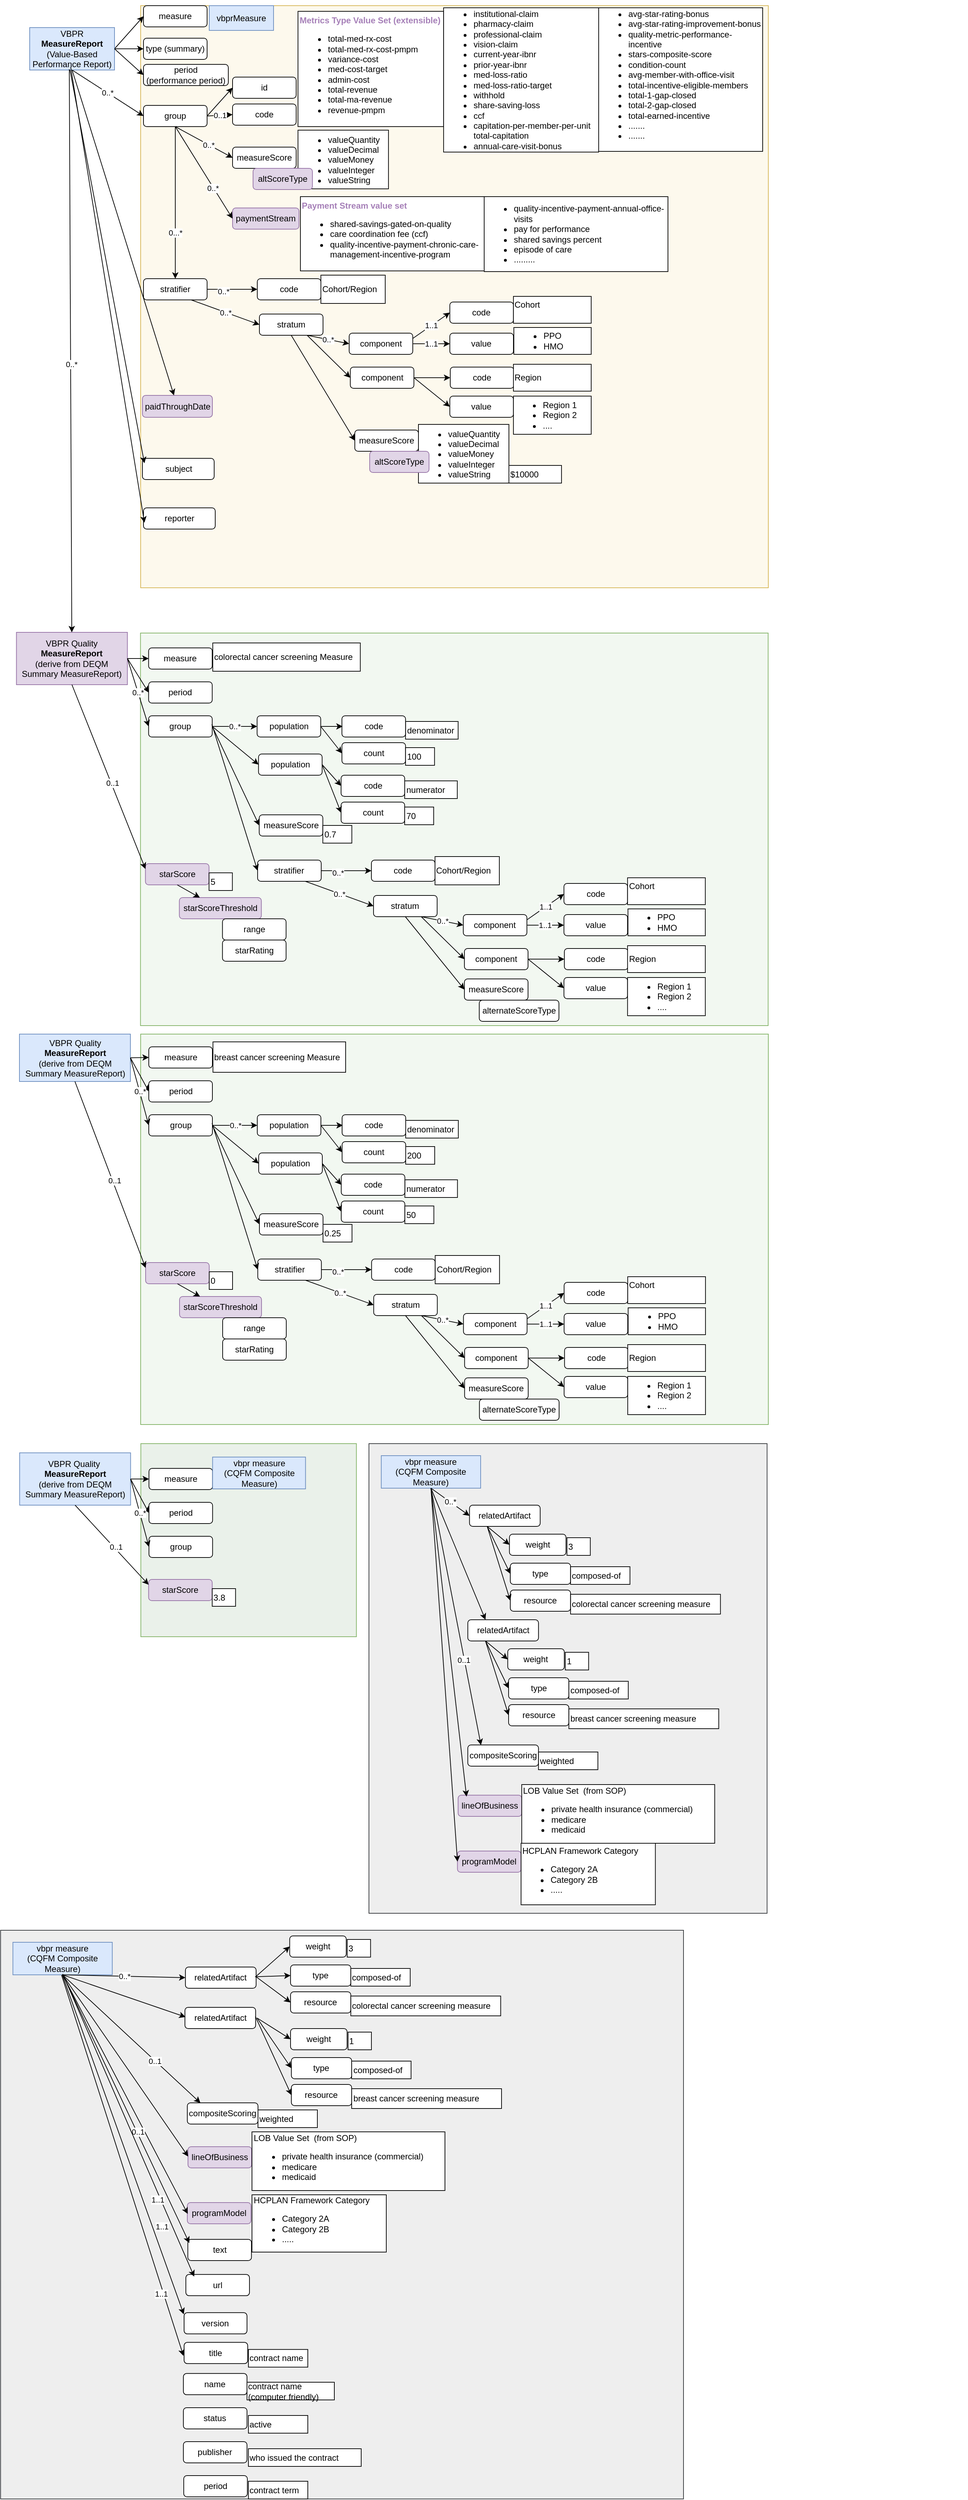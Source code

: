 <mxfile version="20.7.4" type="device" pages="17"><diagram name="VBPR report structure 03-13-23" id="W4uiZ1X6m0NCJjvmIgW3"><mxGraphModel dx="1562" dy="909" grid="0" gridSize="10" guides="1" tooltips="1" connect="0" arrows="1" fold="1" page="1" pageScale="1" pageWidth="1100" pageHeight="850" math="0" shadow="0"><root><mxCell id="-ytuHSC9ixTorAlHIX53-0"/><mxCell id="-ytuHSC9ixTorAlHIX53-1" parent="-ytuHSC9ixTorAlHIX53-0"/><mxCell id="-ytuHSC9ixTorAlHIX53-2" value="" style="rounded=0;whiteSpace=wrap;html=1;fillColor=#fdf9ed;strokeColor=#d6b656;" vertex="1" parent="-ytuHSC9ixTorAlHIX53-1"><mxGeometry x="209" y="27" width="888" height="823" as="geometry"/></mxCell><mxCell id="-ytuHSC9ixTorAlHIX53-3" value="&lt;font color=&quot;#a680b8&quot;&gt;&lt;b&gt;Metrics Type Value Set (extensible)&lt;/b&gt;&lt;/font&gt;&lt;br&gt;&lt;blockquote style=&quot;margin: 0 0 0 40px; border: none; padding: 0px;&quot;&gt;&lt;/blockquote&gt;&lt;ul&gt;&lt;li&gt;&lt;span style=&quot;background-color: initial;&quot;&gt;total-med-rx-cost&amp;nbsp;&lt;/span&gt;&lt;/li&gt;&lt;li&gt;&lt;span style=&quot;background-color: initial;&quot;&gt;total-med-rx-cost-pmpm&lt;/span&gt;&lt;/li&gt;&lt;li&gt;&lt;span style=&quot;background-color: initial;&quot;&gt;variance-cost&lt;/span&gt;&lt;/li&gt;&lt;li&gt;&lt;span style=&quot;background-color: initial;&quot;&gt;med-cost-target&lt;/span&gt;&lt;/li&gt;&lt;li&gt;admin-cost&lt;/li&gt;&lt;li style=&quot;border-color: var(--border-color);&quot;&gt;&lt;span style=&quot;border-color: var(--border-color); background-color: initial;&quot;&gt;total-revenue&lt;/span&gt;&lt;/li&gt;&lt;li style=&quot;border-color: var(--border-color);&quot;&gt;total-ma-revenue&lt;/li&gt;&lt;li style=&quot;border-color: var(--border-color);&quot;&gt;revenue-pmpm&lt;/li&gt;&lt;/ul&gt;&lt;blockquote style=&quot;margin: 0 0 0 40px; border: none; padding: 0px;&quot;&gt;&lt;/blockquote&gt;&lt;blockquote style=&quot;margin: 0 0 0 40px; border: none; padding: 0px;&quot;&gt;&lt;/blockquote&gt;&lt;blockquote style=&quot;margin: 0 0 0 40px; border: none; padding: 0px;&quot;&gt;&lt;/blockquote&gt;" style="rounded=0;whiteSpace=wrap;html=1;align=left;" vertex="1" parent="-ytuHSC9ixTorAlHIX53-1"><mxGeometry x="431.6" y="35" width="206" height="163" as="geometry"/></mxCell><mxCell id="-ytuHSC9ixTorAlHIX53-4" value="measure" style="rounded=1;whiteSpace=wrap;html=1;" vertex="1" parent="-ytuHSC9ixTorAlHIX53-1"><mxGeometry x="213" y="27" width="90" height="30" as="geometry"/></mxCell><mxCell id="-ytuHSC9ixTorAlHIX53-5" value="type (summary)" style="rounded=1;whiteSpace=wrap;html=1;" vertex="1" parent="-ytuHSC9ixTorAlHIX53-1"><mxGeometry x="213" y="73" width="90" height="30" as="geometry"/></mxCell><mxCell id="-ytuHSC9ixTorAlHIX53-6" value="" style="endArrow=classic;html=1;rounded=0;exitX=1;exitY=0.5;exitDx=0;exitDy=0;entryX=0;entryY=0.5;entryDx=0;entryDy=0;" edge="1" parent="-ytuHSC9ixTorAlHIX53-1" source="-ytuHSC9ixTorAlHIX53-8" target="-ytuHSC9ixTorAlHIX53-4"><mxGeometry width="50" height="50" relative="1" as="geometry"><mxPoint x="173" y="63" as="sourcePoint"/><mxPoint x="443" y="213" as="targetPoint"/></mxGeometry></mxCell><mxCell id="-ytuHSC9ixTorAlHIX53-7" value="" style="endArrow=classic;html=1;rounded=0;exitX=1;exitY=0.5;exitDx=0;exitDy=0;entryX=0;entryY=0.5;entryDx=0;entryDy=0;" edge="1" parent="-ytuHSC9ixTorAlHIX53-1" source="-ytuHSC9ixTorAlHIX53-8" target="-ytuHSC9ixTorAlHIX53-5"><mxGeometry width="50" height="50" relative="1" as="geometry"><mxPoint x="173" y="78" as="sourcePoint"/><mxPoint x="213" y="73" as="targetPoint"/></mxGeometry></mxCell><mxCell id="-ytuHSC9ixTorAlHIX53-8" value="VBPR&lt;br&gt;&lt;b&gt;MeasureReport&lt;/b&gt;&lt;br&gt;(Value-Based Performance Report)" style="rounded=0;whiteSpace=wrap;html=1;fillColor=#dae8fc;strokeColor=#6c8ebf;" vertex="1" parent="-ytuHSC9ixTorAlHIX53-1"><mxGeometry x="52" y="58" width="120" height="60" as="geometry"/></mxCell><mxCell id="-ytuHSC9ixTorAlHIX53-9" value="&lt;ul&gt;&lt;li style=&quot;border-color: var(--border-color);&quot;&gt;&lt;span style=&quot;border-color: var(--border-color); background-color: initial;&quot;&gt;valueQuantity&lt;/span&gt;&lt;/li&gt;&lt;li&gt;&lt;span style=&quot;background-color: initial;&quot;&gt;valueDecimal&lt;/span&gt;&lt;br&gt;&lt;/li&gt;&lt;li&gt;&lt;span style=&quot;background-color: initial;&quot;&gt;valueMoney&lt;/span&gt;&lt;/li&gt;&lt;li&gt;&lt;span style=&quot;background-color: initial;&quot;&gt;valueInteger&lt;/span&gt;&lt;/li&gt;&lt;li&gt;valueString&lt;/li&gt;&lt;/ul&gt;&lt;blockquote style=&quot;margin: 0 0 0 40px; border: none; padding: 0px;&quot;&gt;&lt;/blockquote&gt;&lt;blockquote style=&quot;margin: 0 0 0 40px; border: none; padding: 0px;&quot;&gt;&lt;/blockquote&gt;&lt;blockquote style=&quot;margin: 0 0 0 40px; border: none; padding: 0px;&quot;&gt;&lt;/blockquote&gt;" style="rounded=0;whiteSpace=wrap;html=1;align=left;" vertex="1" parent="-ytuHSC9ixTorAlHIX53-1"><mxGeometry x="431.6" y="203" width="128" height="83" as="geometry"/></mxCell><mxCell id="-ytuHSC9ixTorAlHIX53-10" value="&lt;ul&gt;&lt;li style=&quot;border-color: var(--border-color);&quot;&gt;institutional-claim&lt;/li&gt;&lt;li style=&quot;border-color: var(--border-color);&quot;&gt;pharmacy-claim&lt;/li&gt;&lt;li style=&quot;border-color: var(--border-color);&quot;&gt;professional-claim&lt;/li&gt;&lt;li style=&quot;border-color: var(--border-color);&quot;&gt;vision-claim&amp;nbsp;&lt;/li&gt;&lt;li style=&quot;border-color: var(--border-color);&quot;&gt;&lt;span style=&quot;background-color: initial;&quot;&gt;current-year-ibnr&lt;/span&gt;&lt;br&gt;&lt;/li&gt;&lt;li style=&quot;border-color: var(--border-color);&quot;&gt;prior-year-ibnr&lt;/li&gt;&lt;li style=&quot;border-color: var(--border-color);&quot;&gt;med-loss-ratio&lt;/li&gt;&lt;li style=&quot;border-color: var(--border-color);&quot;&gt;med-loss-ratio-target&lt;/li&gt;&lt;li style=&quot;border-color: var(--border-color);&quot;&gt;withhold&lt;/li&gt;&lt;li style=&quot;border-color: var(--border-color);&quot;&gt;&lt;span style=&quot;border-color: var(--border-color); background-color: initial;&quot;&gt;share-saving-loss&lt;/span&gt;&lt;br style=&quot;border-color: var(--border-color);&quot;&gt;&lt;/li&gt;&lt;li style=&quot;border-color: var(--border-color);&quot;&gt;&lt;span style=&quot;border-color: var(--border-color); background-color: initial;&quot;&gt;ccf&lt;/span&gt;&lt;/li&gt;&lt;li style=&quot;border-color: var(--border-color);&quot;&gt;capitation-per-member-per-unit&lt;/li&gt;&lt;div style=&quot;border-color: var(--border-color);&quot;&gt;&lt;span style=&quot;border-color: var(--border-color); background-color: initial;&quot;&gt;total-capitation&lt;/span&gt;&lt;br style=&quot;border-color: var(--border-color);&quot;&gt;&lt;/div&gt;&lt;li style=&quot;border-color: var(--border-color);&quot;&gt;annual-care-visit-bonus&lt;/li&gt;&lt;/ul&gt;&lt;blockquote style=&quot;margin: 0 0 0 40px; border: none; padding: 0px;&quot;&gt;&lt;/blockquote&gt;&lt;blockquote style=&quot;margin: 0 0 0 40px; border: none; padding: 0px;&quot;&gt;&lt;/blockquote&gt;&lt;blockquote style=&quot;margin: 0 0 0 40px; border: none; padding: 0px;&quot;&gt;&lt;/blockquote&gt;" style="rounded=0;whiteSpace=wrap;html=1;align=left;" vertex="1" parent="-ytuHSC9ixTorAlHIX53-1"><mxGeometry x="637.6" y="30" width="219.4" height="204" as="geometry"/></mxCell><mxCell id="-ytuHSC9ixTorAlHIX53-11" value="group" style="rounded=1;whiteSpace=wrap;html=1;" vertex="1" parent="-ytuHSC9ixTorAlHIX53-1"><mxGeometry x="213" y="168" width="90" height="30" as="geometry"/></mxCell><mxCell id="-ytuHSC9ixTorAlHIX53-12" value="0..*" style="endArrow=classic;html=1;rounded=0;exitX=0.5;exitY=1;exitDx=0;exitDy=0;entryX=0;entryY=0.5;entryDx=0;entryDy=0;" edge="1" parent="-ytuHSC9ixTorAlHIX53-1" source="-ytuHSC9ixTorAlHIX53-8" target="-ytuHSC9ixTorAlHIX53-11"><mxGeometry width="50" height="50" relative="1" as="geometry"><mxPoint x="503" y="298" as="sourcePoint"/><mxPoint x="553" y="248" as="targetPoint"/></mxGeometry></mxCell><mxCell id="-ytuHSC9ixTorAlHIX53-13" value="code" style="rounded=1;whiteSpace=wrap;html=1;" vertex="1" parent="-ytuHSC9ixTorAlHIX53-1"><mxGeometry x="339" y="166" width="90" height="30" as="geometry"/></mxCell><mxCell id="-ytuHSC9ixTorAlHIX53-14" value="0..1" style="endArrow=classic;html=1;rounded=0;exitX=1;exitY=0.5;exitDx=0;exitDy=0;entryX=0;entryY=0.5;entryDx=0;entryDy=0;" edge="1" parent="-ytuHSC9ixTorAlHIX53-1" source="-ytuHSC9ixTorAlHIX53-11" target="-ytuHSC9ixTorAlHIX53-13"><mxGeometry width="50" height="50" relative="1" as="geometry"><mxPoint x="253" y="388" as="sourcePoint"/><mxPoint x="303" y="338" as="targetPoint"/></mxGeometry></mxCell><mxCell id="-ytuHSC9ixTorAlHIX53-15" value="" style="endArrow=classic;html=1;rounded=0;exitX=0.5;exitY=1;exitDx=0;exitDy=0;entryX=0;entryY=0.5;entryDx=0;entryDy=0;" edge="1" parent="-ytuHSC9ixTorAlHIX53-1" source="-ytuHSC9ixTorAlHIX53-11" target="-ytuHSC9ixTorAlHIX53-50"><mxGeometry width="50" height="50" relative="1" as="geometry"><mxPoint x="213" y="378" as="sourcePoint"/><mxPoint x="361" y="305" as="targetPoint"/></mxGeometry></mxCell><mxCell id="-ytuHSC9ixTorAlHIX53-16" value="0..*" style="edgeLabel;html=1;align=center;verticalAlign=middle;resizable=0;points=[];fontColor=#000000;" vertex="1" connectable="0" parent="-ytuHSC9ixTorAlHIX53-15"><mxGeometry x="0.167" y="-1" relative="1" as="geometry"><mxPoint y="-1" as="offset"/></mxGeometry></mxCell><mxCell id="-ytuHSC9ixTorAlHIX53-17" value="" style="endArrow=classic;html=1;rounded=0;entryX=0.5;entryY=0;entryDx=0;entryDy=0;exitX=0.5;exitY=1;exitDx=0;exitDy=0;" edge="1" parent="-ytuHSC9ixTorAlHIX53-1" source="-ytuHSC9ixTorAlHIX53-11" target="-ytuHSC9ixTorAlHIX53-51"><mxGeometry width="50" height="50" relative="1" as="geometry"><mxPoint x="115" y="104" as="sourcePoint"/><mxPoint x="233" y="688" as="targetPoint"/></mxGeometry></mxCell><mxCell id="-ytuHSC9ixTorAlHIX53-18" value="0...*" style="edgeLabel;html=1;align=center;verticalAlign=middle;resizable=0;points=[];fontColor=#000000;" vertex="1" connectable="0" parent="-ytuHSC9ixTorAlHIX53-17"><mxGeometry x="0.392" relative="1" as="geometry"><mxPoint as="offset"/></mxGeometry></mxCell><mxCell id="-ytuHSC9ixTorAlHIX53-19" value="code" style="rounded=1;whiteSpace=wrap;html=1;" vertex="1" parent="-ytuHSC9ixTorAlHIX53-1"><mxGeometry x="374" y="413" width="90" height="30" as="geometry"/></mxCell><mxCell id="-ytuHSC9ixTorAlHIX53-20" value="&lt;span style=&quot;background-color: initial;&quot;&gt;Cohort/&lt;/span&gt;&lt;span style=&quot;background-color: initial;&quot;&gt;Region&lt;/span&gt;&lt;span style=&quot;background-color: initial;&quot;&gt;&lt;br&gt;&lt;/span&gt;&lt;blockquote style=&quot;margin: 0 0 0 40px; border: none; padding: 0px;&quot;&gt;&lt;/blockquote&gt;&lt;blockquote style=&quot;margin: 0 0 0 40px; border: none; padding: 0px;&quot;&gt;&lt;/blockquote&gt;&lt;blockquote style=&quot;margin: 0 0 0 40px; border: none; padding: 0px;&quot;&gt;&lt;/blockquote&gt;" style="rounded=0;whiteSpace=wrap;html=1;align=left;" vertex="1" parent="-ytuHSC9ixTorAlHIX53-1"><mxGeometry x="464" y="408" width="91" height="40" as="geometry"/></mxCell><mxCell id="-ytuHSC9ixTorAlHIX53-21" value="" style="endArrow=classic;html=1;rounded=0;exitX=1;exitY=0.5;exitDx=0;exitDy=0;entryX=0;entryY=0.5;entryDx=0;entryDy=0;" edge="1" parent="-ytuHSC9ixTorAlHIX53-1" source="-ytuHSC9ixTorAlHIX53-51" target="-ytuHSC9ixTorAlHIX53-19"><mxGeometry width="50" height="50" relative="1" as="geometry"><mxPoint x="308" y="503" as="sourcePoint"/><mxPoint x="358" y="548" as="targetPoint"/></mxGeometry></mxCell><mxCell id="-ytuHSC9ixTorAlHIX53-22" value="0..*" style="edgeLabel;html=1;align=center;verticalAlign=middle;resizable=0;points=[];fontColor=#000000;" vertex="1" connectable="0" parent="-ytuHSC9ixTorAlHIX53-21"><mxGeometry x="-0.347" y="-3" relative="1" as="geometry"><mxPoint as="offset"/></mxGeometry></mxCell><mxCell id="-ytuHSC9ixTorAlHIX53-23" value="stratum" style="rounded=1;whiteSpace=wrap;html=1;" vertex="1" parent="-ytuHSC9ixTorAlHIX53-1"><mxGeometry x="377" y="463" width="90" height="30" as="geometry"/></mxCell><mxCell id="-ytuHSC9ixTorAlHIX53-24" value="0..*" style="endArrow=classic;html=1;rounded=0;fontColor=#000000;exitX=0.75;exitY=1;exitDx=0;exitDy=0;entryX=0;entryY=0.5;entryDx=0;entryDy=0;startArrow=none;" edge="1" parent="-ytuHSC9ixTorAlHIX53-1" source="-ytuHSC9ixTorAlHIX53-51" target="-ytuHSC9ixTorAlHIX53-23"><mxGeometry width="50" height="50" relative="1" as="geometry"><mxPoint x="268" y="481" as="sourcePoint"/><mxPoint x="329.6" y="501" as="targetPoint"/></mxGeometry></mxCell><mxCell id="-ytuHSC9ixTorAlHIX53-25" value="component" style="rounded=1;whiteSpace=wrap;html=1;" vertex="1" parent="-ytuHSC9ixTorAlHIX53-1"><mxGeometry x="504" y="490" width="90" height="30" as="geometry"/></mxCell><mxCell id="-ytuHSC9ixTorAlHIX53-26" value="code" style="rounded=1;whiteSpace=wrap;html=1;" vertex="1" parent="-ytuHSC9ixTorAlHIX53-1"><mxGeometry x="646.4" y="446" width="90" height="30" as="geometry"/></mxCell><mxCell id="-ytuHSC9ixTorAlHIX53-27" value="value" style="rounded=1;whiteSpace=wrap;html=1;" vertex="1" parent="-ytuHSC9ixTorAlHIX53-1"><mxGeometry x="646.4" y="490" width="90" height="30" as="geometry"/></mxCell><mxCell id="-ytuHSC9ixTorAlHIX53-28" value="0..*" style="endArrow=classic;html=1;rounded=0;fontColor=#000000;exitX=0.75;exitY=1;exitDx=0;exitDy=0;entryX=0;entryY=0.5;entryDx=0;entryDy=0;" edge="1" parent="-ytuHSC9ixTorAlHIX53-1" source="-ytuHSC9ixTorAlHIX53-23" target="-ytuHSC9ixTorAlHIX53-25"><mxGeometry width="50" height="50" relative="1" as="geometry"><mxPoint x="635.6" y="303" as="sourcePoint"/><mxPoint x="685.6" y="253" as="targetPoint"/></mxGeometry></mxCell><mxCell id="-ytuHSC9ixTorAlHIX53-29" value="1..1" style="endArrow=classic;html=1;rounded=0;fontColor=#000000;entryX=0;entryY=0.5;entryDx=0;entryDy=0;exitX=1;exitY=0.25;exitDx=0;exitDy=0;" edge="1" parent="-ytuHSC9ixTorAlHIX53-1" source="-ytuHSC9ixTorAlHIX53-25" target="-ytuHSC9ixTorAlHIX53-26"><mxGeometry width="50" height="50" relative="1" as="geometry"><mxPoint x="597" y="529" as="sourcePoint"/><mxPoint x="652" y="571" as="targetPoint"/></mxGeometry></mxCell><mxCell id="-ytuHSC9ixTorAlHIX53-30" value="1..1" style="endArrow=classic;html=1;rounded=0;fontColor=#000000;entryX=0;entryY=0.5;entryDx=0;entryDy=0;exitX=1;exitY=0.5;exitDx=0;exitDy=0;" edge="1" parent="-ytuHSC9ixTorAlHIX53-1" source="-ytuHSC9ixTorAlHIX53-25" target="-ytuHSC9ixTorAlHIX53-27"><mxGeometry width="50" height="50" relative="1" as="geometry"><mxPoint x="594" y="493.5" as="sourcePoint"/><mxPoint x="615.6" y="589" as="targetPoint"/></mxGeometry></mxCell><mxCell id="-ytuHSC9ixTorAlHIX53-31" value="&lt;span style=&quot;background-color: initial;&quot;&gt;Cohort&amp;nbsp;&amp;nbsp;&lt;br&gt;&lt;/span&gt;&lt;br&gt;&lt;blockquote style=&quot;margin: 0 0 0 40px; border: none; padding: 0px;&quot;&gt;&lt;/blockquote&gt;&lt;blockquote style=&quot;margin: 0 0 0 40px; border: none; padding: 0px;&quot;&gt;&lt;/blockquote&gt;&lt;blockquote style=&quot;margin: 0 0 0 40px; border: none; padding: 0px;&quot;&gt;&lt;/blockquote&gt;" style="rounded=0;whiteSpace=wrap;html=1;align=left;" vertex="1" parent="-ytuHSC9ixTorAlHIX53-1"><mxGeometry x="736.4" y="438" width="110" height="38" as="geometry"/></mxCell><mxCell id="-ytuHSC9ixTorAlHIX53-32" value="period&lt;br&gt;(performance period)" style="rounded=1;whiteSpace=wrap;html=1;" vertex="1" parent="-ytuHSC9ixTorAlHIX53-1"><mxGeometry x="213" y="110" width="120" height="30" as="geometry"/></mxCell><mxCell id="-ytuHSC9ixTorAlHIX53-33" value="" style="endArrow=classic;html=1;rounded=0;fontColor=#000000;exitX=1;exitY=0.5;exitDx=0;exitDy=0;entryX=0;entryY=0.5;entryDx=0;entryDy=0;" edge="1" parent="-ytuHSC9ixTorAlHIX53-1" source="-ytuHSC9ixTorAlHIX53-8" target="-ytuHSC9ixTorAlHIX53-32"><mxGeometry width="50" height="50" relative="1" as="geometry"><mxPoint x="53" y="308" as="sourcePoint"/><mxPoint x="103" y="258" as="targetPoint"/></mxGeometry></mxCell><mxCell id="-ytuHSC9ixTorAlHIX53-34" value="id" style="rounded=1;whiteSpace=wrap;html=1;" vertex="1" parent="-ytuHSC9ixTorAlHIX53-1"><mxGeometry x="339" y="128" width="90" height="30" as="geometry"/></mxCell><mxCell id="-ytuHSC9ixTorAlHIX53-35" value="&lt;div style=&quot;border-color: var(--border-color); color: rgb(0, 0, 0); font-family: Helvetica; font-size: 12px; font-style: normal; font-variant-ligatures: normal; font-variant-caps: normal; font-weight: 400; letter-spacing: normal; orphans: 2; text-align: left; text-indent: 0px; text-transform: none; widows: 2; word-spacing: 0px; -webkit-text-stroke-width: 0px; background-color: rgb(251, 251, 251); text-decoration-thickness: initial; text-decoration-style: initial; text-decoration-color: initial;&quot;&gt;&lt;br&gt;&lt;/div&gt;" style="text;whiteSpace=wrap;html=1;" vertex="1" parent="-ytuHSC9ixTorAlHIX53-1"><mxGeometry x="1108.0" y="796.0" width="114" height="80" as="geometry"/></mxCell><mxCell id="-ytuHSC9ixTorAlHIX53-36" value="component" style="rounded=1;whiteSpace=wrap;html=1;" vertex="1" parent="-ytuHSC9ixTorAlHIX53-1"><mxGeometry x="505.6" y="538" width="90" height="30" as="geometry"/></mxCell><mxCell id="-ytuHSC9ixTorAlHIX53-37" value="&lt;ul&gt;&lt;li&gt;PPO&amp;nbsp;&lt;/li&gt;&lt;li&gt;HMO&lt;/li&gt;&lt;/ul&gt;&lt;blockquote style=&quot;margin: 0 0 0 40px; border: none; padding: 0px;&quot;&gt;&lt;/blockquote&gt;&lt;blockquote style=&quot;margin: 0 0 0 40px; border: none; padding: 0px;&quot;&gt;&lt;/blockquote&gt;&lt;blockquote style=&quot;margin: 0 0 0 40px; border: none; padding: 0px;&quot;&gt;&lt;/blockquote&gt;" style="rounded=0;whiteSpace=wrap;html=1;align=left;" vertex="1" parent="-ytuHSC9ixTorAlHIX53-1"><mxGeometry x="737" y="482" width="109.4" height="38" as="geometry"/></mxCell><mxCell id="-ytuHSC9ixTorAlHIX53-38" value="code" style="rounded=1;whiteSpace=wrap;html=1;" vertex="1" parent="-ytuHSC9ixTorAlHIX53-1"><mxGeometry x="647" y="538" width="90" height="30" as="geometry"/></mxCell><mxCell id="-ytuHSC9ixTorAlHIX53-39" value="value" style="rounded=1;whiteSpace=wrap;html=1;" vertex="1" parent="-ytuHSC9ixTorAlHIX53-1"><mxGeometry x="646.4" y="579" width="90" height="30" as="geometry"/></mxCell><mxCell id="-ytuHSC9ixTorAlHIX53-40" value="Region&lt;br&gt;&lt;blockquote style=&quot;margin: 0 0 0 40px; border: none; padding: 0px;&quot;&gt;&lt;/blockquote&gt;&lt;blockquote style=&quot;margin: 0 0 0 40px; border: none; padding: 0px;&quot;&gt;&lt;/blockquote&gt;&lt;blockquote style=&quot;margin: 0 0 0 40px; border: none; padding: 0px;&quot;&gt;&lt;/blockquote&gt;" style="rounded=0;whiteSpace=wrap;html=1;align=left;" vertex="1" parent="-ytuHSC9ixTorAlHIX53-1"><mxGeometry x="736.4" y="534" width="110" height="38" as="geometry"/></mxCell><mxCell id="-ytuHSC9ixTorAlHIX53-41" value="&lt;ul&gt;&lt;li&gt;Region 1&lt;/li&gt;&lt;li&gt;Region 2&lt;/li&gt;&lt;li&gt;....&lt;/li&gt;&lt;/ul&gt;&lt;blockquote style=&quot;margin: 0 0 0 40px; border: none; padding: 0px;&quot;&gt;&lt;/blockquote&gt;&lt;blockquote style=&quot;margin: 0 0 0 40px; border: none; padding: 0px;&quot;&gt;&lt;/blockquote&gt;&lt;blockquote style=&quot;margin: 0 0 0 40px; border: none; padding: 0px;&quot;&gt;&lt;/blockquote&gt;" style="rounded=0;whiteSpace=wrap;html=1;align=left;" vertex="1" parent="-ytuHSC9ixTorAlHIX53-1"><mxGeometry x="736.4" y="579" width="110" height="54" as="geometry"/></mxCell><mxCell id="-ytuHSC9ixTorAlHIX53-42" value="" style="endArrow=classic;html=1;rounded=0;exitX=1;exitY=0.5;exitDx=0;exitDy=0;entryX=0;entryY=0.5;entryDx=0;entryDy=0;" edge="1" parent="-ytuHSC9ixTorAlHIX53-1" source="-ytuHSC9ixTorAlHIX53-36" target="-ytuHSC9ixTorAlHIX53-39"><mxGeometry width="50" height="50" relative="1" as="geometry"><mxPoint x="589" y="654" as="sourcePoint"/><mxPoint x="639" y="604" as="targetPoint"/></mxGeometry></mxCell><mxCell id="-ytuHSC9ixTorAlHIX53-43" value="" style="endArrow=classic;html=1;rounded=0;exitX=0.75;exitY=1;exitDx=0;exitDy=0;entryX=0;entryY=0.5;entryDx=0;entryDy=0;" edge="1" parent="-ytuHSC9ixTorAlHIX53-1" source="-ytuHSC9ixTorAlHIX53-23" target="-ytuHSC9ixTorAlHIX53-36"><mxGeometry width="50" height="50" relative="1" as="geometry"><mxPoint x="472" y="575" as="sourcePoint"/><mxPoint x="522" y="525" as="targetPoint"/></mxGeometry></mxCell><mxCell id="-ytuHSC9ixTorAlHIX53-44" value="paidThroughDate" style="rounded=1;whiteSpace=wrap;html=1;fillColor=#e1d5e7;strokeColor=#9673a6;" vertex="1" parent="-ytuHSC9ixTorAlHIX53-1"><mxGeometry x="211.5" y="578" width="99" height="31" as="geometry"/></mxCell><mxCell id="-ytuHSC9ixTorAlHIX53-45" value="" style="endArrow=classic;html=1;rounded=0;exitX=0.5;exitY=1;exitDx=0;exitDy=0;" edge="1" parent="-ytuHSC9ixTorAlHIX53-1" source="-ytuHSC9ixTorAlHIX53-8" target="-ytuHSC9ixTorAlHIX53-44"><mxGeometry width="50" height="50" relative="1" as="geometry"><mxPoint x="113" y="104" as="sourcePoint"/><mxPoint x="686" y="393" as="targetPoint"/></mxGeometry></mxCell><mxCell id="-ytuHSC9ixTorAlHIX53-46" value="measureScore" style="rounded=1;whiteSpace=wrap;html=1;" vertex="1" parent="-ytuHSC9ixTorAlHIX53-1"><mxGeometry x="512" y="627" width="90" height="30" as="geometry"/></mxCell><mxCell id="-ytuHSC9ixTorAlHIX53-47" value="" style="endArrow=classic;html=1;rounded=0;exitX=0.5;exitY=1;exitDx=0;exitDy=0;entryX=0;entryY=0.5;entryDx=0;entryDy=0;" edge="1" parent="-ytuHSC9ixTorAlHIX53-1" source="-ytuHSC9ixTorAlHIX53-23" target="-ytuHSC9ixTorAlHIX53-46"><mxGeometry width="50" height="50" relative="1" as="geometry"><mxPoint x="441" y="470" as="sourcePoint"/><mxPoint x="491" y="420" as="targetPoint"/></mxGeometry></mxCell><mxCell id="-ytuHSC9ixTorAlHIX53-48" value="$10000&lt;br&gt;&lt;blockquote style=&quot;margin: 0 0 0 40px; border: none; padding: 0px;&quot;&gt;&lt;/blockquote&gt;&lt;blockquote style=&quot;margin: 0 0 0 40px; border: none; padding: 0px;&quot;&gt;&lt;/blockquote&gt;&lt;blockquote style=&quot;margin: 0 0 0 40px; border: none; padding: 0px;&quot;&gt;&lt;/blockquote&gt;" style="rounded=0;whiteSpace=wrap;html=1;align=left;" vertex="1" parent="-ytuHSC9ixTorAlHIX53-1"><mxGeometry x="730" y="677" width="74.4" height="25" as="geometry"/></mxCell><mxCell id="-ytuHSC9ixTorAlHIX53-49" value="&lt;font color=&quot;#a680b8&quot;&gt;&lt;b&gt;Payment Stream value set&lt;/b&gt;&lt;/font&gt;&lt;br&gt;&lt;blockquote style=&quot;margin: 0 0 0 40px; border: none; padding: 0px;&quot;&gt;&lt;/blockquote&gt;&lt;ul&gt;&lt;li&gt;&lt;span style=&quot;background-color: initial;&quot;&gt;shared-savings-gated-on-quality&lt;/span&gt;&lt;br&gt;&lt;/li&gt;&lt;li&gt;care coordination fee (ccf)&lt;/li&gt;&lt;li style=&quot;border-color: var(--border-color);&quot;&gt;&lt;span style=&quot;border-color: var(--border-color); background-color: initial;&quot;&gt;quality-incentive-payment-chronic-care-management-incentive-program&lt;/span&gt;&lt;/li&gt;&lt;/ul&gt;&lt;blockquote style=&quot;margin: 0 0 0 40px; border: none; padding: 0px;&quot;&gt;&lt;/blockquote&gt;&lt;blockquote style=&quot;margin: 0 0 0 40px; border: none; padding: 0px;&quot;&gt;&lt;/blockquote&gt;&lt;blockquote style=&quot;margin: 0 0 0 40px; border: none; padding: 0px;&quot;&gt;&lt;/blockquote&gt;" style="rounded=0;whiteSpace=wrap;html=1;align=left;" vertex="1" parent="-ytuHSC9ixTorAlHIX53-1"><mxGeometry x="435" y="297" width="260" height="105" as="geometry"/></mxCell><mxCell id="-ytuHSC9ixTorAlHIX53-50" value="measureScore" style="rounded=1;whiteSpace=wrap;html=1;" vertex="1" parent="-ytuHSC9ixTorAlHIX53-1"><mxGeometry x="339" y="227" width="90" height="30" as="geometry"/></mxCell><mxCell id="-ytuHSC9ixTorAlHIX53-51" value="stratifier" style="rounded=1;whiteSpace=wrap;html=1;" vertex="1" parent="-ytuHSC9ixTorAlHIX53-1"><mxGeometry x="213" y="413" width="90" height="30" as="geometry"/></mxCell><mxCell id="-ytuHSC9ixTorAlHIX53-52" value="paymentStream" style="rounded=1;whiteSpace=wrap;html=1;fillColor=#e1d5e7;strokeColor=#9673a6;" vertex="1" parent="-ytuHSC9ixTorAlHIX53-1"><mxGeometry x="339" y="313" width="94" height="30" as="geometry"/></mxCell><mxCell id="-ytuHSC9ixTorAlHIX53-53" value="" style="endArrow=classic;html=1;rounded=0;exitX=0.5;exitY=1;exitDx=0;exitDy=0;entryX=0;entryY=0.5;entryDx=0;entryDy=0;" edge="1" parent="-ytuHSC9ixTorAlHIX53-1" source="-ytuHSC9ixTorAlHIX53-11" target="-ytuHSC9ixTorAlHIX53-52"><mxGeometry width="50" height="50" relative="1" as="geometry"><mxPoint x="515" y="460" as="sourcePoint"/><mxPoint x="565" y="410" as="targetPoint"/></mxGeometry></mxCell><mxCell id="-ytuHSC9ixTorAlHIX53-54" value="0..*" style="edgeLabel;html=1;align=center;verticalAlign=middle;resizable=0;points=[];" vertex="1" connectable="0" parent="-ytuHSC9ixTorAlHIX53-53"><mxGeometry x="0.33" y="-1" relative="1" as="geometry"><mxPoint as="offset"/></mxGeometry></mxCell><mxCell id="-ytuHSC9ixTorAlHIX53-55" value="" style="endArrow=classic;html=1;rounded=0;exitX=1;exitY=0.5;exitDx=0;exitDy=0;entryX=0;entryY=0.5;entryDx=0;entryDy=0;" edge="1" parent="-ytuHSC9ixTorAlHIX53-1" source="-ytuHSC9ixTorAlHIX53-11" target="-ytuHSC9ixTorAlHIX53-34"><mxGeometry width="50" height="50" relative="1" as="geometry"><mxPoint x="515" y="460" as="sourcePoint"/><mxPoint x="565" y="410" as="targetPoint"/></mxGeometry></mxCell><mxCell id="-ytuHSC9ixTorAlHIX53-56" value="&lt;ul&gt;&lt;li style=&quot;border-color: var(--border-color);&quot;&gt;avg-star-rating-bonus&lt;/li&gt;&lt;li style=&quot;border-color: var(--border-color);&quot;&gt;avg-star-rating-improvement-bonus&lt;/li&gt;&lt;li style=&quot;border-color: var(--border-color);&quot;&gt;quality-metric-performance-incentive&lt;/li&gt;&lt;li style=&quot;border-color: var(--border-color);&quot;&gt;stars-composite-score&lt;/li&gt;&lt;li style=&quot;border-color: var(--border-color);&quot;&gt;condition-count&lt;/li&gt;&lt;li style=&quot;border-color: var(--border-color);&quot;&gt;avg-member-with-office-visit&lt;/li&gt;&lt;li style=&quot;border-color: var(--border-color);&quot;&gt;&lt;span style=&quot;background-color: initial;&quot;&gt;total-incentive-eligible-members&lt;/span&gt;&lt;br&gt;&lt;/li&gt;&lt;li style=&quot;border-color: var(--border-color);&quot;&gt;total-1-gap-closed&lt;/li&gt;&lt;li style=&quot;border-color: var(--border-color);&quot;&gt;total-2-gap-closed&lt;/li&gt;&lt;li style=&quot;border-color: var(--border-color);&quot;&gt;total-earned-incentive&lt;/li&gt;&lt;li style=&quot;border-color: var(--border-color);&quot;&gt;.......&lt;/li&gt;&lt;li style=&quot;border-color: var(--border-color);&quot;&gt;.......&lt;/li&gt;&lt;/ul&gt;&lt;div&gt;&lt;br&gt;&lt;/div&gt;&lt;blockquote style=&quot;margin: 0 0 0 40px; border: none; padding: 0px;&quot;&gt;&lt;/blockquote&gt;&lt;blockquote style=&quot;margin: 0 0 0 40px; border: none; padding: 0px;&quot;&gt;&lt;/blockquote&gt;&lt;blockquote style=&quot;margin: 0 0 0 40px; border: none; padding: 0px;&quot;&gt;&lt;/blockquote&gt;" style="rounded=0;whiteSpace=wrap;html=1;align=left;" vertex="1" parent="-ytuHSC9ixTorAlHIX53-1"><mxGeometry x="857" y="30" width="232" height="203" as="geometry"/></mxCell><mxCell id="-ytuHSC9ixTorAlHIX53-57" value="altScoreType" style="rounded=1;whiteSpace=wrap;html=1;fillColor=#e1d5e7;strokeColor=#9673a6;" vertex="1" parent="-ytuHSC9ixTorAlHIX53-1"><mxGeometry x="368" y="257" width="84" height="30" as="geometry"/></mxCell><mxCell id="-ytuHSC9ixTorAlHIX53-58" value="&lt;ul&gt;&lt;li style=&quot;border-color: var(--border-color);&quot;&gt;&lt;span style=&quot;border-color: var(--border-color); background-color: initial;&quot;&gt;valueQuantity&lt;/span&gt;&lt;/li&gt;&lt;li&gt;&lt;span style=&quot;background-color: initial;&quot;&gt;valueDecimal&lt;/span&gt;&lt;br&gt;&lt;/li&gt;&lt;li&gt;&lt;span style=&quot;background-color: initial;&quot;&gt;valueMoney&lt;/span&gt;&lt;/li&gt;&lt;li&gt;&lt;span style=&quot;background-color: initial;&quot;&gt;valueInteger&lt;/span&gt;&lt;/li&gt;&lt;li&gt;valueString&lt;/li&gt;&lt;/ul&gt;&lt;blockquote style=&quot;margin: 0 0 0 40px; border: none; padding: 0px;&quot;&gt;&lt;/blockquote&gt;&lt;blockquote style=&quot;margin: 0 0 0 40px; border: none; padding: 0px;&quot;&gt;&lt;/blockquote&gt;&lt;blockquote style=&quot;margin: 0 0 0 40px; border: none; padding: 0px;&quot;&gt;&lt;/blockquote&gt;" style="rounded=0;whiteSpace=wrap;html=1;align=left;" vertex="1" parent="-ytuHSC9ixTorAlHIX53-1"><mxGeometry x="602" y="619" width="128" height="83" as="geometry"/></mxCell><mxCell id="-ytuHSC9ixTorAlHIX53-59" value="altScoreType" style="rounded=1;whiteSpace=wrap;html=1;fillColor=#e1d5e7;strokeColor=#9673a6;" vertex="1" parent="-ytuHSC9ixTorAlHIX53-1"><mxGeometry x="533" y="657" width="84" height="30" as="geometry"/></mxCell><mxCell id="-ytuHSC9ixTorAlHIX53-60" value="&lt;ul&gt;&lt;li style=&quot;border-color: var(--border-color);&quot;&gt;&lt;span style=&quot;background-color: initial;&quot;&gt;quality-incentive-payment-annual-office-visits&lt;/span&gt;&lt;br&gt;&lt;/li&gt;&lt;li style=&quot;border-color: var(--border-color);&quot;&gt;pay for performance&amp;nbsp;&lt;/li&gt;&lt;li style=&quot;border-color: var(--border-color);&quot;&gt;shared savings percent&lt;/li&gt;&lt;li style=&quot;border-color: var(--border-color);&quot;&gt;episode of care&lt;/li&gt;&lt;li style=&quot;border-color: var(--border-color);&quot;&gt;.........&lt;/li&gt;&lt;/ul&gt;&lt;blockquote style=&quot;margin: 0 0 0 40px; border: none; padding: 0px;&quot;&gt;&lt;/blockquote&gt;&lt;blockquote style=&quot;margin: 0 0 0 40px; border: none; padding: 0px;&quot;&gt;&lt;/blockquote&gt;&lt;blockquote style=&quot;margin: 0 0 0 40px; border: none; padding: 0px;&quot;&gt;&lt;/blockquote&gt;" style="rounded=0;whiteSpace=wrap;html=1;align=left;" vertex="1" parent="-ytuHSC9ixTorAlHIX53-1"><mxGeometry x="695" y="297" width="260" height="106" as="geometry"/></mxCell><mxCell id="-ytuHSC9ixTorAlHIX53-61" value="vbprMeasure" style="rounded=0;whiteSpace=wrap;html=1;fillColor=#dae8fc;strokeColor=#6c8ebf;" vertex="1" parent="-ytuHSC9ixTorAlHIX53-1"><mxGeometry x="306" y="27" width="91" height="35" as="geometry"/></mxCell><mxCell id="-ytuHSC9ixTorAlHIX53-62" value="" style="endArrow=classic;html=1;rounded=0;exitX=1;exitY=0.5;exitDx=0;exitDy=0;entryX=0;entryY=0.5;entryDx=0;entryDy=0;" edge="1" parent="-ytuHSC9ixTorAlHIX53-1" source="-ytuHSC9ixTorAlHIX53-36" target="-ytuHSC9ixTorAlHIX53-38"><mxGeometry width="50" height="50" relative="1" as="geometry"><mxPoint x="596" y="355" as="sourcePoint"/><mxPoint x="646" y="305" as="targetPoint"/></mxGeometry></mxCell><mxCell id="-ytuHSC9ixTorAlHIX53-63" value="" style="rounded=0;whiteSpace=wrap;html=1;fillColor=#f2f8f1;strokeColor=#82b366;gradientColor=none;" vertex="1" parent="-ytuHSC9ixTorAlHIX53-1"><mxGeometry x="208.75" y="914" width="888" height="555" as="geometry"/></mxCell><mxCell id="-ytuHSC9ixTorAlHIX53-64" value="VBPR Quality&lt;br&gt;&lt;b&gt;MeasureReport&lt;/b&gt;&lt;br&gt;(derive from DEQM Summary MeasureReport)" style="rounded=0;whiteSpace=wrap;html=1;fillColor=#e1d5e7;strokeColor=#9673a6;" vertex="1" parent="-ytuHSC9ixTorAlHIX53-1"><mxGeometry x="33.25" y="913" width="157" height="74" as="geometry"/></mxCell><mxCell id="-ytuHSC9ixTorAlHIX53-65" value="measure" style="rounded=1;whiteSpace=wrap;html=1;" vertex="1" parent="-ytuHSC9ixTorAlHIX53-1"><mxGeometry x="220.25" y="935" width="90" height="30" as="geometry"/></mxCell><mxCell id="-ytuHSC9ixTorAlHIX53-66" value="period" style="rounded=1;whiteSpace=wrap;html=1;" vertex="1" parent="-ytuHSC9ixTorAlHIX53-1"><mxGeometry x="220.25" y="983" width="90" height="30" as="geometry"/></mxCell><mxCell id="-ytuHSC9ixTorAlHIX53-67" value="group" style="rounded=1;whiteSpace=wrap;html=1;" vertex="1" parent="-ytuHSC9ixTorAlHIX53-1"><mxGeometry x="220.25" y="1031" width="90" height="30" as="geometry"/></mxCell><mxCell id="-ytuHSC9ixTorAlHIX53-68" value="population" style="rounded=1;whiteSpace=wrap;html=1;" vertex="1" parent="-ytuHSC9ixTorAlHIX53-1"><mxGeometry x="373.75" y="1031" width="90" height="30" as="geometry"/></mxCell><mxCell id="-ytuHSC9ixTorAlHIX53-69" value="" style="endArrow=classic;html=1;rounded=0;exitX=1;exitY=0.5;exitDx=0;exitDy=0;entryX=0;entryY=0.5;entryDx=0;entryDy=0;" edge="1" parent="-ytuHSC9ixTorAlHIX53-1" source="-ytuHSC9ixTorAlHIX53-64" target="-ytuHSC9ixTorAlHIX53-65"><mxGeometry width="50" height="50" relative="1" as="geometry"><mxPoint x="460.25" y="874" as="sourcePoint"/><mxPoint x="510.25" y="824" as="targetPoint"/></mxGeometry></mxCell><mxCell id="-ytuHSC9ixTorAlHIX53-70" value="" style="endArrow=classic;html=1;rounded=0;exitX=1;exitY=0.5;exitDx=0;exitDy=0;entryX=0;entryY=0.5;entryDx=0;entryDy=0;" edge="1" parent="-ytuHSC9ixTorAlHIX53-1" source="-ytuHSC9ixTorAlHIX53-64" target="-ytuHSC9ixTorAlHIX53-66"><mxGeometry width="50" height="50" relative="1" as="geometry"><mxPoint x="460.25" y="874" as="sourcePoint"/><mxPoint x="510.25" y="824" as="targetPoint"/></mxGeometry></mxCell><mxCell id="-ytuHSC9ixTorAlHIX53-71" value="0..*" style="endArrow=classic;html=1;rounded=0;exitX=1;exitY=0.5;exitDx=0;exitDy=0;entryX=0;entryY=0.5;entryDx=0;entryDy=0;" edge="1" parent="-ytuHSC9ixTorAlHIX53-1" source="-ytuHSC9ixTorAlHIX53-64" target="-ytuHSC9ixTorAlHIX53-67"><mxGeometry width="50" height="50" relative="1" as="geometry"><mxPoint x="460.25" y="874" as="sourcePoint"/><mxPoint x="510.25" y="824" as="targetPoint"/></mxGeometry></mxCell><mxCell id="-ytuHSC9ixTorAlHIX53-72" value="0..*" style="endArrow=classic;html=1;rounded=0;exitX=1;exitY=0.5;exitDx=0;exitDy=0;entryX=0;entryY=0.5;entryDx=0;entryDy=0;" edge="1" parent="-ytuHSC9ixTorAlHIX53-1" source="-ytuHSC9ixTorAlHIX53-67" target="-ytuHSC9ixTorAlHIX53-68"><mxGeometry width="50" height="50" relative="1" as="geometry"><mxPoint x="463.75" y="628" as="sourcePoint"/><mxPoint x="513.75" y="578" as="targetPoint"/></mxGeometry></mxCell><mxCell id="-ytuHSC9ixTorAlHIX53-73" value="colorectal cancer screening Measure&lt;br&gt;&lt;blockquote style=&quot;margin: 0 0 0 40px; border: none; padding: 0px;&quot;&gt;&lt;/blockquote&gt;&lt;blockquote style=&quot;margin: 0 0 0 40px; border: none; padding: 0px;&quot;&gt;&lt;/blockquote&gt;&lt;blockquote style=&quot;margin: 0 0 0 40px; border: none; padding: 0px;&quot;&gt;&lt;/blockquote&gt;" style="rounded=0;whiteSpace=wrap;html=1;align=left;" vertex="1" parent="-ytuHSC9ixTorAlHIX53-1"><mxGeometry x="311.05" y="928" width="208.7" height="40" as="geometry"/></mxCell><mxCell id="-ytuHSC9ixTorAlHIX53-74" value="population" style="rounded=1;whiteSpace=wrap;html=1;" vertex="1" parent="-ytuHSC9ixTorAlHIX53-1"><mxGeometry x="375.75" y="1085" width="90" height="30" as="geometry"/></mxCell><mxCell id="-ytuHSC9ixTorAlHIX53-75" value="denominator&lt;br&gt;&lt;blockquote style=&quot;margin: 0 0 0 40px; border: none; padding: 0px;&quot;&gt;&lt;/blockquote&gt;&lt;blockquote style=&quot;margin: 0 0 0 40px; border: none; padding: 0px;&quot;&gt;&lt;/blockquote&gt;&lt;blockquote style=&quot;margin: 0 0 0 40px; border: none; padding: 0px;&quot;&gt;&lt;/blockquote&gt;" style="rounded=0;whiteSpace=wrap;html=1;align=left;" vertex="1" parent="-ytuHSC9ixTorAlHIX53-1"><mxGeometry x="583.75" y="1039" width="74.4" height="25" as="geometry"/></mxCell><mxCell id="-ytuHSC9ixTorAlHIX53-76" value="" style="endArrow=classic;html=1;rounded=0;exitX=1;exitY=0.5;exitDx=0;exitDy=0;entryX=0;entryY=0.5;entryDx=0;entryDy=0;" edge="1" parent="-ytuHSC9ixTorAlHIX53-1" source="-ytuHSC9ixTorAlHIX53-67" target="-ytuHSC9ixTorAlHIX53-74"><mxGeometry width="50" height="50" relative="1" as="geometry"><mxPoint x="595.75" y="1099" as="sourcePoint"/><mxPoint x="645.75" y="1049" as="targetPoint"/></mxGeometry></mxCell><mxCell id="-ytuHSC9ixTorAlHIX53-77" value="code" style="rounded=1;whiteSpace=wrap;html=1;" vertex="1" parent="-ytuHSC9ixTorAlHIX53-1"><mxGeometry x="493.75" y="1031" width="90" height="30" as="geometry"/></mxCell><mxCell id="-ytuHSC9ixTorAlHIX53-78" value="count" style="rounded=1;whiteSpace=wrap;html=1;" vertex="1" parent="-ytuHSC9ixTorAlHIX53-1"><mxGeometry x="493.75" y="1069" width="90" height="30" as="geometry"/></mxCell><mxCell id="-ytuHSC9ixTorAlHIX53-79" value="100&lt;br&gt;&lt;blockquote style=&quot;margin: 0 0 0 40px; border: none; padding: 0px;&quot;&gt;&lt;/blockquote&gt;&lt;blockquote style=&quot;margin: 0 0 0 40px; border: none; padding: 0px;&quot;&gt;&lt;/blockquote&gt;&lt;blockquote style=&quot;margin: 0 0 0 40px; border: none; padding: 0px;&quot;&gt;&lt;/blockquote&gt;" style="rounded=0;whiteSpace=wrap;html=1;align=left;" vertex="1" parent="-ytuHSC9ixTorAlHIX53-1"><mxGeometry x="583.75" y="1076" width="41" height="25" as="geometry"/></mxCell><mxCell id="-ytuHSC9ixTorAlHIX53-80" value="numerator&lt;br&gt;&lt;blockquote style=&quot;margin: 0 0 0 40px; border: none; padding: 0px;&quot;&gt;&lt;/blockquote&gt;&lt;blockquote style=&quot;margin: 0 0 0 40px; border: none; padding: 0px;&quot;&gt;&lt;/blockquote&gt;&lt;blockquote style=&quot;margin: 0 0 0 40px; border: none; padding: 0px;&quot;&gt;&lt;/blockquote&gt;" style="rounded=0;whiteSpace=wrap;html=1;align=left;" vertex="1" parent="-ytuHSC9ixTorAlHIX53-1"><mxGeometry x="582.55" y="1123" width="74.4" height="25" as="geometry"/></mxCell><mxCell id="-ytuHSC9ixTorAlHIX53-81" value="code" style="rounded=1;whiteSpace=wrap;html=1;" vertex="1" parent="-ytuHSC9ixTorAlHIX53-1"><mxGeometry x="492.55" y="1115" width="90" height="30" as="geometry"/></mxCell><mxCell id="-ytuHSC9ixTorAlHIX53-82" value="count" style="rounded=1;whiteSpace=wrap;html=1;" vertex="1" parent="-ytuHSC9ixTorAlHIX53-1"><mxGeometry x="492.55" y="1153" width="90" height="30" as="geometry"/></mxCell><mxCell id="-ytuHSC9ixTorAlHIX53-83" value="70&lt;br&gt;&lt;blockquote style=&quot;margin: 0 0 0 40px; border: none; padding: 0px;&quot;&gt;&lt;/blockquote&gt;&lt;blockquote style=&quot;margin: 0 0 0 40px; border: none; padding: 0px;&quot;&gt;&lt;/blockquote&gt;&lt;blockquote style=&quot;margin: 0 0 0 40px; border: none; padding: 0px;&quot;&gt;&lt;/blockquote&gt;" style="rounded=0;whiteSpace=wrap;html=1;align=left;" vertex="1" parent="-ytuHSC9ixTorAlHIX53-1"><mxGeometry x="582.55" y="1160" width="41" height="25" as="geometry"/></mxCell><mxCell id="-ytuHSC9ixTorAlHIX53-84" value="" style="endArrow=classic;html=1;rounded=0;exitX=1;exitY=0.5;exitDx=0;exitDy=0;" edge="1" parent="-ytuHSC9ixTorAlHIX53-1" source="-ytuHSC9ixTorAlHIX53-68"><mxGeometry width="50" height="50" relative="1" as="geometry"><mxPoint x="595.75" y="1099" as="sourcePoint"/><mxPoint x="494.75" y="1046" as="targetPoint"/></mxGeometry></mxCell><mxCell id="-ytuHSC9ixTorAlHIX53-85" value="" style="endArrow=classic;html=1;rounded=0;exitX=1;exitY=0.5;exitDx=0;exitDy=0;entryX=0;entryY=0.5;entryDx=0;entryDy=0;" edge="1" parent="-ytuHSC9ixTorAlHIX53-1" source="-ytuHSC9ixTorAlHIX53-68" target="-ytuHSC9ixTorAlHIX53-78"><mxGeometry width="50" height="50" relative="1" as="geometry"><mxPoint x="595.75" y="1099" as="sourcePoint"/><mxPoint x="645.75" y="1049" as="targetPoint"/></mxGeometry></mxCell><mxCell id="-ytuHSC9ixTorAlHIX53-86" value="" style="endArrow=classic;html=1;rounded=0;exitX=1;exitY=0.5;exitDx=0;exitDy=0;entryX=0;entryY=0.5;entryDx=0;entryDy=0;" edge="1" parent="-ytuHSC9ixTorAlHIX53-1" source="-ytuHSC9ixTorAlHIX53-74" target="-ytuHSC9ixTorAlHIX53-81"><mxGeometry width="50" height="50" relative="1" as="geometry"><mxPoint x="595.75" y="1099" as="sourcePoint"/><mxPoint x="645.75" y="1049" as="targetPoint"/></mxGeometry></mxCell><mxCell id="-ytuHSC9ixTorAlHIX53-87" value="" style="endArrow=classic;html=1;rounded=0;exitX=1;exitY=0.5;exitDx=0;exitDy=0;entryX=0;entryY=0.5;entryDx=0;entryDy=0;" edge="1" parent="-ytuHSC9ixTorAlHIX53-1" source="-ytuHSC9ixTorAlHIX53-74" target="-ytuHSC9ixTorAlHIX53-82"><mxGeometry width="50" height="50" relative="1" as="geometry"><mxPoint x="595.75" y="1099" as="sourcePoint"/><mxPoint x="645.75" y="1049" as="targetPoint"/></mxGeometry></mxCell><mxCell id="-ytuHSC9ixTorAlHIX53-88" value="measureScore" style="rounded=1;whiteSpace=wrap;html=1;" vertex="1" parent="-ytuHSC9ixTorAlHIX53-1"><mxGeometry x="376.75" y="1171" width="90" height="30" as="geometry"/></mxCell><mxCell id="-ytuHSC9ixTorAlHIX53-89" value="0.7&lt;br&gt;&lt;blockquote style=&quot;margin: 0 0 0 40px; border: none; padding: 0px;&quot;&gt;&lt;/blockquote&gt;&lt;blockquote style=&quot;margin: 0 0 0 40px; border: none; padding: 0px;&quot;&gt;&lt;/blockquote&gt;&lt;blockquote style=&quot;margin: 0 0 0 40px; border: none; padding: 0px;&quot;&gt;&lt;/blockquote&gt;" style="rounded=0;whiteSpace=wrap;html=1;align=left;" vertex="1" parent="-ytuHSC9ixTorAlHIX53-1"><mxGeometry x="466.75" y="1186" width="41" height="25" as="geometry"/></mxCell><mxCell id="-ytuHSC9ixTorAlHIX53-90" value="" style="endArrow=classic;html=1;rounded=0;exitX=1;exitY=0.5;exitDx=0;exitDy=0;entryX=0;entryY=0.5;entryDx=0;entryDy=0;" edge="1" parent="-ytuHSC9ixTorAlHIX53-1" source="-ytuHSC9ixTorAlHIX53-67" target="-ytuHSC9ixTorAlHIX53-88"><mxGeometry width="50" height="50" relative="1" as="geometry"><mxPoint x="595.75" y="1099" as="sourcePoint"/><mxPoint x="645.75" y="1049" as="targetPoint"/></mxGeometry></mxCell><mxCell id="-ytuHSC9ixTorAlHIX53-91" value="code" style="rounded=1;whiteSpace=wrap;html=1;" vertex="1" parent="-ytuHSC9ixTorAlHIX53-1"><mxGeometry x="535.45" y="1235" width="90" height="30" as="geometry"/></mxCell><mxCell id="-ytuHSC9ixTorAlHIX53-92" value="&lt;span style=&quot;background-color: initial;&quot;&gt;Cohort/&lt;/span&gt;&lt;span style=&quot;background-color: initial;&quot;&gt;Region&lt;/span&gt;&lt;span style=&quot;background-color: initial;&quot;&gt;&lt;br&gt;&lt;/span&gt;&lt;blockquote style=&quot;margin: 0 0 0 40px; border: none; padding: 0px;&quot;&gt;&lt;/blockquote&gt;&lt;blockquote style=&quot;margin: 0 0 0 40px; border: none; padding: 0px;&quot;&gt;&lt;/blockquote&gt;&lt;blockquote style=&quot;margin: 0 0 0 40px; border: none; padding: 0px;&quot;&gt;&lt;/blockquote&gt;" style="rounded=0;whiteSpace=wrap;html=1;align=left;" vertex="1" parent="-ytuHSC9ixTorAlHIX53-1"><mxGeometry x="625.45" y="1230" width="91" height="40" as="geometry"/></mxCell><mxCell id="-ytuHSC9ixTorAlHIX53-93" value="" style="endArrow=classic;html=1;rounded=0;exitX=1;exitY=0.5;exitDx=0;exitDy=0;entryX=0;entryY=0.5;entryDx=0;entryDy=0;" edge="1" parent="-ytuHSC9ixTorAlHIX53-1" source="-ytuHSC9ixTorAlHIX53-114" target="-ytuHSC9ixTorAlHIX53-91"><mxGeometry width="50" height="50" relative="1" as="geometry"><mxPoint x="469.45" y="1325" as="sourcePoint"/><mxPoint x="519.45" y="1370" as="targetPoint"/></mxGeometry></mxCell><mxCell id="-ytuHSC9ixTorAlHIX53-94" value="0..*" style="edgeLabel;html=1;align=center;verticalAlign=middle;resizable=0;points=[];fontColor=#000000;" vertex="1" connectable="0" parent="-ytuHSC9ixTorAlHIX53-93"><mxGeometry x="-0.347" y="-3" relative="1" as="geometry"><mxPoint as="offset"/></mxGeometry></mxCell><mxCell id="-ytuHSC9ixTorAlHIX53-95" value="stratum" style="rounded=1;whiteSpace=wrap;html=1;" vertex="1" parent="-ytuHSC9ixTorAlHIX53-1"><mxGeometry x="538.45" y="1285" width="90" height="30" as="geometry"/></mxCell><mxCell id="-ytuHSC9ixTorAlHIX53-96" value="0..*" style="endArrow=classic;html=1;rounded=0;fontColor=#000000;exitX=0.75;exitY=1;exitDx=0;exitDy=0;entryX=0;entryY=0.5;entryDx=0;entryDy=0;startArrow=none;" edge="1" parent="-ytuHSC9ixTorAlHIX53-1" source="-ytuHSC9ixTorAlHIX53-114" target="-ytuHSC9ixTorAlHIX53-95"><mxGeometry width="50" height="50" relative="1" as="geometry"><mxPoint x="429.45" y="1303" as="sourcePoint"/><mxPoint x="491.05" y="1323" as="targetPoint"/></mxGeometry></mxCell><mxCell id="-ytuHSC9ixTorAlHIX53-97" value="component" style="rounded=1;whiteSpace=wrap;html=1;" vertex="1" parent="-ytuHSC9ixTorAlHIX53-1"><mxGeometry x="665.45" y="1312" width="90" height="30" as="geometry"/></mxCell><mxCell id="-ytuHSC9ixTorAlHIX53-98" value="code" style="rounded=1;whiteSpace=wrap;html=1;" vertex="1" parent="-ytuHSC9ixTorAlHIX53-1"><mxGeometry x="807.85" y="1268" width="90" height="30" as="geometry"/></mxCell><mxCell id="-ytuHSC9ixTorAlHIX53-99" value="value" style="rounded=1;whiteSpace=wrap;html=1;" vertex="1" parent="-ytuHSC9ixTorAlHIX53-1"><mxGeometry x="807.85" y="1312" width="90" height="30" as="geometry"/></mxCell><mxCell id="-ytuHSC9ixTorAlHIX53-100" value="0..*" style="endArrow=classic;html=1;rounded=0;fontColor=#000000;exitX=0.75;exitY=1;exitDx=0;exitDy=0;entryX=0;entryY=0.5;entryDx=0;entryDy=0;" edge="1" parent="-ytuHSC9ixTorAlHIX53-1" source="-ytuHSC9ixTorAlHIX53-95" target="-ytuHSC9ixTorAlHIX53-97"><mxGeometry width="50" height="50" relative="1" as="geometry"><mxPoint x="797.05" y="1125" as="sourcePoint"/><mxPoint x="847.05" y="1075" as="targetPoint"/></mxGeometry></mxCell><mxCell id="-ytuHSC9ixTorAlHIX53-101" value="1..1" style="endArrow=classic;html=1;rounded=0;fontColor=#000000;entryX=0;entryY=0.5;entryDx=0;entryDy=0;exitX=1;exitY=0.25;exitDx=0;exitDy=0;" edge="1" parent="-ytuHSC9ixTorAlHIX53-1" source="-ytuHSC9ixTorAlHIX53-97" target="-ytuHSC9ixTorAlHIX53-98"><mxGeometry width="50" height="50" relative="1" as="geometry"><mxPoint x="758.45" y="1351" as="sourcePoint"/><mxPoint x="813.45" y="1393" as="targetPoint"/></mxGeometry></mxCell><mxCell id="-ytuHSC9ixTorAlHIX53-102" value="1..1" style="endArrow=classic;html=1;rounded=0;fontColor=#000000;entryX=0;entryY=0.5;entryDx=0;entryDy=0;exitX=1;exitY=0.5;exitDx=0;exitDy=0;" edge="1" parent="-ytuHSC9ixTorAlHIX53-1" source="-ytuHSC9ixTorAlHIX53-97" target="-ytuHSC9ixTorAlHIX53-99"><mxGeometry width="50" height="50" relative="1" as="geometry"><mxPoint x="755.45" y="1315.5" as="sourcePoint"/><mxPoint x="777.05" y="1411" as="targetPoint"/></mxGeometry></mxCell><mxCell id="-ytuHSC9ixTorAlHIX53-103" value="&lt;span style=&quot;background-color: initial;&quot;&gt;Cohort&amp;nbsp;&amp;nbsp;&lt;br&gt;&lt;/span&gt;&lt;br&gt;&lt;blockquote style=&quot;margin: 0 0 0 40px; border: none; padding: 0px;&quot;&gt;&lt;/blockquote&gt;&lt;blockquote style=&quot;margin: 0 0 0 40px; border: none; padding: 0px;&quot;&gt;&lt;/blockquote&gt;&lt;blockquote style=&quot;margin: 0 0 0 40px; border: none; padding: 0px;&quot;&gt;&lt;/blockquote&gt;" style="rounded=0;whiteSpace=wrap;html=1;align=left;" vertex="1" parent="-ytuHSC9ixTorAlHIX53-1"><mxGeometry x="897.85" y="1260" width="110" height="38" as="geometry"/></mxCell><mxCell id="-ytuHSC9ixTorAlHIX53-104" value="component" style="rounded=1;whiteSpace=wrap;html=1;" vertex="1" parent="-ytuHSC9ixTorAlHIX53-1"><mxGeometry x="667.05" y="1360" width="90" height="30" as="geometry"/></mxCell><mxCell id="-ytuHSC9ixTorAlHIX53-105" value="&lt;ul&gt;&lt;li&gt;PPO&amp;nbsp;&lt;/li&gt;&lt;li&gt;HMO&lt;/li&gt;&lt;/ul&gt;&lt;blockquote style=&quot;margin: 0 0 0 40px; border: none; padding: 0px;&quot;&gt;&lt;/blockquote&gt;&lt;blockquote style=&quot;margin: 0 0 0 40px; border: none; padding: 0px;&quot;&gt;&lt;/blockquote&gt;&lt;blockquote style=&quot;margin: 0 0 0 40px; border: none; padding: 0px;&quot;&gt;&lt;/blockquote&gt;" style="rounded=0;whiteSpace=wrap;html=1;align=left;" vertex="1" parent="-ytuHSC9ixTorAlHIX53-1"><mxGeometry x="898.45" y="1304" width="109.4" height="38" as="geometry"/></mxCell><mxCell id="-ytuHSC9ixTorAlHIX53-106" value="code" style="rounded=1;whiteSpace=wrap;html=1;" vertex="1" parent="-ytuHSC9ixTorAlHIX53-1"><mxGeometry x="808.45" y="1360" width="90" height="30" as="geometry"/></mxCell><mxCell id="-ytuHSC9ixTorAlHIX53-107" value="value" style="rounded=1;whiteSpace=wrap;html=1;" vertex="1" parent="-ytuHSC9ixTorAlHIX53-1"><mxGeometry x="807.85" y="1401" width="90" height="30" as="geometry"/></mxCell><mxCell id="-ytuHSC9ixTorAlHIX53-108" value="Region&lt;br&gt;&lt;blockquote style=&quot;margin: 0 0 0 40px; border: none; padding: 0px;&quot;&gt;&lt;/blockquote&gt;&lt;blockquote style=&quot;margin: 0 0 0 40px; border: none; padding: 0px;&quot;&gt;&lt;/blockquote&gt;&lt;blockquote style=&quot;margin: 0 0 0 40px; border: none; padding: 0px;&quot;&gt;&lt;/blockquote&gt;" style="rounded=0;whiteSpace=wrap;html=1;align=left;" vertex="1" parent="-ytuHSC9ixTorAlHIX53-1"><mxGeometry x="897.85" y="1356" width="110" height="38" as="geometry"/></mxCell><mxCell id="-ytuHSC9ixTorAlHIX53-109" value="&lt;ul&gt;&lt;li&gt;Region 1&lt;/li&gt;&lt;li&gt;Region 2&lt;/li&gt;&lt;li&gt;....&lt;/li&gt;&lt;/ul&gt;&lt;blockquote style=&quot;margin: 0 0 0 40px; border: none; padding: 0px;&quot;&gt;&lt;/blockquote&gt;&lt;blockquote style=&quot;margin: 0 0 0 40px; border: none; padding: 0px;&quot;&gt;&lt;/blockquote&gt;&lt;blockquote style=&quot;margin: 0 0 0 40px; border: none; padding: 0px;&quot;&gt;&lt;/blockquote&gt;" style="rounded=0;whiteSpace=wrap;html=1;align=left;" vertex="1" parent="-ytuHSC9ixTorAlHIX53-1"><mxGeometry x="897.85" y="1401" width="110" height="54" as="geometry"/></mxCell><mxCell id="-ytuHSC9ixTorAlHIX53-110" value="" style="endArrow=classic;html=1;rounded=0;exitX=1;exitY=0.5;exitDx=0;exitDy=0;entryX=0;entryY=0.5;entryDx=0;entryDy=0;" edge="1" parent="-ytuHSC9ixTorAlHIX53-1" source="-ytuHSC9ixTorAlHIX53-104" target="-ytuHSC9ixTorAlHIX53-107"><mxGeometry width="50" height="50" relative="1" as="geometry"><mxPoint x="750.45" y="1476" as="sourcePoint"/><mxPoint x="800.45" y="1426" as="targetPoint"/></mxGeometry></mxCell><mxCell id="-ytuHSC9ixTorAlHIX53-111" value="" style="endArrow=classic;html=1;rounded=0;exitX=0.75;exitY=1;exitDx=0;exitDy=0;entryX=0;entryY=0.5;entryDx=0;entryDy=0;" edge="1" parent="-ytuHSC9ixTorAlHIX53-1" source="-ytuHSC9ixTorAlHIX53-95" target="-ytuHSC9ixTorAlHIX53-104"><mxGeometry width="50" height="50" relative="1" as="geometry"><mxPoint x="633.45" y="1397" as="sourcePoint"/><mxPoint x="683.45" y="1347" as="targetPoint"/></mxGeometry></mxCell><mxCell id="-ytuHSC9ixTorAlHIX53-112" value="measureScore" style="rounded=1;whiteSpace=wrap;html=1;" vertex="1" parent="-ytuHSC9ixTorAlHIX53-1"><mxGeometry x="667.05" y="1403" width="90" height="30" as="geometry"/></mxCell><mxCell id="-ytuHSC9ixTorAlHIX53-113" value="" style="endArrow=classic;html=1;rounded=0;exitX=0.5;exitY=1;exitDx=0;exitDy=0;entryX=0;entryY=0.5;entryDx=0;entryDy=0;" edge="1" parent="-ytuHSC9ixTorAlHIX53-1" source="-ytuHSC9ixTorAlHIX53-95" target="-ytuHSC9ixTorAlHIX53-112"><mxGeometry width="50" height="50" relative="1" as="geometry"><mxPoint x="602.45" y="1292" as="sourcePoint"/><mxPoint x="652.45" y="1242" as="targetPoint"/></mxGeometry></mxCell><mxCell id="-ytuHSC9ixTorAlHIX53-114" value="stratifier" style="rounded=1;whiteSpace=wrap;html=1;" vertex="1" parent="-ytuHSC9ixTorAlHIX53-1"><mxGeometry x="374.45" y="1235" width="90" height="30" as="geometry"/></mxCell><mxCell id="-ytuHSC9ixTorAlHIX53-115" value="alternateScoreType" style="rounded=1;whiteSpace=wrap;html=1;" vertex="1" parent="-ytuHSC9ixTorAlHIX53-1"><mxGeometry x="688.05" y="1433" width="112.7" height="30" as="geometry"/></mxCell><mxCell id="-ytuHSC9ixTorAlHIX53-116" value="" style="endArrow=classic;html=1;rounded=0;exitX=1;exitY=0.5;exitDx=0;exitDy=0;entryX=0;entryY=0.5;entryDx=0;entryDy=0;" edge="1" parent="-ytuHSC9ixTorAlHIX53-1" source="-ytuHSC9ixTorAlHIX53-104" target="-ytuHSC9ixTorAlHIX53-106"><mxGeometry width="50" height="50" relative="1" as="geometry"><mxPoint x="757.45" y="1177" as="sourcePoint"/><mxPoint x="807.45" y="1127" as="targetPoint"/></mxGeometry></mxCell><mxCell id="-ytuHSC9ixTorAlHIX53-117" value="" style="endArrow=classic;html=1;rounded=0;entryX=0;entryY=0.5;entryDx=0;entryDy=0;" edge="1" parent="-ytuHSC9ixTorAlHIX53-1" target="-ytuHSC9ixTorAlHIX53-114"><mxGeometry width="50" height="50" relative="1" as="geometry"><mxPoint x="309.75" y="1043" as="sourcePoint"/><mxPoint x="645.75" y="1149" as="targetPoint"/></mxGeometry></mxCell><mxCell id="-ytuHSC9ixTorAlHIX53-118" value="starScore" style="rounded=1;whiteSpace=wrap;html=1;fillColor=#e1d5e7;strokeColor=#9673a6;" vertex="1" parent="-ytuHSC9ixTorAlHIX53-1"><mxGeometry x="215.75" y="1240" width="90" height="30" as="geometry"/></mxCell><mxCell id="-ytuHSC9ixTorAlHIX53-119" value="5&lt;br&gt;&lt;blockquote style=&quot;margin: 0 0 0 40px; border: none; padding: 0px;&quot;&gt;&lt;/blockquote&gt;&lt;blockquote style=&quot;margin: 0 0 0 40px; border: none; padding: 0px;&quot;&gt;&lt;/blockquote&gt;&lt;blockquote style=&quot;margin: 0 0 0 40px; border: none; padding: 0px;&quot;&gt;&lt;/blockquote&gt;" style="rounded=0;whiteSpace=wrap;html=1;align=left;" vertex="1" parent="-ytuHSC9ixTorAlHIX53-1"><mxGeometry x="305.75" y="1253" width="33" height="25" as="geometry"/></mxCell><mxCell id="-ytuHSC9ixTorAlHIX53-120" value="" style="endArrow=classic;html=1;rounded=0;exitX=0.5;exitY=1;exitDx=0;exitDy=0;entryX=0;entryY=0.25;entryDx=0;entryDy=0;" edge="1" parent="-ytuHSC9ixTorAlHIX53-1" source="-ytuHSC9ixTorAlHIX53-64" target="-ytuHSC9ixTorAlHIX53-118"><mxGeometry width="50" height="50" relative="1" as="geometry"><mxPoint x="595.75" y="1099" as="sourcePoint"/><mxPoint x="645.75" y="1049" as="targetPoint"/></mxGeometry></mxCell><mxCell id="-ytuHSC9ixTorAlHIX53-121" value="0..1" style="edgeLabel;html=1;align=center;verticalAlign=middle;resizable=0;points=[];" vertex="1" connectable="0" parent="-ytuHSC9ixTorAlHIX53-120"><mxGeometry x="0.068" y="2" relative="1" as="geometry"><mxPoint as="offset"/></mxGeometry></mxCell><mxCell id="-ytuHSC9ixTorAlHIX53-122" value="starScoreThreshold" style="rounded=1;whiteSpace=wrap;html=1;fillColor=#e1d5e7;strokeColor=#9673a6;" vertex="1" parent="-ytuHSC9ixTorAlHIX53-1"><mxGeometry x="263.75" y="1288" width="116" height="30" as="geometry"/></mxCell><mxCell id="-ytuHSC9ixTorAlHIX53-123" value="" style="endArrow=classic;html=1;rounded=0;exitX=0.5;exitY=1;exitDx=0;exitDy=0;entryX=0.25;entryY=0;entryDx=0;entryDy=0;" edge="1" parent="-ytuHSC9ixTorAlHIX53-1" source="-ytuHSC9ixTorAlHIX53-118" target="-ytuHSC9ixTorAlHIX53-122"><mxGeometry width="50" height="50" relative="1" as="geometry"><mxPoint x="595.75" y="1099" as="sourcePoint"/><mxPoint x="645.75" y="1049" as="targetPoint"/></mxGeometry></mxCell><mxCell id="-ytuHSC9ixTorAlHIX53-124" value="range" style="rounded=1;whiteSpace=wrap;html=1;" vertex="1" parent="-ytuHSC9ixTorAlHIX53-1"><mxGeometry x="324.75" y="1318" width="90" height="30" as="geometry"/></mxCell><mxCell id="-ytuHSC9ixTorAlHIX53-125" value="starRating" style="rounded=1;whiteSpace=wrap;html=1;" vertex="1" parent="-ytuHSC9ixTorAlHIX53-1"><mxGeometry x="324.75" y="1348" width="90" height="30" as="geometry"/></mxCell><mxCell id="-ytuHSC9ixTorAlHIX53-126" value="&lt;div style=&quot;border-color: var(--border-color); color: rgb(0, 0, 0); font-family: Helvetica; font-size: 12px; font-style: normal; font-variant-ligatures: normal; font-variant-caps: normal; font-weight: 400; letter-spacing: normal; orphans: 2; text-align: left; text-indent: 0px; text-transform: none; widows: 2; word-spacing: 0px; -webkit-text-stroke-width: 0px; background-color: rgb(251, 251, 251); text-decoration-thickness: initial; text-decoration-style: initial; text-decoration-color: initial;&quot;&gt;&lt;br&gt;&lt;/div&gt;" style="text;whiteSpace=wrap;html=1;" vertex="1" parent="-ytuHSC9ixTorAlHIX53-1"><mxGeometry x="1264.0" y="1358.0" width="114" height="80" as="geometry"/></mxCell><mxCell id="-ytuHSC9ixTorAlHIX53-127" value="" style="rounded=0;whiteSpace=wrap;html=1;fillColor=#f2f8f1;strokeColor=#82b366;gradientColor=none;" vertex="1" parent="-ytuHSC9ixTorAlHIX53-1"><mxGeometry x="209" y="1481" width="888" height="552" as="geometry"/></mxCell><mxCell id="-ytuHSC9ixTorAlHIX53-128" value="VBPR Quality&lt;b&gt; MeasureReport&lt;/b&gt;&lt;br&gt;(derive from DEQM Summary MeasureReport)" style="rounded=0;whiteSpace=wrap;html=1;fillColor=#dae8fc;strokeColor=#6c8ebf;" vertex="1" parent="-ytuHSC9ixTorAlHIX53-1"><mxGeometry x="37.5" y="1481" width="157" height="67" as="geometry"/></mxCell><mxCell id="-ytuHSC9ixTorAlHIX53-129" value="measure" style="rounded=1;whiteSpace=wrap;html=1;" vertex="1" parent="-ytuHSC9ixTorAlHIX53-1"><mxGeometry x="220.5" y="1499" width="90" height="30" as="geometry"/></mxCell><mxCell id="-ytuHSC9ixTorAlHIX53-130" value="period" style="rounded=1;whiteSpace=wrap;html=1;" vertex="1" parent="-ytuHSC9ixTorAlHIX53-1"><mxGeometry x="220.5" y="1547" width="90" height="30" as="geometry"/></mxCell><mxCell id="-ytuHSC9ixTorAlHIX53-131" value="group" style="rounded=1;whiteSpace=wrap;html=1;" vertex="1" parent="-ytuHSC9ixTorAlHIX53-1"><mxGeometry x="220.5" y="1595" width="90" height="30" as="geometry"/></mxCell><mxCell id="-ytuHSC9ixTorAlHIX53-132" value="population" style="rounded=1;whiteSpace=wrap;html=1;" vertex="1" parent="-ytuHSC9ixTorAlHIX53-1"><mxGeometry x="374" y="1595" width="90" height="30" as="geometry"/></mxCell><mxCell id="-ytuHSC9ixTorAlHIX53-133" value="" style="endArrow=classic;html=1;rounded=0;exitX=1;exitY=0.5;exitDx=0;exitDy=0;entryX=0;entryY=0.5;entryDx=0;entryDy=0;" edge="1" parent="-ytuHSC9ixTorAlHIX53-1" source="-ytuHSC9ixTorAlHIX53-128" target="-ytuHSC9ixTorAlHIX53-129"><mxGeometry width="50" height="50" relative="1" as="geometry"><mxPoint x="460.5" y="1438" as="sourcePoint"/><mxPoint x="510.5" y="1388" as="targetPoint"/></mxGeometry></mxCell><mxCell id="-ytuHSC9ixTorAlHIX53-134" value="" style="endArrow=classic;html=1;rounded=0;exitX=1;exitY=0.5;exitDx=0;exitDy=0;entryX=0;entryY=0.5;entryDx=0;entryDy=0;" edge="1" parent="-ytuHSC9ixTorAlHIX53-1" source="-ytuHSC9ixTorAlHIX53-128" target="-ytuHSC9ixTorAlHIX53-130"><mxGeometry width="50" height="50" relative="1" as="geometry"><mxPoint x="460.5" y="1438" as="sourcePoint"/><mxPoint x="510.5" y="1388" as="targetPoint"/></mxGeometry></mxCell><mxCell id="-ytuHSC9ixTorAlHIX53-135" value="0..*" style="endArrow=classic;html=1;rounded=0;exitX=1;exitY=0.5;exitDx=0;exitDy=0;entryX=0;entryY=0.5;entryDx=0;entryDy=0;" edge="1" parent="-ytuHSC9ixTorAlHIX53-1" source="-ytuHSC9ixTorAlHIX53-128" target="-ytuHSC9ixTorAlHIX53-131"><mxGeometry width="50" height="50" relative="1" as="geometry"><mxPoint x="460.5" y="1438" as="sourcePoint"/><mxPoint x="510.5" y="1388" as="targetPoint"/></mxGeometry></mxCell><mxCell id="-ytuHSC9ixTorAlHIX53-136" value="0..*" style="endArrow=classic;html=1;rounded=0;exitX=1;exitY=0.5;exitDx=0;exitDy=0;entryX=0;entryY=0.5;entryDx=0;entryDy=0;" edge="1" parent="-ytuHSC9ixTorAlHIX53-1" source="-ytuHSC9ixTorAlHIX53-131" target="-ytuHSC9ixTorAlHIX53-132"><mxGeometry width="50" height="50" relative="1" as="geometry"><mxPoint x="464" y="1192" as="sourcePoint"/><mxPoint x="514" y="1142" as="targetPoint"/></mxGeometry></mxCell><mxCell id="-ytuHSC9ixTorAlHIX53-137" value="breast cancer screening Measure&lt;br&gt;&lt;blockquote style=&quot;margin: 0 0 0 40px; border: none; padding: 0px;&quot;&gt;&lt;/blockquote&gt;&lt;blockquote style=&quot;margin: 0 0 0 40px; border: none; padding: 0px;&quot;&gt;&lt;/blockquote&gt;&lt;blockquote style=&quot;margin: 0 0 0 40px; border: none; padding: 0px;&quot;&gt;&lt;/blockquote&gt;" style="rounded=0;whiteSpace=wrap;html=1;align=left;" vertex="1" parent="-ytuHSC9ixTorAlHIX53-1"><mxGeometry x="311.3" y="1492" width="187.7" height="43" as="geometry"/></mxCell><mxCell id="-ytuHSC9ixTorAlHIX53-138" value="population" style="rounded=1;whiteSpace=wrap;html=1;" vertex="1" parent="-ytuHSC9ixTorAlHIX53-1"><mxGeometry x="376" y="1649" width="90" height="30" as="geometry"/></mxCell><mxCell id="-ytuHSC9ixTorAlHIX53-139" value="denominator&lt;br&gt;&lt;blockquote style=&quot;margin: 0 0 0 40px; border: none; padding: 0px;&quot;&gt;&lt;/blockquote&gt;&lt;blockquote style=&quot;margin: 0 0 0 40px; border: none; padding: 0px;&quot;&gt;&lt;/blockquote&gt;&lt;blockquote style=&quot;margin: 0 0 0 40px; border: none; padding: 0px;&quot;&gt;&lt;/blockquote&gt;" style="rounded=0;whiteSpace=wrap;html=1;align=left;" vertex="1" parent="-ytuHSC9ixTorAlHIX53-1"><mxGeometry x="584" y="1603" width="74.4" height="25" as="geometry"/></mxCell><mxCell id="-ytuHSC9ixTorAlHIX53-140" value="" style="endArrow=classic;html=1;rounded=0;exitX=1;exitY=0.5;exitDx=0;exitDy=0;entryX=0;entryY=0.5;entryDx=0;entryDy=0;" edge="1" parent="-ytuHSC9ixTorAlHIX53-1" source="-ytuHSC9ixTorAlHIX53-131" target="-ytuHSC9ixTorAlHIX53-138"><mxGeometry width="50" height="50" relative="1" as="geometry"><mxPoint x="596" y="1663" as="sourcePoint"/><mxPoint x="646" y="1613" as="targetPoint"/></mxGeometry></mxCell><mxCell id="-ytuHSC9ixTorAlHIX53-141" value="code" style="rounded=1;whiteSpace=wrap;html=1;" vertex="1" parent="-ytuHSC9ixTorAlHIX53-1"><mxGeometry x="494" y="1595" width="90" height="30" as="geometry"/></mxCell><mxCell id="-ytuHSC9ixTorAlHIX53-142" value="count" style="rounded=1;whiteSpace=wrap;html=1;" vertex="1" parent="-ytuHSC9ixTorAlHIX53-1"><mxGeometry x="494" y="1633" width="90" height="30" as="geometry"/></mxCell><mxCell id="-ytuHSC9ixTorAlHIX53-143" value="200&lt;br&gt;&lt;blockquote style=&quot;margin: 0 0 0 40px; border: none; padding: 0px;&quot;&gt;&lt;/blockquote&gt;&lt;blockquote style=&quot;margin: 0 0 0 40px; border: none; padding: 0px;&quot;&gt;&lt;/blockquote&gt;&lt;blockquote style=&quot;margin: 0 0 0 40px; border: none; padding: 0px;&quot;&gt;&lt;/blockquote&gt;" style="rounded=0;whiteSpace=wrap;html=1;align=left;" vertex="1" parent="-ytuHSC9ixTorAlHIX53-1"><mxGeometry x="584" y="1640" width="41" height="25" as="geometry"/></mxCell><mxCell id="-ytuHSC9ixTorAlHIX53-144" value="numerator&lt;br&gt;&lt;blockquote style=&quot;margin: 0 0 0 40px; border: none; padding: 0px;&quot;&gt;&lt;/blockquote&gt;&lt;blockquote style=&quot;margin: 0 0 0 40px; border: none; padding: 0px;&quot;&gt;&lt;/blockquote&gt;&lt;blockquote style=&quot;margin: 0 0 0 40px; border: none; padding: 0px;&quot;&gt;&lt;/blockquote&gt;" style="rounded=0;whiteSpace=wrap;html=1;align=left;" vertex="1" parent="-ytuHSC9ixTorAlHIX53-1"><mxGeometry x="582.8" y="1687" width="74.4" height="25" as="geometry"/></mxCell><mxCell id="-ytuHSC9ixTorAlHIX53-145" value="code" style="rounded=1;whiteSpace=wrap;html=1;" vertex="1" parent="-ytuHSC9ixTorAlHIX53-1"><mxGeometry x="492.8" y="1679" width="90" height="30" as="geometry"/></mxCell><mxCell id="-ytuHSC9ixTorAlHIX53-146" value="count" style="rounded=1;whiteSpace=wrap;html=1;" vertex="1" parent="-ytuHSC9ixTorAlHIX53-1"><mxGeometry x="492.8" y="1717" width="90" height="30" as="geometry"/></mxCell><mxCell id="-ytuHSC9ixTorAlHIX53-147" value="50&lt;br&gt;&lt;blockquote style=&quot;margin: 0 0 0 40px; border: none; padding: 0px;&quot;&gt;&lt;/blockquote&gt;&lt;blockquote style=&quot;margin: 0 0 0 40px; border: none; padding: 0px;&quot;&gt;&lt;/blockquote&gt;&lt;blockquote style=&quot;margin: 0 0 0 40px; border: none; padding: 0px;&quot;&gt;&lt;/blockquote&gt;" style="rounded=0;whiteSpace=wrap;html=1;align=left;" vertex="1" parent="-ytuHSC9ixTorAlHIX53-1"><mxGeometry x="582.8" y="1724" width="41" height="25" as="geometry"/></mxCell><mxCell id="-ytuHSC9ixTorAlHIX53-148" value="" style="endArrow=classic;html=1;rounded=0;exitX=1;exitY=0.5;exitDx=0;exitDy=0;" edge="1" parent="-ytuHSC9ixTorAlHIX53-1" source="-ytuHSC9ixTorAlHIX53-132"><mxGeometry width="50" height="50" relative="1" as="geometry"><mxPoint x="596" y="1663" as="sourcePoint"/><mxPoint x="495" y="1610" as="targetPoint"/></mxGeometry></mxCell><mxCell id="-ytuHSC9ixTorAlHIX53-149" value="" style="endArrow=classic;html=1;rounded=0;exitX=1;exitY=0.5;exitDx=0;exitDy=0;entryX=0;entryY=0.5;entryDx=0;entryDy=0;" edge="1" parent="-ytuHSC9ixTorAlHIX53-1" source="-ytuHSC9ixTorAlHIX53-132" target="-ytuHSC9ixTorAlHIX53-142"><mxGeometry width="50" height="50" relative="1" as="geometry"><mxPoint x="596" y="1663" as="sourcePoint"/><mxPoint x="646" y="1613" as="targetPoint"/></mxGeometry></mxCell><mxCell id="-ytuHSC9ixTorAlHIX53-150" value="" style="endArrow=classic;html=1;rounded=0;exitX=1;exitY=0.5;exitDx=0;exitDy=0;entryX=0;entryY=0.5;entryDx=0;entryDy=0;" edge="1" parent="-ytuHSC9ixTorAlHIX53-1" source="-ytuHSC9ixTorAlHIX53-138" target="-ytuHSC9ixTorAlHIX53-145"><mxGeometry width="50" height="50" relative="1" as="geometry"><mxPoint x="596" y="1663" as="sourcePoint"/><mxPoint x="646" y="1613" as="targetPoint"/></mxGeometry></mxCell><mxCell id="-ytuHSC9ixTorAlHIX53-151" value="" style="endArrow=classic;html=1;rounded=0;exitX=1;exitY=0.5;exitDx=0;exitDy=0;entryX=0;entryY=0.5;entryDx=0;entryDy=0;" edge="1" parent="-ytuHSC9ixTorAlHIX53-1" source="-ytuHSC9ixTorAlHIX53-138" target="-ytuHSC9ixTorAlHIX53-146"><mxGeometry width="50" height="50" relative="1" as="geometry"><mxPoint x="596" y="1663" as="sourcePoint"/><mxPoint x="646" y="1613" as="targetPoint"/></mxGeometry></mxCell><mxCell id="-ytuHSC9ixTorAlHIX53-152" value="measureScore" style="rounded=1;whiteSpace=wrap;html=1;" vertex="1" parent="-ytuHSC9ixTorAlHIX53-1"><mxGeometry x="377" y="1735" width="90" height="30" as="geometry"/></mxCell><mxCell id="-ytuHSC9ixTorAlHIX53-153" value="0.25&lt;br&gt;&lt;blockquote style=&quot;margin: 0 0 0 40px; border: none; padding: 0px;&quot;&gt;&lt;/blockquote&gt;&lt;blockquote style=&quot;margin: 0 0 0 40px; border: none; padding: 0px;&quot;&gt;&lt;/blockquote&gt;&lt;blockquote style=&quot;margin: 0 0 0 40px; border: none; padding: 0px;&quot;&gt;&lt;/blockquote&gt;" style="rounded=0;whiteSpace=wrap;html=1;align=left;" vertex="1" parent="-ytuHSC9ixTorAlHIX53-1"><mxGeometry x="467.0" y="1750" width="41" height="25" as="geometry"/></mxCell><mxCell id="-ytuHSC9ixTorAlHIX53-154" value="" style="endArrow=classic;html=1;rounded=0;exitX=1;exitY=0.5;exitDx=0;exitDy=0;entryX=0;entryY=0.5;entryDx=0;entryDy=0;" edge="1" parent="-ytuHSC9ixTorAlHIX53-1" source="-ytuHSC9ixTorAlHIX53-131" target="-ytuHSC9ixTorAlHIX53-152"><mxGeometry width="50" height="50" relative="1" as="geometry"><mxPoint x="596" y="1663" as="sourcePoint"/><mxPoint x="646" y="1613" as="targetPoint"/></mxGeometry></mxCell><mxCell id="-ytuHSC9ixTorAlHIX53-155" value="code" style="rounded=1;whiteSpace=wrap;html=1;" vertex="1" parent="-ytuHSC9ixTorAlHIX53-1"><mxGeometry x="535.7" y="1799" width="90" height="30" as="geometry"/></mxCell><mxCell id="-ytuHSC9ixTorAlHIX53-156" value="&lt;span style=&quot;background-color: initial;&quot;&gt;Cohort/&lt;/span&gt;&lt;span style=&quot;background-color: initial;&quot;&gt;Region&lt;/span&gt;&lt;span style=&quot;background-color: initial;&quot;&gt;&lt;br&gt;&lt;/span&gt;&lt;blockquote style=&quot;margin: 0 0 0 40px; border: none; padding: 0px;&quot;&gt;&lt;/blockquote&gt;&lt;blockquote style=&quot;margin: 0 0 0 40px; border: none; padding: 0px;&quot;&gt;&lt;/blockquote&gt;&lt;blockquote style=&quot;margin: 0 0 0 40px; border: none; padding: 0px;&quot;&gt;&lt;/blockquote&gt;" style="rounded=0;whiteSpace=wrap;html=1;align=left;" vertex="1" parent="-ytuHSC9ixTorAlHIX53-1"><mxGeometry x="625.7" y="1794" width="91" height="40" as="geometry"/></mxCell><mxCell id="-ytuHSC9ixTorAlHIX53-157" value="" style="endArrow=classic;html=1;rounded=0;exitX=1;exitY=0.5;exitDx=0;exitDy=0;entryX=0;entryY=0.5;entryDx=0;entryDy=0;" edge="1" parent="-ytuHSC9ixTorAlHIX53-1" source="-ytuHSC9ixTorAlHIX53-178" target="-ytuHSC9ixTorAlHIX53-155"><mxGeometry width="50" height="50" relative="1" as="geometry"><mxPoint x="469.7" y="1889" as="sourcePoint"/><mxPoint x="519.7" y="1934" as="targetPoint"/></mxGeometry></mxCell><mxCell id="-ytuHSC9ixTorAlHIX53-158" value="0..*" style="edgeLabel;html=1;align=center;verticalAlign=middle;resizable=0;points=[];fontColor=#000000;" vertex="1" connectable="0" parent="-ytuHSC9ixTorAlHIX53-157"><mxGeometry x="-0.347" y="-3" relative="1" as="geometry"><mxPoint as="offset"/></mxGeometry></mxCell><mxCell id="-ytuHSC9ixTorAlHIX53-159" value="stratum" style="rounded=1;whiteSpace=wrap;html=1;" vertex="1" parent="-ytuHSC9ixTorAlHIX53-1"><mxGeometry x="538.7" y="1849" width="90" height="30" as="geometry"/></mxCell><mxCell id="-ytuHSC9ixTorAlHIX53-160" value="0..*" style="endArrow=classic;html=1;rounded=0;fontColor=#000000;exitX=0.75;exitY=1;exitDx=0;exitDy=0;entryX=0;entryY=0.5;entryDx=0;entryDy=0;startArrow=none;" edge="1" parent="-ytuHSC9ixTorAlHIX53-1" source="-ytuHSC9ixTorAlHIX53-178" target="-ytuHSC9ixTorAlHIX53-159"><mxGeometry width="50" height="50" relative="1" as="geometry"><mxPoint x="429.7" y="1867" as="sourcePoint"/><mxPoint x="491.3" y="1887" as="targetPoint"/></mxGeometry></mxCell><mxCell id="-ytuHSC9ixTorAlHIX53-161" value="component" style="rounded=1;whiteSpace=wrap;html=1;" vertex="1" parent="-ytuHSC9ixTorAlHIX53-1"><mxGeometry x="665.7" y="1876" width="90" height="30" as="geometry"/></mxCell><mxCell id="-ytuHSC9ixTorAlHIX53-162" value="code" style="rounded=1;whiteSpace=wrap;html=1;" vertex="1" parent="-ytuHSC9ixTorAlHIX53-1"><mxGeometry x="808.1" y="1832" width="90" height="30" as="geometry"/></mxCell><mxCell id="-ytuHSC9ixTorAlHIX53-163" value="value" style="rounded=1;whiteSpace=wrap;html=1;" vertex="1" parent="-ytuHSC9ixTorAlHIX53-1"><mxGeometry x="808.1" y="1876" width="90" height="30" as="geometry"/></mxCell><mxCell id="-ytuHSC9ixTorAlHIX53-164" value="0..*" style="endArrow=classic;html=1;rounded=0;fontColor=#000000;exitX=0.75;exitY=1;exitDx=0;exitDy=0;entryX=0;entryY=0.5;entryDx=0;entryDy=0;" edge="1" parent="-ytuHSC9ixTorAlHIX53-1" source="-ytuHSC9ixTorAlHIX53-159" target="-ytuHSC9ixTorAlHIX53-161"><mxGeometry width="50" height="50" relative="1" as="geometry"><mxPoint x="797.3" y="1689" as="sourcePoint"/><mxPoint x="847.3" y="1639" as="targetPoint"/></mxGeometry></mxCell><mxCell id="-ytuHSC9ixTorAlHIX53-165" value="1..1" style="endArrow=classic;html=1;rounded=0;fontColor=#000000;entryX=0;entryY=0.5;entryDx=0;entryDy=0;exitX=1;exitY=0.25;exitDx=0;exitDy=0;" edge="1" parent="-ytuHSC9ixTorAlHIX53-1" source="-ytuHSC9ixTorAlHIX53-161" target="-ytuHSC9ixTorAlHIX53-162"><mxGeometry width="50" height="50" relative="1" as="geometry"><mxPoint x="758.7" y="1915" as="sourcePoint"/><mxPoint x="813.7" y="1957" as="targetPoint"/></mxGeometry></mxCell><mxCell id="-ytuHSC9ixTorAlHIX53-166" value="1..1" style="endArrow=classic;html=1;rounded=0;fontColor=#000000;entryX=0;entryY=0.5;entryDx=0;entryDy=0;exitX=1;exitY=0.5;exitDx=0;exitDy=0;" edge="1" parent="-ytuHSC9ixTorAlHIX53-1" source="-ytuHSC9ixTorAlHIX53-161" target="-ytuHSC9ixTorAlHIX53-163"><mxGeometry width="50" height="50" relative="1" as="geometry"><mxPoint x="755.7" y="1879.5" as="sourcePoint"/><mxPoint x="777.3" y="1975" as="targetPoint"/></mxGeometry></mxCell><mxCell id="-ytuHSC9ixTorAlHIX53-167" value="&lt;span style=&quot;background-color: initial;&quot;&gt;Cohort&amp;nbsp;&amp;nbsp;&lt;br&gt;&lt;/span&gt;&lt;br&gt;&lt;blockquote style=&quot;margin: 0 0 0 40px; border: none; padding: 0px;&quot;&gt;&lt;/blockquote&gt;&lt;blockquote style=&quot;margin: 0 0 0 40px; border: none; padding: 0px;&quot;&gt;&lt;/blockquote&gt;&lt;blockquote style=&quot;margin: 0 0 0 40px; border: none; padding: 0px;&quot;&gt;&lt;/blockquote&gt;" style="rounded=0;whiteSpace=wrap;html=1;align=left;" vertex="1" parent="-ytuHSC9ixTorAlHIX53-1"><mxGeometry x="898.1" y="1824" width="110" height="38" as="geometry"/></mxCell><mxCell id="-ytuHSC9ixTorAlHIX53-168" value="component" style="rounded=1;whiteSpace=wrap;html=1;" vertex="1" parent="-ytuHSC9ixTorAlHIX53-1"><mxGeometry x="667.3" y="1924" width="90" height="30" as="geometry"/></mxCell><mxCell id="-ytuHSC9ixTorAlHIX53-169" value="&lt;ul&gt;&lt;li&gt;PPO&amp;nbsp;&lt;/li&gt;&lt;li&gt;HMO&lt;/li&gt;&lt;/ul&gt;&lt;blockquote style=&quot;margin: 0 0 0 40px; border: none; padding: 0px;&quot;&gt;&lt;/blockquote&gt;&lt;blockquote style=&quot;margin: 0 0 0 40px; border: none; padding: 0px;&quot;&gt;&lt;/blockquote&gt;&lt;blockquote style=&quot;margin: 0 0 0 40px; border: none; padding: 0px;&quot;&gt;&lt;/blockquote&gt;" style="rounded=0;whiteSpace=wrap;html=1;align=left;" vertex="1" parent="-ytuHSC9ixTorAlHIX53-1"><mxGeometry x="898.7" y="1868" width="109.4" height="38" as="geometry"/></mxCell><mxCell id="-ytuHSC9ixTorAlHIX53-170" value="code" style="rounded=1;whiteSpace=wrap;html=1;" vertex="1" parent="-ytuHSC9ixTorAlHIX53-1"><mxGeometry x="808.7" y="1924" width="90" height="30" as="geometry"/></mxCell><mxCell id="-ytuHSC9ixTorAlHIX53-171" value="value" style="rounded=1;whiteSpace=wrap;html=1;" vertex="1" parent="-ytuHSC9ixTorAlHIX53-1"><mxGeometry x="808.1" y="1965" width="90" height="30" as="geometry"/></mxCell><mxCell id="-ytuHSC9ixTorAlHIX53-172" value="Region&lt;br&gt;&lt;blockquote style=&quot;margin: 0 0 0 40px; border: none; padding: 0px;&quot;&gt;&lt;/blockquote&gt;&lt;blockquote style=&quot;margin: 0 0 0 40px; border: none; padding: 0px;&quot;&gt;&lt;/blockquote&gt;&lt;blockquote style=&quot;margin: 0 0 0 40px; border: none; padding: 0px;&quot;&gt;&lt;/blockquote&gt;" style="rounded=0;whiteSpace=wrap;html=1;align=left;" vertex="1" parent="-ytuHSC9ixTorAlHIX53-1"><mxGeometry x="898.1" y="1920" width="110" height="38" as="geometry"/></mxCell><mxCell id="-ytuHSC9ixTorAlHIX53-173" value="&lt;ul&gt;&lt;li&gt;Region 1&lt;/li&gt;&lt;li&gt;Region 2&lt;/li&gt;&lt;li&gt;....&lt;/li&gt;&lt;/ul&gt;&lt;blockquote style=&quot;margin: 0 0 0 40px; border: none; padding: 0px;&quot;&gt;&lt;/blockquote&gt;&lt;blockquote style=&quot;margin: 0 0 0 40px; border: none; padding: 0px;&quot;&gt;&lt;/blockquote&gt;&lt;blockquote style=&quot;margin: 0 0 0 40px; border: none; padding: 0px;&quot;&gt;&lt;/blockquote&gt;" style="rounded=0;whiteSpace=wrap;html=1;align=left;" vertex="1" parent="-ytuHSC9ixTorAlHIX53-1"><mxGeometry x="898.1" y="1965" width="110" height="54" as="geometry"/></mxCell><mxCell id="-ytuHSC9ixTorAlHIX53-174" value="" style="endArrow=classic;html=1;rounded=0;exitX=1;exitY=0.5;exitDx=0;exitDy=0;entryX=0;entryY=0.5;entryDx=0;entryDy=0;" edge="1" parent="-ytuHSC9ixTorAlHIX53-1" source="-ytuHSC9ixTorAlHIX53-168" target="-ytuHSC9ixTorAlHIX53-171"><mxGeometry width="50" height="50" relative="1" as="geometry"><mxPoint x="750.7" y="2040" as="sourcePoint"/><mxPoint x="800.7" y="1990" as="targetPoint"/></mxGeometry></mxCell><mxCell id="-ytuHSC9ixTorAlHIX53-175" value="" style="endArrow=classic;html=1;rounded=0;exitX=0.75;exitY=1;exitDx=0;exitDy=0;entryX=0;entryY=0.5;entryDx=0;entryDy=0;" edge="1" parent="-ytuHSC9ixTorAlHIX53-1" source="-ytuHSC9ixTorAlHIX53-159" target="-ytuHSC9ixTorAlHIX53-168"><mxGeometry width="50" height="50" relative="1" as="geometry"><mxPoint x="633.7" y="1961" as="sourcePoint"/><mxPoint x="683.7" y="1911" as="targetPoint"/></mxGeometry></mxCell><mxCell id="-ytuHSC9ixTorAlHIX53-176" value="measureScore" style="rounded=1;whiteSpace=wrap;html=1;" vertex="1" parent="-ytuHSC9ixTorAlHIX53-1"><mxGeometry x="667.3" y="1967" width="90" height="30" as="geometry"/></mxCell><mxCell id="-ytuHSC9ixTorAlHIX53-177" value="" style="endArrow=classic;html=1;rounded=0;exitX=0.5;exitY=1;exitDx=0;exitDy=0;entryX=0;entryY=0.5;entryDx=0;entryDy=0;" edge="1" parent="-ytuHSC9ixTorAlHIX53-1" source="-ytuHSC9ixTorAlHIX53-159" target="-ytuHSC9ixTorAlHIX53-176"><mxGeometry width="50" height="50" relative="1" as="geometry"><mxPoint x="602.7" y="1856" as="sourcePoint"/><mxPoint x="652.7" y="1806" as="targetPoint"/></mxGeometry></mxCell><mxCell id="-ytuHSC9ixTorAlHIX53-178" value="stratifier" style="rounded=1;whiteSpace=wrap;html=1;" vertex="1" parent="-ytuHSC9ixTorAlHIX53-1"><mxGeometry x="374.7" y="1799" width="90" height="30" as="geometry"/></mxCell><mxCell id="-ytuHSC9ixTorAlHIX53-179" value="alternateScoreType" style="rounded=1;whiteSpace=wrap;html=1;" vertex="1" parent="-ytuHSC9ixTorAlHIX53-1"><mxGeometry x="688.3" y="1997" width="112.7" height="30" as="geometry"/></mxCell><mxCell id="-ytuHSC9ixTorAlHIX53-180" value="" style="endArrow=classic;html=1;rounded=0;exitX=1;exitY=0.5;exitDx=0;exitDy=0;entryX=0;entryY=0.5;entryDx=0;entryDy=0;" edge="1" parent="-ytuHSC9ixTorAlHIX53-1" source="-ytuHSC9ixTorAlHIX53-168" target="-ytuHSC9ixTorAlHIX53-170"><mxGeometry width="50" height="50" relative="1" as="geometry"><mxPoint x="757.7" y="1741" as="sourcePoint"/><mxPoint x="807.7" y="1691" as="targetPoint"/></mxGeometry></mxCell><mxCell id="-ytuHSC9ixTorAlHIX53-181" value="" style="endArrow=classic;html=1;rounded=0;entryX=0;entryY=0.5;entryDx=0;entryDy=0;" edge="1" parent="-ytuHSC9ixTorAlHIX53-1" target="-ytuHSC9ixTorAlHIX53-178"><mxGeometry width="50" height="50" relative="1" as="geometry"><mxPoint x="310" y="1607" as="sourcePoint"/><mxPoint x="646" y="1713" as="targetPoint"/></mxGeometry></mxCell><mxCell id="-ytuHSC9ixTorAlHIX53-182" value="starScore" style="rounded=1;whiteSpace=wrap;html=1;fillColor=#e1d5e7;strokeColor=#9673a6;" vertex="1" parent="-ytuHSC9ixTorAlHIX53-1"><mxGeometry x="216" y="1804" width="90" height="30" as="geometry"/></mxCell><mxCell id="-ytuHSC9ixTorAlHIX53-183" value="0&lt;br&gt;&lt;blockquote style=&quot;margin: 0 0 0 40px; border: none; padding: 0px;&quot;&gt;&lt;/blockquote&gt;&lt;blockquote style=&quot;margin: 0 0 0 40px; border: none; padding: 0px;&quot;&gt;&lt;/blockquote&gt;&lt;blockquote style=&quot;margin: 0 0 0 40px; border: none; padding: 0px;&quot;&gt;&lt;/blockquote&gt;" style="rounded=0;whiteSpace=wrap;html=1;align=left;" vertex="1" parent="-ytuHSC9ixTorAlHIX53-1"><mxGeometry x="306" y="1817" width="33" height="25" as="geometry"/></mxCell><mxCell id="-ytuHSC9ixTorAlHIX53-184" value="" style="endArrow=classic;html=1;rounded=0;exitX=0.5;exitY=1;exitDx=0;exitDy=0;entryX=0;entryY=0.25;entryDx=0;entryDy=0;" edge="1" parent="-ytuHSC9ixTorAlHIX53-1" source="-ytuHSC9ixTorAlHIX53-128" target="-ytuHSC9ixTorAlHIX53-182"><mxGeometry width="50" height="50" relative="1" as="geometry"><mxPoint x="596" y="1663" as="sourcePoint"/><mxPoint x="646" y="1613" as="targetPoint"/></mxGeometry></mxCell><mxCell id="-ytuHSC9ixTorAlHIX53-185" value="0..1" style="edgeLabel;html=1;align=center;verticalAlign=middle;resizable=0;points=[];" vertex="1" connectable="0" parent="-ytuHSC9ixTorAlHIX53-184"><mxGeometry x="0.068" y="2" relative="1" as="geometry"><mxPoint as="offset"/></mxGeometry></mxCell><mxCell id="-ytuHSC9ixTorAlHIX53-186" value="starScoreThreshold" style="rounded=1;whiteSpace=wrap;html=1;fillColor=#e1d5e7;strokeColor=#9673a6;" vertex="1" parent="-ytuHSC9ixTorAlHIX53-1"><mxGeometry x="264" y="1852" width="116" height="30" as="geometry"/></mxCell><mxCell id="-ytuHSC9ixTorAlHIX53-187" value="" style="endArrow=classic;html=1;rounded=0;exitX=0.5;exitY=1;exitDx=0;exitDy=0;entryX=0.25;entryY=0;entryDx=0;entryDy=0;" edge="1" parent="-ytuHSC9ixTorAlHIX53-1" source="-ytuHSC9ixTorAlHIX53-182" target="-ytuHSC9ixTorAlHIX53-186"><mxGeometry width="50" height="50" relative="1" as="geometry"><mxPoint x="596" y="1663" as="sourcePoint"/><mxPoint x="646" y="1613" as="targetPoint"/></mxGeometry></mxCell><mxCell id="-ytuHSC9ixTorAlHIX53-188" value="range" style="rounded=1;whiteSpace=wrap;html=1;" vertex="1" parent="-ytuHSC9ixTorAlHIX53-1"><mxGeometry x="325.0" y="1882" width="90" height="30" as="geometry"/></mxCell><mxCell id="-ytuHSC9ixTorAlHIX53-189" value="starRating" style="rounded=1;whiteSpace=wrap;html=1;" vertex="1" parent="-ytuHSC9ixTorAlHIX53-1"><mxGeometry x="325.0" y="1912" width="90" height="30" as="geometry"/></mxCell><mxCell id="-ytuHSC9ixTorAlHIX53-190" value="&lt;div style=&quot;border-color: var(--border-color); color: rgb(0, 0, 0); font-family: Helvetica; font-size: 12px; font-style: normal; font-variant-ligatures: normal; font-variant-caps: normal; font-weight: 400; letter-spacing: normal; orphans: 2; text-align: left; text-indent: 0px; text-transform: none; widows: 2; word-spacing: 0px; -webkit-text-stroke-width: 0px; background-color: rgb(251, 251, 251); text-decoration-thickness: initial; text-decoration-style: initial; text-decoration-color: initial;&quot;&gt;&lt;br&gt;&lt;/div&gt;" style="text;whiteSpace=wrap;html=1;" vertex="1" parent="-ytuHSC9ixTorAlHIX53-1"><mxGeometry x="1079.0" y="2501.0" width="114" height="80" as="geometry"/></mxCell><mxCell id="-ytuHSC9ixTorAlHIX53-191" value="" style="rounded=0;whiteSpace=wrap;html=1;fillColor=#eaf1ea;strokeColor=#82b366;" vertex="1" parent="-ytuHSC9ixTorAlHIX53-1"><mxGeometry x="209.25" y="2060" width="305" height="273" as="geometry"/></mxCell><mxCell id="-ytuHSC9ixTorAlHIX53-192" value="VBPR Quality&lt;b style=&quot;border-color: var(--border-color);&quot;&gt;&amp;nbsp;&lt;br&gt;MeasureReport&lt;/b&gt;&lt;br style=&quot;border-color: var(--border-color);&quot;&gt;(derive from DEQM Summary MeasureReport)" style="rounded=0;whiteSpace=wrap;html=1;fillColor=#dae8fc;strokeColor=#6c8ebf;" vertex="1" parent="-ytuHSC9ixTorAlHIX53-1"><mxGeometry x="37.75" y="2073" width="157" height="74" as="geometry"/></mxCell><mxCell id="-ytuHSC9ixTorAlHIX53-193" value="measure" style="rounded=1;whiteSpace=wrap;html=1;" vertex="1" parent="-ytuHSC9ixTorAlHIX53-1"><mxGeometry x="220.75" y="2095" width="90" height="30" as="geometry"/></mxCell><mxCell id="-ytuHSC9ixTorAlHIX53-194" value="period" style="rounded=1;whiteSpace=wrap;html=1;" vertex="1" parent="-ytuHSC9ixTorAlHIX53-1"><mxGeometry x="220.75" y="2143" width="90" height="30" as="geometry"/></mxCell><mxCell id="-ytuHSC9ixTorAlHIX53-195" value="group" style="rounded=1;whiteSpace=wrap;html=1;" vertex="1" parent="-ytuHSC9ixTorAlHIX53-1"><mxGeometry x="220.75" y="2191" width="90" height="30" as="geometry"/></mxCell><mxCell id="-ytuHSC9ixTorAlHIX53-196" value="" style="endArrow=classic;html=1;rounded=0;exitX=1;exitY=0.5;exitDx=0;exitDy=0;entryX=0;entryY=0.5;entryDx=0;entryDy=0;" edge="1" parent="-ytuHSC9ixTorAlHIX53-1" source="-ytuHSC9ixTorAlHIX53-192" target="-ytuHSC9ixTorAlHIX53-193"><mxGeometry width="50" height="50" relative="1" as="geometry"><mxPoint x="460.75" y="2034" as="sourcePoint"/><mxPoint x="510.75" y="1984" as="targetPoint"/></mxGeometry></mxCell><mxCell id="-ytuHSC9ixTorAlHIX53-197" value="" style="endArrow=classic;html=1;rounded=0;exitX=1;exitY=0.5;exitDx=0;exitDy=0;entryX=0;entryY=0.5;entryDx=0;entryDy=0;" edge="1" parent="-ytuHSC9ixTorAlHIX53-1" source="-ytuHSC9ixTorAlHIX53-192" target="-ytuHSC9ixTorAlHIX53-194"><mxGeometry width="50" height="50" relative="1" as="geometry"><mxPoint x="460.75" y="2034" as="sourcePoint"/><mxPoint x="510.75" y="1984" as="targetPoint"/></mxGeometry></mxCell><mxCell id="-ytuHSC9ixTorAlHIX53-198" value="0..*" style="endArrow=classic;html=1;rounded=0;exitX=1;exitY=0.5;exitDx=0;exitDy=0;entryX=0;entryY=0.5;entryDx=0;entryDy=0;" edge="1" parent="-ytuHSC9ixTorAlHIX53-1" source="-ytuHSC9ixTorAlHIX53-192" target="-ytuHSC9ixTorAlHIX53-195"><mxGeometry width="50" height="50" relative="1" as="geometry"><mxPoint x="460.75" y="2034" as="sourcePoint"/><mxPoint x="510.75" y="1984" as="targetPoint"/></mxGeometry></mxCell><mxCell id="-ytuHSC9ixTorAlHIX53-199" value="starScore" style="rounded=1;whiteSpace=wrap;html=1;fillColor=#e1d5e7;strokeColor=#9673a6;" vertex="1" parent="-ytuHSC9ixTorAlHIX53-1"><mxGeometry x="220.25" y="2252" width="90" height="30" as="geometry"/></mxCell><mxCell id="-ytuHSC9ixTorAlHIX53-200" value="3.8&lt;br&gt;&lt;blockquote style=&quot;margin: 0 0 0 40px; border: none; padding: 0px;&quot;&gt;&lt;/blockquote&gt;&lt;blockquote style=&quot;margin: 0 0 0 40px; border: none; padding: 0px;&quot;&gt;&lt;/blockquote&gt;&lt;blockquote style=&quot;margin: 0 0 0 40px; border: none; padding: 0px;&quot;&gt;&lt;/blockquote&gt;" style="rounded=0;whiteSpace=wrap;html=1;align=left;" vertex="1" parent="-ytuHSC9ixTorAlHIX53-1"><mxGeometry x="310.25" y="2265" width="33" height="25" as="geometry"/></mxCell><mxCell id="-ytuHSC9ixTorAlHIX53-201" value="" style="endArrow=classic;html=1;rounded=0;exitX=0.5;exitY=1;exitDx=0;exitDy=0;entryX=0;entryY=0.25;entryDx=0;entryDy=0;" edge="1" parent="-ytuHSC9ixTorAlHIX53-1" source="-ytuHSC9ixTorAlHIX53-192" target="-ytuHSC9ixTorAlHIX53-199"><mxGeometry width="50" height="50" relative="1" as="geometry"><mxPoint x="596.25" y="2259" as="sourcePoint"/><mxPoint x="646.25" y="2209" as="targetPoint"/></mxGeometry></mxCell><mxCell id="-ytuHSC9ixTorAlHIX53-202" value="0..1" style="edgeLabel;html=1;align=center;verticalAlign=middle;resizable=0;points=[];" vertex="1" connectable="0" parent="-ytuHSC9ixTorAlHIX53-201"><mxGeometry x="0.068" y="2" relative="1" as="geometry"><mxPoint as="offset"/></mxGeometry></mxCell><mxCell id="-ytuHSC9ixTorAlHIX53-203" value="vbpr measure&lt;br&gt;(CQFM Composite Measure)" style="rounded=0;whiteSpace=wrap;html=1;fillColor=#dae8fc;strokeColor=#6c8ebf;" vertex="1" parent="-ytuHSC9ixTorAlHIX53-1"><mxGeometry x="310.75" y="2079" width="131.5" height="45" as="geometry"/></mxCell><mxCell id="-ytuHSC9ixTorAlHIX53-204" value="" style="rounded=0;whiteSpace=wrap;html=1;fillColor=#eeeeee;strokeColor=#36393d;" vertex="1" parent="-ytuHSC9ixTorAlHIX53-1"><mxGeometry x="531.95" y="2060" width="563.3" height="664" as="geometry"/></mxCell><mxCell id="-ytuHSC9ixTorAlHIX53-205" value="weight" style="rounded=1;whiteSpace=wrap;html=1;" vertex="1" parent="-ytuHSC9ixTorAlHIX53-1"><mxGeometry x="730.75" y="2188" width="80" height="30" as="geometry"/></mxCell><mxCell id="-ytuHSC9ixTorAlHIX53-206" value="relatedArtifact" style="rounded=1;whiteSpace=wrap;html=1;" vertex="1" parent="-ytuHSC9ixTorAlHIX53-1"><mxGeometry x="674.25" y="2147" width="100" height="30" as="geometry"/></mxCell><mxCell id="-ytuHSC9ixTorAlHIX53-207" value="vbpr measure &lt;br&gt;(CQFM Composite Measure)" style="rounded=0;whiteSpace=wrap;html=1;fillColor=#dae8fc;strokeColor=#6c8ebf;" vertex="1" parent="-ytuHSC9ixTorAlHIX53-1"><mxGeometry x="549.4" y="2077" width="140.6" height="46" as="geometry"/></mxCell><mxCell id="-ytuHSC9ixTorAlHIX53-208" value="type" style="rounded=1;whiteSpace=wrap;html=1;" vertex="1" parent="-ytuHSC9ixTorAlHIX53-1"><mxGeometry x="731.95" y="2229" width="85.3" height="30" as="geometry"/></mxCell><mxCell id="-ytuHSC9ixTorAlHIX53-209" value="composed-of&lt;br&gt;&lt;blockquote style=&quot;margin: 0 0 0 40px; border: none; padding: 0px;&quot;&gt;&lt;/blockquote&gt;&lt;blockquote style=&quot;margin: 0 0 0 40px; border: none; padding: 0px;&quot;&gt;&lt;/blockquote&gt;&lt;blockquote style=&quot;margin: 0 0 0 40px; border: none; padding: 0px;&quot;&gt;&lt;/blockquote&gt;" style="rounded=0;whiteSpace=wrap;html=1;align=left;" vertex="1" parent="-ytuHSC9ixTorAlHIX53-1"><mxGeometry x="817.25" y="2234" width="84" height="25" as="geometry"/></mxCell><mxCell id="-ytuHSC9ixTorAlHIX53-210" value="resource" style="rounded=1;whiteSpace=wrap;html=1;" vertex="1" parent="-ytuHSC9ixTorAlHIX53-1"><mxGeometry x="731.95" y="2267" width="85.3" height="30" as="geometry"/></mxCell><mxCell id="-ytuHSC9ixTorAlHIX53-211" value="colorectal cancer screening measure&lt;br&gt;&lt;blockquote style=&quot;margin: 0 0 0 40px; border: none; padding: 0px;&quot;&gt;&lt;/blockquote&gt;&lt;blockquote style=&quot;margin: 0 0 0 40px; border: none; padding: 0px;&quot;&gt;&lt;/blockquote&gt;&lt;blockquote style=&quot;margin: 0 0 0 40px; border: none; padding: 0px;&quot;&gt;&lt;/blockquote&gt;" style="rounded=0;whiteSpace=wrap;html=1;align=left;" vertex="1" parent="-ytuHSC9ixTorAlHIX53-1"><mxGeometry x="817.25" y="2273" width="212" height="28" as="geometry"/></mxCell><mxCell id="-ytuHSC9ixTorAlHIX53-212" value="3&lt;br&gt;&lt;blockquote style=&quot;margin: 0 0 0 40px; border: none; padding: 0px;&quot;&gt;&lt;/blockquote&gt;&lt;blockquote style=&quot;margin: 0 0 0 40px; border: none; padding: 0px;&quot;&gt;&lt;/blockquote&gt;&lt;blockquote style=&quot;margin: 0 0 0 40px; border: none; padding: 0px;&quot;&gt;&lt;/blockquote&gt;" style="rounded=0;whiteSpace=wrap;html=1;align=left;" vertex="1" parent="-ytuHSC9ixTorAlHIX53-1"><mxGeometry x="812.15" y="2193" width="33" height="25" as="geometry"/></mxCell><mxCell id="-ytuHSC9ixTorAlHIX53-213" value="weight" style="rounded=1;whiteSpace=wrap;html=1;" vertex="1" parent="-ytuHSC9ixTorAlHIX53-1"><mxGeometry x="728.35" y="2350" width="80" height="30" as="geometry"/></mxCell><mxCell id="-ytuHSC9ixTorAlHIX53-214" value="relatedArtifact" style="rounded=1;whiteSpace=wrap;html=1;" vertex="1" parent="-ytuHSC9ixTorAlHIX53-1"><mxGeometry x="671.85" y="2309" width="100" height="30" as="geometry"/></mxCell><mxCell id="-ytuHSC9ixTorAlHIX53-215" value="type" style="rounded=1;whiteSpace=wrap;html=1;" vertex="1" parent="-ytuHSC9ixTorAlHIX53-1"><mxGeometry x="729.55" y="2391" width="85.3" height="30" as="geometry"/></mxCell><mxCell id="-ytuHSC9ixTorAlHIX53-216" value="composed-of&lt;br&gt;&lt;blockquote style=&quot;margin: 0 0 0 40px; border: none; padding: 0px;&quot;&gt;&lt;/blockquote&gt;&lt;blockquote style=&quot;margin: 0 0 0 40px; border: none; padding: 0px;&quot;&gt;&lt;/blockquote&gt;&lt;blockquote style=&quot;margin: 0 0 0 40px; border: none; padding: 0px;&quot;&gt;&lt;/blockquote&gt;" style="rounded=0;whiteSpace=wrap;html=1;align=left;" vertex="1" parent="-ytuHSC9ixTorAlHIX53-1"><mxGeometry x="814.85" y="2396" width="84" height="25" as="geometry"/></mxCell><mxCell id="-ytuHSC9ixTorAlHIX53-217" value="resource" style="rounded=1;whiteSpace=wrap;html=1;" vertex="1" parent="-ytuHSC9ixTorAlHIX53-1"><mxGeometry x="729.55" y="2429" width="85.3" height="30" as="geometry"/></mxCell><mxCell id="-ytuHSC9ixTorAlHIX53-218" value="breast cancer screening measure&lt;br&gt;&lt;blockquote style=&quot;margin: 0 0 0 40px; border: none; padding: 0px;&quot;&gt;&lt;/blockquote&gt;&lt;blockquote style=&quot;margin: 0 0 0 40px; border: none; padding: 0px;&quot;&gt;&lt;/blockquote&gt;&lt;blockquote style=&quot;margin: 0 0 0 40px; border: none; padding: 0px;&quot;&gt;&lt;/blockquote&gt;" style="rounded=0;whiteSpace=wrap;html=1;align=left;" vertex="1" parent="-ytuHSC9ixTorAlHIX53-1"><mxGeometry x="814.85" y="2435" width="212" height="28" as="geometry"/></mxCell><mxCell id="-ytuHSC9ixTorAlHIX53-219" value="1&lt;br&gt;&lt;blockquote style=&quot;margin: 0 0 0 40px; border: none; padding: 0px;&quot;&gt;&lt;/blockquote&gt;&lt;blockquote style=&quot;margin: 0 0 0 40px; border: none; padding: 0px;&quot;&gt;&lt;/blockquote&gt;&lt;blockquote style=&quot;margin: 0 0 0 40px; border: none; padding: 0px;&quot;&gt;&lt;/blockquote&gt;" style="rounded=0;whiteSpace=wrap;html=1;align=left;" vertex="1" parent="-ytuHSC9ixTorAlHIX53-1"><mxGeometry x="809.75" y="2355" width="33" height="25" as="geometry"/></mxCell><mxCell id="-ytuHSC9ixTorAlHIX53-220" value="compositeScoring" style="rounded=1;whiteSpace=wrap;html=1;" vertex="1" parent="-ytuHSC9ixTorAlHIX53-1"><mxGeometry x="671.85" y="2486" width="100" height="30" as="geometry"/></mxCell><mxCell id="-ytuHSC9ixTorAlHIX53-221" value="weighted&lt;br&gt;&lt;blockquote style=&quot;margin: 0 0 0 40px; border: none; padding: 0px;&quot;&gt;&lt;/blockquote&gt;&lt;blockquote style=&quot;margin: 0 0 0 40px; border: none; padding: 0px;&quot;&gt;&lt;/blockquote&gt;&lt;blockquote style=&quot;margin: 0 0 0 40px; border: none; padding: 0px;&quot;&gt;&lt;/blockquote&gt;" style="rounded=0;whiteSpace=wrap;html=1;align=left;" vertex="1" parent="-ytuHSC9ixTorAlHIX53-1"><mxGeometry x="771.85" y="2496" width="84" height="25" as="geometry"/></mxCell><mxCell id="-ytuHSC9ixTorAlHIX53-222" value="0..*" style="endArrow=classic;html=1;rounded=0;exitX=0.5;exitY=1;exitDx=0;exitDy=0;entryX=0;entryY=0.5;entryDx=0;entryDy=0;" edge="1" parent="-ytuHSC9ixTorAlHIX53-1" source="-ytuHSC9ixTorAlHIX53-207" target="-ytuHSC9ixTorAlHIX53-206"><mxGeometry width="50" height="50" relative="1" as="geometry"><mxPoint x="570.25" y="2309" as="sourcePoint"/><mxPoint x="620.25" y="2259" as="targetPoint"/></mxGeometry></mxCell><mxCell id="-ytuHSC9ixTorAlHIX53-223" value="" style="endArrow=classic;html=1;rounded=0;exitX=0.5;exitY=1;exitDx=0;exitDy=0;entryX=0.25;entryY=0;entryDx=0;entryDy=0;" edge="1" parent="-ytuHSC9ixTorAlHIX53-1" source="-ytuHSC9ixTorAlHIX53-207" target="-ytuHSC9ixTorAlHIX53-214"><mxGeometry width="50" height="50" relative="1" as="geometry"><mxPoint x="625.15" y="2127" as="sourcePoint"/><mxPoint x="684.25" y="2172" as="targetPoint"/></mxGeometry></mxCell><mxCell id="-ytuHSC9ixTorAlHIX53-224" value="" style="endArrow=classic;html=1;rounded=0;exitX=0.5;exitY=1;exitDx=0;exitDy=0;entryX=0.186;entryY=0.007;entryDx=0;entryDy=0;entryPerimeter=0;" edge="1" parent="-ytuHSC9ixTorAlHIX53-1" source="-ytuHSC9ixTorAlHIX53-207" target="-ytuHSC9ixTorAlHIX53-220"><mxGeometry width="50" height="50" relative="1" as="geometry"><mxPoint x="625.15" y="2127" as="sourcePoint"/><mxPoint x="681.85" y="2334" as="targetPoint"/></mxGeometry></mxCell><mxCell id="-ytuHSC9ixTorAlHIX53-225" value="0..1" style="edgeLabel;html=1;align=center;verticalAlign=middle;resizable=0;points=[];" vertex="1" connectable="0" parent="-ytuHSC9ixTorAlHIX53-224"><mxGeometry x="0.337" y="-1" relative="1" as="geometry"><mxPoint as="offset"/></mxGeometry></mxCell><mxCell id="-ytuHSC9ixTorAlHIX53-226" value="" style="endArrow=classic;html=1;rounded=0;exitX=0.25;exitY=1;exitDx=0;exitDy=0;entryX=0;entryY=0.5;entryDx=0;entryDy=0;" edge="1" parent="-ytuHSC9ixTorAlHIX53-1" source="-ytuHSC9ixTorAlHIX53-206" target="-ytuHSC9ixTorAlHIX53-205"><mxGeometry width="50" height="50" relative="1" as="geometry"><mxPoint x="570.25" y="2309" as="sourcePoint"/><mxPoint x="620.25" y="2259" as="targetPoint"/></mxGeometry></mxCell><mxCell id="-ytuHSC9ixTorAlHIX53-227" value="" style="endArrow=classic;html=1;rounded=0;exitX=0.25;exitY=1;exitDx=0;exitDy=0;entryX=0;entryY=0.5;entryDx=0;entryDy=0;" edge="1" parent="-ytuHSC9ixTorAlHIX53-1" source="-ytuHSC9ixTorAlHIX53-206" target="-ytuHSC9ixTorAlHIX53-208"><mxGeometry width="50" height="50" relative="1" as="geometry"><mxPoint x="709.25" y="2187" as="sourcePoint"/><mxPoint x="740.75" y="2213" as="targetPoint"/></mxGeometry></mxCell><mxCell id="-ytuHSC9ixTorAlHIX53-228" value="" style="endArrow=classic;html=1;rounded=0;exitX=0.25;exitY=1;exitDx=0;exitDy=0;entryX=0;entryY=0.5;entryDx=0;entryDy=0;" edge="1" parent="-ytuHSC9ixTorAlHIX53-1" source="-ytuHSC9ixTorAlHIX53-206" target="-ytuHSC9ixTorAlHIX53-210"><mxGeometry width="50" height="50" relative="1" as="geometry"><mxPoint x="719.25" y="2197" as="sourcePoint"/><mxPoint x="750.75" y="2223" as="targetPoint"/></mxGeometry></mxCell><mxCell id="-ytuHSC9ixTorAlHIX53-229" value="" style="endArrow=classic;html=1;rounded=0;exitX=0.25;exitY=1;exitDx=0;exitDy=0;entryX=0;entryY=0.5;entryDx=0;entryDy=0;" edge="1" parent="-ytuHSC9ixTorAlHIX53-1" source="-ytuHSC9ixTorAlHIX53-214" target="-ytuHSC9ixTorAlHIX53-213"><mxGeometry width="50" height="50" relative="1" as="geometry"><mxPoint x="570.25" y="2309" as="sourcePoint"/><mxPoint x="620.25" y="2259" as="targetPoint"/></mxGeometry></mxCell><mxCell id="-ytuHSC9ixTorAlHIX53-230" value="" style="endArrow=classic;html=1;rounded=0;exitX=0.25;exitY=1;exitDx=0;exitDy=0;entryX=0;entryY=0.5;entryDx=0;entryDy=0;" edge="1" parent="-ytuHSC9ixTorAlHIX53-1" source="-ytuHSC9ixTorAlHIX53-214" target="-ytuHSC9ixTorAlHIX53-215"><mxGeometry width="50" height="50" relative="1" as="geometry"><mxPoint x="706.85" y="2349" as="sourcePoint"/><mxPoint x="738.35" y="2375" as="targetPoint"/></mxGeometry></mxCell><mxCell id="-ytuHSC9ixTorAlHIX53-231" value="" style="endArrow=classic;html=1;rounded=0;exitX=0.25;exitY=1;exitDx=0;exitDy=0;entryX=0;entryY=0.5;entryDx=0;entryDy=0;" edge="1" parent="-ytuHSC9ixTorAlHIX53-1" source="-ytuHSC9ixTorAlHIX53-214" target="-ytuHSC9ixTorAlHIX53-217"><mxGeometry width="50" height="50" relative="1" as="geometry"><mxPoint x="716.85" y="2359" as="sourcePoint"/><mxPoint x="748.35" y="2385" as="targetPoint"/></mxGeometry></mxCell><mxCell id="-ytuHSC9ixTorAlHIX53-232" value="lineOfBusiness" style="rounded=1;whiteSpace=wrap;html=1;fillColor=#e1d5e7;strokeColor=#9673a6;" vertex="1" parent="-ytuHSC9ixTorAlHIX53-1"><mxGeometry x="658.15" y="2557" width="90" height="30" as="geometry"/></mxCell><mxCell id="-ytuHSC9ixTorAlHIX53-233" value="LOB Value Set&amp;nbsp; (from SOP)&lt;br&gt;&lt;blockquote style=&quot;margin: 0 0 0 40px; border: none; padding: 0px;&quot;&gt;&lt;/blockquote&gt;&lt;ul&gt;&lt;li&gt;private health insurance (commercial)&lt;/li&gt;&lt;li&gt;medicare&amp;nbsp;&lt;/li&gt;&lt;li&gt;medicaid&amp;nbsp;&lt;/li&gt;&lt;/ul&gt;&lt;blockquote style=&quot;margin: 0 0 0 40px; border: none; padding: 0px;&quot;&gt;&lt;/blockquote&gt;&lt;blockquote style=&quot;margin: 0 0 0 40px; border: none; padding: 0px;&quot;&gt;&lt;/blockquote&gt;&lt;blockquote style=&quot;margin: 0 0 0 40px; border: none; padding: 0px;&quot;&gt;&lt;/blockquote&gt;" style="rounded=0;whiteSpace=wrap;html=1;align=left;" vertex="1" parent="-ytuHSC9ixTorAlHIX53-1"><mxGeometry x="748.15" y="2542" width="273" height="83" as="geometry"/></mxCell><mxCell id="-ytuHSC9ixTorAlHIX53-234" value="programModel" style="rounded=1;whiteSpace=wrap;html=1;fillColor=#e1d5e7;strokeColor=#9673a6;" vertex="1" parent="-ytuHSC9ixTorAlHIX53-1"><mxGeometry x="657.2" y="2636" width="90" height="30" as="geometry"/></mxCell><mxCell id="-ytuHSC9ixTorAlHIX53-235" value="HCPLAN Framework Category&lt;br&gt;&lt;ul&gt;&lt;li&gt;Category 2A&lt;/li&gt;&lt;li&gt;Category 2B&lt;/li&gt;&lt;li&gt;.....&lt;/li&gt;&lt;/ul&gt;&lt;blockquote style=&quot;margin: 0 0 0 40px; border: none; padding: 0px;&quot;&gt;&lt;/blockquote&gt;&lt;blockquote style=&quot;margin: 0 0 0 40px; border: none; padding: 0px;&quot;&gt;&lt;/blockquote&gt;&lt;blockquote style=&quot;margin: 0 0 0 40px; border: none; padding: 0px;&quot;&gt;&lt;/blockquote&gt;" style="rounded=0;whiteSpace=wrap;html=1;align=left;" vertex="1" parent="-ytuHSC9ixTorAlHIX53-1"><mxGeometry x="747.2" y="2625" width="190" height="87" as="geometry"/></mxCell><mxCell id="-ytuHSC9ixTorAlHIX53-236" value="" style="endArrow=classic;html=1;rounded=0;exitX=0.5;exitY=1;exitDx=0;exitDy=0;entryX=0.132;entryY=0.067;entryDx=0;entryDy=0;entryPerimeter=0;" edge="1" parent="-ytuHSC9ixTorAlHIX53-1" source="-ytuHSC9ixTorAlHIX53-207" target="-ytuHSC9ixTorAlHIX53-232"><mxGeometry width="50" height="50" relative="1" as="geometry"><mxPoint x="658" y="2326" as="sourcePoint"/><mxPoint x="708" y="2276" as="targetPoint"/></mxGeometry></mxCell><mxCell id="-ytuHSC9ixTorAlHIX53-237" value="" style="endArrow=classic;html=1;rounded=0;exitX=0.5;exitY=1;exitDx=0;exitDy=0;entryX=0;entryY=0.5;entryDx=0;entryDy=0;" edge="1" parent="-ytuHSC9ixTorAlHIX53-1" source="-ytuHSC9ixTorAlHIX53-207" target="-ytuHSC9ixTorAlHIX53-234"><mxGeometry width="50" height="50" relative="1" as="geometry"><mxPoint x="629.7" y="2133" as="sourcePoint"/><mxPoint x="680.03" y="2569.01" as="targetPoint"/></mxGeometry></mxCell><mxCell id="-ytuHSC9ixTorAlHIX53-238" value="" style="endArrow=classic;html=1;rounded=0;exitX=0.467;exitY=0.981;exitDx=0;exitDy=0;exitPerimeter=0;" edge="1" parent="-ytuHSC9ixTorAlHIX53-1" source="-ytuHSC9ixTorAlHIX53-8" target="-ytuHSC9ixTorAlHIX53-64"><mxGeometry width="50" height="50" relative="1" as="geometry"><mxPoint x="653" y="456" as="sourcePoint"/><mxPoint x="703" y="406" as="targetPoint"/></mxGeometry></mxCell><mxCell id="-ytuHSC9ixTorAlHIX53-239" value="0..*" style="edgeLabel;html=1;align=center;verticalAlign=middle;resizable=0;points=[];" vertex="1" connectable="0" parent="-ytuHSC9ixTorAlHIX53-238"><mxGeometry x="0.048" y="1" relative="1" as="geometry"><mxPoint as="offset"/></mxGeometry></mxCell><mxCell id="-ytuHSC9ixTorAlHIX53-240" value="&lt;div style=&quot;border-color: var(--border-color); color: rgb(0, 0, 0); font-family: Helvetica; font-size: 12px; font-style: normal; font-variant-ligatures: normal; font-variant-caps: normal; font-weight: 400; letter-spacing: normal; orphans: 2; text-align: left; text-indent: 0px; text-transform: none; widows: 2; word-spacing: 0px; -webkit-text-stroke-width: 0px; background-color: rgb(251, 251, 251); text-decoration-thickness: initial; text-decoration-style: initial; text-decoration-color: initial;&quot;&gt;&lt;br&gt;&lt;/div&gt;" style="text;whiteSpace=wrap;html=1;" vertex="1" parent="-ytuHSC9ixTorAlHIX53-1"><mxGeometry x="553.3" y="3324.67" width="114" height="80" as="geometry"/></mxCell><mxCell id="-ytuHSC9ixTorAlHIX53-241" value="" style="rounded=0;whiteSpace=wrap;html=1;fillColor=#eeeeee;strokeColor=#36393d;" vertex="1" parent="-ytuHSC9ixTorAlHIX53-1"><mxGeometry x="10.8" y="2748" width="966.2" height="804" as="geometry"/></mxCell><mxCell id="-ytuHSC9ixTorAlHIX53-242" value="weight" style="rounded=1;whiteSpace=wrap;html=1;" vertex="1" parent="-ytuHSC9ixTorAlHIX53-1"><mxGeometry x="419.85" y="2756" width="80" height="30" as="geometry"/></mxCell><mxCell id="-ytuHSC9ixTorAlHIX53-243" value="relatedArtifact" style="rounded=1;whiteSpace=wrap;html=1;" vertex="1" parent="-ytuHSC9ixTorAlHIX53-1"><mxGeometry x="272.35" y="2800" width="100" height="30" as="geometry"/></mxCell><mxCell id="-ytuHSC9ixTorAlHIX53-244" value="vbpr measure &lt;br&gt;(CQFM Composite Measure)" style="rounded=0;whiteSpace=wrap;html=1;fillColor=#dae8fc;strokeColor=#6c8ebf;" vertex="1" parent="-ytuHSC9ixTorAlHIX53-1"><mxGeometry x="28.25" y="2765" width="140.6" height="46" as="geometry"/></mxCell><mxCell id="-ytuHSC9ixTorAlHIX53-245" value="type" style="rounded=1;whiteSpace=wrap;html=1;" vertex="1" parent="-ytuHSC9ixTorAlHIX53-1"><mxGeometry x="421.05" y="2797" width="85.3" height="30" as="geometry"/></mxCell><mxCell id="-ytuHSC9ixTorAlHIX53-246" value="composed-of&lt;br&gt;&lt;blockquote style=&quot;margin: 0 0 0 40px; border: none; padding: 0px;&quot;&gt;&lt;/blockquote&gt;&lt;blockquote style=&quot;margin: 0 0 0 40px; border: none; padding: 0px;&quot;&gt;&lt;/blockquote&gt;&lt;blockquote style=&quot;margin: 0 0 0 40px; border: none; padding: 0px;&quot;&gt;&lt;/blockquote&gt;" style="rounded=0;whiteSpace=wrap;html=1;align=left;" vertex="1" parent="-ytuHSC9ixTorAlHIX53-1"><mxGeometry x="506.35" y="2802" width="84" height="25" as="geometry"/></mxCell><mxCell id="-ytuHSC9ixTorAlHIX53-247" value="resource" style="rounded=1;whiteSpace=wrap;html=1;" vertex="1" parent="-ytuHSC9ixTorAlHIX53-1"><mxGeometry x="421.05" y="2835" width="85.3" height="30" as="geometry"/></mxCell><mxCell id="-ytuHSC9ixTorAlHIX53-248" value="colorectal cancer screening measure&lt;br&gt;&lt;blockquote style=&quot;margin: 0 0 0 40px; border: none; padding: 0px;&quot;&gt;&lt;/blockquote&gt;&lt;blockquote style=&quot;margin: 0 0 0 40px; border: none; padding: 0px;&quot;&gt;&lt;/blockquote&gt;&lt;blockquote style=&quot;margin: 0 0 0 40px; border: none; padding: 0px;&quot;&gt;&lt;/blockquote&gt;" style="rounded=0;whiteSpace=wrap;html=1;align=left;" vertex="1" parent="-ytuHSC9ixTorAlHIX53-1"><mxGeometry x="506.35" y="2841" width="212" height="28" as="geometry"/></mxCell><mxCell id="-ytuHSC9ixTorAlHIX53-249" value="3&lt;br&gt;&lt;blockquote style=&quot;margin: 0 0 0 40px; border: none; padding: 0px;&quot;&gt;&lt;/blockquote&gt;&lt;blockquote style=&quot;margin: 0 0 0 40px; border: none; padding: 0px;&quot;&gt;&lt;/blockquote&gt;&lt;blockquote style=&quot;margin: 0 0 0 40px; border: none; padding: 0px;&quot;&gt;&lt;/blockquote&gt;" style="rounded=0;whiteSpace=wrap;html=1;align=left;" vertex="1" parent="-ytuHSC9ixTorAlHIX53-1"><mxGeometry x="501.25" y="2761" width="33" height="25" as="geometry"/></mxCell><mxCell id="-ytuHSC9ixTorAlHIX53-250" value="weight" style="rounded=1;whiteSpace=wrap;html=1;" vertex="1" parent="-ytuHSC9ixTorAlHIX53-1"><mxGeometry x="421.05" y="2887" width="80" height="30" as="geometry"/></mxCell><mxCell id="-ytuHSC9ixTorAlHIX53-251" value="relatedArtifact" style="rounded=1;whiteSpace=wrap;html=1;" vertex="1" parent="-ytuHSC9ixTorAlHIX53-1"><mxGeometry x="271.65" y="2857" width="100" height="30" as="geometry"/></mxCell><mxCell id="-ytuHSC9ixTorAlHIX53-252" value="type" style="rounded=1;whiteSpace=wrap;html=1;" vertex="1" parent="-ytuHSC9ixTorAlHIX53-1"><mxGeometry x="422.25" y="2928" width="85.3" height="30" as="geometry"/></mxCell><mxCell id="-ytuHSC9ixTorAlHIX53-253" value="composed-of&lt;br&gt;&lt;blockquote style=&quot;margin: 0 0 0 40px; border: none; padding: 0px;&quot;&gt;&lt;/blockquote&gt;&lt;blockquote style=&quot;margin: 0 0 0 40px; border: none; padding: 0px;&quot;&gt;&lt;/blockquote&gt;&lt;blockquote style=&quot;margin: 0 0 0 40px; border: none; padding: 0px;&quot;&gt;&lt;/blockquote&gt;" style="rounded=0;whiteSpace=wrap;html=1;align=left;" vertex="1" parent="-ytuHSC9ixTorAlHIX53-1"><mxGeometry x="507.55" y="2933" width="84" height="25" as="geometry"/></mxCell><mxCell id="-ytuHSC9ixTorAlHIX53-254" value="resource" style="rounded=1;whiteSpace=wrap;html=1;" vertex="1" parent="-ytuHSC9ixTorAlHIX53-1"><mxGeometry x="422.25" y="2966" width="85.3" height="30" as="geometry"/></mxCell><mxCell id="-ytuHSC9ixTorAlHIX53-255" value="breast cancer screening measure&lt;br&gt;&lt;blockquote style=&quot;margin: 0 0 0 40px; border: none; padding: 0px;&quot;&gt;&lt;/blockquote&gt;&lt;blockquote style=&quot;margin: 0 0 0 40px; border: none; padding: 0px;&quot;&gt;&lt;/blockquote&gt;&lt;blockquote style=&quot;margin: 0 0 0 40px; border: none; padding: 0px;&quot;&gt;&lt;/blockquote&gt;" style="rounded=0;whiteSpace=wrap;html=1;align=left;" vertex="1" parent="-ytuHSC9ixTorAlHIX53-1"><mxGeometry x="507.55" y="2972" width="212" height="28" as="geometry"/></mxCell><mxCell id="-ytuHSC9ixTorAlHIX53-256" value="1&lt;br&gt;&lt;blockquote style=&quot;margin: 0 0 0 40px; border: none; padding: 0px;&quot;&gt;&lt;/blockquote&gt;&lt;blockquote style=&quot;margin: 0 0 0 40px; border: none; padding: 0px;&quot;&gt;&lt;/blockquote&gt;&lt;blockquote style=&quot;margin: 0 0 0 40px; border: none; padding: 0px;&quot;&gt;&lt;/blockquote&gt;" style="rounded=0;whiteSpace=wrap;html=1;align=left;" vertex="1" parent="-ytuHSC9ixTorAlHIX53-1"><mxGeometry x="502.45" y="2892" width="33" height="25" as="geometry"/></mxCell><mxCell id="-ytuHSC9ixTorAlHIX53-257" value="compositeScoring" style="rounded=1;whiteSpace=wrap;html=1;" vertex="1" parent="-ytuHSC9ixTorAlHIX53-1"><mxGeometry x="275.0" y="2992" width="100" height="30" as="geometry"/></mxCell><mxCell id="-ytuHSC9ixTorAlHIX53-258" value="weighted&lt;br&gt;&lt;blockquote style=&quot;margin: 0 0 0 40px; border: none; padding: 0px;&quot;&gt;&lt;/blockquote&gt;&lt;blockquote style=&quot;margin: 0 0 0 40px; border: none; padding: 0px;&quot;&gt;&lt;/blockquote&gt;&lt;blockquote style=&quot;margin: 0 0 0 40px; border: none; padding: 0px;&quot;&gt;&lt;/blockquote&gt;" style="rounded=0;whiteSpace=wrap;html=1;align=left;" vertex="1" parent="-ytuHSC9ixTorAlHIX53-1"><mxGeometry x="375.0" y="3002" width="84" height="25" as="geometry"/></mxCell><mxCell id="-ytuHSC9ixTorAlHIX53-259" value="0..*" style="endArrow=classic;html=1;rounded=0;exitX=0.5;exitY=1;exitDx=0;exitDy=0;entryX=0;entryY=0.5;entryDx=0;entryDy=0;" edge="1" parent="-ytuHSC9ixTorAlHIX53-1" source="-ytuHSC9ixTorAlHIX53-244" target="-ytuHSC9ixTorAlHIX53-243"><mxGeometry width="50" height="50" relative="1" as="geometry"><mxPoint x="49.1" y="2997" as="sourcePoint"/><mxPoint x="99.1" y="2947" as="targetPoint"/></mxGeometry></mxCell><mxCell id="-ytuHSC9ixTorAlHIX53-260" value="" style="endArrow=classic;html=1;rounded=0;exitX=0.5;exitY=1;exitDx=0;exitDy=0;entryX=0.008;entryY=0.453;entryDx=0;entryDy=0;entryPerimeter=0;" edge="1" parent="-ytuHSC9ixTorAlHIX53-1" source="-ytuHSC9ixTorAlHIX53-244" target="-ytuHSC9ixTorAlHIX53-251"><mxGeometry width="50" height="50" relative="1" as="geometry"><mxPoint x="104.0" y="2815" as="sourcePoint"/><mxPoint x="272" y="2944" as="targetPoint"/></mxGeometry></mxCell><mxCell id="-ytuHSC9ixTorAlHIX53-261" value="" style="endArrow=classic;html=1;rounded=0;exitX=0.5;exitY=1;exitDx=0;exitDy=0;entryX=0.186;entryY=0.007;entryDx=0;entryDy=0;entryPerimeter=0;" edge="1" parent="-ytuHSC9ixTorAlHIX53-1" source="-ytuHSC9ixTorAlHIX53-244" target="-ytuHSC9ixTorAlHIX53-257"><mxGeometry width="50" height="50" relative="1" as="geometry"><mxPoint x="104.0" y="2815" as="sourcePoint"/><mxPoint x="160.7" y="3022" as="targetPoint"/></mxGeometry></mxCell><mxCell id="-ytuHSC9ixTorAlHIX53-262" value="0..1" style="edgeLabel;html=1;align=center;verticalAlign=middle;resizable=0;points=[];" vertex="1" connectable="0" parent="-ytuHSC9ixTorAlHIX53-261"><mxGeometry x="0.337" y="-1" relative="1" as="geometry"><mxPoint as="offset"/></mxGeometry></mxCell><mxCell id="-ytuHSC9ixTorAlHIX53-263" value="" style="endArrow=classic;html=1;rounded=0;entryX=0;entryY=0.5;entryDx=0;entryDy=0;exitX=0.993;exitY=0.46;exitDx=0;exitDy=0;exitPerimeter=0;" edge="1" parent="-ytuHSC9ixTorAlHIX53-1" source="-ytuHSC9ixTorAlHIX53-243" target="-ytuHSC9ixTorAlHIX53-242"><mxGeometry width="50" height="50" relative="1" as="geometry"><mxPoint x="372.65" y="2770" as="sourcePoint"/><mxPoint x="220.65" y="2870" as="targetPoint"/></mxGeometry></mxCell><mxCell id="-ytuHSC9ixTorAlHIX53-264" value="" style="endArrow=classic;html=1;rounded=0;exitX=0.985;exitY=0.46;exitDx=0;exitDy=0;entryX=0;entryY=0.5;entryDx=0;entryDy=0;exitPerimeter=0;" edge="1" parent="-ytuHSC9ixTorAlHIX53-1" source="-ytuHSC9ixTorAlHIX53-243" target="-ytuHSC9ixTorAlHIX53-245"><mxGeometry width="50" height="50" relative="1" as="geometry"><mxPoint x="373.15" y="2770.6" as="sourcePoint"/><mxPoint x="341.15" y="2824" as="targetPoint"/></mxGeometry></mxCell><mxCell id="-ytuHSC9ixTorAlHIX53-265" value="" style="endArrow=classic;html=1;rounded=0;entryX=0;entryY=0.5;entryDx=0;entryDy=0;" edge="1" parent="-ytuHSC9ixTorAlHIX53-1" target="-ytuHSC9ixTorAlHIX53-247"><mxGeometry width="50" height="50" relative="1" as="geometry"><mxPoint x="372.65" y="2814" as="sourcePoint"/><mxPoint x="351.15" y="2834" as="targetPoint"/></mxGeometry></mxCell><mxCell id="-ytuHSC9ixTorAlHIX53-266" value="" style="endArrow=classic;html=1;rounded=0;entryX=0;entryY=0.5;entryDx=0;entryDy=0;" edge="1" parent="-ytuHSC9ixTorAlHIX53-1" target="-ytuHSC9ixTorAlHIX53-250"><mxGeometry width="50" height="50" relative="1" as="geometry"><mxPoint x="373.65" y="2872" as="sourcePoint"/><mxPoint x="220.05" y="2807" as="targetPoint"/></mxGeometry></mxCell><mxCell id="-ytuHSC9ixTorAlHIX53-267" value="" style="endArrow=classic;html=1;rounded=0;entryX=0;entryY=0.5;entryDx=0;entryDy=0;" edge="1" parent="-ytuHSC9ixTorAlHIX53-1" target="-ytuHSC9ixTorAlHIX53-252"><mxGeometry width="50" height="50" relative="1" as="geometry"><mxPoint x="373.65" y="2872" as="sourcePoint"/><mxPoint x="338.15" y="2923" as="targetPoint"/></mxGeometry></mxCell><mxCell id="-ytuHSC9ixTorAlHIX53-268" value="" style="endArrow=classic;html=1;rounded=0;exitX=0.996;exitY=0.427;exitDx=0;exitDy=0;entryX=0;entryY=0.5;entryDx=0;entryDy=0;exitPerimeter=0;" edge="1" parent="-ytuHSC9ixTorAlHIX53-1" source="-ytuHSC9ixTorAlHIX53-251" target="-ytuHSC9ixTorAlHIX53-254"><mxGeometry width="50" height="50" relative="1" as="geometry"><mxPoint x="316.65" y="2907" as="sourcePoint"/><mxPoint x="348.15" y="2933" as="targetPoint"/></mxGeometry></mxCell><mxCell id="-ytuHSC9ixTorAlHIX53-269" value="lineOfBusiness" style="rounded=1;whiteSpace=wrap;html=1;fillColor=#e1d5e7;strokeColor=#9673a6;" vertex="1" parent="-ytuHSC9ixTorAlHIX53-1"><mxGeometry x="275.95" y="3054" width="90" height="30" as="geometry"/></mxCell><mxCell id="-ytuHSC9ixTorAlHIX53-270" value="LOB Value Set&amp;nbsp; (from SOP)&lt;br&gt;&lt;blockquote style=&quot;margin: 0 0 0 40px; border: none; padding: 0px;&quot;&gt;&lt;/blockquote&gt;&lt;ul&gt;&lt;li&gt;private health insurance (commercial)&lt;/li&gt;&lt;li&gt;medicare&amp;nbsp;&lt;/li&gt;&lt;li&gt;medicaid&amp;nbsp;&lt;/li&gt;&lt;/ul&gt;&lt;blockquote style=&quot;margin: 0 0 0 40px; border: none; padding: 0px;&quot;&gt;&lt;/blockquote&gt;&lt;blockquote style=&quot;margin: 0 0 0 40px; border: none; padding: 0px;&quot;&gt;&lt;/blockquote&gt;&lt;blockquote style=&quot;margin: 0 0 0 40px; border: none; padding: 0px;&quot;&gt;&lt;/blockquote&gt;" style="rounded=0;whiteSpace=wrap;html=1;align=left;" vertex="1" parent="-ytuHSC9ixTorAlHIX53-1"><mxGeometry x="366.5" y="3033" width="273" height="83" as="geometry"/></mxCell><mxCell id="-ytuHSC9ixTorAlHIX53-271" value="programModel" style="rounded=1;whiteSpace=wrap;html=1;fillColor=#e1d5e7;strokeColor=#9673a6;" vertex="1" parent="-ytuHSC9ixTorAlHIX53-1"><mxGeometry x="275.0" y="3133" width="90" height="30" as="geometry"/></mxCell><mxCell id="-ytuHSC9ixTorAlHIX53-272" value="HCPLAN Framework Category&lt;br&gt;&lt;ul&gt;&lt;li&gt;Category 2A&lt;/li&gt;&lt;li&gt;Category 2B&lt;/li&gt;&lt;li&gt;.....&lt;/li&gt;&lt;/ul&gt;&lt;blockquote style=&quot;margin: 0 0 0 40px; border: none; padding: 0px;&quot;&gt;&lt;/blockquote&gt;&lt;blockquote style=&quot;margin: 0 0 0 40px; border: none; padding: 0px;&quot;&gt;&lt;/blockquote&gt;&lt;blockquote style=&quot;margin: 0 0 0 40px; border: none; padding: 0px;&quot;&gt;&lt;/blockquote&gt;" style="rounded=0;whiteSpace=wrap;html=1;align=left;" vertex="1" parent="-ytuHSC9ixTorAlHIX53-1"><mxGeometry x="366.5" y="3122" width="190" height="81" as="geometry"/></mxCell><mxCell id="-ytuHSC9ixTorAlHIX53-273" value="" style="endArrow=classic;html=1;rounded=0;exitX=0.5;exitY=1;exitDx=0;exitDy=0;entryX=0.003;entryY=0.46;entryDx=0;entryDy=0;entryPerimeter=0;" edge="1" parent="-ytuHSC9ixTorAlHIX53-1" source="-ytuHSC9ixTorAlHIX53-244" target="-ytuHSC9ixTorAlHIX53-269"><mxGeometry width="50" height="50" relative="1" as="geometry"><mxPoint x="136.85" y="3014" as="sourcePoint"/><mxPoint x="186.85" y="2964" as="targetPoint"/></mxGeometry></mxCell><mxCell id="-ytuHSC9ixTorAlHIX53-274" value="" style="endArrow=classic;html=1;rounded=0;exitX=0.5;exitY=1;exitDx=0;exitDy=0;entryX=0.007;entryY=0.533;entryDx=0;entryDy=0;entryPerimeter=0;" edge="1" parent="-ytuHSC9ixTorAlHIX53-1" source="-ytuHSC9ixTorAlHIX53-244" target="-ytuHSC9ixTorAlHIX53-271"><mxGeometry width="50" height="50" relative="1" as="geometry"><mxPoint x="108.55" y="2821" as="sourcePoint"/><mxPoint x="299" y="3171" as="targetPoint"/></mxGeometry></mxCell><mxCell id="-ytuHSC9ixTorAlHIX53-275" value="text" style="rounded=1;whiteSpace=wrap;html=1;" vertex="1" parent="-ytuHSC9ixTorAlHIX53-1"><mxGeometry x="275.75" y="3185" width="90" height="30" as="geometry"/></mxCell><mxCell id="-ytuHSC9ixTorAlHIX53-276" value="url" style="rounded=1;whiteSpace=wrap;html=1;" vertex="1" parent="-ytuHSC9ixTorAlHIX53-1"><mxGeometry x="272.95" y="3234.67" width="90" height="30" as="geometry"/></mxCell><mxCell id="-ytuHSC9ixTorAlHIX53-277" value="version" style="rounded=1;whiteSpace=wrap;html=1;" vertex="1" parent="-ytuHSC9ixTorAlHIX53-1"><mxGeometry x="270.45" y="3288.67" width="89" height="30" as="geometry"/></mxCell><mxCell id="-ytuHSC9ixTorAlHIX53-278" value="title" style="rounded=1;whiteSpace=wrap;html=1;" vertex="1" parent="-ytuHSC9ixTorAlHIX53-1"><mxGeometry x="270.45" y="3330.67" width="90" height="30" as="geometry"/></mxCell><mxCell id="-ytuHSC9ixTorAlHIX53-279" value="contract name&lt;br&gt;&lt;blockquote style=&quot;margin: 0 0 0 40px; border: none; padding: 0px;&quot;&gt;&lt;/blockquote&gt;&lt;blockquote style=&quot;margin: 0 0 0 40px; border: none; padding: 0px;&quot;&gt;&lt;/blockquote&gt;&lt;blockquote style=&quot;margin: 0 0 0 40px; border: none; padding: 0px;&quot;&gt;&lt;/blockquote&gt;" style="rounded=0;whiteSpace=wrap;html=1;align=left;" vertex="1" parent="-ytuHSC9ixTorAlHIX53-1"><mxGeometry x="361.45" y="3340.67" width="84" height="25" as="geometry"/></mxCell><mxCell id="-ytuHSC9ixTorAlHIX53-280" value="" style="endArrow=classic;html=1;rounded=0;exitX=0.503;exitY=1;exitDx=0;exitDy=0;exitPerimeter=0;entryX=0.023;entryY=0.173;entryDx=0;entryDy=0;entryPerimeter=0;" edge="1" parent="-ytuHSC9ixTorAlHIX53-1" source="-ytuHSC9ixTorAlHIX53-244" target="-ytuHSC9ixTorAlHIX53-275"><mxGeometry width="50" height="50" relative="1" as="geometry"><mxPoint x="563" y="3133" as="sourcePoint"/><mxPoint x="613" y="3083" as="targetPoint"/></mxGeometry></mxCell><mxCell id="-ytuHSC9ixTorAlHIX53-281" value="0..1" style="edgeLabel;html=1;align=center;verticalAlign=middle;resizable=0;points=[];" vertex="1" connectable="0" parent="-ytuHSC9ixTorAlHIX53-280"><mxGeometry x="0.174" y="1" relative="1" as="geometry"><mxPoint as="offset"/></mxGeometry></mxCell><mxCell id="-ytuHSC9ixTorAlHIX53-282" value="" style="endArrow=classic;html=1;rounded=0;exitX=0.502;exitY=0.974;exitDx=0;exitDy=0;exitPerimeter=0;entryX=0.131;entryY=0.1;entryDx=0;entryDy=0;entryPerimeter=0;" edge="1" parent="-ytuHSC9ixTorAlHIX53-1" source="-ytuHSC9ixTorAlHIX53-244" target="-ytuHSC9ixTorAlHIX53-276"><mxGeometry width="50" height="50" relative="1" as="geometry"><mxPoint x="563" y="3133" as="sourcePoint"/><mxPoint x="277" y="3303" as="targetPoint"/></mxGeometry></mxCell><mxCell id="-ytuHSC9ixTorAlHIX53-283" value="1..1" style="edgeLabel;html=1;align=center;verticalAlign=middle;resizable=0;points=[];" vertex="1" connectable="0" parent="-ytuHSC9ixTorAlHIX53-282"><mxGeometry x="0.485" y="-4" relative="1" as="geometry"><mxPoint as="offset"/></mxGeometry></mxCell><mxCell id="-ytuHSC9ixTorAlHIX53-284" value="" style="endArrow=classic;html=1;rounded=0;exitX=0.496;exitY=0.991;exitDx=0;exitDy=0;exitPerimeter=0;" edge="1" parent="-ytuHSC9ixTorAlHIX53-1" source="-ytuHSC9ixTorAlHIX53-244"><mxGeometry width="50" height="50" relative="1" as="geometry"><mxPoint x="563" y="3133" as="sourcePoint"/><mxPoint x="270" y="3291" as="targetPoint"/></mxGeometry></mxCell><mxCell id="-ytuHSC9ixTorAlHIX53-285" value="1..1" style="edgeLabel;html=1;align=center;verticalAlign=middle;resizable=0;points=[];" vertex="1" connectable="0" parent="-ytuHSC9ixTorAlHIX53-284"><mxGeometry x="0.695" relative="1" as="geometry"><mxPoint x="-5" y="-51" as="offset"/></mxGeometry></mxCell><mxCell id="-ytuHSC9ixTorAlHIX53-286" value="" style="endArrow=classic;html=1;rounded=0;exitX=0.49;exitY=1.009;exitDx=0;exitDy=0;exitPerimeter=0;entryX=-0.01;entryY=0.633;entryDx=0;entryDy=0;entryPerimeter=0;" edge="1" parent="-ytuHSC9ixTorAlHIX53-1" source="-ytuHSC9ixTorAlHIX53-244" target="-ytuHSC9ixTorAlHIX53-278"><mxGeometry width="50" height="50" relative="1" as="geometry"><mxPoint x="563" y="3121" as="sourcePoint"/><mxPoint x="613" y="3071" as="targetPoint"/></mxGeometry></mxCell><mxCell id="-ytuHSC9ixTorAlHIX53-287" value="1..1" style="edgeLabel;html=1;align=center;verticalAlign=middle;resizable=0;points=[];" vertex="1" connectable="0" parent="-ytuHSC9ixTorAlHIX53-286"><mxGeometry x="0.668" y="-3" relative="1" as="geometry"><mxPoint as="offset"/></mxGeometry></mxCell><mxCell id="-ytuHSC9ixTorAlHIX53-288" value="name" style="rounded=1;whiteSpace=wrap;html=1;" vertex="1" parent="-ytuHSC9ixTorAlHIX53-1"><mxGeometry x="269.45" y="3374.67" width="90" height="30" as="geometry"/></mxCell><mxCell id="-ytuHSC9ixTorAlHIX53-289" value="contract name (computer friendly)&lt;br&gt;&lt;blockquote style=&quot;margin: 0 0 0 40px; border: none; padding: 0px;&quot;&gt;&lt;/blockquote&gt;&lt;blockquote style=&quot;margin: 0 0 0 40px; border: none; padding: 0px;&quot;&gt;&lt;/blockquote&gt;&lt;blockquote style=&quot;margin: 0 0 0 40px; border: none; padding: 0px;&quot;&gt;&lt;/blockquote&gt;" style="rounded=0;whiteSpace=wrap;html=1;align=left;" vertex="1" parent="-ytuHSC9ixTorAlHIX53-1"><mxGeometry x="359.45" y="3387" width="123.55" height="25" as="geometry"/></mxCell><mxCell id="-ytuHSC9ixTorAlHIX53-290" value="status" style="rounded=1;whiteSpace=wrap;html=1;" vertex="1" parent="-ytuHSC9ixTorAlHIX53-1"><mxGeometry x="269.45" y="3423" width="90" height="30" as="geometry"/></mxCell><mxCell id="-ytuHSC9ixTorAlHIX53-291" value="active&lt;br&gt;&lt;blockquote style=&quot;margin: 0 0 0 40px; border: none; padding: 0px;&quot;&gt;&lt;/blockquote&gt;&lt;blockquote style=&quot;margin: 0 0 0 40px; border: none; padding: 0px;&quot;&gt;&lt;/blockquote&gt;&lt;blockquote style=&quot;margin: 0 0 0 40px; border: none; padding: 0px;&quot;&gt;&lt;/blockquote&gt;" style="rounded=0;whiteSpace=wrap;html=1;align=left;" vertex="1" parent="-ytuHSC9ixTorAlHIX53-1"><mxGeometry x="361.45" y="3434" width="84" height="25" as="geometry"/></mxCell><mxCell id="-ytuHSC9ixTorAlHIX53-292" value="publisher" style="rounded=1;whiteSpace=wrap;html=1;" vertex="1" parent="-ytuHSC9ixTorAlHIX53-1"><mxGeometry x="269.45" y="3471" width="90" height="30" as="geometry"/></mxCell><mxCell id="-ytuHSC9ixTorAlHIX53-293" value="who issued the contract&lt;br&gt;&lt;blockquote style=&quot;margin: 0 0 0 40px; border: none; padding: 0px;&quot;&gt;&lt;/blockquote&gt;&lt;blockquote style=&quot;margin: 0 0 0 40px; border: none; padding: 0px;&quot;&gt;&lt;/blockquote&gt;&lt;blockquote style=&quot;margin: 0 0 0 40px; border: none; padding: 0px;&quot;&gt;&lt;/blockquote&gt;" style="rounded=0;whiteSpace=wrap;html=1;align=left;" vertex="1" parent="-ytuHSC9ixTorAlHIX53-1"><mxGeometry x="361.45" y="3481" width="159.55" height="25" as="geometry"/></mxCell><mxCell id="-ytuHSC9ixTorAlHIX53-294" value="period" style="rounded=1;whiteSpace=wrap;html=1;" vertex="1" parent="-ytuHSC9ixTorAlHIX53-1"><mxGeometry x="269.95" y="3519" width="90" height="30" as="geometry"/></mxCell><mxCell id="-ytuHSC9ixTorAlHIX53-295" value="contract term&lt;br&gt;&lt;blockquote style=&quot;margin: 0 0 0 40px; border: none; padding: 0px;&quot;&gt;&lt;/blockquote&gt;&lt;blockquote style=&quot;margin: 0 0 0 40px; border: none; padding: 0px;&quot;&gt;&lt;/blockquote&gt;&lt;blockquote style=&quot;margin: 0 0 0 40px; border: none; padding: 0px;&quot;&gt;&lt;/blockquote&gt;" style="rounded=0;whiteSpace=wrap;html=1;align=left;" vertex="1" parent="-ytuHSC9ixTorAlHIX53-1"><mxGeometry x="361.45" y="3527" width="84" height="25" as="geometry"/></mxCell><mxCell id="su3wBzLijL96Te-wh060-0" value="reporter" style="rounded=1;whiteSpace=wrap;html=1;" vertex="1" parent="-ytuHSC9ixTorAlHIX53-1"><mxGeometry x="213" y="737" width="101.5" height="30" as="geometry"/></mxCell><mxCell id="su3wBzLijL96Te-wh060-2" value="" style="endArrow=classic;html=1;rounded=0;entryX=0.013;entryY=0.7;entryDx=0;entryDy=0;entryPerimeter=0;" edge="1" parent="-ytuHSC9ixTorAlHIX53-1" target="su3wBzLijL96Te-wh060-0"><mxGeometry width="50" height="50" relative="1" as="geometry"><mxPoint x="110" y="113.8" as="sourcePoint"/><mxPoint x="671" y="803" as="targetPoint"/></mxGeometry></mxCell><mxCell id="su3wBzLijL96Te-wh060-3" value="subject" style="rounded=1;whiteSpace=wrap;html=1;" vertex="1" parent="-ytuHSC9ixTorAlHIX53-1"><mxGeometry x="211.5" y="667" width="101.5" height="30" as="geometry"/></mxCell><mxCell id="su3wBzLijL96Te-wh060-4" value="" style="endArrow=classic;html=1;rounded=0;entryX=0.006;entryY=0.786;entryDx=0;entryDy=0;entryPerimeter=0;" edge="1" parent="-ytuHSC9ixTorAlHIX53-1" target="-ytuHSC9ixTorAlHIX53-2"><mxGeometry width="50" height="50" relative="1" as="geometry"><mxPoint x="109" y="118" as="sourcePoint"/><mxPoint x="671" y="432" as="targetPoint"/></mxGeometry></mxCell></root></mxGraphModel></diagram><diagram name="VBPR report structure 03-05-23" id="oKaiNl8Q_HxFdrp7ddt1"><mxGraphModel dx="1248" dy="770" grid="0" gridSize="10" guides="1" tooltips="1" connect="0" arrows="1" fold="1" page="1" pageScale="1" pageWidth="1100" pageHeight="850" math="0" shadow="0"><root><mxCell id="m-HHq9ZnOtAoChFqPYYV-0"/><mxCell id="m-HHq9ZnOtAoChFqPYYV-1" parent="m-HHq9ZnOtAoChFqPYYV-0"/><mxCell id="mq7R6Qr3i_980RLkDZjT-1" value="" style="rounded=0;whiteSpace=wrap;html=1;fillColor=#fdf9ed;strokeColor=#d6b656;" parent="m-HHq9ZnOtAoChFqPYYV-1" vertex="1"><mxGeometry x="209" y="27" width="888" height="686" as="geometry"/></mxCell><mxCell id="m-HHq9ZnOtAoChFqPYYV-7" value="&lt;font color=&quot;#a680b8&quot;&gt;&lt;b&gt;Metrics Type Value Set (extensible)&lt;/b&gt;&lt;/font&gt;&lt;br&gt;&lt;blockquote style=&quot;margin: 0 0 0 40px; border: none; padding: 0px;&quot;&gt;&lt;/blockquote&gt;&lt;ul&gt;&lt;li&gt;&lt;span style=&quot;background-color: initial;&quot;&gt;total-med-rx-cost&amp;nbsp;&lt;/span&gt;&lt;/li&gt;&lt;li&gt;&lt;span style=&quot;background-color: initial;&quot;&gt;total-med-rx-cost-pmpm&lt;/span&gt;&lt;/li&gt;&lt;li&gt;&lt;span style=&quot;background-color: initial;&quot;&gt;variance-cost&lt;/span&gt;&lt;/li&gt;&lt;li&gt;&lt;span style=&quot;background-color: initial;&quot;&gt;med-cost-target&lt;/span&gt;&lt;/li&gt;&lt;li&gt;admin-cost&lt;/li&gt;&lt;li style=&quot;border-color: var(--border-color);&quot;&gt;&lt;span style=&quot;border-color: var(--border-color); background-color: initial;&quot;&gt;total-revenue&lt;/span&gt;&lt;/li&gt;&lt;li style=&quot;border-color: var(--border-color);&quot;&gt;total-ma-revenue&lt;/li&gt;&lt;li style=&quot;border-color: var(--border-color);&quot;&gt;revenue-pmpm&lt;/li&gt;&lt;/ul&gt;&lt;blockquote style=&quot;margin: 0 0 0 40px; border: none; padding: 0px;&quot;&gt;&lt;/blockquote&gt;&lt;blockquote style=&quot;margin: 0 0 0 40px; border: none; padding: 0px;&quot;&gt;&lt;/blockquote&gt;&lt;blockquote style=&quot;margin: 0 0 0 40px; border: none; padding: 0px;&quot;&gt;&lt;/blockquote&gt;" style="rounded=0;whiteSpace=wrap;html=1;align=left;" parent="m-HHq9ZnOtAoChFqPYYV-1" vertex="1"><mxGeometry x="431.6" y="35" width="206" height="163" as="geometry"/></mxCell><mxCell id="m-HHq9ZnOtAoChFqPYYV-9" value="measure" style="rounded=1;whiteSpace=wrap;html=1;" parent="m-HHq9ZnOtAoChFqPYYV-1" vertex="1"><mxGeometry x="213" y="27" width="90" height="30" as="geometry"/></mxCell><mxCell id="m-HHq9ZnOtAoChFqPYYV-10" value="type (summary)" style="rounded=1;whiteSpace=wrap;html=1;" parent="m-HHq9ZnOtAoChFqPYYV-1" vertex="1"><mxGeometry x="213" y="73" width="90" height="30" as="geometry"/></mxCell><mxCell id="m-HHq9ZnOtAoChFqPYYV-11" value="" style="endArrow=classic;html=1;rounded=0;exitX=1;exitY=0.5;exitDx=0;exitDy=0;entryX=0;entryY=0.5;entryDx=0;entryDy=0;" parent="m-HHq9ZnOtAoChFqPYYV-1" source="m-HHq9ZnOtAoChFqPYYV-13" target="m-HHq9ZnOtAoChFqPYYV-9" edge="1"><mxGeometry width="50" height="50" relative="1" as="geometry"><mxPoint x="173" y="63" as="sourcePoint"/><mxPoint x="443" y="213" as="targetPoint"/></mxGeometry></mxCell><mxCell id="m-HHq9ZnOtAoChFqPYYV-12" value="" style="endArrow=classic;html=1;rounded=0;exitX=1;exitY=0.5;exitDx=0;exitDy=0;entryX=0;entryY=0.5;entryDx=0;entryDy=0;" parent="m-HHq9ZnOtAoChFqPYYV-1" source="m-HHq9ZnOtAoChFqPYYV-13" target="m-HHq9ZnOtAoChFqPYYV-10" edge="1"><mxGeometry width="50" height="50" relative="1" as="geometry"><mxPoint x="173" y="78" as="sourcePoint"/><mxPoint x="213" y="73" as="targetPoint"/></mxGeometry></mxCell><mxCell id="m-HHq9ZnOtAoChFqPYYV-13" value="VBPR&lt;br&gt;&lt;b&gt;MeasureReport&lt;/b&gt;&lt;br&gt;(Value-Based Performance Report)" style="rounded=0;whiteSpace=wrap;html=1;fillColor=#dae8fc;strokeColor=#6c8ebf;" parent="m-HHq9ZnOtAoChFqPYYV-1" vertex="1"><mxGeometry x="52" y="58" width="120" height="60" as="geometry"/></mxCell><mxCell id="m-HHq9ZnOtAoChFqPYYV-14" value="&lt;ul&gt;&lt;li style=&quot;border-color: var(--border-color);&quot;&gt;&lt;span style=&quot;border-color: var(--border-color); background-color: initial;&quot;&gt;valueQuantity&lt;/span&gt;&lt;/li&gt;&lt;li&gt;&lt;span style=&quot;background-color: initial;&quot;&gt;valueDecimal&lt;/span&gt;&lt;br&gt;&lt;/li&gt;&lt;li&gt;&lt;span style=&quot;background-color: initial;&quot;&gt;valueMoney&lt;/span&gt;&lt;/li&gt;&lt;li&gt;&lt;span style=&quot;background-color: initial;&quot;&gt;valueInteger&lt;/span&gt;&lt;/li&gt;&lt;li&gt;valueString&lt;/li&gt;&lt;/ul&gt;&lt;blockquote style=&quot;margin: 0 0 0 40px; border: none; padding: 0px;&quot;&gt;&lt;/blockquote&gt;&lt;blockquote style=&quot;margin: 0 0 0 40px; border: none; padding: 0px;&quot;&gt;&lt;/blockquote&gt;&lt;blockquote style=&quot;margin: 0 0 0 40px; border: none; padding: 0px;&quot;&gt;&lt;/blockquote&gt;" style="rounded=0;whiteSpace=wrap;html=1;align=left;" parent="m-HHq9ZnOtAoChFqPYYV-1" vertex="1"><mxGeometry x="431.6" y="203" width="128" height="83" as="geometry"/></mxCell><mxCell id="m-HHq9ZnOtAoChFqPYYV-15" value="&lt;ul&gt;&lt;li style=&quot;border-color: var(--border-color);&quot;&gt;institutional-claim&lt;/li&gt;&lt;li style=&quot;border-color: var(--border-color);&quot;&gt;pharmacy-claim&lt;/li&gt;&lt;li style=&quot;border-color: var(--border-color);&quot;&gt;professional-claim&lt;/li&gt;&lt;li style=&quot;border-color: var(--border-color);&quot;&gt;vision-claim&amp;nbsp;&lt;/li&gt;&lt;li style=&quot;border-color: var(--border-color);&quot;&gt;&lt;span style=&quot;background-color: initial;&quot;&gt;current-year-ibnr&lt;/span&gt;&lt;br&gt;&lt;/li&gt;&lt;li style=&quot;border-color: var(--border-color);&quot;&gt;prior-year-ibnr&lt;/li&gt;&lt;li style=&quot;border-color: var(--border-color);&quot;&gt;med-loss-ratio&lt;/li&gt;&lt;li style=&quot;border-color: var(--border-color);&quot;&gt;med-loss-ratio-target&lt;/li&gt;&lt;li style=&quot;border-color: var(--border-color);&quot;&gt;withhold&lt;/li&gt;&lt;li style=&quot;border-color: var(--border-color);&quot;&gt;&lt;span style=&quot;border-color: var(--border-color); background-color: initial;&quot;&gt;share-saving-loss&lt;/span&gt;&lt;br style=&quot;border-color: var(--border-color);&quot;&gt;&lt;/li&gt;&lt;li style=&quot;border-color: var(--border-color);&quot;&gt;&lt;span style=&quot;border-color: var(--border-color); background-color: initial;&quot;&gt;ccf&lt;/span&gt;&lt;/li&gt;&lt;li style=&quot;border-color: var(--border-color);&quot;&gt;capitation-per-member-per-unit&lt;/li&gt;&lt;div style=&quot;border-color: var(--border-color);&quot;&gt;&lt;span style=&quot;border-color: var(--border-color); background-color: initial;&quot;&gt;total-capitation&lt;/span&gt;&lt;br style=&quot;border-color: var(--border-color);&quot;&gt;&lt;/div&gt;&lt;li style=&quot;border-color: var(--border-color);&quot;&gt;annual-care-visit-bonus&lt;/li&gt;&lt;/ul&gt;&lt;blockquote style=&quot;margin: 0 0 0 40px; border: none; padding: 0px;&quot;&gt;&lt;/blockquote&gt;&lt;blockquote style=&quot;margin: 0 0 0 40px; border: none; padding: 0px;&quot;&gt;&lt;/blockquote&gt;&lt;blockquote style=&quot;margin: 0 0 0 40px; border: none; padding: 0px;&quot;&gt;&lt;/blockquote&gt;" style="rounded=0;whiteSpace=wrap;html=1;align=left;" parent="m-HHq9ZnOtAoChFqPYYV-1" vertex="1"><mxGeometry x="637.6" y="30" width="219.4" height="204" as="geometry"/></mxCell><mxCell id="m-HHq9ZnOtAoChFqPYYV-16" value="group" style="rounded=1;whiteSpace=wrap;html=1;" parent="m-HHq9ZnOtAoChFqPYYV-1" vertex="1"><mxGeometry x="213" y="168" width="90" height="30" as="geometry"/></mxCell><mxCell id="m-HHq9ZnOtAoChFqPYYV-17" value="0..*" style="endArrow=classic;html=1;rounded=0;exitX=0.5;exitY=1;exitDx=0;exitDy=0;entryX=0;entryY=0.5;entryDx=0;entryDy=0;" parent="m-HHq9ZnOtAoChFqPYYV-1" source="m-HHq9ZnOtAoChFqPYYV-13" target="m-HHq9ZnOtAoChFqPYYV-16" edge="1"><mxGeometry width="50" height="50" relative="1" as="geometry"><mxPoint x="503" y="298" as="sourcePoint"/><mxPoint x="553" y="248" as="targetPoint"/></mxGeometry></mxCell><mxCell id="m-HHq9ZnOtAoChFqPYYV-18" value="code" style="rounded=1;whiteSpace=wrap;html=1;" parent="m-HHq9ZnOtAoChFqPYYV-1" vertex="1"><mxGeometry x="339" y="166" width="90" height="30" as="geometry"/></mxCell><mxCell id="m-HHq9ZnOtAoChFqPYYV-19" value="0..1" style="endArrow=classic;html=1;rounded=0;exitX=1;exitY=0.5;exitDx=0;exitDy=0;entryX=0;entryY=0.5;entryDx=0;entryDy=0;" parent="m-HHq9ZnOtAoChFqPYYV-1" source="m-HHq9ZnOtAoChFqPYYV-16" target="m-HHq9ZnOtAoChFqPYYV-18" edge="1"><mxGeometry width="50" height="50" relative="1" as="geometry"><mxPoint x="253" y="388" as="sourcePoint"/><mxPoint x="303" y="338" as="targetPoint"/></mxGeometry></mxCell><mxCell id="m-HHq9ZnOtAoChFqPYYV-20" value="" style="endArrow=classic;html=1;rounded=0;exitX=0.5;exitY=1;exitDx=0;exitDy=0;entryX=0;entryY=0.5;entryDx=0;entryDy=0;" parent="m-HHq9ZnOtAoChFqPYYV-1" source="m-HHq9ZnOtAoChFqPYYV-16" target="xPgoBT4tS36c_UMc7axG-0" edge="1"><mxGeometry width="50" height="50" relative="1" as="geometry"><mxPoint x="213" y="378" as="sourcePoint"/><mxPoint x="361" y="305" as="targetPoint"/></mxGeometry></mxCell><mxCell id="m-HHq9ZnOtAoChFqPYYV-21" value="0..*" style="edgeLabel;html=1;align=center;verticalAlign=middle;resizable=0;points=[];fontColor=#000000;" parent="m-HHq9ZnOtAoChFqPYYV-20" vertex="1" connectable="0"><mxGeometry x="0.167" y="-1" relative="1" as="geometry"><mxPoint y="-1" as="offset"/></mxGeometry></mxCell><mxCell id="m-HHq9ZnOtAoChFqPYYV-29" value="" style="endArrow=classic;html=1;rounded=0;entryX=0.5;entryY=0;entryDx=0;entryDy=0;exitX=0.5;exitY=1;exitDx=0;exitDy=0;" parent="m-HHq9ZnOtAoChFqPYYV-1" source="m-HHq9ZnOtAoChFqPYYV-16" target="m-HHq9ZnOtAoChFqPYYV-79" edge="1"><mxGeometry width="50" height="50" relative="1" as="geometry"><mxPoint x="115" y="104" as="sourcePoint"/><mxPoint x="233" y="688" as="targetPoint"/></mxGeometry></mxCell><mxCell id="m-HHq9ZnOtAoChFqPYYV-30" value="0...*" style="edgeLabel;html=1;align=center;verticalAlign=middle;resizable=0;points=[];fontColor=#000000;" parent="m-HHq9ZnOtAoChFqPYYV-29" vertex="1" connectable="0"><mxGeometry x="0.392" relative="1" as="geometry"><mxPoint as="offset"/></mxGeometry></mxCell><mxCell id="m-HHq9ZnOtAoChFqPYYV-31" value="code" style="rounded=1;whiteSpace=wrap;html=1;" parent="m-HHq9ZnOtAoChFqPYYV-1" vertex="1"><mxGeometry x="374" y="413" width="90" height="30" as="geometry"/></mxCell><mxCell id="m-HHq9ZnOtAoChFqPYYV-32" value="&lt;span style=&quot;background-color: initial;&quot;&gt;Cohort/&lt;/span&gt;&lt;span style=&quot;background-color: initial;&quot;&gt;Region&lt;/span&gt;&lt;span style=&quot;background-color: initial;&quot;&gt;&lt;br&gt;&lt;/span&gt;&lt;blockquote style=&quot;margin: 0 0 0 40px; border: none; padding: 0px;&quot;&gt;&lt;/blockquote&gt;&lt;blockquote style=&quot;margin: 0 0 0 40px; border: none; padding: 0px;&quot;&gt;&lt;/blockquote&gt;&lt;blockquote style=&quot;margin: 0 0 0 40px; border: none; padding: 0px;&quot;&gt;&lt;/blockquote&gt;" style="rounded=0;whiteSpace=wrap;html=1;align=left;" parent="m-HHq9ZnOtAoChFqPYYV-1" vertex="1"><mxGeometry x="464" y="408" width="91" height="40" as="geometry"/></mxCell><mxCell id="m-HHq9ZnOtAoChFqPYYV-33" value="" style="endArrow=classic;html=1;rounded=0;exitX=1;exitY=0.5;exitDx=0;exitDy=0;entryX=0;entryY=0.5;entryDx=0;entryDy=0;" parent="m-HHq9ZnOtAoChFqPYYV-1" source="m-HHq9ZnOtAoChFqPYYV-79" target="m-HHq9ZnOtAoChFqPYYV-31" edge="1"><mxGeometry width="50" height="50" relative="1" as="geometry"><mxPoint x="308" y="503" as="sourcePoint"/><mxPoint x="358" y="548" as="targetPoint"/></mxGeometry></mxCell><mxCell id="m-HHq9ZnOtAoChFqPYYV-34" value="0..*" style="edgeLabel;html=1;align=center;verticalAlign=middle;resizable=0;points=[];fontColor=#000000;" parent="m-HHq9ZnOtAoChFqPYYV-33" vertex="1" connectable="0"><mxGeometry x="-0.347" y="-3" relative="1" as="geometry"><mxPoint as="offset"/></mxGeometry></mxCell><mxCell id="m-HHq9ZnOtAoChFqPYYV-35" value="stratum" style="rounded=1;whiteSpace=wrap;html=1;" parent="m-HHq9ZnOtAoChFqPYYV-1" vertex="1"><mxGeometry x="377" y="463" width="90" height="30" as="geometry"/></mxCell><mxCell id="m-HHq9ZnOtAoChFqPYYV-36" value="0..*" style="endArrow=classic;html=1;rounded=0;fontColor=#000000;exitX=0.75;exitY=1;exitDx=0;exitDy=0;entryX=0;entryY=0.5;entryDx=0;entryDy=0;startArrow=none;" parent="m-HHq9ZnOtAoChFqPYYV-1" source="m-HHq9ZnOtAoChFqPYYV-79" target="m-HHq9ZnOtAoChFqPYYV-35" edge="1"><mxGeometry width="50" height="50" relative="1" as="geometry"><mxPoint x="268" y="481" as="sourcePoint"/><mxPoint x="329.6" y="501" as="targetPoint"/></mxGeometry></mxCell><mxCell id="m-HHq9ZnOtAoChFqPYYV-38" value="component" style="rounded=1;whiteSpace=wrap;html=1;" parent="m-HHq9ZnOtAoChFqPYYV-1" vertex="1"><mxGeometry x="504" y="490" width="90" height="30" as="geometry"/></mxCell><mxCell id="m-HHq9ZnOtAoChFqPYYV-39" value="code" style="rounded=1;whiteSpace=wrap;html=1;" parent="m-HHq9ZnOtAoChFqPYYV-1" vertex="1"><mxGeometry x="646.4" y="446" width="90" height="30" as="geometry"/></mxCell><mxCell id="m-HHq9ZnOtAoChFqPYYV-40" value="value" style="rounded=1;whiteSpace=wrap;html=1;" parent="m-HHq9ZnOtAoChFqPYYV-1" vertex="1"><mxGeometry x="646.4" y="490" width="90" height="30" as="geometry"/></mxCell><mxCell id="m-HHq9ZnOtAoChFqPYYV-42" value="0..*" style="endArrow=classic;html=1;rounded=0;fontColor=#000000;exitX=0.75;exitY=1;exitDx=0;exitDy=0;entryX=0;entryY=0.5;entryDx=0;entryDy=0;" parent="m-HHq9ZnOtAoChFqPYYV-1" source="m-HHq9ZnOtAoChFqPYYV-35" target="m-HHq9ZnOtAoChFqPYYV-38" edge="1"><mxGeometry width="50" height="50" relative="1" as="geometry"><mxPoint x="635.6" y="303" as="sourcePoint"/><mxPoint x="685.6" y="253" as="targetPoint"/></mxGeometry></mxCell><mxCell id="m-HHq9ZnOtAoChFqPYYV-43" value="1..1" style="endArrow=classic;html=1;rounded=0;fontColor=#000000;entryX=0;entryY=0.5;entryDx=0;entryDy=0;exitX=1;exitY=0.25;exitDx=0;exitDy=0;" parent="m-HHq9ZnOtAoChFqPYYV-1" source="m-HHq9ZnOtAoChFqPYYV-38" target="m-HHq9ZnOtAoChFqPYYV-39" edge="1"><mxGeometry width="50" height="50" relative="1" as="geometry"><mxPoint x="597" y="529" as="sourcePoint"/><mxPoint x="652" y="571" as="targetPoint"/></mxGeometry></mxCell><mxCell id="m-HHq9ZnOtAoChFqPYYV-44" value="1..1" style="endArrow=classic;html=1;rounded=0;fontColor=#000000;entryX=0;entryY=0.5;entryDx=0;entryDy=0;exitX=1;exitY=0.5;exitDx=0;exitDy=0;" parent="m-HHq9ZnOtAoChFqPYYV-1" source="m-HHq9ZnOtAoChFqPYYV-38" target="m-HHq9ZnOtAoChFqPYYV-40" edge="1"><mxGeometry width="50" height="50" relative="1" as="geometry"><mxPoint x="594" y="493.5" as="sourcePoint"/><mxPoint x="615.6" y="589" as="targetPoint"/></mxGeometry></mxCell><mxCell id="m-HHq9ZnOtAoChFqPYYV-45" value="&lt;span style=&quot;background-color: initial;&quot;&gt;Cohort&amp;nbsp;&amp;nbsp;&lt;br&gt;&lt;/span&gt;&lt;br&gt;&lt;blockquote style=&quot;margin: 0 0 0 40px; border: none; padding: 0px;&quot;&gt;&lt;/blockquote&gt;&lt;blockquote style=&quot;margin: 0 0 0 40px; border: none; padding: 0px;&quot;&gt;&lt;/blockquote&gt;&lt;blockquote style=&quot;margin: 0 0 0 40px; border: none; padding: 0px;&quot;&gt;&lt;/blockquote&gt;" style="rounded=0;whiteSpace=wrap;html=1;align=left;" parent="m-HHq9ZnOtAoChFqPYYV-1" vertex="1"><mxGeometry x="736.4" y="438" width="110" height="38" as="geometry"/></mxCell><mxCell id="m-HHq9ZnOtAoChFqPYYV-46" value="period&lt;br&gt;(performance period)" style="rounded=1;whiteSpace=wrap;html=1;" parent="m-HHq9ZnOtAoChFqPYYV-1" vertex="1"><mxGeometry x="213" y="110" width="120" height="30" as="geometry"/></mxCell><mxCell id="m-HHq9ZnOtAoChFqPYYV-47" value="" style="endArrow=classic;html=1;rounded=0;fontColor=#000000;exitX=1;exitY=0.5;exitDx=0;exitDy=0;entryX=0;entryY=0.5;entryDx=0;entryDy=0;" parent="m-HHq9ZnOtAoChFqPYYV-1" source="m-HHq9ZnOtAoChFqPYYV-13" target="m-HHq9ZnOtAoChFqPYYV-46" edge="1"><mxGeometry width="50" height="50" relative="1" as="geometry"><mxPoint x="53" y="308" as="sourcePoint"/><mxPoint x="103" y="258" as="targetPoint"/></mxGeometry></mxCell><mxCell id="m-HHq9ZnOtAoChFqPYYV-50" value="id" style="rounded=1;whiteSpace=wrap;html=1;" parent="m-HHq9ZnOtAoChFqPYYV-1" vertex="1"><mxGeometry x="339" y="128" width="90" height="30" as="geometry"/></mxCell><mxCell id="m-HHq9ZnOtAoChFqPYYV-55" value="&lt;div style=&quot;border-color: var(--border-color); color: rgb(0, 0, 0); font-family: Helvetica; font-size: 12px; font-style: normal; font-variant-ligatures: normal; font-variant-caps: normal; font-weight: 400; letter-spacing: normal; orphans: 2; text-align: left; text-indent: 0px; text-transform: none; widows: 2; word-spacing: 0px; -webkit-text-stroke-width: 0px; background-color: rgb(251, 251, 251); text-decoration-thickness: initial; text-decoration-style: initial; text-decoration-color: initial;&quot;&gt;&lt;br&gt;&lt;/div&gt;" style="text;whiteSpace=wrap;html=1;" parent="m-HHq9ZnOtAoChFqPYYV-1" vertex="1"><mxGeometry x="1108.0" y="796.0" width="114" height="80" as="geometry"/></mxCell><mxCell id="m-HHq9ZnOtAoChFqPYYV-56" value="component" style="rounded=1;whiteSpace=wrap;html=1;" parent="m-HHq9ZnOtAoChFqPYYV-1" vertex="1"><mxGeometry x="505.6" y="538" width="90" height="30" as="geometry"/></mxCell><mxCell id="m-HHq9ZnOtAoChFqPYYV-57" value="&lt;ul&gt;&lt;li&gt;PPO&amp;nbsp;&lt;/li&gt;&lt;li&gt;HMO&lt;/li&gt;&lt;/ul&gt;&lt;blockquote style=&quot;margin: 0 0 0 40px; border: none; padding: 0px;&quot;&gt;&lt;/blockquote&gt;&lt;blockquote style=&quot;margin: 0 0 0 40px; border: none; padding: 0px;&quot;&gt;&lt;/blockquote&gt;&lt;blockquote style=&quot;margin: 0 0 0 40px; border: none; padding: 0px;&quot;&gt;&lt;/blockquote&gt;" style="rounded=0;whiteSpace=wrap;html=1;align=left;" parent="m-HHq9ZnOtAoChFqPYYV-1" vertex="1"><mxGeometry x="737" y="482" width="109.4" height="38" as="geometry"/></mxCell><mxCell id="m-HHq9ZnOtAoChFqPYYV-58" value="code" style="rounded=1;whiteSpace=wrap;html=1;" parent="m-HHq9ZnOtAoChFqPYYV-1" vertex="1"><mxGeometry x="647" y="538" width="90" height="30" as="geometry"/></mxCell><mxCell id="m-HHq9ZnOtAoChFqPYYV-59" value="value" style="rounded=1;whiteSpace=wrap;html=1;" parent="m-HHq9ZnOtAoChFqPYYV-1" vertex="1"><mxGeometry x="646.4" y="579" width="90" height="30" as="geometry"/></mxCell><mxCell id="m-HHq9ZnOtAoChFqPYYV-60" value="Region&lt;br&gt;&lt;blockquote style=&quot;margin: 0 0 0 40px; border: none; padding: 0px;&quot;&gt;&lt;/blockquote&gt;&lt;blockquote style=&quot;margin: 0 0 0 40px; border: none; padding: 0px;&quot;&gt;&lt;/blockquote&gt;&lt;blockquote style=&quot;margin: 0 0 0 40px; border: none; padding: 0px;&quot;&gt;&lt;/blockquote&gt;" style="rounded=0;whiteSpace=wrap;html=1;align=left;" parent="m-HHq9ZnOtAoChFqPYYV-1" vertex="1"><mxGeometry x="736.4" y="534" width="110" height="38" as="geometry"/></mxCell><mxCell id="m-HHq9ZnOtAoChFqPYYV-61" value="&lt;ul&gt;&lt;li&gt;Region 1&lt;/li&gt;&lt;li&gt;Region 2&lt;/li&gt;&lt;li&gt;....&lt;/li&gt;&lt;/ul&gt;&lt;blockquote style=&quot;margin: 0 0 0 40px; border: none; padding: 0px;&quot;&gt;&lt;/blockquote&gt;&lt;blockquote style=&quot;margin: 0 0 0 40px; border: none; padding: 0px;&quot;&gt;&lt;/blockquote&gt;&lt;blockquote style=&quot;margin: 0 0 0 40px; border: none; padding: 0px;&quot;&gt;&lt;/blockquote&gt;" style="rounded=0;whiteSpace=wrap;html=1;align=left;" parent="m-HHq9ZnOtAoChFqPYYV-1" vertex="1"><mxGeometry x="736.4" y="579" width="110" height="54" as="geometry"/></mxCell><mxCell id="m-HHq9ZnOtAoChFqPYYV-63" value="" style="endArrow=classic;html=1;rounded=0;exitX=1;exitY=0.5;exitDx=0;exitDy=0;entryX=0;entryY=0.5;entryDx=0;entryDy=0;" parent="m-HHq9ZnOtAoChFqPYYV-1" source="m-HHq9ZnOtAoChFqPYYV-56" target="m-HHq9ZnOtAoChFqPYYV-59" edge="1"><mxGeometry width="50" height="50" relative="1" as="geometry"><mxPoint x="589" y="654" as="sourcePoint"/><mxPoint x="639" y="604" as="targetPoint"/></mxGeometry></mxCell><mxCell id="m-HHq9ZnOtAoChFqPYYV-64" value="" style="endArrow=classic;html=1;rounded=0;exitX=0.75;exitY=1;exitDx=0;exitDy=0;entryX=0;entryY=0.5;entryDx=0;entryDy=0;" parent="m-HHq9ZnOtAoChFqPYYV-1" source="m-HHq9ZnOtAoChFqPYYV-35" target="m-HHq9ZnOtAoChFqPYYV-56" edge="1"><mxGeometry width="50" height="50" relative="1" as="geometry"><mxPoint x="472" y="575" as="sourcePoint"/><mxPoint x="522" y="525" as="targetPoint"/></mxGeometry></mxCell><mxCell id="m-HHq9ZnOtAoChFqPYYV-75" value="paidThroughDate" style="rounded=1;whiteSpace=wrap;html=1;fillColor=#e1d5e7;strokeColor=#9673a6;" parent="m-HHq9ZnOtAoChFqPYYV-1" vertex="1"><mxGeometry x="211.5" y="578" width="99" height="31" as="geometry"/></mxCell><mxCell id="m-HHq9ZnOtAoChFqPYYV-77" value="" style="endArrow=classic;html=1;rounded=0;exitX=0.5;exitY=1;exitDx=0;exitDy=0;" parent="m-HHq9ZnOtAoChFqPYYV-1" source="m-HHq9ZnOtAoChFqPYYV-13" target="m-HHq9ZnOtAoChFqPYYV-75" edge="1"><mxGeometry width="50" height="50" relative="1" as="geometry"><mxPoint x="113" y="104" as="sourcePoint"/><mxPoint x="686" y="393" as="targetPoint"/></mxGeometry></mxCell><mxCell id="m-HHq9ZnOtAoChFqPYYV-81" value="measureScore" style="rounded=1;whiteSpace=wrap;html=1;" parent="m-HHq9ZnOtAoChFqPYYV-1" vertex="1"><mxGeometry x="512" y="627" width="90" height="30" as="geometry"/></mxCell><mxCell id="m-HHq9ZnOtAoChFqPYYV-82" value="" style="endArrow=classic;html=1;rounded=0;exitX=0.5;exitY=1;exitDx=0;exitDy=0;entryX=0;entryY=0.5;entryDx=0;entryDy=0;" parent="m-HHq9ZnOtAoChFqPYYV-1" source="m-HHq9ZnOtAoChFqPYYV-35" target="m-HHq9ZnOtAoChFqPYYV-81" edge="1"><mxGeometry width="50" height="50" relative="1" as="geometry"><mxPoint x="441" y="470" as="sourcePoint"/><mxPoint x="491" y="420" as="targetPoint"/></mxGeometry></mxCell><mxCell id="m-HHq9ZnOtAoChFqPYYV-83" value="$10000&lt;br&gt;&lt;blockquote style=&quot;margin: 0 0 0 40px; border: none; padding: 0px;&quot;&gt;&lt;/blockquote&gt;&lt;blockquote style=&quot;margin: 0 0 0 40px; border: none; padding: 0px;&quot;&gt;&lt;/blockquote&gt;&lt;blockquote style=&quot;margin: 0 0 0 40px; border: none; padding: 0px;&quot;&gt;&lt;/blockquote&gt;" style="rounded=0;whiteSpace=wrap;html=1;align=left;" parent="m-HHq9ZnOtAoChFqPYYV-1" vertex="1"><mxGeometry x="730" y="677" width="74.4" height="25" as="geometry"/></mxCell><mxCell id="m-HHq9ZnOtAoChFqPYYV-85" value="&lt;font color=&quot;#a680b8&quot;&gt;&lt;b&gt;Payment Stream value set&lt;/b&gt;&lt;/font&gt;&lt;br&gt;&lt;blockquote style=&quot;margin: 0 0 0 40px; border: none; padding: 0px;&quot;&gt;&lt;/blockquote&gt;&lt;ul&gt;&lt;li&gt;&lt;span style=&quot;background-color: initial;&quot;&gt;shared-savings-gated-on-quality&lt;/span&gt;&lt;br&gt;&lt;/li&gt;&lt;li&gt;care coordination fee (ccf)&lt;/li&gt;&lt;li style=&quot;border-color: var(--border-color);&quot;&gt;&lt;span style=&quot;border-color: var(--border-color); background-color: initial;&quot;&gt;quality-incentive-payment-chronic-care-management-incentive-program&lt;/span&gt;&lt;/li&gt;&lt;/ul&gt;&lt;blockquote style=&quot;margin: 0 0 0 40px; border: none; padding: 0px;&quot;&gt;&lt;/blockquote&gt;&lt;blockquote style=&quot;margin: 0 0 0 40px; border: none; padding: 0px;&quot;&gt;&lt;/blockquote&gt;&lt;blockquote style=&quot;margin: 0 0 0 40px; border: none; padding: 0px;&quot;&gt;&lt;/blockquote&gt;" style="rounded=0;whiteSpace=wrap;html=1;align=left;" parent="m-HHq9ZnOtAoChFqPYYV-1" vertex="1"><mxGeometry x="435" y="297" width="260" height="105" as="geometry"/></mxCell><mxCell id="xPgoBT4tS36c_UMc7axG-0" value="measureScore" style="rounded=1;whiteSpace=wrap;html=1;" parent="m-HHq9ZnOtAoChFqPYYV-1" vertex="1"><mxGeometry x="339" y="227" width="90" height="30" as="geometry"/></mxCell><mxCell id="m-HHq9ZnOtAoChFqPYYV-79" value="stratifier" style="rounded=1;whiteSpace=wrap;html=1;" parent="m-HHq9ZnOtAoChFqPYYV-1" vertex="1"><mxGeometry x="213" y="413" width="90" height="30" as="geometry"/></mxCell><mxCell id="xPgoBT4tS36c_UMc7axG-3" value="paymentStream" style="rounded=1;whiteSpace=wrap;html=1;fillColor=#e1d5e7;strokeColor=#9673a6;" parent="m-HHq9ZnOtAoChFqPYYV-1" vertex="1"><mxGeometry x="339" y="313" width="94" height="30" as="geometry"/></mxCell><mxCell id="xPgoBT4tS36c_UMc7axG-4" value="" style="endArrow=classic;html=1;rounded=0;exitX=0.5;exitY=1;exitDx=0;exitDy=0;entryX=0;entryY=0.5;entryDx=0;entryDy=0;" parent="m-HHq9ZnOtAoChFqPYYV-1" source="m-HHq9ZnOtAoChFqPYYV-16" target="xPgoBT4tS36c_UMc7axG-3" edge="1"><mxGeometry width="50" height="50" relative="1" as="geometry"><mxPoint x="515" y="460" as="sourcePoint"/><mxPoint x="565" y="410" as="targetPoint"/></mxGeometry></mxCell><mxCell id="xPgoBT4tS36c_UMc7axG-5" value="0..*" style="edgeLabel;html=1;align=center;verticalAlign=middle;resizable=0;points=[];" parent="xPgoBT4tS36c_UMc7axG-4" vertex="1" connectable="0"><mxGeometry x="0.33" y="-1" relative="1" as="geometry"><mxPoint as="offset"/></mxGeometry></mxCell><mxCell id="xPgoBT4tS36c_UMc7axG-6" value="" style="endArrow=classic;html=1;rounded=0;exitX=1;exitY=0.5;exitDx=0;exitDy=0;entryX=0;entryY=0.5;entryDx=0;entryDy=0;" parent="m-HHq9ZnOtAoChFqPYYV-1" source="m-HHq9ZnOtAoChFqPYYV-16" target="m-HHq9ZnOtAoChFqPYYV-50" edge="1"><mxGeometry width="50" height="50" relative="1" as="geometry"><mxPoint x="515" y="460" as="sourcePoint"/><mxPoint x="565" y="410" as="targetPoint"/></mxGeometry></mxCell><mxCell id="RdsKk90Bh9T-I5jVDumG-0" value="&lt;ul&gt;&lt;li style=&quot;border-color: var(--border-color);&quot;&gt;avg-star-rating-bonus&lt;/li&gt;&lt;li style=&quot;border-color: var(--border-color);&quot;&gt;avg-star-rating-improvement-bonus&lt;/li&gt;&lt;li style=&quot;border-color: var(--border-color);&quot;&gt;quality-metric-performance-incentive&lt;/li&gt;&lt;li style=&quot;border-color: var(--border-color);&quot;&gt;stars-composite-score&lt;/li&gt;&lt;li style=&quot;border-color: var(--border-color);&quot;&gt;condition-count&lt;/li&gt;&lt;li style=&quot;border-color: var(--border-color);&quot;&gt;avg-member-with-office-visit&lt;/li&gt;&lt;li style=&quot;border-color: var(--border-color);&quot;&gt;&lt;span style=&quot;background-color: initial;&quot;&gt;total-incentive-eligible-members&lt;/span&gt;&lt;br&gt;&lt;/li&gt;&lt;li style=&quot;border-color: var(--border-color);&quot;&gt;total-1-gap-closed&lt;/li&gt;&lt;li style=&quot;border-color: var(--border-color);&quot;&gt;total-2-gap-closed&lt;/li&gt;&lt;li style=&quot;border-color: var(--border-color);&quot;&gt;total-earned-incentive&lt;/li&gt;&lt;li style=&quot;border-color: var(--border-color);&quot;&gt;.......&lt;/li&gt;&lt;li style=&quot;border-color: var(--border-color);&quot;&gt;.......&lt;/li&gt;&lt;/ul&gt;&lt;div&gt;&lt;br&gt;&lt;/div&gt;&lt;blockquote style=&quot;margin: 0 0 0 40px; border: none; padding: 0px;&quot;&gt;&lt;/blockquote&gt;&lt;blockquote style=&quot;margin: 0 0 0 40px; border: none; padding: 0px;&quot;&gt;&lt;/blockquote&gt;&lt;blockquote style=&quot;margin: 0 0 0 40px; border: none; padding: 0px;&quot;&gt;&lt;/blockquote&gt;" style="rounded=0;whiteSpace=wrap;html=1;align=left;" parent="m-HHq9ZnOtAoChFqPYYV-1" vertex="1"><mxGeometry x="857" y="30" width="232" height="203" as="geometry"/></mxCell><mxCell id="RdsKk90Bh9T-I5jVDumG-1" value="altScoreType" style="rounded=1;whiteSpace=wrap;html=1;fillColor=#e1d5e7;strokeColor=#9673a6;" parent="m-HHq9ZnOtAoChFqPYYV-1" vertex="1"><mxGeometry x="368" y="257" width="84" height="30" as="geometry"/></mxCell><mxCell id="RdsKk90Bh9T-I5jVDumG-2" value="&lt;ul&gt;&lt;li style=&quot;border-color: var(--border-color);&quot;&gt;&lt;span style=&quot;border-color: var(--border-color); background-color: initial;&quot;&gt;valueQuantity&lt;/span&gt;&lt;/li&gt;&lt;li&gt;&lt;span style=&quot;background-color: initial;&quot;&gt;valueDecimal&lt;/span&gt;&lt;br&gt;&lt;/li&gt;&lt;li&gt;&lt;span style=&quot;background-color: initial;&quot;&gt;valueMoney&lt;/span&gt;&lt;/li&gt;&lt;li&gt;&lt;span style=&quot;background-color: initial;&quot;&gt;valueInteger&lt;/span&gt;&lt;/li&gt;&lt;li&gt;valueString&lt;/li&gt;&lt;/ul&gt;&lt;blockquote style=&quot;margin: 0 0 0 40px; border: none; padding: 0px;&quot;&gt;&lt;/blockquote&gt;&lt;blockquote style=&quot;margin: 0 0 0 40px; border: none; padding: 0px;&quot;&gt;&lt;/blockquote&gt;&lt;blockquote style=&quot;margin: 0 0 0 40px; border: none; padding: 0px;&quot;&gt;&lt;/blockquote&gt;" style="rounded=0;whiteSpace=wrap;html=1;align=left;" parent="m-HHq9ZnOtAoChFqPYYV-1" vertex="1"><mxGeometry x="602" y="619" width="128" height="83" as="geometry"/></mxCell><mxCell id="RdsKk90Bh9T-I5jVDumG-3" value="altScoreType" style="rounded=1;whiteSpace=wrap;html=1;fillColor=#e1d5e7;strokeColor=#9673a6;" parent="m-HHq9ZnOtAoChFqPYYV-1" vertex="1"><mxGeometry x="533" y="657" width="84" height="30" as="geometry"/></mxCell><mxCell id="RdsKk90Bh9T-I5jVDumG-4" value="&lt;ul&gt;&lt;li style=&quot;border-color: var(--border-color);&quot;&gt;&lt;span style=&quot;background-color: initial;&quot;&gt;quality-incentive-payment-annual-office-visits&lt;/span&gt;&lt;br&gt;&lt;/li&gt;&lt;li style=&quot;border-color: var(--border-color);&quot;&gt;pay for performance&amp;nbsp;&lt;/li&gt;&lt;li style=&quot;border-color: var(--border-color);&quot;&gt;shared savings percent&lt;/li&gt;&lt;li style=&quot;border-color: var(--border-color);&quot;&gt;episode of care&lt;/li&gt;&lt;li style=&quot;border-color: var(--border-color);&quot;&gt;.........&lt;/li&gt;&lt;/ul&gt;&lt;blockquote style=&quot;margin: 0 0 0 40px; border: none; padding: 0px;&quot;&gt;&lt;/blockquote&gt;&lt;blockquote style=&quot;margin: 0 0 0 40px; border: none; padding: 0px;&quot;&gt;&lt;/blockquote&gt;&lt;blockquote style=&quot;margin: 0 0 0 40px; border: none; padding: 0px;&quot;&gt;&lt;/blockquote&gt;" style="rounded=0;whiteSpace=wrap;html=1;align=left;" parent="m-HHq9ZnOtAoChFqPYYV-1" vertex="1"><mxGeometry x="695" y="297" width="260" height="106" as="geometry"/></mxCell><mxCell id="RdsKk90Bh9T-I5jVDumG-8" value="vbprMeasure" style="rounded=0;whiteSpace=wrap;html=1;fillColor=#dae8fc;strokeColor=#6c8ebf;" parent="m-HHq9ZnOtAoChFqPYYV-1" vertex="1"><mxGeometry x="306" y="27" width="91" height="35" as="geometry"/></mxCell><mxCell id="mq7R6Qr3i_980RLkDZjT-2" value="" style="endArrow=classic;html=1;rounded=0;exitX=1;exitY=0.5;exitDx=0;exitDy=0;entryX=0;entryY=0.5;entryDx=0;entryDy=0;" parent="m-HHq9ZnOtAoChFqPYYV-1" source="m-HHq9ZnOtAoChFqPYYV-56" target="m-HHq9ZnOtAoChFqPYYV-58" edge="1"><mxGeometry width="50" height="50" relative="1" as="geometry"><mxPoint x="596" y="355" as="sourcePoint"/><mxPoint x="646" y="305" as="targetPoint"/></mxGeometry></mxCell><mxCell id="mq7R6Qr3i_980RLkDZjT-63" value="" style="rounded=0;whiteSpace=wrap;html=1;fillColor=#f2f8f1;strokeColor=#82b366;gradientColor=none;" parent="m-HHq9ZnOtAoChFqPYYV-1" vertex="1"><mxGeometry x="208.75" y="727" width="888" height="555" as="geometry"/></mxCell><mxCell id="mq7R6Qr3i_980RLkDZjT-65" value="VBPR Quality&lt;br&gt;&lt;b&gt;MeasureReport&lt;/b&gt;&lt;br&gt;(derive from DEQM Summary MeasureReport)" style="rounded=0;whiteSpace=wrap;html=1;fillColor=#e1d5e7;strokeColor=#9673a6;" parent="m-HHq9ZnOtAoChFqPYYV-1" vertex="1"><mxGeometry x="33.25" y="726" width="157" height="74" as="geometry"/></mxCell><mxCell id="mq7R6Qr3i_980RLkDZjT-68" value="measure" style="rounded=1;whiteSpace=wrap;html=1;" parent="m-HHq9ZnOtAoChFqPYYV-1" vertex="1"><mxGeometry x="220.25" y="748" width="90" height="30" as="geometry"/></mxCell><mxCell id="mq7R6Qr3i_980RLkDZjT-69" value="period" style="rounded=1;whiteSpace=wrap;html=1;" parent="m-HHq9ZnOtAoChFqPYYV-1" vertex="1"><mxGeometry x="220.25" y="796" width="90" height="30" as="geometry"/></mxCell><mxCell id="mq7R6Qr3i_980RLkDZjT-70" value="group" style="rounded=1;whiteSpace=wrap;html=1;" parent="m-HHq9ZnOtAoChFqPYYV-1" vertex="1"><mxGeometry x="220.25" y="844" width="90" height="30" as="geometry"/></mxCell><mxCell id="mq7R6Qr3i_980RLkDZjT-71" value="population" style="rounded=1;whiteSpace=wrap;html=1;" parent="m-HHq9ZnOtAoChFqPYYV-1" vertex="1"><mxGeometry x="373.75" y="844" width="90" height="30" as="geometry"/></mxCell><mxCell id="mq7R6Qr3i_980RLkDZjT-72" value="" style="endArrow=classic;html=1;rounded=0;exitX=1;exitY=0.5;exitDx=0;exitDy=0;entryX=0;entryY=0.5;entryDx=0;entryDy=0;" parent="m-HHq9ZnOtAoChFqPYYV-1" source="mq7R6Qr3i_980RLkDZjT-65" target="mq7R6Qr3i_980RLkDZjT-68" edge="1"><mxGeometry width="50" height="50" relative="1" as="geometry"><mxPoint x="460.25" y="687" as="sourcePoint"/><mxPoint x="510.25" y="637" as="targetPoint"/></mxGeometry></mxCell><mxCell id="mq7R6Qr3i_980RLkDZjT-73" value="" style="endArrow=classic;html=1;rounded=0;exitX=1;exitY=0.5;exitDx=0;exitDy=0;entryX=0;entryY=0.5;entryDx=0;entryDy=0;" parent="m-HHq9ZnOtAoChFqPYYV-1" source="mq7R6Qr3i_980RLkDZjT-65" target="mq7R6Qr3i_980RLkDZjT-69" edge="1"><mxGeometry width="50" height="50" relative="1" as="geometry"><mxPoint x="460.25" y="687" as="sourcePoint"/><mxPoint x="510.25" y="637" as="targetPoint"/></mxGeometry></mxCell><mxCell id="mq7R6Qr3i_980RLkDZjT-74" value="0..*" style="endArrow=classic;html=1;rounded=0;exitX=1;exitY=0.5;exitDx=0;exitDy=0;entryX=0;entryY=0.5;entryDx=0;entryDy=0;" parent="m-HHq9ZnOtAoChFqPYYV-1" source="mq7R6Qr3i_980RLkDZjT-65" target="mq7R6Qr3i_980RLkDZjT-70" edge="1"><mxGeometry width="50" height="50" relative="1" as="geometry"><mxPoint x="460.25" y="687" as="sourcePoint"/><mxPoint x="510.25" y="637" as="targetPoint"/></mxGeometry></mxCell><mxCell id="mq7R6Qr3i_980RLkDZjT-75" value="0..*" style="endArrow=classic;html=1;rounded=0;exitX=1;exitY=0.5;exitDx=0;exitDy=0;entryX=0;entryY=0.5;entryDx=0;entryDy=0;" parent="m-HHq9ZnOtAoChFqPYYV-1" source="mq7R6Qr3i_980RLkDZjT-70" target="mq7R6Qr3i_980RLkDZjT-71" edge="1"><mxGeometry width="50" height="50" relative="1" as="geometry"><mxPoint x="463.75" y="441" as="sourcePoint"/><mxPoint x="513.75" y="391" as="targetPoint"/></mxGeometry></mxCell><mxCell id="mq7R6Qr3i_980RLkDZjT-77" value="colorectal cancer screening Measure&lt;br&gt;&lt;blockquote style=&quot;margin: 0 0 0 40px; border: none; padding: 0px;&quot;&gt;&lt;/blockquote&gt;&lt;blockquote style=&quot;margin: 0 0 0 40px; border: none; padding: 0px;&quot;&gt;&lt;/blockquote&gt;&lt;blockquote style=&quot;margin: 0 0 0 40px; border: none; padding: 0px;&quot;&gt;&lt;/blockquote&gt;" style="rounded=0;whiteSpace=wrap;html=1;align=left;" parent="m-HHq9ZnOtAoChFqPYYV-1" vertex="1"><mxGeometry x="311.05" y="741" width="208.7" height="40" as="geometry"/></mxCell><mxCell id="mq7R6Qr3i_980RLkDZjT-79" value="population" style="rounded=1;whiteSpace=wrap;html=1;" parent="m-HHq9ZnOtAoChFqPYYV-1" vertex="1"><mxGeometry x="375.75" y="898" width="90" height="30" as="geometry"/></mxCell><mxCell id="mq7R6Qr3i_980RLkDZjT-80" value="denominator&lt;br&gt;&lt;blockquote style=&quot;margin: 0 0 0 40px; border: none; padding: 0px;&quot;&gt;&lt;/blockquote&gt;&lt;blockquote style=&quot;margin: 0 0 0 40px; border: none; padding: 0px;&quot;&gt;&lt;/blockquote&gt;&lt;blockquote style=&quot;margin: 0 0 0 40px; border: none; padding: 0px;&quot;&gt;&lt;/blockquote&gt;" style="rounded=0;whiteSpace=wrap;html=1;align=left;" parent="m-HHq9ZnOtAoChFqPYYV-1" vertex="1"><mxGeometry x="583.75" y="852" width="74.4" height="25" as="geometry"/></mxCell><mxCell id="mq7R6Qr3i_980RLkDZjT-81" value="" style="endArrow=classic;html=1;rounded=0;exitX=1;exitY=0.5;exitDx=0;exitDy=0;entryX=0;entryY=0.5;entryDx=0;entryDy=0;" parent="m-HHq9ZnOtAoChFqPYYV-1" source="mq7R6Qr3i_980RLkDZjT-70" target="mq7R6Qr3i_980RLkDZjT-79" edge="1"><mxGeometry width="50" height="50" relative="1" as="geometry"><mxPoint x="595.75" y="912" as="sourcePoint"/><mxPoint x="645.75" y="862" as="targetPoint"/></mxGeometry></mxCell><mxCell id="mq7R6Qr3i_980RLkDZjT-82" value="code" style="rounded=1;whiteSpace=wrap;html=1;" parent="m-HHq9ZnOtAoChFqPYYV-1" vertex="1"><mxGeometry x="493.75" y="844" width="90" height="30" as="geometry"/></mxCell><mxCell id="mq7R6Qr3i_980RLkDZjT-83" value="count" style="rounded=1;whiteSpace=wrap;html=1;" parent="m-HHq9ZnOtAoChFqPYYV-1" vertex="1"><mxGeometry x="493.75" y="882" width="90" height="30" as="geometry"/></mxCell><mxCell id="mq7R6Qr3i_980RLkDZjT-84" value="100&lt;br&gt;&lt;blockquote style=&quot;margin: 0 0 0 40px; border: none; padding: 0px;&quot;&gt;&lt;/blockquote&gt;&lt;blockquote style=&quot;margin: 0 0 0 40px; border: none; padding: 0px;&quot;&gt;&lt;/blockquote&gt;&lt;blockquote style=&quot;margin: 0 0 0 40px; border: none; padding: 0px;&quot;&gt;&lt;/blockquote&gt;" style="rounded=0;whiteSpace=wrap;html=1;align=left;" parent="m-HHq9ZnOtAoChFqPYYV-1" vertex="1"><mxGeometry x="583.75" y="889" width="41" height="25" as="geometry"/></mxCell><mxCell id="mq7R6Qr3i_980RLkDZjT-85" value="numerator&lt;br&gt;&lt;blockquote style=&quot;margin: 0 0 0 40px; border: none; padding: 0px;&quot;&gt;&lt;/blockquote&gt;&lt;blockquote style=&quot;margin: 0 0 0 40px; border: none; padding: 0px;&quot;&gt;&lt;/blockquote&gt;&lt;blockquote style=&quot;margin: 0 0 0 40px; border: none; padding: 0px;&quot;&gt;&lt;/blockquote&gt;" style="rounded=0;whiteSpace=wrap;html=1;align=left;" parent="m-HHq9ZnOtAoChFqPYYV-1" vertex="1"><mxGeometry x="582.55" y="936" width="74.4" height="25" as="geometry"/></mxCell><mxCell id="mq7R6Qr3i_980RLkDZjT-86" value="code" style="rounded=1;whiteSpace=wrap;html=1;" parent="m-HHq9ZnOtAoChFqPYYV-1" vertex="1"><mxGeometry x="492.55" y="928" width="90" height="30" as="geometry"/></mxCell><mxCell id="mq7R6Qr3i_980RLkDZjT-87" value="count" style="rounded=1;whiteSpace=wrap;html=1;" parent="m-HHq9ZnOtAoChFqPYYV-1" vertex="1"><mxGeometry x="492.55" y="966" width="90" height="30" as="geometry"/></mxCell><mxCell id="mq7R6Qr3i_980RLkDZjT-88" value="70&lt;br&gt;&lt;blockquote style=&quot;margin: 0 0 0 40px; border: none; padding: 0px;&quot;&gt;&lt;/blockquote&gt;&lt;blockquote style=&quot;margin: 0 0 0 40px; border: none; padding: 0px;&quot;&gt;&lt;/blockquote&gt;&lt;blockquote style=&quot;margin: 0 0 0 40px; border: none; padding: 0px;&quot;&gt;&lt;/blockquote&gt;" style="rounded=0;whiteSpace=wrap;html=1;align=left;" parent="m-HHq9ZnOtAoChFqPYYV-1" vertex="1"><mxGeometry x="582.55" y="973" width="41" height="25" as="geometry"/></mxCell><mxCell id="mq7R6Qr3i_980RLkDZjT-89" value="" style="endArrow=classic;html=1;rounded=0;exitX=1;exitY=0.5;exitDx=0;exitDy=0;" parent="m-HHq9ZnOtAoChFqPYYV-1" source="mq7R6Qr3i_980RLkDZjT-71" edge="1"><mxGeometry width="50" height="50" relative="1" as="geometry"><mxPoint x="595.75" y="912" as="sourcePoint"/><mxPoint x="494.75" y="859" as="targetPoint"/></mxGeometry></mxCell><mxCell id="mq7R6Qr3i_980RLkDZjT-90" value="" style="endArrow=classic;html=1;rounded=0;exitX=1;exitY=0.5;exitDx=0;exitDy=0;entryX=0;entryY=0.5;entryDx=0;entryDy=0;" parent="m-HHq9ZnOtAoChFqPYYV-1" source="mq7R6Qr3i_980RLkDZjT-71" target="mq7R6Qr3i_980RLkDZjT-83" edge="1"><mxGeometry width="50" height="50" relative="1" as="geometry"><mxPoint x="595.75" y="912" as="sourcePoint"/><mxPoint x="645.75" y="862" as="targetPoint"/></mxGeometry></mxCell><mxCell id="mq7R6Qr3i_980RLkDZjT-91" value="" style="endArrow=classic;html=1;rounded=0;exitX=1;exitY=0.5;exitDx=0;exitDy=0;entryX=0;entryY=0.5;entryDx=0;entryDy=0;" parent="m-HHq9ZnOtAoChFqPYYV-1" source="mq7R6Qr3i_980RLkDZjT-79" target="mq7R6Qr3i_980RLkDZjT-86" edge="1"><mxGeometry width="50" height="50" relative="1" as="geometry"><mxPoint x="595.75" y="912" as="sourcePoint"/><mxPoint x="645.75" y="862" as="targetPoint"/></mxGeometry></mxCell><mxCell id="mq7R6Qr3i_980RLkDZjT-92" value="" style="endArrow=classic;html=1;rounded=0;exitX=1;exitY=0.5;exitDx=0;exitDy=0;entryX=0;entryY=0.5;entryDx=0;entryDy=0;" parent="m-HHq9ZnOtAoChFqPYYV-1" source="mq7R6Qr3i_980RLkDZjT-79" target="mq7R6Qr3i_980RLkDZjT-87" edge="1"><mxGeometry width="50" height="50" relative="1" as="geometry"><mxPoint x="595.75" y="912" as="sourcePoint"/><mxPoint x="645.75" y="862" as="targetPoint"/></mxGeometry></mxCell><mxCell id="mq7R6Qr3i_980RLkDZjT-93" value="measureScore" style="rounded=1;whiteSpace=wrap;html=1;" parent="m-HHq9ZnOtAoChFqPYYV-1" vertex="1"><mxGeometry x="376.75" y="984" width="90" height="30" as="geometry"/></mxCell><mxCell id="mq7R6Qr3i_980RLkDZjT-94" value="0.7&lt;br&gt;&lt;blockquote style=&quot;margin: 0 0 0 40px; border: none; padding: 0px;&quot;&gt;&lt;/blockquote&gt;&lt;blockquote style=&quot;margin: 0 0 0 40px; border: none; padding: 0px;&quot;&gt;&lt;/blockquote&gt;&lt;blockquote style=&quot;margin: 0 0 0 40px; border: none; padding: 0px;&quot;&gt;&lt;/blockquote&gt;" style="rounded=0;whiteSpace=wrap;html=1;align=left;" parent="m-HHq9ZnOtAoChFqPYYV-1" vertex="1"><mxGeometry x="466.75" y="999" width="41" height="25" as="geometry"/></mxCell><mxCell id="mq7R6Qr3i_980RLkDZjT-95" value="" style="endArrow=classic;html=1;rounded=0;exitX=1;exitY=0.5;exitDx=0;exitDy=0;entryX=0;entryY=0.5;entryDx=0;entryDy=0;" parent="m-HHq9ZnOtAoChFqPYYV-1" source="mq7R6Qr3i_980RLkDZjT-70" target="mq7R6Qr3i_980RLkDZjT-93" edge="1"><mxGeometry width="50" height="50" relative="1" as="geometry"><mxPoint x="595.75" y="912" as="sourcePoint"/><mxPoint x="645.75" y="862" as="targetPoint"/></mxGeometry></mxCell><mxCell id="mq7R6Qr3i_980RLkDZjT-96" value="code" style="rounded=1;whiteSpace=wrap;html=1;" parent="m-HHq9ZnOtAoChFqPYYV-1" vertex="1"><mxGeometry x="535.45" y="1048" width="90" height="30" as="geometry"/></mxCell><mxCell id="mq7R6Qr3i_980RLkDZjT-97" value="&lt;span style=&quot;background-color: initial;&quot;&gt;Cohort/&lt;/span&gt;&lt;span style=&quot;background-color: initial;&quot;&gt;Region&lt;/span&gt;&lt;span style=&quot;background-color: initial;&quot;&gt;&lt;br&gt;&lt;/span&gt;&lt;blockquote style=&quot;margin: 0 0 0 40px; border: none; padding: 0px;&quot;&gt;&lt;/blockquote&gt;&lt;blockquote style=&quot;margin: 0 0 0 40px; border: none; padding: 0px;&quot;&gt;&lt;/blockquote&gt;&lt;blockquote style=&quot;margin: 0 0 0 40px; border: none; padding: 0px;&quot;&gt;&lt;/blockquote&gt;" style="rounded=0;whiteSpace=wrap;html=1;align=left;" parent="m-HHq9ZnOtAoChFqPYYV-1" vertex="1"><mxGeometry x="625.45" y="1043" width="91" height="40" as="geometry"/></mxCell><mxCell id="mq7R6Qr3i_980RLkDZjT-98" value="" style="endArrow=classic;html=1;rounded=0;exitX=1;exitY=0.5;exitDx=0;exitDy=0;entryX=0;entryY=0.5;entryDx=0;entryDy=0;" parent="m-HHq9ZnOtAoChFqPYYV-1" source="mq7R6Qr3i_980RLkDZjT-119" target="mq7R6Qr3i_980RLkDZjT-96" edge="1"><mxGeometry width="50" height="50" relative="1" as="geometry"><mxPoint x="469.45" y="1138" as="sourcePoint"/><mxPoint x="519.45" y="1183" as="targetPoint"/></mxGeometry></mxCell><mxCell id="mq7R6Qr3i_980RLkDZjT-99" value="0..*" style="edgeLabel;html=1;align=center;verticalAlign=middle;resizable=0;points=[];fontColor=#000000;" parent="mq7R6Qr3i_980RLkDZjT-98" vertex="1" connectable="0"><mxGeometry x="-0.347" y="-3" relative="1" as="geometry"><mxPoint as="offset"/></mxGeometry></mxCell><mxCell id="mq7R6Qr3i_980RLkDZjT-100" value="stratum" style="rounded=1;whiteSpace=wrap;html=1;" parent="m-HHq9ZnOtAoChFqPYYV-1" vertex="1"><mxGeometry x="538.45" y="1098" width="90" height="30" as="geometry"/></mxCell><mxCell id="mq7R6Qr3i_980RLkDZjT-101" value="0..*" style="endArrow=classic;html=1;rounded=0;fontColor=#000000;exitX=0.75;exitY=1;exitDx=0;exitDy=0;entryX=0;entryY=0.5;entryDx=0;entryDy=0;startArrow=none;" parent="m-HHq9ZnOtAoChFqPYYV-1" source="mq7R6Qr3i_980RLkDZjT-119" target="mq7R6Qr3i_980RLkDZjT-100" edge="1"><mxGeometry width="50" height="50" relative="1" as="geometry"><mxPoint x="429.45" y="1116" as="sourcePoint"/><mxPoint x="491.05" y="1136" as="targetPoint"/></mxGeometry></mxCell><mxCell id="mq7R6Qr3i_980RLkDZjT-102" value="component" style="rounded=1;whiteSpace=wrap;html=1;" parent="m-HHq9ZnOtAoChFqPYYV-1" vertex="1"><mxGeometry x="665.45" y="1125" width="90" height="30" as="geometry"/></mxCell><mxCell id="mq7R6Qr3i_980RLkDZjT-103" value="code" style="rounded=1;whiteSpace=wrap;html=1;" parent="m-HHq9ZnOtAoChFqPYYV-1" vertex="1"><mxGeometry x="807.85" y="1081" width="90" height="30" as="geometry"/></mxCell><mxCell id="mq7R6Qr3i_980RLkDZjT-104" value="value" style="rounded=1;whiteSpace=wrap;html=1;" parent="m-HHq9ZnOtAoChFqPYYV-1" vertex="1"><mxGeometry x="807.85" y="1125" width="90" height="30" as="geometry"/></mxCell><mxCell id="mq7R6Qr3i_980RLkDZjT-105" value="0..*" style="endArrow=classic;html=1;rounded=0;fontColor=#000000;exitX=0.75;exitY=1;exitDx=0;exitDy=0;entryX=0;entryY=0.5;entryDx=0;entryDy=0;" parent="m-HHq9ZnOtAoChFqPYYV-1" source="mq7R6Qr3i_980RLkDZjT-100" target="mq7R6Qr3i_980RLkDZjT-102" edge="1"><mxGeometry width="50" height="50" relative="1" as="geometry"><mxPoint x="797.05" y="938" as="sourcePoint"/><mxPoint x="847.05" y="888" as="targetPoint"/></mxGeometry></mxCell><mxCell id="mq7R6Qr3i_980RLkDZjT-106" value="1..1" style="endArrow=classic;html=1;rounded=0;fontColor=#000000;entryX=0;entryY=0.5;entryDx=0;entryDy=0;exitX=1;exitY=0.25;exitDx=0;exitDy=0;" parent="m-HHq9ZnOtAoChFqPYYV-1" source="mq7R6Qr3i_980RLkDZjT-102" target="mq7R6Qr3i_980RLkDZjT-103" edge="1"><mxGeometry width="50" height="50" relative="1" as="geometry"><mxPoint x="758.45" y="1164" as="sourcePoint"/><mxPoint x="813.45" y="1206" as="targetPoint"/></mxGeometry></mxCell><mxCell id="mq7R6Qr3i_980RLkDZjT-107" value="1..1" style="endArrow=classic;html=1;rounded=0;fontColor=#000000;entryX=0;entryY=0.5;entryDx=0;entryDy=0;exitX=1;exitY=0.5;exitDx=0;exitDy=0;" parent="m-HHq9ZnOtAoChFqPYYV-1" source="mq7R6Qr3i_980RLkDZjT-102" target="mq7R6Qr3i_980RLkDZjT-104" edge="1"><mxGeometry width="50" height="50" relative="1" as="geometry"><mxPoint x="755.45" y="1128.5" as="sourcePoint"/><mxPoint x="777.05" y="1224" as="targetPoint"/></mxGeometry></mxCell><mxCell id="mq7R6Qr3i_980RLkDZjT-108" value="&lt;span style=&quot;background-color: initial;&quot;&gt;Cohort&amp;nbsp;&amp;nbsp;&lt;br&gt;&lt;/span&gt;&lt;br&gt;&lt;blockquote style=&quot;margin: 0 0 0 40px; border: none; padding: 0px;&quot;&gt;&lt;/blockquote&gt;&lt;blockquote style=&quot;margin: 0 0 0 40px; border: none; padding: 0px;&quot;&gt;&lt;/blockquote&gt;&lt;blockquote style=&quot;margin: 0 0 0 40px; border: none; padding: 0px;&quot;&gt;&lt;/blockquote&gt;" style="rounded=0;whiteSpace=wrap;html=1;align=left;" parent="m-HHq9ZnOtAoChFqPYYV-1" vertex="1"><mxGeometry x="897.85" y="1073" width="110" height="38" as="geometry"/></mxCell><mxCell id="mq7R6Qr3i_980RLkDZjT-109" value="component" style="rounded=1;whiteSpace=wrap;html=1;" parent="m-HHq9ZnOtAoChFqPYYV-1" vertex="1"><mxGeometry x="667.05" y="1173" width="90" height="30" as="geometry"/></mxCell><mxCell id="mq7R6Qr3i_980RLkDZjT-110" value="&lt;ul&gt;&lt;li&gt;PPO&amp;nbsp;&lt;/li&gt;&lt;li&gt;HMO&lt;/li&gt;&lt;/ul&gt;&lt;blockquote style=&quot;margin: 0 0 0 40px; border: none; padding: 0px;&quot;&gt;&lt;/blockquote&gt;&lt;blockquote style=&quot;margin: 0 0 0 40px; border: none; padding: 0px;&quot;&gt;&lt;/blockquote&gt;&lt;blockquote style=&quot;margin: 0 0 0 40px; border: none; padding: 0px;&quot;&gt;&lt;/blockquote&gt;" style="rounded=0;whiteSpace=wrap;html=1;align=left;" parent="m-HHq9ZnOtAoChFqPYYV-1" vertex="1"><mxGeometry x="898.45" y="1117" width="109.4" height="38" as="geometry"/></mxCell><mxCell id="mq7R6Qr3i_980RLkDZjT-111" value="code" style="rounded=1;whiteSpace=wrap;html=1;" parent="m-HHq9ZnOtAoChFqPYYV-1" vertex="1"><mxGeometry x="808.45" y="1173" width="90" height="30" as="geometry"/></mxCell><mxCell id="mq7R6Qr3i_980RLkDZjT-112" value="value" style="rounded=1;whiteSpace=wrap;html=1;" parent="m-HHq9ZnOtAoChFqPYYV-1" vertex="1"><mxGeometry x="807.85" y="1214" width="90" height="30" as="geometry"/></mxCell><mxCell id="mq7R6Qr3i_980RLkDZjT-113" value="Region&lt;br&gt;&lt;blockquote style=&quot;margin: 0 0 0 40px; border: none; padding: 0px;&quot;&gt;&lt;/blockquote&gt;&lt;blockquote style=&quot;margin: 0 0 0 40px; border: none; padding: 0px;&quot;&gt;&lt;/blockquote&gt;&lt;blockquote style=&quot;margin: 0 0 0 40px; border: none; padding: 0px;&quot;&gt;&lt;/blockquote&gt;" style="rounded=0;whiteSpace=wrap;html=1;align=left;" parent="m-HHq9ZnOtAoChFqPYYV-1" vertex="1"><mxGeometry x="897.85" y="1169" width="110" height="38" as="geometry"/></mxCell><mxCell id="mq7R6Qr3i_980RLkDZjT-114" value="&lt;ul&gt;&lt;li&gt;Region 1&lt;/li&gt;&lt;li&gt;Region 2&lt;/li&gt;&lt;li&gt;....&lt;/li&gt;&lt;/ul&gt;&lt;blockquote style=&quot;margin: 0 0 0 40px; border: none; padding: 0px;&quot;&gt;&lt;/blockquote&gt;&lt;blockquote style=&quot;margin: 0 0 0 40px; border: none; padding: 0px;&quot;&gt;&lt;/blockquote&gt;&lt;blockquote style=&quot;margin: 0 0 0 40px; border: none; padding: 0px;&quot;&gt;&lt;/blockquote&gt;" style="rounded=0;whiteSpace=wrap;html=1;align=left;" parent="m-HHq9ZnOtAoChFqPYYV-1" vertex="1"><mxGeometry x="897.85" y="1214" width="110" height="54" as="geometry"/></mxCell><mxCell id="mq7R6Qr3i_980RLkDZjT-115" value="" style="endArrow=classic;html=1;rounded=0;exitX=1;exitY=0.5;exitDx=0;exitDy=0;entryX=0;entryY=0.5;entryDx=0;entryDy=0;" parent="m-HHq9ZnOtAoChFqPYYV-1" source="mq7R6Qr3i_980RLkDZjT-109" target="mq7R6Qr3i_980RLkDZjT-112" edge="1"><mxGeometry width="50" height="50" relative="1" as="geometry"><mxPoint x="750.45" y="1289" as="sourcePoint"/><mxPoint x="800.45" y="1239" as="targetPoint"/></mxGeometry></mxCell><mxCell id="mq7R6Qr3i_980RLkDZjT-116" value="" style="endArrow=classic;html=1;rounded=0;exitX=0.75;exitY=1;exitDx=0;exitDy=0;entryX=0;entryY=0.5;entryDx=0;entryDy=0;" parent="m-HHq9ZnOtAoChFqPYYV-1" source="mq7R6Qr3i_980RLkDZjT-100" target="mq7R6Qr3i_980RLkDZjT-109" edge="1"><mxGeometry width="50" height="50" relative="1" as="geometry"><mxPoint x="633.45" y="1210" as="sourcePoint"/><mxPoint x="683.45" y="1160" as="targetPoint"/></mxGeometry></mxCell><mxCell id="mq7R6Qr3i_980RLkDZjT-117" value="measureScore" style="rounded=1;whiteSpace=wrap;html=1;" parent="m-HHq9ZnOtAoChFqPYYV-1" vertex="1"><mxGeometry x="667.05" y="1216" width="90" height="30" as="geometry"/></mxCell><mxCell id="mq7R6Qr3i_980RLkDZjT-118" value="" style="endArrow=classic;html=1;rounded=0;exitX=0.5;exitY=1;exitDx=0;exitDy=0;entryX=0;entryY=0.5;entryDx=0;entryDy=0;" parent="m-HHq9ZnOtAoChFqPYYV-1" source="mq7R6Qr3i_980RLkDZjT-100" target="mq7R6Qr3i_980RLkDZjT-117" edge="1"><mxGeometry width="50" height="50" relative="1" as="geometry"><mxPoint x="602.45" y="1105" as="sourcePoint"/><mxPoint x="652.45" y="1055" as="targetPoint"/></mxGeometry></mxCell><mxCell id="mq7R6Qr3i_980RLkDZjT-119" value="stratifier" style="rounded=1;whiteSpace=wrap;html=1;" parent="m-HHq9ZnOtAoChFqPYYV-1" vertex="1"><mxGeometry x="374.45" y="1048" width="90" height="30" as="geometry"/></mxCell><mxCell id="mq7R6Qr3i_980RLkDZjT-120" value="alternateScoreType" style="rounded=1;whiteSpace=wrap;html=1;" parent="m-HHq9ZnOtAoChFqPYYV-1" vertex="1"><mxGeometry x="688.05" y="1246" width="112.7" height="30" as="geometry"/></mxCell><mxCell id="mq7R6Qr3i_980RLkDZjT-121" value="" style="endArrow=classic;html=1;rounded=0;exitX=1;exitY=0.5;exitDx=0;exitDy=0;entryX=0;entryY=0.5;entryDx=0;entryDy=0;" parent="m-HHq9ZnOtAoChFqPYYV-1" source="mq7R6Qr3i_980RLkDZjT-109" target="mq7R6Qr3i_980RLkDZjT-111" edge="1"><mxGeometry width="50" height="50" relative="1" as="geometry"><mxPoint x="757.45" y="990" as="sourcePoint"/><mxPoint x="807.45" y="940" as="targetPoint"/></mxGeometry></mxCell><mxCell id="mq7R6Qr3i_980RLkDZjT-122" value="" style="endArrow=classic;html=1;rounded=0;entryX=0;entryY=0.5;entryDx=0;entryDy=0;" parent="m-HHq9ZnOtAoChFqPYYV-1" target="mq7R6Qr3i_980RLkDZjT-119" edge="1"><mxGeometry width="50" height="50" relative="1" as="geometry"><mxPoint x="309.75" y="856" as="sourcePoint"/><mxPoint x="645.75" y="962" as="targetPoint"/></mxGeometry></mxCell><mxCell id="mq7R6Qr3i_980RLkDZjT-124" value="starScore" style="rounded=1;whiteSpace=wrap;html=1;fillColor=#e1d5e7;strokeColor=#9673a6;" parent="m-HHq9ZnOtAoChFqPYYV-1" vertex="1"><mxGeometry x="215.75" y="1053" width="90" height="30" as="geometry"/></mxCell><mxCell id="mq7R6Qr3i_980RLkDZjT-125" value="5&lt;br&gt;&lt;blockquote style=&quot;margin: 0 0 0 40px; border: none; padding: 0px;&quot;&gt;&lt;/blockquote&gt;&lt;blockquote style=&quot;margin: 0 0 0 40px; border: none; padding: 0px;&quot;&gt;&lt;/blockquote&gt;&lt;blockquote style=&quot;margin: 0 0 0 40px; border: none; padding: 0px;&quot;&gt;&lt;/blockquote&gt;" style="rounded=0;whiteSpace=wrap;html=1;align=left;" parent="m-HHq9ZnOtAoChFqPYYV-1" vertex="1"><mxGeometry x="305.75" y="1066" width="33" height="25" as="geometry"/></mxCell><mxCell id="mq7R6Qr3i_980RLkDZjT-126" value="" style="endArrow=classic;html=1;rounded=0;exitX=0.5;exitY=1;exitDx=0;exitDy=0;entryX=0;entryY=0.25;entryDx=0;entryDy=0;" parent="m-HHq9ZnOtAoChFqPYYV-1" source="mq7R6Qr3i_980RLkDZjT-65" target="mq7R6Qr3i_980RLkDZjT-124" edge="1"><mxGeometry width="50" height="50" relative="1" as="geometry"><mxPoint x="595.75" y="912" as="sourcePoint"/><mxPoint x="645.75" y="862" as="targetPoint"/></mxGeometry></mxCell><mxCell id="mq7R6Qr3i_980RLkDZjT-127" value="0..1" style="edgeLabel;html=1;align=center;verticalAlign=middle;resizable=0;points=[];" parent="mq7R6Qr3i_980RLkDZjT-126" vertex="1" connectable="0"><mxGeometry x="0.068" y="2" relative="1" as="geometry"><mxPoint as="offset"/></mxGeometry></mxCell><mxCell id="mq7R6Qr3i_980RLkDZjT-128" value="starScoreThreshold" style="rounded=1;whiteSpace=wrap;html=1;fillColor=#e1d5e7;strokeColor=#9673a6;" parent="m-HHq9ZnOtAoChFqPYYV-1" vertex="1"><mxGeometry x="263.75" y="1101" width="116" height="30" as="geometry"/></mxCell><mxCell id="mq7R6Qr3i_980RLkDZjT-129" value="" style="endArrow=classic;html=1;rounded=0;exitX=0.5;exitY=1;exitDx=0;exitDy=0;entryX=0.25;entryY=0;entryDx=0;entryDy=0;" parent="m-HHq9ZnOtAoChFqPYYV-1" source="mq7R6Qr3i_980RLkDZjT-124" target="mq7R6Qr3i_980RLkDZjT-128" edge="1"><mxGeometry width="50" height="50" relative="1" as="geometry"><mxPoint x="595.75" y="912" as="sourcePoint"/><mxPoint x="645.75" y="862" as="targetPoint"/></mxGeometry></mxCell><mxCell id="mq7R6Qr3i_980RLkDZjT-130" value="range" style="rounded=1;whiteSpace=wrap;html=1;" parent="m-HHq9ZnOtAoChFqPYYV-1" vertex="1"><mxGeometry x="324.75" y="1131" width="90" height="30" as="geometry"/></mxCell><mxCell id="mq7R6Qr3i_980RLkDZjT-131" value="starRating" style="rounded=1;whiteSpace=wrap;html=1;" parent="m-HHq9ZnOtAoChFqPYYV-1" vertex="1"><mxGeometry x="324.75" y="1161" width="90" height="30" as="geometry"/></mxCell><mxCell id="mq7R6Qr3i_980RLkDZjT-132" value="&lt;div style=&quot;border-color: var(--border-color); color: rgb(0, 0, 0); font-family: Helvetica; font-size: 12px; font-style: normal; font-variant-ligatures: normal; font-variant-caps: normal; font-weight: 400; letter-spacing: normal; orphans: 2; text-align: left; text-indent: 0px; text-transform: none; widows: 2; word-spacing: 0px; -webkit-text-stroke-width: 0px; background-color: rgb(251, 251, 251); text-decoration-thickness: initial; text-decoration-style: initial; text-decoration-color: initial;&quot;&gt;&lt;br&gt;&lt;/div&gt;" style="text;whiteSpace=wrap;html=1;" parent="m-HHq9ZnOtAoChFqPYYV-1" vertex="1"><mxGeometry x="1264.0" y="1358.0" width="114" height="80" as="geometry"/></mxCell><mxCell id="mq7R6Qr3i_980RLkDZjT-133" value="" style="rounded=0;whiteSpace=wrap;html=1;fillColor=#f2f8f1;strokeColor=#82b366;gradientColor=none;" parent="m-HHq9ZnOtAoChFqPYYV-1" vertex="1"><mxGeometry x="209" y="1294" width="888" height="552" as="geometry"/></mxCell><mxCell id="mq7R6Qr3i_980RLkDZjT-135" value="VBPR Quality&lt;b&gt; MeasureReport&lt;/b&gt;&lt;br&gt;(derive from DEQM Summary MeasureReport)" style="rounded=0;whiteSpace=wrap;html=1;fillColor=#dae8fc;strokeColor=#6c8ebf;" parent="m-HHq9ZnOtAoChFqPYYV-1" vertex="1"><mxGeometry x="37.5" y="1294" width="157" height="67" as="geometry"/></mxCell><mxCell id="mq7R6Qr3i_980RLkDZjT-138" value="measure" style="rounded=1;whiteSpace=wrap;html=1;" parent="m-HHq9ZnOtAoChFqPYYV-1" vertex="1"><mxGeometry x="220.5" y="1312" width="90" height="30" as="geometry"/></mxCell><mxCell id="mq7R6Qr3i_980RLkDZjT-139" value="period" style="rounded=1;whiteSpace=wrap;html=1;" parent="m-HHq9ZnOtAoChFqPYYV-1" vertex="1"><mxGeometry x="220.5" y="1360" width="90" height="30" as="geometry"/></mxCell><mxCell id="mq7R6Qr3i_980RLkDZjT-140" value="group" style="rounded=1;whiteSpace=wrap;html=1;" parent="m-HHq9ZnOtAoChFqPYYV-1" vertex="1"><mxGeometry x="220.5" y="1408" width="90" height="30" as="geometry"/></mxCell><mxCell id="mq7R6Qr3i_980RLkDZjT-141" value="population" style="rounded=1;whiteSpace=wrap;html=1;" parent="m-HHq9ZnOtAoChFqPYYV-1" vertex="1"><mxGeometry x="374" y="1408" width="90" height="30" as="geometry"/></mxCell><mxCell id="mq7R6Qr3i_980RLkDZjT-142" value="" style="endArrow=classic;html=1;rounded=0;exitX=1;exitY=0.5;exitDx=0;exitDy=0;entryX=0;entryY=0.5;entryDx=0;entryDy=0;" parent="m-HHq9ZnOtAoChFqPYYV-1" source="mq7R6Qr3i_980RLkDZjT-135" target="mq7R6Qr3i_980RLkDZjT-138" edge="1"><mxGeometry width="50" height="50" relative="1" as="geometry"><mxPoint x="460.5" y="1251" as="sourcePoint"/><mxPoint x="510.5" y="1201" as="targetPoint"/></mxGeometry></mxCell><mxCell id="mq7R6Qr3i_980RLkDZjT-143" value="" style="endArrow=classic;html=1;rounded=0;exitX=1;exitY=0.5;exitDx=0;exitDy=0;entryX=0;entryY=0.5;entryDx=0;entryDy=0;" parent="m-HHq9ZnOtAoChFqPYYV-1" source="mq7R6Qr3i_980RLkDZjT-135" target="mq7R6Qr3i_980RLkDZjT-139" edge="1"><mxGeometry width="50" height="50" relative="1" as="geometry"><mxPoint x="460.5" y="1251" as="sourcePoint"/><mxPoint x="510.5" y="1201" as="targetPoint"/></mxGeometry></mxCell><mxCell id="mq7R6Qr3i_980RLkDZjT-144" value="0..*" style="endArrow=classic;html=1;rounded=0;exitX=1;exitY=0.5;exitDx=0;exitDy=0;entryX=0;entryY=0.5;entryDx=0;entryDy=0;" parent="m-HHq9ZnOtAoChFqPYYV-1" source="mq7R6Qr3i_980RLkDZjT-135" target="mq7R6Qr3i_980RLkDZjT-140" edge="1"><mxGeometry width="50" height="50" relative="1" as="geometry"><mxPoint x="460.5" y="1251" as="sourcePoint"/><mxPoint x="510.5" y="1201" as="targetPoint"/></mxGeometry></mxCell><mxCell id="mq7R6Qr3i_980RLkDZjT-145" value="0..*" style="endArrow=classic;html=1;rounded=0;exitX=1;exitY=0.5;exitDx=0;exitDy=0;entryX=0;entryY=0.5;entryDx=0;entryDy=0;" parent="m-HHq9ZnOtAoChFqPYYV-1" source="mq7R6Qr3i_980RLkDZjT-140" target="mq7R6Qr3i_980RLkDZjT-141" edge="1"><mxGeometry width="50" height="50" relative="1" as="geometry"><mxPoint x="464" y="1005" as="sourcePoint"/><mxPoint x="514" y="955" as="targetPoint"/></mxGeometry></mxCell><mxCell id="mq7R6Qr3i_980RLkDZjT-147" value="breast cancer screening Measure&lt;br&gt;&lt;blockquote style=&quot;margin: 0 0 0 40px; border: none; padding: 0px;&quot;&gt;&lt;/blockquote&gt;&lt;blockquote style=&quot;margin: 0 0 0 40px; border: none; padding: 0px;&quot;&gt;&lt;/blockquote&gt;&lt;blockquote style=&quot;margin: 0 0 0 40px; border: none; padding: 0px;&quot;&gt;&lt;/blockquote&gt;" style="rounded=0;whiteSpace=wrap;html=1;align=left;" parent="m-HHq9ZnOtAoChFqPYYV-1" vertex="1"><mxGeometry x="311.3" y="1305" width="187.7" height="43" as="geometry"/></mxCell><mxCell id="mq7R6Qr3i_980RLkDZjT-149" value="population" style="rounded=1;whiteSpace=wrap;html=1;" parent="m-HHq9ZnOtAoChFqPYYV-1" vertex="1"><mxGeometry x="376" y="1462" width="90" height="30" as="geometry"/></mxCell><mxCell id="mq7R6Qr3i_980RLkDZjT-150" value="denominator&lt;br&gt;&lt;blockquote style=&quot;margin: 0 0 0 40px; border: none; padding: 0px;&quot;&gt;&lt;/blockquote&gt;&lt;blockquote style=&quot;margin: 0 0 0 40px; border: none; padding: 0px;&quot;&gt;&lt;/blockquote&gt;&lt;blockquote style=&quot;margin: 0 0 0 40px; border: none; padding: 0px;&quot;&gt;&lt;/blockquote&gt;" style="rounded=0;whiteSpace=wrap;html=1;align=left;" parent="m-HHq9ZnOtAoChFqPYYV-1" vertex="1"><mxGeometry x="584" y="1416" width="74.4" height="25" as="geometry"/></mxCell><mxCell id="mq7R6Qr3i_980RLkDZjT-151" value="" style="endArrow=classic;html=1;rounded=0;exitX=1;exitY=0.5;exitDx=0;exitDy=0;entryX=0;entryY=0.5;entryDx=0;entryDy=0;" parent="m-HHq9ZnOtAoChFqPYYV-1" source="mq7R6Qr3i_980RLkDZjT-140" target="mq7R6Qr3i_980RLkDZjT-149" edge="1"><mxGeometry width="50" height="50" relative="1" as="geometry"><mxPoint x="596" y="1476" as="sourcePoint"/><mxPoint x="646" y="1426" as="targetPoint"/></mxGeometry></mxCell><mxCell id="mq7R6Qr3i_980RLkDZjT-152" value="code" style="rounded=1;whiteSpace=wrap;html=1;" parent="m-HHq9ZnOtAoChFqPYYV-1" vertex="1"><mxGeometry x="494" y="1408" width="90" height="30" as="geometry"/></mxCell><mxCell id="mq7R6Qr3i_980RLkDZjT-153" value="count" style="rounded=1;whiteSpace=wrap;html=1;" parent="m-HHq9ZnOtAoChFqPYYV-1" vertex="1"><mxGeometry x="494" y="1446" width="90" height="30" as="geometry"/></mxCell><mxCell id="mq7R6Qr3i_980RLkDZjT-154" value="200&lt;br&gt;&lt;blockquote style=&quot;margin: 0 0 0 40px; border: none; padding: 0px;&quot;&gt;&lt;/blockquote&gt;&lt;blockquote style=&quot;margin: 0 0 0 40px; border: none; padding: 0px;&quot;&gt;&lt;/blockquote&gt;&lt;blockquote style=&quot;margin: 0 0 0 40px; border: none; padding: 0px;&quot;&gt;&lt;/blockquote&gt;" style="rounded=0;whiteSpace=wrap;html=1;align=left;" parent="m-HHq9ZnOtAoChFqPYYV-1" vertex="1"><mxGeometry x="584" y="1453" width="41" height="25" as="geometry"/></mxCell><mxCell id="mq7R6Qr3i_980RLkDZjT-155" value="numerator&lt;br&gt;&lt;blockquote style=&quot;margin: 0 0 0 40px; border: none; padding: 0px;&quot;&gt;&lt;/blockquote&gt;&lt;blockquote style=&quot;margin: 0 0 0 40px; border: none; padding: 0px;&quot;&gt;&lt;/blockquote&gt;&lt;blockquote style=&quot;margin: 0 0 0 40px; border: none; padding: 0px;&quot;&gt;&lt;/blockquote&gt;" style="rounded=0;whiteSpace=wrap;html=1;align=left;" parent="m-HHq9ZnOtAoChFqPYYV-1" vertex="1"><mxGeometry x="582.8" y="1500" width="74.4" height="25" as="geometry"/></mxCell><mxCell id="mq7R6Qr3i_980RLkDZjT-156" value="code" style="rounded=1;whiteSpace=wrap;html=1;" parent="m-HHq9ZnOtAoChFqPYYV-1" vertex="1"><mxGeometry x="492.8" y="1492" width="90" height="30" as="geometry"/></mxCell><mxCell id="mq7R6Qr3i_980RLkDZjT-157" value="count" style="rounded=1;whiteSpace=wrap;html=1;" parent="m-HHq9ZnOtAoChFqPYYV-1" vertex="1"><mxGeometry x="492.8" y="1530" width="90" height="30" as="geometry"/></mxCell><mxCell id="mq7R6Qr3i_980RLkDZjT-158" value="50&lt;br&gt;&lt;blockquote style=&quot;margin: 0 0 0 40px; border: none; padding: 0px;&quot;&gt;&lt;/blockquote&gt;&lt;blockquote style=&quot;margin: 0 0 0 40px; border: none; padding: 0px;&quot;&gt;&lt;/blockquote&gt;&lt;blockquote style=&quot;margin: 0 0 0 40px; border: none; padding: 0px;&quot;&gt;&lt;/blockquote&gt;" style="rounded=0;whiteSpace=wrap;html=1;align=left;" parent="m-HHq9ZnOtAoChFqPYYV-1" vertex="1"><mxGeometry x="582.8" y="1537" width="41" height="25" as="geometry"/></mxCell><mxCell id="mq7R6Qr3i_980RLkDZjT-159" value="" style="endArrow=classic;html=1;rounded=0;exitX=1;exitY=0.5;exitDx=0;exitDy=0;" parent="m-HHq9ZnOtAoChFqPYYV-1" source="mq7R6Qr3i_980RLkDZjT-141" edge="1"><mxGeometry width="50" height="50" relative="1" as="geometry"><mxPoint x="596" y="1476" as="sourcePoint"/><mxPoint x="495" y="1423" as="targetPoint"/></mxGeometry></mxCell><mxCell id="mq7R6Qr3i_980RLkDZjT-160" value="" style="endArrow=classic;html=1;rounded=0;exitX=1;exitY=0.5;exitDx=0;exitDy=0;entryX=0;entryY=0.5;entryDx=0;entryDy=0;" parent="m-HHq9ZnOtAoChFqPYYV-1" source="mq7R6Qr3i_980RLkDZjT-141" target="mq7R6Qr3i_980RLkDZjT-153" edge="1"><mxGeometry width="50" height="50" relative="1" as="geometry"><mxPoint x="596" y="1476" as="sourcePoint"/><mxPoint x="646" y="1426" as="targetPoint"/></mxGeometry></mxCell><mxCell id="mq7R6Qr3i_980RLkDZjT-161" value="" style="endArrow=classic;html=1;rounded=0;exitX=1;exitY=0.5;exitDx=0;exitDy=0;entryX=0;entryY=0.5;entryDx=0;entryDy=0;" parent="m-HHq9ZnOtAoChFqPYYV-1" source="mq7R6Qr3i_980RLkDZjT-149" target="mq7R6Qr3i_980RLkDZjT-156" edge="1"><mxGeometry width="50" height="50" relative="1" as="geometry"><mxPoint x="596" y="1476" as="sourcePoint"/><mxPoint x="646" y="1426" as="targetPoint"/></mxGeometry></mxCell><mxCell id="mq7R6Qr3i_980RLkDZjT-162" value="" style="endArrow=classic;html=1;rounded=0;exitX=1;exitY=0.5;exitDx=0;exitDy=0;entryX=0;entryY=0.5;entryDx=0;entryDy=0;" parent="m-HHq9ZnOtAoChFqPYYV-1" source="mq7R6Qr3i_980RLkDZjT-149" target="mq7R6Qr3i_980RLkDZjT-157" edge="1"><mxGeometry width="50" height="50" relative="1" as="geometry"><mxPoint x="596" y="1476" as="sourcePoint"/><mxPoint x="646" y="1426" as="targetPoint"/></mxGeometry></mxCell><mxCell id="mq7R6Qr3i_980RLkDZjT-163" value="measureScore" style="rounded=1;whiteSpace=wrap;html=1;" parent="m-HHq9ZnOtAoChFqPYYV-1" vertex="1"><mxGeometry x="377" y="1548" width="90" height="30" as="geometry"/></mxCell><mxCell id="mq7R6Qr3i_980RLkDZjT-164" value="0.25&lt;br&gt;&lt;blockquote style=&quot;margin: 0 0 0 40px; border: none; padding: 0px;&quot;&gt;&lt;/blockquote&gt;&lt;blockquote style=&quot;margin: 0 0 0 40px; border: none; padding: 0px;&quot;&gt;&lt;/blockquote&gt;&lt;blockquote style=&quot;margin: 0 0 0 40px; border: none; padding: 0px;&quot;&gt;&lt;/blockquote&gt;" style="rounded=0;whiteSpace=wrap;html=1;align=left;" parent="m-HHq9ZnOtAoChFqPYYV-1" vertex="1"><mxGeometry x="467.0" y="1563" width="41" height="25" as="geometry"/></mxCell><mxCell id="mq7R6Qr3i_980RLkDZjT-165" value="" style="endArrow=classic;html=1;rounded=0;exitX=1;exitY=0.5;exitDx=0;exitDy=0;entryX=0;entryY=0.5;entryDx=0;entryDy=0;" parent="m-HHq9ZnOtAoChFqPYYV-1" source="mq7R6Qr3i_980RLkDZjT-140" target="mq7R6Qr3i_980RLkDZjT-163" edge="1"><mxGeometry width="50" height="50" relative="1" as="geometry"><mxPoint x="596" y="1476" as="sourcePoint"/><mxPoint x="646" y="1426" as="targetPoint"/></mxGeometry></mxCell><mxCell id="mq7R6Qr3i_980RLkDZjT-166" value="code" style="rounded=1;whiteSpace=wrap;html=1;" parent="m-HHq9ZnOtAoChFqPYYV-1" vertex="1"><mxGeometry x="535.7" y="1612" width="90" height="30" as="geometry"/></mxCell><mxCell id="mq7R6Qr3i_980RLkDZjT-167" value="&lt;span style=&quot;background-color: initial;&quot;&gt;Cohort/&lt;/span&gt;&lt;span style=&quot;background-color: initial;&quot;&gt;Region&lt;/span&gt;&lt;span style=&quot;background-color: initial;&quot;&gt;&lt;br&gt;&lt;/span&gt;&lt;blockquote style=&quot;margin: 0 0 0 40px; border: none; padding: 0px;&quot;&gt;&lt;/blockquote&gt;&lt;blockquote style=&quot;margin: 0 0 0 40px; border: none; padding: 0px;&quot;&gt;&lt;/blockquote&gt;&lt;blockquote style=&quot;margin: 0 0 0 40px; border: none; padding: 0px;&quot;&gt;&lt;/blockquote&gt;" style="rounded=0;whiteSpace=wrap;html=1;align=left;" parent="m-HHq9ZnOtAoChFqPYYV-1" vertex="1"><mxGeometry x="625.7" y="1607" width="91" height="40" as="geometry"/></mxCell><mxCell id="mq7R6Qr3i_980RLkDZjT-168" value="" style="endArrow=classic;html=1;rounded=0;exitX=1;exitY=0.5;exitDx=0;exitDy=0;entryX=0;entryY=0.5;entryDx=0;entryDy=0;" parent="m-HHq9ZnOtAoChFqPYYV-1" source="mq7R6Qr3i_980RLkDZjT-189" target="mq7R6Qr3i_980RLkDZjT-166" edge="1"><mxGeometry width="50" height="50" relative="1" as="geometry"><mxPoint x="469.7" y="1702" as="sourcePoint"/><mxPoint x="519.7" y="1747" as="targetPoint"/></mxGeometry></mxCell><mxCell id="mq7R6Qr3i_980RLkDZjT-169" value="0..*" style="edgeLabel;html=1;align=center;verticalAlign=middle;resizable=0;points=[];fontColor=#000000;" parent="mq7R6Qr3i_980RLkDZjT-168" vertex="1" connectable="0"><mxGeometry x="-0.347" y="-3" relative="1" as="geometry"><mxPoint as="offset"/></mxGeometry></mxCell><mxCell id="mq7R6Qr3i_980RLkDZjT-170" value="stratum" style="rounded=1;whiteSpace=wrap;html=1;" parent="m-HHq9ZnOtAoChFqPYYV-1" vertex="1"><mxGeometry x="538.7" y="1662" width="90" height="30" as="geometry"/></mxCell><mxCell id="mq7R6Qr3i_980RLkDZjT-171" value="0..*" style="endArrow=classic;html=1;rounded=0;fontColor=#000000;exitX=0.75;exitY=1;exitDx=0;exitDy=0;entryX=0;entryY=0.5;entryDx=0;entryDy=0;startArrow=none;" parent="m-HHq9ZnOtAoChFqPYYV-1" source="mq7R6Qr3i_980RLkDZjT-189" target="mq7R6Qr3i_980RLkDZjT-170" edge="1"><mxGeometry width="50" height="50" relative="1" as="geometry"><mxPoint x="429.7" y="1680" as="sourcePoint"/><mxPoint x="491.3" y="1700" as="targetPoint"/></mxGeometry></mxCell><mxCell id="mq7R6Qr3i_980RLkDZjT-172" value="component" style="rounded=1;whiteSpace=wrap;html=1;" parent="m-HHq9ZnOtAoChFqPYYV-1" vertex="1"><mxGeometry x="665.7" y="1689" width="90" height="30" as="geometry"/></mxCell><mxCell id="mq7R6Qr3i_980RLkDZjT-173" value="code" style="rounded=1;whiteSpace=wrap;html=1;" parent="m-HHq9ZnOtAoChFqPYYV-1" vertex="1"><mxGeometry x="808.1" y="1645" width="90" height="30" as="geometry"/></mxCell><mxCell id="mq7R6Qr3i_980RLkDZjT-174" value="value" style="rounded=1;whiteSpace=wrap;html=1;" parent="m-HHq9ZnOtAoChFqPYYV-1" vertex="1"><mxGeometry x="808.1" y="1689" width="90" height="30" as="geometry"/></mxCell><mxCell id="mq7R6Qr3i_980RLkDZjT-175" value="0..*" style="endArrow=classic;html=1;rounded=0;fontColor=#000000;exitX=0.75;exitY=1;exitDx=0;exitDy=0;entryX=0;entryY=0.5;entryDx=0;entryDy=0;" parent="m-HHq9ZnOtAoChFqPYYV-1" source="mq7R6Qr3i_980RLkDZjT-170" target="mq7R6Qr3i_980RLkDZjT-172" edge="1"><mxGeometry width="50" height="50" relative="1" as="geometry"><mxPoint x="797.3" y="1502" as="sourcePoint"/><mxPoint x="847.3" y="1452" as="targetPoint"/></mxGeometry></mxCell><mxCell id="mq7R6Qr3i_980RLkDZjT-176" value="1..1" style="endArrow=classic;html=1;rounded=0;fontColor=#000000;entryX=0;entryY=0.5;entryDx=0;entryDy=0;exitX=1;exitY=0.25;exitDx=0;exitDy=0;" parent="m-HHq9ZnOtAoChFqPYYV-1" source="mq7R6Qr3i_980RLkDZjT-172" target="mq7R6Qr3i_980RLkDZjT-173" edge="1"><mxGeometry width="50" height="50" relative="1" as="geometry"><mxPoint x="758.7" y="1728" as="sourcePoint"/><mxPoint x="813.7" y="1770" as="targetPoint"/></mxGeometry></mxCell><mxCell id="mq7R6Qr3i_980RLkDZjT-177" value="1..1" style="endArrow=classic;html=1;rounded=0;fontColor=#000000;entryX=0;entryY=0.5;entryDx=0;entryDy=0;exitX=1;exitY=0.5;exitDx=0;exitDy=0;" parent="m-HHq9ZnOtAoChFqPYYV-1" source="mq7R6Qr3i_980RLkDZjT-172" target="mq7R6Qr3i_980RLkDZjT-174" edge="1"><mxGeometry width="50" height="50" relative="1" as="geometry"><mxPoint x="755.7" y="1692.5" as="sourcePoint"/><mxPoint x="777.3" y="1788" as="targetPoint"/></mxGeometry></mxCell><mxCell id="mq7R6Qr3i_980RLkDZjT-178" value="&lt;span style=&quot;background-color: initial;&quot;&gt;Cohort&amp;nbsp;&amp;nbsp;&lt;br&gt;&lt;/span&gt;&lt;br&gt;&lt;blockquote style=&quot;margin: 0 0 0 40px; border: none; padding: 0px;&quot;&gt;&lt;/blockquote&gt;&lt;blockquote style=&quot;margin: 0 0 0 40px; border: none; padding: 0px;&quot;&gt;&lt;/blockquote&gt;&lt;blockquote style=&quot;margin: 0 0 0 40px; border: none; padding: 0px;&quot;&gt;&lt;/blockquote&gt;" style="rounded=0;whiteSpace=wrap;html=1;align=left;" parent="m-HHq9ZnOtAoChFqPYYV-1" vertex="1"><mxGeometry x="898.1" y="1637" width="110" height="38" as="geometry"/></mxCell><mxCell id="mq7R6Qr3i_980RLkDZjT-179" value="component" style="rounded=1;whiteSpace=wrap;html=1;" parent="m-HHq9ZnOtAoChFqPYYV-1" vertex="1"><mxGeometry x="667.3" y="1737" width="90" height="30" as="geometry"/></mxCell><mxCell id="mq7R6Qr3i_980RLkDZjT-180" value="&lt;ul&gt;&lt;li&gt;PPO&amp;nbsp;&lt;/li&gt;&lt;li&gt;HMO&lt;/li&gt;&lt;/ul&gt;&lt;blockquote style=&quot;margin: 0 0 0 40px; border: none; padding: 0px;&quot;&gt;&lt;/blockquote&gt;&lt;blockquote style=&quot;margin: 0 0 0 40px; border: none; padding: 0px;&quot;&gt;&lt;/blockquote&gt;&lt;blockquote style=&quot;margin: 0 0 0 40px; border: none; padding: 0px;&quot;&gt;&lt;/blockquote&gt;" style="rounded=0;whiteSpace=wrap;html=1;align=left;" parent="m-HHq9ZnOtAoChFqPYYV-1" vertex="1"><mxGeometry x="898.7" y="1681" width="109.4" height="38" as="geometry"/></mxCell><mxCell id="mq7R6Qr3i_980RLkDZjT-181" value="code" style="rounded=1;whiteSpace=wrap;html=1;" parent="m-HHq9ZnOtAoChFqPYYV-1" vertex="1"><mxGeometry x="808.7" y="1737" width="90" height="30" as="geometry"/></mxCell><mxCell id="mq7R6Qr3i_980RLkDZjT-182" value="value" style="rounded=1;whiteSpace=wrap;html=1;" parent="m-HHq9ZnOtAoChFqPYYV-1" vertex="1"><mxGeometry x="808.1" y="1778" width="90" height="30" as="geometry"/></mxCell><mxCell id="mq7R6Qr3i_980RLkDZjT-183" value="Region&lt;br&gt;&lt;blockquote style=&quot;margin: 0 0 0 40px; border: none; padding: 0px;&quot;&gt;&lt;/blockquote&gt;&lt;blockquote style=&quot;margin: 0 0 0 40px; border: none; padding: 0px;&quot;&gt;&lt;/blockquote&gt;&lt;blockquote style=&quot;margin: 0 0 0 40px; border: none; padding: 0px;&quot;&gt;&lt;/blockquote&gt;" style="rounded=0;whiteSpace=wrap;html=1;align=left;" parent="m-HHq9ZnOtAoChFqPYYV-1" vertex="1"><mxGeometry x="898.1" y="1733" width="110" height="38" as="geometry"/></mxCell><mxCell id="mq7R6Qr3i_980RLkDZjT-184" value="&lt;ul&gt;&lt;li&gt;Region 1&lt;/li&gt;&lt;li&gt;Region 2&lt;/li&gt;&lt;li&gt;....&lt;/li&gt;&lt;/ul&gt;&lt;blockquote style=&quot;margin: 0 0 0 40px; border: none; padding: 0px;&quot;&gt;&lt;/blockquote&gt;&lt;blockquote style=&quot;margin: 0 0 0 40px; border: none; padding: 0px;&quot;&gt;&lt;/blockquote&gt;&lt;blockquote style=&quot;margin: 0 0 0 40px; border: none; padding: 0px;&quot;&gt;&lt;/blockquote&gt;" style="rounded=0;whiteSpace=wrap;html=1;align=left;" parent="m-HHq9ZnOtAoChFqPYYV-1" vertex="1"><mxGeometry x="898.1" y="1778" width="110" height="54" as="geometry"/></mxCell><mxCell id="mq7R6Qr3i_980RLkDZjT-185" value="" style="endArrow=classic;html=1;rounded=0;exitX=1;exitY=0.5;exitDx=0;exitDy=0;entryX=0;entryY=0.5;entryDx=0;entryDy=0;" parent="m-HHq9ZnOtAoChFqPYYV-1" source="mq7R6Qr3i_980RLkDZjT-179" target="mq7R6Qr3i_980RLkDZjT-182" edge="1"><mxGeometry width="50" height="50" relative="1" as="geometry"><mxPoint x="750.7" y="1853" as="sourcePoint"/><mxPoint x="800.7" y="1803" as="targetPoint"/></mxGeometry></mxCell><mxCell id="mq7R6Qr3i_980RLkDZjT-186" value="" style="endArrow=classic;html=1;rounded=0;exitX=0.75;exitY=1;exitDx=0;exitDy=0;entryX=0;entryY=0.5;entryDx=0;entryDy=0;" parent="m-HHq9ZnOtAoChFqPYYV-1" source="mq7R6Qr3i_980RLkDZjT-170" target="mq7R6Qr3i_980RLkDZjT-179" edge="1"><mxGeometry width="50" height="50" relative="1" as="geometry"><mxPoint x="633.7" y="1774" as="sourcePoint"/><mxPoint x="683.7" y="1724" as="targetPoint"/></mxGeometry></mxCell><mxCell id="mq7R6Qr3i_980RLkDZjT-187" value="measureScore" style="rounded=1;whiteSpace=wrap;html=1;" parent="m-HHq9ZnOtAoChFqPYYV-1" vertex="1"><mxGeometry x="667.3" y="1780" width="90" height="30" as="geometry"/></mxCell><mxCell id="mq7R6Qr3i_980RLkDZjT-188" value="" style="endArrow=classic;html=1;rounded=0;exitX=0.5;exitY=1;exitDx=0;exitDy=0;entryX=0;entryY=0.5;entryDx=0;entryDy=0;" parent="m-HHq9ZnOtAoChFqPYYV-1" source="mq7R6Qr3i_980RLkDZjT-170" target="mq7R6Qr3i_980RLkDZjT-187" edge="1"><mxGeometry width="50" height="50" relative="1" as="geometry"><mxPoint x="602.7" y="1669" as="sourcePoint"/><mxPoint x="652.7" y="1619" as="targetPoint"/></mxGeometry></mxCell><mxCell id="mq7R6Qr3i_980RLkDZjT-189" value="stratifier" style="rounded=1;whiteSpace=wrap;html=1;" parent="m-HHq9ZnOtAoChFqPYYV-1" vertex="1"><mxGeometry x="374.7" y="1612" width="90" height="30" as="geometry"/></mxCell><mxCell id="mq7R6Qr3i_980RLkDZjT-190" value="alternateScoreType" style="rounded=1;whiteSpace=wrap;html=1;" parent="m-HHq9ZnOtAoChFqPYYV-1" vertex="1"><mxGeometry x="688.3" y="1810" width="112.7" height="30" as="geometry"/></mxCell><mxCell id="mq7R6Qr3i_980RLkDZjT-191" value="" style="endArrow=classic;html=1;rounded=0;exitX=1;exitY=0.5;exitDx=0;exitDy=0;entryX=0;entryY=0.5;entryDx=0;entryDy=0;" parent="m-HHq9ZnOtAoChFqPYYV-1" source="mq7R6Qr3i_980RLkDZjT-179" target="mq7R6Qr3i_980RLkDZjT-181" edge="1"><mxGeometry width="50" height="50" relative="1" as="geometry"><mxPoint x="757.7" y="1554" as="sourcePoint"/><mxPoint x="807.7" y="1504" as="targetPoint"/></mxGeometry></mxCell><mxCell id="mq7R6Qr3i_980RLkDZjT-192" value="" style="endArrow=classic;html=1;rounded=0;entryX=0;entryY=0.5;entryDx=0;entryDy=0;" parent="m-HHq9ZnOtAoChFqPYYV-1" target="mq7R6Qr3i_980RLkDZjT-189" edge="1"><mxGeometry width="50" height="50" relative="1" as="geometry"><mxPoint x="310" y="1420" as="sourcePoint"/><mxPoint x="646" y="1526" as="targetPoint"/></mxGeometry></mxCell><mxCell id="mq7R6Qr3i_980RLkDZjT-194" value="starScore" style="rounded=1;whiteSpace=wrap;html=1;fillColor=#e1d5e7;strokeColor=#9673a6;" parent="m-HHq9ZnOtAoChFqPYYV-1" vertex="1"><mxGeometry x="216" y="1617" width="90" height="30" as="geometry"/></mxCell><mxCell id="mq7R6Qr3i_980RLkDZjT-195" value="0&lt;br&gt;&lt;blockquote style=&quot;margin: 0 0 0 40px; border: none; padding: 0px;&quot;&gt;&lt;/blockquote&gt;&lt;blockquote style=&quot;margin: 0 0 0 40px; border: none; padding: 0px;&quot;&gt;&lt;/blockquote&gt;&lt;blockquote style=&quot;margin: 0 0 0 40px; border: none; padding: 0px;&quot;&gt;&lt;/blockquote&gt;" style="rounded=0;whiteSpace=wrap;html=1;align=left;" parent="m-HHq9ZnOtAoChFqPYYV-1" vertex="1"><mxGeometry x="306" y="1630" width="33" height="25" as="geometry"/></mxCell><mxCell id="mq7R6Qr3i_980RLkDZjT-196" value="" style="endArrow=classic;html=1;rounded=0;exitX=0.5;exitY=1;exitDx=0;exitDy=0;entryX=0;entryY=0.25;entryDx=0;entryDy=0;" parent="m-HHq9ZnOtAoChFqPYYV-1" source="mq7R6Qr3i_980RLkDZjT-135" target="mq7R6Qr3i_980RLkDZjT-194" edge="1"><mxGeometry width="50" height="50" relative="1" as="geometry"><mxPoint x="596" y="1476" as="sourcePoint"/><mxPoint x="646" y="1426" as="targetPoint"/></mxGeometry></mxCell><mxCell id="mq7R6Qr3i_980RLkDZjT-197" value="0..1" style="edgeLabel;html=1;align=center;verticalAlign=middle;resizable=0;points=[];" parent="mq7R6Qr3i_980RLkDZjT-196" vertex="1" connectable="0"><mxGeometry x="0.068" y="2" relative="1" as="geometry"><mxPoint as="offset"/></mxGeometry></mxCell><mxCell id="mq7R6Qr3i_980RLkDZjT-198" value="starScoreThreshold" style="rounded=1;whiteSpace=wrap;html=1;fillColor=#e1d5e7;strokeColor=#9673a6;" parent="m-HHq9ZnOtAoChFqPYYV-1" vertex="1"><mxGeometry x="264" y="1665" width="116" height="30" as="geometry"/></mxCell><mxCell id="mq7R6Qr3i_980RLkDZjT-199" value="" style="endArrow=classic;html=1;rounded=0;exitX=0.5;exitY=1;exitDx=0;exitDy=0;entryX=0.25;entryY=0;entryDx=0;entryDy=0;" parent="m-HHq9ZnOtAoChFqPYYV-1" source="mq7R6Qr3i_980RLkDZjT-194" target="mq7R6Qr3i_980RLkDZjT-198" edge="1"><mxGeometry width="50" height="50" relative="1" as="geometry"><mxPoint x="596" y="1476" as="sourcePoint"/><mxPoint x="646" y="1426" as="targetPoint"/></mxGeometry></mxCell><mxCell id="mq7R6Qr3i_980RLkDZjT-200" value="range" style="rounded=1;whiteSpace=wrap;html=1;" parent="m-HHq9ZnOtAoChFqPYYV-1" vertex="1"><mxGeometry x="325.0" y="1695" width="90" height="30" as="geometry"/></mxCell><mxCell id="mq7R6Qr3i_980RLkDZjT-201" value="starRating" style="rounded=1;whiteSpace=wrap;html=1;" parent="m-HHq9ZnOtAoChFqPYYV-1" vertex="1"><mxGeometry x="325.0" y="1725" width="90" height="30" as="geometry"/></mxCell><mxCell id="mq7R6Qr3i_980RLkDZjT-202" value="&lt;div style=&quot;border-color: var(--border-color); color: rgb(0, 0, 0); font-family: Helvetica; font-size: 12px; font-style: normal; font-variant-ligatures: normal; font-variant-caps: normal; font-weight: 400; letter-spacing: normal; orphans: 2; text-align: left; text-indent: 0px; text-transform: none; widows: 2; word-spacing: 0px; -webkit-text-stroke-width: 0px; background-color: rgb(251, 251, 251); text-decoration-thickness: initial; text-decoration-style: initial; text-decoration-color: initial;&quot;&gt;&lt;br&gt;&lt;/div&gt;" style="text;whiteSpace=wrap;html=1;" parent="m-HHq9ZnOtAoChFqPYYV-1" vertex="1"><mxGeometry x="1079.0" y="2501.0" width="114" height="80" as="geometry"/></mxCell><mxCell id="mq7R6Qr3i_980RLkDZjT-203" value="" style="rounded=0;whiteSpace=wrap;html=1;fillColor=#eaf1ea;strokeColor=#82b366;" parent="m-HHq9ZnOtAoChFqPYYV-1" vertex="1"><mxGeometry x="209.25" y="1873" width="305" height="273" as="geometry"/></mxCell><mxCell id="mq7R6Qr3i_980RLkDZjT-205" value="VBPR Quality&lt;b style=&quot;border-color: var(--border-color);&quot;&gt;&amp;nbsp;&lt;br&gt;MeasureReport&lt;/b&gt;&lt;br style=&quot;border-color: var(--border-color);&quot;&gt;(derive from DEQM Summary MeasureReport)" style="rounded=0;whiteSpace=wrap;html=1;fillColor=#dae8fc;strokeColor=#6c8ebf;" parent="m-HHq9ZnOtAoChFqPYYV-1" vertex="1"><mxGeometry x="37.75" y="1886" width="157" height="74" as="geometry"/></mxCell><mxCell id="mq7R6Qr3i_980RLkDZjT-208" value="measure" style="rounded=1;whiteSpace=wrap;html=1;" parent="m-HHq9ZnOtAoChFqPYYV-1" vertex="1"><mxGeometry x="220.75" y="1908" width="90" height="30" as="geometry"/></mxCell><mxCell id="mq7R6Qr3i_980RLkDZjT-209" value="period" style="rounded=1;whiteSpace=wrap;html=1;" parent="m-HHq9ZnOtAoChFqPYYV-1" vertex="1"><mxGeometry x="220.75" y="1956" width="90" height="30" as="geometry"/></mxCell><mxCell id="mq7R6Qr3i_980RLkDZjT-210" value="group" style="rounded=1;whiteSpace=wrap;html=1;" parent="m-HHq9ZnOtAoChFqPYYV-1" vertex="1"><mxGeometry x="220.75" y="2004" width="90" height="30" as="geometry"/></mxCell><mxCell id="mq7R6Qr3i_980RLkDZjT-212" value="" style="endArrow=classic;html=1;rounded=0;exitX=1;exitY=0.5;exitDx=0;exitDy=0;entryX=0;entryY=0.5;entryDx=0;entryDy=0;" parent="m-HHq9ZnOtAoChFqPYYV-1" source="mq7R6Qr3i_980RLkDZjT-205" target="mq7R6Qr3i_980RLkDZjT-208" edge="1"><mxGeometry width="50" height="50" relative="1" as="geometry"><mxPoint x="460.75" y="1847" as="sourcePoint"/><mxPoint x="510.75" y="1797" as="targetPoint"/></mxGeometry></mxCell><mxCell id="mq7R6Qr3i_980RLkDZjT-213" value="" style="endArrow=classic;html=1;rounded=0;exitX=1;exitY=0.5;exitDx=0;exitDy=0;entryX=0;entryY=0.5;entryDx=0;entryDy=0;" parent="m-HHq9ZnOtAoChFqPYYV-1" source="mq7R6Qr3i_980RLkDZjT-205" target="mq7R6Qr3i_980RLkDZjT-209" edge="1"><mxGeometry width="50" height="50" relative="1" as="geometry"><mxPoint x="460.75" y="1847" as="sourcePoint"/><mxPoint x="510.75" y="1797" as="targetPoint"/></mxGeometry></mxCell><mxCell id="mq7R6Qr3i_980RLkDZjT-214" value="0..*" style="endArrow=classic;html=1;rounded=0;exitX=1;exitY=0.5;exitDx=0;exitDy=0;entryX=0;entryY=0.5;entryDx=0;entryDy=0;" parent="m-HHq9ZnOtAoChFqPYYV-1" source="mq7R6Qr3i_980RLkDZjT-205" target="mq7R6Qr3i_980RLkDZjT-210" edge="1"><mxGeometry width="50" height="50" relative="1" as="geometry"><mxPoint x="460.75" y="1847" as="sourcePoint"/><mxPoint x="510.75" y="1797" as="targetPoint"/></mxGeometry></mxCell><mxCell id="mq7R6Qr3i_980RLkDZjT-264" value="starScore" style="rounded=1;whiteSpace=wrap;html=1;fillColor=#e1d5e7;strokeColor=#9673a6;" parent="m-HHq9ZnOtAoChFqPYYV-1" vertex="1"><mxGeometry x="220.25" y="2065" width="90" height="30" as="geometry"/></mxCell><mxCell id="mq7R6Qr3i_980RLkDZjT-265" value="3.8&lt;br&gt;&lt;blockquote style=&quot;margin: 0 0 0 40px; border: none; padding: 0px;&quot;&gt;&lt;/blockquote&gt;&lt;blockquote style=&quot;margin: 0 0 0 40px; border: none; padding: 0px;&quot;&gt;&lt;/blockquote&gt;&lt;blockquote style=&quot;margin: 0 0 0 40px; border: none; padding: 0px;&quot;&gt;&lt;/blockquote&gt;" style="rounded=0;whiteSpace=wrap;html=1;align=left;" parent="m-HHq9ZnOtAoChFqPYYV-1" vertex="1"><mxGeometry x="310.25" y="2078" width="33" height="25" as="geometry"/></mxCell><mxCell id="mq7R6Qr3i_980RLkDZjT-266" value="" style="endArrow=classic;html=1;rounded=0;exitX=0.5;exitY=1;exitDx=0;exitDy=0;entryX=0;entryY=0.25;entryDx=0;entryDy=0;" parent="m-HHq9ZnOtAoChFqPYYV-1" source="mq7R6Qr3i_980RLkDZjT-205" target="mq7R6Qr3i_980RLkDZjT-264" edge="1"><mxGeometry width="50" height="50" relative="1" as="geometry"><mxPoint x="596.25" y="2072" as="sourcePoint"/><mxPoint x="646.25" y="2022" as="targetPoint"/></mxGeometry></mxCell><mxCell id="mq7R6Qr3i_980RLkDZjT-267" value="0..1" style="edgeLabel;html=1;align=center;verticalAlign=middle;resizable=0;points=[];" parent="mq7R6Qr3i_980RLkDZjT-266" vertex="1" connectable="0"><mxGeometry x="0.068" y="2" relative="1" as="geometry"><mxPoint as="offset"/></mxGeometry></mxCell><mxCell id="mq7R6Qr3i_980RLkDZjT-274" value="vbpr measure&lt;br&gt;(CQFM Composite Measure)" style="rounded=0;whiteSpace=wrap;html=1;fillColor=#dae8fc;strokeColor=#6c8ebf;" parent="m-HHq9ZnOtAoChFqPYYV-1" vertex="1"><mxGeometry x="310.75" y="1892" width="131.5" height="45" as="geometry"/></mxCell><mxCell id="mq7R6Qr3i_980RLkDZjT-291" value="" style="rounded=0;whiteSpace=wrap;html=1;fillColor=#eeeeee;strokeColor=#36393d;" parent="m-HHq9ZnOtAoChFqPYYV-1" vertex="1"><mxGeometry x="531.95" y="1873" width="563.3" height="664" as="geometry"/></mxCell><mxCell id="mq7R6Qr3i_980RLkDZjT-292" value="weight" style="rounded=1;whiteSpace=wrap;html=1;" parent="m-HHq9ZnOtAoChFqPYYV-1" vertex="1"><mxGeometry x="730.75" y="2001" width="80" height="30" as="geometry"/></mxCell><mxCell id="mq7R6Qr3i_980RLkDZjT-293" value="relatedArtifact" style="rounded=1;whiteSpace=wrap;html=1;" parent="m-HHq9ZnOtAoChFqPYYV-1" vertex="1"><mxGeometry x="674.25" y="1960" width="100" height="30" as="geometry"/></mxCell><mxCell id="mq7R6Qr3i_980RLkDZjT-294" value="vbpr measure &lt;br&gt;(CQFM Composite Measure)" style="rounded=0;whiteSpace=wrap;html=1;fillColor=#dae8fc;strokeColor=#6c8ebf;" parent="m-HHq9ZnOtAoChFqPYYV-1" vertex="1"><mxGeometry x="549.4" y="1890" width="140.6" height="46" as="geometry"/></mxCell><mxCell id="mq7R6Qr3i_980RLkDZjT-295" value="type" style="rounded=1;whiteSpace=wrap;html=1;" parent="m-HHq9ZnOtAoChFqPYYV-1" vertex="1"><mxGeometry x="731.95" y="2042" width="85.3" height="30" as="geometry"/></mxCell><mxCell id="mq7R6Qr3i_980RLkDZjT-296" value="composed-of&lt;br&gt;&lt;blockquote style=&quot;margin: 0 0 0 40px; border: none; padding: 0px;&quot;&gt;&lt;/blockquote&gt;&lt;blockquote style=&quot;margin: 0 0 0 40px; border: none; padding: 0px;&quot;&gt;&lt;/blockquote&gt;&lt;blockquote style=&quot;margin: 0 0 0 40px; border: none; padding: 0px;&quot;&gt;&lt;/blockquote&gt;" style="rounded=0;whiteSpace=wrap;html=1;align=left;" parent="m-HHq9ZnOtAoChFqPYYV-1" vertex="1"><mxGeometry x="817.25" y="2047" width="84" height="25" as="geometry"/></mxCell><mxCell id="mq7R6Qr3i_980RLkDZjT-297" value="resource" style="rounded=1;whiteSpace=wrap;html=1;" parent="m-HHq9ZnOtAoChFqPYYV-1" vertex="1"><mxGeometry x="731.95" y="2080" width="85.3" height="30" as="geometry"/></mxCell><mxCell id="mq7R6Qr3i_980RLkDZjT-298" value="colorectal cancer screening measure&lt;br&gt;&lt;blockquote style=&quot;margin: 0 0 0 40px; border: none; padding: 0px;&quot;&gt;&lt;/blockquote&gt;&lt;blockquote style=&quot;margin: 0 0 0 40px; border: none; padding: 0px;&quot;&gt;&lt;/blockquote&gt;&lt;blockquote style=&quot;margin: 0 0 0 40px; border: none; padding: 0px;&quot;&gt;&lt;/blockquote&gt;" style="rounded=0;whiteSpace=wrap;html=1;align=left;" parent="m-HHq9ZnOtAoChFqPYYV-1" vertex="1"><mxGeometry x="817.25" y="2086" width="212" height="28" as="geometry"/></mxCell><mxCell id="mq7R6Qr3i_980RLkDZjT-299" value="3&lt;br&gt;&lt;blockquote style=&quot;margin: 0 0 0 40px; border: none; padding: 0px;&quot;&gt;&lt;/blockquote&gt;&lt;blockquote style=&quot;margin: 0 0 0 40px; border: none; padding: 0px;&quot;&gt;&lt;/blockquote&gt;&lt;blockquote style=&quot;margin: 0 0 0 40px; border: none; padding: 0px;&quot;&gt;&lt;/blockquote&gt;" style="rounded=0;whiteSpace=wrap;html=1;align=left;" parent="m-HHq9ZnOtAoChFqPYYV-1" vertex="1"><mxGeometry x="812.15" y="2006" width="33" height="25" as="geometry"/></mxCell><mxCell id="mq7R6Qr3i_980RLkDZjT-300" value="weight" style="rounded=1;whiteSpace=wrap;html=1;" parent="m-HHq9ZnOtAoChFqPYYV-1" vertex="1"><mxGeometry x="728.35" y="2163" width="80" height="30" as="geometry"/></mxCell><mxCell id="mq7R6Qr3i_980RLkDZjT-301" value="relatedArtifact" style="rounded=1;whiteSpace=wrap;html=1;" parent="m-HHq9ZnOtAoChFqPYYV-1" vertex="1"><mxGeometry x="671.85" y="2122" width="100" height="30" as="geometry"/></mxCell><mxCell id="mq7R6Qr3i_980RLkDZjT-302" value="type" style="rounded=1;whiteSpace=wrap;html=1;" parent="m-HHq9ZnOtAoChFqPYYV-1" vertex="1"><mxGeometry x="729.55" y="2204" width="85.3" height="30" as="geometry"/></mxCell><mxCell id="mq7R6Qr3i_980RLkDZjT-303" value="composed-of&lt;br&gt;&lt;blockquote style=&quot;margin: 0 0 0 40px; border: none; padding: 0px;&quot;&gt;&lt;/blockquote&gt;&lt;blockquote style=&quot;margin: 0 0 0 40px; border: none; padding: 0px;&quot;&gt;&lt;/blockquote&gt;&lt;blockquote style=&quot;margin: 0 0 0 40px; border: none; padding: 0px;&quot;&gt;&lt;/blockquote&gt;" style="rounded=0;whiteSpace=wrap;html=1;align=left;" parent="m-HHq9ZnOtAoChFqPYYV-1" vertex="1"><mxGeometry x="814.85" y="2209" width="84" height="25" as="geometry"/></mxCell><mxCell id="mq7R6Qr3i_980RLkDZjT-304" value="resource" style="rounded=1;whiteSpace=wrap;html=1;" parent="m-HHq9ZnOtAoChFqPYYV-1" vertex="1"><mxGeometry x="729.55" y="2242" width="85.3" height="30" as="geometry"/></mxCell><mxCell id="mq7R6Qr3i_980RLkDZjT-305" value="breast cancer screening measure&lt;br&gt;&lt;blockquote style=&quot;margin: 0 0 0 40px; border: none; padding: 0px;&quot;&gt;&lt;/blockquote&gt;&lt;blockquote style=&quot;margin: 0 0 0 40px; border: none; padding: 0px;&quot;&gt;&lt;/blockquote&gt;&lt;blockquote style=&quot;margin: 0 0 0 40px; border: none; padding: 0px;&quot;&gt;&lt;/blockquote&gt;" style="rounded=0;whiteSpace=wrap;html=1;align=left;" parent="m-HHq9ZnOtAoChFqPYYV-1" vertex="1"><mxGeometry x="814.85" y="2248" width="212" height="28" as="geometry"/></mxCell><mxCell id="mq7R6Qr3i_980RLkDZjT-306" value="1&lt;br&gt;&lt;blockquote style=&quot;margin: 0 0 0 40px; border: none; padding: 0px;&quot;&gt;&lt;/blockquote&gt;&lt;blockquote style=&quot;margin: 0 0 0 40px; border: none; padding: 0px;&quot;&gt;&lt;/blockquote&gt;&lt;blockquote style=&quot;margin: 0 0 0 40px; border: none; padding: 0px;&quot;&gt;&lt;/blockquote&gt;" style="rounded=0;whiteSpace=wrap;html=1;align=left;" parent="m-HHq9ZnOtAoChFqPYYV-1" vertex="1"><mxGeometry x="809.75" y="2168" width="33" height="25" as="geometry"/></mxCell><mxCell id="mq7R6Qr3i_980RLkDZjT-307" value="compositeScoring" style="rounded=1;whiteSpace=wrap;html=1;" parent="m-HHq9ZnOtAoChFqPYYV-1" vertex="1"><mxGeometry x="671.85" y="2299" width="100" height="30" as="geometry"/></mxCell><mxCell id="mq7R6Qr3i_980RLkDZjT-308" value="weighted&lt;br&gt;&lt;blockquote style=&quot;margin: 0 0 0 40px; border: none; padding: 0px;&quot;&gt;&lt;/blockquote&gt;&lt;blockquote style=&quot;margin: 0 0 0 40px; border: none; padding: 0px;&quot;&gt;&lt;/blockquote&gt;&lt;blockquote style=&quot;margin: 0 0 0 40px; border: none; padding: 0px;&quot;&gt;&lt;/blockquote&gt;" style="rounded=0;whiteSpace=wrap;html=1;align=left;" parent="m-HHq9ZnOtAoChFqPYYV-1" vertex="1"><mxGeometry x="771.85" y="2309" width="84" height="25" as="geometry"/></mxCell><mxCell id="mq7R6Qr3i_980RLkDZjT-309" value="0..*" style="endArrow=classic;html=1;rounded=0;exitX=0.5;exitY=1;exitDx=0;exitDy=0;entryX=0;entryY=0.5;entryDx=0;entryDy=0;" parent="m-HHq9ZnOtAoChFqPYYV-1" source="mq7R6Qr3i_980RLkDZjT-294" target="mq7R6Qr3i_980RLkDZjT-293" edge="1"><mxGeometry width="50" height="50" relative="1" as="geometry"><mxPoint x="570.25" y="2122" as="sourcePoint"/><mxPoint x="620.25" y="2072" as="targetPoint"/></mxGeometry></mxCell><mxCell id="mq7R6Qr3i_980RLkDZjT-310" value="" style="endArrow=classic;html=1;rounded=0;exitX=0.5;exitY=1;exitDx=0;exitDy=0;entryX=0.25;entryY=0;entryDx=0;entryDy=0;" parent="m-HHq9ZnOtAoChFqPYYV-1" source="mq7R6Qr3i_980RLkDZjT-294" target="mq7R6Qr3i_980RLkDZjT-301" edge="1"><mxGeometry width="50" height="50" relative="1" as="geometry"><mxPoint x="625.15" y="1940" as="sourcePoint"/><mxPoint x="684.25" y="1985" as="targetPoint"/></mxGeometry></mxCell><mxCell id="mq7R6Qr3i_980RLkDZjT-311" value="" style="endArrow=classic;html=1;rounded=0;exitX=0.5;exitY=1;exitDx=0;exitDy=0;entryX=0.186;entryY=0.007;entryDx=0;entryDy=0;entryPerimeter=0;" parent="m-HHq9ZnOtAoChFqPYYV-1" source="mq7R6Qr3i_980RLkDZjT-294" target="mq7R6Qr3i_980RLkDZjT-307" edge="1"><mxGeometry width="50" height="50" relative="1" as="geometry"><mxPoint x="625.15" y="1940" as="sourcePoint"/><mxPoint x="681.85" y="2147" as="targetPoint"/></mxGeometry></mxCell><mxCell id="7EiVWOy-Iamta-rwCR9D-10" value="0..1" style="edgeLabel;html=1;align=center;verticalAlign=middle;resizable=0;points=[];" parent="mq7R6Qr3i_980RLkDZjT-311" vertex="1" connectable="0"><mxGeometry x="0.337" y="-1" relative="1" as="geometry"><mxPoint as="offset"/></mxGeometry></mxCell><mxCell id="mq7R6Qr3i_980RLkDZjT-312" value="" style="endArrow=classic;html=1;rounded=0;exitX=0.25;exitY=1;exitDx=0;exitDy=0;entryX=0;entryY=0.5;entryDx=0;entryDy=0;" parent="m-HHq9ZnOtAoChFqPYYV-1" source="mq7R6Qr3i_980RLkDZjT-293" target="mq7R6Qr3i_980RLkDZjT-292" edge="1"><mxGeometry width="50" height="50" relative="1" as="geometry"><mxPoint x="570.25" y="2122" as="sourcePoint"/><mxPoint x="620.25" y="2072" as="targetPoint"/></mxGeometry></mxCell><mxCell id="mq7R6Qr3i_980RLkDZjT-313" value="" style="endArrow=classic;html=1;rounded=0;exitX=0.25;exitY=1;exitDx=0;exitDy=0;entryX=0;entryY=0.5;entryDx=0;entryDy=0;" parent="m-HHq9ZnOtAoChFqPYYV-1" source="mq7R6Qr3i_980RLkDZjT-293" target="mq7R6Qr3i_980RLkDZjT-295" edge="1"><mxGeometry width="50" height="50" relative="1" as="geometry"><mxPoint x="709.25" y="2000" as="sourcePoint"/><mxPoint x="740.75" y="2026" as="targetPoint"/></mxGeometry></mxCell><mxCell id="mq7R6Qr3i_980RLkDZjT-314" value="" style="endArrow=classic;html=1;rounded=0;exitX=0.25;exitY=1;exitDx=0;exitDy=0;entryX=0;entryY=0.5;entryDx=0;entryDy=0;" parent="m-HHq9ZnOtAoChFqPYYV-1" source="mq7R6Qr3i_980RLkDZjT-293" target="mq7R6Qr3i_980RLkDZjT-297" edge="1"><mxGeometry width="50" height="50" relative="1" as="geometry"><mxPoint x="719.25" y="2010" as="sourcePoint"/><mxPoint x="750.75" y="2036" as="targetPoint"/></mxGeometry></mxCell><mxCell id="mq7R6Qr3i_980RLkDZjT-315" value="" style="endArrow=classic;html=1;rounded=0;exitX=0.25;exitY=1;exitDx=0;exitDy=0;entryX=0;entryY=0.5;entryDx=0;entryDy=0;" parent="m-HHq9ZnOtAoChFqPYYV-1" source="mq7R6Qr3i_980RLkDZjT-301" target="mq7R6Qr3i_980RLkDZjT-300" edge="1"><mxGeometry width="50" height="50" relative="1" as="geometry"><mxPoint x="570.25" y="2122" as="sourcePoint"/><mxPoint x="620.25" y="2072" as="targetPoint"/></mxGeometry></mxCell><mxCell id="mq7R6Qr3i_980RLkDZjT-316" value="" style="endArrow=classic;html=1;rounded=0;exitX=0.25;exitY=1;exitDx=0;exitDy=0;entryX=0;entryY=0.5;entryDx=0;entryDy=0;" parent="m-HHq9ZnOtAoChFqPYYV-1" source="mq7R6Qr3i_980RLkDZjT-301" target="mq7R6Qr3i_980RLkDZjT-302" edge="1"><mxGeometry width="50" height="50" relative="1" as="geometry"><mxPoint x="706.85" y="2162" as="sourcePoint"/><mxPoint x="738.35" y="2188" as="targetPoint"/></mxGeometry></mxCell><mxCell id="mq7R6Qr3i_980RLkDZjT-317" value="" style="endArrow=classic;html=1;rounded=0;exitX=0.25;exitY=1;exitDx=0;exitDy=0;entryX=0;entryY=0.5;entryDx=0;entryDy=0;" parent="m-HHq9ZnOtAoChFqPYYV-1" source="mq7R6Qr3i_980RLkDZjT-301" target="mq7R6Qr3i_980RLkDZjT-304" edge="1"><mxGeometry width="50" height="50" relative="1" as="geometry"><mxPoint x="716.85" y="2172" as="sourcePoint"/><mxPoint x="748.35" y="2198" as="targetPoint"/></mxGeometry></mxCell><mxCell id="7EiVWOy-Iamta-rwCR9D-0" value="lineOfBusiness" style="rounded=1;whiteSpace=wrap;html=1;fillColor=#e1d5e7;strokeColor=#9673a6;" parent="m-HHq9ZnOtAoChFqPYYV-1" vertex="1"><mxGeometry x="658.15" y="2370" width="90" height="30" as="geometry"/></mxCell><mxCell id="7EiVWOy-Iamta-rwCR9D-1" value="LOB Value Set&amp;nbsp; (from SOP)&lt;br&gt;&lt;blockquote style=&quot;margin: 0 0 0 40px; border: none; padding: 0px;&quot;&gt;&lt;/blockquote&gt;&lt;ul&gt;&lt;li&gt;private health insurance (commercial)&lt;/li&gt;&lt;li&gt;medicare&amp;nbsp;&lt;/li&gt;&lt;li&gt;medicaid&amp;nbsp;&lt;/li&gt;&lt;/ul&gt;&lt;blockquote style=&quot;margin: 0 0 0 40px; border: none; padding: 0px;&quot;&gt;&lt;/blockquote&gt;&lt;blockquote style=&quot;margin: 0 0 0 40px; border: none; padding: 0px;&quot;&gt;&lt;/blockquote&gt;&lt;blockquote style=&quot;margin: 0 0 0 40px; border: none; padding: 0px;&quot;&gt;&lt;/blockquote&gt;" style="rounded=0;whiteSpace=wrap;html=1;align=left;" parent="m-HHq9ZnOtAoChFqPYYV-1" vertex="1"><mxGeometry x="748.15" y="2355" width="273" height="83" as="geometry"/></mxCell><mxCell id="7EiVWOy-Iamta-rwCR9D-2" value="programModel" style="rounded=1;whiteSpace=wrap;html=1;fillColor=#e1d5e7;strokeColor=#9673a6;" parent="m-HHq9ZnOtAoChFqPYYV-1" vertex="1"><mxGeometry x="657.2" y="2449" width="90" height="30" as="geometry"/></mxCell><mxCell id="7EiVWOy-Iamta-rwCR9D-3" value="HCPLAN Framework Category&lt;br&gt;&lt;ul&gt;&lt;li&gt;Category 2A&lt;/li&gt;&lt;li&gt;Category 2B&lt;/li&gt;&lt;li&gt;.....&lt;/li&gt;&lt;/ul&gt;&lt;blockquote style=&quot;margin: 0 0 0 40px; border: none; padding: 0px;&quot;&gt;&lt;/blockquote&gt;&lt;blockquote style=&quot;margin: 0 0 0 40px; border: none; padding: 0px;&quot;&gt;&lt;/blockquote&gt;&lt;blockquote style=&quot;margin: 0 0 0 40px; border: none; padding: 0px;&quot;&gt;&lt;/blockquote&gt;" style="rounded=0;whiteSpace=wrap;html=1;align=left;" parent="m-HHq9ZnOtAoChFqPYYV-1" vertex="1"><mxGeometry x="747.2" y="2438" width="190" height="87" as="geometry"/></mxCell><mxCell id="7EiVWOy-Iamta-rwCR9D-6" value="" style="endArrow=classic;html=1;rounded=0;exitX=0.5;exitY=1;exitDx=0;exitDy=0;entryX=0.132;entryY=0.067;entryDx=0;entryDy=0;entryPerimeter=0;" parent="m-HHq9ZnOtAoChFqPYYV-1" source="mq7R6Qr3i_980RLkDZjT-294" target="7EiVWOy-Iamta-rwCR9D-0" edge="1"><mxGeometry width="50" height="50" relative="1" as="geometry"><mxPoint x="658" y="2139" as="sourcePoint"/><mxPoint x="708" y="2089" as="targetPoint"/></mxGeometry></mxCell><mxCell id="7EiVWOy-Iamta-rwCR9D-9" value="" style="endArrow=classic;html=1;rounded=0;exitX=0.5;exitY=1;exitDx=0;exitDy=0;entryX=0;entryY=0.5;entryDx=0;entryDy=0;" parent="m-HHq9ZnOtAoChFqPYYV-1" source="mq7R6Qr3i_980RLkDZjT-294" target="7EiVWOy-Iamta-rwCR9D-2" edge="1"><mxGeometry width="50" height="50" relative="1" as="geometry"><mxPoint x="629.7" y="1946" as="sourcePoint"/><mxPoint x="680.03" y="2382.01" as="targetPoint"/></mxGeometry></mxCell><mxCell id="VydeU4zq-KLBbuW4vk1A-0" value="" style="endArrow=classic;html=1;rounded=0;exitX=0.467;exitY=0.981;exitDx=0;exitDy=0;exitPerimeter=0;" parent="m-HHq9ZnOtAoChFqPYYV-1" source="m-HHq9ZnOtAoChFqPYYV-13" target="mq7R6Qr3i_980RLkDZjT-65" edge="1"><mxGeometry width="50" height="50" relative="1" as="geometry"><mxPoint x="653" y="456" as="sourcePoint"/><mxPoint x="703" y="406" as="targetPoint"/></mxGeometry></mxCell><mxCell id="VydeU4zq-KLBbuW4vk1A-1" value="0..*" style="edgeLabel;html=1;align=center;verticalAlign=middle;resizable=0;points=[];" parent="VydeU4zq-KLBbuW4vk1A-0" vertex="1" connectable="0"><mxGeometry x="0.048" y="1" relative="1" as="geometry"><mxPoint as="offset"/></mxGeometry></mxCell><mxCell id="j9q32GMBipfDqRu00Rq_-1" value="&lt;div style=&quot;border-color: var(--border-color); color: rgb(0, 0, 0); font-family: Helvetica; font-size: 12px; font-style: normal; font-variant-ligatures: normal; font-variant-caps: normal; font-weight: 400; letter-spacing: normal; orphans: 2; text-align: left; text-indent: 0px; text-transform: none; widows: 2; word-spacing: 0px; -webkit-text-stroke-width: 0px; background-color: rgb(251, 251, 251); text-decoration-thickness: initial; text-decoration-style: initial; text-decoration-color: initial;&quot;&gt;&lt;br&gt;&lt;/div&gt;" style="text;whiteSpace=wrap;html=1;" parent="m-HHq9ZnOtAoChFqPYYV-1" vertex="1"><mxGeometry x="553.3" y="3137.67" width="114" height="80" as="geometry"/></mxCell><mxCell id="j9q32GMBipfDqRu00Rq_-2" value="" style="rounded=0;whiteSpace=wrap;html=1;fillColor=#eeeeee;strokeColor=#36393d;" parent="m-HHq9ZnOtAoChFqPYYV-1" vertex="1"><mxGeometry x="10.8" y="2561" width="966.2" height="804" as="geometry"/></mxCell><mxCell id="j9q32GMBipfDqRu00Rq_-3" value="weight" style="rounded=1;whiteSpace=wrap;html=1;" parent="m-HHq9ZnOtAoChFqPYYV-1" vertex="1"><mxGeometry x="419.85" y="2569" width="80" height="30" as="geometry"/></mxCell><mxCell id="j9q32GMBipfDqRu00Rq_-4" value="relatedArtifact" style="rounded=1;whiteSpace=wrap;html=1;" parent="m-HHq9ZnOtAoChFqPYYV-1" vertex="1"><mxGeometry x="272.35" y="2613" width="100" height="30" as="geometry"/></mxCell><mxCell id="j9q32GMBipfDqRu00Rq_-5" value="vbpr measure &lt;br&gt;(CQFM Composite Measure)" style="rounded=0;whiteSpace=wrap;html=1;fillColor=#dae8fc;strokeColor=#6c8ebf;" parent="m-HHq9ZnOtAoChFqPYYV-1" vertex="1"><mxGeometry x="28.25" y="2578" width="140.6" height="46" as="geometry"/></mxCell><mxCell id="j9q32GMBipfDqRu00Rq_-6" value="type" style="rounded=1;whiteSpace=wrap;html=1;" parent="m-HHq9ZnOtAoChFqPYYV-1" vertex="1"><mxGeometry x="421.05" y="2610" width="85.3" height="30" as="geometry"/></mxCell><mxCell id="j9q32GMBipfDqRu00Rq_-7" value="composed-of&lt;br&gt;&lt;blockquote style=&quot;margin: 0 0 0 40px; border: none; padding: 0px;&quot;&gt;&lt;/blockquote&gt;&lt;blockquote style=&quot;margin: 0 0 0 40px; border: none; padding: 0px;&quot;&gt;&lt;/blockquote&gt;&lt;blockquote style=&quot;margin: 0 0 0 40px; border: none; padding: 0px;&quot;&gt;&lt;/blockquote&gt;" style="rounded=0;whiteSpace=wrap;html=1;align=left;" parent="m-HHq9ZnOtAoChFqPYYV-1" vertex="1"><mxGeometry x="506.35" y="2615" width="84" height="25" as="geometry"/></mxCell><mxCell id="j9q32GMBipfDqRu00Rq_-8" value="resource" style="rounded=1;whiteSpace=wrap;html=1;" parent="m-HHq9ZnOtAoChFqPYYV-1" vertex="1"><mxGeometry x="421.05" y="2648" width="85.3" height="30" as="geometry"/></mxCell><mxCell id="j9q32GMBipfDqRu00Rq_-9" value="colorectal cancer screening measure&lt;br&gt;&lt;blockquote style=&quot;margin: 0 0 0 40px; border: none; padding: 0px;&quot;&gt;&lt;/blockquote&gt;&lt;blockquote style=&quot;margin: 0 0 0 40px; border: none; padding: 0px;&quot;&gt;&lt;/blockquote&gt;&lt;blockquote style=&quot;margin: 0 0 0 40px; border: none; padding: 0px;&quot;&gt;&lt;/blockquote&gt;" style="rounded=0;whiteSpace=wrap;html=1;align=left;" parent="m-HHq9ZnOtAoChFqPYYV-1" vertex="1"><mxGeometry x="506.35" y="2654" width="212" height="28" as="geometry"/></mxCell><mxCell id="j9q32GMBipfDqRu00Rq_-10" value="3&lt;br&gt;&lt;blockquote style=&quot;margin: 0 0 0 40px; border: none; padding: 0px;&quot;&gt;&lt;/blockquote&gt;&lt;blockquote style=&quot;margin: 0 0 0 40px; border: none; padding: 0px;&quot;&gt;&lt;/blockquote&gt;&lt;blockquote style=&quot;margin: 0 0 0 40px; border: none; padding: 0px;&quot;&gt;&lt;/blockquote&gt;" style="rounded=0;whiteSpace=wrap;html=1;align=left;" parent="m-HHq9ZnOtAoChFqPYYV-1" vertex="1"><mxGeometry x="501.25" y="2574" width="33" height="25" as="geometry"/></mxCell><mxCell id="j9q32GMBipfDqRu00Rq_-11" value="weight" style="rounded=1;whiteSpace=wrap;html=1;" parent="m-HHq9ZnOtAoChFqPYYV-1" vertex="1"><mxGeometry x="421.05" y="2700" width="80" height="30" as="geometry"/></mxCell><mxCell id="j9q32GMBipfDqRu00Rq_-12" value="relatedArtifact" style="rounded=1;whiteSpace=wrap;html=1;" parent="m-HHq9ZnOtAoChFqPYYV-1" vertex="1"><mxGeometry x="271.65" y="2670" width="100" height="30" as="geometry"/></mxCell><mxCell id="j9q32GMBipfDqRu00Rq_-13" value="type" style="rounded=1;whiteSpace=wrap;html=1;" parent="m-HHq9ZnOtAoChFqPYYV-1" vertex="1"><mxGeometry x="422.25" y="2741" width="85.3" height="30" as="geometry"/></mxCell><mxCell id="j9q32GMBipfDqRu00Rq_-14" value="composed-of&lt;br&gt;&lt;blockquote style=&quot;margin: 0 0 0 40px; border: none; padding: 0px;&quot;&gt;&lt;/blockquote&gt;&lt;blockquote style=&quot;margin: 0 0 0 40px; border: none; padding: 0px;&quot;&gt;&lt;/blockquote&gt;&lt;blockquote style=&quot;margin: 0 0 0 40px; border: none; padding: 0px;&quot;&gt;&lt;/blockquote&gt;" style="rounded=0;whiteSpace=wrap;html=1;align=left;" parent="m-HHq9ZnOtAoChFqPYYV-1" vertex="1"><mxGeometry x="507.55" y="2746" width="84" height="25" as="geometry"/></mxCell><mxCell id="j9q32GMBipfDqRu00Rq_-15" value="resource" style="rounded=1;whiteSpace=wrap;html=1;" parent="m-HHq9ZnOtAoChFqPYYV-1" vertex="1"><mxGeometry x="422.25" y="2779" width="85.3" height="30" as="geometry"/></mxCell><mxCell id="j9q32GMBipfDqRu00Rq_-16" value="breast cancer screening measure&lt;br&gt;&lt;blockquote style=&quot;margin: 0 0 0 40px; border: none; padding: 0px;&quot;&gt;&lt;/blockquote&gt;&lt;blockquote style=&quot;margin: 0 0 0 40px; border: none; padding: 0px;&quot;&gt;&lt;/blockquote&gt;&lt;blockquote style=&quot;margin: 0 0 0 40px; border: none; padding: 0px;&quot;&gt;&lt;/blockquote&gt;" style="rounded=0;whiteSpace=wrap;html=1;align=left;" parent="m-HHq9ZnOtAoChFqPYYV-1" vertex="1"><mxGeometry x="507.55" y="2785" width="212" height="28" as="geometry"/></mxCell><mxCell id="j9q32GMBipfDqRu00Rq_-17" value="1&lt;br&gt;&lt;blockquote style=&quot;margin: 0 0 0 40px; border: none; padding: 0px;&quot;&gt;&lt;/blockquote&gt;&lt;blockquote style=&quot;margin: 0 0 0 40px; border: none; padding: 0px;&quot;&gt;&lt;/blockquote&gt;&lt;blockquote style=&quot;margin: 0 0 0 40px; border: none; padding: 0px;&quot;&gt;&lt;/blockquote&gt;" style="rounded=0;whiteSpace=wrap;html=1;align=left;" parent="m-HHq9ZnOtAoChFqPYYV-1" vertex="1"><mxGeometry x="502.45" y="2705" width="33" height="25" as="geometry"/></mxCell><mxCell id="j9q32GMBipfDqRu00Rq_-18" value="compositeScoring" style="rounded=1;whiteSpace=wrap;html=1;" parent="m-HHq9ZnOtAoChFqPYYV-1" vertex="1"><mxGeometry x="275.0" y="2805" width="100" height="30" as="geometry"/></mxCell><mxCell id="j9q32GMBipfDqRu00Rq_-19" value="weighted&lt;br&gt;&lt;blockquote style=&quot;margin: 0 0 0 40px; border: none; padding: 0px;&quot;&gt;&lt;/blockquote&gt;&lt;blockquote style=&quot;margin: 0 0 0 40px; border: none; padding: 0px;&quot;&gt;&lt;/blockquote&gt;&lt;blockquote style=&quot;margin: 0 0 0 40px; border: none; padding: 0px;&quot;&gt;&lt;/blockquote&gt;" style="rounded=0;whiteSpace=wrap;html=1;align=left;" parent="m-HHq9ZnOtAoChFqPYYV-1" vertex="1"><mxGeometry x="375.0" y="2815" width="84" height="25" as="geometry"/></mxCell><mxCell id="j9q32GMBipfDqRu00Rq_-20" value="0..*" style="endArrow=classic;html=1;rounded=0;exitX=0.5;exitY=1;exitDx=0;exitDy=0;entryX=0;entryY=0.5;entryDx=0;entryDy=0;" parent="m-HHq9ZnOtAoChFqPYYV-1" source="j9q32GMBipfDqRu00Rq_-5" target="j9q32GMBipfDqRu00Rq_-4" edge="1"><mxGeometry width="50" height="50" relative="1" as="geometry"><mxPoint x="49.1" y="2810" as="sourcePoint"/><mxPoint x="99.1" y="2760" as="targetPoint"/></mxGeometry></mxCell><mxCell id="j9q32GMBipfDqRu00Rq_-21" value="" style="endArrow=classic;html=1;rounded=0;exitX=0.5;exitY=1;exitDx=0;exitDy=0;entryX=0.008;entryY=0.453;entryDx=0;entryDy=0;entryPerimeter=0;" parent="m-HHq9ZnOtAoChFqPYYV-1" source="j9q32GMBipfDqRu00Rq_-5" target="j9q32GMBipfDqRu00Rq_-12" edge="1"><mxGeometry width="50" height="50" relative="1" as="geometry"><mxPoint x="104.0" y="2628" as="sourcePoint"/><mxPoint x="272" y="2757" as="targetPoint"/></mxGeometry></mxCell><mxCell id="j9q32GMBipfDqRu00Rq_-22" value="" style="endArrow=classic;html=1;rounded=0;exitX=0.5;exitY=1;exitDx=0;exitDy=0;entryX=0.186;entryY=0.007;entryDx=0;entryDy=0;entryPerimeter=0;" parent="m-HHq9ZnOtAoChFqPYYV-1" source="j9q32GMBipfDqRu00Rq_-5" target="j9q32GMBipfDqRu00Rq_-18" edge="1"><mxGeometry width="50" height="50" relative="1" as="geometry"><mxPoint x="104.0" y="2628" as="sourcePoint"/><mxPoint x="160.7" y="2835" as="targetPoint"/></mxGeometry></mxCell><mxCell id="j9q32GMBipfDqRu00Rq_-23" value="0..1" style="edgeLabel;html=1;align=center;verticalAlign=middle;resizable=0;points=[];" parent="j9q32GMBipfDqRu00Rq_-22" vertex="1" connectable="0"><mxGeometry x="0.337" y="-1" relative="1" as="geometry"><mxPoint as="offset"/></mxGeometry></mxCell><mxCell id="j9q32GMBipfDqRu00Rq_-24" value="" style="endArrow=classic;html=1;rounded=0;entryX=0;entryY=0.5;entryDx=0;entryDy=0;exitX=0.993;exitY=0.46;exitDx=0;exitDy=0;exitPerimeter=0;" parent="m-HHq9ZnOtAoChFqPYYV-1" source="j9q32GMBipfDqRu00Rq_-4" target="j9q32GMBipfDqRu00Rq_-3" edge="1"><mxGeometry width="50" height="50" relative="1" as="geometry"><mxPoint x="372.65" y="2583" as="sourcePoint"/><mxPoint x="220.65" y="2683" as="targetPoint"/></mxGeometry></mxCell><mxCell id="j9q32GMBipfDqRu00Rq_-25" value="" style="endArrow=classic;html=1;rounded=0;exitX=0.985;exitY=0.46;exitDx=0;exitDy=0;entryX=0;entryY=0.5;entryDx=0;entryDy=0;exitPerimeter=0;" parent="m-HHq9ZnOtAoChFqPYYV-1" source="j9q32GMBipfDqRu00Rq_-4" target="j9q32GMBipfDqRu00Rq_-6" edge="1"><mxGeometry width="50" height="50" relative="1" as="geometry"><mxPoint x="373.15" y="2583.6" as="sourcePoint"/><mxPoint x="341.15" y="2637" as="targetPoint"/></mxGeometry></mxCell><mxCell id="j9q32GMBipfDqRu00Rq_-26" value="" style="endArrow=classic;html=1;rounded=0;entryX=0;entryY=0.5;entryDx=0;entryDy=0;" parent="m-HHq9ZnOtAoChFqPYYV-1" target="j9q32GMBipfDqRu00Rq_-8" edge="1"><mxGeometry width="50" height="50" relative="1" as="geometry"><mxPoint x="372.65" y="2627" as="sourcePoint"/><mxPoint x="351.15" y="2647" as="targetPoint"/></mxGeometry></mxCell><mxCell id="j9q32GMBipfDqRu00Rq_-27" value="" style="endArrow=classic;html=1;rounded=0;entryX=0;entryY=0.5;entryDx=0;entryDy=0;" parent="m-HHq9ZnOtAoChFqPYYV-1" target="j9q32GMBipfDqRu00Rq_-11" edge="1"><mxGeometry width="50" height="50" relative="1" as="geometry"><mxPoint x="373.65" y="2685" as="sourcePoint"/><mxPoint x="220.05" y="2620" as="targetPoint"/></mxGeometry></mxCell><mxCell id="j9q32GMBipfDqRu00Rq_-28" value="" style="endArrow=classic;html=1;rounded=0;entryX=0;entryY=0.5;entryDx=0;entryDy=0;" parent="m-HHq9ZnOtAoChFqPYYV-1" target="j9q32GMBipfDqRu00Rq_-13" edge="1"><mxGeometry width="50" height="50" relative="1" as="geometry"><mxPoint x="373.65" y="2685" as="sourcePoint"/><mxPoint x="338.15" y="2736" as="targetPoint"/></mxGeometry></mxCell><mxCell id="j9q32GMBipfDqRu00Rq_-29" value="" style="endArrow=classic;html=1;rounded=0;exitX=0.996;exitY=0.427;exitDx=0;exitDy=0;entryX=0;entryY=0.5;entryDx=0;entryDy=0;exitPerimeter=0;" parent="m-HHq9ZnOtAoChFqPYYV-1" source="j9q32GMBipfDqRu00Rq_-12" target="j9q32GMBipfDqRu00Rq_-15" edge="1"><mxGeometry width="50" height="50" relative="1" as="geometry"><mxPoint x="316.65" y="2720" as="sourcePoint"/><mxPoint x="348.15" y="2746" as="targetPoint"/></mxGeometry></mxCell><mxCell id="j9q32GMBipfDqRu00Rq_-30" value="lineOfBusiness" style="rounded=1;whiteSpace=wrap;html=1;fillColor=#e1d5e7;strokeColor=#9673a6;" parent="m-HHq9ZnOtAoChFqPYYV-1" vertex="1"><mxGeometry x="275.95" y="2867" width="90" height="30" as="geometry"/></mxCell><mxCell id="j9q32GMBipfDqRu00Rq_-31" value="LOB Value Set&amp;nbsp; (from SOP)&lt;br&gt;&lt;blockquote style=&quot;margin: 0 0 0 40px; border: none; padding: 0px;&quot;&gt;&lt;/blockquote&gt;&lt;ul&gt;&lt;li&gt;private health insurance (commercial)&lt;/li&gt;&lt;li&gt;medicare&amp;nbsp;&lt;/li&gt;&lt;li&gt;medicaid&amp;nbsp;&lt;/li&gt;&lt;/ul&gt;&lt;blockquote style=&quot;margin: 0 0 0 40px; border: none; padding: 0px;&quot;&gt;&lt;/blockquote&gt;&lt;blockquote style=&quot;margin: 0 0 0 40px; border: none; padding: 0px;&quot;&gt;&lt;/blockquote&gt;&lt;blockquote style=&quot;margin: 0 0 0 40px; border: none; padding: 0px;&quot;&gt;&lt;/blockquote&gt;" style="rounded=0;whiteSpace=wrap;html=1;align=left;" parent="m-HHq9ZnOtAoChFqPYYV-1" vertex="1"><mxGeometry x="366.5" y="2846" width="273" height="83" as="geometry"/></mxCell><mxCell id="j9q32GMBipfDqRu00Rq_-32" value="programModel" style="rounded=1;whiteSpace=wrap;html=1;fillColor=#e1d5e7;strokeColor=#9673a6;" parent="m-HHq9ZnOtAoChFqPYYV-1" vertex="1"><mxGeometry x="275.0" y="2946" width="90" height="30" as="geometry"/></mxCell><mxCell id="j9q32GMBipfDqRu00Rq_-33" value="HCPLAN Framework Category&lt;br&gt;&lt;ul&gt;&lt;li&gt;Category 2A&lt;/li&gt;&lt;li&gt;Category 2B&lt;/li&gt;&lt;li&gt;.....&lt;/li&gt;&lt;/ul&gt;&lt;blockquote style=&quot;margin: 0 0 0 40px; border: none; padding: 0px;&quot;&gt;&lt;/blockquote&gt;&lt;blockquote style=&quot;margin: 0 0 0 40px; border: none; padding: 0px;&quot;&gt;&lt;/blockquote&gt;&lt;blockquote style=&quot;margin: 0 0 0 40px; border: none; padding: 0px;&quot;&gt;&lt;/blockquote&gt;" style="rounded=0;whiteSpace=wrap;html=1;align=left;" parent="m-HHq9ZnOtAoChFqPYYV-1" vertex="1"><mxGeometry x="366.5" y="2935" width="190" height="81" as="geometry"/></mxCell><mxCell id="j9q32GMBipfDqRu00Rq_-34" value="" style="endArrow=classic;html=1;rounded=0;exitX=0.5;exitY=1;exitDx=0;exitDy=0;entryX=0.003;entryY=0.46;entryDx=0;entryDy=0;entryPerimeter=0;" parent="m-HHq9ZnOtAoChFqPYYV-1" source="j9q32GMBipfDqRu00Rq_-5" target="j9q32GMBipfDqRu00Rq_-30" edge="1"><mxGeometry width="50" height="50" relative="1" as="geometry"><mxPoint x="136.85" y="2827" as="sourcePoint"/><mxPoint x="186.85" y="2777" as="targetPoint"/></mxGeometry></mxCell><mxCell id="j9q32GMBipfDqRu00Rq_-35" value="" style="endArrow=classic;html=1;rounded=0;exitX=0.5;exitY=1;exitDx=0;exitDy=0;entryX=0.007;entryY=0.533;entryDx=0;entryDy=0;entryPerimeter=0;" parent="m-HHq9ZnOtAoChFqPYYV-1" source="j9q32GMBipfDqRu00Rq_-5" target="j9q32GMBipfDqRu00Rq_-32" edge="1"><mxGeometry width="50" height="50" relative="1" as="geometry"><mxPoint x="108.55" y="2634" as="sourcePoint"/><mxPoint x="299" y="2984" as="targetPoint"/></mxGeometry></mxCell><mxCell id="j9q32GMBipfDqRu00Rq_-36" value="text" style="rounded=1;whiteSpace=wrap;html=1;" parent="m-HHq9ZnOtAoChFqPYYV-1" vertex="1"><mxGeometry x="275.75" y="2998" width="90" height="30" as="geometry"/></mxCell><mxCell id="j9q32GMBipfDqRu00Rq_-37" value="url" style="rounded=1;whiteSpace=wrap;html=1;" parent="m-HHq9ZnOtAoChFqPYYV-1" vertex="1"><mxGeometry x="272.95" y="3047.67" width="90" height="30" as="geometry"/></mxCell><mxCell id="j9q32GMBipfDqRu00Rq_-39" value="version" style="rounded=1;whiteSpace=wrap;html=1;" parent="m-HHq9ZnOtAoChFqPYYV-1" vertex="1"><mxGeometry x="270.45" y="3101.67" width="89" height="30" as="geometry"/></mxCell><mxCell id="j9q32GMBipfDqRu00Rq_-40" value="title" style="rounded=1;whiteSpace=wrap;html=1;" parent="m-HHq9ZnOtAoChFqPYYV-1" vertex="1"><mxGeometry x="270.45" y="3143.67" width="90" height="30" as="geometry"/></mxCell><mxCell id="j9q32GMBipfDqRu00Rq_-41" value="contract name&lt;br&gt;&lt;blockquote style=&quot;margin: 0 0 0 40px; border: none; padding: 0px;&quot;&gt;&lt;/blockquote&gt;&lt;blockquote style=&quot;margin: 0 0 0 40px; border: none; padding: 0px;&quot;&gt;&lt;/blockquote&gt;&lt;blockquote style=&quot;margin: 0 0 0 40px; border: none; padding: 0px;&quot;&gt;&lt;/blockquote&gt;" style="rounded=0;whiteSpace=wrap;html=1;align=left;" parent="m-HHq9ZnOtAoChFqPYYV-1" vertex="1"><mxGeometry x="361.45" y="3153.67" width="84" height="25" as="geometry"/></mxCell><mxCell id="j9q32GMBipfDqRu00Rq_-42" value="" style="endArrow=classic;html=1;rounded=0;exitX=0.503;exitY=1;exitDx=0;exitDy=0;exitPerimeter=0;entryX=0.023;entryY=0.173;entryDx=0;entryDy=0;entryPerimeter=0;" parent="m-HHq9ZnOtAoChFqPYYV-1" source="j9q32GMBipfDqRu00Rq_-5" target="j9q32GMBipfDqRu00Rq_-36" edge="1"><mxGeometry width="50" height="50" relative="1" as="geometry"><mxPoint x="563" y="2946" as="sourcePoint"/><mxPoint x="613" y="2896" as="targetPoint"/></mxGeometry></mxCell><mxCell id="j9q32GMBipfDqRu00Rq_-43" value="0..1" style="edgeLabel;html=1;align=center;verticalAlign=middle;resizable=0;points=[];" parent="j9q32GMBipfDqRu00Rq_-42" vertex="1" connectable="0"><mxGeometry x="0.174" y="1" relative="1" as="geometry"><mxPoint as="offset"/></mxGeometry></mxCell><mxCell id="j9q32GMBipfDqRu00Rq_-44" value="" style="endArrow=classic;html=1;rounded=0;exitX=0.502;exitY=0.974;exitDx=0;exitDy=0;exitPerimeter=0;entryX=0.131;entryY=0.1;entryDx=0;entryDy=0;entryPerimeter=0;" parent="m-HHq9ZnOtAoChFqPYYV-1" source="j9q32GMBipfDqRu00Rq_-5" target="j9q32GMBipfDqRu00Rq_-37" edge="1"><mxGeometry width="50" height="50" relative="1" as="geometry"><mxPoint x="563" y="2946" as="sourcePoint"/><mxPoint x="277" y="3116" as="targetPoint"/></mxGeometry></mxCell><mxCell id="j9q32GMBipfDqRu00Rq_-45" value="1..1" style="edgeLabel;html=1;align=center;verticalAlign=middle;resizable=0;points=[];" parent="j9q32GMBipfDqRu00Rq_-44" vertex="1" connectable="0"><mxGeometry x="0.485" y="-4" relative="1" as="geometry"><mxPoint as="offset"/></mxGeometry></mxCell><mxCell id="j9q32GMBipfDqRu00Rq_-46" value="" style="endArrow=classic;html=1;rounded=0;exitX=0.496;exitY=0.991;exitDx=0;exitDy=0;exitPerimeter=0;" parent="m-HHq9ZnOtAoChFqPYYV-1" source="j9q32GMBipfDqRu00Rq_-5" edge="1"><mxGeometry width="50" height="50" relative="1" as="geometry"><mxPoint x="563" y="2946" as="sourcePoint"/><mxPoint x="270" y="3104" as="targetPoint"/></mxGeometry></mxCell><mxCell id="j9q32GMBipfDqRu00Rq_-47" value="1..1" style="edgeLabel;html=1;align=center;verticalAlign=middle;resizable=0;points=[];" parent="j9q32GMBipfDqRu00Rq_-46" vertex="1" connectable="0"><mxGeometry x="0.695" relative="1" as="geometry"><mxPoint x="-5" y="-51" as="offset"/></mxGeometry></mxCell><mxCell id="j9q32GMBipfDqRu00Rq_-48" value="" style="endArrow=classic;html=1;rounded=0;exitX=0.49;exitY=1.009;exitDx=0;exitDy=0;exitPerimeter=0;entryX=-0.01;entryY=0.633;entryDx=0;entryDy=0;entryPerimeter=0;" parent="m-HHq9ZnOtAoChFqPYYV-1" source="j9q32GMBipfDqRu00Rq_-5" target="j9q32GMBipfDqRu00Rq_-40" edge="1"><mxGeometry width="50" height="50" relative="1" as="geometry"><mxPoint x="563" y="2934" as="sourcePoint"/><mxPoint x="613" y="2884" as="targetPoint"/></mxGeometry></mxCell><mxCell id="j9q32GMBipfDqRu00Rq_-50" value="1..1" style="edgeLabel;html=1;align=center;verticalAlign=middle;resizable=0;points=[];" parent="j9q32GMBipfDqRu00Rq_-48" vertex="1" connectable="0"><mxGeometry x="0.668" y="-3" relative="1" as="geometry"><mxPoint as="offset"/></mxGeometry></mxCell><mxCell id="j9q32GMBipfDqRu00Rq_-51" value="name" style="rounded=1;whiteSpace=wrap;html=1;" parent="m-HHq9ZnOtAoChFqPYYV-1" vertex="1"><mxGeometry x="269.45" y="3187.67" width="90" height="30" as="geometry"/></mxCell><mxCell id="j9q32GMBipfDqRu00Rq_-52" value="contract name (computer friendly)&lt;br&gt;&lt;blockquote style=&quot;margin: 0 0 0 40px; border: none; padding: 0px;&quot;&gt;&lt;/blockquote&gt;&lt;blockquote style=&quot;margin: 0 0 0 40px; border: none; padding: 0px;&quot;&gt;&lt;/blockquote&gt;&lt;blockquote style=&quot;margin: 0 0 0 40px; border: none; padding: 0px;&quot;&gt;&lt;/blockquote&gt;" style="rounded=0;whiteSpace=wrap;html=1;align=left;" parent="m-HHq9ZnOtAoChFqPYYV-1" vertex="1"><mxGeometry x="359.45" y="3200" width="123.55" height="25" as="geometry"/></mxCell><mxCell id="j9q32GMBipfDqRu00Rq_-53" value="status" style="rounded=1;whiteSpace=wrap;html=1;" parent="m-HHq9ZnOtAoChFqPYYV-1" vertex="1"><mxGeometry x="269.45" y="3236" width="90" height="30" as="geometry"/></mxCell><mxCell id="j9q32GMBipfDqRu00Rq_-54" value="active&lt;br&gt;&lt;blockquote style=&quot;margin: 0 0 0 40px; border: none; padding: 0px;&quot;&gt;&lt;/blockquote&gt;&lt;blockquote style=&quot;margin: 0 0 0 40px; border: none; padding: 0px;&quot;&gt;&lt;/blockquote&gt;&lt;blockquote style=&quot;margin: 0 0 0 40px; border: none; padding: 0px;&quot;&gt;&lt;/blockquote&gt;" style="rounded=0;whiteSpace=wrap;html=1;align=left;" parent="m-HHq9ZnOtAoChFqPYYV-1" vertex="1"><mxGeometry x="361.45" y="3247" width="84" height="25" as="geometry"/></mxCell><mxCell id="j9q32GMBipfDqRu00Rq_-55" value="publisher" style="rounded=1;whiteSpace=wrap;html=1;" parent="m-HHq9ZnOtAoChFqPYYV-1" vertex="1"><mxGeometry x="269.45" y="3284" width="90" height="30" as="geometry"/></mxCell><mxCell id="j9q32GMBipfDqRu00Rq_-56" value="who issued the contract&lt;br&gt;&lt;blockquote style=&quot;margin: 0 0 0 40px; border: none; padding: 0px;&quot;&gt;&lt;/blockquote&gt;&lt;blockquote style=&quot;margin: 0 0 0 40px; border: none; padding: 0px;&quot;&gt;&lt;/blockquote&gt;&lt;blockquote style=&quot;margin: 0 0 0 40px; border: none; padding: 0px;&quot;&gt;&lt;/blockquote&gt;" style="rounded=0;whiteSpace=wrap;html=1;align=left;" parent="m-HHq9ZnOtAoChFqPYYV-1" vertex="1"><mxGeometry x="361.45" y="3294" width="159.55" height="25" as="geometry"/></mxCell><mxCell id="j9q32GMBipfDqRu00Rq_-57" value="period" style="rounded=1;whiteSpace=wrap;html=1;" parent="m-HHq9ZnOtAoChFqPYYV-1" vertex="1"><mxGeometry x="269.95" y="3332" width="90" height="30" as="geometry"/></mxCell><mxCell id="j9q32GMBipfDqRu00Rq_-58" value="contract term&lt;br&gt;&lt;blockquote style=&quot;margin: 0 0 0 40px; border: none; padding: 0px;&quot;&gt;&lt;/blockquote&gt;&lt;blockquote style=&quot;margin: 0 0 0 40px; border: none; padding: 0px;&quot;&gt;&lt;/blockquote&gt;&lt;blockquote style=&quot;margin: 0 0 0 40px; border: none; padding: 0px;&quot;&gt;&lt;/blockquote&gt;" style="rounded=0;whiteSpace=wrap;html=1;align=left;" parent="m-HHq9ZnOtAoChFqPYYV-1" vertex="1"><mxGeometry x="361.45" y="3340" width="84" height="25" as="geometry"/></mxCell></root></mxGraphModel></diagram><diagram name="archived-VBPR Quality report structure 03-04-23" id="ob769t-qyCJi6WcYWT3r"><mxGraphModel dx="1248" dy="889" grid="0" gridSize="10" guides="1" tooltips="1" connect="1" arrows="1" fold="1" page="1" pageScale="1" pageWidth="1100" pageHeight="850" math="0" shadow="0"><root><mxCell id="8cgNc3FUtn6u3v_G_LQ2-0"/><mxCell id="8cgNc3FUtn6u3v_G_LQ2-1" parent="8cgNc3FUtn6u3v_G_LQ2-0"/><mxCell id="8cgNc3FUtn6u3v_G_LQ2-2" value="&lt;font color=&quot;#a680b8&quot;&gt;&lt;b&gt;Metrics Type Value Set (extensible)&lt;/b&gt;&lt;/font&gt;&lt;br&gt;&lt;blockquote style=&quot;margin: 0 0 0 40px; border: none; padding: 0px;&quot;&gt;&lt;/blockquote&gt;&lt;ul&gt;&lt;li&gt;&lt;span style=&quot;background-color: initial;&quot;&gt;total-med-rx-cost&amp;nbsp;&lt;/span&gt;&lt;/li&gt;&lt;li&gt;&lt;span style=&quot;background-color: initial;&quot;&gt;total-med-rx-cost-pmpm&lt;/span&gt;&lt;/li&gt;&lt;li&gt;&lt;span style=&quot;background-color: initial;&quot;&gt;variance-cost&lt;/span&gt;&lt;/li&gt;&lt;li&gt;&lt;span style=&quot;background-color: initial;&quot;&gt;med-cost-target&lt;/span&gt;&lt;/li&gt;&lt;li&gt;admin-cost&lt;/li&gt;&lt;li style=&quot;border-color: var(--border-color);&quot;&gt;&lt;span style=&quot;border-color: var(--border-color); background-color: initial;&quot;&gt;total-revenue&lt;/span&gt;&lt;/li&gt;&lt;li style=&quot;border-color: var(--border-color);&quot;&gt;total-ma-revenue&lt;/li&gt;&lt;li style=&quot;border-color: var(--border-color);&quot;&gt;revenue-pmpm&lt;/li&gt;&lt;/ul&gt;&lt;blockquote style=&quot;margin: 0 0 0 40px; border: none; padding: 0px;&quot;&gt;&lt;/blockquote&gt;&lt;blockquote style=&quot;margin: 0 0 0 40px; border: none; padding: 0px;&quot;&gt;&lt;/blockquote&gt;&lt;blockquote style=&quot;margin: 0 0 0 40px; border: none; padding: 0px;&quot;&gt;&lt;/blockquote&gt;" style="rounded=0;whiteSpace=wrap;html=1;align=left;" parent="8cgNc3FUtn6u3v_G_LQ2-1" vertex="1"><mxGeometry x="431.6" y="35" width="206" height="163" as="geometry"/></mxCell><mxCell id="8cgNc3FUtn6u3v_G_LQ2-3" value="measure" style="rounded=1;whiteSpace=wrap;html=1;" parent="8cgNc3FUtn6u3v_G_LQ2-1" vertex="1"><mxGeometry x="213" y="21" width="90" height="30" as="geometry"/></mxCell><mxCell id="8cgNc3FUtn6u3v_G_LQ2-4" value="type (summary)" style="rounded=1;whiteSpace=wrap;html=1;" parent="8cgNc3FUtn6u3v_G_LQ2-1" vertex="1"><mxGeometry x="213" y="58" width="90" height="30" as="geometry"/></mxCell><mxCell id="8cgNc3FUtn6u3v_G_LQ2-5" value="" style="endArrow=classic;html=1;rounded=0;exitX=1;exitY=0.5;exitDx=0;exitDy=0;entryX=0;entryY=0.5;entryDx=0;entryDy=0;" parent="8cgNc3FUtn6u3v_G_LQ2-1" source="8cgNc3FUtn6u3v_G_LQ2-7" target="8cgNc3FUtn6u3v_G_LQ2-3" edge="1"><mxGeometry width="50" height="50" relative="1" as="geometry"><mxPoint x="173" y="63" as="sourcePoint"/><mxPoint x="443" y="213" as="targetPoint"/></mxGeometry></mxCell><mxCell id="8cgNc3FUtn6u3v_G_LQ2-6" value="" style="endArrow=classic;html=1;rounded=0;exitX=1;exitY=0.5;exitDx=0;exitDy=0;entryX=0;entryY=0.5;entryDx=0;entryDy=0;" parent="8cgNc3FUtn6u3v_G_LQ2-1" source="8cgNc3FUtn6u3v_G_LQ2-7" target="8cgNc3FUtn6u3v_G_LQ2-4" edge="1"><mxGeometry width="50" height="50" relative="1" as="geometry"><mxPoint x="173" y="78" as="sourcePoint"/><mxPoint x="213" y="73" as="targetPoint"/></mxGeometry></mxCell><mxCell id="8cgNc3FUtn6u3v_G_LQ2-7" value="&lt;b&gt;MeasureReport&lt;/b&gt;&lt;br&gt;(Value-Based Performance Report)" style="rounded=0;whiteSpace=wrap;html=1;fillColor=#dae8fc;strokeColor=#6c8ebf;" parent="8cgNc3FUtn6u3v_G_LQ2-1" vertex="1"><mxGeometry x="53" y="43" width="120" height="60" as="geometry"/></mxCell><mxCell id="8cgNc3FUtn6u3v_G_LQ2-8" value="&lt;ul&gt;&lt;li style=&quot;border-color: var(--border-color);&quot;&gt;&lt;span style=&quot;border-color: var(--border-color); background-color: initial;&quot;&gt;valueQuantity&lt;/span&gt;&lt;/li&gt;&lt;li&gt;&lt;span style=&quot;background-color: initial;&quot;&gt;valueDecimal&lt;/span&gt;&lt;br&gt;&lt;/li&gt;&lt;li&gt;&lt;span style=&quot;background-color: initial;&quot;&gt;valueMoney&lt;/span&gt;&lt;/li&gt;&lt;li&gt;&lt;span style=&quot;background-color: initial;&quot;&gt;valueInteger&lt;/span&gt;&lt;/li&gt;&lt;li&gt;valueString&lt;/li&gt;&lt;/ul&gt;&lt;blockquote style=&quot;margin: 0 0 0 40px; border: none; padding: 0px;&quot;&gt;&lt;/blockquote&gt;&lt;blockquote style=&quot;margin: 0 0 0 40px; border: none; padding: 0px;&quot;&gt;&lt;/blockquote&gt;&lt;blockquote style=&quot;margin: 0 0 0 40px; border: none; padding: 0px;&quot;&gt;&lt;/blockquote&gt;" style="rounded=0;whiteSpace=wrap;html=1;align=left;" parent="8cgNc3FUtn6u3v_G_LQ2-1" vertex="1"><mxGeometry x="431.6" y="203" width="128" height="83" as="geometry"/></mxCell><mxCell id="8cgNc3FUtn6u3v_G_LQ2-9" value="&lt;ul&gt;&lt;li style=&quot;border-color: var(--border-color);&quot;&gt;institutional-claim&lt;/li&gt;&lt;li style=&quot;border-color: var(--border-color);&quot;&gt;pharmacy-claim&lt;/li&gt;&lt;li style=&quot;border-color: var(--border-color);&quot;&gt;professional-claim&lt;/li&gt;&lt;li style=&quot;border-color: var(--border-color);&quot;&gt;vision-claim&amp;nbsp;&lt;/li&gt;&lt;li style=&quot;border-color: var(--border-color);&quot;&gt;&lt;span style=&quot;background-color: initial;&quot;&gt;current-year-ibnr&lt;/span&gt;&lt;br&gt;&lt;/li&gt;&lt;li style=&quot;border-color: var(--border-color);&quot;&gt;prior-year-ibnr&lt;/li&gt;&lt;li style=&quot;border-color: var(--border-color);&quot;&gt;med-loss-ratio&lt;/li&gt;&lt;li style=&quot;border-color: var(--border-color);&quot;&gt;med-loss-ratio-target&lt;/li&gt;&lt;li style=&quot;border-color: var(--border-color);&quot;&gt;withhold&lt;/li&gt;&lt;li style=&quot;border-color: var(--border-color);&quot;&gt;&lt;span style=&quot;border-color: var(--border-color); background-color: initial;&quot;&gt;share-saving-loss&lt;/span&gt;&lt;br style=&quot;border-color: var(--border-color);&quot;&gt;&lt;/li&gt;&lt;li style=&quot;border-color: var(--border-color);&quot;&gt;&lt;span style=&quot;border-color: var(--border-color); background-color: initial;&quot;&gt;ccf&lt;/span&gt;&lt;/li&gt;&lt;li style=&quot;border-color: var(--border-color);&quot;&gt;capitation-per-member-per-unit&lt;/li&gt;&lt;div style=&quot;border-color: var(--border-color);&quot;&gt;&lt;span style=&quot;border-color: var(--border-color); background-color: initial;&quot;&gt;total-capitation&lt;/span&gt;&lt;br style=&quot;border-color: var(--border-color);&quot;&gt;&lt;/div&gt;&lt;li style=&quot;border-color: var(--border-color);&quot;&gt;annual-care-visit-bonus&lt;/li&gt;&lt;/ul&gt;&lt;blockquote style=&quot;margin: 0 0 0 40px; border: none; padding: 0px;&quot;&gt;&lt;/blockquote&gt;&lt;blockquote style=&quot;margin: 0 0 0 40px; border: none; padding: 0px;&quot;&gt;&lt;/blockquote&gt;&lt;blockquote style=&quot;margin: 0 0 0 40px; border: none; padding: 0px;&quot;&gt;&lt;/blockquote&gt;" style="rounded=0;whiteSpace=wrap;html=1;align=left;" parent="8cgNc3FUtn6u3v_G_LQ2-1" vertex="1"><mxGeometry x="637.6" y="30" width="219.4" height="204" as="geometry"/></mxCell><mxCell id="8cgNc3FUtn6u3v_G_LQ2-10" value="group" style="rounded=1;whiteSpace=wrap;html=1;" parent="8cgNc3FUtn6u3v_G_LQ2-1" vertex="1"><mxGeometry x="213" y="168" width="90" height="30" as="geometry"/></mxCell><mxCell id="8cgNc3FUtn6u3v_G_LQ2-11" value="0..*" style="endArrow=classic;html=1;rounded=0;exitX=0.5;exitY=1;exitDx=0;exitDy=0;entryX=0;entryY=0.5;entryDx=0;entryDy=0;" parent="8cgNc3FUtn6u3v_G_LQ2-1" source="8cgNc3FUtn6u3v_G_LQ2-7" target="8cgNc3FUtn6u3v_G_LQ2-10" edge="1"><mxGeometry width="50" height="50" relative="1" as="geometry"><mxPoint x="503" y="298" as="sourcePoint"/><mxPoint x="553" y="248" as="targetPoint"/></mxGeometry></mxCell><mxCell id="8cgNc3FUtn6u3v_G_LQ2-12" value="code" style="rounded=1;whiteSpace=wrap;html=1;" parent="8cgNc3FUtn6u3v_G_LQ2-1" vertex="1"><mxGeometry x="339" y="166" width="90" height="30" as="geometry"/></mxCell><mxCell id="8cgNc3FUtn6u3v_G_LQ2-13" value="0..1" style="endArrow=classic;html=1;rounded=0;exitX=1;exitY=0.5;exitDx=0;exitDy=0;entryX=0;entryY=0.5;entryDx=0;entryDy=0;" parent="8cgNc3FUtn6u3v_G_LQ2-1" source="8cgNc3FUtn6u3v_G_LQ2-10" target="8cgNc3FUtn6u3v_G_LQ2-12" edge="1"><mxGeometry width="50" height="50" relative="1" as="geometry"><mxPoint x="253" y="388" as="sourcePoint"/><mxPoint x="303" y="338" as="targetPoint"/></mxGeometry></mxCell><mxCell id="8cgNc3FUtn6u3v_G_LQ2-14" value="" style="endArrow=classic;html=1;rounded=0;exitX=0.5;exitY=1;exitDx=0;exitDy=0;entryX=0;entryY=0.5;entryDx=0;entryDy=0;" parent="8cgNc3FUtn6u3v_G_LQ2-1" source="8cgNc3FUtn6u3v_G_LQ2-10" target="8cgNc3FUtn6u3v_G_LQ2-59" edge="1"><mxGeometry width="50" height="50" relative="1" as="geometry"><mxPoint x="213" y="378" as="sourcePoint"/><mxPoint x="361" y="305" as="targetPoint"/></mxGeometry></mxCell><mxCell id="8cgNc3FUtn6u3v_G_LQ2-15" value="0..*" style="edgeLabel;html=1;align=center;verticalAlign=middle;resizable=0;points=[];fontColor=#000000;" parent="8cgNc3FUtn6u3v_G_LQ2-14" vertex="1" connectable="0"><mxGeometry x="0.167" y="-1" relative="1" as="geometry"><mxPoint y="-1" as="offset"/></mxGeometry></mxCell><mxCell id="8cgNc3FUtn6u3v_G_LQ2-16" value="" style="endArrow=classic;html=1;rounded=0;entryX=0.5;entryY=0;entryDx=0;entryDy=0;exitX=0.5;exitY=1;exitDx=0;exitDy=0;" parent="8cgNc3FUtn6u3v_G_LQ2-1" source="8cgNc3FUtn6u3v_G_LQ2-10" target="8cgNc3FUtn6u3v_G_LQ2-60" edge="1"><mxGeometry width="50" height="50" relative="1" as="geometry"><mxPoint x="115" y="104" as="sourcePoint"/><mxPoint x="233" y="688" as="targetPoint"/></mxGeometry></mxCell><mxCell id="8cgNc3FUtn6u3v_G_LQ2-17" value="0...*" style="edgeLabel;html=1;align=center;verticalAlign=middle;resizable=0;points=[];fontColor=#000000;" parent="8cgNc3FUtn6u3v_G_LQ2-16" vertex="1" connectable="0"><mxGeometry x="0.392" relative="1" as="geometry"><mxPoint as="offset"/></mxGeometry></mxCell><mxCell id="8cgNc3FUtn6u3v_G_LQ2-18" value="code" style="rounded=1;whiteSpace=wrap;html=1;" parent="8cgNc3FUtn6u3v_G_LQ2-1" vertex="1"><mxGeometry x="374" y="413" width="90" height="30" as="geometry"/></mxCell><mxCell id="8cgNc3FUtn6u3v_G_LQ2-19" value="&lt;span style=&quot;background-color: initial;&quot;&gt;Cohort/&lt;/span&gt;&lt;span style=&quot;background-color: initial;&quot;&gt;Region&lt;/span&gt;&lt;span style=&quot;background-color: initial;&quot;&gt;&lt;br&gt;&lt;/span&gt;&lt;blockquote style=&quot;margin: 0 0 0 40px; border: none; padding: 0px;&quot;&gt;&lt;/blockquote&gt;&lt;blockquote style=&quot;margin: 0 0 0 40px; border: none; padding: 0px;&quot;&gt;&lt;/blockquote&gt;&lt;blockquote style=&quot;margin: 0 0 0 40px; border: none; padding: 0px;&quot;&gt;&lt;/blockquote&gt;" style="rounded=0;whiteSpace=wrap;html=1;align=left;" parent="8cgNc3FUtn6u3v_G_LQ2-1" vertex="1"><mxGeometry x="464" y="408" width="91" height="40" as="geometry"/></mxCell><mxCell id="8cgNc3FUtn6u3v_G_LQ2-20" value="" style="endArrow=classic;html=1;rounded=0;exitX=1;exitY=0.5;exitDx=0;exitDy=0;entryX=0;entryY=0.5;entryDx=0;entryDy=0;" parent="8cgNc3FUtn6u3v_G_LQ2-1" source="8cgNc3FUtn6u3v_G_LQ2-60" target="8cgNc3FUtn6u3v_G_LQ2-18" edge="1"><mxGeometry width="50" height="50" relative="1" as="geometry"><mxPoint x="308" y="503" as="sourcePoint"/><mxPoint x="358" y="548" as="targetPoint"/></mxGeometry></mxCell><mxCell id="8cgNc3FUtn6u3v_G_LQ2-21" value="0..*" style="edgeLabel;html=1;align=center;verticalAlign=middle;resizable=0;points=[];fontColor=#000000;" parent="8cgNc3FUtn6u3v_G_LQ2-20" vertex="1" connectable="0"><mxGeometry x="-0.347" y="-3" relative="1" as="geometry"><mxPoint as="offset"/></mxGeometry></mxCell><mxCell id="8cgNc3FUtn6u3v_G_LQ2-22" value="stratum" style="rounded=1;whiteSpace=wrap;html=1;" parent="8cgNc3FUtn6u3v_G_LQ2-1" vertex="1"><mxGeometry x="377" y="463" width="90" height="30" as="geometry"/></mxCell><mxCell id="8cgNc3FUtn6u3v_G_LQ2-23" value="0..*" style="endArrow=classic;html=1;rounded=0;fontColor=#000000;exitX=0.75;exitY=1;exitDx=0;exitDy=0;entryX=0;entryY=0.5;entryDx=0;entryDy=0;startArrow=none;" parent="8cgNc3FUtn6u3v_G_LQ2-1" source="8cgNc3FUtn6u3v_G_LQ2-60" target="8cgNc3FUtn6u3v_G_LQ2-22" edge="1"><mxGeometry width="50" height="50" relative="1" as="geometry"><mxPoint x="268" y="481" as="sourcePoint"/><mxPoint x="329.6" y="501" as="targetPoint"/></mxGeometry></mxCell><mxCell id="8cgNc3FUtn6u3v_G_LQ2-24" value="component" style="rounded=1;whiteSpace=wrap;html=1;" parent="8cgNc3FUtn6u3v_G_LQ2-1" vertex="1"><mxGeometry x="504" y="490" width="90" height="30" as="geometry"/></mxCell><mxCell id="8cgNc3FUtn6u3v_G_LQ2-25" value="code" style="rounded=1;whiteSpace=wrap;html=1;" parent="8cgNc3FUtn6u3v_G_LQ2-1" vertex="1"><mxGeometry x="646.4" y="446" width="90" height="30" as="geometry"/></mxCell><mxCell id="8cgNc3FUtn6u3v_G_LQ2-26" value="value" style="rounded=1;whiteSpace=wrap;html=1;" parent="8cgNc3FUtn6u3v_G_LQ2-1" vertex="1"><mxGeometry x="646.4" y="490" width="90" height="30" as="geometry"/></mxCell><mxCell id="8cgNc3FUtn6u3v_G_LQ2-27" value="0..*" style="endArrow=classic;html=1;rounded=0;fontColor=#000000;exitX=0.75;exitY=1;exitDx=0;exitDy=0;entryX=0;entryY=0.5;entryDx=0;entryDy=0;" parent="8cgNc3FUtn6u3v_G_LQ2-1" source="8cgNc3FUtn6u3v_G_LQ2-22" target="8cgNc3FUtn6u3v_G_LQ2-24" edge="1"><mxGeometry width="50" height="50" relative="1" as="geometry"><mxPoint x="635.6" y="303" as="sourcePoint"/><mxPoint x="685.6" y="253" as="targetPoint"/></mxGeometry></mxCell><mxCell id="8cgNc3FUtn6u3v_G_LQ2-28" value="1..1" style="endArrow=classic;html=1;rounded=0;fontColor=#000000;entryX=0;entryY=0.5;entryDx=0;entryDy=0;exitX=1;exitY=0.25;exitDx=0;exitDy=0;" parent="8cgNc3FUtn6u3v_G_LQ2-1" source="8cgNc3FUtn6u3v_G_LQ2-24" target="8cgNc3FUtn6u3v_G_LQ2-25" edge="1"><mxGeometry width="50" height="50" relative="1" as="geometry"><mxPoint x="597" y="529" as="sourcePoint"/><mxPoint x="652" y="571" as="targetPoint"/></mxGeometry></mxCell><mxCell id="8cgNc3FUtn6u3v_G_LQ2-29" value="1..1" style="endArrow=classic;html=1;rounded=0;fontColor=#000000;entryX=0;entryY=0.5;entryDx=0;entryDy=0;exitX=1;exitY=0.5;exitDx=0;exitDy=0;" parent="8cgNc3FUtn6u3v_G_LQ2-1" source="8cgNc3FUtn6u3v_G_LQ2-24" target="8cgNc3FUtn6u3v_G_LQ2-26" edge="1"><mxGeometry width="50" height="50" relative="1" as="geometry"><mxPoint x="594" y="493.5" as="sourcePoint"/><mxPoint x="615.6" y="589" as="targetPoint"/></mxGeometry></mxCell><mxCell id="8cgNc3FUtn6u3v_G_LQ2-30" value="&lt;span style=&quot;background-color: initial;&quot;&gt;Cohort&amp;nbsp;&amp;nbsp;&lt;br&gt;&lt;/span&gt;&lt;br&gt;&lt;blockquote style=&quot;margin: 0 0 0 40px; border: none; padding: 0px;&quot;&gt;&lt;/blockquote&gt;&lt;blockquote style=&quot;margin: 0 0 0 40px; border: none; padding: 0px;&quot;&gt;&lt;/blockquote&gt;&lt;blockquote style=&quot;margin: 0 0 0 40px; border: none; padding: 0px;&quot;&gt;&lt;/blockquote&gt;" style="rounded=0;whiteSpace=wrap;html=1;align=left;" parent="8cgNc3FUtn6u3v_G_LQ2-1" vertex="1"><mxGeometry x="736.4" y="438" width="110" height="38" as="geometry"/></mxCell><mxCell id="8cgNc3FUtn6u3v_G_LQ2-31" value="period&lt;br&gt;(performance period)" style="rounded=1;whiteSpace=wrap;html=1;" parent="8cgNc3FUtn6u3v_G_LQ2-1" vertex="1"><mxGeometry x="213" y="98" width="120" height="30" as="geometry"/></mxCell><mxCell id="8cgNc3FUtn6u3v_G_LQ2-32" value="" style="endArrow=classic;html=1;rounded=0;fontColor=#000000;exitX=1;exitY=0.5;exitDx=0;exitDy=0;entryX=0;entryY=0.5;entryDx=0;entryDy=0;" parent="8cgNc3FUtn6u3v_G_LQ2-1" source="8cgNc3FUtn6u3v_G_LQ2-7" target="8cgNc3FUtn6u3v_G_LQ2-31" edge="1"><mxGeometry width="50" height="50" relative="1" as="geometry"><mxPoint x="53" y="308" as="sourcePoint"/><mxPoint x="103" y="258" as="targetPoint"/></mxGeometry></mxCell><mxCell id="8cgNc3FUtn6u3v_G_LQ2-33" value="id" style="rounded=1;whiteSpace=wrap;html=1;" parent="8cgNc3FUtn6u3v_G_LQ2-1" vertex="1"><mxGeometry x="339" y="128" width="90" height="30" as="geometry"/></mxCell><mxCell id="8cgNc3FUtn6u3v_G_LQ2-34" value="vbprQualityMeasureReport" style="rounded=1;whiteSpace=wrap;html=1;fillColor=#e1d5e7;strokeColor=#9673a6;" parent="8cgNc3FUtn6u3v_G_LQ2-1" vertex="1"><mxGeometry x="36.5" y="490" width="169" height="32" as="geometry"/></mxCell><mxCell id="8cgNc3FUtn6u3v_G_LQ2-35" value="" style="endArrow=classic;html=1;rounded=0;" parent="8cgNc3FUtn6u3v_G_LQ2-1" target="8cgNc3FUtn6u3v_G_LQ2-34" edge="1"><mxGeometry width="50" height="50" relative="1" as="geometry"><mxPoint x="113" y="103" as="sourcePoint"/><mxPoint x="583" y="433" as="targetPoint"/></mxGeometry></mxCell><mxCell id="8cgNc3FUtn6u3v_G_LQ2-36" value="0..*" style="edgeLabel;html=1;align=center;verticalAlign=middle;resizable=0;points=[];" parent="8cgNc3FUtn6u3v_G_LQ2-35" vertex="1" connectable="0"><mxGeometry x="0.348" y="1" relative="1" as="geometry"><mxPoint as="offset"/></mxGeometry></mxCell><mxCell id="8cgNc3FUtn6u3v_G_LQ2-37" value="&lt;div style=&quot;border-color: var(--border-color); color: rgb(0, 0, 0); font-family: Helvetica; font-size: 12px; font-style: normal; font-variant-ligatures: normal; font-variant-caps: normal; font-weight: 400; letter-spacing: normal; orphans: 2; text-align: left; text-indent: 0px; text-transform: none; widows: 2; word-spacing: 0px; -webkit-text-stroke-width: 0px; background-color: rgb(251, 251, 251); text-decoration-thickness: initial; text-decoration-style: initial; text-decoration-color: initial;&quot;&gt;&lt;br&gt;&lt;/div&gt;" style="text;whiteSpace=wrap;html=1;" parent="8cgNc3FUtn6u3v_G_LQ2-1" vertex="1"><mxGeometry x="1108.0" y="796.0" width="114" height="80" as="geometry"/></mxCell><mxCell id="8cgNc3FUtn6u3v_G_LQ2-38" value="component" style="rounded=1;whiteSpace=wrap;html=1;" parent="8cgNc3FUtn6u3v_G_LQ2-1" vertex="1"><mxGeometry x="505.6" y="538" width="90" height="30" as="geometry"/></mxCell><mxCell id="8cgNc3FUtn6u3v_G_LQ2-39" value="&lt;ul&gt;&lt;li&gt;PPO&amp;nbsp;&lt;/li&gt;&lt;li&gt;HMO&lt;/li&gt;&lt;/ul&gt;&lt;blockquote style=&quot;margin: 0 0 0 40px; border: none; padding: 0px;&quot;&gt;&lt;/blockquote&gt;&lt;blockquote style=&quot;margin: 0 0 0 40px; border: none; padding: 0px;&quot;&gt;&lt;/blockquote&gt;&lt;blockquote style=&quot;margin: 0 0 0 40px; border: none; padding: 0px;&quot;&gt;&lt;/blockquote&gt;" style="rounded=0;whiteSpace=wrap;html=1;align=left;" parent="8cgNc3FUtn6u3v_G_LQ2-1" vertex="1"><mxGeometry x="737" y="482" width="109.4" height="38" as="geometry"/></mxCell><mxCell id="8cgNc3FUtn6u3v_G_LQ2-40" value="code" style="rounded=1;whiteSpace=wrap;html=1;" parent="8cgNc3FUtn6u3v_G_LQ2-1" vertex="1"><mxGeometry x="646.4" y="536" width="90" height="30" as="geometry"/></mxCell><mxCell id="8cgNc3FUtn6u3v_G_LQ2-41" value="value" style="rounded=1;whiteSpace=wrap;html=1;" parent="8cgNc3FUtn6u3v_G_LQ2-1" vertex="1"><mxGeometry x="646.4" y="579" width="90" height="30" as="geometry"/></mxCell><mxCell id="8cgNc3FUtn6u3v_G_LQ2-42" value="Region&lt;br&gt;&lt;blockquote style=&quot;margin: 0 0 0 40px; border: none; padding: 0px;&quot;&gt;&lt;/blockquote&gt;&lt;blockquote style=&quot;margin: 0 0 0 40px; border: none; padding: 0px;&quot;&gt;&lt;/blockquote&gt;&lt;blockquote style=&quot;margin: 0 0 0 40px; border: none; padding: 0px;&quot;&gt;&lt;/blockquote&gt;" style="rounded=0;whiteSpace=wrap;html=1;align=left;" parent="8cgNc3FUtn6u3v_G_LQ2-1" vertex="1"><mxGeometry x="736.4" y="534" width="110" height="38" as="geometry"/></mxCell><mxCell id="8cgNc3FUtn6u3v_G_LQ2-43" value="&lt;ul&gt;&lt;li&gt;Region 1&lt;/li&gt;&lt;li&gt;Region 2&lt;/li&gt;&lt;li&gt;....&lt;/li&gt;&lt;/ul&gt;&lt;blockquote style=&quot;margin: 0 0 0 40px; border: none; padding: 0px;&quot;&gt;&lt;/blockquote&gt;&lt;blockquote style=&quot;margin: 0 0 0 40px; border: none; padding: 0px;&quot;&gt;&lt;/blockquote&gt;&lt;blockquote style=&quot;margin: 0 0 0 40px; border: none; padding: 0px;&quot;&gt;&lt;/blockquote&gt;" style="rounded=0;whiteSpace=wrap;html=1;align=left;" parent="8cgNc3FUtn6u3v_G_LQ2-1" vertex="1"><mxGeometry x="736.4" y="579" width="110" height="54" as="geometry"/></mxCell><mxCell id="8cgNc3FUtn6u3v_G_LQ2-44" value="" style="endArrow=classic;html=1;rounded=0;exitX=1;exitY=0.5;exitDx=0;exitDy=0;entryX=0;entryY=0.5;entryDx=0;entryDy=0;" parent="8cgNc3FUtn6u3v_G_LQ2-1" source="8cgNc3FUtn6u3v_G_LQ2-38" target="8cgNc3FUtn6u3v_G_LQ2-40" edge="1"><mxGeometry width="50" height="50" relative="1" as="geometry"><mxPoint x="594" y="622" as="sourcePoint"/><mxPoint x="644" y="572" as="targetPoint"/></mxGeometry></mxCell><mxCell id="8cgNc3FUtn6u3v_G_LQ2-45" value="" style="endArrow=classic;html=1;rounded=0;exitX=1;exitY=0.5;exitDx=0;exitDy=0;entryX=0;entryY=0.5;entryDx=0;entryDy=0;" parent="8cgNc3FUtn6u3v_G_LQ2-1" source="8cgNc3FUtn6u3v_G_LQ2-38" target="8cgNc3FUtn6u3v_G_LQ2-41" edge="1"><mxGeometry width="50" height="50" relative="1" as="geometry"><mxPoint x="589" y="654" as="sourcePoint"/><mxPoint x="639" y="604" as="targetPoint"/></mxGeometry></mxCell><mxCell id="8cgNc3FUtn6u3v_G_LQ2-46" value="" style="endArrow=classic;html=1;rounded=0;exitX=0.75;exitY=1;exitDx=0;exitDy=0;entryX=0;entryY=0.5;entryDx=0;entryDy=0;" parent="8cgNc3FUtn6u3v_G_LQ2-1" source="8cgNc3FUtn6u3v_G_LQ2-22" target="8cgNc3FUtn6u3v_G_LQ2-38" edge="1"><mxGeometry width="50" height="50" relative="1" as="geometry"><mxPoint x="472" y="575" as="sourcePoint"/><mxPoint x="522" y="525" as="targetPoint"/></mxGeometry></mxCell><mxCell id="8cgNc3FUtn6u3v_G_LQ2-47" value="performanceMetric" style="rounded=1;whiteSpace=wrap;html=1;fillColor=#e1d5e7;strokeColor=#9673a6;" parent="8cgNc3FUtn6u3v_G_LQ2-1" vertex="1"><mxGeometry x="174.5" y="787" width="110" height="30" as="geometry"/></mxCell><mxCell id="8cgNc3FUtn6u3v_G_LQ2-48" value="MeasureReport&lt;br&gt;(derive from DEQM Summary MeasureReport)" style="rounded=0;whiteSpace=wrap;html=1;fillColor=#dae8fc;strokeColor=#6c8ebf;" parent="8cgNc3FUtn6u3v_G_LQ2-1" vertex="1"><mxGeometry x="41" y="524" width="157" height="44" as="geometry"/></mxCell><mxCell id="8cgNc3FUtn6u3v_G_LQ2-49" value="0..*" style="endArrow=classic;html=1;rounded=0;entryX=0.5;entryY=0;entryDx=0;entryDy=0;exitX=0.5;exitY=1;exitDx=0;exitDy=0;" parent="8cgNc3FUtn6u3v_G_LQ2-1" source="8cgNc3FUtn6u3v_G_LQ2-48" target="8cgNc3FUtn6u3v_G_LQ2-47" edge="1"><mxGeometry width="50" height="50" relative="1" as="geometry"><mxPoint x="198" y="567" as="sourcePoint"/><mxPoint x="577.5" y="392" as="targetPoint"/></mxGeometry></mxCell><mxCell id="8cgNc3FUtn6u3v_G_LQ2-50" value="0..1" style="endArrow=classic;html=1;rounded=0;exitX=0.5;exitY=1;exitDx=0;exitDy=0;entryX=0.5;entryY=0;entryDx=0;entryDy=0;" parent="8cgNc3FUtn6u3v_G_LQ2-1" source="8cgNc3FUtn6u3v_G_LQ2-48" edge="1"><mxGeometry width="50" height="50" relative="1" as="geometry"><mxPoint x="109.5" y="662" as="sourcePoint"/><mxPoint x="119.5" y="675" as="targetPoint"/></mxGeometry></mxCell><mxCell id="8cgNc3FUtn6u3v_G_LQ2-51" value="&lt;div style=&quot;background-color: initial; border-color: var(--border-color);&quot;&gt;&lt;ul&gt;&lt;li&gt;&lt;div style=&quot;background-color: initial; border-color: var(--border-color); display: inline !important;&quot;&gt;star 2 threshold&amp;nbsp;&lt;/div&gt;&lt;/li&gt;&lt;li&gt;star 3 threshold&lt;/li&gt;&lt;li&gt;star 4 threshold&lt;/li&gt;&lt;li&gt;star 5 threshold&lt;/li&gt;&lt;li&gt;......&lt;/li&gt;&lt;/ul&gt;&lt;/div&gt;&lt;blockquote style=&quot;margin: 0 0 0 40px; border: none; padding: 0px;&quot;&gt;&lt;/blockquote&gt;&lt;blockquote style=&quot;margin: 0 0 0 40px; border: none; padding: 0px;&quot;&gt;&lt;/blockquote&gt;&lt;blockquote style=&quot;margin: 0 0 0 40px; border: none; padding: 0px;&quot;&gt;&lt;/blockquote&gt;" style="rounded=0;whiteSpace=wrap;html=1;align=left;" parent="8cgNc3FUtn6u3v_G_LQ2-1" vertex="1"><mxGeometry x="334" y="752" width="133" height="83" as="geometry"/></mxCell><mxCell id="8cgNc3FUtn6u3v_G_LQ2-52" value="paidThroughDate" style="rounded=1;whiteSpace=wrap;html=1;fillColor=#e1d5e7;strokeColor=#9673a6;" parent="8cgNc3FUtn6u3v_G_LQ2-1" vertex="1"><mxGeometry x="147" y="237" width="99" height="31" as="geometry"/></mxCell><mxCell id="8cgNc3FUtn6u3v_G_LQ2-53" value="" style="endArrow=classic;html=1;rounded=0;" parent="8cgNc3FUtn6u3v_G_LQ2-1" target="8cgNc3FUtn6u3v_G_LQ2-52" edge="1"><mxGeometry width="50" height="50" relative="1" as="geometry"><mxPoint x="113" y="104" as="sourcePoint"/><mxPoint x="686" y="393" as="targetPoint"/></mxGeometry></mxCell><mxCell id="8cgNc3FUtn6u3v_G_LQ2-54" value="group sllice&lt;br&gt;(weightedStarScore)" style="rounded=1;whiteSpace=wrap;html=1;" parent="8cgNc3FUtn6u3v_G_LQ2-1" vertex="1"><mxGeometry x="1236" y="504" width="102" height="31" as="geometry"/></mxCell><mxCell id="8cgNc3FUtn6u3v_G_LQ2-55" value="measureScore" style="rounded=1;whiteSpace=wrap;html=1;" parent="8cgNc3FUtn6u3v_G_LQ2-1" vertex="1"><mxGeometry x="512" y="627" width="90" height="30" as="geometry"/></mxCell><mxCell id="8cgNc3FUtn6u3v_G_LQ2-56" value="" style="endArrow=classic;html=1;rounded=0;exitX=0.5;exitY=1;exitDx=0;exitDy=0;entryX=0;entryY=0.5;entryDx=0;entryDy=0;" parent="8cgNc3FUtn6u3v_G_LQ2-1" source="8cgNc3FUtn6u3v_G_LQ2-22" target="8cgNc3FUtn6u3v_G_LQ2-55" edge="1"><mxGeometry width="50" height="50" relative="1" as="geometry"><mxPoint x="441" y="470" as="sourcePoint"/><mxPoint x="491" y="420" as="targetPoint"/></mxGeometry></mxCell><mxCell id="8cgNc3FUtn6u3v_G_LQ2-57" value="$10000&lt;br&gt;&lt;blockquote style=&quot;margin: 0 0 0 40px; border: none; padding: 0px;&quot;&gt;&lt;/blockquote&gt;&lt;blockquote style=&quot;margin: 0 0 0 40px; border: none; padding: 0px;&quot;&gt;&lt;/blockquote&gt;&lt;blockquote style=&quot;margin: 0 0 0 40px; border: none; padding: 0px;&quot;&gt;&lt;/blockquote&gt;" style="rounded=0;whiteSpace=wrap;html=1;align=left;" parent="8cgNc3FUtn6u3v_G_LQ2-1" vertex="1"><mxGeometry x="730" y="677" width="74.4" height="25" as="geometry"/></mxCell><mxCell id="8cgNc3FUtn6u3v_G_LQ2-58" value="&lt;font color=&quot;#a680b8&quot;&gt;&lt;b&gt;Payment Stream value set&lt;/b&gt;&lt;/font&gt;&lt;br&gt;&lt;blockquote style=&quot;margin: 0 0 0 40px; border: none; padding: 0px;&quot;&gt;&lt;/blockquote&gt;&lt;ul&gt;&lt;li&gt;&lt;span style=&quot;background-color: initial;&quot;&gt;shared-savings-gated-on-quality&lt;/span&gt;&lt;br&gt;&lt;/li&gt;&lt;li&gt;care coordination fee (ccf)&lt;/li&gt;&lt;li style=&quot;border-color: var(--border-color);&quot;&gt;&lt;span style=&quot;border-color: var(--border-color); background-color: initial;&quot;&gt;quality-incentive-payment-chronic-care-management-incentive-program&lt;/span&gt;&lt;/li&gt;&lt;/ul&gt;&lt;blockquote style=&quot;margin: 0 0 0 40px; border: none; padding: 0px;&quot;&gt;&lt;/blockquote&gt;&lt;blockquote style=&quot;margin: 0 0 0 40px; border: none; padding: 0px;&quot;&gt;&lt;/blockquote&gt;&lt;blockquote style=&quot;margin: 0 0 0 40px; border: none; padding: 0px;&quot;&gt;&lt;/blockquote&gt;" style="rounded=0;whiteSpace=wrap;html=1;align=left;" parent="8cgNc3FUtn6u3v_G_LQ2-1" vertex="1"><mxGeometry x="435" y="297" width="260" height="105" as="geometry"/></mxCell><mxCell id="8cgNc3FUtn6u3v_G_LQ2-59" value="measureScore" style="rounded=1;whiteSpace=wrap;html=1;" parent="8cgNc3FUtn6u3v_G_LQ2-1" vertex="1"><mxGeometry x="339" y="227" width="90" height="30" as="geometry"/></mxCell><mxCell id="8cgNc3FUtn6u3v_G_LQ2-60" value="stratifier" style="rounded=1;whiteSpace=wrap;html=1;" parent="8cgNc3FUtn6u3v_G_LQ2-1" vertex="1"><mxGeometry x="213" y="413" width="90" height="30" as="geometry"/></mxCell><mxCell id="8cgNc3FUtn6u3v_G_LQ2-61" value="paymentStream" style="rounded=1;whiteSpace=wrap;html=1;fillColor=#e1d5e7;strokeColor=#9673a6;" parent="8cgNc3FUtn6u3v_G_LQ2-1" vertex="1"><mxGeometry x="339" y="313" width="94" height="30" as="geometry"/></mxCell><mxCell id="8cgNc3FUtn6u3v_G_LQ2-62" value="" style="endArrow=classic;html=1;rounded=0;exitX=0.5;exitY=1;exitDx=0;exitDy=0;entryX=0;entryY=0.5;entryDx=0;entryDy=0;" parent="8cgNc3FUtn6u3v_G_LQ2-1" source="8cgNc3FUtn6u3v_G_LQ2-10" target="8cgNc3FUtn6u3v_G_LQ2-61" edge="1"><mxGeometry width="50" height="50" relative="1" as="geometry"><mxPoint x="515" y="460" as="sourcePoint"/><mxPoint x="565" y="410" as="targetPoint"/></mxGeometry></mxCell><mxCell id="8cgNc3FUtn6u3v_G_LQ2-63" value="0..*" style="edgeLabel;html=1;align=center;verticalAlign=middle;resizable=0;points=[];" parent="8cgNc3FUtn6u3v_G_LQ2-62" vertex="1" connectable="0"><mxGeometry x="0.33" y="-1" relative="1" as="geometry"><mxPoint as="offset"/></mxGeometry></mxCell><mxCell id="8cgNc3FUtn6u3v_G_LQ2-64" value="" style="endArrow=classic;html=1;rounded=0;exitX=1;exitY=0.5;exitDx=0;exitDy=0;entryX=0;entryY=0.5;entryDx=0;entryDy=0;" parent="8cgNc3FUtn6u3v_G_LQ2-1" source="8cgNc3FUtn6u3v_G_LQ2-10" target="8cgNc3FUtn6u3v_G_LQ2-33" edge="1"><mxGeometry width="50" height="50" relative="1" as="geometry"><mxPoint x="515" y="460" as="sourcePoint"/><mxPoint x="565" y="410" as="targetPoint"/></mxGeometry></mxCell><mxCell id="8cgNc3FUtn6u3v_G_LQ2-65" value="&lt;ul&gt;&lt;li style=&quot;border-color: var(--border-color);&quot;&gt;avg-star-rating-bonus&lt;/li&gt;&lt;li style=&quot;border-color: var(--border-color);&quot;&gt;avg-star-rating-improvement-bonus&lt;/li&gt;&lt;li style=&quot;border-color: var(--border-color);&quot;&gt;quality-metric-performance-incentive&lt;/li&gt;&lt;li style=&quot;border-color: var(--border-color);&quot;&gt;stars-composite-score&lt;/li&gt;&lt;li style=&quot;border-color: var(--border-color);&quot;&gt;condition-count&lt;/li&gt;&lt;li style=&quot;border-color: var(--border-color);&quot;&gt;avg-member-with-office-visit&lt;/li&gt;&lt;li style=&quot;border-color: var(--border-color);&quot;&gt;&lt;span style=&quot;background-color: initial;&quot;&gt;total-incentive-eligible-members&lt;/span&gt;&lt;br&gt;&lt;/li&gt;&lt;li style=&quot;border-color: var(--border-color);&quot;&gt;total-1-gap-closed&lt;/li&gt;&lt;li style=&quot;border-color: var(--border-color);&quot;&gt;total-2-gap-closed&lt;/li&gt;&lt;li style=&quot;border-color: var(--border-color);&quot;&gt;total-earned-incentive&lt;/li&gt;&lt;li style=&quot;border-color: var(--border-color);&quot;&gt;.......&lt;/li&gt;&lt;li style=&quot;border-color: var(--border-color);&quot;&gt;.......&lt;/li&gt;&lt;/ul&gt;&lt;div&gt;&lt;br&gt;&lt;/div&gt;&lt;blockquote style=&quot;margin: 0 0 0 40px; border: none; padding: 0px;&quot;&gt;&lt;/blockquote&gt;&lt;blockquote style=&quot;margin: 0 0 0 40px; border: none; padding: 0px;&quot;&gt;&lt;/blockquote&gt;&lt;blockquote style=&quot;margin: 0 0 0 40px; border: none; padding: 0px;&quot;&gt;&lt;/blockquote&gt;" style="rounded=0;whiteSpace=wrap;html=1;align=left;" parent="8cgNc3FUtn6u3v_G_LQ2-1" vertex="1"><mxGeometry x="857" y="30" width="232" height="203" as="geometry"/></mxCell><mxCell id="8cgNc3FUtn6u3v_G_LQ2-66" value="altScoreType" style="rounded=1;whiteSpace=wrap;html=1;fillColor=#e1d5e7;strokeColor=#9673a6;" parent="8cgNc3FUtn6u3v_G_LQ2-1" vertex="1"><mxGeometry x="368" y="257" width="84" height="30" as="geometry"/></mxCell><mxCell id="8cgNc3FUtn6u3v_G_LQ2-67" value="&lt;ul&gt;&lt;li style=&quot;border-color: var(--border-color);&quot;&gt;&lt;span style=&quot;border-color: var(--border-color); background-color: initial;&quot;&gt;valueQuantity&lt;/span&gt;&lt;/li&gt;&lt;li&gt;&lt;span style=&quot;background-color: initial;&quot;&gt;valueDecimal&lt;/span&gt;&lt;br&gt;&lt;/li&gt;&lt;li&gt;&lt;span style=&quot;background-color: initial;&quot;&gt;valueMoney&lt;/span&gt;&lt;/li&gt;&lt;li&gt;&lt;span style=&quot;background-color: initial;&quot;&gt;valueInteger&lt;/span&gt;&lt;/li&gt;&lt;li&gt;valueString&lt;/li&gt;&lt;/ul&gt;&lt;blockquote style=&quot;margin: 0 0 0 40px; border: none; padding: 0px;&quot;&gt;&lt;/blockquote&gt;&lt;blockquote style=&quot;margin: 0 0 0 40px; border: none; padding: 0px;&quot;&gt;&lt;/blockquote&gt;&lt;blockquote style=&quot;margin: 0 0 0 40px; border: none; padding: 0px;&quot;&gt;&lt;/blockquote&gt;" style="rounded=0;whiteSpace=wrap;html=1;align=left;" parent="8cgNc3FUtn6u3v_G_LQ2-1" vertex="1"><mxGeometry x="602" y="619" width="128" height="83" as="geometry"/></mxCell><mxCell id="8cgNc3FUtn6u3v_G_LQ2-68" value="altScoreType" style="rounded=1;whiteSpace=wrap;html=1;fillColor=#e1d5e7;strokeColor=#9673a6;" parent="8cgNc3FUtn6u3v_G_LQ2-1" vertex="1"><mxGeometry x="533" y="657" width="84" height="30" as="geometry"/></mxCell><mxCell id="8cgNc3FUtn6u3v_G_LQ2-69" value="&lt;ul&gt;&lt;li style=&quot;border-color: var(--border-color);&quot;&gt;&lt;span style=&quot;background-color: initial;&quot;&gt;quality-incentive-payment-annual-office-visits&lt;/span&gt;&lt;br&gt;&lt;/li&gt;&lt;li style=&quot;border-color: var(--border-color);&quot;&gt;pay for performance&amp;nbsp;&lt;/li&gt;&lt;li style=&quot;border-color: var(--border-color);&quot;&gt;shared savings percent&lt;/li&gt;&lt;li style=&quot;border-color: var(--border-color);&quot;&gt;episode of care&lt;/li&gt;&lt;li style=&quot;border-color: var(--border-color);&quot;&gt;.........&lt;/li&gt;&lt;/ul&gt;&lt;blockquote style=&quot;margin: 0 0 0 40px; border: none; padding: 0px;&quot;&gt;&lt;/blockquote&gt;&lt;blockquote style=&quot;margin: 0 0 0 40px; border: none; padding: 0px;&quot;&gt;&lt;/blockquote&gt;&lt;blockquote style=&quot;margin: 0 0 0 40px; border: none; padding: 0px;&quot;&gt;&lt;/blockquote&gt;" style="rounded=0;whiteSpace=wrap;html=1;align=left;" parent="8cgNc3FUtn6u3v_G_LQ2-1" vertex="1"><mxGeometry x="695" y="297" width="260" height="106" as="geometry"/></mxCell><mxCell id="8cgNc3FUtn6u3v_G_LQ2-70" value="weight" style="rounded=1;whiteSpace=wrap;html=1;fillColor=#e1d5e7;strokeColor=#9673a6;" parent="8cgNc3FUtn6u3v_G_LQ2-1" vertex="1"><mxGeometry x="84.5" y="685" width="90" height="30" as="geometry"/></mxCell><mxCell id="8cgNc3FUtn6u3v_G_LQ2-71" value="measure" style="rounded=1;whiteSpace=wrap;html=1;" parent="8cgNc3FUtn6u3v_G_LQ2-1" vertex="1"><mxGeometry x="224" y="531" width="90" height="30" as="geometry"/></mxCell><mxCell id="8cgNc3FUtn6u3v_G_LQ2-72" value="vbprMeasure" style="rounded=0;whiteSpace=wrap;html=1;fillColor=#dae8fc;strokeColor=#6c8ebf;" parent="8cgNc3FUtn6u3v_G_LQ2-1" vertex="1"><mxGeometry x="303" y="11" width="91" height="41" as="geometry"/></mxCell><mxCell id="8cgNc3FUtn6u3v_G_LQ2-73" value="period" style="rounded=1;whiteSpace=wrap;html=1;" parent="8cgNc3FUtn6u3v_G_LQ2-1" vertex="1"><mxGeometry x="224" y="579" width="90" height="30" as="geometry"/></mxCell><mxCell id="8cgNc3FUtn6u3v_G_LQ2-74" value="group" style="rounded=1;whiteSpace=wrap;html=1;" parent="8cgNc3FUtn6u3v_G_LQ2-1" vertex="1"><mxGeometry x="224" y="627" width="90" height="30" as="geometry"/></mxCell><mxCell id="8cgNc3FUtn6u3v_G_LQ2-75" value="population" style="rounded=1;whiteSpace=wrap;html=1;" parent="8cgNc3FUtn6u3v_G_LQ2-1" vertex="1"><mxGeometry x="368" y="627" width="90" height="30" as="geometry"/></mxCell><mxCell id="8cgNc3FUtn6u3v_G_LQ2-76" value="" style="endArrow=classic;html=1;rounded=0;exitX=1;exitY=0.5;exitDx=0;exitDy=0;entryX=0;entryY=0.5;entryDx=0;entryDy=0;" parent="8cgNc3FUtn6u3v_G_LQ2-1" source="8cgNc3FUtn6u3v_G_LQ2-48" target="8cgNc3FUtn6u3v_G_LQ2-71" edge="1"><mxGeometry width="50" height="50" relative="1" as="geometry"><mxPoint x="464" y="470" as="sourcePoint"/><mxPoint x="514" y="420" as="targetPoint"/></mxGeometry></mxCell><mxCell id="8cgNc3FUtn6u3v_G_LQ2-77" value="" style="endArrow=classic;html=1;rounded=0;exitX=1;exitY=0.5;exitDx=0;exitDy=0;entryX=0;entryY=0.5;entryDx=0;entryDy=0;" parent="8cgNc3FUtn6u3v_G_LQ2-1" source="8cgNc3FUtn6u3v_G_LQ2-48" target="8cgNc3FUtn6u3v_G_LQ2-73" edge="1"><mxGeometry width="50" height="50" relative="1" as="geometry"><mxPoint x="464" y="470" as="sourcePoint"/><mxPoint x="514" y="420" as="targetPoint"/></mxGeometry></mxCell><mxCell id="8cgNc3FUtn6u3v_G_LQ2-78" value="0..*" style="endArrow=classic;html=1;rounded=0;exitX=1;exitY=0.5;exitDx=0;exitDy=0;entryX=0;entryY=0.5;entryDx=0;entryDy=0;" parent="8cgNc3FUtn6u3v_G_LQ2-1" source="8cgNc3FUtn6u3v_G_LQ2-48" target="8cgNc3FUtn6u3v_G_LQ2-74" edge="1"><mxGeometry width="50" height="50" relative="1" as="geometry"><mxPoint x="464" y="470" as="sourcePoint"/><mxPoint x="514" y="420" as="targetPoint"/></mxGeometry></mxCell><mxCell id="8cgNc3FUtn6u3v_G_LQ2-79" value="0..*" style="endArrow=classic;html=1;rounded=0;exitX=1;exitY=0.5;exitDx=0;exitDy=0;entryX=0;entryY=0.5;entryDx=0;entryDy=0;" parent="8cgNc3FUtn6u3v_G_LQ2-1" source="8cgNc3FUtn6u3v_G_LQ2-74" target="8cgNc3FUtn6u3v_G_LQ2-75" edge="1"><mxGeometry width="50" height="50" relative="1" as="geometry"><mxPoint x="464" y="470" as="sourcePoint"/><mxPoint x="514" y="420" as="targetPoint"/></mxGeometry></mxCell><mxCell id="8cgNc3FUtn6u3v_G_LQ2-80" value="relatedArtifact" style="rounded=1;whiteSpace=wrap;html=1;fillColor=#e1d5e7;strokeColor=#9673a6;" parent="8cgNc3FUtn6u3v_G_LQ2-1" vertex="1"><mxGeometry x="221" y="681" width="90" height="30" as="geometry"/></mxCell></root></mxGraphModel></diagram><diagram name="archived - VBPR report structure 03-02-23" id="KBqAfjqbS_n4cW52MQ5_"><mxGraphModel dx="1248" dy="889" grid="0" gridSize="10" guides="1" tooltips="1" connect="1" arrows="1" fold="1" page="1" pageScale="1" pageWidth="1100" pageHeight="850" math="0" shadow="0"><root><mxCell id="Kqu3koTxghJKGmFWTZ_G-0"/><mxCell id="Kqu3koTxghJKGmFWTZ_G-1" parent="Kqu3koTxghJKGmFWTZ_G-0"/><mxCell id="Kqu3koTxghJKGmFWTZ_G-2" value="performanceMetric" style="rounded=1;whiteSpace=wrap;html=1;fillColor=#e1d5e7;strokeColor=#9673a6;" parent="Kqu3koTxghJKGmFWTZ_G-1" vertex="1"><mxGeometry x="343" y="313" width="110" height="30" as="geometry"/></mxCell><mxCell id="Kqu3koTxghJKGmFWTZ_G-3" value="metricType" style="rounded=1;whiteSpace=wrap;html=1;fillColor=#e1d5e7;strokeColor=#9673a6;" parent="Kqu3koTxghJKGmFWTZ_G-1" vertex="1"><mxGeometry x="513" y="313" width="90" height="30" as="geometry"/></mxCell><mxCell id="Kqu3koTxghJKGmFWTZ_G-4" value="value" style="rounded=1;whiteSpace=wrap;html=1;fillColor=#e1d5e7;strokeColor=#9673a6;" parent="Kqu3koTxghJKGmFWTZ_G-1" vertex="1"><mxGeometry x="516" y="438" width="90" height="30" as="geometry"/></mxCell><mxCell id="Kqu3koTxghJKGmFWTZ_G-5" value="1..1" style="endArrow=classic;html=1;fontFamily=Helvetica;fontSize=11;fontColor=default;align=center;strokeColor=default;entryX=0;entryY=0.5;entryDx=0;entryDy=0;exitX=1;exitY=0.5;exitDx=0;exitDy=0;" parent="Kqu3koTxghJKGmFWTZ_G-1" source="Kqu3koTxghJKGmFWTZ_G-2" target="Kqu3koTxghJKGmFWTZ_G-3" edge="1"><mxGeometry width="50" height="50" relative="1" as="geometry"><mxPoint x="433" y="385.5" as="sourcePoint"/><mxPoint x="433" y="410.5" as="targetPoint"/></mxGeometry></mxCell><mxCell id="Kqu3koTxghJKGmFWTZ_G-6" value="0..1" style="endArrow=classic;html=1;fontFamily=Helvetica;fontSize=11;fontColor=default;align=center;strokeColor=default;entryX=0;entryY=0.5;entryDx=0;entryDy=0;exitX=0.5;exitY=1;exitDx=0;exitDy=0;" parent="Kqu3koTxghJKGmFWTZ_G-1" source="Kqu3koTxghJKGmFWTZ_G-2" target="Kqu3koTxghJKGmFWTZ_G-4" edge="1"><mxGeometry width="50" height="50" relative="1" as="geometry"><mxPoint x="433" y="398" as="sourcePoint"/><mxPoint x="483" y="399.923" as="targetPoint"/></mxGeometry></mxCell><mxCell id="Kqu3koTxghJKGmFWTZ_G-7" value="&lt;font color=&quot;#a680b8&quot;&gt;&lt;b&gt;Metrics Type Value Set (extensible)&lt;/b&gt;&lt;/font&gt;&lt;br&gt;&lt;blockquote style=&quot;margin: 0 0 0 40px; border: none; padding: 0px;&quot;&gt;&lt;/blockquote&gt;&lt;ul&gt;&lt;li&gt;&lt;span style=&quot;background-color: initial;&quot;&gt;total-med-rx-cost&amp;nbsp;&lt;/span&gt;&lt;/li&gt;&lt;li&gt;&lt;span style=&quot;background-color: initial;&quot;&gt;total-med-rx-cost-pmpm&lt;/span&gt;&lt;/li&gt;&lt;li&gt;&lt;span style=&quot;background-color: initial;&quot;&gt;variance-cost&lt;/span&gt;&lt;/li&gt;&lt;li&gt;&lt;span style=&quot;background-color: initial;&quot;&gt;med-cost-target&lt;/span&gt;&lt;/li&gt;&lt;li&gt;admin-cost&lt;/li&gt;&lt;li style=&quot;border-color: var(--border-color);&quot;&gt;&lt;span style=&quot;border-color: var(--border-color); background-color: initial;&quot;&gt;total-revenue&lt;/span&gt;&lt;/li&gt;&lt;li style=&quot;border-color: var(--border-color);&quot;&gt;total-ma-revenue&lt;/li&gt;&lt;li style=&quot;border-color: var(--border-color);&quot;&gt;revenue-pmpm&lt;/li&gt;&lt;/ul&gt;&lt;blockquote style=&quot;margin: 0 0 0 40px; border: none; padding: 0px;&quot;&gt;&lt;/blockquote&gt;&lt;blockquote style=&quot;margin: 0 0 0 40px; border: none; padding: 0px;&quot;&gt;&lt;/blockquote&gt;&lt;blockquote style=&quot;margin: 0 0 0 40px; border: none; padding: 0px;&quot;&gt;&lt;/blockquote&gt;" style="rounded=0;whiteSpace=wrap;html=1;align=left;" parent="Kqu3koTxghJKGmFWTZ_G-1" vertex="1"><mxGeometry x="637" y="243" width="206" height="170" as="geometry"/></mxCell><mxCell id="Kqu3koTxghJKGmFWTZ_G-8" value="" style="endArrow=classic;html=1;rounded=0;exitX=1;exitY=0.5;exitDx=0;exitDy=0;entryX=0;entryY=0.5;entryDx=0;entryDy=0;" parent="Kqu3koTxghJKGmFWTZ_G-1" source="Kqu3koTxghJKGmFWTZ_G-3" target="Kqu3koTxghJKGmFWTZ_G-7" edge="1"><mxGeometry width="50" height="50" relative="1" as="geometry"><mxPoint x="383" y="360.5" as="sourcePoint"/><mxPoint x="433" y="310.5" as="targetPoint"/></mxGeometry></mxCell><mxCell id="Kqu3koTxghJKGmFWTZ_G-9" value="measure" style="rounded=1;whiteSpace=wrap;html=1;" parent="Kqu3koTxghJKGmFWTZ_G-1" vertex="1"><mxGeometry x="213" y="21" width="90" height="30" as="geometry"/></mxCell><mxCell id="Kqu3koTxghJKGmFWTZ_G-10" value="type (summary)" style="rounded=1;whiteSpace=wrap;html=1;" parent="Kqu3koTxghJKGmFWTZ_G-1" vertex="1"><mxGeometry x="213" y="58" width="90" height="30" as="geometry"/></mxCell><mxCell id="Kqu3koTxghJKGmFWTZ_G-11" value="" style="endArrow=classic;html=1;rounded=0;exitX=1;exitY=0.5;exitDx=0;exitDy=0;entryX=0;entryY=0.5;entryDx=0;entryDy=0;" parent="Kqu3koTxghJKGmFWTZ_G-1" source="Kqu3koTxghJKGmFWTZ_G-13" target="Kqu3koTxghJKGmFWTZ_G-9" edge="1"><mxGeometry width="50" height="50" relative="1" as="geometry"><mxPoint x="173" y="63" as="sourcePoint"/><mxPoint x="443" y="213" as="targetPoint"/></mxGeometry></mxCell><mxCell id="Kqu3koTxghJKGmFWTZ_G-12" value="" style="endArrow=classic;html=1;rounded=0;exitX=1;exitY=0.5;exitDx=0;exitDy=0;entryX=0;entryY=0.5;entryDx=0;entryDy=0;" parent="Kqu3koTxghJKGmFWTZ_G-1" source="Kqu3koTxghJKGmFWTZ_G-13" target="Kqu3koTxghJKGmFWTZ_G-10" edge="1"><mxGeometry width="50" height="50" relative="1" as="geometry"><mxPoint x="173" y="78" as="sourcePoint"/><mxPoint x="213" y="73" as="targetPoint"/></mxGeometry></mxCell><mxCell id="Kqu3koTxghJKGmFWTZ_G-13" value="&lt;b&gt;MeasureReport&lt;/b&gt;&lt;br&gt;(Value-Based Performance Report)" style="rounded=0;whiteSpace=wrap;html=1;fillColor=#dae8fc;strokeColor=#6c8ebf;" parent="Kqu3koTxghJKGmFWTZ_G-1" vertex="1"><mxGeometry x="53" y="43" width="120" height="60" as="geometry"/></mxCell><mxCell id="Kqu3koTxghJKGmFWTZ_G-14" value="&lt;ul&gt;&lt;li&gt;&lt;span style=&quot;background-color: initial;&quot;&gt;valueDecimal&lt;/span&gt;&lt;/li&gt;&lt;li&gt;&lt;span style=&quot;background-color: initial;&quot;&gt;valueMoney&lt;/span&gt;&lt;/li&gt;&lt;li&gt;&lt;span style=&quot;background-color: initial;&quot;&gt;valueInteger&lt;/span&gt;&lt;/li&gt;&lt;li&gt;&lt;span style=&quot;background-color: initial;&quot;&gt;valueQuantity&lt;/span&gt;&lt;/li&gt;&lt;li&gt;&lt;span style=&quot;background-color: initial;&quot;&gt;...&lt;/span&gt;&lt;/li&gt;&lt;/ul&gt;&lt;blockquote style=&quot;margin: 0 0 0 40px; border: none; padding: 0px;&quot;&gt;&lt;/blockquote&gt;&lt;blockquote style=&quot;margin: 0 0 0 40px; border: none; padding: 0px;&quot;&gt;&lt;/blockquote&gt;&lt;blockquote style=&quot;margin: 0 0 0 40px; border: none; padding: 0px;&quot;&gt;&lt;/blockquote&gt;" style="rounded=0;whiteSpace=wrap;html=1;align=left;" parent="Kqu3koTxghJKGmFWTZ_G-1" vertex="1"><mxGeometry x="606" y="418" width="157.2" height="87.98" as="geometry"/></mxCell><mxCell id="Kqu3koTxghJKGmFWTZ_G-15" value="&lt;ul&gt;&lt;li style=&quot;border-color: var(--border-color);&quot;&gt;institutional-claim&lt;/li&gt;&lt;li style=&quot;border-color: var(--border-color);&quot;&gt;pharmacy-claim&lt;/li&gt;&lt;li style=&quot;border-color: var(--border-color);&quot;&gt;professional-claim&lt;/li&gt;&lt;li style=&quot;border-color: var(--border-color);&quot;&gt;vision-claim&amp;nbsp;&lt;/li&gt;&lt;li style=&quot;border-color: var(--border-color);&quot;&gt;current-year-ibnr&lt;/li&gt;&lt;li style=&quot;border-color: var(--border-color);&quot;&gt;prior-year-ibnr&lt;/li&gt;&lt;li style=&quot;border-color: var(--border-color);&quot;&gt;med-loss-ratio&lt;/li&gt;&lt;li style=&quot;border-color: var(--border-color);&quot;&gt;med-loss-ratio-target&lt;/li&gt;&lt;li style=&quot;border-color: var(--border-color);&quot;&gt;withhold&lt;/li&gt;&lt;li style=&quot;border-color: var(--border-color);&quot;&gt;&lt;span style=&quot;border-color: var(--border-color); background-color: initial;&quot;&gt;share-saving-loss&lt;/span&gt;&lt;br style=&quot;border-color: var(--border-color);&quot;&gt;&lt;/li&gt;&lt;li style=&quot;border-color: var(--border-color);&quot;&gt;&lt;span style=&quot;border-color: var(--border-color); background-color: initial;&quot;&gt;ccf&lt;/span&gt;&lt;/li&gt;&lt;li style=&quot;border-color: var(--border-color);&quot;&gt;capitation-per-member-per-unit&lt;/li&gt;&lt;div style=&quot;border-color: var(--border-color);&quot;&gt;&lt;span style=&quot;border-color: var(--border-color); background-color: initial;&quot;&gt;total-capitation&lt;/span&gt;&lt;br style=&quot;border-color: var(--border-color);&quot;&gt;&lt;/div&gt;&lt;li style=&quot;border-color: var(--border-color);&quot;&gt;annual-care-visit-bonus&lt;/li&gt;&lt;li style=&quot;border-color: var(--border-color);&quot;&gt;avg-star-rating-bonus&lt;/li&gt;&lt;li style=&quot;border-color: var(--border-color);&quot;&gt;avg-star-rating-improvement-bonus&lt;/li&gt;&lt;li style=&quot;border-color: var(--border-color);&quot;&gt;quality-metric-performance-incentive&lt;/li&gt;&lt;li style=&quot;border-color: var(--border-color);&quot;&gt;&lt;br style=&quot;border-color: var(--border-color);&quot;&gt;&lt;/li&gt;&lt;li style=&quot;border-color: var(--border-color);&quot;&gt;stars-composite-score&lt;/li&gt;&lt;li style=&quot;border-color: var(--border-color);&quot;&gt;condition-count&lt;/li&gt;&lt;li style=&quot;border-color: var(--border-color);&quot;&gt;avg-member-with-office-visit&lt;/li&gt;&lt;li style=&quot;border-color: var(--border-color);&quot;&gt;&lt;br style=&quot;border-color: var(--border-color);&quot;&gt;&lt;/li&gt;&lt;li style=&quot;border-color: var(--border-color);&quot;&gt;total-incentive-eligible-members&lt;/li&gt;&lt;li style=&quot;border-color: var(--border-color);&quot;&gt;total-1-gap-closed&lt;/li&gt;&lt;li style=&quot;border-color: var(--border-color);&quot;&gt;total-2-gap-closed&lt;/li&gt;&lt;li style=&quot;border-color: var(--border-color);&quot;&gt;total-earned-incentive&lt;/li&gt;&lt;li style=&quot;border-color: var(--border-color);&quot;&gt;.......&lt;/li&gt;&lt;li style=&quot;border-color: var(--border-color);&quot;&gt;.......&lt;/li&gt;&lt;/ul&gt;&lt;div&gt;&lt;br&gt;&lt;/div&gt;&lt;blockquote style=&quot;margin: 0 0 0 40px; border: none; padding: 0px;&quot;&gt;&lt;/blockquote&gt;&lt;blockquote style=&quot;margin: 0 0 0 40px; border: none; padding: 0px;&quot;&gt;&lt;/blockquote&gt;&lt;blockquote style=&quot;margin: 0 0 0 40px; border: none; padding: 0px;&quot;&gt;&lt;/blockquote&gt;" style="rounded=0;whiteSpace=wrap;html=1;align=left;" parent="Kqu3koTxghJKGmFWTZ_G-1" vertex="1"><mxGeometry x="843" y="119" width="240" height="429" as="geometry"/></mxCell><mxCell id="Kqu3koTxghJKGmFWTZ_G-16" value="group" style="rounded=1;whiteSpace=wrap;html=1;" parent="Kqu3koTxghJKGmFWTZ_G-1" vertex="1"><mxGeometry x="213" y="168" width="90" height="30" as="geometry"/></mxCell><mxCell id="Kqu3koTxghJKGmFWTZ_G-17" value="0..*" style="endArrow=classic;html=1;rounded=0;exitX=0.5;exitY=1;exitDx=0;exitDy=0;entryX=0;entryY=0.5;entryDx=0;entryDy=0;" parent="Kqu3koTxghJKGmFWTZ_G-1" source="Kqu3koTxghJKGmFWTZ_G-13" target="Kqu3koTxghJKGmFWTZ_G-16" edge="1"><mxGeometry width="50" height="50" relative="1" as="geometry"><mxPoint x="503" y="298" as="sourcePoint"/><mxPoint x="553" y="248" as="targetPoint"/></mxGeometry></mxCell><mxCell id="Kqu3koTxghJKGmFWTZ_G-18" value="code" style="rounded=1;whiteSpace=wrap;html=1;fillColor=#fff2cc;strokeColor=#d6b656;" parent="Kqu3koTxghJKGmFWTZ_G-1" vertex="1"><mxGeometry x="343" y="168" width="90" height="30" as="geometry"/></mxCell><mxCell id="Kqu3koTxghJKGmFWTZ_G-20" value="0..1" style="endArrow=classic;html=1;rounded=0;exitX=1;exitY=0.5;exitDx=0;exitDy=0;entryX=0;entryY=0.5;entryDx=0;entryDy=0;" parent="Kqu3koTxghJKGmFWTZ_G-1" source="Kqu3koTxghJKGmFWTZ_G-16" target="Kqu3koTxghJKGmFWTZ_G-18" edge="1"><mxGeometry width="50" height="50" relative="1" as="geometry"><mxPoint x="253" y="388" as="sourcePoint"/><mxPoint x="303" y="338" as="targetPoint"/></mxGeometry></mxCell><mxCell id="Kqu3koTxghJKGmFWTZ_G-21" value="" style="endArrow=classic;html=1;rounded=0;exitX=0.5;exitY=1;exitDx=0;exitDy=0;entryX=0;entryY=0.5;entryDx=0;entryDy=0;" parent="Kqu3koTxghJKGmFWTZ_G-1" source="Kqu3koTxghJKGmFWTZ_G-16" target="Kqu3koTxghJKGmFWTZ_G-2" edge="1"><mxGeometry width="50" height="50" relative="1" as="geometry"><mxPoint x="213" y="378" as="sourcePoint"/><mxPoint x="263" y="328" as="targetPoint"/></mxGeometry></mxCell><mxCell id="Kqu3koTxghJKGmFWTZ_G-22" value="0..*" style="edgeLabel;html=1;align=center;verticalAlign=middle;resizable=0;points=[];fontColor=#000000;" parent="Kqu3koTxghJKGmFWTZ_G-21" vertex="1" connectable="0"><mxGeometry x="0.167" y="-1" relative="1" as="geometry"><mxPoint y="-1" as="offset"/></mxGeometry></mxCell><mxCell id="Kqu3koTxghJKGmFWTZ_G-23" value="servicePeriod" style="rounded=1;whiteSpace=wrap;html=1;fillColor=#e1d5e7;strokeColor=#9673a6;" parent="Kqu3koTxghJKGmFWTZ_G-1" vertex="1"><mxGeometry x="343" y="238" width="110" height="30" as="geometry"/></mxCell><mxCell id="Kqu3koTxghJKGmFWTZ_G-24" value="paidThroughDate" style="rounded=1;whiteSpace=wrap;html=1;fillColor=#e1d5e7;strokeColor=#9673a6;" parent="Kqu3koTxghJKGmFWTZ_G-1" vertex="1"><mxGeometry x="343" y="273" width="110" height="30" as="geometry"/></mxCell><mxCell id="Kqu3koTxghJKGmFWTZ_G-26" value="0..1" style="endArrow=classic;html=1;rounded=0;exitX=0.5;exitY=1;exitDx=0;exitDy=0;entryX=0;entryY=0.5;entryDx=0;entryDy=0;" parent="Kqu3koTxghJKGmFWTZ_G-1" source="Kqu3koTxghJKGmFWTZ_G-16" target="Kqu3koTxghJKGmFWTZ_G-23" edge="1"><mxGeometry width="50" height="50" relative="1" as="geometry"><mxPoint x="213" y="318" as="sourcePoint"/><mxPoint x="263" y="268" as="targetPoint"/></mxGeometry></mxCell><mxCell id="Kqu3koTxghJKGmFWTZ_G-27" value="population" style="rounded=1;whiteSpace=wrap;html=1;" parent="Kqu3koTxghJKGmFWTZ_G-1" vertex="1"><mxGeometry x="346" y="395" width="90" height="30" as="geometry"/></mxCell><mxCell id="Kqu3koTxghJKGmFWTZ_G-28" value="0..1" style="endArrow=classic;html=1;rounded=0;exitX=0.5;exitY=1;exitDx=0;exitDy=0;entryX=0;entryY=0.5;entryDx=0;entryDy=0;" parent="Kqu3koTxghJKGmFWTZ_G-1" source="Kqu3koTxghJKGmFWTZ_G-16" target="Kqu3koTxghJKGmFWTZ_G-24" edge="1"><mxGeometry width="50" height="50" relative="1" as="geometry"><mxPoint x="213" y="308" as="sourcePoint"/><mxPoint x="263" y="258" as="targetPoint"/></mxGeometry></mxCell><mxCell id="Kqu3koTxghJKGmFWTZ_G-29" value="" style="endArrow=classic;html=1;rounded=0;exitX=0.5;exitY=1;exitDx=0;exitDy=0;entryX=0;entryY=0;entryDx=0;entryDy=0;" parent="Kqu3koTxghJKGmFWTZ_G-1" source="Kqu3koTxghJKGmFWTZ_G-16" target="Kqu3koTxghJKGmFWTZ_G-27" edge="1"><mxGeometry width="50" height="50" relative="1" as="geometry"><mxPoint x="203" y="578" as="sourcePoint"/><mxPoint x="253" y="528" as="targetPoint"/></mxGeometry></mxCell><mxCell id="Kqu3koTxghJKGmFWTZ_G-30" value="0..*" style="edgeLabel;html=1;align=center;verticalAlign=middle;resizable=0;points=[];fontColor=#000000;" parent="Kqu3koTxghJKGmFWTZ_G-29" vertex="1" connectable="0"><mxGeometry x="0.161" relative="1" as="geometry"><mxPoint as="offset"/></mxGeometry></mxCell><mxCell id="Kqu3koTxghJKGmFWTZ_G-31" value="" style="endArrow=classic;html=1;rounded=0;exitX=0.5;exitY=1;exitDx=0;exitDy=0;entryX=0.5;entryY=0;entryDx=0;entryDy=0;" parent="Kqu3koTxghJKGmFWTZ_G-1" source="Kqu3koTxghJKGmFWTZ_G-16" target="Kqu3koTxghJKGmFWTZ_G-25" edge="1"><mxGeometry width="50" height="50" relative="1" as="geometry"><mxPoint x="183" y="738" as="sourcePoint"/><mxPoint x="233" y="688" as="targetPoint"/></mxGeometry></mxCell><mxCell id="Kqu3koTxghJKGmFWTZ_G-32" value="0...*" style="edgeLabel;html=1;align=center;verticalAlign=middle;resizable=0;points=[];fontColor=#000000;" parent="Kqu3koTxghJKGmFWTZ_G-31" vertex="1" connectable="0"><mxGeometry x="0.392" relative="1" as="geometry"><mxPoint as="offset"/></mxGeometry></mxCell><mxCell id="Kqu3koTxghJKGmFWTZ_G-33" value="code" style="rounded=1;whiteSpace=wrap;html=1;" parent="Kqu3koTxghJKGmFWTZ_G-1" vertex="1"><mxGeometry x="361" y="501" width="90" height="30" as="geometry"/></mxCell><mxCell id="Kqu3koTxghJKGmFWTZ_G-34" value="&lt;span style=&quot;background-color: initial;&quot;&gt;Cohort/&lt;/span&gt;&lt;span style=&quot;background-color: initial;&quot;&gt;Region&lt;/span&gt;&lt;span style=&quot;background-color: initial;&quot;&gt;&lt;br&gt;&lt;/span&gt;&lt;blockquote style=&quot;margin: 0 0 0 40px; border: none; padding: 0px;&quot;&gt;&lt;/blockquote&gt;&lt;blockquote style=&quot;margin: 0 0 0 40px; border: none; padding: 0px;&quot;&gt;&lt;/blockquote&gt;&lt;blockquote style=&quot;margin: 0 0 0 40px; border: none; padding: 0px;&quot;&gt;&lt;/blockquote&gt;" style="rounded=0;whiteSpace=wrap;html=1;align=left;" parent="Kqu3koTxghJKGmFWTZ_G-1" vertex="1"><mxGeometry x="451" y="491" width="91" height="40" as="geometry"/></mxCell><mxCell id="Kqu3koTxghJKGmFWTZ_G-35" value="" style="endArrow=classic;html=1;rounded=0;exitX=1;exitY=0.5;exitDx=0;exitDy=0;entryX=0;entryY=0.5;entryDx=0;entryDy=0;" parent="Kqu3koTxghJKGmFWTZ_G-1" target="Kqu3koTxghJKGmFWTZ_G-33" edge="1"><mxGeometry width="50" height="50" relative="1" as="geometry"><mxPoint x="301" y="516" as="sourcePoint"/><mxPoint x="351" y="561" as="targetPoint"/></mxGeometry></mxCell><mxCell id="Kqu3koTxghJKGmFWTZ_G-36" value="0..*" style="edgeLabel;html=1;align=center;verticalAlign=middle;resizable=0;points=[];fontColor=#000000;" parent="Kqu3koTxghJKGmFWTZ_G-35" vertex="1" connectable="0"><mxGeometry x="-0.347" y="-3" relative="1" as="geometry"><mxPoint as="offset"/></mxGeometry></mxCell><mxCell id="Kqu3koTxghJKGmFWTZ_G-37" value="stratum" style="rounded=1;whiteSpace=wrap;html=1;" parent="Kqu3koTxghJKGmFWTZ_G-1" vertex="1"><mxGeometry x="361" y="546" width="90" height="30" as="geometry"/></mxCell><mxCell id="Kqu3koTxghJKGmFWTZ_G-38" value="0..*" style="endArrow=classic;html=1;rounded=0;fontColor=#000000;exitX=0.5;exitY=1;exitDx=0;exitDy=0;entryX=0;entryY=0.5;entryDx=0;entryDy=0;startArrow=none;" parent="Kqu3koTxghJKGmFWTZ_G-1" source="Kqu3koTxghJKGmFWTZ_G-25" target="Kqu3koTxghJKGmFWTZ_G-37" edge="1"><mxGeometry width="50" height="50" relative="1" as="geometry"><mxPoint x="256" y="531" as="sourcePoint"/><mxPoint x="319.6" y="551" as="targetPoint"/></mxGeometry></mxCell><mxCell id="Kqu3koTxghJKGmFWTZ_G-39" value="value" style="rounded=1;whiteSpace=wrap;html=1;" parent="Kqu3koTxghJKGmFWTZ_G-1" vertex="1"><mxGeometry x="489.6" y="546" width="90" height="30" as="geometry"/></mxCell><mxCell id="Kqu3koTxghJKGmFWTZ_G-40" value="component" style="rounded=1;whiteSpace=wrap;html=1;" parent="Kqu3koTxghJKGmFWTZ_G-1" vertex="1"><mxGeometry x="489.6" y="596" width="90" height="30" as="geometry"/></mxCell><mxCell id="Kqu3koTxghJKGmFWTZ_G-41" value="code" style="rounded=1;whiteSpace=wrap;html=1;" parent="Kqu3koTxghJKGmFWTZ_G-1" vertex="1"><mxGeometry x="624" y="571" width="90" height="30" as="geometry"/></mxCell><mxCell id="Kqu3koTxghJKGmFWTZ_G-42" value="value" style="rounded=1;whiteSpace=wrap;html=1;" parent="Kqu3koTxghJKGmFWTZ_G-1" vertex="1"><mxGeometry x="624" y="611" width="90" height="30" as="geometry"/></mxCell><mxCell id="Kqu3koTxghJKGmFWTZ_G-43" value="0..1" style="endArrow=classic;html=1;rounded=0;fontColor=#000000;exitX=1;exitY=0.5;exitDx=0;exitDy=0;entryX=0;entryY=0.5;entryDx=0;entryDy=0;" parent="Kqu3koTxghJKGmFWTZ_G-1" source="Kqu3koTxghJKGmFWTZ_G-37" target="Kqu3koTxghJKGmFWTZ_G-39" edge="1"><mxGeometry width="50" height="50" relative="1" as="geometry"><mxPoint x="449.6" y="596" as="sourcePoint"/><mxPoint x="499.6" y="546" as="targetPoint"/></mxGeometry></mxCell><mxCell id="Kqu3koTxghJKGmFWTZ_G-44" value="0..*" style="endArrow=classic;html=1;rounded=0;fontColor=#000000;exitX=0.75;exitY=1;exitDx=0;exitDy=0;entryX=0;entryY=0.5;entryDx=0;entryDy=0;" parent="Kqu3koTxghJKGmFWTZ_G-1" source="Kqu3koTxghJKGmFWTZ_G-37" target="Kqu3koTxghJKGmFWTZ_G-40" edge="1"><mxGeometry width="50" height="50" relative="1" as="geometry"><mxPoint x="619.6" y="386" as="sourcePoint"/><mxPoint x="669.6" y="336" as="targetPoint"/></mxGeometry></mxCell><mxCell id="Kqu3koTxghJKGmFWTZ_G-45" value="1..1" style="endArrow=classic;html=1;rounded=0;fontColor=#000000;exitX=1;exitY=0.5;exitDx=0;exitDy=0;entryX=0;entryY=0.5;entryDx=0;entryDy=0;" parent="Kqu3koTxghJKGmFWTZ_G-1" source="Kqu3koTxghJKGmFWTZ_G-40" target="Kqu3koTxghJKGmFWTZ_G-41" edge="1"><mxGeometry width="50" height="50" relative="1" as="geometry"><mxPoint x="579.6" y="746" as="sourcePoint"/><mxPoint x="629.6" y="696" as="targetPoint"/></mxGeometry></mxCell><mxCell id="Kqu3koTxghJKGmFWTZ_G-46" value="1..1" style="endArrow=classic;html=1;rounded=0;fontColor=#000000;exitX=0.75;exitY=1;exitDx=0;exitDy=0;entryX=0;entryY=0.5;entryDx=0;entryDy=0;" parent="Kqu3koTxghJKGmFWTZ_G-1" source="Kqu3koTxghJKGmFWTZ_G-40" target="Kqu3koTxghJKGmFWTZ_G-42" edge="1"><mxGeometry width="50" height="50" relative="1" as="geometry"><mxPoint x="549.6" y="726" as="sourcePoint"/><mxPoint x="599.6" y="676" as="targetPoint"/></mxGeometry></mxCell><mxCell id="Kqu3koTxghJKGmFWTZ_G-47" value="&lt;span style=&quot;background-color: initial;&quot;&gt;Cohort&amp;nbsp;&amp;nbsp;&lt;br&gt;&lt;/span&gt;&lt;br&gt;&lt;blockquote style=&quot;margin: 0 0 0 40px; border: none; padding: 0px;&quot;&gt;&lt;/blockquote&gt;&lt;blockquote style=&quot;margin: 0 0 0 40px; border: none; padding: 0px;&quot;&gt;&lt;/blockquote&gt;&lt;blockquote style=&quot;margin: 0 0 0 40px; border: none; padding: 0px;&quot;&gt;&lt;/blockquote&gt;" style="rounded=0;whiteSpace=wrap;html=1;align=left;" parent="Kqu3koTxghJKGmFWTZ_G-1" vertex="1"><mxGeometry x="714" y="563" width="110" height="38" as="geometry"/></mxCell><mxCell id="Kqu3koTxghJKGmFWTZ_G-48" value="period&lt;br&gt;(performance period)" style="rounded=1;whiteSpace=wrap;html=1;" parent="Kqu3koTxghJKGmFWTZ_G-1" vertex="1"><mxGeometry x="213" y="128" width="120" height="30" as="geometry"/></mxCell><mxCell id="Kqu3koTxghJKGmFWTZ_G-49" value="" style="endArrow=classic;html=1;rounded=0;fontColor=#000000;exitX=0.5;exitY=1;exitDx=0;exitDy=0;entryX=0;entryY=0.5;entryDx=0;entryDy=0;" parent="Kqu3koTxghJKGmFWTZ_G-1" source="Kqu3koTxghJKGmFWTZ_G-13" target="Kqu3koTxghJKGmFWTZ_G-48" edge="1"><mxGeometry width="50" height="50" relative="1" as="geometry"><mxPoint x="53" y="308" as="sourcePoint"/><mxPoint x="103" y="258" as="targetPoint"/></mxGeometry></mxCell><mxCell id="Kqu3koTxghJKGmFWTZ_G-50" value="metricReference&lt;br&gt;(reference performanceMetric.id)" style="rounded=1;whiteSpace=wrap;html=1;fillColor=#e1d5e7;strokeColor=#9673a6;" parent="Kqu3koTxghJKGmFWTZ_G-1" vertex="1"><mxGeometry x="511" y="786" width="186.4" height="30" as="geometry"/></mxCell><mxCell id="Kqu3koTxghJKGmFWTZ_G-51" value="0..1" style="endArrow=classic;html=1;rounded=0;fontColor=#000000;exitX=0.5;exitY=1;exitDx=0;exitDy=0;entryX=0;entryY=0.5;entryDx=0;entryDy=0;" parent="Kqu3koTxghJKGmFWTZ_G-1" source="Kqu3koTxghJKGmFWTZ_G-37" target="Kqu3koTxghJKGmFWTZ_G-50" edge="1"><mxGeometry width="50" height="50" relative="1" as="geometry"><mxPoint x="389.6" y="646" as="sourcePoint"/><mxPoint x="474" y="706" as="targetPoint"/></mxGeometry></mxCell><mxCell id="Kqu3koTxghJKGmFWTZ_G-52" value="id" style="rounded=1;whiteSpace=wrap;html=1;fillColor=#e1d5e7;strokeColor=#9673a6;" parent="Kqu3koTxghJKGmFWTZ_G-1" vertex="1"><mxGeometry x="511" y="238" width="90" height="30" as="geometry"/></mxCell><mxCell id="Kqu3koTxghJKGmFWTZ_G-53" value="0..1" style="endArrow=classic;html=1;rounded=0;fontColor=#000000;exitX=1;exitY=0.5;exitDx=0;exitDy=0;entryX=0;entryY=0.5;entryDx=0;entryDy=0;" parent="Kqu3koTxghJKGmFWTZ_G-1" source="Kqu3koTxghJKGmFWTZ_G-2" target="Kqu3koTxghJKGmFWTZ_G-52" edge="1"><mxGeometry width="50" height="50" relative="1" as="geometry"><mxPoint x="383" y="438" as="sourcePoint"/><mxPoint x="433" y="388" as="targetPoint"/></mxGeometry></mxCell><mxCell id="Kqu3koTxghJKGmFWTZ_G-54" value="vbprQualityMeasureReport&lt;br&gt;(Reference: VBPR Quality MeasureReport)&lt;br&gt;&amp;nbsp;&lt;i&gt;derive from DEQM Summary MeasureReport&lt;/i&gt;" style="rounded=1;whiteSpace=wrap;html=1;fillColor=#e1d5e7;strokeColor=#9673a6;" parent="Kqu3koTxghJKGmFWTZ_G-1" vertex="1"><mxGeometry x="108" y="611" width="169" height="87" as="geometry"/></mxCell><mxCell id="Kqu3koTxghJKGmFWTZ_G-55" value="" style="endArrow=classic;html=1;rounded=0;" parent="Kqu3koTxghJKGmFWTZ_G-1" target="Kqu3koTxghJKGmFWTZ_G-54" edge="1"><mxGeometry width="50" height="50" relative="1" as="geometry"><mxPoint x="113" y="103" as="sourcePoint"/><mxPoint x="583" y="433" as="targetPoint"/></mxGeometry></mxCell><mxCell id="Kqu3koTxghJKGmFWTZ_G-56" value="0..*" style="edgeLabel;html=1;align=center;verticalAlign=middle;resizable=0;points=[];" parent="Kqu3koTxghJKGmFWTZ_G-55" vertex="1" connectable="0"><mxGeometry x="0.348" y="1" relative="1" as="geometry"><mxPoint as="offset"/></mxGeometry></mxCell><mxCell id="Kqu3koTxghJKGmFWTZ_G-57" value="&lt;div style=&quot;border-color: var(--border-color); color: rgb(0, 0, 0); font-family: Helvetica; font-size: 12px; font-style: normal; font-variant-ligatures: normal; font-variant-caps: normal; font-weight: 400; letter-spacing: normal; orphans: 2; text-align: left; text-indent: 0px; text-transform: none; widows: 2; word-spacing: 0px; -webkit-text-stroke-width: 0px; background-color: rgb(251, 251, 251); text-decoration-thickness: initial; text-decoration-style: initial; text-decoration-color: initial;&quot;&gt;&lt;br&gt;&lt;/div&gt;" style="text;whiteSpace=wrap;html=1;" parent="Kqu3koTxghJKGmFWTZ_G-1" vertex="1"><mxGeometry x="1108.0" y="796.0" width="114" height="80" as="geometry"/></mxCell><mxCell id="Kqu3koTxghJKGmFWTZ_G-58" value="component" style="rounded=1;whiteSpace=wrap;html=1;" parent="Kqu3koTxghJKGmFWTZ_G-1" vertex="1"><mxGeometry x="489.6" y="651" width="90" height="30" as="geometry"/></mxCell><mxCell id="Kqu3koTxghJKGmFWTZ_G-59" value="&lt;ul&gt;&lt;li&gt;PPO&amp;nbsp;&lt;/li&gt;&lt;li&gt;HMO&lt;/li&gt;&lt;/ul&gt;&lt;blockquote style=&quot;margin: 0 0 0 40px; border: none; padding: 0px;&quot;&gt;&lt;/blockquote&gt;&lt;blockquote style=&quot;margin: 0 0 0 40px; border: none; padding: 0px;&quot;&gt;&lt;/blockquote&gt;&lt;blockquote style=&quot;margin: 0 0 0 40px; border: none; padding: 0px;&quot;&gt;&lt;/blockquote&gt;" style="rounded=0;whiteSpace=wrap;html=1;align=left;" parent="Kqu3koTxghJKGmFWTZ_G-1" vertex="1"><mxGeometry x="714" y="611" width="110" height="38" as="geometry"/></mxCell><mxCell id="Kqu3koTxghJKGmFWTZ_G-60" value="code" style="rounded=1;whiteSpace=wrap;html=1;" parent="Kqu3koTxghJKGmFWTZ_G-1" vertex="1"><mxGeometry x="624" y="669" width="90" height="30" as="geometry"/></mxCell><mxCell id="Kqu3koTxghJKGmFWTZ_G-61" value="value" style="rounded=1;whiteSpace=wrap;html=1;" parent="Kqu3koTxghJKGmFWTZ_G-1" vertex="1"><mxGeometry x="624" y="709" width="90" height="30" as="geometry"/></mxCell><mxCell id="Kqu3koTxghJKGmFWTZ_G-62" value="Region&lt;br&gt;&lt;blockquote style=&quot;margin: 0 0 0 40px; border: none; padding: 0px;&quot;&gt;&lt;/blockquote&gt;&lt;blockquote style=&quot;margin: 0 0 0 40px; border: none; padding: 0px;&quot;&gt;&lt;/blockquote&gt;&lt;blockquote style=&quot;margin: 0 0 0 40px; border: none; padding: 0px;&quot;&gt;&lt;/blockquote&gt;" style="rounded=0;whiteSpace=wrap;html=1;align=left;" parent="Kqu3koTxghJKGmFWTZ_G-1" vertex="1"><mxGeometry x="714" y="661" width="110" height="38" as="geometry"/></mxCell><mxCell id="Kqu3koTxghJKGmFWTZ_G-63" value="&lt;ul&gt;&lt;li&gt;Region 1&lt;/li&gt;&lt;li&gt;Region 2&lt;/li&gt;&lt;li&gt;....&lt;/li&gt;&lt;/ul&gt;&lt;blockquote style=&quot;margin: 0 0 0 40px; border: none; padding: 0px;&quot;&gt;&lt;/blockquote&gt;&lt;blockquote style=&quot;margin: 0 0 0 40px; border: none; padding: 0px;&quot;&gt;&lt;/blockquote&gt;&lt;blockquote style=&quot;margin: 0 0 0 40px; border: none; padding: 0px;&quot;&gt;&lt;/blockquote&gt;" style="rounded=0;whiteSpace=wrap;html=1;align=left;" parent="Kqu3koTxghJKGmFWTZ_G-1" vertex="1"><mxGeometry x="714" y="709" width="110" height="54" as="geometry"/></mxCell><mxCell id="Kqu3koTxghJKGmFWTZ_G-64" value="" style="endArrow=classic;html=1;rounded=0;exitX=1;exitY=0.5;exitDx=0;exitDy=0;entryX=0;entryY=0.5;entryDx=0;entryDy=0;" parent="Kqu3koTxghJKGmFWTZ_G-1" source="Kqu3koTxghJKGmFWTZ_G-58" target="Kqu3koTxghJKGmFWTZ_G-60" edge="1"><mxGeometry width="50" height="50" relative="1" as="geometry"><mxPoint x="578" y="705" as="sourcePoint"/><mxPoint x="628" y="655" as="targetPoint"/></mxGeometry></mxCell><mxCell id="Kqu3koTxghJKGmFWTZ_G-65" value="" style="endArrow=classic;html=1;rounded=0;exitX=1;exitY=0.5;exitDx=0;exitDy=0;entryX=0;entryY=0.5;entryDx=0;entryDy=0;" parent="Kqu3koTxghJKGmFWTZ_G-1" source="Kqu3koTxghJKGmFWTZ_G-58" target="Kqu3koTxghJKGmFWTZ_G-61" edge="1"><mxGeometry width="50" height="50" relative="1" as="geometry"><mxPoint x="573" y="737" as="sourcePoint"/><mxPoint x="623" y="687" as="targetPoint"/></mxGeometry></mxCell><mxCell id="Kqu3koTxghJKGmFWTZ_G-66" value="" style="endArrow=classic;html=1;rounded=0;exitX=0.75;exitY=1;exitDx=0;exitDy=0;entryX=0;entryY=0.5;entryDx=0;entryDy=0;" parent="Kqu3koTxghJKGmFWTZ_G-1" source="Kqu3koTxghJKGmFWTZ_G-37" target="Kqu3koTxghJKGmFWTZ_G-58" edge="1"><mxGeometry width="50" height="50" relative="1" as="geometry"><mxPoint x="456" y="658" as="sourcePoint"/><mxPoint x="506" y="608" as="targetPoint"/></mxGeometry></mxCell><mxCell id="Kqu3koTxghJKGmFWTZ_G-67" value="population" style="rounded=1;whiteSpace=wrap;html=1;" parent="Kqu3koTxghJKGmFWTZ_G-1" vertex="1"><mxGeometry x="410" y="791" width="92" height="30" as="geometry"/></mxCell><mxCell id="Kqu3koTxghJKGmFWTZ_G-68" value="0..*" style="endArrow=classic;html=1;rounded=0;exitX=0.5;exitY=1;exitDx=0;exitDy=0;entryX=0.25;entryY=0;entryDx=0;entryDy=0;" parent="Kqu3koTxghJKGmFWTZ_G-1" source="Kqu3koTxghJKGmFWTZ_G-37" target="Kqu3koTxghJKGmFWTZ_G-67" edge="1"><mxGeometry width="50" height="50" relative="1" as="geometry"><mxPoint x="521" y="561" as="sourcePoint"/><mxPoint x="571" y="511" as="targetPoint"/></mxGeometry></mxCell><mxCell id="Kqu3koTxghJKGmFWTZ_G-69" value="weight" style="rounded=1;whiteSpace=wrap;html=1;fillColor=#e1d5e7;strokeColor=#9673a6;" parent="Kqu3koTxghJKGmFWTZ_G-1" vertex="1"><mxGeometry x="33.5" y="796" width="90" height="30" as="geometry"/></mxCell><mxCell id="Kqu3koTxghJKGmFWTZ_G-70" value="performanceMetric" style="rounded=1;whiteSpace=wrap;html=1;fillColor=#e1d5e7;strokeColor=#9673a6;" parent="Kqu3koTxghJKGmFWTZ_G-1" vertex="1"><mxGeometry x="147" y="778" width="110" height="30" as="geometry"/></mxCell><mxCell id="Kqu3koTxghJKGmFWTZ_G-71" value="MeasureReport&lt;br&gt;(differential from DEQM Summary MeasureReport)" style="rounded=0;whiteSpace=wrap;html=1;fillColor=#dae8fc;strokeColor=#6c8ebf;" parent="Kqu3koTxghJKGmFWTZ_G-1" vertex="1"><mxGeometry x="111" y="696" width="157" height="44" as="geometry"/></mxCell><mxCell id="Kqu3koTxghJKGmFWTZ_G-72" value="0..*" style="endArrow=classic;html=1;rounded=0;exitX=0.25;exitY=1;exitDx=0;exitDy=0;entryX=0.5;entryY=0;entryDx=0;entryDy=0;" parent="Kqu3koTxghJKGmFWTZ_G-1" source="Kqu3koTxghJKGmFWTZ_G-71" target="Kqu3koTxghJKGmFWTZ_G-70" edge="1"><mxGeometry width="50" height="50" relative="1" as="geometry"><mxPoint x="523" y="544" as="sourcePoint"/><mxPoint x="573" y="494" as="targetPoint"/></mxGeometry></mxCell><mxCell id="Kqu3koTxghJKGmFWTZ_G-73" value="0..1" style="endArrow=classic;html=1;rounded=0;exitX=0.25;exitY=1;exitDx=0;exitDy=0;entryX=0.5;entryY=0;entryDx=0;entryDy=0;" parent="Kqu3koTxghJKGmFWTZ_G-1" source="Kqu3koTxghJKGmFWTZ_G-71" target="Kqu3koTxghJKGmFWTZ_G-69" edge="1"><mxGeometry width="50" height="50" relative="1" as="geometry"><mxPoint x="105" y="764" as="sourcePoint"/><mxPoint x="155" y="714" as="targetPoint"/></mxGeometry></mxCell><mxCell id="Kqu3koTxghJKGmFWTZ_G-74" value="&lt;div style=&quot;background-color: initial; border-color: var(--border-color);&quot;&gt;&lt;ul&gt;&lt;li&gt;&lt;div style=&quot;background-color: initial; border-color: var(--border-color); display: inline !important;&quot;&gt;star 2 threshold&amp;nbsp;&lt;/div&gt;&lt;/li&gt;&lt;li&gt;star 3 threshold&lt;/li&gt;&lt;li&gt;star 4 threshold&lt;/li&gt;&lt;li&gt;star 5 threshold&lt;/li&gt;&lt;li&gt;......&lt;/li&gt;&lt;/ul&gt;&lt;/div&gt;&lt;blockquote style=&quot;margin: 0 0 0 40px; border: none; padding: 0px;&quot;&gt;&lt;/blockquote&gt;&lt;blockquote style=&quot;margin: 0 0 0 40px; border: none; padding: 0px;&quot;&gt;&lt;/blockquote&gt;&lt;blockquote style=&quot;margin: 0 0 0 40px; border: none; padding: 0px;&quot;&gt;&lt;/blockquote&gt;" style="rounded=0;whiteSpace=wrap;html=1;align=left;" parent="Kqu3koTxghJKGmFWTZ_G-1" vertex="1"><mxGeometry x="257" y="757" width="133" height="83" as="geometry"/></mxCell><mxCell id="Kqu3koTxghJKGmFWTZ_G-75" value="paymentStream&lt;br&gt;(for quality)" style="rounded=1;whiteSpace=wrap;html=1;fillColor=#e1d5e7;strokeColor=#9673a6;dashed=1;" parent="Kqu3koTxghJKGmFWTZ_G-1" vertex="1"><mxGeometry x="53" y="546" width="110" height="44" as="geometry"/></mxCell><mxCell id="Kqu3koTxghJKGmFWTZ_G-76" value="0..*" style="endArrow=classic;html=1;rounded=0;entryX=0.75;entryY=0;entryDx=0;entryDy=0;" parent="Kqu3koTxghJKGmFWTZ_G-1" target="Kqu3koTxghJKGmFWTZ_G-75" edge="1"><mxGeometry width="50" height="50" relative="1" as="geometry"><mxPoint x="114" y="104" as="sourcePoint"/><mxPoint x="686" y="407" as="targetPoint"/></mxGeometry></mxCell><mxCell id="Kqu3koTxghJKGmFWTZ_G-77" value="paidThroughDate&lt;br&gt;(for quality)" style="rounded=1;whiteSpace=wrap;html=1;fillColor=#e1d5e7;strokeColor=#9673a6;dashed=1;" parent="Kqu3koTxghJKGmFWTZ_G-1" vertex="1"><mxGeometry x="29" y="484" width="99" height="31" as="geometry"/></mxCell><mxCell id="Kqu3koTxghJKGmFWTZ_G-78" value="0..1" style="endArrow=classic;html=1;rounded=0;exitX=0.25;exitY=1;exitDx=0;exitDy=0;entryX=0.5;entryY=0;entryDx=0;entryDy=0;" parent="Kqu3koTxghJKGmFWTZ_G-1" source="Kqu3koTxghJKGmFWTZ_G-13" edge="1"><mxGeometry width="50" height="50" relative="1" as="geometry"><mxPoint x="636" y="443" as="sourcePoint"/><mxPoint x="52.5" y="416" as="targetPoint"/></mxGeometry></mxCell><mxCell id="Kqu3koTxghJKGmFWTZ_G-79" value="" style="endArrow=classic;html=1;rounded=0;exitX=0.25;exitY=1;exitDx=0;exitDy=0;" parent="Kqu3koTxghJKGmFWTZ_G-1" source="Kqu3koTxghJKGmFWTZ_G-13" target="Kqu3koTxghJKGmFWTZ_G-77" edge="1"><mxGeometry width="50" height="50" relative="1" as="geometry"><mxPoint x="636" y="443" as="sourcePoint"/><mxPoint x="686" y="393" as="targetPoint"/></mxGeometry></mxCell><mxCell id="Kqu3koTxghJKGmFWTZ_G-80" value="weightedStarScore" style="rounded=1;whiteSpace=wrap;html=1;fillColor=#e1d5e7;strokeColor=#9673a6;" parent="Kqu3koTxghJKGmFWTZ_G-1" vertex="1"><mxGeometry x="3" y="416" width="102" height="31" as="geometry"/></mxCell><mxCell id="Kqu3koTxghJKGmFWTZ_G-25" value="stratifier" style="rounded=1;whiteSpace=wrap;html=1;" parent="Kqu3koTxghJKGmFWTZ_G-1" vertex="1"><mxGeometry x="213" y="501" width="90" height="30" as="geometry"/></mxCell><mxCell id="Bllul2S09p5F1tIz0iXM-0" value="" style="endArrow=none;html=1;rounded=0;fontColor=#000000;exitX=0.5;exitY=1;exitDx=0;exitDy=0;" parent="Kqu3koTxghJKGmFWTZ_G-1" edge="1"><mxGeometry width="50" height="50" relative="1" as="geometry"><mxPoint x="256" y="531" as="sourcePoint"/><mxPoint x="258" y="531" as="targetPoint"/></mxGeometry></mxCell><mxCell id="Bllul2S09p5F1tIz0iXM-2" value="metricValue" style="rounded=1;whiteSpace=wrap;html=1;fillColor=#e1d5e7;strokeColor=#9673a6;" parent="Kqu3koTxghJKGmFWTZ_G-1" vertex="1"><mxGeometry x="496" y="710" width="90" height="30" as="geometry"/></mxCell><mxCell id="Bllul2S09p5F1tIz0iXM-3" value="" style="endArrow=classic;html=1;rounded=0;exitX=0.5;exitY=1;exitDx=0;exitDy=0;entryX=0;entryY=0.5;entryDx=0;entryDy=0;" parent="Kqu3koTxghJKGmFWTZ_G-1" source="Kqu3koTxghJKGmFWTZ_G-37" target="Bllul2S09p5F1tIz0iXM-2" edge="1"><mxGeometry width="50" height="50" relative="1" as="geometry"><mxPoint x="425" y="553" as="sourcePoint"/><mxPoint x="475" y="503" as="targetPoint"/></mxGeometry></mxCell><mxCell id="mi0zPfj7EO3c92RWYDux-0" value="$10000&lt;br&gt;&lt;blockquote style=&quot;margin: 0 0 0 40px; border: none; padding: 0px;&quot;&gt;&lt;/blockquote&gt;&lt;blockquote style=&quot;margin: 0 0 0 40px; border: none; padding: 0px;&quot;&gt;&lt;/blockquote&gt;&lt;blockquote style=&quot;margin: 0 0 0 40px; border: none; padding: 0px;&quot;&gt;&lt;/blockquote&gt;" style="rounded=0;whiteSpace=wrap;html=1;align=left;" parent="Kqu3koTxghJKGmFWTZ_G-1" vertex="1"><mxGeometry x="546" y="740" width="74.4" height="25" as="geometry"/></mxCell><mxCell id="mi0zPfj7EO3c92RWYDux-3" value="ccf&lt;br&gt;&lt;blockquote style=&quot;margin: 0 0 0 40px; border: none; padding: 0px;&quot;&gt;&lt;/blockquote&gt;&lt;blockquote style=&quot;margin: 0 0 0 40px; border: none; padding: 0px;&quot;&gt;&lt;/blockquote&gt;&lt;blockquote style=&quot;margin: 0 0 0 40px; border: none; padding: 0px;&quot;&gt;&lt;/blockquote&gt;" style="rounded=0;whiteSpace=wrap;html=1;align=left;" parent="Kqu3koTxghJKGmFWTZ_G-1" vertex="1"><mxGeometry x="697.4" y="813" width="84.6" height="25" as="geometry"/></mxCell><mxCell id="mi0zPfj7EO3c92RWYDux-5" value="&lt;font color=&quot;#a680b8&quot;&gt;&lt;b&gt;Payment Stream value set&lt;/b&gt;&lt;/font&gt;&lt;br&gt;&lt;blockquote style=&quot;margin: 0 0 0 40px; border: none; padding: 0px;&quot;&gt;&lt;/blockquote&gt;&lt;ul&gt;&lt;li&gt;&lt;span style=&quot;background-color: initial;&quot;&gt;shared-savings-gated-on-quality&lt;/span&gt;&lt;br&gt;&lt;/li&gt;&lt;li&gt;care coordination fee (ccf)&lt;/li&gt;&lt;li style=&quot;border-color: var(--border-color);&quot;&gt;&lt;span style=&quot;border-color: var(--border-color); background-color: initial;&quot;&gt;quality-incentive-payment-chronic-care-management-incentive-program&lt;/span&gt;&lt;br style=&quot;border-color: var(--border-color);&quot;&gt;&lt;/li&gt;&lt;li style=&quot;border-color: var(--border-color);&quot;&gt;quality-incentive-payment-annual-office-visits&lt;/li&gt;&lt;li style=&quot;border-color: var(--border-color);&quot;&gt;pay for performance&amp;nbsp;&lt;/li&gt;&lt;li style=&quot;border-color: var(--border-color);&quot;&gt;shared savings percent&lt;/li&gt;&lt;li style=&quot;border-color: var(--border-color);&quot;&gt;episode of care&lt;/li&gt;&lt;li style=&quot;border-color: var(--border-color);&quot;&gt;.........&lt;/li&gt;&lt;/ul&gt;&lt;blockquote style=&quot;margin: 0 0 0 40px; border: none; padding: 0px;&quot;&gt;&lt;/blockquote&gt;&lt;blockquote style=&quot;margin: 0 0 0 40px; border: none; padding: 0px;&quot;&gt;&lt;/blockquote&gt;&lt;blockquote style=&quot;margin: 0 0 0 40px; border: none; padding: 0px;&quot;&gt;&lt;/blockquote&gt;" style="rounded=0;whiteSpace=wrap;html=1;align=left;" parent="Kqu3koTxghJKGmFWTZ_G-1" vertex="1"><mxGeometry x="1227" y="237" width="260" height="188" as="geometry"/></mxCell><mxCell id="mi0zPfj7EO3c92RWYDux-6" value="paymentStream" style="rounded=1;whiteSpace=wrap;html=1;fillColor=#e1d5e7;strokeColor=#9673a6;" parent="Kqu3koTxghJKGmFWTZ_G-1" vertex="1"><mxGeometry x="341" y="204" width="110" height="30" as="geometry"/></mxCell></root></mxGraphModel></diagram><diagram name="VBPRMeasureReport-Measure 03-02-23" id="bpWfQUooTH7WpLXeXjD_"><mxGraphModel dx="1248" dy="889" grid="0" gridSize="10" guides="1" tooltips="1" connect="1" arrows="0" fold="1" page="1" pageScale="1" pageWidth="1100" pageHeight="850" math="0" shadow="0"><root><mxCell id="a25VB6Bqc84eUAPslAs8-0"/><mxCell id="a25VB6Bqc84eUAPslAs8-1" parent="a25VB6Bqc84eUAPslAs8-0"/><mxCell id="a25VB6Bqc84eUAPslAs8-2" value="&lt;b&gt;Measure&lt;/b&gt;&lt;br&gt;(VBC Measure)" style="rounded=0;whiteSpace=wrap;html=1;fillColor=#d5e8d4;strokeColor=#82b366;" parent="a25VB6Bqc84eUAPslAs8-1" vertex="1"><mxGeometry x="220" y="110" width="120" height="60" as="geometry"/></mxCell><mxCell id="a25VB6Bqc84eUAPslAs8-5" value="lineOfBusiness" style="rounded=1;whiteSpace=wrap;html=1;fillColor=#e1d5e7;strokeColor=#9673a6;" parent="a25VB6Bqc84eUAPslAs8-1" vertex="1"><mxGeometry x="463" y="125" width="90" height="30" as="geometry"/></mxCell><mxCell id="a25VB6Bqc84eUAPslAs8-7" value="LOB Value Set&amp;nbsp; (from SOP)&lt;br&gt;&lt;blockquote style=&quot;margin: 0 0 0 40px; border: none; padding: 0px;&quot;&gt;&lt;/blockquote&gt;&lt;ul&gt;&lt;li&gt;private health insurance (commercial)&lt;/li&gt;&lt;li&gt;medicare&amp;nbsp;&lt;/li&gt;&lt;li&gt;medicaid&amp;nbsp;&lt;/li&gt;&lt;/ul&gt;&lt;blockquote style=&quot;margin: 0 0 0 40px; border: none; padding: 0px;&quot;&gt;&lt;/blockquote&gt;&lt;blockquote style=&quot;margin: 0 0 0 40px; border: none; padding: 0px;&quot;&gt;&lt;/blockquote&gt;&lt;blockquote style=&quot;margin: 0 0 0 40px; border: none; padding: 0px;&quot;&gt;&lt;/blockquote&gt;" style="rounded=0;whiteSpace=wrap;html=1;align=left;" parent="a25VB6Bqc84eUAPslAs8-1" vertex="1"><mxGeometry x="553" y="92" width="273" height="96" as="geometry"/></mxCell><mxCell id="a25VB6Bqc84eUAPslAs8-9" value="0..1" style="endArrow=classic;html=1;rounded=0;entryX=0;entryY=0.5;entryDx=0;entryDy=0;" parent="a25VB6Bqc84eUAPslAs8-1" target="a25VB6Bqc84eUAPslAs8-5" edge="1"><mxGeometry width="50" height="50" relative="1" as="geometry"><mxPoint x="341" y="140" as="sourcePoint"/><mxPoint x="450" y="300" as="targetPoint"/></mxGeometry></mxCell><mxCell id="a25VB6Bqc84eUAPslAs8-10" value="&lt;b&gt;MeasureReport&lt;/b&gt;&lt;br&gt;(Value-Based Performance Report)" style="rounded=0;whiteSpace=wrap;html=1;fillColor=#dae8fc;strokeColor=#6c8ebf;" parent="a25VB6Bqc84eUAPslAs8-1" vertex="1"><mxGeometry x="40" y="110" width="120" height="60" as="geometry"/></mxCell><mxCell id="a25VB6Bqc84eUAPslAs8-12" value="0..1" style="endArrow=classic;html=1;rounded=0;entryX=0;entryY=0.5;entryDx=0;entryDy=0;exitX=1;exitY=0.5;exitDx=0;exitDy=0;" parent="a25VB6Bqc84eUAPslAs8-1" source="a25VB6Bqc84eUAPslAs8-2" target="a25VB6Bqc84eUAPslAs8-14" edge="1"><mxGeometry width="50" height="50" relative="1" as="geometry"><mxPoint x="509" y="138" as="sourcePoint"/><mxPoint x="569" y="225" as="targetPoint"/></mxGeometry></mxCell><mxCell id="a25VB6Bqc84eUAPslAs8-13" value="" style="endArrow=classic;html=1;rounded=0;exitX=1;exitY=0.5;exitDx=0;exitDy=0;entryX=0;entryY=0.5;entryDx=0;entryDy=0;" parent="a25VB6Bqc84eUAPslAs8-1" source="a25VB6Bqc84eUAPslAs8-10" target="a25VB6Bqc84eUAPslAs8-2" edge="1"><mxGeometry width="50" height="50" relative="1" as="geometry"><mxPoint x="420" y="380" as="sourcePoint"/><mxPoint x="470" y="330" as="targetPoint"/></mxGeometry></mxCell><mxCell id="a25VB6Bqc84eUAPslAs8-14" value="programModel" style="rounded=1;whiteSpace=wrap;html=1;fillColor=#e1d5e7;strokeColor=#9673a6;" parent="a25VB6Bqc84eUAPslAs8-1" vertex="1"><mxGeometry x="467" y="204" width="90" height="30" as="geometry"/></mxCell><mxCell id="a25VB6Bqc84eUAPslAs8-16" value="HCPLAN Framework Category&lt;br&gt;&lt;ul&gt;&lt;li&gt;Category 2A&lt;/li&gt;&lt;li&gt;Category 2B&lt;/li&gt;&lt;li&gt;.....&lt;/li&gt;&lt;/ul&gt;&lt;blockquote style=&quot;margin: 0 0 0 40px; border: none; padding: 0px;&quot;&gt;&lt;/blockquote&gt;&lt;blockquote style=&quot;margin: 0 0 0 40px; border: none; padding: 0px;&quot;&gt;&lt;/blockquote&gt;&lt;blockquote style=&quot;margin: 0 0 0 40px; border: none; padding: 0px;&quot;&gt;&lt;/blockquote&gt;" style="rounded=0;whiteSpace=wrap;html=1;align=left;" parent="a25VB6Bqc84eUAPslAs8-1" vertex="1"><mxGeometry x="557" y="193" width="190" height="87" as="geometry"/></mxCell><mxCell id="a25VB6Bqc84eUAPslAs8-17" value="NPIs - Providers&lt;br&gt;Hospitals&lt;br&gt;Group -&amp;nbsp;&lt;br&gt;&lt;br&gt;HMO&lt;br&gt;PPO" style="rounded=1;whiteSpace=wrap;html=1;fillColor=#f8cecc;strokeColor=#b85450;" parent="a25VB6Bqc84eUAPslAs8-1" vertex="1"><mxGeometry x="558" y="545" width="228" height="160" as="geometry"/></mxCell><mxCell id="a25VB6Bqc84eUAPslAs8-18" value="Cohort B" style="rounded=1;whiteSpace=wrap;html=1;fillColor=#f8cecc;strokeColor=#b85450;" parent="a25VB6Bqc84eUAPslAs8-1" vertex="1"><mxGeometry x="468" y="562" width="90" height="30" as="geometry"/></mxCell><mxCell id="a25VB6Bqc84eUAPslAs8-19" value="Cohort A&lt;br&gt;(Group)" style="rounded=1;whiteSpace=wrap;html=1;fillColor=#f8cecc;strokeColor=#b85450;" parent="a25VB6Bqc84eUAPslAs8-1" vertex="1"><mxGeometry x="347" y="480" width="90" height="30" as="geometry"/></mxCell></root></mxGraphModel></diagram><diagram name="VBPR report structure 02-17-23" id="7hpfggoc8qKetqm77J02"><mxGraphModel dx="1562" dy="909" grid="0" gridSize="10" guides="1" tooltips="1" connect="1" arrows="1" fold="1" page="1" pageScale="1" pageWidth="1100" pageHeight="850" math="0" shadow="0"><root><mxCell id="WQVk2snjseffgZ5vfWgY-0"/><mxCell id="WQVk2snjseffgZ5vfWgY-1" parent="WQVk2snjseffgZ5vfWgY-0"/><mxCell id="WQVk2snjseffgZ5vfWgY-2" value="performanceMetric" style="rounded=1;whiteSpace=wrap;html=1;fillColor=#e1d5e7;strokeColor=#9673a6;" parent="WQVk2snjseffgZ5vfWgY-1" vertex="1"><mxGeometry x="343" y="313" width="110" height="30" as="geometry"/></mxCell><mxCell id="WQVk2snjseffgZ5vfWgY-3" value="metric type" style="rounded=1;whiteSpace=wrap;html=1;fillColor=#e1d5e7;strokeColor=#9673a6;" parent="WQVk2snjseffgZ5vfWgY-1" vertex="1"><mxGeometry x="513" y="313" width="90" height="30" as="geometry"/></mxCell><mxCell id="WQVk2snjseffgZ5vfWgY-4" value="value" style="rounded=1;whiteSpace=wrap;html=1;fillColor=#e1d5e7;strokeColor=#9673a6;" parent="WQVk2snjseffgZ5vfWgY-1" vertex="1"><mxGeometry x="524" y="458" width="90" height="30" as="geometry"/></mxCell><mxCell id="WQVk2snjseffgZ5vfWgY-5" value="1..1" style="endArrow=classic;html=1;fontFamily=Helvetica;fontSize=11;fontColor=default;align=center;strokeColor=default;entryX=0;entryY=0.5;entryDx=0;entryDy=0;exitX=1;exitY=0.5;exitDx=0;exitDy=0;" parent="WQVk2snjseffgZ5vfWgY-1" source="WQVk2snjseffgZ5vfWgY-2" target="WQVk2snjseffgZ5vfWgY-3" edge="1"><mxGeometry width="50" height="50" relative="1" as="geometry"><mxPoint x="433" y="385.5" as="sourcePoint"/><mxPoint x="433" y="410.5" as="targetPoint"/></mxGeometry></mxCell><mxCell id="WQVk2snjseffgZ5vfWgY-6" value="0..1" style="endArrow=classic;html=1;fontFamily=Helvetica;fontSize=11;fontColor=default;align=center;strokeColor=default;entryX=0;entryY=0.5;entryDx=0;entryDy=0;exitX=0.5;exitY=1;exitDx=0;exitDy=0;" parent="WQVk2snjseffgZ5vfWgY-1" source="WQVk2snjseffgZ5vfWgY-2" target="WQVk2snjseffgZ5vfWgY-4" edge="1"><mxGeometry width="50" height="50" relative="1" as="geometry"><mxPoint x="433" y="398" as="sourcePoint"/><mxPoint x="483" y="399.923" as="targetPoint"/></mxGeometry></mxCell><mxCell id="WQVk2snjseffgZ5vfWgY-7" value="&lt;font color=&quot;#a680b8&quot;&gt;&lt;b&gt;Metrics Type Value Set (extensible)&lt;/b&gt;&lt;/font&gt;&lt;br&gt;&lt;blockquote style=&quot;margin: 0 0 0 40px; border: none; padding: 0px;&quot;&gt;&lt;/blockquote&gt;&lt;ul&gt;&lt;li&gt;&lt;span style=&quot;background-color: initial;&quot;&gt;total-med-rx-cost&amp;nbsp;&lt;/span&gt;&lt;/li&gt;&lt;li&gt;&lt;span style=&quot;background-color: initial;&quot;&gt;total-med-rx-cost-pmpm&lt;/span&gt;&lt;/li&gt;&lt;li&gt;&lt;span style=&quot;background-color: initial;&quot;&gt;variance-cost&lt;/span&gt;&lt;/li&gt;&lt;li&gt;&lt;span style=&quot;background-color: initial;&quot;&gt;med-cost-target&lt;/span&gt;&lt;/li&gt;&lt;li&gt;admin-cost&lt;/li&gt;&lt;li style=&quot;border-color: var(--border-color);&quot;&gt;&lt;span style=&quot;border-color: var(--border-color); background-color: initial;&quot;&gt;total-revenue&lt;/span&gt;&lt;/li&gt;&lt;li style=&quot;border-color: var(--border-color);&quot;&gt;total-ma-revenue&lt;/li&gt;&lt;li style=&quot;border-color: var(--border-color);&quot;&gt;revenue-pmpm&lt;/li&gt;&lt;/ul&gt;&lt;blockquote style=&quot;margin: 0 0 0 40px; border: none; padding: 0px;&quot;&gt;&lt;/blockquote&gt;&lt;blockquote style=&quot;margin: 0 0 0 40px; border: none; padding: 0px;&quot;&gt;&lt;/blockquote&gt;&lt;blockquote style=&quot;margin: 0 0 0 40px; border: none; padding: 0px;&quot;&gt;&lt;/blockquote&gt;" style="rounded=0;whiteSpace=wrap;html=1;align=left;" parent="WQVk2snjseffgZ5vfWgY-1" vertex="1"><mxGeometry x="637" y="243" width="206" height="170" as="geometry"/></mxCell><mxCell id="WQVk2snjseffgZ5vfWgY-8" value="" style="endArrow=classic;html=1;rounded=0;exitX=1;exitY=0.5;exitDx=0;exitDy=0;entryX=0;entryY=0.5;entryDx=0;entryDy=0;" parent="WQVk2snjseffgZ5vfWgY-1" source="WQVk2snjseffgZ5vfWgY-3" target="WQVk2snjseffgZ5vfWgY-7" edge="1"><mxGeometry width="50" height="50" relative="1" as="geometry"><mxPoint x="383" y="360.5" as="sourcePoint"/><mxPoint x="433" y="310.5" as="targetPoint"/></mxGeometry></mxCell><mxCell id="WQVk2snjseffgZ5vfWgY-9" value="measure" style="rounded=1;whiteSpace=wrap;html=1;" parent="WQVk2snjseffgZ5vfWgY-1" vertex="1"><mxGeometry x="213" y="21" width="90" height="30" as="geometry"/></mxCell><mxCell id="WQVk2snjseffgZ5vfWgY-10" value="type (summary)" style="rounded=1;whiteSpace=wrap;html=1;" parent="WQVk2snjseffgZ5vfWgY-1" vertex="1"><mxGeometry x="213" y="58" width="90" height="30" as="geometry"/></mxCell><mxCell id="WQVk2snjseffgZ5vfWgY-12" value="" style="endArrow=classic;html=1;rounded=0;exitX=1;exitY=0.5;exitDx=0;exitDy=0;entryX=0;entryY=0.5;entryDx=0;entryDy=0;" parent="WQVk2snjseffgZ5vfWgY-1" source="WQVk2snjseffgZ5vfWgY-15" target="WQVk2snjseffgZ5vfWgY-9" edge="1"><mxGeometry width="50" height="50" relative="1" as="geometry"><mxPoint x="173" y="63" as="sourcePoint"/><mxPoint x="443" y="213" as="targetPoint"/></mxGeometry></mxCell><mxCell id="WQVk2snjseffgZ5vfWgY-13" value="" style="endArrow=classic;html=1;rounded=0;exitX=1;exitY=0.5;exitDx=0;exitDy=0;entryX=0;entryY=0.5;entryDx=0;entryDy=0;" parent="WQVk2snjseffgZ5vfWgY-1" source="WQVk2snjseffgZ5vfWgY-15" target="WQVk2snjseffgZ5vfWgY-10" edge="1"><mxGeometry width="50" height="50" relative="1" as="geometry"><mxPoint x="173" y="78" as="sourcePoint"/><mxPoint x="213" y="73" as="targetPoint"/></mxGeometry></mxCell><mxCell id="WQVk2snjseffgZ5vfWgY-15" value="&lt;b&gt;MeasureReport&lt;/b&gt;&lt;br&gt;(Value-Based Performance Report)" style="rounded=0;whiteSpace=wrap;html=1;fillColor=#dae8fc;strokeColor=#6c8ebf;" parent="WQVk2snjseffgZ5vfWgY-1" vertex="1"><mxGeometry x="53" y="43" width="120" height="60" as="geometry"/></mxCell><mxCell id="WQVk2snjseffgZ5vfWgY-16" value="&lt;ul&gt;&lt;li&gt;&lt;span style=&quot;background-color: initial;&quot;&gt;valueDecimal&lt;/span&gt;&lt;/li&gt;&lt;li&gt;&lt;span style=&quot;background-color: initial;&quot;&gt;valueMoney&lt;/span&gt;&lt;/li&gt;&lt;li&gt;&lt;span style=&quot;background-color: initial;&quot;&gt;valueInteger&lt;/span&gt;&lt;/li&gt;&lt;li&gt;&lt;span style=&quot;background-color: initial;&quot;&gt;valueQuantity&lt;/span&gt;&lt;/li&gt;&lt;li&gt;&lt;span style=&quot;background-color: initial;&quot;&gt;...&lt;/span&gt;&lt;/li&gt;&lt;/ul&gt;&lt;blockquote style=&quot;margin: 0 0 0 40px; border: none; padding: 0px;&quot;&gt;&lt;/blockquote&gt;&lt;blockquote style=&quot;margin: 0 0 0 40px; border: none; padding: 0px;&quot;&gt;&lt;/blockquote&gt;&lt;blockquote style=&quot;margin: 0 0 0 40px; border: none; padding: 0px;&quot;&gt;&lt;/blockquote&gt;" style="rounded=0;whiteSpace=wrap;html=1;align=left;" parent="WQVk2snjseffgZ5vfWgY-1" vertex="1"><mxGeometry x="614" y="438" width="157.2" height="87.98" as="geometry"/></mxCell><mxCell id="WQVk2snjseffgZ5vfWgY-17" value="&lt;ul&gt;&lt;li style=&quot;border-color: var(--border-color);&quot;&gt;institutional-claim&lt;/li&gt;&lt;li style=&quot;border-color: var(--border-color);&quot;&gt;pharmacy-claim&lt;/li&gt;&lt;li style=&quot;border-color: var(--border-color);&quot;&gt;professional-claim&lt;/li&gt;&lt;li style=&quot;border-color: var(--border-color);&quot;&gt;vision-claim&amp;nbsp;&lt;/li&gt;&lt;li style=&quot;border-color: var(--border-color);&quot;&gt;current-year-ibnr&lt;/li&gt;&lt;li style=&quot;border-color: var(--border-color);&quot;&gt;prior-year-ibnr&lt;/li&gt;&lt;li style=&quot;border-color: var(--border-color);&quot;&gt;med-loss-ratio&lt;/li&gt;&lt;li style=&quot;border-color: var(--border-color);&quot;&gt;med-loss-ratio-target&lt;/li&gt;&lt;li style=&quot;border-color: var(--border-color);&quot;&gt;withhold&lt;/li&gt;&lt;li style=&quot;border-color: var(--border-color);&quot;&gt;&lt;span style=&quot;border-color: var(--border-color); background-color: initial;&quot;&gt;share-saving-loss&lt;/span&gt;&lt;br style=&quot;border-color: var(--border-color);&quot;&gt;&lt;/li&gt;&lt;li style=&quot;border-color: var(--border-color);&quot;&gt;&lt;span style=&quot;border-color: var(--border-color); background-color: initial;&quot;&gt;ccf&lt;/span&gt;&lt;/li&gt;&lt;li style=&quot;border-color: var(--border-color);&quot;&gt;capitation-per-member-per-unit&lt;/li&gt;&lt;div style=&quot;border-color: var(--border-color);&quot;&gt;&lt;span style=&quot;border-color: var(--border-color); background-color: initial;&quot;&gt;total-capitation&lt;/span&gt;&lt;br style=&quot;border-color: var(--border-color);&quot;&gt;&lt;/div&gt;&lt;li style=&quot;border-color: var(--border-color);&quot;&gt;annual-care-visit-bonus&lt;/li&gt;&lt;li style=&quot;border-color: var(--border-color);&quot;&gt;avg-star-rating-bonus&lt;/li&gt;&lt;li style=&quot;border-color: var(--border-color);&quot;&gt;avg-star-rating-improvement-bonus&lt;/li&gt;&lt;li style=&quot;border-color: var(--border-color);&quot;&gt;quality-metric-performance-incentive&lt;/li&gt;&lt;li style=&quot;border-color: var(--border-color);&quot;&gt;&lt;br style=&quot;border-color: var(--border-color);&quot;&gt;&lt;/li&gt;&lt;li style=&quot;border-color: var(--border-color);&quot;&gt;stars-composite-score&lt;/li&gt;&lt;li style=&quot;border-color: var(--border-color);&quot;&gt;condition-count&lt;/li&gt;&lt;li style=&quot;border-color: var(--border-color);&quot;&gt;avg-member-with-office-visit&lt;/li&gt;&lt;li style=&quot;border-color: var(--border-color);&quot;&gt;&lt;br style=&quot;border-color: var(--border-color);&quot;&gt;&lt;/li&gt;&lt;li style=&quot;border-color: var(--border-color);&quot;&gt;total-incentive-eligible-members&lt;/li&gt;&lt;li style=&quot;border-color: var(--border-color);&quot;&gt;total-1-gap-closed&lt;/li&gt;&lt;li style=&quot;border-color: var(--border-color);&quot;&gt;total-2-gap-closed&lt;/li&gt;&lt;li style=&quot;border-color: var(--border-color);&quot;&gt;total-earned-incentive&lt;/li&gt;&lt;li style=&quot;border-color: var(--border-color);&quot;&gt;.......&lt;/li&gt;&lt;li style=&quot;border-color: var(--border-color);&quot;&gt;.......&lt;/li&gt;&lt;/ul&gt;&lt;div&gt;&lt;br&gt;&lt;/div&gt;&lt;blockquote style=&quot;margin: 0 0 0 40px; border: none; padding: 0px;&quot;&gt;&lt;/blockquote&gt;&lt;blockquote style=&quot;margin: 0 0 0 40px; border: none; padding: 0px;&quot;&gt;&lt;/blockquote&gt;&lt;blockquote style=&quot;margin: 0 0 0 40px; border: none; padding: 0px;&quot;&gt;&lt;/blockquote&gt;" style="rounded=0;whiteSpace=wrap;html=1;align=left;" parent="WQVk2snjseffgZ5vfWgY-1" vertex="1"><mxGeometry x="843" y="119" width="240" height="429" as="geometry"/></mxCell><mxCell id="WQVk2snjseffgZ5vfWgY-18" value="group" style="rounded=1;whiteSpace=wrap;html=1;" parent="WQVk2snjseffgZ5vfWgY-1" vertex="1"><mxGeometry x="213" y="168" width="90" height="30" as="geometry"/></mxCell><mxCell id="WQVk2snjseffgZ5vfWgY-19" value="0..*" style="endArrow=classic;html=1;rounded=0;exitX=0.5;exitY=1;exitDx=0;exitDy=0;entryX=0;entryY=0.5;entryDx=0;entryDy=0;" parent="WQVk2snjseffgZ5vfWgY-1" source="WQVk2snjseffgZ5vfWgY-15" target="WQVk2snjseffgZ5vfWgY-18" edge="1"><mxGeometry width="50" height="50" relative="1" as="geometry"><mxPoint x="503" y="298" as="sourcePoint"/><mxPoint x="553" y="248" as="targetPoint"/></mxGeometry></mxCell><mxCell id="WQVk2snjseffgZ5vfWgY-20" value="code" style="rounded=1;whiteSpace=wrap;html=1;fillColor=#fff2cc;strokeColor=#d6b656;" parent="WQVk2snjseffgZ5vfWgY-1" vertex="1"><mxGeometry x="343" y="168" width="90" height="30" as="geometry"/></mxCell><mxCell id="WQVk2snjseffgZ5vfWgY-21" value="&lt;font color=&quot;#a680b8&quot;&gt;&lt;b&gt;Payment Stream value set&lt;/b&gt;&lt;/font&gt;&lt;br&gt;&lt;blockquote style=&quot;margin: 0 0 0 40px; border: none; padding: 0px;&quot;&gt;&lt;/blockquote&gt;&lt;ul&gt;&lt;li&gt;&lt;span style=&quot;background-color: initial;&quot;&gt;shared-savings-gated-on-quality&lt;/span&gt;&lt;br&gt;&lt;/li&gt;&lt;li&gt;care coordination fee (ccf)&lt;/li&gt;&lt;li style=&quot;border-color: var(--border-color);&quot;&gt;&lt;span style=&quot;border-color: var(--border-color); background-color: initial;&quot;&gt;quality-incentive-payment-chronic-care-management-incentive-program&lt;/span&gt;&lt;br style=&quot;border-color: var(--border-color);&quot;&gt;&lt;/li&gt;&lt;li style=&quot;border-color: var(--border-color);&quot;&gt;quality-incentive-payment-annual-office-visits&lt;/li&gt;&lt;li style=&quot;border-color: var(--border-color);&quot;&gt;pay for performance&amp;nbsp;&lt;/li&gt;&lt;li style=&quot;border-color: var(--border-color);&quot;&gt;shared savings percent&lt;/li&gt;&lt;li style=&quot;border-color: var(--border-color);&quot;&gt;episode of care&lt;/li&gt;&lt;li style=&quot;border-color: var(--border-color);&quot;&gt;.........&lt;/li&gt;&lt;/ul&gt;&lt;blockquote style=&quot;margin: 0 0 0 40px; border: none; padding: 0px;&quot;&gt;&lt;/blockquote&gt;&lt;blockquote style=&quot;margin: 0 0 0 40px; border: none; padding: 0px;&quot;&gt;&lt;/blockquote&gt;&lt;blockquote style=&quot;margin: 0 0 0 40px; border: none; padding: 0px;&quot;&gt;&lt;/blockquote&gt;" style="rounded=0;whiteSpace=wrap;html=1;align=left;" parent="WQVk2snjseffgZ5vfWgY-1" vertex="1"><mxGeometry x="433" y="10" width="260" height="188" as="geometry"/></mxCell><mxCell id="WQVk2snjseffgZ5vfWgY-22" value="0..1" style="endArrow=classic;html=1;rounded=0;exitX=1;exitY=0.5;exitDx=0;exitDy=0;entryX=0;entryY=0.5;entryDx=0;entryDy=0;" parent="WQVk2snjseffgZ5vfWgY-1" source="WQVk2snjseffgZ5vfWgY-18" target="WQVk2snjseffgZ5vfWgY-20" edge="1"><mxGeometry width="50" height="50" relative="1" as="geometry"><mxPoint x="253" y="388" as="sourcePoint"/><mxPoint x="303" y="338" as="targetPoint"/></mxGeometry></mxCell><mxCell id="WQVk2snjseffgZ5vfWgY-23" value="" style="endArrow=classic;html=1;rounded=0;exitX=0.5;exitY=1;exitDx=0;exitDy=0;entryX=0;entryY=0.5;entryDx=0;entryDy=0;" parent="WQVk2snjseffgZ5vfWgY-1" source="WQVk2snjseffgZ5vfWgY-18" target="WQVk2snjseffgZ5vfWgY-2" edge="1"><mxGeometry width="50" height="50" relative="1" as="geometry"><mxPoint x="213" y="378" as="sourcePoint"/><mxPoint x="263" y="328" as="targetPoint"/></mxGeometry></mxCell><mxCell id="WQVk2snjseffgZ5vfWgY-24" value="0..*" style="edgeLabel;html=1;align=center;verticalAlign=middle;resizable=0;points=[];fontColor=#000000;" parent="WQVk2snjseffgZ5vfWgY-23" vertex="1" connectable="0"><mxGeometry x="0.167" y="-1" relative="1" as="geometry"><mxPoint y="-1" as="offset"/></mxGeometry></mxCell><mxCell id="WQVk2snjseffgZ5vfWgY-25" value="servicePeriod" style="rounded=1;whiteSpace=wrap;html=1;fillColor=#e1d5e7;strokeColor=#9673a6;" parent="WQVk2snjseffgZ5vfWgY-1" vertex="1"><mxGeometry x="343" y="238" width="110" height="30" as="geometry"/></mxCell><mxCell id="WQVk2snjseffgZ5vfWgY-26" value="paidThroughDate" style="rounded=1;whiteSpace=wrap;html=1;fillColor=#e1d5e7;strokeColor=#9673a6;" parent="WQVk2snjseffgZ5vfWgY-1" vertex="1"><mxGeometry x="343" y="273" width="110" height="30" as="geometry"/></mxCell><mxCell id="WQVk2snjseffgZ5vfWgY-27" value="stratifier" style="rounded=1;whiteSpace=wrap;html=1;" parent="WQVk2snjseffgZ5vfWgY-1" vertex="1"><mxGeometry x="213" y="533" width="90" height="30" as="geometry"/></mxCell><mxCell id="WQVk2snjseffgZ5vfWgY-28" value="0..1" style="endArrow=classic;html=1;rounded=0;exitX=0.5;exitY=1;exitDx=0;exitDy=0;entryX=0;entryY=0.5;entryDx=0;entryDy=0;" parent="WQVk2snjseffgZ5vfWgY-1" source="WQVk2snjseffgZ5vfWgY-18" target="WQVk2snjseffgZ5vfWgY-25" edge="1"><mxGeometry width="50" height="50" relative="1" as="geometry"><mxPoint x="213" y="318" as="sourcePoint"/><mxPoint x="263" y="268" as="targetPoint"/></mxGeometry></mxCell><mxCell id="WQVk2snjseffgZ5vfWgY-29" value="population" style="rounded=1;whiteSpace=wrap;html=1;" parent="WQVk2snjseffgZ5vfWgY-1" vertex="1"><mxGeometry x="346" y="395" width="90" height="30" as="geometry"/></mxCell><mxCell id="WQVk2snjseffgZ5vfWgY-30" value="0..1" style="endArrow=classic;html=1;rounded=0;exitX=0.5;exitY=1;exitDx=0;exitDy=0;entryX=0;entryY=0.5;entryDx=0;entryDy=0;" parent="WQVk2snjseffgZ5vfWgY-1" source="WQVk2snjseffgZ5vfWgY-18" target="WQVk2snjseffgZ5vfWgY-26" edge="1"><mxGeometry width="50" height="50" relative="1" as="geometry"><mxPoint x="213" y="308" as="sourcePoint"/><mxPoint x="263" y="258" as="targetPoint"/></mxGeometry></mxCell><mxCell id="WQVk2snjseffgZ5vfWgY-31" value="" style="endArrow=classic;html=1;rounded=0;exitX=0.5;exitY=1;exitDx=0;exitDy=0;entryX=0;entryY=0;entryDx=0;entryDy=0;" parent="WQVk2snjseffgZ5vfWgY-1" source="WQVk2snjseffgZ5vfWgY-18" target="WQVk2snjseffgZ5vfWgY-29" edge="1"><mxGeometry width="50" height="50" relative="1" as="geometry"><mxPoint x="203" y="578" as="sourcePoint"/><mxPoint x="253" y="528" as="targetPoint"/></mxGeometry></mxCell><mxCell id="WQVk2snjseffgZ5vfWgY-32" value="0..*" style="edgeLabel;html=1;align=center;verticalAlign=middle;resizable=0;points=[];fontColor=#000000;" parent="WQVk2snjseffgZ5vfWgY-31" vertex="1" connectable="0"><mxGeometry x="0.161" relative="1" as="geometry"><mxPoint as="offset"/></mxGeometry></mxCell><mxCell id="WQVk2snjseffgZ5vfWgY-33" value="" style="endArrow=classic;html=1;rounded=0;exitX=0.5;exitY=1;exitDx=0;exitDy=0;entryX=0.5;entryY=0;entryDx=0;entryDy=0;" parent="WQVk2snjseffgZ5vfWgY-1" source="WQVk2snjseffgZ5vfWgY-18" target="WQVk2snjseffgZ5vfWgY-27" edge="1"><mxGeometry width="50" height="50" relative="1" as="geometry"><mxPoint x="183" y="738" as="sourcePoint"/><mxPoint x="233" y="688" as="targetPoint"/></mxGeometry></mxCell><mxCell id="WQVk2snjseffgZ5vfWgY-34" value="0...*" style="edgeLabel;html=1;align=center;verticalAlign=middle;resizable=0;points=[];fontColor=#000000;" parent="WQVk2snjseffgZ5vfWgY-33" vertex="1" connectable="0"><mxGeometry x="0.392" relative="1" as="geometry"><mxPoint as="offset"/></mxGeometry></mxCell><mxCell id="WQVk2snjseffgZ5vfWgY-35" value="code" style="rounded=1;whiteSpace=wrap;html=1;" parent="WQVk2snjseffgZ5vfWgY-1" vertex="1"><mxGeometry x="363" y="533" width="90" height="30" as="geometry"/></mxCell><mxCell id="WQVk2snjseffgZ5vfWgY-36" value="&lt;span style=&quot;background-color: initial;&quot;&gt;Cohort/&lt;/span&gt;&lt;span style=&quot;background-color: initial;&quot;&gt;Region&lt;/span&gt;&lt;span style=&quot;background-color: initial;&quot;&gt;&lt;br&gt;&lt;/span&gt;&lt;blockquote style=&quot;margin: 0 0 0 40px; border: none; padding: 0px;&quot;&gt;&lt;/blockquote&gt;&lt;blockquote style=&quot;margin: 0 0 0 40px; border: none; padding: 0px;&quot;&gt;&lt;/blockquote&gt;&lt;blockquote style=&quot;margin: 0 0 0 40px; border: none; padding: 0px;&quot;&gt;&lt;/blockquote&gt;" style="rounded=0;whiteSpace=wrap;html=1;align=left;" parent="WQVk2snjseffgZ5vfWgY-1" vertex="1"><mxGeometry x="453" y="523" width="91" height="40" as="geometry"/></mxCell><mxCell id="WQVk2snjseffgZ5vfWgY-37" value="" style="endArrow=classic;html=1;rounded=0;exitX=1;exitY=0.5;exitDx=0;exitDy=0;entryX=0;entryY=0.5;entryDx=0;entryDy=0;" parent="WQVk2snjseffgZ5vfWgY-1" source="WQVk2snjseffgZ5vfWgY-27" target="WQVk2snjseffgZ5vfWgY-35" edge="1"><mxGeometry width="50" height="50" relative="1" as="geometry"><mxPoint x="303" y="643" as="sourcePoint"/><mxPoint x="353" y="593" as="targetPoint"/></mxGeometry></mxCell><mxCell id="WQVk2snjseffgZ5vfWgY-38" value="0..*" style="edgeLabel;html=1;align=center;verticalAlign=middle;resizable=0;points=[];fontColor=#000000;" parent="WQVk2snjseffgZ5vfWgY-37" vertex="1" connectable="0"><mxGeometry x="-0.347" y="-3" relative="1" as="geometry"><mxPoint as="offset"/></mxGeometry></mxCell><mxCell id="WQVk2snjseffgZ5vfWgY-42" value="stratum" style="rounded=1;whiteSpace=wrap;html=1;" parent="WQVk2snjseffgZ5vfWgY-1" vertex="1"><mxGeometry x="363" y="578" width="90" height="30" as="geometry"/></mxCell><mxCell id="WQVk2snjseffgZ5vfWgY-43" value="0..*" style="endArrow=classic;html=1;rounded=0;fontColor=#000000;exitX=0.5;exitY=1;exitDx=0;exitDy=0;entryX=0;entryY=0.5;entryDx=0;entryDy=0;" parent="WQVk2snjseffgZ5vfWgY-1" source="WQVk2snjseffgZ5vfWgY-27" target="WQVk2snjseffgZ5vfWgY-42" edge="1"><mxGeometry width="50" height="50" relative="1" as="geometry"><mxPoint x="271.6" y="633" as="sourcePoint"/><mxPoint x="321.6" y="583" as="targetPoint"/></mxGeometry></mxCell><mxCell id="WQVk2snjseffgZ5vfWgY-44" value="value" style="rounded=1;whiteSpace=wrap;html=1;" parent="WQVk2snjseffgZ5vfWgY-1" vertex="1"><mxGeometry x="491.6" y="578" width="90" height="30" as="geometry"/></mxCell><mxCell id="WQVk2snjseffgZ5vfWgY-45" value="component" style="rounded=1;whiteSpace=wrap;html=1;" parent="WQVk2snjseffgZ5vfWgY-1" vertex="1"><mxGeometry x="491.6" y="628" width="90" height="30" as="geometry"/></mxCell><mxCell id="WQVk2snjseffgZ5vfWgY-46" value="code" style="rounded=1;whiteSpace=wrap;html=1;" parent="WQVk2snjseffgZ5vfWgY-1" vertex="1"><mxGeometry x="630.2" y="628" width="90" height="30" as="geometry"/></mxCell><mxCell id="WQVk2snjseffgZ5vfWgY-47" value="value" style="rounded=1;whiteSpace=wrap;html=1;" parent="WQVk2snjseffgZ5vfWgY-1" vertex="1"><mxGeometry x="630.2" y="668" width="90" height="30" as="geometry"/></mxCell><mxCell id="WQVk2snjseffgZ5vfWgY-48" value="0..1" style="endArrow=classic;html=1;rounded=0;fontColor=#000000;exitX=1;exitY=0.5;exitDx=0;exitDy=0;entryX=0;entryY=0.5;entryDx=0;entryDy=0;" parent="WQVk2snjseffgZ5vfWgY-1" source="WQVk2snjseffgZ5vfWgY-42" target="WQVk2snjseffgZ5vfWgY-44" edge="1"><mxGeometry width="50" height="50" relative="1" as="geometry"><mxPoint x="451.6" y="628" as="sourcePoint"/><mxPoint x="501.6" y="578" as="targetPoint"/></mxGeometry></mxCell><mxCell id="WQVk2snjseffgZ5vfWgY-49" value="0..*" style="endArrow=classic;html=1;rounded=0;fontColor=#000000;exitX=0.75;exitY=1;exitDx=0;exitDy=0;entryX=0;entryY=0.5;entryDx=0;entryDy=0;" parent="WQVk2snjseffgZ5vfWgY-1" source="WQVk2snjseffgZ5vfWgY-42" target="WQVk2snjseffgZ5vfWgY-45" edge="1"><mxGeometry width="50" height="50" relative="1" as="geometry"><mxPoint x="621.6" y="418" as="sourcePoint"/><mxPoint x="671.6" y="368" as="targetPoint"/></mxGeometry></mxCell><mxCell id="WQVk2snjseffgZ5vfWgY-50" value="1..1" style="endArrow=classic;html=1;rounded=0;fontColor=#000000;exitX=1;exitY=0.5;exitDx=0;exitDy=0;entryX=0;entryY=0.5;entryDx=0;entryDy=0;" parent="WQVk2snjseffgZ5vfWgY-1" source="WQVk2snjseffgZ5vfWgY-45" target="WQVk2snjseffgZ5vfWgY-46" edge="1"><mxGeometry width="50" height="50" relative="1" as="geometry"><mxPoint x="581.6" y="778" as="sourcePoint"/><mxPoint x="631.6" y="728" as="targetPoint"/></mxGeometry></mxCell><mxCell id="WQVk2snjseffgZ5vfWgY-51" value="1..1" style="endArrow=classic;html=1;rounded=0;fontColor=#000000;exitX=0.75;exitY=1;exitDx=0;exitDy=0;entryX=0;entryY=0.5;entryDx=0;entryDy=0;" parent="WQVk2snjseffgZ5vfWgY-1" source="WQVk2snjseffgZ5vfWgY-45" target="WQVk2snjseffgZ5vfWgY-47" edge="1"><mxGeometry width="50" height="50" relative="1" as="geometry"><mxPoint x="551.6" y="758" as="sourcePoint"/><mxPoint x="601.6" y="708" as="targetPoint"/></mxGeometry></mxCell><mxCell id="WQVk2snjseffgZ5vfWgY-52" value="&lt;span style=&quot;background-color: initial;&quot;&gt;Cohort&amp;nbsp;&amp;nbsp;&lt;br&gt;&lt;/span&gt;&lt;br&gt;&lt;blockquote style=&quot;margin: 0 0 0 40px; border: none; padding: 0px;&quot;&gt;&lt;/blockquote&gt;&lt;blockquote style=&quot;margin: 0 0 0 40px; border: none; padding: 0px;&quot;&gt;&lt;/blockquote&gt;&lt;blockquote style=&quot;margin: 0 0 0 40px; border: none; padding: 0px;&quot;&gt;&lt;/blockquote&gt;" style="rounded=0;whiteSpace=wrap;html=1;align=left;" parent="WQVk2snjseffgZ5vfWgY-1" vertex="1"><mxGeometry x="720.2" y="620" width="110" height="38" as="geometry"/></mxCell><mxCell id="WQVk2snjseffgZ5vfWgY-53" value="period&lt;br&gt;(performance period)" style="rounded=1;whiteSpace=wrap;html=1;" parent="WQVk2snjseffgZ5vfWgY-1" vertex="1"><mxGeometry x="213" y="128" width="120" height="30" as="geometry"/></mxCell><mxCell id="WQVk2snjseffgZ5vfWgY-54" value="" style="endArrow=classic;html=1;rounded=0;fontColor=#000000;exitX=0.5;exitY=1;exitDx=0;exitDy=0;entryX=0;entryY=0.5;entryDx=0;entryDy=0;" parent="WQVk2snjseffgZ5vfWgY-1" source="WQVk2snjseffgZ5vfWgY-15" target="WQVk2snjseffgZ5vfWgY-53" edge="1"><mxGeometry width="50" height="50" relative="1" as="geometry"><mxPoint x="53" y="308" as="sourcePoint"/><mxPoint x="103" y="258" as="targetPoint"/></mxGeometry></mxCell><mxCell id="WQVk2snjseffgZ5vfWgY-56" value="metricReference" style="rounded=1;whiteSpace=wrap;html=1;fillColor=#e1d5e7;strokeColor=#9673a6;" parent="WQVk2snjseffgZ5vfWgY-1" vertex="1"><mxGeometry x="491.6" y="816" width="90" height="30" as="geometry"/></mxCell><mxCell id="WQVk2snjseffgZ5vfWgY-57" value="0..1" style="endArrow=classic;html=1;rounded=0;fontColor=#000000;exitX=0.5;exitY=1;exitDx=0;exitDy=0;entryX=0;entryY=0.5;entryDx=0;entryDy=0;" parent="WQVk2snjseffgZ5vfWgY-1" source="WQVk2snjseffgZ5vfWgY-42" target="WQVk2snjseffgZ5vfWgY-56" edge="1"><mxGeometry width="50" height="50" relative="1" as="geometry"><mxPoint x="391.6" y="678" as="sourcePoint"/><mxPoint x="476" y="738" as="targetPoint"/></mxGeometry></mxCell><mxCell id="WQVk2snjseffgZ5vfWgY-58" value="id" style="rounded=1;whiteSpace=wrap;html=1;fillColor=#e1d5e7;strokeColor=#9673a6;" parent="WQVk2snjseffgZ5vfWgY-1" vertex="1"><mxGeometry x="511" y="238" width="90" height="30" as="geometry"/></mxCell><mxCell id="WQVk2snjseffgZ5vfWgY-59" value="0..1" style="endArrow=classic;html=1;rounded=0;fontColor=#000000;exitX=1;exitY=0.5;exitDx=0;exitDy=0;entryX=0;entryY=0.5;entryDx=0;entryDy=0;" parent="WQVk2snjseffgZ5vfWgY-1" source="WQVk2snjseffgZ5vfWgY-2" target="WQVk2snjseffgZ5vfWgY-58" edge="1"><mxGeometry width="50" height="50" relative="1" as="geometry"><mxPoint x="383" y="438" as="sourcePoint"/><mxPoint x="433" y="388" as="targetPoint"/></mxGeometry></mxCell><mxCell id="WQVk2snjseffgZ5vfWgY-60" value="vbprQualityMeasureReport&lt;br&gt;(Reference: VBPR Quality MeasureReport)&lt;br&gt;&amp;nbsp;&lt;i&gt;derive from DEQM Summary MeasureReport&lt;/i&gt;" style="rounded=1;whiteSpace=wrap;html=1;fillColor=#e1d5e7;strokeColor=#9673a6;" parent="WQVk2snjseffgZ5vfWgY-1" vertex="1"><mxGeometry x="83" y="613" width="169" height="87" as="geometry"/></mxCell><mxCell id="WQVk2snjseffgZ5vfWgY-61" value="" style="endArrow=classic;html=1;rounded=0;" parent="WQVk2snjseffgZ5vfWgY-1" target="WQVk2snjseffgZ5vfWgY-60" edge="1"><mxGeometry width="50" height="50" relative="1" as="geometry"><mxPoint x="113" y="103" as="sourcePoint"/><mxPoint x="583" y="433" as="targetPoint"/></mxGeometry></mxCell><mxCell id="WQVk2snjseffgZ5vfWgY-62" value="0..*" style="edgeLabel;html=1;align=center;verticalAlign=middle;resizable=0;points=[];" parent="WQVk2snjseffgZ5vfWgY-61" vertex="1" connectable="0"><mxGeometry x="0.348" y="1" relative="1" as="geometry"><mxPoint as="offset"/></mxGeometry></mxCell><mxCell id="WQVk2snjseffgZ5vfWgY-65" value="&lt;div style=&quot;border-color: var(--border-color); color: rgb(0, 0, 0); font-family: Helvetica; font-size: 12px; font-style: normal; font-variant-ligatures: normal; font-variant-caps: normal; font-weight: 400; letter-spacing: normal; orphans: 2; text-align: left; text-indent: 0px; text-transform: none; widows: 2; word-spacing: 0px; -webkit-text-stroke-width: 0px; background-color: rgb(251, 251, 251); text-decoration-thickness: initial; text-decoration-style: initial; text-decoration-color: initial;&quot;&gt;&lt;br&gt;&lt;/div&gt;" style="text;whiteSpace=wrap;html=1;" parent="WQVk2snjseffgZ5vfWgY-1" vertex="1"><mxGeometry x="1108.0" y="796.0" width="114" height="80" as="geometry"/></mxCell><mxCell id="tECPSX1uzzEp8FYTA_lk-0" value="component" style="rounded=1;whiteSpace=wrap;html=1;" parent="WQVk2snjseffgZ5vfWgY-1" vertex="1"><mxGeometry x="491.6" y="683" width="90" height="30" as="geometry"/></mxCell><mxCell id="tECPSX1uzzEp8FYTA_lk-1" value="&lt;ul&gt;&lt;li&gt;PPO&amp;nbsp;&lt;/li&gt;&lt;li&gt;HMO&lt;/li&gt;&lt;/ul&gt;&lt;blockquote style=&quot;margin: 0 0 0 40px; border: none; padding: 0px;&quot;&gt;&lt;/blockquote&gt;&lt;blockquote style=&quot;margin: 0 0 0 40px; border: none; padding: 0px;&quot;&gt;&lt;/blockquote&gt;&lt;blockquote style=&quot;margin: 0 0 0 40px; border: none; padding: 0px;&quot;&gt;&lt;/blockquote&gt;" style="rounded=0;whiteSpace=wrap;html=1;align=left;" parent="WQVk2snjseffgZ5vfWgY-1" vertex="1"><mxGeometry x="720.2" y="668" width="110" height="38" as="geometry"/></mxCell><mxCell id="tECPSX1uzzEp8FYTA_lk-6" value="code" style="rounded=1;whiteSpace=wrap;html=1;" parent="WQVk2snjseffgZ5vfWgY-1" vertex="1"><mxGeometry x="630.2" y="726" width="90" height="30" as="geometry"/></mxCell><mxCell id="tECPSX1uzzEp8FYTA_lk-7" value="value" style="rounded=1;whiteSpace=wrap;html=1;" parent="WQVk2snjseffgZ5vfWgY-1" vertex="1"><mxGeometry x="630.2" y="766" width="90" height="30" as="geometry"/></mxCell><mxCell id="tECPSX1uzzEp8FYTA_lk-8" value="Region&lt;br&gt;&lt;blockquote style=&quot;margin: 0 0 0 40px; border: none; padding: 0px;&quot;&gt;&lt;/blockquote&gt;&lt;blockquote style=&quot;margin: 0 0 0 40px; border: none; padding: 0px;&quot;&gt;&lt;/blockquote&gt;&lt;blockquote style=&quot;margin: 0 0 0 40px; border: none; padding: 0px;&quot;&gt;&lt;/blockquote&gt;" style="rounded=0;whiteSpace=wrap;html=1;align=left;" parent="WQVk2snjseffgZ5vfWgY-1" vertex="1"><mxGeometry x="720.2" y="718" width="110" height="38" as="geometry"/></mxCell><mxCell id="tECPSX1uzzEp8FYTA_lk-9" value="&lt;ul&gt;&lt;li&gt;Region 1&lt;/li&gt;&lt;li&gt;Region 2&lt;/li&gt;&lt;li&gt;....&lt;/li&gt;&lt;/ul&gt;&lt;blockquote style=&quot;margin: 0 0 0 40px; border: none; padding: 0px;&quot;&gt;&lt;/blockquote&gt;&lt;blockquote style=&quot;margin: 0 0 0 40px; border: none; padding: 0px;&quot;&gt;&lt;/blockquote&gt;&lt;blockquote style=&quot;margin: 0 0 0 40px; border: none; padding: 0px;&quot;&gt;&lt;/blockquote&gt;" style="rounded=0;whiteSpace=wrap;html=1;align=left;" parent="WQVk2snjseffgZ5vfWgY-1" vertex="1"><mxGeometry x="720.2" y="766" width="110" height="54" as="geometry"/></mxCell><mxCell id="tECPSX1uzzEp8FYTA_lk-10" value="" style="endArrow=classic;html=1;rounded=0;exitX=1;exitY=0.5;exitDx=0;exitDy=0;entryX=0;entryY=0.5;entryDx=0;entryDy=0;" parent="WQVk2snjseffgZ5vfWgY-1" source="tECPSX1uzzEp8FYTA_lk-0" target="tECPSX1uzzEp8FYTA_lk-6" edge="1"><mxGeometry width="50" height="50" relative="1" as="geometry"><mxPoint x="580" y="737" as="sourcePoint"/><mxPoint x="630" y="687" as="targetPoint"/></mxGeometry></mxCell><mxCell id="tECPSX1uzzEp8FYTA_lk-11" value="" style="endArrow=classic;html=1;rounded=0;exitX=1;exitY=0.5;exitDx=0;exitDy=0;entryX=0;entryY=0.5;entryDx=0;entryDy=0;" parent="WQVk2snjseffgZ5vfWgY-1" source="tECPSX1uzzEp8FYTA_lk-0" target="tECPSX1uzzEp8FYTA_lk-7" edge="1"><mxGeometry width="50" height="50" relative="1" as="geometry"><mxPoint x="575" y="769" as="sourcePoint"/><mxPoint x="625" y="719" as="targetPoint"/></mxGeometry></mxCell><mxCell id="tECPSX1uzzEp8FYTA_lk-13" value="" style="endArrow=classic;html=1;rounded=0;exitX=0.75;exitY=1;exitDx=0;exitDy=0;entryX=0;entryY=0.5;entryDx=0;entryDy=0;" parent="WQVk2snjseffgZ5vfWgY-1" source="WQVk2snjseffgZ5vfWgY-42" target="tECPSX1uzzEp8FYTA_lk-0" edge="1"><mxGeometry width="50" height="50" relative="1" as="geometry"><mxPoint x="458" y="690" as="sourcePoint"/><mxPoint x="508" y="640" as="targetPoint"/></mxGeometry></mxCell><mxCell id="tECPSX1uzzEp8FYTA_lk-14" value="population" style="rounded=1;whiteSpace=wrap;html=1;" parent="WQVk2snjseffgZ5vfWgY-1" vertex="1"><mxGeometry x="491.6" y="754" width="90" height="30" as="geometry"/></mxCell><mxCell id="tECPSX1uzzEp8FYTA_lk-15" value="0..*" style="endArrow=classic;html=1;rounded=0;exitX=0.5;exitY=1;exitDx=0;exitDy=0;entryX=0;entryY=0.5;entryDx=0;entryDy=0;" parent="WQVk2snjseffgZ5vfWgY-1" source="WQVk2snjseffgZ5vfWgY-42" target="tECPSX1uzzEp8FYTA_lk-14" edge="1"><mxGeometry width="50" height="50" relative="1" as="geometry"><mxPoint x="523" y="593" as="sourcePoint"/><mxPoint x="573" y="543" as="targetPoint"/></mxGeometry></mxCell><mxCell id="tECPSX1uzzEp8FYTA_lk-16" value="weight" style="rounded=1;whiteSpace=wrap;html=1;fillColor=#e1d5e7;strokeColor=#9673a6;" parent="WQVk2snjseffgZ5vfWgY-1" vertex="1"><mxGeometry x="193" y="806" width="90" height="30" as="geometry"/></mxCell><mxCell id="tECPSX1uzzEp8FYTA_lk-18" value="performanceMetric" style="rounded=1;whiteSpace=wrap;html=1;fillColor=#e1d5e7;strokeColor=#9673a6;" parent="WQVk2snjseffgZ5vfWgY-1" vertex="1"><mxGeometry x="193" y="766" width="110" height="30" as="geometry"/></mxCell><mxCell id="tECPSX1uzzEp8FYTA_lk-19" value="MeasureReport&lt;br&gt;(differential from DEQM Summary MeasureReport)" style="rounded=0;whiteSpace=wrap;html=1;fillColor=#dae8fc;strokeColor=#6c8ebf;" parent="WQVk2snjseffgZ5vfWgY-1" vertex="1"><mxGeometry x="89" y="700" width="157" height="44" as="geometry"/></mxCell><mxCell id="tECPSX1uzzEp8FYTA_lk-20" value="0..*" style="endArrow=classic;html=1;rounded=0;exitX=0.25;exitY=1;exitDx=0;exitDy=0;entryX=0;entryY=0.5;entryDx=0;entryDy=0;" parent="WQVk2snjseffgZ5vfWgY-1" source="tECPSX1uzzEp8FYTA_lk-19" target="tECPSX1uzzEp8FYTA_lk-18" edge="1"><mxGeometry width="50" height="50" relative="1" as="geometry"><mxPoint x="523" y="544" as="sourcePoint"/><mxPoint x="573" y="494" as="targetPoint"/></mxGeometry></mxCell><mxCell id="tECPSX1uzzEp8FYTA_lk-21" value="0..1" style="endArrow=classic;html=1;rounded=0;exitX=0.25;exitY=1;exitDx=0;exitDy=0;entryX=0;entryY=0.5;entryDx=0;entryDy=0;" parent="WQVk2snjseffgZ5vfWgY-1" source="tECPSX1uzzEp8FYTA_lk-19" target="tECPSX1uzzEp8FYTA_lk-16" edge="1"><mxGeometry width="50" height="50" relative="1" as="geometry"><mxPoint x="105" y="764" as="sourcePoint"/><mxPoint x="155" y="714" as="targetPoint"/></mxGeometry></mxCell><mxCell id="tECPSX1uzzEp8FYTA_lk-22" value="&lt;div style=&quot;background-color: initial; border-color: var(--border-color);&quot;&gt;&lt;ul&gt;&lt;li&gt;&lt;div style=&quot;background-color: initial; border-color: var(--border-color); display: inline !important;&quot;&gt;star 2 threshold&amp;nbsp;&lt;/div&gt;&lt;/li&gt;&lt;li&gt;star 3 threshold&lt;/li&gt;&lt;li&gt;star 4 threshold&lt;/li&gt;&lt;li&gt;star 5 threshold&lt;/li&gt;&lt;li&gt;......&lt;/li&gt;&lt;/ul&gt;&lt;/div&gt;&lt;blockquote style=&quot;margin: 0 0 0 40px; border: none; padding: 0px;&quot;&gt;&lt;/blockquote&gt;&lt;blockquote style=&quot;margin: 0 0 0 40px; border: none; padding: 0px;&quot;&gt;&lt;/blockquote&gt;&lt;blockquote style=&quot;margin: 0 0 0 40px; border: none; padding: 0px;&quot;&gt;&lt;/blockquote&gt;" style="rounded=0;whiteSpace=wrap;html=1;align=left;" parent="WQVk2snjseffgZ5vfWgY-1" vertex="1"><mxGeometry x="303" y="737" width="146" height="83" as="geometry"/></mxCell><mxCell id="tECPSX1uzzEp8FYTA_lk-23" value="paymentStream&lt;br&gt;(for quality)" style="rounded=1;whiteSpace=wrap;html=1;fillColor=#e1d5e7;strokeColor=#9673a6;dashed=1;" parent="WQVk2snjseffgZ5vfWgY-1" vertex="1"><mxGeometry x="8" y="548" width="110" height="44" as="geometry"/></mxCell><mxCell id="tECPSX1uzzEp8FYTA_lk-24" value="0..*" style="endArrow=classic;html=1;rounded=0;entryX=0.75;entryY=0;entryDx=0;entryDy=0;" parent="WQVk2snjseffgZ5vfWgY-1" target="tECPSX1uzzEp8FYTA_lk-23" edge="1"><mxGeometry width="50" height="50" relative="1" as="geometry"><mxPoint x="114" y="104" as="sourcePoint"/><mxPoint x="686" y="407" as="targetPoint"/></mxGeometry></mxCell><mxCell id="tECPSX1uzzEp8FYTA_lk-25" value="paidThroughDate&lt;br&gt;(for quality)" style="rounded=1;whiteSpace=wrap;html=1;fillColor=#e1d5e7;strokeColor=#9673a6;dashed=1;" parent="WQVk2snjseffgZ5vfWgY-1" vertex="1"><mxGeometry x="8" y="484" width="99" height="31" as="geometry"/></mxCell><mxCell id="tECPSX1uzzEp8FYTA_lk-28" value="0..1" style="endArrow=classic;html=1;rounded=0;exitX=0.25;exitY=1;exitDx=0;exitDy=0;entryX=0.5;entryY=0;entryDx=0;entryDy=0;" parent="WQVk2snjseffgZ5vfWgY-1" source="WQVk2snjseffgZ5vfWgY-15" edge="1"><mxGeometry width="50" height="50" relative="1" as="geometry"><mxPoint x="636" y="443" as="sourcePoint"/><mxPoint x="52.5" y="416" as="targetPoint"/></mxGeometry></mxCell><mxCell id="tECPSX1uzzEp8FYTA_lk-29" value="" style="endArrow=classic;html=1;rounded=0;exitX=0.25;exitY=1;exitDx=0;exitDy=0;" parent="WQVk2snjseffgZ5vfWgY-1" source="WQVk2snjseffgZ5vfWgY-15" target="tECPSX1uzzEp8FYTA_lk-25" edge="1"><mxGeometry width="50" height="50" relative="1" as="geometry"><mxPoint x="636" y="443" as="sourcePoint"/><mxPoint x="686" y="393" as="targetPoint"/></mxGeometry></mxCell><mxCell id="tECPSX1uzzEp8FYTA_lk-30" value="weightedStarScore" style="rounded=1;whiteSpace=wrap;html=1;fillColor=#e1d5e7;strokeColor=#9673a6;" parent="WQVk2snjseffgZ5vfWgY-1" vertex="1"><mxGeometry x="3" y="416" width="99" height="31" as="geometry"/></mxCell></root></mxGraphModel></diagram><diagram id="O4lQXM-PDx5088gXPQjy" name="VBPRMeasureReport-Measure-Contract"><mxGraphModel dx="1057" dy="863" grid="0" gridSize="10" guides="1" tooltips="1" connect="1" arrows="0" fold="1" page="1" pageScale="1" pageWidth="1100" pageHeight="850" math="0" shadow="0"><root><mxCell id="0"/><mxCell id="1" parent="0"/><mxCell id="AzLK8Qf6yq85XniQpTqb-1" value="&lt;b&gt;Measure&lt;/b&gt;&lt;br&gt;(VBC Measure)" style="rounded=0;whiteSpace=wrap;html=1;fillColor=#d5e8d4;strokeColor=#82b366;" parent="1" vertex="1"><mxGeometry x="220" y="110" width="120" height="60" as="geometry"/></mxCell><mxCell id="AzLK8Qf6yq85XniQpTqb-5" value="url" style="rounded=1;whiteSpace=wrap;html=1;" parent="1" vertex="1"><mxGeometry x="390" y="40" width="90" height="30" as="geometry"/></mxCell><mxCell id="AzLK8Qf6yq85XniQpTqb-8" value="" style="endArrow=classic;html=1;rounded=0;exitX=1;exitY=0.5;exitDx=0;exitDy=0;entryX=0;entryY=0.5;entryDx=0;entryDy=0;" parent="1" source="AzLK8Qf6yq85XniQpTqb-1" target="AzLK8Qf6yq85XniQpTqb-5" edge="1"><mxGeometry width="50" height="50" relative="1" as="geometry"><mxPoint x="300" y="340" as="sourcePoint"/><mxPoint x="350" y="290" as="targetPoint"/></mxGeometry></mxCell><mxCell id="AzLK8Qf6yq85XniQpTqb-9" value="line-of-business" style="rounded=1;whiteSpace=wrap;html=1;fillColor=#e1d5e7;strokeColor=#9673a6;" parent="1" vertex="1"><mxGeometry x="623" y="161" width="90" height="30" as="geometry"/></mxCell><mxCell id="AzLK8Qf6yq85XniQpTqb-10" value="title" style="rounded=1;whiteSpace=wrap;html=1;" parent="1" vertex="1"><mxGeometry x="560" y="40" width="90" height="30" as="geometry"/></mxCell><mxCell id="AzLK8Qf6yq85XniQpTqb-11" value="LOB Value Set&lt;br&gt;&lt;blockquote style=&quot;margin: 0 0 0 40px; border: none; padding: 0px;&quot;&gt;&lt;/blockquote&gt;&lt;ul&gt;&lt;li&gt;commercial (private health insurance)&lt;/li&gt;&lt;li&gt;medicare&amp;nbsp;&lt;/li&gt;&lt;li&gt;medicaid&amp;nbsp;&lt;/li&gt;&lt;/ul&gt;&lt;blockquote style=&quot;margin: 0 0 0 40px; border: none; padding: 0px;&quot;&gt;&lt;/blockquote&gt;&lt;blockquote style=&quot;margin: 0 0 0 40px; border: none; padding: 0px;&quot;&gt;&lt;/blockquote&gt;&lt;blockquote style=&quot;margin: 0 0 0 40px; border: none; padding: 0px;&quot;&gt;&lt;/blockquote&gt;" style="rounded=0;whiteSpace=wrap;html=1;align=left;" parent="1" vertex="1"><mxGeometry x="713" y="128" width="273" height="96" as="geometry"/></mxCell><mxCell id="AzLK8Qf6yq85XniQpTqb-18" value="" style="endArrow=classic;html=1;rounded=0;exitX=1;exitY=0.5;exitDx=0;exitDy=0;entryX=0;entryY=0.5;entryDx=0;entryDy=0;" parent="1" source="AzLK8Qf6yq85XniQpTqb-1" target="AzLK8Qf6yq85XniQpTqb-10" edge="1"><mxGeometry width="50" height="50" relative="1" as="geometry"><mxPoint x="510" y="140" as="sourcePoint"/><mxPoint x="450" y="300" as="targetPoint"/></mxGeometry></mxCell><mxCell id="AzLK8Qf6yq85XniQpTqb-19" value="0..1" style="endArrow=classic;html=1;rounded=0;entryX=0;entryY=0.5;entryDx=0;entryDy=0;" parent="1" target="AzLK8Qf6yq85XniQpTqb-9" edge="1"><mxGeometry width="50" height="50" relative="1" as="geometry"><mxPoint x="341" y="140" as="sourcePoint"/><mxPoint x="450" y="300" as="targetPoint"/></mxGeometry></mxCell><mxCell id="AzLK8Qf6yq85XniQpTqb-21" value="&lt;b&gt;MeasureReport&lt;/b&gt;&lt;br&gt;(Value-Based Performance Report)" style="rounded=0;whiteSpace=wrap;html=1;fillColor=#dae8fc;strokeColor=#6c8ebf;" parent="1" vertex="1"><mxGeometry x="40" y="110" width="120" height="60" as="geometry"/></mxCell><mxCell id="AzLK8Qf6yq85XniQpTqb-23" value="payment stream" style="rounded=1;whiteSpace=wrap;html=1;fillColor=#e1d5e7;strokeColor=#9673a6;" parent="1" vertex="1"><mxGeometry x="623" y="311" width="90" height="30" as="geometry"/></mxCell><mxCell id="AzLK8Qf6yq85XniQpTqb-25" value="0..1" style="endArrow=classic;html=1;rounded=0;entryX=0;entryY=0.5;entryDx=0;entryDy=0;exitX=1;exitY=0.5;exitDx=0;exitDy=0;" parent="1" source="AzLK8Qf6yq85XniQpTqb-1" target="2Ckje1q5GeIcsjOjUpwq-1" edge="1"><mxGeometry width="50" height="50" relative="1" as="geometry"><mxPoint x="509" y="138" as="sourcePoint"/><mxPoint x="569" y="225" as="targetPoint"/></mxGeometry></mxCell><mxCell id="O23i4Ge2_4pS1N-Tuzhw-1" value="" style="endArrow=classic;html=1;rounded=0;exitX=1;exitY=0.5;exitDx=0;exitDy=0;entryX=0;entryY=0.5;entryDx=0;entryDy=0;" parent="1" source="AzLK8Qf6yq85XniQpTqb-21" target="AzLK8Qf6yq85XniQpTqb-1" edge="1"><mxGeometry width="50" height="50" relative="1" as="geometry"><mxPoint x="420" y="380" as="sourcePoint"/><mxPoint x="470" y="330" as="targetPoint"/></mxGeometry></mxCell><mxCell id="2Ckje1q5GeIcsjOjUpwq-1" value="program-model" style="rounded=1;whiteSpace=wrap;html=1;fillColor=#e1d5e7;strokeColor=#9673a6;" parent="1" vertex="1"><mxGeometry x="623" y="247" width="90" height="30" as="geometry"/></mxCell><mxCell id="MB84OwQ5CPRUbIkOR_n2-1" value="0..*" style="endArrow=classic;html=1;rounded=0;exitX=1;exitY=0.5;exitDx=0;exitDy=0;entryX=0;entryY=0.5;entryDx=0;entryDy=0;" parent="1" source="AzLK8Qf6yq85XniQpTqb-1" target="AzLK8Qf6yq85XniQpTqb-23" edge="1"><mxGeometry width="50" height="50" relative="1" as="geometry"><mxPoint x="510" y="140" as="sourcePoint"/><mxPoint x="574" y="414" as="targetPoint"/></mxGeometry></mxCell><mxCell id="MB84OwQ5CPRUbIkOR_n2-2" value="HCPLAN Framework&lt;br&gt;&lt;blockquote style=&quot;margin: 0 0 0 40px; border: none; padding: 0px;&quot;&gt;&lt;/blockquote&gt;&lt;blockquote style=&quot;margin: 0 0 0 40px; border: none; padding: 0px;&quot;&gt;&lt;/blockquote&gt;&lt;blockquote style=&quot;margin: 0 0 0 40px; border: none; padding: 0px;&quot;&gt;&lt;/blockquote&gt;" style="rounded=0;whiteSpace=wrap;html=1;align=left;" parent="1" vertex="1"><mxGeometry x="713" y="243" width="190" height="41" as="geometry"/></mxCell><mxCell id="MB84OwQ5CPRUbIkOR_n2-3" value="NPIs - Providers&lt;br&gt;Hospitals&lt;br&gt;Group -&amp;nbsp;&lt;br&gt;&lt;br&gt;HMO&lt;br&gt;PPO" style="rounded=1;whiteSpace=wrap;html=1;fillColor=#f8cecc;strokeColor=#b85450;" parent="1" vertex="1"><mxGeometry x="500" y="391" width="228" height="160" as="geometry"/></mxCell><mxCell id="MB84OwQ5CPRUbIkOR_n2-5" value="Cohort B" style="rounded=1;whiteSpace=wrap;html=1;fillColor=#f8cecc;strokeColor=#b85450;" parent="1" vertex="1"><mxGeometry x="410" y="408" width="90" height="30" as="geometry"/></mxCell><mxCell id="L-XtZqmIUmnUi6uCkS4A-1" value="Cohort A&lt;br&gt;(Group)" style="rounded=1;whiteSpace=wrap;html=1;fillColor=#f8cecc;strokeColor=#b85450;" parent="1" vertex="1"><mxGeometry x="289" y="326" width="90" height="30" as="geometry"/></mxCell></root></mxGraphModel></diagram><diagram name="Copy of VBPRMeasureReport-Measure-Contract" id="Hr5hy2ptjbY0CpU3DBj5"><mxGraphModel dx="1057" dy="863" grid="0" gridSize="10" guides="1" tooltips="1" connect="1" arrows="0" fold="1" page="1" pageScale="1" pageWidth="1100" pageHeight="850" math="0" shadow="0"><root><mxCell id="VfhZFnkKizi-0EV1ksDo-0"/><mxCell id="VfhZFnkKizi-0EV1ksDo-1" parent="VfhZFnkKizi-0EV1ksDo-0"/><mxCell id="VfhZFnkKizi-0EV1ksDo-2" value="&lt;b&gt;Measure&lt;/b&gt;&lt;br&gt;(VBC Measure)" style="rounded=0;whiteSpace=wrap;html=1;fillColor=#d5e8d4;strokeColor=#82b366;" parent="VfhZFnkKizi-0EV1ksDo-1" vertex="1"><mxGeometry x="220" y="110" width="120" height="60" as="geometry"/></mxCell><mxCell id="VfhZFnkKizi-0EV1ksDo-3" value="&lt;b&gt;Contract&lt;/b&gt;&lt;br&gt;(VBC Contract)" style="rounded=0;whiteSpace=wrap;html=1;fillColor=#d5e8d4;strokeColor=#82b366;" parent="VfhZFnkKizi-0EV1ksDo-1" vertex="1"><mxGeometry x="390" y="110" width="120" height="60" as="geometry"/></mxCell><mxCell id="VfhZFnkKizi-0EV1ksDo-4" value="url" style="rounded=1;whiteSpace=wrap;html=1;" parent="VfhZFnkKizi-0EV1ksDo-1" vertex="1"><mxGeometry x="390" y="40" width="90" height="30" as="geometry"/></mxCell><mxCell id="VfhZFnkKizi-0EV1ksDo-5" value="" style="endArrow=classic;html=1;rounded=0;exitX=1;exitY=0.5;exitDx=0;exitDy=0;entryX=0;entryY=0.5;entryDx=0;entryDy=0;" parent="VfhZFnkKizi-0EV1ksDo-1" source="VfhZFnkKizi-0EV1ksDo-2" target="VfhZFnkKizi-0EV1ksDo-3" edge="1"><mxGeometry width="50" height="50" relative="1" as="geometry"><mxPoint x="300" y="340" as="sourcePoint"/><mxPoint x="350" y="290" as="targetPoint"/></mxGeometry></mxCell><mxCell id="VfhZFnkKizi-0EV1ksDo-6" value="" style="endArrow=classic;html=1;rounded=0;exitX=1;exitY=0.5;exitDx=0;exitDy=0;entryX=0;entryY=0.5;entryDx=0;entryDy=0;" parent="VfhZFnkKizi-0EV1ksDo-1" source="VfhZFnkKizi-0EV1ksDo-2" target="VfhZFnkKizi-0EV1ksDo-4" edge="1"><mxGeometry width="50" height="50" relative="1" as="geometry"><mxPoint x="300" y="340" as="sourcePoint"/><mxPoint x="350" y="290" as="targetPoint"/></mxGeometry></mxCell><mxCell id="VfhZFnkKizi-0EV1ksDo-7" value="line-of-business" style="rounded=1;whiteSpace=wrap;html=1;fillColor=#e1d5e7;strokeColor=#9673a6;" parent="VfhZFnkKizi-0EV1ksDo-1" vertex="1"><mxGeometry x="623" y="161" width="90" height="30" as="geometry"/></mxCell><mxCell id="VfhZFnkKizi-0EV1ksDo-8" value="title" style="rounded=1;whiteSpace=wrap;html=1;" parent="VfhZFnkKizi-0EV1ksDo-1" vertex="1"><mxGeometry x="560" y="40" width="90" height="30" as="geometry"/></mxCell><mxCell id="VfhZFnkKizi-0EV1ksDo-9" value="LOB Value Set&lt;br&gt;&lt;blockquote style=&quot;margin: 0 0 0 40px; border: none; padding: 0px;&quot;&gt;&lt;/blockquote&gt;&lt;ul&gt;&lt;li&gt;commercial (private health insurance)&lt;/li&gt;&lt;li&gt;medicare&amp;nbsp;&lt;/li&gt;&lt;li&gt;medicaid&amp;nbsp;&lt;/li&gt;&lt;/ul&gt;&lt;blockquote style=&quot;margin: 0 0 0 40px; border: none; padding: 0px;&quot;&gt;&lt;/blockquote&gt;&lt;blockquote style=&quot;margin: 0 0 0 40px; border: none; padding: 0px;&quot;&gt;&lt;/blockquote&gt;&lt;blockquote style=&quot;margin: 0 0 0 40px; border: none; padding: 0px;&quot;&gt;&lt;/blockquote&gt;" style="rounded=0;whiteSpace=wrap;html=1;align=left;" parent="VfhZFnkKizi-0EV1ksDo-1" vertex="1"><mxGeometry x="713" y="128" width="273" height="96" as="geometry"/></mxCell><mxCell id="VfhZFnkKizi-0EV1ksDo-10" value="" style="endArrow=classic;html=1;rounded=0;exitX=1;exitY=0.5;exitDx=0;exitDy=0;entryX=0;entryY=0.5;entryDx=0;entryDy=0;" parent="VfhZFnkKizi-0EV1ksDo-1" source="VfhZFnkKizi-0EV1ksDo-3" target="VfhZFnkKizi-0EV1ksDo-8" edge="1"><mxGeometry width="50" height="50" relative="1" as="geometry"><mxPoint x="400" y="350" as="sourcePoint"/><mxPoint x="450" y="300" as="targetPoint"/></mxGeometry></mxCell><mxCell id="VfhZFnkKizi-0EV1ksDo-11" value="0..1" style="endArrow=classic;html=1;rounded=0;exitX=1;exitY=0.5;exitDx=0;exitDy=0;entryX=0;entryY=0.5;entryDx=0;entryDy=0;" parent="VfhZFnkKizi-0EV1ksDo-1" source="VfhZFnkKizi-0EV1ksDo-20" target="VfhZFnkKizi-0EV1ksDo-7" edge="1"><mxGeometry width="50" height="50" relative="1" as="geometry"><mxPoint x="400" y="350" as="sourcePoint"/><mxPoint x="450" y="300" as="targetPoint"/></mxGeometry></mxCell><mxCell id="VfhZFnkKizi-0EV1ksDo-12" value="&lt;b&gt;MeasureReport&lt;/b&gt;&lt;br&gt;(Value-Based Performance Report)" style="rounded=0;whiteSpace=wrap;html=1;fillColor=#dae8fc;strokeColor=#6c8ebf;" parent="VfhZFnkKizi-0EV1ksDo-1" vertex="1"><mxGeometry x="40" y="110" width="120" height="60" as="geometry"/></mxCell><mxCell id="VfhZFnkKizi-0EV1ksDo-13" value="payment stream" style="rounded=1;whiteSpace=wrap;html=1;fillColor=#e1d5e7;strokeColor=#9673a6;" parent="VfhZFnkKizi-0EV1ksDo-1" vertex="1"><mxGeometry x="623" y="311" width="90" height="30" as="geometry"/></mxCell><mxCell id="VfhZFnkKizi-0EV1ksDo-14" value="0..1" style="endArrow=classic;html=1;rounded=0;exitX=1;exitY=0.5;exitDx=0;exitDy=0;entryX=0;entryY=0.5;entryDx=0;entryDy=0;" parent="VfhZFnkKizi-0EV1ksDo-1" source="VfhZFnkKizi-0EV1ksDo-20" target="VfhZFnkKizi-0EV1ksDo-16" edge="1"><mxGeometry width="50" height="50" relative="1" as="geometry"><mxPoint x="510" y="140" as="sourcePoint"/><mxPoint x="569" y="225" as="targetPoint"/></mxGeometry></mxCell><mxCell id="VfhZFnkKizi-0EV1ksDo-15" value="" style="endArrow=classic;html=1;rounded=0;exitX=1;exitY=0.5;exitDx=0;exitDy=0;entryX=0;entryY=0.5;entryDx=0;entryDy=0;" parent="VfhZFnkKizi-0EV1ksDo-1" source="VfhZFnkKizi-0EV1ksDo-12" target="VfhZFnkKizi-0EV1ksDo-2" edge="1"><mxGeometry width="50" height="50" relative="1" as="geometry"><mxPoint x="420" y="380" as="sourcePoint"/><mxPoint x="470" y="330" as="targetPoint"/></mxGeometry></mxCell><mxCell id="VfhZFnkKizi-0EV1ksDo-16" value="program-model" style="rounded=1;whiteSpace=wrap;html=1;fillColor=#e1d5e7;strokeColor=#9673a6;" parent="VfhZFnkKizi-0EV1ksDo-1" vertex="1"><mxGeometry x="623" y="247" width="90" height="30" as="geometry"/></mxCell><mxCell id="VfhZFnkKizi-0EV1ksDo-17" value="0..*" style="endArrow=classic;html=1;rounded=0;exitX=1;exitY=0.5;exitDx=0;exitDy=0;entryX=0;entryY=0.5;entryDx=0;entryDy=0;" parent="VfhZFnkKizi-0EV1ksDo-1" source="VfhZFnkKizi-0EV1ksDo-20" target="VfhZFnkKizi-0EV1ksDo-13" edge="1"><mxGeometry width="50" height="50" relative="1" as="geometry"><mxPoint x="524" y="464" as="sourcePoint"/><mxPoint x="574" y="414" as="targetPoint"/></mxGeometry></mxCell><mxCell id="VfhZFnkKizi-0EV1ksDo-18" value="HCPLAN Framework&lt;br&gt;&lt;blockquote style=&quot;margin: 0 0 0 40px; border: none; padding: 0px;&quot;&gt;&lt;/blockquote&gt;&lt;blockquote style=&quot;margin: 0 0 0 40px; border: none; padding: 0px;&quot;&gt;&lt;/blockquote&gt;&lt;blockquote style=&quot;margin: 0 0 0 40px; border: none; padding: 0px;&quot;&gt;&lt;/blockquote&gt;" style="rounded=0;whiteSpace=wrap;html=1;align=left;" parent="VfhZFnkKizi-0EV1ksDo-1" vertex="1"><mxGeometry x="713" y="243" width="190" height="41" as="geometry"/></mxCell><mxCell id="VfhZFnkKizi-0EV1ksDo-19" value="NPIs - Providers&lt;br&gt;Hospitals&lt;br&gt;Group -&amp;nbsp;&lt;br&gt;&lt;br&gt;HMO&lt;br&gt;PPO" style="rounded=1;whiteSpace=wrap;html=1;fillColor=#f8cecc;strokeColor=#b85450;" parent="VfhZFnkKizi-0EV1ksDo-1" vertex="1"><mxGeometry x="500" y="391" width="228" height="160" as="geometry"/></mxCell><mxCell id="VfhZFnkKizi-0EV1ksDo-20" value="Cohort A&lt;br&gt;(Group)" style="rounded=1;whiteSpace=wrap;html=1;fillColor=#f8cecc;strokeColor=#b85450;" parent="VfhZFnkKizi-0EV1ksDo-1" vertex="1"><mxGeometry x="405" y="248" width="90" height="30" as="geometry"/></mxCell><mxCell id="VfhZFnkKizi-0EV1ksDo-21" value="Cohort B" style="rounded=1;whiteSpace=wrap;html=1;fillColor=#f8cecc;strokeColor=#b85450;" parent="VfhZFnkKizi-0EV1ksDo-1" vertex="1"><mxGeometry x="410" y="408" width="90" height="30" as="geometry"/></mxCell></root></mxGraphModel></diagram><diagram name=" VBPR report structure 02-13-23" id="lDaXgReJxRSgGmKwmDHg"><mxGraphModel dx="1057" dy="863" grid="0" gridSize="10" guides="1" tooltips="1" connect="1" arrows="1" fold="1" page="1" pageScale="1" pageWidth="1100" pageHeight="850" math="0" shadow="0"><root><mxCell id="Yp7rU34r1FjiP0OaCJeA-0"/><mxCell id="Yp7rU34r1FjiP0OaCJeA-1" parent="Yp7rU34r1FjiP0OaCJeA-0"/><mxCell id="Yp7rU34r1FjiP0OaCJeA-2" value="metric" style="rounded=1;whiteSpace=wrap;html=1;fillColor=#e1d5e7;strokeColor=#9673a6;" parent="Yp7rU34r1FjiP0OaCJeA-1" vertex="1"><mxGeometry x="343" y="313" width="90" height="30" as="geometry"/></mxCell><mxCell id="Yp7rU34r1FjiP0OaCJeA-3" value="metric type" style="rounded=1;whiteSpace=wrap;html=1;fillColor=#e1d5e7;strokeColor=#9673a6;" parent="Yp7rU34r1FjiP0OaCJeA-1" vertex="1"><mxGeometry x="478" y="338" width="90" height="30" as="geometry"/></mxCell><mxCell id="Yp7rU34r1FjiP0OaCJeA-4" value="value" style="rounded=1;whiteSpace=wrap;html=1;fillColor=#e1d5e7;strokeColor=#9673a6;" parent="Yp7rU34r1FjiP0OaCJeA-1" vertex="1"><mxGeometry x="474.4" y="408" width="90" height="30" as="geometry"/></mxCell><mxCell id="Yp7rU34r1FjiP0OaCJeA-5" value="1..1" style="endArrow=classic;html=1;fontFamily=Helvetica;fontSize=11;fontColor=default;align=center;strokeColor=default;entryX=0;entryY=0.5;entryDx=0;entryDy=0;exitX=1;exitY=0.5;exitDx=0;exitDy=0;" parent="Yp7rU34r1FjiP0OaCJeA-1" source="Yp7rU34r1FjiP0OaCJeA-2" target="Yp7rU34r1FjiP0OaCJeA-3" edge="1"><mxGeometry width="50" height="50" relative="1" as="geometry"><mxPoint x="433" y="385.5" as="sourcePoint"/><mxPoint x="433" y="410.5" as="targetPoint"/></mxGeometry></mxCell><mxCell id="Yp7rU34r1FjiP0OaCJeA-6" value="0..1" style="endArrow=classic;html=1;fontFamily=Helvetica;fontSize=11;fontColor=default;align=center;strokeColor=default;entryX=0;entryY=0.5;entryDx=0;entryDy=0;exitX=0.5;exitY=1;exitDx=0;exitDy=0;" parent="Yp7rU34r1FjiP0OaCJeA-1" source="Yp7rU34r1FjiP0OaCJeA-2" target="Yp7rU34r1FjiP0OaCJeA-4" edge="1"><mxGeometry width="50" height="50" relative="1" as="geometry"><mxPoint x="433" y="398" as="sourcePoint"/><mxPoint x="483" y="399.923" as="targetPoint"/></mxGeometry></mxCell><mxCell id="Yp7rU34r1FjiP0OaCJeA-7" value="&lt;font color=&quot;#a680b8&quot;&gt;&lt;b&gt;Metrics Type Value Set&lt;/b&gt;&lt;/font&gt;&lt;br&gt;&lt;blockquote style=&quot;margin: 0 0 0 40px; border: none; padding: 0px;&quot;&gt;&lt;/blockquote&gt;&lt;ul&gt;&lt;li&gt;&lt;span style=&quot;background-color: initial;&quot;&gt;total-med-rx-cost = 1000&lt;/span&gt;&lt;/li&gt;&lt;li&gt;&lt;span style=&quot;background-color: initial;&quot;&gt;total-med-rx-cost-pmpm = 10&lt;/span&gt;&lt;/li&gt;&lt;li&gt;&lt;span style=&quot;background-color: initial;&quot;&gt;variance-cost&lt;/span&gt;&lt;/li&gt;&lt;li&gt;&lt;span style=&quot;background-color: initial;&quot;&gt;med-cost-target&lt;/span&gt;&lt;/li&gt;&lt;li&gt;admin-cost&lt;/li&gt;&lt;li style=&quot;border-color: var(--border-color);&quot;&gt;&lt;span style=&quot;border-color: var(--border-color); background-color: initial;&quot;&gt;total-revenue&lt;/span&gt;&lt;/li&gt;&lt;li style=&quot;border-color: var(--border-color);&quot;&gt;total-ma-revenue&lt;/li&gt;&lt;li style=&quot;border-color: var(--border-color);&quot;&gt;revenue-pmpm&lt;/li&gt;&lt;/ul&gt;&lt;blockquote style=&quot;margin: 0 0 0 40px; border: none; padding: 0px;&quot;&gt;&lt;/blockquote&gt;&lt;blockquote style=&quot;margin: 0 0 0 40px; border: none; padding: 0px;&quot;&gt;&lt;/blockquote&gt;&lt;blockquote style=&quot;margin: 0 0 0 40px; border: none; padding: 0px;&quot;&gt;&lt;/blockquote&gt;" style="rounded=0;whiteSpace=wrap;html=1;align=left;" parent="Yp7rU34r1FjiP0OaCJeA-1" vertex="1"><mxGeometry x="643" y="208" width="220" height="170" as="geometry"/></mxCell><mxCell id="Yp7rU34r1FjiP0OaCJeA-8" value="" style="endArrow=classic;html=1;rounded=0;exitX=1;exitY=0.5;exitDx=0;exitDy=0;entryX=0;entryY=0.5;entryDx=0;entryDy=0;" parent="Yp7rU34r1FjiP0OaCJeA-1" source="Yp7rU34r1FjiP0OaCJeA-3" target="Yp7rU34r1FjiP0OaCJeA-7" edge="1"><mxGeometry width="50" height="50" relative="1" as="geometry"><mxPoint x="383" y="360.5" as="sourcePoint"/><mxPoint x="433" y="310.5" as="targetPoint"/></mxGeometry></mxCell><mxCell id="Yp7rU34r1FjiP0OaCJeA-9" value="subject" style="rounded=1;whiteSpace=wrap;html=1;" parent="Yp7rU34r1FjiP0OaCJeA-1" vertex="1"><mxGeometry x="213" y="23" width="90" height="30" as="geometry"/></mxCell><mxCell id="Yp7rU34r1FjiP0OaCJeA-10" value="type (summary)" style="rounded=1;whiteSpace=wrap;html=1;" parent="Yp7rU34r1FjiP0OaCJeA-1" vertex="1"><mxGeometry x="213" y="58" width="90" height="30" as="geometry"/></mxCell><mxCell id="Yp7rU34r1FjiP0OaCJeA-11" value="reporter" style="rounded=1;whiteSpace=wrap;html=1;" parent="Yp7rU34r1FjiP0OaCJeA-1" vertex="1"><mxGeometry x="213" y="88" width="90" height="30" as="geometry"/></mxCell><mxCell id="Yp7rU34r1FjiP0OaCJeA-12" value="" style="endArrow=classic;html=1;rounded=0;exitX=1;exitY=0.5;exitDx=0;exitDy=0;entryX=0;entryY=0.5;entryDx=0;entryDy=0;" parent="Yp7rU34r1FjiP0OaCJeA-1" source="Yp7rU34r1FjiP0OaCJeA-15" target="Yp7rU34r1FjiP0OaCJeA-9" edge="1"><mxGeometry width="50" height="50" relative="1" as="geometry"><mxPoint x="173" y="63" as="sourcePoint"/><mxPoint x="443" y="213" as="targetPoint"/></mxGeometry></mxCell><mxCell id="Yp7rU34r1FjiP0OaCJeA-13" value="" style="endArrow=classic;html=1;rounded=0;exitX=1;exitY=0.5;exitDx=0;exitDy=0;" parent="Yp7rU34r1FjiP0OaCJeA-1" source="Yp7rU34r1FjiP0OaCJeA-15" edge="1"><mxGeometry width="50" height="50" relative="1" as="geometry"><mxPoint x="173" y="78" as="sourcePoint"/><mxPoint x="213" y="73" as="targetPoint"/></mxGeometry></mxCell><mxCell id="Yp7rU34r1FjiP0OaCJeA-14" value="" style="endArrow=classic;html=1;rounded=0;exitX=1;exitY=0.5;exitDx=0;exitDy=0;entryX=0;entryY=0.5;entryDx=0;entryDy=0;" parent="Yp7rU34r1FjiP0OaCJeA-1" source="Yp7rU34r1FjiP0OaCJeA-15" target="Yp7rU34r1FjiP0OaCJeA-11" edge="1"><mxGeometry width="50" height="50" relative="1" as="geometry"><mxPoint x="173" y="63" as="sourcePoint"/><mxPoint x="443" y="213" as="targetPoint"/></mxGeometry></mxCell><mxCell id="Yp7rU34r1FjiP0OaCJeA-15" value="&lt;b&gt;MeasureReport&lt;/b&gt;&lt;br&gt;(Value-Based Performance Report)" style="rounded=0;whiteSpace=wrap;html=1;fillColor=#dae8fc;strokeColor=#6c8ebf;" parent="Yp7rU34r1FjiP0OaCJeA-1" vertex="1"><mxGeometry x="53" y="43" width="120" height="60" as="geometry"/></mxCell><mxCell id="Yp7rU34r1FjiP0OaCJeA-16" value="&lt;ul&gt;&lt;li&gt;&lt;span style=&quot;background-color: initial;&quot;&gt;valueDecimal&lt;/span&gt;&lt;/li&gt;&lt;li&gt;&lt;span style=&quot;background-color: initial;&quot;&gt;valueMoney&lt;/span&gt;&lt;/li&gt;&lt;li&gt;&lt;span style=&quot;background-color: initial;&quot;&gt;valueInteger&lt;/span&gt;&lt;/li&gt;&lt;li&gt;&lt;span style=&quot;background-color: initial;&quot;&gt;valueQuantity&lt;/span&gt;&lt;/li&gt;&lt;li&gt;&lt;span style=&quot;background-color: initial;&quot;&gt;...&lt;/span&gt;&lt;/li&gt;&lt;/ul&gt;&lt;blockquote style=&quot;margin: 0 0 0 40px; border: none; padding: 0px;&quot;&gt;&lt;/blockquote&gt;&lt;blockquote style=&quot;margin: 0 0 0 40px; border: none; padding: 0px;&quot;&gt;&lt;/blockquote&gt;&lt;blockquote style=&quot;margin: 0 0 0 40px; border: none; padding: 0px;&quot;&gt;&lt;/blockquote&gt;" style="rounded=0;whiteSpace=wrap;html=1;align=left;" parent="Yp7rU34r1FjiP0OaCJeA-1" vertex="1"><mxGeometry x="564.4" y="388" width="157.2" height="87.98" as="geometry"/></mxCell><mxCell id="Yp7rU34r1FjiP0OaCJeA-17" value="&lt;ul&gt;&lt;li style=&quot;border-color: var(--border-color);&quot;&gt;institutional-claim&lt;/li&gt;&lt;li style=&quot;border-color: var(--border-color);&quot;&gt;pharmacy-claim&lt;/li&gt;&lt;li style=&quot;border-color: var(--border-color);&quot;&gt;professional-claim&lt;/li&gt;&lt;li style=&quot;border-color: var(--border-color);&quot;&gt;vision-claim&amp;nbsp;&lt;/li&gt;&lt;li style=&quot;border-color: var(--border-color);&quot;&gt;current-year-ibnr&lt;/li&gt;&lt;li style=&quot;border-color: var(--border-color);&quot;&gt;prior-year-ibnr&lt;/li&gt;&lt;li style=&quot;border-color: var(--border-color);&quot;&gt;med-loss-ratio&lt;/li&gt;&lt;li style=&quot;border-color: var(--border-color);&quot;&gt;med-loss-ratio-target&lt;/li&gt;&lt;li style=&quot;border-color: var(--border-color);&quot;&gt;withhold&lt;/li&gt;&lt;li style=&quot;border-color: var(--border-color);&quot;&gt;&lt;span style=&quot;border-color: var(--border-color); background-color: initial;&quot;&gt;share-saving-loss&lt;/span&gt;&lt;br style=&quot;border-color: var(--border-color);&quot;&gt;&lt;/li&gt;&lt;li style=&quot;border-color: var(--border-color);&quot;&gt;&lt;span style=&quot;border-color: var(--border-color); background-color: initial;&quot;&gt;ccf&lt;/span&gt;&lt;/li&gt;&lt;li style=&quot;border-color: var(--border-color);&quot;&gt;capitation-per-member-per-unit&lt;/li&gt;&lt;div style=&quot;border-color: var(--border-color);&quot;&gt;&lt;span style=&quot;border-color: var(--border-color); background-color: initial;&quot;&gt;total-capitation&lt;/span&gt;&lt;br style=&quot;border-color: var(--border-color);&quot;&gt;&lt;/div&gt;&lt;li style=&quot;border-color: var(--border-color);&quot;&gt;annual-care-visit-bonus&lt;/li&gt;&lt;li style=&quot;border-color: var(--border-color);&quot;&gt;avg-star-rating-bonus&lt;/li&gt;&lt;li style=&quot;border-color: var(--border-color);&quot;&gt;avg-star-rating-improvement-bonus&lt;/li&gt;&lt;li style=&quot;border-color: var(--border-color);&quot;&gt;quality-metric-performance-incentive&lt;/li&gt;&lt;li style=&quot;border-color: var(--border-color);&quot;&gt;&lt;br style=&quot;border-color: var(--border-color);&quot;&gt;&lt;/li&gt;&lt;li style=&quot;border-color: var(--border-color);&quot;&gt;stars-composite-score&lt;/li&gt;&lt;li style=&quot;border-color: var(--border-color);&quot;&gt;condition-count&lt;/li&gt;&lt;li style=&quot;border-color: var(--border-color);&quot;&gt;avg-member-with-office-visit&lt;/li&gt;&lt;li style=&quot;border-color: var(--border-color);&quot;&gt;&lt;br style=&quot;border-color: var(--border-color);&quot;&gt;&lt;/li&gt;&lt;li style=&quot;border-color: var(--border-color);&quot;&gt;total-incentive-eligible-members&lt;/li&gt;&lt;li style=&quot;border-color: var(--border-color);&quot;&gt;total-1-gap-closed&lt;/li&gt;&lt;li style=&quot;border-color: var(--border-color);&quot;&gt;total-2-gap-closed&lt;/li&gt;&lt;li style=&quot;border-color: var(--border-color);&quot;&gt;total-earned-incentive&lt;/li&gt;&lt;/ul&gt;&lt;div&gt;&lt;br&gt;&lt;/div&gt;&lt;blockquote style=&quot;margin: 0 0 0 40px; border: none; padding: 0px;&quot;&gt;&lt;/blockquote&gt;&lt;blockquote style=&quot;margin: 0 0 0 40px; border: none; padding: 0px;&quot;&gt;&lt;/blockquote&gt;&lt;blockquote style=&quot;margin: 0 0 0 40px; border: none; padding: 0px;&quot;&gt;&lt;/blockquote&gt;" style="rounded=0;whiteSpace=wrap;html=1;align=left;" parent="Yp7rU34r1FjiP0OaCJeA-1" vertex="1"><mxGeometry x="843" y="143" width="240" height="519" as="geometry"/></mxCell><mxCell id="Yp7rU34r1FjiP0OaCJeA-18" value="group" style="rounded=1;whiteSpace=wrap;html=1;" parent="Yp7rU34r1FjiP0OaCJeA-1" vertex="1"><mxGeometry x="213" y="168" width="90" height="30" as="geometry"/></mxCell><mxCell id="Yp7rU34r1FjiP0OaCJeA-19" value="0..*" style="endArrow=classic;html=1;rounded=0;exitX=0.5;exitY=1;exitDx=0;exitDy=0;entryX=0;entryY=0.5;entryDx=0;entryDy=0;" parent="Yp7rU34r1FjiP0OaCJeA-1" source="Yp7rU34r1FjiP0OaCJeA-15" target="Yp7rU34r1FjiP0OaCJeA-18" edge="1"><mxGeometry width="50" height="50" relative="1" as="geometry"><mxPoint x="503" y="298" as="sourcePoint"/><mxPoint x="553" y="248" as="targetPoint"/></mxGeometry></mxCell><mxCell id="Yp7rU34r1FjiP0OaCJeA-20" value="code" style="rounded=1;whiteSpace=wrap;html=1;" parent="Yp7rU34r1FjiP0OaCJeA-1" vertex="1"><mxGeometry x="343" y="168" width="90" height="30" as="geometry"/></mxCell><mxCell id="Yp7rU34r1FjiP0OaCJeA-21" value="&lt;font color=&quot;#a680b8&quot;&gt;&lt;b&gt;Payment Stream value set&lt;/b&gt;&lt;/font&gt;&lt;br&gt;&lt;blockquote style=&quot;margin: 0 0 0 40px; border: none; padding: 0px;&quot;&gt;&lt;/blockquote&gt;&lt;ul&gt;&lt;li&gt;&lt;span style=&quot;background-color: initial;&quot;&gt;shared-savings-gated-on-quality&lt;/span&gt;&lt;br&gt;&lt;/li&gt;&lt;li&gt;ccf&lt;/li&gt;&lt;/ul&gt;&lt;blockquote style=&quot;margin: 0 0 0 40px; border: none; padding: 0px;&quot;&gt;&lt;/blockquote&gt;&lt;blockquote style=&quot;margin: 0 0 0 40px; border: none; padding: 0px;&quot;&gt;&lt;/blockquote&gt;&lt;blockquote style=&quot;margin: 0 0 0 40px; border: none; padding: 0px;&quot;&gt;&lt;/blockquote&gt;" style="rounded=0;whiteSpace=wrap;html=1;align=left;" parent="Yp7rU34r1FjiP0OaCJeA-1" vertex="1"><mxGeometry x="433" y="118" width="170" height="80" as="geometry"/></mxCell><mxCell id="Yp7rU34r1FjiP0OaCJeA-22" value="0..1" style="endArrow=classic;html=1;rounded=0;exitX=1;exitY=0.5;exitDx=0;exitDy=0;entryX=0;entryY=0.5;entryDx=0;entryDy=0;" parent="Yp7rU34r1FjiP0OaCJeA-1" source="Yp7rU34r1FjiP0OaCJeA-18" target="Yp7rU34r1FjiP0OaCJeA-20" edge="1"><mxGeometry width="50" height="50" relative="1" as="geometry"><mxPoint x="253" y="388" as="sourcePoint"/><mxPoint x="303" y="338" as="targetPoint"/></mxGeometry></mxCell><mxCell id="Yp7rU34r1FjiP0OaCJeA-23" value="" style="endArrow=classic;html=1;rounded=0;exitX=0.5;exitY=1;exitDx=0;exitDy=0;entryX=0;entryY=0.5;entryDx=0;entryDy=0;" parent="Yp7rU34r1FjiP0OaCJeA-1" source="Yp7rU34r1FjiP0OaCJeA-18" target="Yp7rU34r1FjiP0OaCJeA-2" edge="1"><mxGeometry width="50" height="50" relative="1" as="geometry"><mxPoint x="213" y="378" as="sourcePoint"/><mxPoint x="263" y="328" as="targetPoint"/></mxGeometry></mxCell><mxCell id="Yp7rU34r1FjiP0OaCJeA-24" value="0..*" style="edgeLabel;html=1;align=center;verticalAlign=middle;resizable=0;points=[];fontColor=#000000;" parent="Yp7rU34r1FjiP0OaCJeA-23" vertex="1" connectable="0"><mxGeometry x="0.167" y="-1" relative="1" as="geometry"><mxPoint y="-1" as="offset"/></mxGeometry></mxCell><mxCell id="Yp7rU34r1FjiP0OaCJeA-25" value="servicePeriod" style="rounded=1;whiteSpace=wrap;html=1;fillColor=#e1d5e7;strokeColor=#9673a6;" parent="Yp7rU34r1FjiP0OaCJeA-1" vertex="1"><mxGeometry x="343" y="238" width="110" height="30" as="geometry"/></mxCell><mxCell id="Yp7rU34r1FjiP0OaCJeA-26" value="paidThroughDate" style="rounded=1;whiteSpace=wrap;html=1;fillColor=#e1d5e7;strokeColor=#9673a6;" parent="Yp7rU34r1FjiP0OaCJeA-1" vertex="1"><mxGeometry x="343" y="273" width="110" height="30" as="geometry"/></mxCell><mxCell id="Yp7rU34r1FjiP0OaCJeA-27" value="stratifier" style="rounded=1;whiteSpace=wrap;html=1;" parent="Yp7rU34r1FjiP0OaCJeA-1" vertex="1"><mxGeometry x="213" y="583" width="90" height="30" as="geometry"/></mxCell><mxCell id="Yp7rU34r1FjiP0OaCJeA-28" value="0..1" style="endArrow=classic;html=1;rounded=0;exitX=0.5;exitY=1;exitDx=0;exitDy=0;entryX=0;entryY=0.5;entryDx=0;entryDy=0;" parent="Yp7rU34r1FjiP0OaCJeA-1" source="Yp7rU34r1FjiP0OaCJeA-18" target="Yp7rU34r1FjiP0OaCJeA-25" edge="1"><mxGeometry width="50" height="50" relative="1" as="geometry"><mxPoint x="213" y="318" as="sourcePoint"/><mxPoint x="263" y="268" as="targetPoint"/></mxGeometry></mxCell><mxCell id="Yp7rU34r1FjiP0OaCJeA-29" value="population" style="rounded=1;whiteSpace=wrap;html=1;" parent="Yp7rU34r1FjiP0OaCJeA-1" vertex="1"><mxGeometry x="353" y="403" width="90" height="30" as="geometry"/></mxCell><mxCell id="Yp7rU34r1FjiP0OaCJeA-30" value="0..1" style="endArrow=classic;html=1;rounded=0;exitX=0.5;exitY=1;exitDx=0;exitDy=0;entryX=0;entryY=0.5;entryDx=0;entryDy=0;" parent="Yp7rU34r1FjiP0OaCJeA-1" source="Yp7rU34r1FjiP0OaCJeA-18" target="Yp7rU34r1FjiP0OaCJeA-26" edge="1"><mxGeometry width="50" height="50" relative="1" as="geometry"><mxPoint x="213" y="308" as="sourcePoint"/><mxPoint x="263" y="258" as="targetPoint"/></mxGeometry></mxCell><mxCell id="Yp7rU34r1FjiP0OaCJeA-31" value="" style="endArrow=classic;html=1;rounded=0;exitX=0.5;exitY=1;exitDx=0;exitDy=0;entryX=0;entryY=0;entryDx=0;entryDy=0;" parent="Yp7rU34r1FjiP0OaCJeA-1" source="Yp7rU34r1FjiP0OaCJeA-18" target="Yp7rU34r1FjiP0OaCJeA-29" edge="1"><mxGeometry width="50" height="50" relative="1" as="geometry"><mxPoint x="203" y="578" as="sourcePoint"/><mxPoint x="253" y="528" as="targetPoint"/></mxGeometry></mxCell><mxCell id="Yp7rU34r1FjiP0OaCJeA-32" value="0..*" style="edgeLabel;html=1;align=center;verticalAlign=middle;resizable=0;points=[];fontColor=#000000;" parent="Yp7rU34r1FjiP0OaCJeA-31" vertex="1" connectable="0"><mxGeometry x="0.161" relative="1" as="geometry"><mxPoint as="offset"/></mxGeometry></mxCell><mxCell id="Yp7rU34r1FjiP0OaCJeA-33" value="" style="endArrow=classic;html=1;rounded=0;exitX=0.5;exitY=1;exitDx=0;exitDy=0;entryX=0.5;entryY=0;entryDx=0;entryDy=0;" parent="Yp7rU34r1FjiP0OaCJeA-1" source="Yp7rU34r1FjiP0OaCJeA-18" target="Yp7rU34r1FjiP0OaCJeA-27" edge="1"><mxGeometry width="50" height="50" relative="1" as="geometry"><mxPoint x="183" y="738" as="sourcePoint"/><mxPoint x="233" y="688" as="targetPoint"/></mxGeometry></mxCell><mxCell id="Yp7rU34r1FjiP0OaCJeA-34" value="0...*" style="edgeLabel;html=1;align=center;verticalAlign=middle;resizable=0;points=[];fontColor=#000000;" parent="Yp7rU34r1FjiP0OaCJeA-33" vertex="1" connectable="0"><mxGeometry x="0.392" relative="1" as="geometry"><mxPoint as="offset"/></mxGeometry></mxCell><mxCell id="Yp7rU34r1FjiP0OaCJeA-35" value="code" style="rounded=1;whiteSpace=wrap;html=1;" parent="Yp7rU34r1FjiP0OaCJeA-1" vertex="1"><mxGeometry x="363" y="583" width="90" height="30" as="geometry"/></mxCell><mxCell id="Yp7rU34r1FjiP0OaCJeA-36" value="&lt;span style=&quot;background-color: initial;&quot;&gt;HMO/PPO&lt;br&gt;&lt;/span&gt;&lt;span style=&quot;background-color: initial;&quot;&gt;Region&lt;/span&gt;&lt;span style=&quot;background-color: initial;&quot;&gt;&lt;br&gt;&lt;/span&gt;&lt;blockquote style=&quot;margin: 0 0 0 40px; border: none; padding: 0px;&quot;&gt;&lt;/blockquote&gt;&lt;blockquote style=&quot;margin: 0 0 0 40px; border: none; padding: 0px;&quot;&gt;&lt;/blockquote&gt;&lt;blockquote style=&quot;margin: 0 0 0 40px; border: none; padding: 0px;&quot;&gt;&lt;/blockquote&gt;" style="rounded=0;whiteSpace=wrap;html=1;align=left;" parent="Yp7rU34r1FjiP0OaCJeA-1" vertex="1"><mxGeometry x="453" y="573" width="78.6" height="40" as="geometry"/></mxCell><mxCell id="Yp7rU34r1FjiP0OaCJeA-37" value="" style="endArrow=classic;html=1;rounded=0;exitX=1;exitY=0.5;exitDx=0;exitDy=0;entryX=0;entryY=0.5;entryDx=0;entryDy=0;" parent="Yp7rU34r1FjiP0OaCJeA-1" source="Yp7rU34r1FjiP0OaCJeA-27" target="Yp7rU34r1FjiP0OaCJeA-35" edge="1"><mxGeometry width="50" height="50" relative="1" as="geometry"><mxPoint x="303" y="693" as="sourcePoint"/><mxPoint x="353" y="643" as="targetPoint"/></mxGeometry></mxCell><mxCell id="Yp7rU34r1FjiP0OaCJeA-38" value="0..*" style="edgeLabel;html=1;align=center;verticalAlign=middle;resizable=0;points=[];fontColor=#000000;" parent="Yp7rU34r1FjiP0OaCJeA-37" vertex="1" connectable="0"><mxGeometry x="-0.347" y="-3" relative="1" as="geometry"><mxPoint as="offset"/></mxGeometry></mxCell><mxCell id="Yp7rU34r1FjiP0OaCJeA-39" value="measureScore" style="rounded=1;whiteSpace=wrap;html=1;" parent="Yp7rU34r1FjiP0OaCJeA-1" vertex="1"><mxGeometry x="334.07" y="463" width="90" height="30" as="geometry"/></mxCell><mxCell id="Yp7rU34r1FjiP0OaCJeA-40" value="" style="endArrow=classic;html=1;rounded=0;fontColor=#000000;exitX=0.5;exitY=1;exitDx=0;exitDy=0;entryX=0.25;entryY=0;entryDx=0;entryDy=0;" parent="Yp7rU34r1FjiP0OaCJeA-1" source="Yp7rU34r1FjiP0OaCJeA-18" target="Yp7rU34r1FjiP0OaCJeA-39" edge="1"><mxGeometry width="50" height="50" relative="1" as="geometry"><mxPoint x="453" y="828" as="sourcePoint"/><mxPoint x="503" y="778" as="targetPoint"/></mxGeometry></mxCell><mxCell id="Yp7rU34r1FjiP0OaCJeA-41" value="0..1" style="edgeLabel;html=1;align=center;verticalAlign=middle;resizable=0;points=[];fontColor=#000000;" parent="Yp7rU34r1FjiP0OaCJeA-40" vertex="1" connectable="0"><mxGeometry x="0.066" y="-1" relative="1" as="geometry"><mxPoint as="offset"/></mxGeometry></mxCell><mxCell id="Yp7rU34r1FjiP0OaCJeA-42" value="stratum" style="rounded=1;whiteSpace=wrap;html=1;" parent="Yp7rU34r1FjiP0OaCJeA-1" vertex="1"><mxGeometry x="363" y="628" width="90" height="30" as="geometry"/></mxCell><mxCell id="Yp7rU34r1FjiP0OaCJeA-43" value="0..*" style="endArrow=classic;html=1;rounded=0;fontColor=#000000;exitX=0.5;exitY=1;exitDx=0;exitDy=0;entryX=0;entryY=0.5;entryDx=0;entryDy=0;" parent="Yp7rU34r1FjiP0OaCJeA-1" source="Yp7rU34r1FjiP0OaCJeA-27" target="Yp7rU34r1FjiP0OaCJeA-42" edge="1"><mxGeometry width="50" height="50" relative="1" as="geometry"><mxPoint x="271.6" y="683" as="sourcePoint"/><mxPoint x="321.6" y="633" as="targetPoint"/></mxGeometry></mxCell><mxCell id="Yp7rU34r1FjiP0OaCJeA-44" value="value" style="rounded=1;whiteSpace=wrap;html=1;" parent="Yp7rU34r1FjiP0OaCJeA-1" vertex="1"><mxGeometry x="491.6" y="628" width="90" height="30" as="geometry"/></mxCell><mxCell id="Yp7rU34r1FjiP0OaCJeA-45" value="component" style="rounded=1;whiteSpace=wrap;html=1;" parent="Yp7rU34r1FjiP0OaCJeA-1" vertex="1"><mxGeometry x="491.6" y="678" width="90" height="30" as="geometry"/></mxCell><mxCell id="Yp7rU34r1FjiP0OaCJeA-46" value="code" style="rounded=1;whiteSpace=wrap;html=1;" parent="Yp7rU34r1FjiP0OaCJeA-1" vertex="1"><mxGeometry x="630.2" y="678" width="90" height="30" as="geometry"/></mxCell><mxCell id="Yp7rU34r1FjiP0OaCJeA-47" value="value" style="rounded=1;whiteSpace=wrap;html=1;" parent="Yp7rU34r1FjiP0OaCJeA-1" vertex="1"><mxGeometry x="630.2" y="718" width="90" height="30" as="geometry"/></mxCell><mxCell id="Yp7rU34r1FjiP0OaCJeA-48" value="0..1" style="endArrow=classic;html=1;rounded=0;fontColor=#000000;exitX=1;exitY=0.5;exitDx=0;exitDy=0;entryX=0;entryY=0.5;entryDx=0;entryDy=0;" parent="Yp7rU34r1FjiP0OaCJeA-1" source="Yp7rU34r1FjiP0OaCJeA-42" target="Yp7rU34r1FjiP0OaCJeA-44" edge="1"><mxGeometry width="50" height="50" relative="1" as="geometry"><mxPoint x="451.6" y="678" as="sourcePoint"/><mxPoint x="501.6" y="628" as="targetPoint"/></mxGeometry></mxCell><mxCell id="Yp7rU34r1FjiP0OaCJeA-49" value="0..*" style="endArrow=classic;html=1;rounded=0;fontColor=#000000;exitX=0.75;exitY=1;exitDx=0;exitDy=0;entryX=0;entryY=0.5;entryDx=0;entryDy=0;" parent="Yp7rU34r1FjiP0OaCJeA-1" source="Yp7rU34r1FjiP0OaCJeA-42" target="Yp7rU34r1FjiP0OaCJeA-45" edge="1"><mxGeometry width="50" height="50" relative="1" as="geometry"><mxPoint x="621.6" y="468" as="sourcePoint"/><mxPoint x="671.6" y="418" as="targetPoint"/></mxGeometry></mxCell><mxCell id="Yp7rU34r1FjiP0OaCJeA-50" value="1..1" style="endArrow=classic;html=1;rounded=0;fontColor=#000000;exitX=1;exitY=0.5;exitDx=0;exitDy=0;entryX=0;entryY=0.5;entryDx=0;entryDy=0;" parent="Yp7rU34r1FjiP0OaCJeA-1" source="Yp7rU34r1FjiP0OaCJeA-45" target="Yp7rU34r1FjiP0OaCJeA-46" edge="1"><mxGeometry width="50" height="50" relative="1" as="geometry"><mxPoint x="581.6" y="828" as="sourcePoint"/><mxPoint x="631.6" y="778" as="targetPoint"/></mxGeometry></mxCell><mxCell id="Yp7rU34r1FjiP0OaCJeA-51" value="1..1" style="endArrow=classic;html=1;rounded=0;fontColor=#000000;exitX=0.75;exitY=1;exitDx=0;exitDy=0;entryX=0;entryY=0.5;entryDx=0;entryDy=0;" parent="Yp7rU34r1FjiP0OaCJeA-1" source="Yp7rU34r1FjiP0OaCJeA-45" target="Yp7rU34r1FjiP0OaCJeA-47" edge="1"><mxGeometry width="50" height="50" relative="1" as="geometry"><mxPoint x="551.6" y="808" as="sourcePoint"/><mxPoint x="601.6" y="758" as="targetPoint"/></mxGeometry></mxCell><mxCell id="Yp7rU34r1FjiP0OaCJeA-52" value="&lt;span style=&quot;background-color: initial;&quot;&gt;HMO&lt;br&gt;PPO&lt;br&gt;HMO Region 1&lt;br&gt;&lt;/span&gt;HMO Region 2&lt;br&gt;PPO Region 1&lt;br&gt;PPO Region 2&lt;br&gt;&lt;blockquote style=&quot;margin: 0 0 0 40px; border: none; padding: 0px;&quot;&gt;&lt;/blockquote&gt;&lt;blockquote style=&quot;margin: 0 0 0 40px; border: none; padding: 0px;&quot;&gt;&lt;/blockquote&gt;&lt;blockquote style=&quot;margin: 0 0 0 40px; border: none; padding: 0px;&quot;&gt;&lt;/blockquote&gt;" style="rounded=0;whiteSpace=wrap;html=1;align=left;" parent="Yp7rU34r1FjiP0OaCJeA-1" vertex="1"><mxGeometry x="720.2" y="593" width="110" height="115" as="geometry"/></mxCell><mxCell id="Yp7rU34r1FjiP0OaCJeA-53" value="period&lt;br&gt;(performance period)" style="rounded=1;whiteSpace=wrap;html=1;" parent="Yp7rU34r1FjiP0OaCJeA-1" vertex="1"><mxGeometry x="213" y="128" width="120" height="30" as="geometry"/></mxCell><mxCell id="Yp7rU34r1FjiP0OaCJeA-54" value="" style="endArrow=classic;html=1;rounded=0;fontColor=#000000;exitX=0.5;exitY=1;exitDx=0;exitDy=0;entryX=0;entryY=0.5;entryDx=0;entryDy=0;" parent="Yp7rU34r1FjiP0OaCJeA-1" source="Yp7rU34r1FjiP0OaCJeA-15" target="Yp7rU34r1FjiP0OaCJeA-53" edge="1"><mxGeometry width="50" height="50" relative="1" as="geometry"><mxPoint x="53" y="308" as="sourcePoint"/><mxPoint x="103" y="258" as="targetPoint"/></mxGeometry></mxCell><mxCell id="Yp7rU34r1FjiP0OaCJeA-55" value="&lt;br&gt;&lt;blockquote style=&quot;margin: 0 0 0 40px; border: none; padding: 0px;&quot;&gt;&lt;/blockquote&gt;&lt;ul&gt;&lt;li&gt;&lt;span style=&quot;background-color: initial;&quot;&gt;quality-incentive-payment-chronic-care-management-incentive-program&lt;/span&gt;&lt;br&gt;&lt;/li&gt;&lt;li&gt;quality-incentive-payment-annual-office-visits&lt;/li&gt;&lt;/ul&gt;&lt;blockquote style=&quot;margin: 0 0 0 40px; border: none; padding: 0px;&quot;&gt;&lt;/blockquote&gt;&lt;blockquote style=&quot;margin: 0 0 0 40px; border: none; padding: 0px;&quot;&gt;&lt;/blockquote&gt;&lt;blockquote style=&quot;margin: 0 0 0 40px; border: none; padding: 0px;&quot;&gt;&lt;/blockquote&gt;" style="rounded=0;whiteSpace=wrap;html=1;align=left;" parent="Yp7rU34r1FjiP0OaCJeA-1" vertex="1"><mxGeometry x="603" y="113" width="190" height="90" as="geometry"/></mxCell><mxCell id="Yp7rU34r1FjiP0OaCJeA-56" value="metricReference" style="rounded=1;whiteSpace=wrap;html=1;fillColor=#e1d5e7;strokeColor=#9673a6;" parent="Yp7rU34r1FjiP0OaCJeA-1" vertex="1"><mxGeometry x="493" y="738" width="90" height="30" as="geometry"/></mxCell><mxCell id="Yp7rU34r1FjiP0OaCJeA-57" value="0..1" style="endArrow=classic;html=1;rounded=0;fontColor=#000000;exitX=0.5;exitY=1;exitDx=0;exitDy=0;" parent="Yp7rU34r1FjiP0OaCJeA-1" source="Yp7rU34r1FjiP0OaCJeA-42" edge="1"><mxGeometry width="50" height="50" relative="1" as="geometry"><mxPoint x="391.6" y="728" as="sourcePoint"/><mxPoint x="491.6" y="748" as="targetPoint"/></mxGeometry></mxCell><mxCell id="Yp7rU34r1FjiP0OaCJeA-58" value="id" style="rounded=1;whiteSpace=wrap;html=1;fillColor=#e1d5e7;strokeColor=#9673a6;" parent="Yp7rU34r1FjiP0OaCJeA-1" vertex="1"><mxGeometry x="478" y="298" width="90" height="30" as="geometry"/></mxCell><mxCell id="Yp7rU34r1FjiP0OaCJeA-59" value="0..1" style="endArrow=classic;html=1;rounded=0;fontColor=#000000;exitX=1;exitY=0.5;exitDx=0;exitDy=0;entryX=0;entryY=0.5;entryDx=0;entryDy=0;" parent="Yp7rU34r1FjiP0OaCJeA-1" source="Yp7rU34r1FjiP0OaCJeA-2" target="Yp7rU34r1FjiP0OaCJeA-58" edge="1"><mxGeometry width="50" height="50" relative="1" as="geometry"><mxPoint x="383" y="438" as="sourcePoint"/><mxPoint x="433" y="388" as="targetPoint"/></mxGeometry></mxCell><mxCell id="Yp7rU34r1FjiP0OaCJeA-60" value="measureReport&lt;br&gt;(Reference DEQM Summary MeasureReport)" style="rounded=1;whiteSpace=wrap;html=1;fillColor=#e1d5e7;strokeColor=#9673a6;" parent="Yp7rU34r1FjiP0OaCJeA-1" vertex="1"><mxGeometry x="198" y="678" width="120" height="60" as="geometry"/></mxCell><mxCell id="Yp7rU34r1FjiP0OaCJeA-61" value="" style="endArrow=classic;html=1;rounded=0;entryX=0;entryY=0.75;entryDx=0;entryDy=0;" parent="Yp7rU34r1FjiP0OaCJeA-1" target="Yp7rU34r1FjiP0OaCJeA-60" edge="1"><mxGeometry width="50" height="50" relative="1" as="geometry"><mxPoint x="113" y="103" as="sourcePoint"/><mxPoint x="583" y="433" as="targetPoint"/></mxGeometry></mxCell><mxCell id="Yp7rU34r1FjiP0OaCJeA-62" value="0..*" style="edgeLabel;html=1;align=center;verticalAlign=middle;resizable=0;points=[];" parent="Yp7rU34r1FjiP0OaCJeA-61" vertex="1" connectable="0"><mxGeometry x="0.348" y="1" relative="1" as="geometry"><mxPoint as="offset"/></mxGeometry></mxCell><mxCell id="Yp7rU34r1FjiP0OaCJeA-63" value="measureReport&lt;br&gt;(Reference DEQM Summary MeasureReport)" style="rounded=1;whiteSpace=wrap;html=1;fillColor=#e1d5e7;strokeColor=#9673a6;" parent="Yp7rU34r1FjiP0OaCJeA-1" vertex="1"><mxGeometry x="208" y="718" width="120" height="60" as="geometry"/></mxCell><mxCell id="Yp7rU34r1FjiP0OaCJeA-64" value="measureReport&lt;br&gt;(Reference VBPR Summary&amp;nbsp; MeasureReport)" style="rounded=1;whiteSpace=wrap;html=1;fillColor=#e1d5e7;strokeColor=#9673a6;" parent="Yp7rU34r1FjiP0OaCJeA-1" vertex="1"><mxGeometry x="213" y="768" width="120" height="60" as="geometry"/></mxCell><mxCell id="wB1i4aI_Zl3HLPrAjJmL-0" value="&lt;div style=&quot;border-color: var(--border-color); color: rgb(0, 0, 0); font-family: Helvetica; font-size: 12px; font-style: normal; font-variant-ligatures: normal; font-variant-caps: normal; font-weight: 400; letter-spacing: normal; orphans: 2; text-align: left; text-indent: 0px; text-transform: none; widows: 2; word-spacing: 0px; -webkit-text-stroke-width: 0px; background-color: rgb(251, 251, 251); text-decoration-thickness: initial; text-decoration-style: initial; text-decoration-color: initial;&quot;&gt;star 2 threshold&amp;nbsp;&lt;/div&gt;&lt;div style=&quot;border-color: var(--border-color); color: rgb(0, 0, 0); font-family: Helvetica; font-size: 12px; font-style: normal; font-variant-ligatures: normal; font-variant-caps: normal; font-weight: 400; letter-spacing: normal; orphans: 2; text-align: left; text-indent: 0px; text-transform: none; widows: 2; word-spacing: 0px; -webkit-text-stroke-width: 0px; background-color: rgb(251, 251, 251); text-decoration-thickness: initial; text-decoration-style: initial; text-decoration-color: initial;&quot;&gt;star 3 threshold&lt;br style=&quot;border-color: var(--border-color);&quot;&gt;&lt;/div&gt;&lt;div style=&quot;border-color: var(--border-color); color: rgb(0, 0, 0); font-family: Helvetica; font-size: 12px; font-style: normal; font-variant-ligatures: normal; font-variant-caps: normal; font-weight: 400; letter-spacing: normal; orphans: 2; text-align: left; text-indent: 0px; text-transform: none; widows: 2; word-spacing: 0px; -webkit-text-stroke-width: 0px; background-color: rgb(251, 251, 251); text-decoration-thickness: initial; text-decoration-style: initial; text-decoration-color: initial;&quot;&gt;star 4 threshold&lt;br style=&quot;border-color: var(--border-color);&quot;&gt;&lt;/div&gt;&lt;div style=&quot;border-color: var(--border-color); color: rgb(0, 0, 0); font-family: Helvetica; font-size: 12px; font-style: normal; font-variant-ligatures: normal; font-variant-caps: normal; font-weight: 400; letter-spacing: normal; orphans: 2; text-align: left; text-indent: 0px; text-transform: none; widows: 2; word-spacing: 0px; -webkit-text-stroke-width: 0px; background-color: rgb(251, 251, 251); text-decoration-thickness: initial; text-decoration-style: initial; text-decoration-color: initial;&quot;&gt;star 5 threshold&lt;/div&gt;" style="text;whiteSpace=wrap;html=1;" parent="Yp7rU34r1FjiP0OaCJeA-1" vertex="1"><mxGeometry x="478.0" y="796.0" width="114" height="80" as="geometry"/></mxCell></root></mxGraphModel></diagram><diagram name="VBPR report structure 02-05-23" id="0H8WbrZsN5naCKQJXZY8"><mxGraphModel dx="1262" dy="843" grid="0" gridSize="10" guides="1" tooltips="1" connect="1" arrows="1" fold="1" page="1" pageScale="1" pageWidth="1100" pageHeight="850" math="0" shadow="0"><root><mxCell id="3Fk_Piz3C0zMA0tSqy8Z-0"/><mxCell id="3Fk_Piz3C0zMA0tSqy8Z-1" parent="3Fk_Piz3C0zMA0tSqy8Z-0"/><mxCell id="3Fk_Piz3C0zMA0tSqy8Z-2" value="metric" style="rounded=1;whiteSpace=wrap;html=1;fillColor=#e1d5e7;strokeColor=#9673a6;" parent="3Fk_Piz3C0zMA0tSqy8Z-1" vertex="1"><mxGeometry x="343" y="313" width="90" height="30" as="geometry"/></mxCell><mxCell id="3Fk_Piz3C0zMA0tSqy8Z-4" value="metric type" style="rounded=1;whiteSpace=wrap;html=1;fillColor=#e1d5e7;strokeColor=#9673a6;" parent="3Fk_Piz3C0zMA0tSqy8Z-1" vertex="1"><mxGeometry x="478" y="338" width="90" height="30" as="geometry"/></mxCell><mxCell id="3Fk_Piz3C0zMA0tSqy8Z-5" value="value" style="rounded=1;whiteSpace=wrap;html=1;fillColor=#e1d5e7;strokeColor=#9673a6;" parent="3Fk_Piz3C0zMA0tSqy8Z-1" vertex="1"><mxGeometry x="474.4" y="408" width="90" height="30" as="geometry"/></mxCell><mxCell id="3Fk_Piz3C0zMA0tSqy8Z-8" value="1..1" style="endArrow=classic;html=1;fontFamily=Helvetica;fontSize=11;fontColor=default;align=center;strokeColor=default;entryX=0;entryY=0.5;entryDx=0;entryDy=0;exitX=1;exitY=0.5;exitDx=0;exitDy=0;" parent="3Fk_Piz3C0zMA0tSqy8Z-1" source="3Fk_Piz3C0zMA0tSqy8Z-2" target="3Fk_Piz3C0zMA0tSqy8Z-4" edge="1"><mxGeometry width="50" height="50" relative="1" as="geometry"><mxPoint x="433" y="385.5" as="sourcePoint"/><mxPoint x="433" y="410.5" as="targetPoint"/></mxGeometry></mxCell><mxCell id="3Fk_Piz3C0zMA0tSqy8Z-9" value="0..1" style="endArrow=classic;html=1;fontFamily=Helvetica;fontSize=11;fontColor=default;align=center;strokeColor=default;entryX=0;entryY=0.5;entryDx=0;entryDy=0;exitX=0.5;exitY=1;exitDx=0;exitDy=0;" parent="3Fk_Piz3C0zMA0tSqy8Z-1" source="3Fk_Piz3C0zMA0tSqy8Z-2" target="3Fk_Piz3C0zMA0tSqy8Z-5" edge="1"><mxGeometry width="50" height="50" relative="1" as="geometry"><mxPoint x="433" y="398" as="sourcePoint"/><mxPoint x="483" y="399.923" as="targetPoint"/></mxGeometry></mxCell><mxCell id="3Fk_Piz3C0zMA0tSqy8Z-10" value="&lt;font color=&quot;#a680b8&quot;&gt;&lt;b&gt;Metrics Type Value Set&lt;/b&gt;&lt;/font&gt;&lt;br&gt;&lt;blockquote style=&quot;margin: 0 0 0 40px; border: none; padding: 0px;&quot;&gt;&lt;/blockquote&gt;&lt;ul&gt;&lt;li&gt;&lt;span style=&quot;background-color: initial;&quot;&gt;total-med-rx-cost = 1000&lt;/span&gt;&lt;/li&gt;&lt;li&gt;&lt;span style=&quot;background-color: initial;&quot;&gt;total-med-rx-cost-pmpm = 10&lt;/span&gt;&lt;/li&gt;&lt;li&gt;&lt;span style=&quot;background-color: initial;&quot;&gt;variance-cost&lt;/span&gt;&lt;/li&gt;&lt;li&gt;&lt;span style=&quot;background-color: initial;&quot;&gt;med-cost-target&lt;/span&gt;&lt;/li&gt;&lt;li&gt;admin-cost&lt;/li&gt;&lt;li style=&quot;border-color: var(--border-color);&quot;&gt;&lt;span style=&quot;border-color: var(--border-color); background-color: initial;&quot;&gt;total-revenue&lt;/span&gt;&lt;/li&gt;&lt;li style=&quot;border-color: var(--border-color);&quot;&gt;total-ma-revenue&lt;/li&gt;&lt;li style=&quot;border-color: var(--border-color);&quot;&gt;revenue-pmpm&lt;/li&gt;&lt;/ul&gt;&lt;blockquote style=&quot;margin: 0 0 0 40px; border: none; padding: 0px;&quot;&gt;&lt;/blockquote&gt;&lt;blockquote style=&quot;margin: 0 0 0 40px; border: none; padding: 0px;&quot;&gt;&lt;/blockquote&gt;&lt;blockquote style=&quot;margin: 0 0 0 40px; border: none; padding: 0px;&quot;&gt;&lt;/blockquote&gt;" style="rounded=0;whiteSpace=wrap;html=1;align=left;" parent="3Fk_Piz3C0zMA0tSqy8Z-1" vertex="1"><mxGeometry x="643" y="208" width="220" height="170" as="geometry"/></mxCell><mxCell id="3Fk_Piz3C0zMA0tSqy8Z-11" value="" style="endArrow=classic;html=1;rounded=0;exitX=1;exitY=0.5;exitDx=0;exitDy=0;entryX=0;entryY=0.5;entryDx=0;entryDy=0;" parent="3Fk_Piz3C0zMA0tSqy8Z-1" source="3Fk_Piz3C0zMA0tSqy8Z-4" target="3Fk_Piz3C0zMA0tSqy8Z-10" edge="1"><mxGeometry width="50" height="50" relative="1" as="geometry"><mxPoint x="383" y="360.5" as="sourcePoint"/><mxPoint x="433" y="310.5" as="targetPoint"/></mxGeometry></mxCell><mxCell id="3Fk_Piz3C0zMA0tSqy8Z-19" value="subject" style="rounded=1;whiteSpace=wrap;html=1;" parent="3Fk_Piz3C0zMA0tSqy8Z-1" vertex="1"><mxGeometry x="213" y="23" width="90" height="30" as="geometry"/></mxCell><mxCell id="3Fk_Piz3C0zMA0tSqy8Z-20" value="type (summary)" style="rounded=1;whiteSpace=wrap;html=1;" parent="3Fk_Piz3C0zMA0tSqy8Z-1" vertex="1"><mxGeometry x="213" y="58" width="90" height="30" as="geometry"/></mxCell><mxCell id="3Fk_Piz3C0zMA0tSqy8Z-21" value="reporter" style="rounded=1;whiteSpace=wrap;html=1;" parent="3Fk_Piz3C0zMA0tSqy8Z-1" vertex="1"><mxGeometry x="213" y="88" width="90" height="30" as="geometry"/></mxCell><mxCell id="3Fk_Piz3C0zMA0tSqy8Z-22" value="" style="endArrow=classic;html=1;rounded=0;exitX=1;exitY=0.5;exitDx=0;exitDy=0;entryX=0;entryY=0.5;entryDx=0;entryDy=0;" parent="3Fk_Piz3C0zMA0tSqy8Z-1" source="3Fk_Piz3C0zMA0tSqy8Z-26" target="3Fk_Piz3C0zMA0tSqy8Z-19" edge="1"><mxGeometry width="50" height="50" relative="1" as="geometry"><mxPoint x="173" y="63" as="sourcePoint"/><mxPoint x="443" y="213" as="targetPoint"/></mxGeometry></mxCell><mxCell id="3Fk_Piz3C0zMA0tSqy8Z-23" value="" style="endArrow=classic;html=1;rounded=0;exitX=1;exitY=0.5;exitDx=0;exitDy=0;" parent="3Fk_Piz3C0zMA0tSqy8Z-1" source="3Fk_Piz3C0zMA0tSqy8Z-26" edge="1"><mxGeometry width="50" height="50" relative="1" as="geometry"><mxPoint x="173" y="78" as="sourcePoint"/><mxPoint x="213" y="73" as="targetPoint"/></mxGeometry></mxCell><mxCell id="3Fk_Piz3C0zMA0tSqy8Z-24" value="" style="endArrow=classic;html=1;rounded=0;exitX=1;exitY=0.5;exitDx=0;exitDy=0;entryX=0;entryY=0.5;entryDx=0;entryDy=0;" parent="3Fk_Piz3C0zMA0tSqy8Z-1" source="3Fk_Piz3C0zMA0tSqy8Z-26" target="3Fk_Piz3C0zMA0tSqy8Z-21" edge="1"><mxGeometry width="50" height="50" relative="1" as="geometry"><mxPoint x="173" y="63" as="sourcePoint"/><mxPoint x="443" y="213" as="targetPoint"/></mxGeometry></mxCell><mxCell id="3Fk_Piz3C0zMA0tSqy8Z-26" value="&lt;b&gt;MeasureReport&lt;/b&gt;&lt;br&gt;(Value-Based Performance Report)" style="rounded=0;whiteSpace=wrap;html=1;fillColor=#dae8fc;strokeColor=#6c8ebf;" parent="3Fk_Piz3C0zMA0tSqy8Z-1" vertex="1"><mxGeometry x="53" y="43" width="120" height="60" as="geometry"/></mxCell><mxCell id="3Fk_Piz3C0zMA0tSqy8Z-28" value="&lt;ul&gt;&lt;li&gt;&lt;span style=&quot;background-color: initial;&quot;&gt;valueDecimal&lt;/span&gt;&lt;/li&gt;&lt;li&gt;&lt;span style=&quot;background-color: initial;&quot;&gt;valueMoney&lt;/span&gt;&lt;/li&gt;&lt;li&gt;&lt;span style=&quot;background-color: initial;&quot;&gt;valueInteger&lt;/span&gt;&lt;/li&gt;&lt;li&gt;&lt;span style=&quot;background-color: initial;&quot;&gt;valueQuantity&lt;/span&gt;&lt;/li&gt;&lt;li&gt;&lt;span style=&quot;background-color: initial;&quot;&gt;...&lt;/span&gt;&lt;/li&gt;&lt;/ul&gt;&lt;blockquote style=&quot;margin: 0 0 0 40px; border: none; padding: 0px;&quot;&gt;&lt;/blockquote&gt;&lt;blockquote style=&quot;margin: 0 0 0 40px; border: none; padding: 0px;&quot;&gt;&lt;/blockquote&gt;&lt;blockquote style=&quot;margin: 0 0 0 40px; border: none; padding: 0px;&quot;&gt;&lt;/blockquote&gt;" style="rounded=0;whiteSpace=wrap;html=1;align=left;" parent="3Fk_Piz3C0zMA0tSqy8Z-1" vertex="1"><mxGeometry x="564.4" y="388" width="157.2" height="87.98" as="geometry"/></mxCell><mxCell id="3Fk_Piz3C0zMA0tSqy8Z-33" value="&lt;ul&gt;&lt;li style=&quot;border-color: var(--border-color);&quot;&gt;institutional-claim&lt;/li&gt;&lt;li style=&quot;border-color: var(--border-color);&quot;&gt;pharmacy-claim&lt;/li&gt;&lt;li style=&quot;border-color: var(--border-color);&quot;&gt;professional-claim&lt;/li&gt;&lt;li style=&quot;border-color: var(--border-color);&quot;&gt;vision-claim&amp;nbsp;&lt;/li&gt;&lt;li style=&quot;border-color: var(--border-color);&quot;&gt;current-year-ibnr&lt;/li&gt;&lt;li style=&quot;border-color: var(--border-color);&quot;&gt;prior-year-ibnr&lt;/li&gt;&lt;li style=&quot;border-color: var(--border-color);&quot;&gt;med-loss-ratio&lt;/li&gt;&lt;li style=&quot;border-color: var(--border-color);&quot;&gt;med-loss-ratio-target&lt;/li&gt;&lt;li style=&quot;border-color: var(--border-color);&quot;&gt;withhold&lt;/li&gt;&lt;li style=&quot;border-color: var(--border-color);&quot;&gt;&lt;span style=&quot;border-color: var(--border-color); background-color: initial;&quot;&gt;share-saving-loss&lt;/span&gt;&lt;br style=&quot;border-color: var(--border-color);&quot;&gt;&lt;/li&gt;&lt;li style=&quot;border-color: var(--border-color);&quot;&gt;&lt;span style=&quot;border-color: var(--border-color); background-color: initial;&quot;&gt;ccf&lt;/span&gt;&lt;/li&gt;&lt;li style=&quot;border-color: var(--border-color);&quot;&gt;capitation-per-member-per-unit&lt;/li&gt;&lt;div style=&quot;border-color: var(--border-color);&quot;&gt;&lt;span style=&quot;border-color: var(--border-color); background-color: initial;&quot;&gt;total-capitation&lt;/span&gt;&lt;br style=&quot;border-color: var(--border-color);&quot;&gt;&lt;/div&gt;&lt;li style=&quot;border-color: var(--border-color);&quot;&gt;annual-care-visit-bonus&lt;/li&gt;&lt;li style=&quot;border-color: var(--border-color);&quot;&gt;avg-star-rating-bonus&lt;/li&gt;&lt;li style=&quot;border-color: var(--border-color);&quot;&gt;avg-star-rating-improvement-bonus&lt;/li&gt;&lt;li style=&quot;border-color: var(--border-color);&quot;&gt;quality-metric-performance-incentive&lt;/li&gt;&lt;li style=&quot;border-color: var(--border-color);&quot;&gt;&lt;br style=&quot;border-color: var(--border-color);&quot;&gt;&lt;/li&gt;&lt;li style=&quot;border-color: var(--border-color);&quot;&gt;stars-composite-score&lt;/li&gt;&lt;li style=&quot;border-color: var(--border-color);&quot;&gt;condition-count&lt;/li&gt;&lt;li style=&quot;border-color: var(--border-color);&quot;&gt;avg-member-with-office-visit&lt;/li&gt;&lt;li style=&quot;border-color: var(--border-color);&quot;&gt;&lt;br style=&quot;border-color: var(--border-color);&quot;&gt;&lt;/li&gt;&lt;li style=&quot;border-color: var(--border-color);&quot;&gt;total-incentive-eligible-members&lt;/li&gt;&lt;li style=&quot;border-color: var(--border-color);&quot;&gt;total-1-gap-closed&lt;/li&gt;&lt;li style=&quot;border-color: var(--border-color);&quot;&gt;total-2-gap-closed&lt;/li&gt;&lt;li style=&quot;border-color: var(--border-color);&quot;&gt;total-earned-incentive&lt;/li&gt;&lt;/ul&gt;&lt;blockquote style=&quot;margin: 0 0 0 40px; border: none; padding: 0px;&quot;&gt;&lt;/blockquote&gt;&lt;blockquote style=&quot;margin: 0 0 0 40px; border: none; padding: 0px;&quot;&gt;&lt;/blockquote&gt;&lt;blockquote style=&quot;margin: 0 0 0 40px; border: none; padding: 0px;&quot;&gt;&lt;/blockquote&gt;" style="rounded=0;whiteSpace=wrap;html=1;align=left;" parent="3Fk_Piz3C0zMA0tSqy8Z-1" vertex="1"><mxGeometry x="843" y="143" width="240" height="430" as="geometry"/></mxCell><mxCell id="3Fk_Piz3C0zMA0tSqy8Z-37" value="group" style="rounded=1;whiteSpace=wrap;html=1;" parent="3Fk_Piz3C0zMA0tSqy8Z-1" vertex="1"><mxGeometry x="213" y="168" width="90" height="30" as="geometry"/></mxCell><mxCell id="3Fk_Piz3C0zMA0tSqy8Z-38" value="0..*" style="endArrow=classic;html=1;rounded=0;exitX=0.5;exitY=1;exitDx=0;exitDy=0;entryX=0;entryY=0.5;entryDx=0;entryDy=0;" parent="3Fk_Piz3C0zMA0tSqy8Z-1" source="3Fk_Piz3C0zMA0tSqy8Z-26" target="3Fk_Piz3C0zMA0tSqy8Z-37" edge="1"><mxGeometry width="50" height="50" relative="1" as="geometry"><mxPoint x="503" y="298" as="sourcePoint"/><mxPoint x="553" y="248" as="targetPoint"/></mxGeometry></mxCell><mxCell id="3Fk_Piz3C0zMA0tSqy8Z-39" value="code" style="rounded=1;whiteSpace=wrap;html=1;" parent="3Fk_Piz3C0zMA0tSqy8Z-1" vertex="1"><mxGeometry x="343" y="168" width="90" height="30" as="geometry"/></mxCell><mxCell id="3Fk_Piz3C0zMA0tSqy8Z-40" value="&lt;font color=&quot;#a680b8&quot;&gt;&lt;b&gt;Payment Stream value set&lt;/b&gt;&lt;/font&gt;&lt;br&gt;&lt;blockquote style=&quot;margin: 0 0 0 40px; border: none; padding: 0px;&quot;&gt;&lt;/blockquote&gt;&lt;ul&gt;&lt;li&gt;&lt;span style=&quot;background-color: initial;&quot;&gt;shared-savings-gated-on-quality&lt;/span&gt;&lt;br&gt;&lt;/li&gt;&lt;li&gt;ccf&lt;/li&gt;&lt;/ul&gt;&lt;blockquote style=&quot;margin: 0 0 0 40px; border: none; padding: 0px;&quot;&gt;&lt;/blockquote&gt;&lt;blockquote style=&quot;margin: 0 0 0 40px; border: none; padding: 0px;&quot;&gt;&lt;/blockquote&gt;&lt;blockquote style=&quot;margin: 0 0 0 40px; border: none; padding: 0px;&quot;&gt;&lt;/blockquote&gt;" style="rounded=0;whiteSpace=wrap;html=1;align=left;" parent="3Fk_Piz3C0zMA0tSqy8Z-1" vertex="1"><mxGeometry x="433" y="118" width="170" height="80" as="geometry"/></mxCell><mxCell id="3Fk_Piz3C0zMA0tSqy8Z-41" value="0..1" style="endArrow=classic;html=1;rounded=0;exitX=1;exitY=0.5;exitDx=0;exitDy=0;entryX=0;entryY=0.5;entryDx=0;entryDy=0;" parent="3Fk_Piz3C0zMA0tSqy8Z-1" source="3Fk_Piz3C0zMA0tSqy8Z-37" target="3Fk_Piz3C0zMA0tSqy8Z-39" edge="1"><mxGeometry width="50" height="50" relative="1" as="geometry"><mxPoint x="253" y="388" as="sourcePoint"/><mxPoint x="303" y="338" as="targetPoint"/></mxGeometry></mxCell><mxCell id="3Fk_Piz3C0zMA0tSqy8Z-42" value="" style="endArrow=classic;html=1;rounded=0;exitX=0.5;exitY=1;exitDx=0;exitDy=0;entryX=0;entryY=0.5;entryDx=0;entryDy=0;" parent="3Fk_Piz3C0zMA0tSqy8Z-1" source="3Fk_Piz3C0zMA0tSqy8Z-37" target="3Fk_Piz3C0zMA0tSqy8Z-2" edge="1"><mxGeometry width="50" height="50" relative="1" as="geometry"><mxPoint x="213" y="378" as="sourcePoint"/><mxPoint x="263" y="328" as="targetPoint"/></mxGeometry></mxCell><mxCell id="3Fk_Piz3C0zMA0tSqy8Z-43" value="0..*" style="edgeLabel;html=1;align=center;verticalAlign=middle;resizable=0;points=[];fontColor=#000000;" parent="3Fk_Piz3C0zMA0tSqy8Z-42" vertex="1" connectable="0"><mxGeometry x="0.167" y="-1" relative="1" as="geometry"><mxPoint y="-1" as="offset"/></mxGeometry></mxCell><mxCell id="3Fk_Piz3C0zMA0tSqy8Z-44" value="servicePeriod" style="rounded=1;whiteSpace=wrap;html=1;fillColor=#e1d5e7;strokeColor=#9673a6;" parent="3Fk_Piz3C0zMA0tSqy8Z-1" vertex="1"><mxGeometry x="343" y="238" width="110" height="30" as="geometry"/></mxCell><mxCell id="3Fk_Piz3C0zMA0tSqy8Z-45" value="paidThroughDate" style="rounded=1;whiteSpace=wrap;html=1;fillColor=#e1d5e7;strokeColor=#9673a6;" parent="3Fk_Piz3C0zMA0tSqy8Z-1" vertex="1"><mxGeometry x="343" y="273" width="110" height="30" as="geometry"/></mxCell><mxCell id="3Fk_Piz3C0zMA0tSqy8Z-46" value="stratifier" style="rounded=1;whiteSpace=wrap;html=1;" parent="3Fk_Piz3C0zMA0tSqy8Z-1" vertex="1"><mxGeometry x="213" y="583" width="90" height="30" as="geometry"/></mxCell><mxCell id="3Fk_Piz3C0zMA0tSqy8Z-47" value="0..1" style="endArrow=classic;html=1;rounded=0;exitX=0.5;exitY=1;exitDx=0;exitDy=0;entryX=0;entryY=0.5;entryDx=0;entryDy=0;" parent="3Fk_Piz3C0zMA0tSqy8Z-1" source="3Fk_Piz3C0zMA0tSqy8Z-37" target="3Fk_Piz3C0zMA0tSqy8Z-44" edge="1"><mxGeometry width="50" height="50" relative="1" as="geometry"><mxPoint x="213" y="318" as="sourcePoint"/><mxPoint x="263" y="268" as="targetPoint"/></mxGeometry></mxCell><mxCell id="3Fk_Piz3C0zMA0tSqy8Z-48" value="population" style="rounded=1;whiteSpace=wrap;html=1;" parent="3Fk_Piz3C0zMA0tSqy8Z-1" vertex="1"><mxGeometry x="353" y="403" width="90" height="30" as="geometry"/></mxCell><mxCell id="3Fk_Piz3C0zMA0tSqy8Z-49" value="0..1" style="endArrow=classic;html=1;rounded=0;exitX=0.5;exitY=1;exitDx=0;exitDy=0;entryX=0;entryY=0.5;entryDx=0;entryDy=0;" parent="3Fk_Piz3C0zMA0tSqy8Z-1" source="3Fk_Piz3C0zMA0tSqy8Z-37" target="3Fk_Piz3C0zMA0tSqy8Z-45" edge="1"><mxGeometry width="50" height="50" relative="1" as="geometry"><mxPoint x="213" y="308" as="sourcePoint"/><mxPoint x="263" y="258" as="targetPoint"/></mxGeometry></mxCell><mxCell id="3Fk_Piz3C0zMA0tSqy8Z-50" value="" style="endArrow=classic;html=1;rounded=0;exitX=0.5;exitY=1;exitDx=0;exitDy=0;entryX=0;entryY=0;entryDx=0;entryDy=0;" parent="3Fk_Piz3C0zMA0tSqy8Z-1" source="3Fk_Piz3C0zMA0tSqy8Z-37" target="3Fk_Piz3C0zMA0tSqy8Z-48" edge="1"><mxGeometry width="50" height="50" relative="1" as="geometry"><mxPoint x="203" y="578" as="sourcePoint"/><mxPoint x="253" y="528" as="targetPoint"/></mxGeometry></mxCell><mxCell id="3Fk_Piz3C0zMA0tSqy8Z-51" value="0..*" style="edgeLabel;html=1;align=center;verticalAlign=middle;resizable=0;points=[];fontColor=#000000;" parent="3Fk_Piz3C0zMA0tSqy8Z-50" vertex="1" connectable="0"><mxGeometry x="0.161" relative="1" as="geometry"><mxPoint as="offset"/></mxGeometry></mxCell><mxCell id="3Fk_Piz3C0zMA0tSqy8Z-52" value="" style="endArrow=classic;html=1;rounded=0;exitX=0.5;exitY=1;exitDx=0;exitDy=0;entryX=0.5;entryY=0;entryDx=0;entryDy=0;" parent="3Fk_Piz3C0zMA0tSqy8Z-1" source="3Fk_Piz3C0zMA0tSqy8Z-37" target="3Fk_Piz3C0zMA0tSqy8Z-46" edge="1"><mxGeometry width="50" height="50" relative="1" as="geometry"><mxPoint x="183" y="738" as="sourcePoint"/><mxPoint x="233" y="688" as="targetPoint"/></mxGeometry></mxCell><mxCell id="e2cvANxTvgaeY4-x8iF1-0" value="0...*" style="edgeLabel;html=1;align=center;verticalAlign=middle;resizable=0;points=[];fontColor=#000000;" parent="3Fk_Piz3C0zMA0tSqy8Z-52" vertex="1" connectable="0"><mxGeometry x="0.392" relative="1" as="geometry"><mxPoint as="offset"/></mxGeometry></mxCell><mxCell id="3Fk_Piz3C0zMA0tSqy8Z-63" value="code" style="rounded=1;whiteSpace=wrap;html=1;" parent="3Fk_Piz3C0zMA0tSqy8Z-1" vertex="1"><mxGeometry x="363" y="583" width="90" height="30" as="geometry"/></mxCell><mxCell id="3Fk_Piz3C0zMA0tSqy8Z-64" value="&lt;span style=&quot;background-color: initial;&quot;&gt;HMO/PPO&lt;br&gt;&lt;/span&gt;&lt;span style=&quot;background-color: initial;&quot;&gt;Region&lt;/span&gt;&lt;span style=&quot;background-color: initial;&quot;&gt;&lt;br&gt;&lt;/span&gt;&lt;blockquote style=&quot;margin: 0 0 0 40px; border: none; padding: 0px;&quot;&gt;&lt;/blockquote&gt;&lt;blockquote style=&quot;margin: 0 0 0 40px; border: none; padding: 0px;&quot;&gt;&lt;/blockquote&gt;&lt;blockquote style=&quot;margin: 0 0 0 40px; border: none; padding: 0px;&quot;&gt;&lt;/blockquote&gt;" style="rounded=0;whiteSpace=wrap;html=1;align=left;" parent="3Fk_Piz3C0zMA0tSqy8Z-1" vertex="1"><mxGeometry x="453" y="573" width="78.6" height="40" as="geometry"/></mxCell><mxCell id="3Fk_Piz3C0zMA0tSqy8Z-65" value="" style="endArrow=classic;html=1;rounded=0;exitX=1;exitY=0.5;exitDx=0;exitDy=0;entryX=0;entryY=0.5;entryDx=0;entryDy=0;" parent="3Fk_Piz3C0zMA0tSqy8Z-1" source="3Fk_Piz3C0zMA0tSqy8Z-46" target="3Fk_Piz3C0zMA0tSqy8Z-63" edge="1"><mxGeometry width="50" height="50" relative="1" as="geometry"><mxPoint x="303" y="693" as="sourcePoint"/><mxPoint x="353" y="643" as="targetPoint"/></mxGeometry></mxCell><mxCell id="3Fk_Piz3C0zMA0tSqy8Z-66" value="0..*" style="edgeLabel;html=1;align=center;verticalAlign=middle;resizable=0;points=[];fontColor=#000000;" parent="3Fk_Piz3C0zMA0tSqy8Z-65" vertex="1" connectable="0"><mxGeometry x="-0.347" y="-3" relative="1" as="geometry"><mxPoint as="offset"/></mxGeometry></mxCell><mxCell id="3Fk_Piz3C0zMA0tSqy8Z-67" value="measureScore" style="rounded=1;whiteSpace=wrap;html=1;" parent="3Fk_Piz3C0zMA0tSqy8Z-1" vertex="1"><mxGeometry x="334.07" y="463" width="90" height="30" as="geometry"/></mxCell><mxCell id="3Fk_Piz3C0zMA0tSqy8Z-68" value="" style="endArrow=classic;html=1;rounded=0;fontColor=#000000;exitX=0.5;exitY=1;exitDx=0;exitDy=0;entryX=0.25;entryY=0;entryDx=0;entryDy=0;" parent="3Fk_Piz3C0zMA0tSqy8Z-1" source="3Fk_Piz3C0zMA0tSqy8Z-37" target="3Fk_Piz3C0zMA0tSqy8Z-67" edge="1"><mxGeometry width="50" height="50" relative="1" as="geometry"><mxPoint x="453" y="828" as="sourcePoint"/><mxPoint x="503" y="778" as="targetPoint"/></mxGeometry></mxCell><mxCell id="3Fk_Piz3C0zMA0tSqy8Z-70" value="0..1" style="edgeLabel;html=1;align=center;verticalAlign=middle;resizable=0;points=[];fontColor=#000000;" parent="3Fk_Piz3C0zMA0tSqy8Z-68" vertex="1" connectable="0"><mxGeometry x="0.066" y="-1" relative="1" as="geometry"><mxPoint as="offset"/></mxGeometry></mxCell><mxCell id="3Fk_Piz3C0zMA0tSqy8Z-76" value="stratum" style="rounded=1;whiteSpace=wrap;html=1;" parent="3Fk_Piz3C0zMA0tSqy8Z-1" vertex="1"><mxGeometry x="363" y="628" width="90" height="30" as="geometry"/></mxCell><mxCell id="3Fk_Piz3C0zMA0tSqy8Z-77" value="0..*" style="endArrow=classic;html=1;rounded=0;fontColor=#000000;exitX=0.5;exitY=1;exitDx=0;exitDy=0;entryX=0;entryY=0.5;entryDx=0;entryDy=0;" parent="3Fk_Piz3C0zMA0tSqy8Z-1" source="3Fk_Piz3C0zMA0tSqy8Z-46" target="3Fk_Piz3C0zMA0tSqy8Z-76" edge="1"><mxGeometry width="50" height="50" relative="1" as="geometry"><mxPoint x="271.6" y="683" as="sourcePoint"/><mxPoint x="321.6" y="633" as="targetPoint"/></mxGeometry></mxCell><mxCell id="3Fk_Piz3C0zMA0tSqy8Z-78" value="value" style="rounded=1;whiteSpace=wrap;html=1;" parent="3Fk_Piz3C0zMA0tSqy8Z-1" vertex="1"><mxGeometry x="491.6" y="628" width="90" height="30" as="geometry"/></mxCell><mxCell id="3Fk_Piz3C0zMA0tSqy8Z-79" value="component" style="rounded=1;whiteSpace=wrap;html=1;" parent="3Fk_Piz3C0zMA0tSqy8Z-1" vertex="1"><mxGeometry x="491.6" y="678" width="90" height="30" as="geometry"/></mxCell><mxCell id="3Fk_Piz3C0zMA0tSqy8Z-80" value="code" style="rounded=1;whiteSpace=wrap;html=1;" parent="3Fk_Piz3C0zMA0tSqy8Z-1" vertex="1"><mxGeometry x="630.2" y="678" width="90" height="30" as="geometry"/></mxCell><mxCell id="3Fk_Piz3C0zMA0tSqy8Z-81" value="value" style="rounded=1;whiteSpace=wrap;html=1;" parent="3Fk_Piz3C0zMA0tSqy8Z-1" vertex="1"><mxGeometry x="630.2" y="718" width="90" height="30" as="geometry"/></mxCell><mxCell id="3Fk_Piz3C0zMA0tSqy8Z-82" value="0..1" style="endArrow=classic;html=1;rounded=0;fontColor=#000000;exitX=1;exitY=0.5;exitDx=0;exitDy=0;entryX=0;entryY=0.5;entryDx=0;entryDy=0;" parent="3Fk_Piz3C0zMA0tSqy8Z-1" source="3Fk_Piz3C0zMA0tSqy8Z-76" target="3Fk_Piz3C0zMA0tSqy8Z-78" edge="1"><mxGeometry width="50" height="50" relative="1" as="geometry"><mxPoint x="451.6" y="678" as="sourcePoint"/><mxPoint x="501.6" y="628" as="targetPoint"/></mxGeometry></mxCell><mxCell id="3Fk_Piz3C0zMA0tSqy8Z-83" value="0..*" style="endArrow=classic;html=1;rounded=0;fontColor=#000000;exitX=0.75;exitY=1;exitDx=0;exitDy=0;entryX=0;entryY=0.5;entryDx=0;entryDy=0;" parent="3Fk_Piz3C0zMA0tSqy8Z-1" source="3Fk_Piz3C0zMA0tSqy8Z-76" target="3Fk_Piz3C0zMA0tSqy8Z-79" edge="1"><mxGeometry width="50" height="50" relative="1" as="geometry"><mxPoint x="621.6" y="468" as="sourcePoint"/><mxPoint x="671.6" y="418" as="targetPoint"/></mxGeometry></mxCell><mxCell id="3Fk_Piz3C0zMA0tSqy8Z-84" value="1..1" style="endArrow=classic;html=1;rounded=0;fontColor=#000000;exitX=1;exitY=0.5;exitDx=0;exitDy=0;entryX=0;entryY=0.5;entryDx=0;entryDy=0;" parent="3Fk_Piz3C0zMA0tSqy8Z-1" source="3Fk_Piz3C0zMA0tSqy8Z-79" target="3Fk_Piz3C0zMA0tSqy8Z-80" edge="1"><mxGeometry width="50" height="50" relative="1" as="geometry"><mxPoint x="581.6" y="828" as="sourcePoint"/><mxPoint x="631.6" y="778" as="targetPoint"/></mxGeometry></mxCell><mxCell id="3Fk_Piz3C0zMA0tSqy8Z-85" value="1..1" style="endArrow=classic;html=1;rounded=0;fontColor=#000000;exitX=0.75;exitY=1;exitDx=0;exitDy=0;entryX=0;entryY=0.5;entryDx=0;entryDy=0;" parent="3Fk_Piz3C0zMA0tSqy8Z-1" source="3Fk_Piz3C0zMA0tSqy8Z-79" target="3Fk_Piz3C0zMA0tSqy8Z-81" edge="1"><mxGeometry width="50" height="50" relative="1" as="geometry"><mxPoint x="551.6" y="808" as="sourcePoint"/><mxPoint x="601.6" y="758" as="targetPoint"/></mxGeometry></mxCell><mxCell id="3Fk_Piz3C0zMA0tSqy8Z-86" value="&lt;span style=&quot;background-color: initial;&quot;&gt;HMO&lt;br&gt;PPO&lt;br&gt;HMO Region 1&lt;br&gt;&lt;/span&gt;HMO Region 2&lt;br&gt;PPO Region 1&lt;br&gt;PPO Region 2&lt;br&gt;&lt;blockquote style=&quot;margin: 0 0 0 40px; border: none; padding: 0px;&quot;&gt;&lt;/blockquote&gt;&lt;blockquote style=&quot;margin: 0 0 0 40px; border: none; padding: 0px;&quot;&gt;&lt;/blockquote&gt;&lt;blockquote style=&quot;margin: 0 0 0 40px; border: none; padding: 0px;&quot;&gt;&lt;/blockquote&gt;" style="rounded=0;whiteSpace=wrap;html=1;align=left;" parent="3Fk_Piz3C0zMA0tSqy8Z-1" vertex="1"><mxGeometry x="720.2" y="593" width="110" height="115" as="geometry"/></mxCell><mxCell id="3Fk_Piz3C0zMA0tSqy8Z-88" value="period&lt;br&gt;(performance period)" style="rounded=1;whiteSpace=wrap;html=1;" parent="3Fk_Piz3C0zMA0tSqy8Z-1" vertex="1"><mxGeometry x="213" y="128" width="120" height="30" as="geometry"/></mxCell><mxCell id="3Fk_Piz3C0zMA0tSqy8Z-89" value="" style="endArrow=classic;html=1;rounded=0;fontColor=#000000;exitX=0.5;exitY=1;exitDx=0;exitDy=0;entryX=0;entryY=0.5;entryDx=0;entryDy=0;" parent="3Fk_Piz3C0zMA0tSqy8Z-1" source="3Fk_Piz3C0zMA0tSqy8Z-26" target="3Fk_Piz3C0zMA0tSqy8Z-88" edge="1"><mxGeometry width="50" height="50" relative="1" as="geometry"><mxPoint x="53" y="308" as="sourcePoint"/><mxPoint x="103" y="258" as="targetPoint"/></mxGeometry></mxCell><mxCell id="3Fk_Piz3C0zMA0tSqy8Z-90" value="&lt;br&gt;&lt;blockquote style=&quot;margin: 0 0 0 40px; border: none; padding: 0px;&quot;&gt;&lt;/blockquote&gt;&lt;ul&gt;&lt;li&gt;&lt;span style=&quot;background-color: initial;&quot;&gt;quality-incentive-payment-chronic-care-management-incentive-program&lt;/span&gt;&lt;br&gt;&lt;/li&gt;&lt;li&gt;quality-incentive-payment-annual-office-visits&lt;/li&gt;&lt;/ul&gt;&lt;blockquote style=&quot;margin: 0 0 0 40px; border: none; padding: 0px;&quot;&gt;&lt;/blockquote&gt;&lt;blockquote style=&quot;margin: 0 0 0 40px; border: none; padding: 0px;&quot;&gt;&lt;/blockquote&gt;&lt;blockquote style=&quot;margin: 0 0 0 40px; border: none; padding: 0px;&quot;&gt;&lt;/blockquote&gt;" style="rounded=0;whiteSpace=wrap;html=1;align=left;" parent="3Fk_Piz3C0zMA0tSqy8Z-1" vertex="1"><mxGeometry x="603" y="113" width="190" height="90" as="geometry"/></mxCell><mxCell id="3Fk_Piz3C0zMA0tSqy8Z-108" value="metricReference" style="rounded=1;whiteSpace=wrap;html=1;fillColor=#e1d5e7;strokeColor=#9673a6;" parent="3Fk_Piz3C0zMA0tSqy8Z-1" vertex="1"><mxGeometry x="493" y="738" width="90" height="30" as="geometry"/></mxCell><mxCell id="3Fk_Piz3C0zMA0tSqy8Z-109" value="0..1" style="endArrow=classic;html=1;rounded=0;fontColor=#000000;exitX=0.5;exitY=1;exitDx=0;exitDy=0;" parent="3Fk_Piz3C0zMA0tSqy8Z-1" source="3Fk_Piz3C0zMA0tSqy8Z-76" edge="1"><mxGeometry width="50" height="50" relative="1" as="geometry"><mxPoint x="391.6" y="728" as="sourcePoint"/><mxPoint x="491.6" y="748" as="targetPoint"/></mxGeometry></mxCell><mxCell id="3Fk_Piz3C0zMA0tSqy8Z-110" value="id" style="rounded=1;whiteSpace=wrap;html=1;fillColor=#e1d5e7;strokeColor=#9673a6;" parent="3Fk_Piz3C0zMA0tSqy8Z-1" vertex="1"><mxGeometry x="478" y="298" width="90" height="30" as="geometry"/></mxCell><mxCell id="3Fk_Piz3C0zMA0tSqy8Z-111" value="0..1" style="endArrow=classic;html=1;rounded=0;fontColor=#000000;exitX=1;exitY=0.5;exitDx=0;exitDy=0;entryX=0;entryY=0.5;entryDx=0;entryDy=0;" parent="3Fk_Piz3C0zMA0tSqy8Z-1" source="3Fk_Piz3C0zMA0tSqy8Z-2" target="3Fk_Piz3C0zMA0tSqy8Z-110" edge="1"><mxGeometry width="50" height="50" relative="1" as="geometry"><mxPoint x="383" y="438" as="sourcePoint"/><mxPoint x="433" y="388" as="targetPoint"/></mxGeometry></mxCell><mxCell id="d7-vgJb3BQL2jiGjqqWJ-0" value="measureReport&lt;br&gt;(Reference DEQM Summary MeasureReport)" style="rounded=1;whiteSpace=wrap;html=1;fillColor=#e1d5e7;strokeColor=#9673a6;" parent="3Fk_Piz3C0zMA0tSqy8Z-1" vertex="1"><mxGeometry x="198" y="678" width="120" height="60" as="geometry"/></mxCell><mxCell id="d7-vgJb3BQL2jiGjqqWJ-1" value="" style="endArrow=classic;html=1;rounded=0;entryX=0;entryY=0.75;entryDx=0;entryDy=0;" parent="3Fk_Piz3C0zMA0tSqy8Z-1" target="d7-vgJb3BQL2jiGjqqWJ-0" edge="1"><mxGeometry width="50" height="50" relative="1" as="geometry"><mxPoint x="113" y="103" as="sourcePoint"/><mxPoint x="583" y="433" as="targetPoint"/></mxGeometry></mxCell><mxCell id="d7-vgJb3BQL2jiGjqqWJ-2" value="0..*" style="edgeLabel;html=1;align=center;verticalAlign=middle;resizable=0;points=[];" parent="d7-vgJb3BQL2jiGjqqWJ-1" vertex="1" connectable="0"><mxGeometry x="0.348" y="1" relative="1" as="geometry"><mxPoint as="offset"/></mxGeometry></mxCell><mxCell id="d7-vgJb3BQL2jiGjqqWJ-3" value="measureReport&lt;br&gt;(Reference DEQM Summary MeasureReport)" style="rounded=1;whiteSpace=wrap;html=1;fillColor=#e1d5e7;strokeColor=#9673a6;" parent="3Fk_Piz3C0zMA0tSqy8Z-1" vertex="1"><mxGeometry x="208" y="718" width="120" height="60" as="geometry"/></mxCell><mxCell id="d7-vgJb3BQL2jiGjqqWJ-4" value="measureReport&lt;br&gt;(Reference VBPR Summary&amp;nbsp; MeasureReport)" style="rounded=1;whiteSpace=wrap;html=1;fillColor=#e1d5e7;strokeColor=#9673a6;" parent="3Fk_Piz3C0zMA0tSqy8Z-1" vertex="1"><mxGeometry x="213" y="768" width="120" height="60" as="geometry"/></mxCell><mxCell id="LoqSQJfTgtjFpb5G3VCj-0" value="&lt;font color=&quot;#a680b8&quot;&gt;&lt;b&gt;Metrics Type Value Set&lt;/b&gt;&lt;/font&gt;&lt;br&gt;&lt;blockquote style=&quot;margin: 0 0 0 40px; border: none; padding: 0px;&quot;&gt;&lt;/blockquote&gt;&lt;ul&gt;&lt;li&gt;star score&lt;/li&gt;&lt;li&gt;&lt;br&gt;&lt;/li&gt;&lt;/ul&gt;&lt;blockquote style=&quot;margin: 0 0 0 40px; border: none; padding: 0px;&quot;&gt;&lt;/blockquote&gt;&lt;blockquote style=&quot;margin: 0 0 0 40px; border: none; padding: 0px;&quot;&gt;&lt;/blockquote&gt;&lt;blockquote style=&quot;margin: 0 0 0 40px; border: none; padding: 0px;&quot;&gt;&lt;/blockquote&gt;" style="rounded=0;whiteSpace=wrap;html=1;align=left;" parent="3Fk_Piz3C0zMA0tSqy8Z-1" vertex="1"><mxGeometry x="839" y="698" width="220" height="170" as="geometry"/></mxCell></root></mxGraphModel></diagram><diagram name="VBPR-quality measure report 02-05-23" id="qL03E-OUk2o3hHRZmQG5"><mxGraphModel dx="1262" dy="843" grid="1" gridSize="10" guides="1" tooltips="1" connect="1" arrows="1" fold="1" page="1" pageScale="1" pageWidth="1100" pageHeight="850" math="0" shadow="0"><root><mxCell id="7YUszVwAtXOfkPWMNhzS-0"/><mxCell id="7YUszVwAtXOfkPWMNhzS-1" parent="7YUszVwAtXOfkPWMNhzS-0"/><mxCell id="7YUszVwAtXOfkPWMNhzS-3" value="&lt;b&gt;Measure&lt;/b&gt;&lt;br&gt;(VBC Measure)" style="rounded=0;whiteSpace=wrap;html=1;fillColor=#D4E1F5;strokeColor=#82b366;" parent="7YUszVwAtXOfkPWMNhzS-1" vertex="1"><mxGeometry x="220" y="100" width="120" height="40" as="geometry"/></mxCell><mxCell id="7YUszVwAtXOfkPWMNhzS-6" value="" style="endArrow=classic;html=1;rounded=0;exitX=0.5;exitY=0;exitDx=0;exitDy=0;entryX=0;entryY=0.5;entryDx=0;entryDy=0;" parent="7YUszVwAtXOfkPWMNhzS-1" source="7YUszVwAtXOfkPWMNhzS-26" target="7YUszVwAtXOfkPWMNhzS-3" edge="1"><mxGeometry width="50" height="50" relative="1" as="geometry"><mxPoint x="130" y="170" as="sourcePoint"/><mxPoint x="310" y="320" as="targetPoint"/><Array as="points"><mxPoint x="130" y="120"/></Array></mxGeometry></mxCell><mxCell id="7YUszVwAtXOfkPWMNhzS-7" value="1..1" style="edgeLabel;html=1;align=center;verticalAlign=middle;resizable=0;points=[];" parent="7YUszVwAtXOfkPWMNhzS-6" vertex="1" connectable="0"><mxGeometry x="-0.02" relative="1" as="geometry"><mxPoint as="offset"/></mxGeometry></mxCell><mxCell id="7YUszVwAtXOfkPWMNhzS-19" value="subject" style="rounded=1;whiteSpace=wrap;html=1;" parent="7YUszVwAtXOfkPWMNhzS-1" vertex="1"><mxGeometry x="230" y="165" width="90" height="30" as="geometry"/></mxCell><mxCell id="7YUszVwAtXOfkPWMNhzS-20" value="type (summary)" style="rounded=1;whiteSpace=wrap;html=1;" parent="7YUszVwAtXOfkPWMNhzS-1" vertex="1"><mxGeometry x="230" y="200" width="90" height="30" as="geometry"/></mxCell><mxCell id="7YUszVwAtXOfkPWMNhzS-21" value="reporter" style="rounded=1;whiteSpace=wrap;html=1;" parent="7YUszVwAtXOfkPWMNhzS-1" vertex="1"><mxGeometry x="230" y="230" width="90" height="30" as="geometry"/></mxCell><mxCell id="7YUszVwAtXOfkPWMNhzS-22" value="" style="endArrow=classic;html=1;rounded=0;exitX=1;exitY=0.5;exitDx=0;exitDy=0;entryX=0;entryY=0.5;entryDx=0;entryDy=0;" parent="7YUszVwAtXOfkPWMNhzS-1" source="7YUszVwAtXOfkPWMNhzS-26" target="7YUszVwAtXOfkPWMNhzS-19" edge="1"><mxGeometry width="50" height="50" relative="1" as="geometry"><mxPoint x="190" y="205" as="sourcePoint"/><mxPoint x="460" y="355" as="targetPoint"/></mxGeometry></mxCell><mxCell id="7YUszVwAtXOfkPWMNhzS-23" value="" style="endArrow=classic;html=1;rounded=0;exitX=1;exitY=0.5;exitDx=0;exitDy=0;" parent="7YUszVwAtXOfkPWMNhzS-1" source="7YUszVwAtXOfkPWMNhzS-26" edge="1"><mxGeometry width="50" height="50" relative="1" as="geometry"><mxPoint x="190" y="220" as="sourcePoint"/><mxPoint x="230" y="215" as="targetPoint"/></mxGeometry></mxCell><mxCell id="7YUszVwAtXOfkPWMNhzS-24" value="" style="endArrow=classic;html=1;rounded=0;exitX=1;exitY=0.5;exitDx=0;exitDy=0;entryX=0;entryY=0.5;entryDx=0;entryDy=0;" parent="7YUszVwAtXOfkPWMNhzS-1" source="7YUszVwAtXOfkPWMNhzS-26" target="7YUszVwAtXOfkPWMNhzS-21" edge="1"><mxGeometry width="50" height="50" relative="1" as="geometry"><mxPoint x="190" y="205" as="sourcePoint"/><mxPoint x="460" y="355" as="targetPoint"/></mxGeometry></mxCell><mxCell id="7YUszVwAtXOfkPWMNhzS-26" value="&lt;b style=&quot;border-color: var(--border-color);&quot;&gt;MeasureReport&lt;/b&gt;&lt;br style=&quot;border-color: var(--border-color);&quot;&gt;(Value-Based QualityMeasure&lt;br style=&quot;border-color: var(--border-color);&quot;&gt;Performance Report)" style="rounded=0;whiteSpace=wrap;html=1;fillColor=#D5E8D4;strokeColor=#6c8ebf;" parent="7YUszVwAtXOfkPWMNhzS-1" vertex="1"><mxGeometry x="70" y="185" width="120" height="60" as="geometry"/></mxCell><mxCell id="7YUszVwAtXOfkPWMNhzS-27" value="&lt;b&gt;VBPR Bundle&lt;/b&gt;" style="rounded=0;whiteSpace=wrap;html=1;fillColor=#dae8fc;strokeColor=#6c8ebf;" parent="7YUszVwAtXOfkPWMNhzS-1" vertex="1"><mxGeometry x="10" y="30" width="120" height="60" as="geometry"/></mxCell><mxCell id="7YUszVwAtXOfkPWMNhzS-36" value="1..*" style="endArrow=classic;html=1;rounded=0;exitX=0.25;exitY=1;exitDx=0;exitDy=0;entryX=0;entryY=0.5;entryDx=0;entryDy=0;" parent="7YUszVwAtXOfkPWMNhzS-1" source="7YUszVwAtXOfkPWMNhzS-27" target="7YUszVwAtXOfkPWMNhzS-26" edge="1"><mxGeometry x="-0.097" width="50" height="50" relative="1" as="geometry"><mxPoint x="30" y="140" as="sourcePoint"/><mxPoint x="80" y="90" as="targetPoint"/><Array as="points"><mxPoint x="40" y="215"/></Array><mxPoint as="offset"/></mxGeometry></mxCell><mxCell id="7YUszVwAtXOfkPWMNhzS-37" value="group" style="rounded=1;whiteSpace=wrap;html=1;" parent="7YUszVwAtXOfkPWMNhzS-1" vertex="1"><mxGeometry x="230" y="310" width="90" height="30" as="geometry"/></mxCell><mxCell id="7YUszVwAtXOfkPWMNhzS-38" value="0..*" style="endArrow=classic;html=1;rounded=0;exitX=0.5;exitY=1;exitDx=0;exitDy=0;entryX=0;entryY=0.5;entryDx=0;entryDy=0;" parent="7YUszVwAtXOfkPWMNhzS-1" source="7YUszVwAtXOfkPWMNhzS-26" target="7YUszVwAtXOfkPWMNhzS-37" edge="1"><mxGeometry width="50" height="50" relative="1" as="geometry"><mxPoint x="520" y="440" as="sourcePoint"/><mxPoint x="570" y="390" as="targetPoint"/></mxGeometry></mxCell><mxCell id="7YUszVwAtXOfkPWMNhzS-46" value="stratifier" style="rounded=1;whiteSpace=wrap;html=1;" parent="7YUszVwAtXOfkPWMNhzS-1" vertex="1"><mxGeometry x="299" y="710" width="90" height="30" as="geometry"/></mxCell><mxCell id="7YUszVwAtXOfkPWMNhzS-47" value="0..1" style="endArrow=classic;html=1;rounded=0;entryX=0.5;entryY=0;entryDx=0;entryDy=0;exitX=0.5;exitY=1;exitDx=0;exitDy=0;" parent="7YUszVwAtXOfkPWMNhzS-1" source="7YUszVwAtXOfkPWMNhzS-26" target="bA6dLnjGJ6ZKw4kuW3Q9-0" edge="1"><mxGeometry width="50" height="50" relative="1" as="geometry"><mxPoint x="130" y="250" as="sourcePoint"/><mxPoint x="360" y="395" as="targetPoint"/></mxGeometry></mxCell><mxCell id="7YUszVwAtXOfkPWMNhzS-48" value="population" style="rounded=1;whiteSpace=wrap;html=1;" parent="7YUszVwAtXOfkPWMNhzS-1" vertex="1"><mxGeometry x="322.36" y="405" width="90" height="30" as="geometry"/></mxCell><mxCell id="7YUszVwAtXOfkPWMNhzS-49" value="0..1" style="endArrow=classic;html=1;rounded=0;exitX=0.5;exitY=1;exitDx=0;exitDy=0;entryX=0.127;entryY=0.08;entryDx=0;entryDy=0;entryPerimeter=0;" parent="7YUszVwAtXOfkPWMNhzS-1" source="7YUszVwAtXOfkPWMNhzS-26" target="bA6dLnjGJ6ZKw4kuW3Q9-1" edge="1"><mxGeometry width="50" height="50" relative="1" as="geometry"><mxPoint x="230" y="450" as="sourcePoint"/><mxPoint x="360" y="430" as="targetPoint"/></mxGeometry></mxCell><mxCell id="7YUszVwAtXOfkPWMNhzS-50" value="0..*" style="endArrow=classic;html=1;rounded=0;exitX=0.5;exitY=1;exitDx=0;exitDy=0;entryX=0.25;entryY=0;entryDx=0;entryDy=0;" parent="7YUszVwAtXOfkPWMNhzS-1" source="7YUszVwAtXOfkPWMNhzS-37" target="7YUszVwAtXOfkPWMNhzS-48" edge="1"><mxGeometry width="50" height="50" relative="1" as="geometry"><mxPoint x="220" y="720" as="sourcePoint"/><mxPoint x="270" y="670" as="targetPoint"/></mxGeometry></mxCell><mxCell id="7YUszVwAtXOfkPWMNhzS-52" value="0..*" style="endArrow=classic;html=1;rounded=0;exitX=0.5;exitY=1;exitDx=0;exitDy=0;entryX=0.5;entryY=0;entryDx=0;entryDy=0;" parent="7YUszVwAtXOfkPWMNhzS-1" source="7YUszVwAtXOfkPWMNhzS-37" target="7YUszVwAtXOfkPWMNhzS-46" edge="1"><mxGeometry width="50" height="50" relative="1" as="geometry"><mxPoint x="200" y="880" as="sourcePoint"/><mxPoint x="250" y="830" as="targetPoint"/></mxGeometry></mxCell><mxCell id="7YUszVwAtXOfkPWMNhzS-53" value="&lt;ul&gt;&lt;li&gt;numerator&lt;/li&gt;&lt;li&gt;denominator&lt;/li&gt;&lt;li&gt;denominator-exclusion&lt;/li&gt;&lt;li&gt;denominator-exception&lt;/li&gt;&lt;li&gt;...&lt;/li&gt;&lt;/ul&gt;&lt;div&gt;&lt;br&gt;&lt;/div&gt;&lt;blockquote style=&quot;margin: 0 0 0 40px; border: none; padding: 0px;&quot;&gt;&lt;/blockquote&gt;&lt;blockquote style=&quot;margin: 0 0 0 40px; border: none; padding: 0px;&quot;&gt;&lt;/blockquote&gt;&lt;blockquote style=&quot;margin: 0 0 0 40px; border: none; padding: 0px;&quot;&gt;&lt;/blockquote&gt;" style="rounded=0;whiteSpace=wrap;html=1;align=left;" parent="7YUszVwAtXOfkPWMNhzS-1" vertex="1"><mxGeometry x="412.36" y="365" width="240" height="110" as="geometry"/></mxCell><mxCell id="7YUszVwAtXOfkPWMNhzS-54" value="count" style="rounded=1;whiteSpace=wrap;html=1;" parent="7YUszVwAtXOfkPWMNhzS-1" vertex="1"><mxGeometry x="401.29" y="515" width="90" height="30" as="geometry"/></mxCell><mxCell id="7YUszVwAtXOfkPWMNhzS-56" value="" style="endArrow=classic;html=1;rounded=0;exitX=0.5;exitY=1;exitDx=0;exitDy=0;entryX=0.25;entryY=0;entryDx=0;entryDy=0;" parent="7YUszVwAtXOfkPWMNhzS-1" source="7YUszVwAtXOfkPWMNhzS-48" target="7YUszVwAtXOfkPWMNhzS-54" edge="1"><mxGeometry width="50" height="50" relative="1" as="geometry"><mxPoint x="371.29" y="535" as="sourcePoint"/><mxPoint x="421.29" y="485" as="targetPoint"/></mxGeometry></mxCell><mxCell id="7YUszVwAtXOfkPWMNhzS-57" value="0..1" style="edgeLabel;html=1;align=center;verticalAlign=middle;resizable=0;points=[];fontColor=#000000;" parent="7YUszVwAtXOfkPWMNhzS-56" vertex="1" connectable="0"><mxGeometry x="0.157" y="1" relative="1" as="geometry"><mxPoint x="1" y="-19" as="offset"/></mxGeometry></mxCell><mxCell id="7YUszVwAtXOfkPWMNhzS-63" value="code" style="rounded=1;whiteSpace=wrap;html=1;" parent="7YUszVwAtXOfkPWMNhzS-1" vertex="1"><mxGeometry x="447" y="696" width="90" height="30" as="geometry"/></mxCell><mxCell id="7YUszVwAtXOfkPWMNhzS-64" value="&lt;span style=&quot;background-color: initial;&quot;&gt;HMO/PPO&lt;br&gt;&lt;/span&gt;&lt;span style=&quot;background-color: initial;&quot;&gt;Region&lt;/span&gt;&lt;span style=&quot;background-color: initial;&quot;&gt;&lt;br&gt;&lt;/span&gt;&lt;blockquote style=&quot;margin: 0 0 0 40px; border: none; padding: 0px;&quot;&gt;&lt;/blockquote&gt;&lt;blockquote style=&quot;margin: 0 0 0 40px; border: none; padding: 0px;&quot;&gt;&lt;/blockquote&gt;&lt;blockquote style=&quot;margin: 0 0 0 40px; border: none; padding: 0px;&quot;&gt;&lt;/blockquote&gt;" style="rounded=0;whiteSpace=wrap;html=1;align=left;" parent="7YUszVwAtXOfkPWMNhzS-1" vertex="1"><mxGeometry x="537" y="690" width="78.6" height="40" as="geometry"/></mxCell><mxCell id="7YUszVwAtXOfkPWMNhzS-65" value="" style="endArrow=classic;html=1;rounded=0;exitX=1;exitY=0.5;exitDx=0;exitDy=0;entryX=0;entryY=0.5;entryDx=0;entryDy=0;" parent="7YUszVwAtXOfkPWMNhzS-1" source="7YUszVwAtXOfkPWMNhzS-46" target="7YUszVwAtXOfkPWMNhzS-63" edge="1"><mxGeometry width="50" height="50" relative="1" as="geometry"><mxPoint x="389" y="820" as="sourcePoint"/><mxPoint x="439" y="770" as="targetPoint"/></mxGeometry></mxCell><mxCell id="7YUszVwAtXOfkPWMNhzS-66" value="0..*" style="edgeLabel;html=1;align=center;verticalAlign=middle;resizable=0;points=[];fontColor=#000000;" parent="7YUszVwAtXOfkPWMNhzS-65" vertex="1" connectable="0"><mxGeometry x="-0.347" y="-3" relative="1" as="geometry"><mxPoint as="offset"/></mxGeometry></mxCell><mxCell id="7YUszVwAtXOfkPWMNhzS-67" value="measureScore" style="rounded=1;whiteSpace=wrap;html=1;" parent="7YUszVwAtXOfkPWMNhzS-1" vertex="1"><mxGeometry x="350" y="620" width="90" height="30" as="geometry"/></mxCell><mxCell id="7YUszVwAtXOfkPWMNhzS-68" value="" style="endArrow=classic;html=1;rounded=0;fontColor=#000000;exitX=0.5;exitY=1;exitDx=0;exitDy=0;entryX=0.25;entryY=0;entryDx=0;entryDy=0;" parent="7YUszVwAtXOfkPWMNhzS-1" source="7YUszVwAtXOfkPWMNhzS-37" target="7YUszVwAtXOfkPWMNhzS-67" edge="1"><mxGeometry width="50" height="50" relative="1" as="geometry"><mxPoint x="470" y="970" as="sourcePoint"/><mxPoint x="520" y="920" as="targetPoint"/></mxGeometry></mxCell><mxCell id="d1O0gz4aNTnQrGb3oRIQ-1" value="0..1" style="edgeLabel;html=1;align=center;verticalAlign=middle;resizable=0;points=[];fontColor=#000000;" parent="7YUszVwAtXOfkPWMNhzS-68" vertex="1" connectable="0"><mxGeometry x="0.625" y="2" relative="1" as="geometry"><mxPoint y="-1" as="offset"/></mxGeometry></mxCell><mxCell id="7YUszVwAtXOfkPWMNhzS-71" value="weight" style="rounded=1;whiteSpace=wrap;html=1;fillColor=#e1d5e7;strokeColor=#9673a6;" parent="7YUszVwAtXOfkPWMNhzS-1" vertex="1"><mxGeometry x="346" y="660" width="90" height="30" as="geometry"/></mxCell><mxCell id="7YUszVwAtXOfkPWMNhzS-72" value="" style="endArrow=classic;html=1;rounded=0;fontColor=#000000;entryX=0;entryY=0.5;entryDx=0;entryDy=0;exitX=0.5;exitY=1;exitDx=0;exitDy=0;" parent="7YUszVwAtXOfkPWMNhzS-1" source="7YUszVwAtXOfkPWMNhzS-37" target="7YUszVwAtXOfkPWMNhzS-71" edge="1"><mxGeometry width="50" height="50" relative="1" as="geometry"><mxPoint x="280" y="340" as="sourcePoint"/><mxPoint x="210" y="700" as="targetPoint"/></mxGeometry></mxCell><mxCell id="7YUszVwAtXOfkPWMNhzS-73" value="0..1" style="edgeLabel;html=1;align=center;verticalAlign=middle;resizable=0;points=[];fontColor=#000000;" parent="7YUszVwAtXOfkPWMNhzS-72" vertex="1" connectable="0"><mxGeometry x="0.7" y="-1" relative="1" as="geometry"><mxPoint x="-29" y="-395" as="offset"/></mxGeometry></mxCell><mxCell id="d1O0gz4aNTnQrGb3oRIQ-0" value="0..1" style="edgeLabel;html=1;align=center;verticalAlign=middle;resizable=0;points=[];fontColor=#000000;" parent="7YUszVwAtXOfkPWMNhzS-72" vertex="1" connectable="0"><mxGeometry x="0.284" y="-1" relative="1" as="geometry"><mxPoint as="offset"/></mxGeometry></mxCell><mxCell id="7YUszVwAtXOfkPWMNhzS-74" value="&lt;ul&gt;&lt;li style=&quot;border-color: var(--border-color);&quot;&gt;&lt;span style=&quot;border-color: var(--border-color); background-color: initial;&quot;&gt;star2-threshold&lt;/span&gt;&lt;br style=&quot;border-color: var(--border-color);&quot;&gt;&lt;/li&gt;&lt;li style=&quot;border-color: var(--border-color);&quot;&gt;star3-threshold&lt;/li&gt;&lt;li style=&quot;border-color: var(--border-color);&quot;&gt;star4-threshold&lt;/li&gt;&lt;li style=&quot;border-color: var(--border-color);&quot;&gt;star5-threshold&lt;/li&gt;&lt;li style=&quot;border-color: var(--border-color);&quot;&gt;star-score&lt;/li&gt;&lt;/ul&gt;&lt;blockquote style=&quot;margin: 0 0 0 40px; border: none; padding: 0px;&quot;&gt;&lt;/blockquote&gt;&lt;blockquote style=&quot;margin: 0 0 0 40px; border: none; padding: 0px;&quot;&gt;&lt;/blockquote&gt;&lt;blockquote style=&quot;margin: 0 0 0 40px; border: none; padding: 0px;&quot;&gt;&lt;/blockquote&gt;" style="rounded=0;whiteSpace=wrap;html=1;align=left;" parent="7YUszVwAtXOfkPWMNhzS-1" vertex="1"><mxGeometry x="760" y="480" width="180" height="140" as="geometry"/></mxCell><mxCell id="7YUszVwAtXOfkPWMNhzS-76" value="stratum" style="rounded=1;whiteSpace=wrap;html=1;" parent="7YUszVwAtXOfkPWMNhzS-1" vertex="1"><mxGeometry x="447" y="735" width="90" height="30" as="geometry"/></mxCell><mxCell id="7YUszVwAtXOfkPWMNhzS-77" value="0..*" style="endArrow=classic;html=1;rounded=0;fontColor=#000000;exitX=0.5;exitY=1;exitDx=0;exitDy=0;entryX=0;entryY=0.5;entryDx=0;entryDy=0;" parent="7YUszVwAtXOfkPWMNhzS-1" source="7YUszVwAtXOfkPWMNhzS-46" target="7YUszVwAtXOfkPWMNhzS-76" edge="1"><mxGeometry width="50" height="50" relative="1" as="geometry"><mxPoint x="357.6" y="810" as="sourcePoint"/><mxPoint x="407.6" y="760" as="targetPoint"/></mxGeometry></mxCell><mxCell id="7YUszVwAtXOfkPWMNhzS-78" value="value" style="rounded=1;whiteSpace=wrap;html=1;" parent="7YUszVwAtXOfkPWMNhzS-1" vertex="1"><mxGeometry x="575.6" y="735" width="90" height="30" as="geometry"/></mxCell><mxCell id="7YUszVwAtXOfkPWMNhzS-79" value="component" style="rounded=1;whiteSpace=wrap;html=1;" parent="7YUszVwAtXOfkPWMNhzS-1" vertex="1"><mxGeometry x="575.6" y="785" width="90" height="30" as="geometry"/></mxCell><mxCell id="7YUszVwAtXOfkPWMNhzS-80" value="code" style="rounded=1;whiteSpace=wrap;html=1;" parent="7YUszVwAtXOfkPWMNhzS-1" vertex="1"><mxGeometry x="714.2" y="785" width="90" height="30" as="geometry"/></mxCell><mxCell id="7YUszVwAtXOfkPWMNhzS-81" value="value" style="rounded=1;whiteSpace=wrap;html=1;" parent="7YUszVwAtXOfkPWMNhzS-1" vertex="1"><mxGeometry x="714.2" y="820" width="90" height="30" as="geometry"/></mxCell><mxCell id="7YUszVwAtXOfkPWMNhzS-82" value="0..1" style="endArrow=classic;html=1;rounded=0;fontColor=#000000;exitX=1;exitY=0.5;exitDx=0;exitDy=0;entryX=0;entryY=0.5;entryDx=0;entryDy=0;" parent="7YUszVwAtXOfkPWMNhzS-1" source="7YUszVwAtXOfkPWMNhzS-76" target="7YUszVwAtXOfkPWMNhzS-78" edge="1"><mxGeometry width="50" height="50" relative="1" as="geometry"><mxPoint x="535.6" y="785" as="sourcePoint"/><mxPoint x="585.6" y="735" as="targetPoint"/></mxGeometry></mxCell><mxCell id="7YUszVwAtXOfkPWMNhzS-83" value="0..*" style="endArrow=classic;html=1;rounded=0;fontColor=#000000;exitX=0.75;exitY=1;exitDx=0;exitDy=0;entryX=0;entryY=0.5;entryDx=0;entryDy=0;" parent="7YUszVwAtXOfkPWMNhzS-1" source="7YUszVwAtXOfkPWMNhzS-76" target="7YUszVwAtXOfkPWMNhzS-79" edge="1"><mxGeometry width="50" height="50" relative="1" as="geometry"><mxPoint x="705.6" y="575" as="sourcePoint"/><mxPoint x="755.6" y="525" as="targetPoint"/></mxGeometry></mxCell><mxCell id="7YUszVwAtXOfkPWMNhzS-84" value="1..1" style="endArrow=classic;html=1;rounded=0;fontColor=#000000;exitX=1;exitY=0.5;exitDx=0;exitDy=0;entryX=0;entryY=0.5;entryDx=0;entryDy=0;" parent="7YUszVwAtXOfkPWMNhzS-1" source="7YUszVwAtXOfkPWMNhzS-79" target="7YUszVwAtXOfkPWMNhzS-80" edge="1"><mxGeometry width="50" height="50" relative="1" as="geometry"><mxPoint x="665.6" y="935" as="sourcePoint"/><mxPoint x="715.6" y="885" as="targetPoint"/></mxGeometry></mxCell><mxCell id="7YUszVwAtXOfkPWMNhzS-85" value="1..1" style="endArrow=classic;html=1;rounded=0;fontColor=#000000;exitX=0.75;exitY=1;exitDx=0;exitDy=0;entryX=0;entryY=0.5;entryDx=0;entryDy=0;" parent="7YUszVwAtXOfkPWMNhzS-1" source="7YUszVwAtXOfkPWMNhzS-79" target="7YUszVwAtXOfkPWMNhzS-81" edge="1"><mxGeometry width="50" height="50" relative="1" as="geometry"><mxPoint x="635.6" y="915" as="sourcePoint"/><mxPoint x="685.6" y="865" as="targetPoint"/></mxGeometry></mxCell><mxCell id="7YUszVwAtXOfkPWMNhzS-86" value="&lt;span style=&quot;background-color: initial;&quot;&gt;HMO Region 1&lt;br&gt;&lt;/span&gt;HMO Region 2&lt;br&gt;PPO Region 1&lt;br&gt;PPO Region 2&lt;br&gt;&lt;blockquote style=&quot;margin: 0 0 0 40px; border: none; padding: 0px;&quot;&gt;&lt;/blockquote&gt;&lt;blockquote style=&quot;margin: 0 0 0 40px; border: none; padding: 0px;&quot;&gt;&lt;/blockquote&gt;&lt;blockquote style=&quot;margin: 0 0 0 40px; border: none; padding: 0px;&quot;&gt;&lt;/blockquote&gt;" style="rounded=0;whiteSpace=wrap;html=1;align=left;" parent="7YUszVwAtXOfkPWMNhzS-1" vertex="1"><mxGeometry x="804.2" y="755" width="110" height="60" as="geometry"/></mxCell><mxCell id="7YUszVwAtXOfkPWMNhzS-88" value="period&lt;br&gt;(performance period)" style="rounded=1;whiteSpace=wrap;html=1;" parent="7YUszVwAtXOfkPWMNhzS-1" vertex="1"><mxGeometry x="230" y="270" width="120" height="30" as="geometry"/></mxCell><mxCell id="7YUszVwAtXOfkPWMNhzS-89" value="" style="endArrow=classic;html=1;rounded=0;fontColor=#000000;exitX=0.5;exitY=1;exitDx=0;exitDy=0;entryX=0;entryY=0.5;entryDx=0;entryDy=0;" parent="7YUszVwAtXOfkPWMNhzS-1" source="7YUszVwAtXOfkPWMNhzS-26" target="7YUszVwAtXOfkPWMNhzS-88" edge="1"><mxGeometry width="50" height="50" relative="1" as="geometry"><mxPoint x="70" y="450" as="sourcePoint"/><mxPoint x="120" y="400" as="targetPoint"/></mxGeometry></mxCell><mxCell id="7YUszVwAtXOfkPWMNhzS-108" value="metricReference" style="rounded=1;whiteSpace=wrap;html=1;fillColor=#e1d5e7;strokeColor=#9673a6;" parent="7YUszVwAtXOfkPWMNhzS-1" vertex="1"><mxGeometry x="478.6" y="806" width="90" height="30" as="geometry"/></mxCell><mxCell id="7YUszVwAtXOfkPWMNhzS-109" value="" style="endArrow=classic;html=1;rounded=0;fontColor=#000000;exitX=0.5;exitY=1;exitDx=0;exitDy=0;entryX=0.5;entryY=0;entryDx=0;entryDy=0;" parent="7YUszVwAtXOfkPWMNhzS-1" source="7YUszVwAtXOfkPWMNhzS-76" target="7YUszVwAtXOfkPWMNhzS-108" edge="1"><mxGeometry width="50" height="50" relative="1" as="geometry"><mxPoint x="475.6" y="835" as="sourcePoint"/><mxPoint x="527" y="810" as="targetPoint"/></mxGeometry></mxCell><mxCell id="bA6dLnjGJ6ZKw4kuW3Q9-0" value="servicePeriod" style="rounded=1;whiteSpace=wrap;html=1;fillColor=#e1d5e7;strokeColor=#9673a6;" parent="7YUszVwAtXOfkPWMNhzS-1" vertex="1"><mxGeometry x="160" y="365" width="110" height="30" as="geometry"/></mxCell><mxCell id="bA6dLnjGJ6ZKw4kuW3Q9-1" value="paidThroughDate" style="rounded=1;whiteSpace=wrap;html=1;fillColor=#e1d5e7;strokeColor=#9673a6;" parent="7YUszVwAtXOfkPWMNhzS-1" vertex="1"><mxGeometry x="140" y="435" width="110" height="30" as="geometry"/></mxCell><mxCell id="bA6dLnjGJ6ZKw4kuW3Q9-4" value="metric type" style="rounded=1;whiteSpace=wrap;html=1;fillColor=#e1d5e7;strokeColor=#9673a6;" parent="7YUszVwAtXOfkPWMNhzS-1" vertex="1"><mxGeometry x="630.0" y="570" width="90" height="30" as="geometry"/></mxCell><mxCell id="bA6dLnjGJ6ZKw4kuW3Q9-5" value="value" style="rounded=1;whiteSpace=wrap;html=1;fillColor=#e1d5e7;strokeColor=#9673a6;" parent="7YUszVwAtXOfkPWMNhzS-1" vertex="1"><mxGeometry x="630" y="630" width="90" height="30" as="geometry"/></mxCell><mxCell id="bA6dLnjGJ6ZKw4kuW3Q9-6" value="1..1" style="endArrow=classic;html=1;fontFamily=Helvetica;fontSize=11;fontColor=default;align=center;strokeColor=default;entryX=0;entryY=0.5;entryDx=0;entryDy=0;exitX=1;exitY=0.5;exitDx=0;exitDy=0;" parent="7YUszVwAtXOfkPWMNhzS-1" source="bA6dLnjGJ6ZKw4kuW3Q9-17" target="bA6dLnjGJ6ZKw4kuW3Q9-4" edge="1"><mxGeometry width="50" height="50" relative="1" as="geometry"><mxPoint x="810" y="605" as="sourcePoint"/><mxPoint x="656.04" y="522.5" as="targetPoint"/></mxGeometry></mxCell><mxCell id="bA6dLnjGJ6ZKw4kuW3Q9-7" value="0...1" style="endArrow=classic;html=1;fontFamily=Helvetica;fontSize=11;fontColor=default;align=center;strokeColor=default;entryX=0;entryY=0.5;entryDx=0;entryDy=0;exitX=1;exitY=0.5;exitDx=0;exitDy=0;" parent="7YUszVwAtXOfkPWMNhzS-1" source="bA6dLnjGJ6ZKw4kuW3Q9-17" target="bA6dLnjGJ6ZKw4kuW3Q9-5" edge="1"><mxGeometry width="50" height="50" relative="1" as="geometry"><mxPoint x="765" y="620" as="sourcePoint"/><mxPoint x="706.04" y="511.923" as="targetPoint"/></mxGeometry></mxCell><mxCell id="bA6dLnjGJ6ZKw4kuW3Q9-9" value="" style="endArrow=classic;html=1;rounded=0;exitX=1;exitY=0.5;exitDx=0;exitDy=0;entryX=0;entryY=0.75;entryDx=0;entryDy=0;" parent="7YUszVwAtXOfkPWMNhzS-1" source="bA6dLnjGJ6ZKw4kuW3Q9-4" target="7YUszVwAtXOfkPWMNhzS-74" edge="1"><mxGeometry width="50" height="50" relative="1" as="geometry"><mxPoint x="606.04" y="472.5" as="sourcePoint"/><mxPoint x="866.04" y="405" as="targetPoint"/></mxGeometry></mxCell><mxCell id="bA6dLnjGJ6ZKw4kuW3Q9-10" value="&lt;ul&gt;&lt;li&gt;&lt;span style=&quot;background-color: initial;&quot;&gt;valueDecimal&lt;/span&gt;&lt;/li&gt;&lt;li&gt;&lt;span style=&quot;background-color: initial;&quot;&gt;valueMoney&lt;/span&gt;&lt;/li&gt;&lt;li&gt;&lt;span style=&quot;background-color: initial;&quot;&gt;valueInteger&lt;/span&gt;&lt;/li&gt;&lt;li&gt;&lt;span style=&quot;background-color: initial;&quot;&gt;valueQuantity&lt;/span&gt;&lt;/li&gt;&lt;li&gt;&lt;span style=&quot;background-color: initial;&quot;&gt;...&lt;/span&gt;&lt;/li&gt;&lt;/ul&gt;&lt;blockquote style=&quot;margin: 0 0 0 40px; border: none; padding: 0px;&quot;&gt;&lt;/blockquote&gt;&lt;blockquote style=&quot;margin: 0 0 0 40px; border: none; padding: 0px;&quot;&gt;&lt;/blockquote&gt;&lt;blockquote style=&quot;margin: 0 0 0 40px; border: none; padding: 0px;&quot;&gt;&lt;/blockquote&gt;" style="rounded=0;whiteSpace=wrap;html=1;align=left;" parent="7YUszVwAtXOfkPWMNhzS-1" vertex="1"><mxGeometry x="720" y="642.02" width="157.2" height="87.98" as="geometry"/></mxCell><mxCell id="bA6dLnjGJ6ZKw4kuW3Q9-15" value="id" style="rounded=1;whiteSpace=wrap;html=1;fillColor=#e1d5e7;strokeColor=#9673a6;" parent="7YUszVwAtXOfkPWMNhzS-1" vertex="1"><mxGeometry x="630" y="520" width="90" height="30" as="geometry"/></mxCell><mxCell id="bA6dLnjGJ6ZKw4kuW3Q9-16" value="0..1" style="endArrow=classic;html=1;rounded=0;fontColor=#000000;exitX=1;exitY=0.5;exitDx=0;exitDy=0;entryX=0;entryY=0.5;entryDx=0;entryDy=0;" parent="7YUszVwAtXOfkPWMNhzS-1" source="bA6dLnjGJ6ZKw4kuW3Q9-17" target="bA6dLnjGJ6ZKw4kuW3Q9-15" edge="1"><mxGeometry width="50" height="50" relative="1" as="geometry"><mxPoint x="810" y="605" as="sourcePoint"/><mxPoint x="656.04" y="500" as="targetPoint"/></mxGeometry></mxCell><mxCell id="bA6dLnjGJ6ZKw4kuW3Q9-17" value="metric" style="rounded=1;whiteSpace=wrap;html=1;fillColor=#e1d5e7;strokeColor=#9673a6;" parent="7YUszVwAtXOfkPWMNhzS-1" vertex="1"><mxGeometry x="376.29" y="570" width="90" height="30" as="geometry"/></mxCell><mxCell id="bA6dLnjGJ6ZKw4kuW3Q9-20" value="" style="endArrow=classic;html=1;rounded=0;fontColor=#000000;exitX=0.5;exitY=1;exitDx=0;exitDy=0;entryX=0;entryY=0.5;entryDx=0;entryDy=0;" parent="7YUszVwAtXOfkPWMNhzS-1" source="7YUszVwAtXOfkPWMNhzS-37" target="bA6dLnjGJ6ZKw4kuW3Q9-17" edge="1"><mxGeometry width="50" height="50" relative="1" as="geometry"><mxPoint x="550" y="520" as="sourcePoint"/><mxPoint x="600" y="470" as="targetPoint"/></mxGeometry></mxCell><mxCell id="bA6dLnjGJ6ZKw4kuW3Q9-21" value="0..*" style="edgeLabel;html=1;align=center;verticalAlign=middle;resizable=0;points=[];fontColor=#000000;" parent="bA6dLnjGJ6ZKw4kuW3Q9-20" vertex="1" connectable="0"><mxGeometry x="0.203" y="-1" relative="1" as="geometry"><mxPoint as="offset"/></mxGeometry></mxCell><mxCell id="bA6dLnjGJ6ZKw4kuW3Q9-25" value="measureReport&lt;br&gt;(Reference DEQM Summary MeasureReport)" style="rounded=1;whiteSpace=wrap;html=1;fillColor=#e1d5e7;strokeColor=#9673a6;" parent="7YUszVwAtXOfkPWMNhzS-1" vertex="1"><mxGeometry x="261" y="782" width="120" height="60" as="geometry"/></mxCell><mxCell id="bA6dLnjGJ6ZKw4kuW3Q9-26" value="" style="endArrow=classic;html=1;rounded=0;fontColor=#000000;exitX=0.5;exitY=1;exitDx=0;exitDy=0;entryX=0.131;entryY=0.06;entryDx=0;entryDy=0;entryPerimeter=0;" parent="7YUszVwAtXOfkPWMNhzS-1" source="7YUszVwAtXOfkPWMNhzS-37" target="bA6dLnjGJ6ZKw4kuW3Q9-25" edge="1"><mxGeometry width="50" height="50" relative="1" as="geometry"><mxPoint x="550" y="720" as="sourcePoint"/><mxPoint x="600" y="670" as="targetPoint"/></mxGeometry></mxCell><mxCell id="bA6dLnjGJ6ZKw4kuW3Q9-27" value="0..1" style="edgeLabel;html=1;align=center;verticalAlign=middle;resizable=0;points=[];fontColor=#000000;" parent="bA6dLnjGJ6ZKw4kuW3Q9-26" vertex="1" connectable="0"><mxGeometry x="0.316" relative="1" as="geometry"><mxPoint as="offset"/></mxGeometry></mxCell><mxCell id="N4DzrmYmHpxJYmEcynpq-0" value="&lt;b style=&quot;border-color: var(--border-color);&quot;&gt;MeasureReport&lt;/b&gt;&lt;br style=&quot;border-color: var(--border-color);&quot;&gt;(Value-Based Performance Report)" style="rounded=0;whiteSpace=wrap;html=1;fillColor=#dae8fc;strokeColor=#6c8ebf;" parent="7YUszVwAtXOfkPWMNhzS-1" vertex="1"><mxGeometry x="70" y="620" width="120" height="60" as="geometry"/></mxCell><mxCell id="N4DzrmYmHpxJYmEcynpq-1" value="" style="endArrow=classic;html=1;rounded=0;fontColor=#000000;entryX=0;entryY=0.5;entryDx=0;entryDy=0;" parent="7YUszVwAtXOfkPWMNhzS-1" target="N4DzrmYmHpxJYmEcynpq-0" edge="1"><mxGeometry width="50" height="50" relative="1" as="geometry"><mxPoint x="40" y="90" as="sourcePoint"/><mxPoint x="600" y="440" as="targetPoint"/><Array as="points"><mxPoint x="40" y="650"/></Array></mxGeometry></mxCell><mxCell id="VdTxweykOXlkUE9zZeUj-1" value="paymentStream" style="rounded=1;whiteSpace=wrap;html=1;fillColor=#e1d5e7;strokeColor=#9673a6;" parent="7YUszVwAtXOfkPWMNhzS-1" vertex="1"><mxGeometry x="100" y="485" width="110" height="30" as="geometry"/></mxCell><mxCell id="VdTxweykOXlkUE9zZeUj-2" value="" style="endArrow=classic;html=1;rounded=0;fontColor=#000000;exitX=0.5;exitY=1;exitDx=0;exitDy=0;entryX=0.25;entryY=0;entryDx=0;entryDy=0;" parent="7YUszVwAtXOfkPWMNhzS-1" source="7YUszVwAtXOfkPWMNhzS-26" target="VdTxweykOXlkUE9zZeUj-1" edge="1"><mxGeometry width="50" height="50" relative="1" as="geometry"><mxPoint x="760" y="500" as="sourcePoint"/><mxPoint x="120" y="490" as="targetPoint"/></mxGeometry></mxCell><mxCell id="VdTxweykOXlkUE9zZeUj-3" value="0..*" style="edgeLabel;html=1;align=center;verticalAlign=middle;resizable=0;points=[];fontColor=#000000;" parent="VdTxweykOXlkUE9zZeUj-2" vertex="1" connectable="0"><mxGeometry x="0.272" y="-3" relative="1" as="geometry"><mxPoint as="offset"/></mxGeometry></mxCell></root></mxGraphModel></diagram><diagram name="backup- report structure 02-05-23" id="Z53WVWR36ChrLzObQ-OI"><mxGraphModel dx="1262" dy="843" grid="1" gridSize="10" guides="1" tooltips="1" connect="1" arrows="1" fold="1" page="1" pageScale="1" pageWidth="1100" pageHeight="850" math="0" shadow="0"><root><mxCell id="TRcsRaKbXVDOBkm53JhA-0"/><mxCell id="TRcsRaKbXVDOBkm53JhA-1" parent="TRcsRaKbXVDOBkm53JhA-0"/><mxCell id="TRcsRaKbXVDOBkm53JhA-2" value="metric" style="rounded=1;whiteSpace=wrap;html=1;fillColor=#e1d5e7;strokeColor=#9673a6;" parent="TRcsRaKbXVDOBkm53JhA-1" vertex="1"><mxGeometry x="360" y="455" width="90" height="30" as="geometry"/></mxCell><mxCell id="TRcsRaKbXVDOBkm53JhA-3" value="&lt;b&gt;Measure&lt;/b&gt;&lt;br&gt;(VBC Measure)" style="rounded=0;whiteSpace=wrap;html=1;fillColor=#D4E1F5;strokeColor=#82b366;" parent="TRcsRaKbXVDOBkm53JhA-1" vertex="1"><mxGeometry x="220" y="100" width="120" height="40" as="geometry"/></mxCell><mxCell id="TRcsRaKbXVDOBkm53JhA-4" value="metric type" style="rounded=1;whiteSpace=wrap;html=1;fillColor=#e1d5e7;strokeColor=#9673a6;" parent="TRcsRaKbXVDOBkm53JhA-1" vertex="1"><mxGeometry x="495" y="480" width="90" height="30" as="geometry"/></mxCell><mxCell id="TRcsRaKbXVDOBkm53JhA-5" value="value" style="rounded=1;whiteSpace=wrap;html=1;fillColor=#e1d5e7;strokeColor=#9673a6;" parent="TRcsRaKbXVDOBkm53JhA-1" vertex="1"><mxGeometry x="491.4" y="550" width="90" height="30" as="geometry"/></mxCell><mxCell id="TRcsRaKbXVDOBkm53JhA-6" value="" style="endArrow=classic;html=1;rounded=0;exitX=0.5;exitY=0;exitDx=0;exitDy=0;entryX=0;entryY=0.5;entryDx=0;entryDy=0;" parent="TRcsRaKbXVDOBkm53JhA-1" source="TRcsRaKbXVDOBkm53JhA-26" target="TRcsRaKbXVDOBkm53JhA-3" edge="1"><mxGeometry width="50" height="50" relative="1" as="geometry"><mxPoint x="130" y="170" as="sourcePoint"/><mxPoint x="310" y="320" as="targetPoint"/><Array as="points"><mxPoint x="130" y="120"/></Array></mxGeometry></mxCell><mxCell id="TRcsRaKbXVDOBkm53JhA-7" value="1..1" style="edgeLabel;html=1;align=center;verticalAlign=middle;resizable=0;points=[];" parent="TRcsRaKbXVDOBkm53JhA-6" vertex="1" connectable="0"><mxGeometry x="-0.02" relative="1" as="geometry"><mxPoint as="offset"/></mxGeometry></mxCell><mxCell id="TRcsRaKbXVDOBkm53JhA-8" value="1..1" style="endArrow=classic;html=1;fontFamily=Helvetica;fontSize=11;fontColor=default;align=center;strokeColor=default;entryX=0;entryY=0.5;entryDx=0;entryDy=0;exitX=1;exitY=0.5;exitDx=0;exitDy=0;" parent="TRcsRaKbXVDOBkm53JhA-1" source="TRcsRaKbXVDOBkm53JhA-2" target="TRcsRaKbXVDOBkm53JhA-4" edge="1"><mxGeometry width="50" height="50" relative="1" as="geometry"><mxPoint x="450" y="527.5" as="sourcePoint"/><mxPoint x="450" y="552.5" as="targetPoint"/></mxGeometry></mxCell><mxCell id="TRcsRaKbXVDOBkm53JhA-9" value="1..1" style="endArrow=classic;html=1;fontFamily=Helvetica;fontSize=11;fontColor=default;align=center;strokeColor=default;entryX=0;entryY=0.5;entryDx=0;entryDy=0;exitX=0.5;exitY=1;exitDx=0;exitDy=0;" parent="TRcsRaKbXVDOBkm53JhA-1" source="TRcsRaKbXVDOBkm53JhA-2" target="TRcsRaKbXVDOBkm53JhA-5" edge="1"><mxGeometry width="50" height="50" relative="1" as="geometry"><mxPoint x="450" y="540" as="sourcePoint"/><mxPoint x="500" y="541.923" as="targetPoint"/></mxGeometry></mxCell><mxCell id="TRcsRaKbXVDOBkm53JhA-10" value="&lt;font color=&quot;#a680b8&quot;&gt;&lt;b&gt;Metrics Type Value Set&lt;/b&gt;&lt;/font&gt;&lt;br&gt;&lt;blockquote style=&quot;margin: 0 0 0 40px; border: none; padding: 0px;&quot;&gt;&lt;/blockquote&gt;&lt;ul&gt;&lt;li&gt;&lt;span style=&quot;background-color: initial;&quot;&gt;total-med-rx-cost = 1000&lt;/span&gt;&lt;/li&gt;&lt;li&gt;&lt;span style=&quot;background-color: initial;&quot;&gt;total-med-rx-cost-pmpm = 10&lt;/span&gt;&lt;/li&gt;&lt;li&gt;&lt;span style=&quot;background-color: initial;&quot;&gt;variance-cost&lt;/span&gt;&lt;/li&gt;&lt;li&gt;&lt;span style=&quot;background-color: initial;&quot;&gt;med-cost-target&lt;/span&gt;&lt;/li&gt;&lt;li&gt;admin-cost&lt;/li&gt;&lt;li style=&quot;border-color: var(--border-color);&quot;&gt;&lt;span style=&quot;border-color: var(--border-color); background-color: initial;&quot;&gt;total-revenue&lt;/span&gt;&lt;/li&gt;&lt;li style=&quot;border-color: var(--border-color);&quot;&gt;total-ma-revenue&lt;/li&gt;&lt;li style=&quot;border-color: var(--border-color);&quot;&gt;revenue-pmpm&lt;/li&gt;&lt;/ul&gt;&lt;blockquote style=&quot;margin: 0 0 0 40px; border: none; padding: 0px;&quot;&gt;&lt;/blockquote&gt;&lt;blockquote style=&quot;margin: 0 0 0 40px; border: none; padding: 0px;&quot;&gt;&lt;/blockquote&gt;&lt;blockquote style=&quot;margin: 0 0 0 40px; border: none; padding: 0px;&quot;&gt;&lt;/blockquote&gt;" style="rounded=0;whiteSpace=wrap;html=1;align=left;" parent="TRcsRaKbXVDOBkm53JhA-1" vertex="1"><mxGeometry x="660" y="350" width="220" height="170" as="geometry"/></mxCell><mxCell id="TRcsRaKbXVDOBkm53JhA-11" value="" style="endArrow=classic;html=1;rounded=0;exitX=1;exitY=0.5;exitDx=0;exitDy=0;entryX=0;entryY=0.5;entryDx=0;entryDy=0;" parent="TRcsRaKbXVDOBkm53JhA-1" source="TRcsRaKbXVDOBkm53JhA-4" target="TRcsRaKbXVDOBkm53JhA-10" edge="1"><mxGeometry width="50" height="50" relative="1" as="geometry"><mxPoint x="400" y="502.5" as="sourcePoint"/><mxPoint x="450" y="452.5" as="targetPoint"/></mxGeometry></mxCell><mxCell id="TRcsRaKbXVDOBkm53JhA-12" value="&lt;b&gt;Contract&lt;/b&gt;&lt;br&gt;(VBC Contract)" style="rounded=0;whiteSpace=wrap;html=1;fillColor=#D4E1F5;strokeColor=#82b366;" parent="TRcsRaKbXVDOBkm53JhA-1" vertex="1"><mxGeometry x="390" y="45" width="120" height="40" as="geometry"/></mxCell><mxCell id="TRcsRaKbXVDOBkm53JhA-13" value="name" style="rounded=1;whiteSpace=wrap;html=1;" parent="TRcsRaKbXVDOBkm53JhA-1" vertex="1"><mxGeometry x="220" y="10" width="90" height="30" as="geometry"/></mxCell><mxCell id="TRcsRaKbXVDOBkm53JhA-14" value="url" style="rounded=1;whiteSpace=wrap;html=1;" parent="TRcsRaKbXVDOBkm53JhA-1" vertex="1"><mxGeometry x="340" y="10" width="90" height="30" as="geometry"/></mxCell><mxCell id="TRcsRaKbXVDOBkm53JhA-15" value="" style="endArrow=classic;html=1;rounded=0;exitX=1;exitY=0.5;exitDx=0;exitDy=0;entryX=0;entryY=0.5;entryDx=0;entryDy=0;" parent="TRcsRaKbXVDOBkm53JhA-1" source="TRcsRaKbXVDOBkm53JhA-3" target="TRcsRaKbXVDOBkm53JhA-12" edge="1"><mxGeometry width="50" height="50" relative="1" as="geometry"><mxPoint x="300" y="320" as="sourcePoint"/><mxPoint x="350" y="270" as="targetPoint"/></mxGeometry></mxCell><mxCell id="TRcsRaKbXVDOBkm53JhA-16" value="" style="endArrow=classic;html=1;rounded=0;exitX=0.5;exitY=0;exitDx=0;exitDy=0;entryX=0.5;entryY=1;entryDx=0;entryDy=0;" parent="TRcsRaKbXVDOBkm53JhA-1" source="TRcsRaKbXVDOBkm53JhA-3" target="TRcsRaKbXVDOBkm53JhA-13" edge="1"><mxGeometry width="50" height="50" relative="1" as="geometry"><mxPoint x="300" y="340" as="sourcePoint"/><mxPoint x="350" y="290" as="targetPoint"/></mxGeometry></mxCell><mxCell id="TRcsRaKbXVDOBkm53JhA-17" value="" style="endArrow=classic;html=1;rounded=0;exitX=0.5;exitY=0;exitDx=0;exitDy=0;entryX=0;entryY=0.5;entryDx=0;entryDy=0;" parent="TRcsRaKbXVDOBkm53JhA-1" source="TRcsRaKbXVDOBkm53JhA-3" target="TRcsRaKbXVDOBkm53JhA-14" edge="1"><mxGeometry width="50" height="50" relative="1" as="geometry"><mxPoint x="300" y="340" as="sourcePoint"/><mxPoint x="350" y="290" as="targetPoint"/></mxGeometry></mxCell><mxCell id="TRcsRaKbXVDOBkm53JhA-18" value="title" style="rounded=1;whiteSpace=wrap;html=1;" parent="TRcsRaKbXVDOBkm53JhA-1" vertex="1"><mxGeometry x="570" y="50" width="90" height="30" as="geometry"/></mxCell><mxCell id="TRcsRaKbXVDOBkm53JhA-19" value="subject" style="rounded=1;whiteSpace=wrap;html=1;" parent="TRcsRaKbXVDOBkm53JhA-1" vertex="1"><mxGeometry x="230" y="165" width="90" height="30" as="geometry"/></mxCell><mxCell id="TRcsRaKbXVDOBkm53JhA-20" value="type (summary)" style="rounded=1;whiteSpace=wrap;html=1;" parent="TRcsRaKbXVDOBkm53JhA-1" vertex="1"><mxGeometry x="230" y="200" width="90" height="30" as="geometry"/></mxCell><mxCell id="TRcsRaKbXVDOBkm53JhA-21" value="reporter" style="rounded=1;whiteSpace=wrap;html=1;" parent="TRcsRaKbXVDOBkm53JhA-1" vertex="1"><mxGeometry x="230" y="230" width="90" height="30" as="geometry"/></mxCell><mxCell id="TRcsRaKbXVDOBkm53JhA-22" value="" style="endArrow=classic;html=1;rounded=0;exitX=1;exitY=0.5;exitDx=0;exitDy=0;entryX=0;entryY=0.5;entryDx=0;entryDy=0;" parent="TRcsRaKbXVDOBkm53JhA-1" source="TRcsRaKbXVDOBkm53JhA-26" target="TRcsRaKbXVDOBkm53JhA-19" edge="1"><mxGeometry width="50" height="50" relative="1" as="geometry"><mxPoint x="190" y="205" as="sourcePoint"/><mxPoint x="460" y="355" as="targetPoint"/></mxGeometry></mxCell><mxCell id="TRcsRaKbXVDOBkm53JhA-23" value="" style="endArrow=classic;html=1;rounded=0;exitX=1;exitY=0.5;exitDx=0;exitDy=0;" parent="TRcsRaKbXVDOBkm53JhA-1" source="TRcsRaKbXVDOBkm53JhA-26" edge="1"><mxGeometry width="50" height="50" relative="1" as="geometry"><mxPoint x="190" y="220" as="sourcePoint"/><mxPoint x="230" y="215" as="targetPoint"/></mxGeometry></mxCell><mxCell id="TRcsRaKbXVDOBkm53JhA-24" value="" style="endArrow=classic;html=1;rounded=0;exitX=1;exitY=0.5;exitDx=0;exitDy=0;entryX=0;entryY=0.5;entryDx=0;entryDy=0;" parent="TRcsRaKbXVDOBkm53JhA-1" source="TRcsRaKbXVDOBkm53JhA-26" target="TRcsRaKbXVDOBkm53JhA-21" edge="1"><mxGeometry width="50" height="50" relative="1" as="geometry"><mxPoint x="190" y="205" as="sourcePoint"/><mxPoint x="460" y="355" as="targetPoint"/></mxGeometry></mxCell><mxCell id="TRcsRaKbXVDOBkm53JhA-25" value="" style="endArrow=classic;html=1;rounded=0;exitX=1;exitY=0.5;exitDx=0;exitDy=0;entryX=0;entryY=0.5;entryDx=0;entryDy=0;" parent="TRcsRaKbXVDOBkm53JhA-1" source="TRcsRaKbXVDOBkm53JhA-12" target="TRcsRaKbXVDOBkm53JhA-18" edge="1"><mxGeometry width="50" height="50" relative="1" as="geometry"><mxPoint x="400" y="350" as="sourcePoint"/><mxPoint x="450" y="300" as="targetPoint"/></mxGeometry></mxCell><mxCell id="TRcsRaKbXVDOBkm53JhA-26" value="&lt;b&gt;MeasureReport&lt;/b&gt;&lt;br&gt;(Value-Based Performance Report)" style="rounded=0;whiteSpace=wrap;html=1;fillColor=#dae8fc;strokeColor=#6c8ebf;" parent="TRcsRaKbXVDOBkm53JhA-1" vertex="1"><mxGeometry x="70" y="185" width="120" height="60" as="geometry"/></mxCell><mxCell id="TRcsRaKbXVDOBkm53JhA-27" value="&lt;b&gt;Bundle&lt;/b&gt;" style="rounded=0;whiteSpace=wrap;html=1;fillColor=#dae8fc;strokeColor=#6c8ebf;" parent="TRcsRaKbXVDOBkm53JhA-1" vertex="1"><mxGeometry x="10" y="30" width="120" height="60" as="geometry"/></mxCell><mxCell id="TRcsRaKbXVDOBkm53JhA-28" value="&lt;ul&gt;&lt;li&gt;&lt;span style=&quot;background-color: initial;&quot;&gt;valueDecimal&lt;/span&gt;&lt;/li&gt;&lt;li&gt;&lt;span style=&quot;background-color: initial;&quot;&gt;valueMoney&lt;/span&gt;&lt;/li&gt;&lt;li&gt;&lt;span style=&quot;background-color: initial;&quot;&gt;valueInteger&lt;/span&gt;&lt;/li&gt;&lt;li&gt;&lt;span style=&quot;background-color: initial;&quot;&gt;valueQuantity&lt;/span&gt;&lt;/li&gt;&lt;li&gt;&lt;span style=&quot;background-color: initial;&quot;&gt;...&lt;/span&gt;&lt;/li&gt;&lt;/ul&gt;&lt;blockquote style=&quot;margin: 0 0 0 40px; border: none; padding: 0px;&quot;&gt;&lt;/blockquote&gt;&lt;blockquote style=&quot;margin: 0 0 0 40px; border: none; padding: 0px;&quot;&gt;&lt;/blockquote&gt;&lt;blockquote style=&quot;margin: 0 0 0 40px; border: none; padding: 0px;&quot;&gt;&lt;/blockquote&gt;" style="rounded=0;whiteSpace=wrap;html=1;align=left;" parent="TRcsRaKbXVDOBkm53JhA-1" vertex="1"><mxGeometry x="581.4" y="530" width="157.2" height="87.98" as="geometry"/></mxCell><mxCell id="TRcsRaKbXVDOBkm53JhA-29" value="&lt;b&gt;MeasureReport&lt;/b&gt;&lt;br&gt;(DEQM Summary MeasureReport" style="rounded=0;whiteSpace=wrap;html=1;fillColor=#dae8fc;strokeColor=#6c8ebf;" parent="TRcsRaKbXVDOBkm53JhA-1" vertex="1"><mxGeometry x="580" y="650" width="120" height="60" as="geometry"/></mxCell><mxCell id="TRcsRaKbXVDOBkm53JhA-30" value="measure: breast cancer screen&lt;br&gt;numeraor: 800&lt;br&gt;denominator: 1000&lt;br&gt;denominator exclusion: 150&lt;br&gt;denom exception: 50&lt;br&gt;scoring: proportion&lt;br&gt;measure score (performance rate): 95%" style="rounded=1;whiteSpace=wrap;html=1;" parent="TRcsRaKbXVDOBkm53JhA-1" vertex="1"><mxGeometry x="700" y="630" width="180" height="140" as="geometry"/></mxCell><mxCell id="TRcsRaKbXVDOBkm53JhA-31" value="&lt;b&gt;Measure&lt;br&gt;(Breast Cancer Cancer)&lt;br&gt;&lt;/b&gt;" style="rounded=0;whiteSpace=wrap;html=1;fillColor=#dae8fc;strokeColor=#6c8ebf;" parent="TRcsRaKbXVDOBkm53JhA-1" vertex="1"><mxGeometry x="880" y="650" width="120" height="60" as="geometry"/></mxCell><mxCell id="TRcsRaKbXVDOBkm53JhA-32" value="DEQM Summary&lt;br&gt;MeasureReport" style="rounded=1;whiteSpace=wrap;html=1;fillColor=#e1d5e7;strokeColor=#9673a6;" parent="TRcsRaKbXVDOBkm53JhA-1" vertex="1"><mxGeometry x="490" y="650" width="90" height="55" as="geometry"/></mxCell><mxCell id="TRcsRaKbXVDOBkm53JhA-33" value="&lt;ul&gt;&lt;li style=&quot;border-color: var(--border-color);&quot;&gt;institutional-claim&lt;/li&gt;&lt;li style=&quot;border-color: var(--border-color);&quot;&gt;pharmacy-claim&lt;/li&gt;&lt;li style=&quot;border-color: var(--border-color);&quot;&gt;professional-claim&lt;/li&gt;&lt;li style=&quot;border-color: var(--border-color);&quot;&gt;vision-claim&amp;nbsp;&lt;/li&gt;&lt;li style=&quot;border-color: var(--border-color);&quot;&gt;current-year-ibnr&lt;/li&gt;&lt;li style=&quot;border-color: var(--border-color);&quot;&gt;prior-year-ibnr&lt;/li&gt;&lt;li style=&quot;border-color: var(--border-color);&quot;&gt;med-loss-ratio&lt;/li&gt;&lt;li style=&quot;border-color: var(--border-color);&quot;&gt;med-loss-ratio-target&lt;/li&gt;&lt;li style=&quot;border-color: var(--border-color);&quot;&gt;withhold&lt;/li&gt;&lt;li style=&quot;border-color: var(--border-color);&quot;&gt;&lt;span style=&quot;border-color: var(--border-color); background-color: initial;&quot;&gt;share-saving-loss&lt;/span&gt;&lt;br style=&quot;border-color: var(--border-color);&quot;&gt;&lt;/li&gt;&lt;li style=&quot;border-color: var(--border-color);&quot;&gt;&lt;span style=&quot;border-color: var(--border-color); background-color: initial;&quot;&gt;ccf&lt;/span&gt;&lt;/li&gt;&lt;/ul&gt;&lt;blockquote style=&quot;margin: 0 0 0 40px; border: none; padding: 0px;&quot;&gt;&lt;/blockquote&gt;&lt;blockquote style=&quot;margin: 0 0 0 40px; border: none; padding: 0px;&quot;&gt;&lt;/blockquote&gt;&lt;blockquote style=&quot;margin: 0 0 0 40px; border: none; padding: 0px;&quot;&gt;&lt;/blockquote&gt;" style="rounded=0;whiteSpace=wrap;html=1;align=left;" parent="TRcsRaKbXVDOBkm53JhA-1" vertex="1"><mxGeometry x="860" y="350" width="260" height="170" as="geometry"/></mxCell><mxCell id="TRcsRaKbXVDOBkm53JhA-34" value="reported 3 out of 5 measures" style="rounded=1;whiteSpace=wrap;html=1;fillColor=#f5f5f5;strokeColor=#666666;fontColor=#333333;" parent="TRcsRaKbXVDOBkm53JhA-1" vertex="1"><mxGeometry x="1140" y="200" width="90" height="30" as="geometry"/></mxCell><mxCell id="TRcsRaKbXVDOBkm53JhA-35" value="Program Model&amp;nbsp;" style="rounded=1;whiteSpace=wrap;html=1;" parent="TRcsRaKbXVDOBkm53JhA-1" vertex="1"><mxGeometry x="990" y="110" width="90" height="30" as="geometry"/></mxCell><mxCell id="TRcsRaKbXVDOBkm53JhA-36" value="1..*" style="endArrow=classic;html=1;rounded=0;exitX=0.25;exitY=1;exitDx=0;exitDy=0;entryX=0;entryY=0.5;entryDx=0;entryDy=0;" parent="TRcsRaKbXVDOBkm53JhA-1" source="TRcsRaKbXVDOBkm53JhA-27" target="TRcsRaKbXVDOBkm53JhA-26" edge="1"><mxGeometry width="50" height="50" relative="1" as="geometry"><mxPoint x="30" y="140" as="sourcePoint"/><mxPoint x="80" y="90" as="targetPoint"/><Array as="points"><mxPoint x="40" y="215"/></Array></mxGeometry></mxCell><mxCell id="TRcsRaKbXVDOBkm53JhA-37" value="group" style="rounded=1;whiteSpace=wrap;html=1;" parent="TRcsRaKbXVDOBkm53JhA-1" vertex="1"><mxGeometry x="230" y="310" width="90" height="30" as="geometry"/></mxCell><mxCell id="TRcsRaKbXVDOBkm53JhA-38" value="0..*" style="endArrow=classic;html=1;rounded=0;exitX=0.5;exitY=1;exitDx=0;exitDy=0;entryX=0;entryY=0.5;entryDx=0;entryDy=0;" parent="TRcsRaKbXVDOBkm53JhA-1" source="TRcsRaKbXVDOBkm53JhA-26" target="TRcsRaKbXVDOBkm53JhA-37" edge="1"><mxGeometry width="50" height="50" relative="1" as="geometry"><mxPoint x="520" y="440" as="sourcePoint"/><mxPoint x="570" y="390" as="targetPoint"/></mxGeometry></mxCell><mxCell id="TRcsRaKbXVDOBkm53JhA-39" value="code" style="rounded=1;whiteSpace=wrap;html=1;" parent="TRcsRaKbXVDOBkm53JhA-1" vertex="1"><mxGeometry x="360" y="310" width="90" height="30" as="geometry"/></mxCell><mxCell id="TRcsRaKbXVDOBkm53JhA-40" value="&lt;font color=&quot;#a680b8&quot;&gt;&lt;b&gt;Payment Stream value set&lt;/b&gt;&lt;/font&gt;&lt;br&gt;&lt;blockquote style=&quot;margin: 0 0 0 40px; border: none; padding: 0px;&quot;&gt;&lt;/blockquote&gt;&lt;ul&gt;&lt;li&gt;&lt;span style=&quot;background-color: initial;&quot;&gt;shared-savings-gated-on-quality&lt;/span&gt;&lt;br&gt;&lt;/li&gt;&lt;li&gt;ccf&lt;/li&gt;&lt;/ul&gt;&lt;blockquote style=&quot;margin: 0 0 0 40px; border: none; padding: 0px;&quot;&gt;&lt;/blockquote&gt;&lt;blockquote style=&quot;margin: 0 0 0 40px; border: none; padding: 0px;&quot;&gt;&lt;/blockquote&gt;&lt;blockquote style=&quot;margin: 0 0 0 40px; border: none; padding: 0px;&quot;&gt;&lt;/blockquote&gt;" style="rounded=0;whiteSpace=wrap;html=1;align=left;" parent="TRcsRaKbXVDOBkm53JhA-1" vertex="1"><mxGeometry x="450" y="260" width="170" height="80" as="geometry"/></mxCell><mxCell id="TRcsRaKbXVDOBkm53JhA-41" value="0..1" style="endArrow=classic;html=1;rounded=0;exitX=1;exitY=0.5;exitDx=0;exitDy=0;entryX=0;entryY=0.5;entryDx=0;entryDy=0;" parent="TRcsRaKbXVDOBkm53JhA-1" source="TRcsRaKbXVDOBkm53JhA-37" target="TRcsRaKbXVDOBkm53JhA-39" edge="1"><mxGeometry width="50" height="50" relative="1" as="geometry"><mxPoint x="270" y="530" as="sourcePoint"/><mxPoint x="320" y="480" as="targetPoint"/></mxGeometry></mxCell><mxCell id="TRcsRaKbXVDOBkm53JhA-42" value="" style="endArrow=classic;html=1;rounded=0;exitX=0.5;exitY=1;exitDx=0;exitDy=0;entryX=0;entryY=0.5;entryDx=0;entryDy=0;" parent="TRcsRaKbXVDOBkm53JhA-1" source="TRcsRaKbXVDOBkm53JhA-37" target="TRcsRaKbXVDOBkm53JhA-2" edge="1"><mxGeometry width="50" height="50" relative="1" as="geometry"><mxPoint x="230" y="520" as="sourcePoint"/><mxPoint x="280" y="470" as="targetPoint"/></mxGeometry></mxCell><mxCell id="TRcsRaKbXVDOBkm53JhA-43" value="0..*" style="edgeLabel;html=1;align=center;verticalAlign=middle;resizable=0;points=[];fontColor=#000000;" parent="TRcsRaKbXVDOBkm53JhA-42" vertex="1" connectable="0"><mxGeometry x="0.167" y="-1" relative="1" as="geometry"><mxPoint y="-1" as="offset"/></mxGeometry></mxCell><mxCell id="TRcsRaKbXVDOBkm53JhA-44" value="servicePeriod" style="rounded=1;whiteSpace=wrap;html=1;fillColor=#e1d5e7;strokeColor=#9673a6;" parent="TRcsRaKbXVDOBkm53JhA-1" vertex="1"><mxGeometry x="360" y="380" width="110" height="30" as="geometry"/></mxCell><mxCell id="TRcsRaKbXVDOBkm53JhA-45" value="paidThroughDate" style="rounded=1;whiteSpace=wrap;html=1;fillColor=#e1d5e7;strokeColor=#9673a6;" parent="TRcsRaKbXVDOBkm53JhA-1" vertex="1"><mxGeometry x="360" y="415" width="110" height="30" as="geometry"/></mxCell><mxCell id="TRcsRaKbXVDOBkm53JhA-46" value="stratifier" style="rounded=1;whiteSpace=wrap;html=1;" parent="TRcsRaKbXVDOBkm53JhA-1" vertex="1"><mxGeometry x="231.4" y="1120" width="90" height="30" as="geometry"/></mxCell><mxCell id="TRcsRaKbXVDOBkm53JhA-47" value="0..1" style="endArrow=classic;html=1;rounded=0;exitX=0.5;exitY=1;exitDx=0;exitDy=0;entryX=0;entryY=0.5;entryDx=0;entryDy=0;" parent="TRcsRaKbXVDOBkm53JhA-1" source="TRcsRaKbXVDOBkm53JhA-37" target="TRcsRaKbXVDOBkm53JhA-44" edge="1"><mxGeometry width="50" height="50" relative="1" as="geometry"><mxPoint x="230" y="460" as="sourcePoint"/><mxPoint x="280" y="410" as="targetPoint"/></mxGeometry></mxCell><mxCell id="TRcsRaKbXVDOBkm53JhA-48" value="population" style="rounded=1;whiteSpace=wrap;html=1;" parent="TRcsRaKbXVDOBkm53JhA-1" vertex="1"><mxGeometry x="350" y="820" width="90" height="30" as="geometry"/></mxCell><mxCell id="TRcsRaKbXVDOBkm53JhA-49" value="0..1" style="endArrow=classic;html=1;rounded=0;exitX=0.5;exitY=1;exitDx=0;exitDy=0;entryX=0;entryY=0.5;entryDx=0;entryDy=0;" parent="TRcsRaKbXVDOBkm53JhA-1" source="TRcsRaKbXVDOBkm53JhA-37" target="TRcsRaKbXVDOBkm53JhA-45" edge="1"><mxGeometry width="50" height="50" relative="1" as="geometry"><mxPoint x="230" y="450" as="sourcePoint"/><mxPoint x="280" y="400" as="targetPoint"/></mxGeometry></mxCell><mxCell id="TRcsRaKbXVDOBkm53JhA-50" value="" style="endArrow=classic;html=1;rounded=0;exitX=0.5;exitY=1;exitDx=0;exitDy=0;entryX=0.25;entryY=0;entryDx=0;entryDy=0;" parent="TRcsRaKbXVDOBkm53JhA-1" source="TRcsRaKbXVDOBkm53JhA-37" target="TRcsRaKbXVDOBkm53JhA-48" edge="1"><mxGeometry width="50" height="50" relative="1" as="geometry"><mxPoint x="220" y="720" as="sourcePoint"/><mxPoint x="270" y="670" as="targetPoint"/></mxGeometry></mxCell><mxCell id="TRcsRaKbXVDOBkm53JhA-51" value="0..*" style="edgeLabel;html=1;align=center;verticalAlign=middle;resizable=0;points=[];fontColor=#000000;" parent="TRcsRaKbXVDOBkm53JhA-50" vertex="1" connectable="0"><mxGeometry x="0.161" relative="1" as="geometry"><mxPoint as="offset"/></mxGeometry></mxCell><mxCell id="TRcsRaKbXVDOBkm53JhA-52" value="" style="endArrow=classic;html=1;rounded=0;exitX=0.5;exitY=1;exitDx=0;exitDy=0;entryX=0.5;entryY=0;entryDx=0;entryDy=0;" parent="TRcsRaKbXVDOBkm53JhA-1" source="TRcsRaKbXVDOBkm53JhA-37" target="TRcsRaKbXVDOBkm53JhA-46" edge="1"><mxGeometry width="50" height="50" relative="1" as="geometry"><mxPoint x="200" y="880" as="sourcePoint"/><mxPoint x="250" y="830" as="targetPoint"/></mxGeometry></mxCell><mxCell id="TRcsRaKbXVDOBkm53JhA-53" value="&lt;ul&gt;&lt;li&gt;numerator&lt;/li&gt;&lt;li&gt;denominator&lt;/li&gt;&lt;li&gt;denominator-exclusion&lt;/li&gt;&lt;li&gt;&lt;span style=&quot;background-color: initial;&quot;&gt;star2-threshold&lt;/span&gt;&lt;br&gt;&lt;/li&gt;&lt;li&gt;star3-threshold&lt;/li&gt;&lt;li&gt;star4-threshold&lt;/li&gt;&lt;li&gt;star-score&lt;/li&gt;&lt;/ul&gt;&lt;blockquote style=&quot;margin: 0 0 0 40px; border: none; padding: 0px;&quot;&gt;&lt;/blockquote&gt;&lt;blockquote style=&quot;margin: 0 0 0 40px; border: none; padding: 0px;&quot;&gt;&lt;/blockquote&gt;&lt;blockquote style=&quot;margin: 0 0 0 40px; border: none; padding: 0px;&quot;&gt;&lt;/blockquote&gt;" style="rounded=0;whiteSpace=wrap;html=1;align=left;" parent="TRcsRaKbXVDOBkm53JhA-1" vertex="1"><mxGeometry x="441.07" y="760" width="240" height="110" as="geometry"/></mxCell><mxCell id="TRcsRaKbXVDOBkm53JhA-54" value="count" style="rounded=1;whiteSpace=wrap;html=1;" parent="TRcsRaKbXVDOBkm53JhA-1" vertex="1"><mxGeometry x="430" y="910" width="90" height="30" as="geometry"/></mxCell><mxCell id="TRcsRaKbXVDOBkm53JhA-55" value="value" style="rounded=1;whiteSpace=wrap;html=1;fillColor=#e1d5e7;strokeColor=#9673a6;" parent="TRcsRaKbXVDOBkm53JhA-1" vertex="1"><mxGeometry x="405" y="970" width="90" height="30" as="geometry"/></mxCell><mxCell id="TRcsRaKbXVDOBkm53JhA-56" value="" style="endArrow=classic;html=1;rounded=0;exitX=0.5;exitY=1;exitDx=0;exitDy=0;entryX=0.25;entryY=0;entryDx=0;entryDy=0;" parent="TRcsRaKbXVDOBkm53JhA-1" source="TRcsRaKbXVDOBkm53JhA-48" target="TRcsRaKbXVDOBkm53JhA-54" edge="1"><mxGeometry width="50" height="50" relative="1" as="geometry"><mxPoint x="400" y="930" as="sourcePoint"/><mxPoint x="450" y="880" as="targetPoint"/></mxGeometry></mxCell><mxCell id="TRcsRaKbXVDOBkm53JhA-57" value="0..1" style="edgeLabel;html=1;align=center;verticalAlign=middle;resizable=0;points=[];fontColor=#000000;" parent="TRcsRaKbXVDOBkm53JhA-56" vertex="1" connectable="0"><mxGeometry x="0.157" y="1" relative="1" as="geometry"><mxPoint x="1" y="-19" as="offset"/></mxGeometry></mxCell><mxCell id="TRcsRaKbXVDOBkm53JhA-58" value="" style="endArrow=classic;html=1;rounded=0;exitX=0.5;exitY=1;exitDx=0;exitDy=0;entryX=0.25;entryY=0;entryDx=0;entryDy=0;" parent="TRcsRaKbXVDOBkm53JhA-1" source="TRcsRaKbXVDOBkm53JhA-48" target="TRcsRaKbXVDOBkm53JhA-55" edge="1"><mxGeometry width="50" height="50" relative="1" as="geometry"><mxPoint x="380" y="950" as="sourcePoint"/><mxPoint x="430" y="900" as="targetPoint"/></mxGeometry></mxCell><mxCell id="TRcsRaKbXVDOBkm53JhA-59" value="0..1" style="edgeLabel;html=1;align=center;verticalAlign=middle;resizable=0;points=[];fontColor=#000000;" parent="TRcsRaKbXVDOBkm53JhA-58" vertex="1" connectable="0"><mxGeometry x="0.427" y="-2" relative="1" as="geometry"><mxPoint as="offset"/></mxGeometry></mxCell><mxCell id="TRcsRaKbXVDOBkm53JhA-60" value="measure-metric" style="rounded=1;whiteSpace=wrap;html=1;fillColor=#e1d5e7;strokeColor=#9673a6;" parent="TRcsRaKbXVDOBkm53JhA-1" vertex="1"><mxGeometry x="360" y="662.5" width="90" height="30" as="geometry"/></mxCell><mxCell id="TRcsRaKbXVDOBkm53JhA-61" value="" style="endArrow=classic;html=1;rounded=0;entryX=0;entryY=0.5;entryDx=0;entryDy=0;" parent="TRcsRaKbXVDOBkm53JhA-1" target="TRcsRaKbXVDOBkm53JhA-32" edge="1"><mxGeometry width="50" height="50" relative="1" as="geometry"><mxPoint x="450" y="677.5" as="sourcePoint"/><mxPoint x="520" y="472.5" as="targetPoint"/></mxGeometry></mxCell><mxCell id="TRcsRaKbXVDOBkm53JhA-62" value="" style="endArrow=classic;html=1;rounded=0;exitX=0.5;exitY=1;exitDx=0;exitDy=0;entryX=0.5;entryY=0;entryDx=0;entryDy=0;" parent="TRcsRaKbXVDOBkm53JhA-1" source="TRcsRaKbXVDOBkm53JhA-37" target="TRcsRaKbXVDOBkm53JhA-60" edge="1"><mxGeometry width="50" height="50" relative="1" as="geometry"><mxPoint x="140" y="820" as="sourcePoint"/><mxPoint x="190" y="770" as="targetPoint"/></mxGeometry></mxCell><mxCell id="TRcsRaKbXVDOBkm53JhA-63" value="code" style="rounded=1;whiteSpace=wrap;html=1;" parent="TRcsRaKbXVDOBkm53JhA-1" vertex="1"><mxGeometry x="381.4" y="1120" width="90" height="30" as="geometry"/></mxCell><mxCell id="TRcsRaKbXVDOBkm53JhA-64" value="&lt;span style=&quot;background-color: initial;&quot;&gt;HMO/PPO&lt;br&gt;&lt;/span&gt;&lt;span style=&quot;background-color: initial;&quot;&gt;Region&lt;/span&gt;&lt;span style=&quot;background-color: initial;&quot;&gt;&lt;br&gt;&lt;/span&gt;&lt;blockquote style=&quot;margin: 0 0 0 40px; border: none; padding: 0px;&quot;&gt;&lt;/blockquote&gt;&lt;blockquote style=&quot;margin: 0 0 0 40px; border: none; padding: 0px;&quot;&gt;&lt;/blockquote&gt;&lt;blockquote style=&quot;margin: 0 0 0 40px; border: none; padding: 0px;&quot;&gt;&lt;/blockquote&gt;" style="rounded=0;whiteSpace=wrap;html=1;align=left;" parent="TRcsRaKbXVDOBkm53JhA-1" vertex="1"><mxGeometry x="471.4" y="1110" width="78.6" height="40" as="geometry"/></mxCell><mxCell id="TRcsRaKbXVDOBkm53JhA-65" value="" style="endArrow=classic;html=1;rounded=0;exitX=1;exitY=0.5;exitDx=0;exitDy=0;entryX=0;entryY=0.5;entryDx=0;entryDy=0;" parent="TRcsRaKbXVDOBkm53JhA-1" source="TRcsRaKbXVDOBkm53JhA-46" target="TRcsRaKbXVDOBkm53JhA-63" edge="1"><mxGeometry width="50" height="50" relative="1" as="geometry"><mxPoint x="321.4" y="1230" as="sourcePoint"/><mxPoint x="371.4" y="1180" as="targetPoint"/></mxGeometry></mxCell><mxCell id="TRcsRaKbXVDOBkm53JhA-66" value="0..*" style="edgeLabel;html=1;align=center;verticalAlign=middle;resizable=0;points=[];fontColor=#000000;" parent="TRcsRaKbXVDOBkm53JhA-65" vertex="1" connectable="0"><mxGeometry x="-0.347" y="-3" relative="1" as="geometry"><mxPoint as="offset"/></mxGeometry></mxCell><mxCell id="TRcsRaKbXVDOBkm53JhA-67" value="measureScore" style="rounded=1;whiteSpace=wrap;html=1;" parent="TRcsRaKbXVDOBkm53JhA-1" vertex="1"><mxGeometry x="351.07" y="1020" width="90" height="30" as="geometry"/></mxCell><mxCell id="TRcsRaKbXVDOBkm53JhA-68" value="" style="endArrow=classic;html=1;rounded=0;fontColor=#000000;exitX=0.5;exitY=1;exitDx=0;exitDy=0;entryX=0.25;entryY=0;entryDx=0;entryDy=0;" parent="TRcsRaKbXVDOBkm53JhA-1" source="TRcsRaKbXVDOBkm53JhA-37" target="TRcsRaKbXVDOBkm53JhA-67" edge="1"><mxGeometry width="50" height="50" relative="1" as="geometry"><mxPoint x="470" y="970" as="sourcePoint"/><mxPoint x="520" y="920" as="targetPoint"/></mxGeometry></mxCell><mxCell id="TRcsRaKbXVDOBkm53JhA-69" value="0..1" style="edgeLabel;html=1;align=center;verticalAlign=middle;resizable=0;points=[];fontColor=#000000;" parent="TRcsRaKbXVDOBkm53JhA-68" vertex="1" connectable="0"><mxGeometry x="0.529" y="2" relative="1" as="geometry"><mxPoint x="10" y="-80" as="offset"/></mxGeometry></mxCell><mxCell id="TRcsRaKbXVDOBkm53JhA-70" value="0..1" style="edgeLabel;html=1;align=center;verticalAlign=middle;resizable=0;points=[];fontColor=#000000;" parent="TRcsRaKbXVDOBkm53JhA-68" vertex="1" connectable="0"><mxGeometry x="0.066" y="-1" relative="1" as="geometry"><mxPoint as="offset"/></mxGeometry></mxCell><mxCell id="TRcsRaKbXVDOBkm53JhA-71" value="weight" style="rounded=1;whiteSpace=wrap;html=1;fillColor=#e1d5e7;strokeColor=#9673a6;" parent="TRcsRaKbXVDOBkm53JhA-1" vertex="1"><mxGeometry x="351.07" y="1070" width="90" height="30" as="geometry"/></mxCell><mxCell id="TRcsRaKbXVDOBkm53JhA-72" value="" style="endArrow=classic;html=1;rounded=0;fontColor=#000000;entryX=0;entryY=0.5;entryDx=0;entryDy=0;exitX=0.5;exitY=1;exitDx=0;exitDy=0;" parent="TRcsRaKbXVDOBkm53JhA-1" source="TRcsRaKbXVDOBkm53JhA-37" target="TRcsRaKbXVDOBkm53JhA-71" edge="1"><mxGeometry width="50" height="50" relative="1" as="geometry"><mxPoint x="280" y="340" as="sourcePoint"/><mxPoint x="210" y="700" as="targetPoint"/></mxGeometry></mxCell><mxCell id="TRcsRaKbXVDOBkm53JhA-73" value="0..1" style="edgeLabel;html=1;align=center;verticalAlign=middle;resizable=0;points=[];fontColor=#000000;" parent="TRcsRaKbXVDOBkm53JhA-72" vertex="1" connectable="0"><mxGeometry x="0.7" y="-1" relative="1" as="geometry"><mxPoint as="offset"/></mxGeometry></mxCell><mxCell id="TRcsRaKbXVDOBkm53JhA-74" value="&lt;ul&gt;&lt;li style=&quot;border-color: var(--border-color);&quot;&gt;capitation-per-member-per-unit&lt;/li&gt;&lt;div style=&quot;border-color: var(--border-color);&quot;&gt;&lt;span style=&quot;background-color: initial;&quot;&gt;total-capitation&lt;/span&gt;&lt;br&gt;&lt;/div&gt;&lt;li&gt;annual-care-visit-bonus&lt;/li&gt;&lt;li&gt;avg-star-rating-bonus&lt;/li&gt;&lt;li&gt;avg-star-rating-improvement-bonus&lt;/li&gt;&lt;li&gt;quality-metric-performance-incentive&lt;/li&gt;&lt;li&gt;&lt;br&gt;&lt;/li&gt;&lt;li&gt;stars-composite-score&lt;/li&gt;&lt;li&gt;condition-count&lt;/li&gt;&lt;li&gt;avg-member-with-office-visit&lt;/li&gt;&lt;li&gt;&lt;br&gt;&lt;/li&gt;&lt;li&gt;total-incentive-eligible-members&lt;/li&gt;&lt;li&gt;total-1-gap-closed&lt;/li&gt;&lt;li&gt;total-2-gap-closed&lt;/li&gt;&lt;li&gt;total-earned-incentive&lt;/li&gt;&lt;/ul&gt;&lt;blockquote style=&quot;margin: 0 0 0 40px; border: none; padding: 0px;&quot;&gt;&lt;/blockquote&gt;&lt;blockquote style=&quot;margin: 0 0 0 40px; border: none; padding: 0px;&quot;&gt;&lt;/blockquote&gt;&lt;blockquote style=&quot;margin: 0 0 0 40px; border: none; padding: 0px;&quot;&gt;&lt;/blockquote&gt;" style="rounded=0;whiteSpace=wrap;html=1;align=left;" parent="TRcsRaKbXVDOBkm53JhA-1" vertex="1"><mxGeometry x="1020" y="350" width="240" height="270" as="geometry"/></mxCell><mxCell id="TRcsRaKbXVDOBkm53JhA-75" value="&lt;ul&gt;&lt;li&gt;&lt;span style=&quot;background-color: initial;&quot;&gt;eligible-members&lt;/span&gt;&lt;br&gt;&lt;/li&gt;&lt;li&gt;number-gaps-closed&lt;/li&gt;&lt;li&gt;interim-payment-rate&lt;/li&gt;&lt;li&gt;earned-incentive&lt;/li&gt;&lt;/ul&gt;&lt;blockquote style=&quot;margin: 0 0 0 40px; border: none; padding: 0px;&quot;&gt;&lt;/blockquote&gt;&lt;blockquote style=&quot;margin: 0 0 0 40px; border: none; padding: 0px;&quot;&gt;&lt;/blockquote&gt;&lt;blockquote style=&quot;margin: 0 0 0 40px; border: none; padding: 0px;&quot;&gt;&lt;/blockquote&gt;" style="rounded=0;whiteSpace=wrap;html=1;align=left;" parent="TRcsRaKbXVDOBkm53JhA-1" vertex="1"><mxGeometry x="621.07" y="760" width="160" height="110" as="geometry"/></mxCell><mxCell id="TRcsRaKbXVDOBkm53JhA-76" value="stratum" style="rounded=1;whiteSpace=wrap;html=1;" parent="TRcsRaKbXVDOBkm53JhA-1" vertex="1"><mxGeometry x="381.4" y="1200" width="90" height="30" as="geometry"/></mxCell><mxCell id="TRcsRaKbXVDOBkm53JhA-77" value="0..*" style="endArrow=classic;html=1;rounded=0;fontColor=#000000;exitX=0.5;exitY=1;exitDx=0;exitDy=0;entryX=0;entryY=0.5;entryDx=0;entryDy=0;" parent="TRcsRaKbXVDOBkm53JhA-1" source="TRcsRaKbXVDOBkm53JhA-46" target="TRcsRaKbXVDOBkm53JhA-76" edge="1"><mxGeometry width="50" height="50" relative="1" as="geometry"><mxPoint x="290" y="1220" as="sourcePoint"/><mxPoint x="340" y="1170" as="targetPoint"/></mxGeometry></mxCell><mxCell id="TRcsRaKbXVDOBkm53JhA-78" value="value" style="rounded=1;whiteSpace=wrap;html=1;" parent="TRcsRaKbXVDOBkm53JhA-1" vertex="1"><mxGeometry x="510" y="1200" width="90" height="30" as="geometry"/></mxCell><mxCell id="TRcsRaKbXVDOBkm53JhA-79" value="component" style="rounded=1;whiteSpace=wrap;html=1;" parent="TRcsRaKbXVDOBkm53JhA-1" vertex="1"><mxGeometry x="510" y="1250" width="90" height="30" as="geometry"/></mxCell><mxCell id="TRcsRaKbXVDOBkm53JhA-80" value="code" style="rounded=1;whiteSpace=wrap;html=1;" parent="TRcsRaKbXVDOBkm53JhA-1" vertex="1"><mxGeometry x="648.6" y="1250" width="90" height="30" as="geometry"/></mxCell><mxCell id="TRcsRaKbXVDOBkm53JhA-81" value="value" style="rounded=1;whiteSpace=wrap;html=1;" parent="TRcsRaKbXVDOBkm53JhA-1" vertex="1"><mxGeometry x="648.6" y="1290" width="90" height="30" as="geometry"/></mxCell><mxCell id="TRcsRaKbXVDOBkm53JhA-82" value="0..1" style="endArrow=classic;html=1;rounded=0;fontColor=#000000;exitX=1;exitY=0.5;exitDx=0;exitDy=0;entryX=0;entryY=0.5;entryDx=0;entryDy=0;" parent="TRcsRaKbXVDOBkm53JhA-1" source="TRcsRaKbXVDOBkm53JhA-76" target="TRcsRaKbXVDOBkm53JhA-78" edge="1"><mxGeometry width="50" height="50" relative="1" as="geometry"><mxPoint x="470" y="1250" as="sourcePoint"/><mxPoint x="520" y="1200" as="targetPoint"/></mxGeometry></mxCell><mxCell id="TRcsRaKbXVDOBkm53JhA-83" value="0..*" style="endArrow=classic;html=1;rounded=0;fontColor=#000000;exitX=0.75;exitY=1;exitDx=0;exitDy=0;entryX=0;entryY=0.5;entryDx=0;entryDy=0;" parent="TRcsRaKbXVDOBkm53JhA-1" source="TRcsRaKbXVDOBkm53JhA-76" target="TRcsRaKbXVDOBkm53JhA-79" edge="1"><mxGeometry width="50" height="50" relative="1" as="geometry"><mxPoint x="640" y="1040" as="sourcePoint"/><mxPoint x="690" y="990" as="targetPoint"/></mxGeometry></mxCell><mxCell id="TRcsRaKbXVDOBkm53JhA-84" value="1..1" style="endArrow=classic;html=1;rounded=0;fontColor=#000000;exitX=1;exitY=0.5;exitDx=0;exitDy=0;entryX=0;entryY=0.5;entryDx=0;entryDy=0;" parent="TRcsRaKbXVDOBkm53JhA-1" source="TRcsRaKbXVDOBkm53JhA-79" target="TRcsRaKbXVDOBkm53JhA-80" edge="1"><mxGeometry width="50" height="50" relative="1" as="geometry"><mxPoint x="600" y="1400" as="sourcePoint"/><mxPoint x="650" y="1350" as="targetPoint"/></mxGeometry></mxCell><mxCell id="TRcsRaKbXVDOBkm53JhA-85" value="1..1" style="endArrow=classic;html=1;rounded=0;fontColor=#000000;exitX=0.75;exitY=1;exitDx=0;exitDy=0;entryX=0;entryY=0.5;entryDx=0;entryDy=0;" parent="TRcsRaKbXVDOBkm53JhA-1" source="TRcsRaKbXVDOBkm53JhA-79" target="TRcsRaKbXVDOBkm53JhA-81" edge="1"><mxGeometry width="50" height="50" relative="1" as="geometry"><mxPoint x="570" y="1380" as="sourcePoint"/><mxPoint x="620" y="1330" as="targetPoint"/></mxGeometry></mxCell><mxCell id="TRcsRaKbXVDOBkm53JhA-86" value="&lt;span style=&quot;background-color: initial;&quot;&gt;HMO Region 1&lt;br&gt;&lt;/span&gt;HMO Region 2&lt;br&gt;PPO Region 1&lt;br&gt;PPO Region 2&lt;br&gt;&lt;blockquote style=&quot;margin: 0 0 0 40px; border: none; padding: 0px;&quot;&gt;&lt;/blockquote&gt;&lt;blockquote style=&quot;margin: 0 0 0 40px; border: none; padding: 0px;&quot;&gt;&lt;/blockquote&gt;&lt;blockquote style=&quot;margin: 0 0 0 40px; border: none; padding: 0px;&quot;&gt;&lt;/blockquote&gt;" style="rounded=0;whiteSpace=wrap;html=1;align=left;" parent="TRcsRaKbXVDOBkm53JhA-1" vertex="1"><mxGeometry x="738.6" y="1220" width="110" height="60" as="geometry"/></mxCell><mxCell id="TRcsRaKbXVDOBkm53JhA-87" value="applies&amp;nbsp;&lt;br&gt;(effective period)" style="rounded=1;whiteSpace=wrap;html=1;" parent="TRcsRaKbXVDOBkm53JhA-1" vertex="1"><mxGeometry x="570" y="10" width="110" height="30" as="geometry"/></mxCell><mxCell id="TRcsRaKbXVDOBkm53JhA-88" value="period&lt;br&gt;(performance period)" style="rounded=1;whiteSpace=wrap;html=1;" parent="TRcsRaKbXVDOBkm53JhA-1" vertex="1"><mxGeometry x="230" y="270" width="120" height="30" as="geometry"/></mxCell><mxCell id="TRcsRaKbXVDOBkm53JhA-89" value="" style="endArrow=classic;html=1;rounded=0;fontColor=#000000;exitX=0.5;exitY=1;exitDx=0;exitDy=0;entryX=0;entryY=0.5;entryDx=0;entryDy=0;" parent="TRcsRaKbXVDOBkm53JhA-1" source="TRcsRaKbXVDOBkm53JhA-26" target="TRcsRaKbXVDOBkm53JhA-88" edge="1"><mxGeometry width="50" height="50" relative="1" as="geometry"><mxPoint x="70" y="450" as="sourcePoint"/><mxPoint x="120" y="400" as="targetPoint"/></mxGeometry></mxCell><mxCell id="TRcsRaKbXVDOBkm53JhA-90" value="&lt;br&gt;&lt;blockquote style=&quot;margin: 0 0 0 40px; border: none; padding: 0px;&quot;&gt;&lt;/blockquote&gt;&lt;ul&gt;&lt;li&gt;&lt;span style=&quot;background-color: initial;&quot;&gt;quality-incentive-payment-chronic-care-management-incentive-program&lt;/span&gt;&lt;br&gt;&lt;/li&gt;&lt;li&gt;quality-incentive-payment-annual-office-visits&lt;/li&gt;&lt;/ul&gt;&lt;blockquote style=&quot;margin: 0 0 0 40px; border: none; padding: 0px;&quot;&gt;&lt;/blockquote&gt;&lt;blockquote style=&quot;margin: 0 0 0 40px; border: none; padding: 0px;&quot;&gt;&lt;/blockquote&gt;&lt;blockquote style=&quot;margin: 0 0 0 40px; border: none; padding: 0px;&quot;&gt;&lt;/blockquote&gt;" style="rounded=0;whiteSpace=wrap;html=1;align=left;" parent="TRcsRaKbXVDOBkm53JhA-1" vertex="1"><mxGeometry x="620" y="255" width="190" height="90" as="geometry"/></mxCell><mxCell id="TRcsRaKbXVDOBkm53JhA-91" value="" style="endArrow=classic;html=1;rounded=0;fontColor=#000000;exitX=1;exitY=0.5;exitDx=0;exitDy=0;entryX=0;entryY=0.5;entryDx=0;entryDy=0;" parent="TRcsRaKbXVDOBkm53JhA-1" source="TRcsRaKbXVDOBkm53JhA-12" target="TRcsRaKbXVDOBkm53JhA-87" edge="1"><mxGeometry width="50" height="50" relative="1" as="geometry"><mxPoint x="370" y="470" as="sourcePoint"/><mxPoint x="420" y="420" as="targetPoint"/></mxGeometry></mxCell><mxCell id="TRcsRaKbXVDOBkm53JhA-92" value="programModel" style="rounded=1;whiteSpace=wrap;html=1;fillColor=#e1d5e7;strokeColor=#9673a6;" parent="TRcsRaKbXVDOBkm53JhA-1" vertex="1"><mxGeometry x="510" y="220" width="90" height="30" as="geometry"/></mxCell><mxCell id="TRcsRaKbXVDOBkm53JhA-93" value="" style="endArrow=classic;html=1;rounded=0;fontColor=#000000;exitX=0.75;exitY=1;exitDx=0;exitDy=0;entryX=0;entryY=0.5;entryDx=0;entryDy=0;" parent="TRcsRaKbXVDOBkm53JhA-1" source="TRcsRaKbXVDOBkm53JhA-104" target="TRcsRaKbXVDOBkm53JhA-92" edge="1"><mxGeometry width="50" height="50" relative="1" as="geometry"><mxPoint x="410" y="350" as="sourcePoint"/><mxPoint x="460" y="300" as="targetPoint"/></mxGeometry></mxCell><mxCell id="TRcsRaKbXVDOBkm53JhA-94" value="3A - Upside Risk APMs and Shared Savings&lt;br&gt;3B - Dual Risk APMs and Shared Savings&lt;br&gt;&lt;blockquote style=&quot;margin: 0 0 0 40px; border: none; padding: 0px;&quot;&gt;&lt;/blockquote&gt;&lt;blockquote style=&quot;margin: 0 0 0 40px; border: none; padding: 0px;&quot;&gt;&lt;/blockquote&gt;&lt;blockquote style=&quot;margin: 0 0 0 40px; border: none; padding: 0px;&quot;&gt;&lt;/blockquote&gt;" style="rounded=0;whiteSpace=wrap;html=1;align=left;" parent="TRcsRaKbXVDOBkm53JhA-1" vertex="1"><mxGeometry x="600" y="219" width="260" height="30" as="geometry"/></mxCell><mxCell id="TRcsRaKbXVDOBkm53JhA-95" value="lineOfBusiness" style="rounded=1;whiteSpace=wrap;html=1;fillColor=#e1d5e7;strokeColor=#9673a6;" parent="TRcsRaKbXVDOBkm53JhA-1" vertex="1"><mxGeometry x="515" y="105" width="90" height="30" as="geometry"/></mxCell><mxCell id="TRcsRaKbXVDOBkm53JhA-96" value="&lt;ul&gt;&lt;li&gt;&lt;span style=&quot;background-color: initial;&quot;&gt;commercial&lt;/span&gt;&lt;/li&gt;&lt;li&gt;medicare&amp;nbsp;&lt;/li&gt;&lt;li&gt;medicaid&lt;/li&gt;&lt;/ul&gt;&lt;blockquote style=&quot;margin: 0 0 0 40px; border: none; padding: 0px;&quot;&gt;&lt;/blockquote&gt;&lt;blockquote style=&quot;margin: 0 0 0 40px; border: none; padding: 0px;&quot;&gt;&lt;/blockquote&gt;&lt;blockquote style=&quot;margin: 0 0 0 40px; border: none; padding: 0px;&quot;&gt;&lt;/blockquote&gt;" style="rounded=0;whiteSpace=wrap;html=1;align=left;" parent="TRcsRaKbXVDOBkm53JhA-1" vertex="1"><mxGeometry x="605" y="90" width="120" height="50" as="geometry"/></mxCell><mxCell id="TRcsRaKbXVDOBkm53JhA-97" value="" style="endArrow=classic;html=1;rounded=0;entryX=0;entryY=0.5;entryDx=0;entryDy=0;" parent="TRcsRaKbXVDOBkm53JhA-1" target="TRcsRaKbXVDOBkm53JhA-95" edge="1"><mxGeometry width="50" height="50" relative="1" as="geometry"><mxPoint x="465" y="120" as="sourcePoint"/><mxPoint x="575" y="300" as="targetPoint"/></mxGeometry></mxCell><mxCell id="TRcsRaKbXVDOBkm53JhA-98" value="riskType" style="rounded=1;whiteSpace=wrap;html=1;fillColor=#e1d5e7;strokeColor=#9673a6;" parent="TRcsRaKbXVDOBkm53JhA-1" vertex="1"><mxGeometry x="510" y="144" width="90" height="30" as="geometry"/></mxCell><mxCell id="TRcsRaKbXVDOBkm53JhA-99" value="0..*" style="endArrow=classic;html=1;rounded=0;fontColor=#000000;" parent="TRcsRaKbXVDOBkm53JhA-1" edge="1"><mxGeometry width="50" height="50" relative="1" as="geometry"><mxPoint x="465" y="120" as="sourcePoint"/><mxPoint x="510" y="160" as="targetPoint"/></mxGeometry></mxCell><mxCell id="TRcsRaKbXVDOBkm53JhA-100" value="paymentStream" style="rounded=1;whiteSpace=wrap;html=1;fillColor=#e1d5e7;strokeColor=#9673a6;" parent="TRcsRaKbXVDOBkm53JhA-1" vertex="1"><mxGeometry x="510" y="189" width="90" height="30" as="geometry"/></mxCell><mxCell id="TRcsRaKbXVDOBkm53JhA-101" value="0..*" style="endArrow=classic;html=1;rounded=0;fontColor=#000000;entryX=0;entryY=0.5;entryDx=0;entryDy=0;exitX=1;exitY=0.5;exitDx=0;exitDy=0;" parent="TRcsRaKbXVDOBkm53JhA-1" target="TRcsRaKbXVDOBkm53JhA-100" edge="1"><mxGeometry width="50" height="50" relative="1" as="geometry"><mxPoint x="460" y="124" as="sourcePoint"/><mxPoint x="580" y="424" as="targetPoint"/></mxGeometry></mxCell><mxCell id="TRcsRaKbXVDOBkm53JhA-102" style="edgeStyle=orthogonalEdgeStyle;rounded=0;orthogonalLoop=1;jettySize=auto;html=1;exitX=0.5;exitY=1;exitDx=0;exitDy=0;fontColor=#000000;" parent="TRcsRaKbXVDOBkm53JhA-1" source="TRcsRaKbXVDOBkm53JhA-100" target="TRcsRaKbXVDOBkm53JhA-100" edge="1"><mxGeometry relative="1" as="geometry"/></mxCell><mxCell id="TRcsRaKbXVDOBkm53JhA-103" value="quality-incentive&lt;br&gt;ccf&lt;br&gt;&lt;blockquote style=&quot;margin: 0 0 0 40px; border: none; padding: 0px;&quot;&gt;&lt;/blockquote&gt;&lt;blockquote style=&quot;margin: 0 0 0 40px; border: none; padding: 0px;&quot;&gt;&lt;/blockquote&gt;&lt;blockquote style=&quot;margin: 0 0 0 40px; border: none; padding: 0px;&quot;&gt;&lt;/blockquote&gt;" style="rounded=0;whiteSpace=wrap;html=1;align=left;" parent="TRcsRaKbXVDOBkm53JhA-1" vertex="1"><mxGeometry x="600" y="189" width="98.6" height="30" as="geometry"/></mxCell><mxCell id="TRcsRaKbXVDOBkm53JhA-104" value="group" style="rounded=1;whiteSpace=wrap;html=1;fillColor=#e1d5e7;strokeColor=#9673a6;" parent="TRcsRaKbXVDOBkm53JhA-1" vertex="1"><mxGeometry x="375" y="105" width="90" height="30" as="geometry"/></mxCell><mxCell id="TRcsRaKbXVDOBkm53JhA-105" value="0..*" style="endArrow=classic;html=1;rounded=0;fontColor=#000000;exitX=1;exitY=0.5;exitDx=0;exitDy=0;entryX=0;entryY=0.5;entryDx=0;entryDy=0;" parent="TRcsRaKbXVDOBkm53JhA-1" source="TRcsRaKbXVDOBkm53JhA-3" target="TRcsRaKbXVDOBkm53JhA-104" edge="1"><mxGeometry width="50" height="50" relative="1" as="geometry"><mxPoint x="410" y="370" as="sourcePoint"/><mxPoint x="460" y="320" as="targetPoint"/></mxGeometry></mxCell><mxCell id="TRcsRaKbXVDOBkm53JhA-106" value="&lt;div&gt;HMO&lt;/div&gt;&lt;div&gt;PPO&lt;/div&gt;&lt;blockquote style=&quot;margin: 0 0 0 40px; border: none; padding: 0px;&quot;&gt;&lt;/blockquote&gt;&lt;blockquote style=&quot;margin: 0 0 0 40px; border: none; padding: 0px;&quot;&gt;&lt;/blockquote&gt;&lt;blockquote style=&quot;margin: 0 0 0 40px; border: none; padding: 0px;&quot;&gt;&lt;/blockquote&gt;" style="rounded=0;whiteSpace=wrap;html=1;align=left;" parent="TRcsRaKbXVDOBkm53JhA-1" vertex="1"><mxGeometry x="380" y="134" width="40" height="50" as="geometry"/></mxCell><mxCell id="TRcsRaKbXVDOBkm53JhA-107" value="upside&lt;br&gt;downside&lt;br&gt;&lt;blockquote style=&quot;margin: 0 0 0 40px; border: none; padding: 0px;&quot;&gt;&lt;/blockquote&gt;&lt;blockquote style=&quot;margin: 0 0 0 40px; border: none; padding: 0px;&quot;&gt;&lt;/blockquote&gt;&lt;blockquote style=&quot;margin: 0 0 0 40px; border: none; padding: 0px;&quot;&gt;&lt;/blockquote&gt;" style="rounded=0;whiteSpace=wrap;html=1;align=left;" parent="TRcsRaKbXVDOBkm53JhA-1" vertex="1"><mxGeometry x="601.4" y="144" width="98.6" height="30" as="geometry"/></mxCell><mxCell id="TRcsRaKbXVDOBkm53JhA-108" value="metricReference" style="rounded=1;whiteSpace=wrap;html=1;fillColor=#e1d5e7;strokeColor=#9673a6;" parent="TRcsRaKbXVDOBkm53JhA-1" vertex="1"><mxGeometry x="511.4" y="1310" width="90" height="30" as="geometry"/></mxCell><mxCell id="TRcsRaKbXVDOBkm53JhA-109" value="" style="endArrow=classic;html=1;rounded=0;fontColor=#000000;exitX=0.5;exitY=1;exitDx=0;exitDy=0;" parent="TRcsRaKbXVDOBkm53JhA-1" source="TRcsRaKbXVDOBkm53JhA-76" edge="1"><mxGeometry width="50" height="50" relative="1" as="geometry"><mxPoint x="410" y="1300" as="sourcePoint"/><mxPoint x="510" y="1320" as="targetPoint"/></mxGeometry></mxCell><mxCell id="TRcsRaKbXVDOBkm53JhA-110" value="id" style="rounded=1;whiteSpace=wrap;html=1;fillColor=#e1d5e7;strokeColor=#9673a6;" parent="TRcsRaKbXVDOBkm53JhA-1" vertex="1"><mxGeometry x="495" y="440" width="90" height="30" as="geometry"/></mxCell><mxCell id="TRcsRaKbXVDOBkm53JhA-111" value="0..1" style="endArrow=classic;html=1;rounded=0;fontColor=#000000;exitX=1;exitY=0.5;exitDx=0;exitDy=0;entryX=0;entryY=0.5;entryDx=0;entryDy=0;" parent="TRcsRaKbXVDOBkm53JhA-1" source="TRcsRaKbXVDOBkm53JhA-2" target="TRcsRaKbXVDOBkm53JhA-110" edge="1"><mxGeometry width="50" height="50" relative="1" as="geometry"><mxPoint x="400" y="580" as="sourcePoint"/><mxPoint x="450" y="530" as="targetPoint"/></mxGeometry></mxCell></root></mxGraphModel></diagram><diagram name="structure 02-03-23" id="YxnmqHwMla2n49_-K1vB"><mxGraphModel dx="1332" dy="883" grid="1" gridSize="10" guides="1" tooltips="1" connect="1" arrows="1" fold="1" page="1" pageScale="1" pageWidth="1100" pageHeight="850" math="0" shadow="0"><root><mxCell id="5DZC6A8wWg5ht8Ct8qEo-0"/><mxCell id="5DZC6A8wWg5ht8Ct8qEo-1" parent="5DZC6A8wWg5ht8Ct8qEo-0"/><mxCell id="5DZC6A8wWg5ht8Ct8qEo-2" value="metric" style="rounded=1;whiteSpace=wrap;html=1;fillColor=#e1d5e7;strokeColor=#9673a6;" parent="5DZC6A8wWg5ht8Ct8qEo-1" vertex="1"><mxGeometry x="220" y="380" width="90" height="30" as="geometry"/></mxCell><mxCell id="5DZC6A8wWg5ht8Ct8qEo-3" value="&lt;b&gt;Measure&lt;/b&gt;&lt;br&gt;(VBC Measure)" style="rounded=0;whiteSpace=wrap;html=1;fillColor=#d5e8d4;strokeColor=#82b366;" parent="5DZC6A8wWg5ht8Ct8qEo-1" vertex="1"><mxGeometry x="220" y="110" width="120" height="60" as="geometry"/></mxCell><mxCell id="5DZC6A8wWg5ht8Ct8qEo-4" value="metric type" style="rounded=1;whiteSpace=wrap;html=1;fillColor=#e1d5e7;strokeColor=#9673a6;" parent="5DZC6A8wWg5ht8Ct8qEo-1" vertex="1"><mxGeometry x="350" y="322.5" width="90" height="30" as="geometry"/></mxCell><mxCell id="5DZC6A8wWg5ht8Ct8qEo-5" value="value" style="rounded=1;whiteSpace=wrap;html=1;fillColor=#e1d5e7;strokeColor=#9673a6;" parent="5DZC6A8wWg5ht8Ct8qEo-1" vertex="1"><mxGeometry x="350" y="520" width="90" height="30" as="geometry"/></mxCell><mxCell id="5DZC6A8wWg5ht8Ct8qEo-6" value="" style="endArrow=classic;html=1;rounded=0;exitX=0.5;exitY=0;exitDx=0;exitDy=0;entryX=0;entryY=0.5;entryDx=0;entryDy=0;" parent="5DZC6A8wWg5ht8Ct8qEo-1" target="5DZC6A8wWg5ht8Ct8qEo-3" edge="1"><mxGeometry width="50" height="50" relative="1" as="geometry"><mxPoint x="130" y="190" as="sourcePoint"/><mxPoint x="310" y="340" as="targetPoint"/><Array as="points"><mxPoint x="130" y="140"/></Array></mxGeometry></mxCell><mxCell id="5DZC6A8wWg5ht8Ct8qEo-7" value="1..1" style="edgeLabel;html=1;align=center;verticalAlign=middle;resizable=0;points=[];" parent="5DZC6A8wWg5ht8Ct8qEo-6" vertex="1" connectable="0"><mxGeometry x="-0.02" relative="1" as="geometry"><mxPoint as="offset"/></mxGeometry></mxCell><mxCell id="5DZC6A8wWg5ht8Ct8qEo-8" value="1..1" style="endArrow=classic;html=1;fontFamily=Helvetica;fontSize=11;fontColor=default;align=center;strokeColor=default;entryX=0;entryY=0.5;entryDx=0;entryDy=0;" parent="5DZC6A8wWg5ht8Ct8qEo-1" target="5DZC6A8wWg5ht8Ct8qEo-4" edge="1"><mxGeometry width="50" height="50" relative="1" as="geometry"><mxPoint x="310" y="395" as="sourcePoint"/><mxPoint x="310" y="420" as="targetPoint"/></mxGeometry></mxCell><mxCell id="5DZC6A8wWg5ht8Ct8qEo-9" value="1..1" style="endArrow=classic;html=1;fontFamily=Helvetica;fontSize=11;fontColor=default;align=center;strokeColor=default;entryX=0;entryY=0.5;entryDx=0;entryDy=0;exitX=0.5;exitY=1;exitDx=0;exitDy=0;" parent="5DZC6A8wWg5ht8Ct8qEo-1" source="5DZC6A8wWg5ht8Ct8qEo-2" target="5DZC6A8wWg5ht8Ct8qEo-5" edge="1"><mxGeometry width="50" height="50" relative="1" as="geometry"><mxPoint x="310" y="370" as="sourcePoint"/><mxPoint x="360" y="371.923" as="targetPoint"/></mxGeometry></mxCell><mxCell id="5DZC6A8wWg5ht8Ct8qEo-10" value="" style="endArrow=classic;html=1;rounded=0;exitX=0.5;exitY=1;exitDx=0;exitDy=0;entryX=0;entryY=0.5;entryDx=0;entryDy=0;" parent="5DZC6A8wWg5ht8Ct8qEo-1" target="5DZC6A8wWg5ht8Ct8qEo-2" edge="1"><mxGeometry width="50" height="50" relative="1" as="geometry"><mxPoint x="130" y="250" as="sourcePoint"/><mxPoint x="220" y="300" as="targetPoint"/></mxGeometry></mxCell><mxCell id="5DZC6A8wWg5ht8Ct8qEo-11" value="0..*" style="edgeLabel;html=1;align=center;verticalAlign=middle;resizable=0;points=[];" parent="5DZC6A8wWg5ht8Ct8qEo-10" vertex="1" connectable="0"><mxGeometry x="0.208" relative="1" as="geometry"><mxPoint as="offset"/></mxGeometry></mxCell><mxCell id="5DZC6A8wWg5ht8Ct8qEo-12" value="Metrics Type Value Set&lt;br&gt;&lt;blockquote style=&quot;margin: 0 0 0 40px; border: none; padding: 0px;&quot;&gt;&lt;/blockquote&gt;&lt;ul&gt;&lt;li&gt;&lt;span style=&quot;background-color: initial;&quot;&gt;total-med-rx-cost = 1000&lt;/span&gt;&lt;/li&gt;&lt;li&gt;&lt;span style=&quot;background-color: initial;&quot;&gt;total-med-rx-cost-pmpm = 10&lt;/span&gt;&lt;/li&gt;&lt;li&gt;&lt;span style=&quot;background-color: initial;&quot;&gt;variance-cost&lt;/span&gt;&lt;/li&gt;&lt;li&gt;&lt;span style=&quot;background-color: initial;&quot;&gt;med-cost-target&lt;/span&gt;&lt;/li&gt;&lt;li&gt;admin-cost&lt;/li&gt;&lt;li style=&quot;border-color: var(--border-color);&quot;&gt;&lt;span style=&quot;border-color: var(--border-color); background-color: initial;&quot;&gt;total-revenue&lt;/span&gt;&lt;/li&gt;&lt;li style=&quot;border-color: var(--border-color);&quot;&gt;total-ma-revenue&lt;/li&gt;&lt;li style=&quot;border-color: var(--border-color);&quot;&gt;revenue-pmpm&lt;/li&gt;&lt;li style=&quot;border-color: var(--border-color);&quot;&gt;institutional-claim&lt;/li&gt;&lt;li style=&quot;border-color: var(--border-color);&quot;&gt;pharmacy-claim&lt;/li&gt;&lt;li style=&quot;border-color: var(--border-color);&quot;&gt;professional-claim&lt;/li&gt;&lt;li style=&quot;border-color: var(--border-color);&quot;&gt;vision-claim&amp;nbsp;&lt;/li&gt;&lt;li style=&quot;border-color: var(--border-color);&quot;&gt;current-year-ibnr&lt;/li&gt;&lt;li style=&quot;border-color: var(--border-color);&quot;&gt;prior-year-ibnr&lt;/li&gt;&lt;li style=&quot;border-color: var(--border-color);&quot;&gt;med-loss-ratio&lt;/li&gt;&lt;li style=&quot;border-color: var(--border-color);&quot;&gt;med-loss-ratio-target&lt;/li&gt;&lt;li style=&quot;border-color: var(--border-color);&quot;&gt;withhold&lt;/li&gt;&lt;li style=&quot;border-color: var(--border-color);&quot;&gt;share-saving-loss&lt;/li&gt;&lt;/ul&gt;&lt;blockquote style=&quot;margin: 0 0 0 40px; border: none; padding: 0px;&quot;&gt;&lt;/blockquote&gt;&lt;blockquote style=&quot;margin: 0 0 0 40px; border: none; padding: 0px;&quot;&gt;&lt;/blockquote&gt;&lt;blockquote style=&quot;margin: 0 0 0 40px; border: none; padding: 0px;&quot;&gt;&lt;/blockquote&gt;" style="rounded=0;whiteSpace=wrap;html=1;align=left;" parent="5DZC6A8wWg5ht8Ct8qEo-1" vertex="1"><mxGeometry x="520" y="180" width="220" height="315" as="geometry"/></mxCell><mxCell id="5DZC6A8wWg5ht8Ct8qEo-13" value="" style="endArrow=classic;html=1;rounded=0;exitX=1;exitY=0.5;exitDx=0;exitDy=0;entryX=0;entryY=0.5;entryDx=0;entryDy=0;" parent="5DZC6A8wWg5ht8Ct8qEo-1" source="5DZC6A8wWg5ht8Ct8qEo-4" target="5DZC6A8wWg5ht8Ct8qEo-12" edge="1"><mxGeometry width="50" height="50" relative="1" as="geometry"><mxPoint x="260" y="332.5" as="sourcePoint"/><mxPoint x="310" y="282.5" as="targetPoint"/></mxGeometry></mxCell><mxCell id="5DZC6A8wWg5ht8Ct8qEo-14" value="&lt;b&gt;Contract&lt;/b&gt;&lt;br&gt;(VBC Contract)" style="rounded=0;whiteSpace=wrap;html=1;fillColor=#d5e8d4;strokeColor=#82b366;" parent="5DZC6A8wWg5ht8Ct8qEo-1" vertex="1"><mxGeometry x="390" y="110" width="120" height="60" as="geometry"/></mxCell><mxCell id="5DZC6A8wWg5ht8Ct8qEo-15" value="name" style="rounded=1;whiteSpace=wrap;html=1;" parent="5DZC6A8wWg5ht8Ct8qEo-1" vertex="1"><mxGeometry x="390" width="90" height="30" as="geometry"/></mxCell><mxCell id="5DZC6A8wWg5ht8Ct8qEo-16" value="url" style="rounded=1;whiteSpace=wrap;html=1;" parent="5DZC6A8wWg5ht8Ct8qEo-1" vertex="1"><mxGeometry x="390" y="40" width="90" height="30" as="geometry"/></mxCell><mxCell id="5DZC6A8wWg5ht8Ct8qEo-17" value="" style="endArrow=classic;html=1;rounded=0;exitX=1;exitY=0.5;exitDx=0;exitDy=0;entryX=0;entryY=0.5;entryDx=0;entryDy=0;" parent="5DZC6A8wWg5ht8Ct8qEo-1" source="5DZC6A8wWg5ht8Ct8qEo-3" target="5DZC6A8wWg5ht8Ct8qEo-14" edge="1"><mxGeometry width="50" height="50" relative="1" as="geometry"><mxPoint x="300" y="340" as="sourcePoint"/><mxPoint x="350" y="290" as="targetPoint"/></mxGeometry></mxCell><mxCell id="5DZC6A8wWg5ht8Ct8qEo-18" value="" style="endArrow=classic;html=1;rounded=0;exitX=1;exitY=0.5;exitDx=0;exitDy=0;entryX=0;entryY=0.5;entryDx=0;entryDy=0;" parent="5DZC6A8wWg5ht8Ct8qEo-1" source="5DZC6A8wWg5ht8Ct8qEo-3" target="5DZC6A8wWg5ht8Ct8qEo-15" edge="1"><mxGeometry width="50" height="50" relative="1" as="geometry"><mxPoint x="300" y="340" as="sourcePoint"/><mxPoint x="350" y="290" as="targetPoint"/></mxGeometry></mxCell><mxCell id="5DZC6A8wWg5ht8Ct8qEo-19" value="" style="endArrow=classic;html=1;rounded=0;exitX=1;exitY=0.5;exitDx=0;exitDy=0;entryX=0;entryY=0.5;entryDx=0;entryDy=0;" parent="5DZC6A8wWg5ht8Ct8qEo-1" source="5DZC6A8wWg5ht8Ct8qEo-3" target="5DZC6A8wWg5ht8Ct8qEo-16" edge="1"><mxGeometry width="50" height="50" relative="1" as="geometry"><mxPoint x="300" y="340" as="sourcePoint"/><mxPoint x="350" y="290" as="targetPoint"/></mxGeometry></mxCell><mxCell id="5DZC6A8wWg5ht8Ct8qEo-20" value="line-of-business" style="rounded=1;whiteSpace=wrap;html=1;fillColor=#e1d5e7;strokeColor=#9673a6;" parent="5DZC6A8wWg5ht8Ct8qEo-1" vertex="1"><mxGeometry x="570" y="90" width="90" height="30" as="geometry"/></mxCell><mxCell id="5DZC6A8wWg5ht8Ct8qEo-21" value="title" style="rounded=1;whiteSpace=wrap;html=1;" parent="5DZC6A8wWg5ht8Ct8qEo-1" vertex="1"><mxGeometry x="570" y="50" width="90" height="30" as="geometry"/></mxCell><mxCell id="5DZC6A8wWg5ht8Ct8qEo-22" value="LOB Value Set&lt;br&gt;&lt;blockquote style=&quot;margin: 0 0 0 40px; border: none; padding: 0px;&quot;&gt;&lt;/blockquote&gt;&lt;ul&gt;&lt;li&gt;commercial&lt;/li&gt;&lt;li&gt;medicare&amp;nbsp;&lt;/li&gt;&lt;li&gt;medicaid&lt;/li&gt;&lt;/ul&gt;&lt;blockquote style=&quot;margin: 0 0 0 40px; border: none; padding: 0px;&quot;&gt;&lt;/blockquote&gt;&lt;blockquote style=&quot;margin: 0 0 0 40px; border: none; padding: 0px;&quot;&gt;&lt;/blockquote&gt;&lt;blockquote style=&quot;margin: 0 0 0 40px; border: none; padding: 0px;&quot;&gt;&lt;/blockquote&gt;" style="rounded=0;whiteSpace=wrap;html=1;align=left;" parent="5DZC6A8wWg5ht8Ct8qEo-1" vertex="1"><mxGeometry x="730" y="50" width="190" height="110" as="geometry"/></mxCell><mxCell id="5DZC6A8wWg5ht8Ct8qEo-23" value="subject" style="rounded=1;whiteSpace=wrap;html=1;" parent="5DZC6A8wWg5ht8Ct8qEo-1" vertex="1"><mxGeometry x="220" y="180" width="90" height="30" as="geometry"/></mxCell><mxCell id="5DZC6A8wWg5ht8Ct8qEo-24" value="type (summary)" style="rounded=1;whiteSpace=wrap;html=1;" parent="5DZC6A8wWg5ht8Ct8qEo-1" vertex="1"><mxGeometry x="220" y="220" width="90" height="30" as="geometry"/></mxCell><mxCell id="5DZC6A8wWg5ht8Ct8qEo-25" value="reporter" style="rounded=1;whiteSpace=wrap;html=1;" parent="5DZC6A8wWg5ht8Ct8qEo-1" vertex="1"><mxGeometry x="220" y="260" width="90" height="30" as="geometry"/></mxCell><mxCell id="5DZC6A8wWg5ht8Ct8qEo-26" value="" style="endArrow=classic;html=1;rounded=0;exitX=1;exitY=0.5;exitDx=0;exitDy=0;entryX=0;entryY=0.5;entryDx=0;entryDy=0;" parent="5DZC6A8wWg5ht8Ct8qEo-1" target="5DZC6A8wWg5ht8Ct8qEo-23" edge="1"><mxGeometry width="50" height="50" relative="1" as="geometry"><mxPoint x="190" y="220" as="sourcePoint"/><mxPoint x="450" y="370" as="targetPoint"/></mxGeometry></mxCell><mxCell id="5DZC6A8wWg5ht8Ct8qEo-27" value="" style="endArrow=classic;html=1;rounded=0;exitX=1;exitY=0.5;exitDx=0;exitDy=0;" parent="5DZC6A8wWg5ht8Ct8qEo-1" edge="1"><mxGeometry width="50" height="50" relative="1" as="geometry"><mxPoint x="190" y="220" as="sourcePoint"/><mxPoint x="220" y="230" as="targetPoint"/></mxGeometry></mxCell><mxCell id="5DZC6A8wWg5ht8Ct8qEo-28" value="" style="endArrow=classic;html=1;rounded=0;exitX=1;exitY=0.5;exitDx=0;exitDy=0;entryX=0;entryY=0.5;entryDx=0;entryDy=0;" parent="5DZC6A8wWg5ht8Ct8qEo-1" target="5DZC6A8wWg5ht8Ct8qEo-25" edge="1"><mxGeometry width="50" height="50" relative="1" as="geometry"><mxPoint x="190" y="220" as="sourcePoint"/><mxPoint x="450" y="370" as="targetPoint"/></mxGeometry></mxCell><mxCell id="5DZC6A8wWg5ht8Ct8qEo-29" value="" style="endArrow=classic;html=1;rounded=0;exitX=1;exitY=0.5;exitDx=0;exitDy=0;entryX=0;entryY=0.5;entryDx=0;entryDy=0;" parent="5DZC6A8wWg5ht8Ct8qEo-1" source="5DZC6A8wWg5ht8Ct8qEo-14" target="5DZC6A8wWg5ht8Ct8qEo-21" edge="1"><mxGeometry width="50" height="50" relative="1" as="geometry"><mxPoint x="400" y="350" as="sourcePoint"/><mxPoint x="450" y="300" as="targetPoint"/></mxGeometry></mxCell><mxCell id="5DZC6A8wWg5ht8Ct8qEo-30" value="" style="endArrow=classic;html=1;rounded=0;exitX=1;exitY=0.5;exitDx=0;exitDy=0;entryX=0;entryY=0.5;entryDx=0;entryDy=0;" parent="5DZC6A8wWg5ht8Ct8qEo-1" source="5DZC6A8wWg5ht8Ct8qEo-14" target="5DZC6A8wWg5ht8Ct8qEo-20" edge="1"><mxGeometry width="50" height="50" relative="1" as="geometry"><mxPoint x="400" y="350" as="sourcePoint"/><mxPoint x="450" y="300" as="targetPoint"/></mxGeometry></mxCell><mxCell id="5DZC6A8wWg5ht8Ct8qEo-31" value="" style="endArrow=classic;html=1;rounded=0;exitX=1;exitY=0.5;exitDx=0;exitDy=0;entryX=0;entryY=0.5;entryDx=0;entryDy=0;" parent="5DZC6A8wWg5ht8Ct8qEo-1" source="5DZC6A8wWg5ht8Ct8qEo-20" target="5DZC6A8wWg5ht8Ct8qEo-22" edge="1"><mxGeometry width="50" height="50" relative="1" as="geometry"><mxPoint x="400" y="350" as="sourcePoint"/><mxPoint x="450" y="300" as="targetPoint"/></mxGeometry></mxCell><mxCell id="5DZC6A8wWg5ht8Ct8qEo-32" value="&lt;b&gt;MeasureReport&lt;/b&gt;&lt;br&gt;(Value-Based Performance Report)" style="rounded=0;whiteSpace=wrap;html=1;fillColor=#dae8fc;strokeColor=#6c8ebf;" parent="5DZC6A8wWg5ht8Ct8qEo-1" vertex="1"><mxGeometry x="70" y="190" width="120" height="60" as="geometry"/></mxCell><mxCell id="5DZC6A8wWg5ht8Ct8qEo-33" value="&lt;b&gt;Bundle&lt;/b&gt;" style="rounded=0;whiteSpace=wrap;html=1;fillColor=#dae8fc;strokeColor=#6c8ebf;" parent="5DZC6A8wWg5ht8Ct8qEo-1" vertex="1"><mxGeometry x="10" y="30" width="120" height="60" as="geometry"/></mxCell><mxCell id="5DZC6A8wWg5ht8Ct8qEo-34" value="&lt;b&gt;MeasureReport&lt;/b&gt;&lt;br&gt;(Value-Based Performance Report)&lt;br&gt;ccf" style="rounded=0;whiteSpace=wrap;html=1;fillColor=#dae8fc;strokeColor=#6c8ebf;" parent="5DZC6A8wWg5ht8Ct8qEo-1" vertex="1"><mxGeometry x="10" y="340" width="120" height="60" as="geometry"/></mxCell><mxCell id="5DZC6A8wWg5ht8Ct8qEo-35" value="&lt;b&gt;MeasureReport&lt;/b&gt;&lt;br&gt;(Value-Based Performance Report)&lt;br&gt;shared-savings" style="rounded=0;whiteSpace=wrap;html=1;fillColor=#dae8fc;strokeColor=#6c8ebf;" parent="5DZC6A8wWg5ht8Ct8qEo-1" vertex="1"><mxGeometry x="10" y="440" width="120" height="60" as="geometry"/></mxCell><mxCell id="5DZC6A8wWg5ht8Ct8qEo-36" value="choice: valueDecimal&lt;br&gt;valueMoney&lt;br&gt;valueInteger&lt;br&gt;valueQuantity&lt;br&gt;....&lt;br&gt;&lt;blockquote style=&quot;margin: 0 0 0 40px; border: none; padding: 0px;&quot;&gt;&lt;/blockquote&gt;&lt;blockquote style=&quot;margin: 0 0 0 40px; border: none; padding: 0px;&quot;&gt;&lt;/blockquote&gt;&lt;blockquote style=&quot;margin: 0 0 0 40px; border: none; padding: 0px;&quot;&gt;&lt;/blockquote&gt;" style="rounded=0;whiteSpace=wrap;html=1;align=left;" parent="5DZC6A8wWg5ht8Ct8qEo-1" vertex="1"><mxGeometry x="440" y="500" width="110" height="100" as="geometry"/></mxCell><mxCell id="5DZC6A8wWg5ht8Ct8qEo-37" value="payment stream" style="rounded=1;whiteSpace=wrap;html=1;fillColor=#e1d5e7;strokeColor=#9673a6;" parent="5DZC6A8wWg5ht8Ct8qEo-1" vertex="1"><mxGeometry x="350" y="610" width="90" height="30" as="geometry"/></mxCell><mxCell id="5DZC6A8wWg5ht8Ct8qEo-38" value="" style="endArrow=classic;html=1;fontFamily=Helvetica;fontSize=11;fontColor=default;align=center;strokeColor=default;entryX=0;entryY=0.25;entryDx=0;entryDy=0;exitX=0.5;exitY=1;exitDx=0;exitDy=0;" parent="5DZC6A8wWg5ht8Ct8qEo-1" source="5DZC6A8wWg5ht8Ct8qEo-2" target="5DZC6A8wWg5ht8Ct8qEo-37" edge="1"><mxGeometry width="50" height="50" relative="1" as="geometry"><mxPoint x="320" y="405" as="sourcePoint"/><mxPoint x="360" y="545" as="targetPoint"/></mxGeometry></mxCell><mxCell id="5DZC6A8wWg5ht8Ct8qEo-39" value="0..*" style="edgeLabel;html=1;align=center;verticalAlign=middle;resizable=0;points=[];" parent="5DZC6A8wWg5ht8Ct8qEo-38" vertex="1" connectable="0"><mxGeometry x="0.204" y="-2" relative="1" as="geometry"><mxPoint as="offset"/></mxGeometry></mxCell><mxCell id="5DZC6A8wWg5ht8Ct8qEo-40" value="&lt;b&gt;MeasureReport&lt;/b&gt;&lt;br&gt;(DEQM Summary MeasureReport" style="rounded=0;whiteSpace=wrap;html=1;fillColor=#dae8fc;strokeColor=#6c8ebf;" parent="5DZC6A8wWg5ht8Ct8qEo-1" vertex="1"><mxGeometry x="440" y="660" width="120" height="60" as="geometry"/></mxCell><mxCell id="5DZC6A8wWg5ht8Ct8qEo-41" value="measure: breast cancer screen&lt;br&gt;numeraor: 800&lt;br&gt;denominator: 1000&lt;br&gt;denominator exclusion: 150&lt;br&gt;denom exception: 50&lt;br&gt;scoring: proportion&lt;br&gt;measure score (performance rate): 95%" style="rounded=1;whiteSpace=wrap;html=1;" parent="5DZC6A8wWg5ht8Ct8qEo-1" vertex="1"><mxGeometry x="560" y="640" width="180" height="140" as="geometry"/></mxCell><mxCell id="5DZC6A8wWg5ht8Ct8qEo-42" value="&lt;b&gt;Measure&lt;br&gt;(Breast Cancer Cancer)&lt;br&gt;&lt;/b&gt;" style="rounded=0;whiteSpace=wrap;html=1;fillColor=#dae8fc;strokeColor=#6c8ebf;" parent="5DZC6A8wWg5ht8Ct8qEo-1" vertex="1"><mxGeometry x="740" y="675" width="120" height="60" as="geometry"/></mxCell><mxCell id="5DZC6A8wWg5ht8Ct8qEo-43" value="DEQM Summary&lt;br&gt;MeasureReport" style="rounded=1;whiteSpace=wrap;html=1;fillColor=#e1d5e7;strokeColor=#9673a6;" parent="5DZC6A8wWg5ht8Ct8qEo-1" vertex="1"><mxGeometry x="350" y="675" width="90" height="55" as="geometry"/></mxCell><mxCell id="5DZC6A8wWg5ht8Ct8qEo-44" value="&lt;ul&gt;&lt;li&gt;&lt;span style=&quot;background-color: initial;&quot;&gt;ccf&lt;/span&gt;&lt;/li&gt;&lt;li&gt;capitation-per-member-per-unit&lt;/li&gt;&lt;li&gt;total-capitation&lt;/li&gt;&lt;li&gt;annual-care-visit-bonus&lt;/li&gt;&lt;li&gt;avg-star-rating-bonus&lt;/li&gt;&lt;li&gt;avg-star-rating-improvement-bonus&lt;/li&gt;&lt;li&gt;quality-metric-performance-incentive&lt;/li&gt;&lt;/ul&gt;&lt;div&gt;maybe (total # measures reported,&amp;nbsp;&lt;span style=&quot;background-color: initial;&quot;&gt;total # measures expected)&lt;/span&gt;&lt;/div&gt;&lt;blockquote style=&quot;margin: 0 0 0 40px; border: none; padding: 0px;&quot;&gt;&lt;/blockquote&gt;&lt;blockquote style=&quot;margin: 0 0 0 40px; border: none; padding: 0px;&quot;&gt;&lt;/blockquote&gt;&lt;blockquote style=&quot;margin: 0 0 0 40px; border: none; padding: 0px;&quot;&gt;&lt;/blockquote&gt;" style="rounded=0;whiteSpace=wrap;html=1;align=left;" parent="5DZC6A8wWg5ht8Ct8qEo-1" vertex="1"><mxGeometry x="740" y="180" width="240" height="160" as="geometry"/></mxCell><mxCell id="5DZC6A8wWg5ht8Ct8qEo-45" value="reported 3 out of 5 measures" style="rounded=1;whiteSpace=wrap;html=1;fillColor=#f5f5f5;strokeColor=#666666;fontColor=#333333;" parent="5DZC6A8wWg5ht8Ct8qEo-1" vertex="1"><mxGeometry x="870" y="355" width="90" height="30" as="geometry"/></mxCell><mxCell id="5DZC6A8wWg5ht8Ct8qEo-46" value="" style="endArrow=classic;html=1;rounded=0;exitX=0.5;exitY=1;exitDx=0;exitDy=0;entryX=0;entryY=0.5;entryDx=0;entryDy=0;" parent="5DZC6A8wWg5ht8Ct8qEo-1" source="5DZC6A8wWg5ht8Ct8qEo-2" target="5DZC6A8wWg5ht8Ct8qEo-43" edge="1"><mxGeometry width="50" height="50" relative="1" as="geometry"><mxPoint x="240" y="550" as="sourcePoint"/><mxPoint x="290" y="500" as="targetPoint"/></mxGeometry></mxCell><mxCell id="5DZC6A8wWg5ht8Ct8qEo-47" value="0..*" style="edgeLabel;html=1;align=center;verticalAlign=middle;resizable=0;points=[];" parent="5DZC6A8wWg5ht8Ct8qEo-46" vertex="1" connectable="0"><mxGeometry x="0.063" y="-3" relative="1" as="geometry"><mxPoint as="offset"/></mxGeometry></mxCell><mxCell id="5DZC6A8wWg5ht8Ct8qEo-48" value="DEQM&lt;br&gt;MeasureReport" style="rounded=1;whiteSpace=wrap;html=1;fillColor=#e1d5e7;strokeColor=#9673a6;" parent="5DZC6A8wWg5ht8Ct8qEo-1" vertex="1"><mxGeometry x="370" y="720" width="90" height="55" as="geometry"/></mxCell><mxCell id="5DZC6A8wWg5ht8Ct8qEo-49" value="DEQM&lt;br&gt;MeasureReport" style="rounded=1;whiteSpace=wrap;html=1;fillColor=#e1d5e7;strokeColor=#9673a6;" parent="5DZC6A8wWg5ht8Ct8qEo-1" vertex="1"><mxGeometry x="390" y="760" width="90" height="55" as="geometry"/></mxCell><mxCell id="5DZC6A8wWg5ht8Ct8qEo-50" value="Program Model&amp;nbsp;" style="rounded=1;whiteSpace=wrap;html=1;" parent="5DZC6A8wWg5ht8Ct8qEo-1" vertex="1"><mxGeometry x="570" y="130" width="90" height="30" as="geometry"/></mxCell><mxCell id="5DZC6A8wWg5ht8Ct8qEo-51" value="1..*" style="endArrow=classic;html=1;rounded=0;exitX=0.25;exitY=1;exitDx=0;exitDy=0;entryX=0;entryY=0.5;entryDx=0;entryDy=0;" parent="5DZC6A8wWg5ht8Ct8qEo-1" source="5DZC6A8wWg5ht8Ct8qEo-33" target="5DZC6A8wWg5ht8Ct8qEo-32" edge="1"><mxGeometry width="50" height="50" relative="1" as="geometry"><mxPoint x="30" y="140" as="sourcePoint"/><mxPoint x="80" y="90" as="targetPoint"/><Array as="points"><mxPoint x="40" y="220"/></Array></mxGeometry></mxCell></root></mxGraphModel></diagram><diagram name="structure 01-31-23" id="QbqwgUhhT3JzQSvPQtK2"><mxGraphModel dx="1562" dy="926" grid="1" gridSize="10" guides="1" tooltips="1" connect="1" arrows="1" fold="1" page="1" pageScale="1" pageWidth="1100" pageHeight="850" math="0" shadow="0"><root><mxCell id="3r8By-sDJUv55rxhxWcc-0"/><mxCell id="3r8By-sDJUv55rxhxWcc-1" parent="3r8By-sDJUv55rxhxWcc-0"/><mxCell id="3r8By-sDJUv55rxhxWcc-2" value="metric" style="rounded=1;whiteSpace=wrap;html=1;fillColor=#e1d5e7;strokeColor=#9673a6;" parent="3r8By-sDJUv55rxhxWcc-1" vertex="1"><mxGeometry x="220" y="380" width="90" height="30" as="geometry"/></mxCell><mxCell id="3r8By-sDJUv55rxhxWcc-8" value="&lt;b&gt;Measure&lt;/b&gt;&lt;br&gt;(VBC Measure)" style="rounded=0;whiteSpace=wrap;html=1;fillColor=#d5e8d4;strokeColor=#82b366;" parent="3r8By-sDJUv55rxhxWcc-1" vertex="1"><mxGeometry x="220" y="110" width="120" height="60" as="geometry"/></mxCell><mxCell id="3r8By-sDJUv55rxhxWcc-9" value="metric type" style="rounded=1;whiteSpace=wrap;html=1;fillColor=#e1d5e7;strokeColor=#9673a6;" parent="3r8By-sDJUv55rxhxWcc-1" vertex="1"><mxGeometry x="350" y="322.5" width="90" height="30" as="geometry"/></mxCell><mxCell id="3r8By-sDJUv55rxhxWcc-10" value="value" style="rounded=1;whiteSpace=wrap;html=1;fillColor=#e1d5e7;strokeColor=#9673a6;" parent="3r8By-sDJUv55rxhxWcc-1" vertex="1"><mxGeometry x="350" y="520" width="90" height="30" as="geometry"/></mxCell><mxCell id="3r8By-sDJUv55rxhxWcc-11" value="" style="endArrow=classic;html=1;rounded=0;exitX=0.5;exitY=0;exitDx=0;exitDy=0;entryX=0;entryY=0.5;entryDx=0;entryDy=0;" parent="3r8By-sDJUv55rxhxWcc-1" target="3r8By-sDJUv55rxhxWcc-8" edge="1"><mxGeometry width="50" height="50" relative="1" as="geometry"><mxPoint x="130" y="190" as="sourcePoint"/><mxPoint x="310" y="340" as="targetPoint"/><Array as="points"><mxPoint x="130" y="140"/></Array></mxGeometry></mxCell><mxCell id="iCBw_gLIpTHJe5wWDI79-10" value="1..1" style="edgeLabel;html=1;align=center;verticalAlign=middle;resizable=0;points=[];" parent="3r8By-sDJUv55rxhxWcc-11" vertex="1" connectable="0"><mxGeometry x="-0.02" relative="1" as="geometry"><mxPoint as="offset"/></mxGeometry></mxCell><mxCell id="3r8By-sDJUv55rxhxWcc-12" value="1..1" style="endArrow=classic;html=1;fontFamily=Helvetica;fontSize=11;fontColor=default;align=center;strokeColor=default;entryX=0;entryY=0.5;entryDx=0;entryDy=0;" parent="3r8By-sDJUv55rxhxWcc-1" target="3r8By-sDJUv55rxhxWcc-9" edge="1"><mxGeometry width="50" height="50" relative="1" as="geometry"><mxPoint x="310" y="395" as="sourcePoint"/><mxPoint x="310" y="420" as="targetPoint"/></mxGeometry></mxCell><mxCell id="3r8By-sDJUv55rxhxWcc-13" value="1..1" style="endArrow=classic;html=1;fontFamily=Helvetica;fontSize=11;fontColor=default;align=center;strokeColor=default;entryX=0;entryY=0.5;entryDx=0;entryDy=0;exitX=0.5;exitY=1;exitDx=0;exitDy=0;" parent="3r8By-sDJUv55rxhxWcc-1" source="3r8By-sDJUv55rxhxWcc-2" target="3r8By-sDJUv55rxhxWcc-10" edge="1"><mxGeometry width="50" height="50" relative="1" as="geometry"><mxPoint x="310" y="370" as="sourcePoint"/><mxPoint x="360" y="371.923" as="targetPoint"/></mxGeometry></mxCell><mxCell id="3r8By-sDJUv55rxhxWcc-14" value="" style="endArrow=classic;html=1;rounded=0;exitX=0.5;exitY=1;exitDx=0;exitDy=0;entryX=0;entryY=0.5;entryDx=0;entryDy=0;" parent="3r8By-sDJUv55rxhxWcc-1" target="3r8By-sDJUv55rxhxWcc-2" edge="1"><mxGeometry width="50" height="50" relative="1" as="geometry"><mxPoint x="130" y="250" as="sourcePoint"/><mxPoint x="220" y="300" as="targetPoint"/></mxGeometry></mxCell><mxCell id="iCBw_gLIpTHJe5wWDI79-0" value="0..*" style="edgeLabel;html=1;align=center;verticalAlign=middle;resizable=0;points=[];" parent="3r8By-sDJUv55rxhxWcc-14" vertex="1" connectable="0"><mxGeometry x="0.208" relative="1" as="geometry"><mxPoint as="offset"/></mxGeometry></mxCell><mxCell id="3r8By-sDJUv55rxhxWcc-20" value="Metrics Type Value Set&lt;br&gt;&lt;blockquote style=&quot;margin: 0 0 0 40px; border: none; padding: 0px;&quot;&gt;&lt;/blockquote&gt;&lt;ul&gt;&lt;li&gt;&lt;span style=&quot;background-color: initial;&quot;&gt;total-med-rx-cost&lt;/span&gt;&lt;/li&gt;&lt;li&gt;&lt;span style=&quot;background-color: initial;&quot;&gt;total-med-rx-cost-pmpm&lt;/span&gt;&lt;/li&gt;&lt;li&gt;&lt;span style=&quot;background-color: initial;&quot;&gt;variance-cost&lt;/span&gt;&lt;/li&gt;&lt;li&gt;&lt;span style=&quot;background-color: initial;&quot;&gt;med-cost-target&lt;/span&gt;&lt;/li&gt;&lt;li&gt;admin-cost&lt;/li&gt;&lt;li style=&quot;border-color: var(--border-color);&quot;&gt;&lt;span style=&quot;border-color: var(--border-color); background-color: initial;&quot;&gt;total-revenue&lt;/span&gt;&lt;/li&gt;&lt;li style=&quot;border-color: var(--border-color);&quot;&gt;total-ma-revenue&lt;/li&gt;&lt;li style=&quot;border-color: var(--border-color);&quot;&gt;revenue-pmpm&lt;/li&gt;&lt;li style=&quot;border-color: var(--border-color);&quot;&gt;institutional-claim&lt;/li&gt;&lt;li style=&quot;border-color: var(--border-color);&quot;&gt;pharmacy-claim&lt;/li&gt;&lt;li style=&quot;border-color: var(--border-color);&quot;&gt;professional-claim&lt;/li&gt;&lt;li style=&quot;border-color: var(--border-color);&quot;&gt;vision-claim&amp;nbsp;&lt;/li&gt;&lt;li style=&quot;border-color: var(--border-color);&quot;&gt;current-year-ibnr&lt;/li&gt;&lt;li style=&quot;border-color: var(--border-color);&quot;&gt;prior-year-ibnr&lt;/li&gt;&lt;li style=&quot;border-color: var(--border-color);&quot;&gt;med-loss-ratio&lt;/li&gt;&lt;li style=&quot;border-color: var(--border-color);&quot;&gt;med-loss-ratio-target&lt;/li&gt;&lt;li style=&quot;border-color: var(--border-color);&quot;&gt;withhold&lt;/li&gt;&lt;li style=&quot;border-color: var(--border-color);&quot;&gt;share-saving-loss&lt;/li&gt;&lt;/ul&gt;&lt;blockquote style=&quot;margin: 0 0 0 40px; border: none; padding: 0px;&quot;&gt;&lt;/blockquote&gt;&lt;blockquote style=&quot;margin: 0 0 0 40px; border: none; padding: 0px;&quot;&gt;&lt;/blockquote&gt;&lt;blockquote style=&quot;margin: 0 0 0 40px; border: none; padding: 0px;&quot;&gt;&lt;/blockquote&gt;" style="rounded=0;whiteSpace=wrap;html=1;align=left;" parent="3r8By-sDJUv55rxhxWcc-1" vertex="1"><mxGeometry x="520" y="180" width="220" height="315" as="geometry"/></mxCell><mxCell id="3r8By-sDJUv55rxhxWcc-21" value="" style="endArrow=classic;html=1;rounded=0;exitX=1;exitY=0.5;exitDx=0;exitDy=0;entryX=0;entryY=0.5;entryDx=0;entryDy=0;" parent="3r8By-sDJUv55rxhxWcc-1" source="3r8By-sDJUv55rxhxWcc-9" target="3r8By-sDJUv55rxhxWcc-20" edge="1"><mxGeometry width="50" height="50" relative="1" as="geometry"><mxPoint x="260" y="332.5" as="sourcePoint"/><mxPoint x="310" y="282.5" as="targetPoint"/></mxGeometry></mxCell><mxCell id="3r8By-sDJUv55rxhxWcc-22" value="&lt;b&gt;Contract&lt;/b&gt;&lt;br&gt;(VBC Contract)" style="rounded=0;whiteSpace=wrap;html=1;fillColor=#d5e8d4;strokeColor=#82b366;" parent="3r8By-sDJUv55rxhxWcc-1" vertex="1"><mxGeometry x="390" y="110" width="120" height="60" as="geometry"/></mxCell><mxCell id="3r8By-sDJUv55rxhxWcc-23" value="name" style="rounded=1;whiteSpace=wrap;html=1;" parent="3r8By-sDJUv55rxhxWcc-1" vertex="1"><mxGeometry x="390" width="90" height="30" as="geometry"/></mxCell><mxCell id="3r8By-sDJUv55rxhxWcc-24" value="url" style="rounded=1;whiteSpace=wrap;html=1;" parent="3r8By-sDJUv55rxhxWcc-1" vertex="1"><mxGeometry x="390" y="40" width="90" height="30" as="geometry"/></mxCell><mxCell id="3r8By-sDJUv55rxhxWcc-25" value="" style="endArrow=classic;html=1;rounded=0;exitX=1;exitY=0.5;exitDx=0;exitDy=0;entryX=0;entryY=0.5;entryDx=0;entryDy=0;" parent="3r8By-sDJUv55rxhxWcc-1" source="3r8By-sDJUv55rxhxWcc-8" target="3r8By-sDJUv55rxhxWcc-22" edge="1"><mxGeometry width="50" height="50" relative="1" as="geometry"><mxPoint x="300" y="340" as="sourcePoint"/><mxPoint x="350" y="290" as="targetPoint"/></mxGeometry></mxCell><mxCell id="3r8By-sDJUv55rxhxWcc-26" value="" style="endArrow=classic;html=1;rounded=0;exitX=1;exitY=0.5;exitDx=0;exitDy=0;entryX=0;entryY=0.5;entryDx=0;entryDy=0;" parent="3r8By-sDJUv55rxhxWcc-1" source="3r8By-sDJUv55rxhxWcc-8" target="3r8By-sDJUv55rxhxWcc-23" edge="1"><mxGeometry width="50" height="50" relative="1" as="geometry"><mxPoint x="300" y="340" as="sourcePoint"/><mxPoint x="350" y="290" as="targetPoint"/></mxGeometry></mxCell><mxCell id="3r8By-sDJUv55rxhxWcc-27" value="" style="endArrow=classic;html=1;rounded=0;exitX=1;exitY=0.5;exitDx=0;exitDy=0;entryX=0;entryY=0.5;entryDx=0;entryDy=0;" parent="3r8By-sDJUv55rxhxWcc-1" source="3r8By-sDJUv55rxhxWcc-8" target="3r8By-sDJUv55rxhxWcc-24" edge="1"><mxGeometry width="50" height="50" relative="1" as="geometry"><mxPoint x="300" y="340" as="sourcePoint"/><mxPoint x="350" y="290" as="targetPoint"/></mxGeometry></mxCell><mxCell id="3r8By-sDJUv55rxhxWcc-28" value="line-of-business" style="rounded=1;whiteSpace=wrap;html=1;fillColor=#e1d5e7;strokeColor=#9673a6;" parent="3r8By-sDJUv55rxhxWcc-1" vertex="1"><mxGeometry x="570" y="90" width="90" height="30" as="geometry"/></mxCell><mxCell id="3r8By-sDJUv55rxhxWcc-29" value="title" style="rounded=1;whiteSpace=wrap;html=1;" parent="3r8By-sDJUv55rxhxWcc-1" vertex="1"><mxGeometry x="570" y="50" width="90" height="30" as="geometry"/></mxCell><mxCell id="3r8By-sDJUv55rxhxWcc-30" value="LOB Value Set&lt;br&gt;&lt;blockquote style=&quot;margin: 0 0 0 40px; border: none; padding: 0px;&quot;&gt;&lt;/blockquote&gt;&lt;ul&gt;&lt;li&gt;&lt;span style=&quot;background-color: initial;&quot;&gt;ccf&lt;/span&gt;&lt;/li&gt;&lt;li&gt;ccf-with-risk&lt;/li&gt;&lt;li&gt;p4p&lt;/li&gt;&lt;li&gt;........&lt;/li&gt;&lt;/ul&gt;&lt;blockquote style=&quot;margin: 0 0 0 40px; border: none; padding: 0px;&quot;&gt;&lt;/blockquote&gt;&lt;blockquote style=&quot;margin: 0 0 0 40px; border: none; padding: 0px;&quot;&gt;&lt;/blockquote&gt;&lt;blockquote style=&quot;margin: 0 0 0 40px; border: none; padding: 0px;&quot;&gt;&lt;/blockquote&gt;" style="rounded=0;whiteSpace=wrap;html=1;align=left;" parent="3r8By-sDJUv55rxhxWcc-1" vertex="1"><mxGeometry x="730" y="50" width="190" height="110" as="geometry"/></mxCell><mxCell id="3r8By-sDJUv55rxhxWcc-32" value="subject" style="rounded=1;whiteSpace=wrap;html=1;" parent="3r8By-sDJUv55rxhxWcc-1" vertex="1"><mxGeometry x="220" y="180" width="90" height="30" as="geometry"/></mxCell><mxCell id="3r8By-sDJUv55rxhxWcc-33" value="type (summary)" style="rounded=1;whiteSpace=wrap;html=1;" parent="3r8By-sDJUv55rxhxWcc-1" vertex="1"><mxGeometry x="220" y="220" width="90" height="30" as="geometry"/></mxCell><mxCell id="3r8By-sDJUv55rxhxWcc-34" value="reporter" style="rounded=1;whiteSpace=wrap;html=1;" parent="3r8By-sDJUv55rxhxWcc-1" vertex="1"><mxGeometry x="220" y="260" width="90" height="30" as="geometry"/></mxCell><mxCell id="3r8By-sDJUv55rxhxWcc-35" value="" style="endArrow=classic;html=1;rounded=0;exitX=1;exitY=0.5;exitDx=0;exitDy=0;entryX=0;entryY=0.5;entryDx=0;entryDy=0;" parent="3r8By-sDJUv55rxhxWcc-1" target="3r8By-sDJUv55rxhxWcc-32" edge="1"><mxGeometry width="50" height="50" relative="1" as="geometry"><mxPoint x="190" y="220" as="sourcePoint"/><mxPoint x="450" y="370" as="targetPoint"/></mxGeometry></mxCell><mxCell id="3r8By-sDJUv55rxhxWcc-36" value="" style="endArrow=classic;html=1;rounded=0;exitX=1;exitY=0.5;exitDx=0;exitDy=0;" parent="3r8By-sDJUv55rxhxWcc-1" edge="1"><mxGeometry width="50" height="50" relative="1" as="geometry"><mxPoint x="190" y="220" as="sourcePoint"/><mxPoint x="220" y="230" as="targetPoint"/></mxGeometry></mxCell><mxCell id="3r8By-sDJUv55rxhxWcc-37" value="" style="endArrow=classic;html=1;rounded=0;exitX=1;exitY=0.5;exitDx=0;exitDy=0;entryX=0;entryY=0.5;entryDx=0;entryDy=0;" parent="3r8By-sDJUv55rxhxWcc-1" target="3r8By-sDJUv55rxhxWcc-34" edge="1"><mxGeometry width="50" height="50" relative="1" as="geometry"><mxPoint x="190" y="220" as="sourcePoint"/><mxPoint x="450" y="370" as="targetPoint"/></mxGeometry></mxCell><mxCell id="3r8By-sDJUv55rxhxWcc-49" value="" style="endArrow=classic;html=1;rounded=0;exitX=1;exitY=0.5;exitDx=0;exitDy=0;entryX=0;entryY=0.5;entryDx=0;entryDy=0;" parent="3r8By-sDJUv55rxhxWcc-1" source="3r8By-sDJUv55rxhxWcc-22" target="3r8By-sDJUv55rxhxWcc-29" edge="1"><mxGeometry width="50" height="50" relative="1" as="geometry"><mxPoint x="400" y="350" as="sourcePoint"/><mxPoint x="450" y="300" as="targetPoint"/></mxGeometry></mxCell><mxCell id="3r8By-sDJUv55rxhxWcc-50" value="" style="endArrow=classic;html=1;rounded=0;exitX=1;exitY=0.5;exitDx=0;exitDy=0;entryX=0;entryY=0.5;entryDx=0;entryDy=0;" parent="3r8By-sDJUv55rxhxWcc-1" source="3r8By-sDJUv55rxhxWcc-22" target="3r8By-sDJUv55rxhxWcc-28" edge="1"><mxGeometry width="50" height="50" relative="1" as="geometry"><mxPoint x="400" y="350" as="sourcePoint"/><mxPoint x="450" y="300" as="targetPoint"/></mxGeometry></mxCell><mxCell id="3r8By-sDJUv55rxhxWcc-51" value="" style="endArrow=classic;html=1;rounded=0;exitX=1;exitY=0.5;exitDx=0;exitDy=0;entryX=0;entryY=0.5;entryDx=0;entryDy=0;" parent="3r8By-sDJUv55rxhxWcc-1" source="3r8By-sDJUv55rxhxWcc-28" target="3r8By-sDJUv55rxhxWcc-30" edge="1"><mxGeometry width="50" height="50" relative="1" as="geometry"><mxPoint x="400" y="350" as="sourcePoint"/><mxPoint x="450" y="300" as="targetPoint"/></mxGeometry></mxCell><mxCell id="3r8By-sDJUv55rxhxWcc-53" value="&lt;b&gt;MeasureReport&lt;/b&gt;&lt;br&gt;(Value-Based Performance Report)" style="rounded=0;whiteSpace=wrap;html=1;fillColor=#dae8fc;strokeColor=#6c8ebf;" parent="3r8By-sDJUv55rxhxWcc-1" vertex="1"><mxGeometry x="70" y="190" width="120" height="60" as="geometry"/></mxCell><mxCell id="3r8By-sDJUv55rxhxWcc-54" value="&lt;b&gt;Bundle&lt;/b&gt;" style="rounded=0;whiteSpace=wrap;html=1;fillColor=#dae8fc;strokeColor=#6c8ebf;" parent="3r8By-sDJUv55rxhxWcc-1" vertex="1"><mxGeometry x="10" y="30" width="120" height="60" as="geometry"/></mxCell><mxCell id="3r8By-sDJUv55rxhxWcc-55" value="&lt;b&gt;MeasureReport&lt;/b&gt;&lt;br&gt;(Value-Based Performance Report)&lt;br&gt;ccf" style="rounded=0;whiteSpace=wrap;html=1;fillColor=#dae8fc;strokeColor=#6c8ebf;" parent="3r8By-sDJUv55rxhxWcc-1" vertex="1"><mxGeometry x="10" y="340" width="120" height="60" as="geometry"/></mxCell><mxCell id="3r8By-sDJUv55rxhxWcc-56" value="&lt;b&gt;MeasureReport&lt;/b&gt;&lt;br&gt;(Value-Based Performance Report)&lt;br&gt;shared-savings" style="rounded=0;whiteSpace=wrap;html=1;fillColor=#dae8fc;strokeColor=#6c8ebf;" parent="3r8By-sDJUv55rxhxWcc-1" vertex="1"><mxGeometry x="10" y="440" width="120" height="60" as="geometry"/></mxCell><mxCell id="w_3V88BeKIQClqYmU06s-0" value="choice: valueDecimal&lt;br&gt;valueMoney&lt;br&gt;valueInteger&lt;br&gt;valueQuantity&lt;br&gt;....&lt;br&gt;&lt;blockquote style=&quot;margin: 0 0 0 40px; border: none; padding: 0px;&quot;&gt;&lt;/blockquote&gt;&lt;blockquote style=&quot;margin: 0 0 0 40px; border: none; padding: 0px;&quot;&gt;&lt;/blockquote&gt;&lt;blockquote style=&quot;margin: 0 0 0 40px; border: none; padding: 0px;&quot;&gt;&lt;/blockquote&gt;" style="rounded=0;whiteSpace=wrap;html=1;align=left;" parent="3r8By-sDJUv55rxhxWcc-1" vertex="1"><mxGeometry x="440" y="500" width="110" height="100" as="geometry"/></mxCell><mxCell id="w_3V88BeKIQClqYmU06s-1" value="payment stream" style="rounded=1;whiteSpace=wrap;html=1;fillColor=#e1d5e7;strokeColor=#9673a6;" parent="3r8By-sDJUv55rxhxWcc-1" vertex="1"><mxGeometry x="350" y="610" width="90" height="30" as="geometry"/></mxCell><mxCell id="w_3V88BeKIQClqYmU06s-2" value="" style="endArrow=classic;html=1;fontFamily=Helvetica;fontSize=11;fontColor=default;align=center;strokeColor=default;entryX=0;entryY=0.25;entryDx=0;entryDy=0;exitX=0.5;exitY=1;exitDx=0;exitDy=0;" parent="3r8By-sDJUv55rxhxWcc-1" source="3r8By-sDJUv55rxhxWcc-2" target="w_3V88BeKIQClqYmU06s-1" edge="1"><mxGeometry width="50" height="50" relative="1" as="geometry"><mxPoint x="320" y="405" as="sourcePoint"/><mxPoint x="360" y="545" as="targetPoint"/></mxGeometry></mxCell><mxCell id="iCBw_gLIpTHJe5wWDI79-1" value="0..*" style="edgeLabel;html=1;align=center;verticalAlign=middle;resizable=0;points=[];" parent="w_3V88BeKIQClqYmU06s-2" vertex="1" connectable="0"><mxGeometry x="0.204" y="-2" relative="1" as="geometry"><mxPoint as="offset"/></mxGeometry></mxCell><mxCell id="w_3V88BeKIQClqYmU06s-4" value="&lt;b&gt;MeasureReport&lt;/b&gt;&lt;br&gt;(DEQM Summary MeasureReport" style="rounded=0;whiteSpace=wrap;html=1;fillColor=#dae8fc;strokeColor=#6c8ebf;" parent="3r8By-sDJUv55rxhxWcc-1" vertex="1"><mxGeometry x="440" y="660" width="120" height="60" as="geometry"/></mxCell><mxCell id="w_3V88BeKIQClqYmU06s-7" value="measure: breast cancer&amp;nbsp;&lt;br&gt;numeraor: 800&lt;br&gt;denominator: 1000&lt;br&gt;denominator exclusion: 150&lt;br&gt;denom exception: 50&lt;br&gt;scoring: proportion&lt;br&gt;measure score (performance rate): 95%" style="rounded=1;whiteSpace=wrap;html=1;" parent="3r8By-sDJUv55rxhxWcc-1" vertex="1"><mxGeometry x="560" y="640" width="180" height="140" as="geometry"/></mxCell><mxCell id="w_3V88BeKIQClqYmU06s-8" value="&lt;b&gt;Measure&lt;br&gt;(Breast Cancer Cancer)&lt;br&gt;&lt;/b&gt;" style="rounded=0;whiteSpace=wrap;html=1;fillColor=#dae8fc;strokeColor=#6c8ebf;" parent="3r8By-sDJUv55rxhxWcc-1" vertex="1"><mxGeometry x="740" y="675" width="120" height="60" as="geometry"/></mxCell><mxCell id="w_3V88BeKIQClqYmU06s-9" value="DEQM&lt;br&gt;MeasureReport" style="rounded=1;whiteSpace=wrap;html=1;fillColor=#e1d5e7;strokeColor=#9673a6;" parent="3r8By-sDJUv55rxhxWcc-1" vertex="1"><mxGeometry x="350" y="675" width="90" height="55" as="geometry"/></mxCell><mxCell id="iCBw_gLIpTHJe5wWDI79-2" value="&lt;ul&gt;&lt;li&gt;&lt;span style=&quot;background-color: initial;&quot;&gt;ccf&lt;/span&gt;&lt;/li&gt;&lt;li&gt;capitation-per-member-per-unit&lt;/li&gt;&lt;li&gt;total-capitation&lt;/li&gt;&lt;li&gt;annual-care-visit-bonus&lt;/li&gt;&lt;li&gt;avg-star-rating-bonus&lt;/li&gt;&lt;li&gt;avg-star-rating-improvement-bonus&lt;/li&gt;&lt;li&gt;quality-metric-performance-incentive&lt;/li&gt;&lt;/ul&gt;&lt;div&gt;maybe (total # measures reported,&amp;nbsp;&lt;span style=&quot;background-color: initial;&quot;&gt;total # measures expected)&lt;/span&gt;&lt;/div&gt;&lt;blockquote style=&quot;margin: 0 0 0 40px; border: none; padding: 0px;&quot;&gt;&lt;/blockquote&gt;&lt;blockquote style=&quot;margin: 0 0 0 40px; border: none; padding: 0px;&quot;&gt;&lt;/blockquote&gt;&lt;blockquote style=&quot;margin: 0 0 0 40px; border: none; padding: 0px;&quot;&gt;&lt;/blockquote&gt;" style="rounded=0;whiteSpace=wrap;html=1;align=left;" parent="3r8By-sDJUv55rxhxWcc-1" vertex="1"><mxGeometry x="740" y="180" width="240" height="160" as="geometry"/></mxCell><mxCell id="iCBw_gLIpTHJe5wWDI79-3" value="reported 3 out of 5 measures" style="rounded=1;whiteSpace=wrap;html=1;fillColor=#f5f5f5;strokeColor=#666666;fontColor=#333333;" parent="3r8By-sDJUv55rxhxWcc-1" vertex="1"><mxGeometry x="870" y="355" width="90" height="30" as="geometry"/></mxCell><mxCell id="iCBw_gLIpTHJe5wWDI79-4" value="" style="endArrow=classic;html=1;rounded=0;exitX=0.5;exitY=1;exitDx=0;exitDy=0;entryX=0;entryY=0.5;entryDx=0;entryDy=0;" parent="3r8By-sDJUv55rxhxWcc-1" source="3r8By-sDJUv55rxhxWcc-2" target="w_3V88BeKIQClqYmU06s-9" edge="1"><mxGeometry width="50" height="50" relative="1" as="geometry"><mxPoint x="240" y="550" as="sourcePoint"/><mxPoint x="290" y="500" as="targetPoint"/></mxGeometry></mxCell><mxCell id="iCBw_gLIpTHJe5wWDI79-8" value="0..*" style="edgeLabel;html=1;align=center;verticalAlign=middle;resizable=0;points=[];" parent="iCBw_gLIpTHJe5wWDI79-4" vertex="1" connectable="0"><mxGeometry x="0.063" y="-3" relative="1" as="geometry"><mxPoint as="offset"/></mxGeometry></mxCell><mxCell id="iCBw_gLIpTHJe5wWDI79-5" value="DEQM&lt;br&gt;MeasureReport" style="rounded=1;whiteSpace=wrap;html=1;fillColor=#e1d5e7;strokeColor=#9673a6;" parent="3r8By-sDJUv55rxhxWcc-1" vertex="1"><mxGeometry x="370" y="720" width="90" height="55" as="geometry"/></mxCell><mxCell id="iCBw_gLIpTHJe5wWDI79-6" value="DEQM&lt;br&gt;MeasureReport" style="rounded=1;whiteSpace=wrap;html=1;fillColor=#e1d5e7;strokeColor=#9673a6;" parent="3r8By-sDJUv55rxhxWcc-1" vertex="1"><mxGeometry x="390" y="760" width="90" height="55" as="geometry"/></mxCell><mxCell id="iCBw_gLIpTHJe5wWDI79-7" value="Program Model&amp;nbsp;" style="rounded=1;whiteSpace=wrap;html=1;" parent="3r8By-sDJUv55rxhxWcc-1" vertex="1"><mxGeometry x="570" y="130" width="90" height="30" as="geometry"/></mxCell><mxCell id="iCBw_gLIpTHJe5wWDI79-9" value="1..*" style="endArrow=classic;html=1;rounded=0;exitX=0.25;exitY=1;exitDx=0;exitDy=0;entryX=0;entryY=0.5;entryDx=0;entryDy=0;" parent="3r8By-sDJUv55rxhxWcc-1" source="3r8By-sDJUv55rxhxWcc-54" target="3r8By-sDJUv55rxhxWcc-53" edge="1"><mxGeometry width="50" height="50" relative="1" as="geometry"><mxPoint x="30" y="140" as="sourcePoint"/><mxPoint x="80" y="90" as="targetPoint"/><Array as="points"><mxPoint x="40" y="220"/></Array></mxGeometry></mxCell></root></mxGraphModel></diagram><diagram id="uy_MMoiLWQv8DV53aaRK" name="structure 01-30-23"><mxGraphModel dx="1562" dy="926" grid="1" gridSize="10" guides="1" tooltips="1" connect="1" arrows="1" fold="1" page="1" pageScale="1" pageWidth="850" pageHeight="1100" math="0" shadow="0"><root><mxCell id="0"/><mxCell id="1" parent="0"/><mxCell id="PAVROHo5lw_NNrPM3WmS-2" value="cost" style="rounded=1;whiteSpace=wrap;html=1;fillColor=#f8cecc;strokeColor=#b85450;" parent="1" vertex="1"><mxGeometry x="220" y="310" width="90" height="30" as="geometry"/></mxCell><mxCell id="PAVROHo5lw_NNrPM3WmS-3" value="revenue" style="rounded=1;whiteSpace=wrap;html=1;fillColor=#f8cecc;strokeColor=#b85450;" parent="1" vertex="1"><mxGeometry x="220" y="410" width="90" height="30" as="geometry"/></mxCell><mxCell id="PAVROHo5lw_NNrPM3WmS-4" value="claim" style="rounded=1;whiteSpace=wrap;html=1;fillColor=#f8cecc;strokeColor=#b85450;" parent="1" vertex="1"><mxGeometry x="220" y="460" width="90" height="30" as="geometry"/></mxCell><mxCell id="PAVROHo5lw_NNrPM3WmS-5" value="IBNR" style="rounded=1;whiteSpace=wrap;html=1;fillColor=#f8cecc;strokeColor=#b85450;" parent="1" vertex="1"><mxGeometry x="220" y="510" width="90" height="30" as="geometry"/></mxCell><mxCell id="PAVROHo5lw_NNrPM3WmS-7" value="loss ratio" style="rounded=1;whiteSpace=wrap;html=1;fillColor=#f8cecc;strokeColor=#b85450;" parent="1" vertex="1"><mxGeometry x="220" y="555" width="90" height="30" as="geometry"/></mxCell><mxCell id="PAVROHo5lw_NNrPM3WmS-8" value="performance metric" style="rounded=1;whiteSpace=wrap;html=1;fillColor=#f8cecc;strokeColor=#b85450;" parent="1" vertex="1"><mxGeometry x="220" y="605" width="90" height="30" as="geometry"/></mxCell><mxCell id="PAVROHo5lw_NNrPM3WmS-12" value="&lt;b&gt;Measure&lt;/b&gt;&lt;br&gt;(VBC Measure)" style="rounded=0;whiteSpace=wrap;html=1;fillColor=#d5e8d4;strokeColor=#82b366;" parent="1" vertex="1"><mxGeometry x="220" y="110" width="120" height="60" as="geometry"/></mxCell><mxCell id="PAVROHo5lw_NNrPM3WmS-13" value="cost type" style="rounded=1;whiteSpace=wrap;html=1;fillColor=#e1d5e7;strokeColor=#9673a6;" parent="1" vertex="1"><mxGeometry x="350" y="270" width="90" height="30" as="geometry"/></mxCell><mxCell id="PAVROHo5lw_NNrPM3WmS-14" value="cost amount" style="rounded=1;whiteSpace=wrap;html=1;fillColor=#e1d5e7;strokeColor=#9673a6;" parent="1" vertex="1"><mxGeometry x="350" y="330" width="90" height="30" as="geometry"/></mxCell><mxCell id="PAVROHo5lw_NNrPM3WmS-15" value="" style="endArrow=classic;html=1;rounded=0;exitX=0.5;exitY=0;exitDx=0;exitDy=0;entryX=0;entryY=0.5;entryDx=0;entryDy=0;" parent="1" target="PAVROHo5lw_NNrPM3WmS-12" edge="1"><mxGeometry width="50" height="50" relative="1" as="geometry"><mxPoint x="130" y="190" as="sourcePoint"/><mxPoint x="310" y="340" as="targetPoint"/><Array as="points"><mxPoint x="130" y="140"/></Array></mxGeometry></mxCell><mxCell id="PAVROHo5lw_NNrPM3WmS-18" value="" style="endArrow=classic;html=1;fontFamily=Helvetica;fontSize=11;fontColor=default;align=center;strokeColor=default;" parent="1" source="PAVROHo5lw_NNrPM3WmS-2" target="PAVROHo5lw_NNrPM3WmS-13" edge="1"><mxGeometry width="50" height="50" relative="1" as="geometry"><mxPoint x="260" y="420" as="sourcePoint"/><mxPoint x="310" y="370" as="targetPoint"/></mxGeometry></mxCell><mxCell id="PAVROHo5lw_NNrPM3WmS-19" value="" style="endArrow=classic;html=1;fontFamily=Helvetica;fontSize=11;fontColor=default;align=center;strokeColor=default;entryX=0;entryY=0.5;entryDx=0;entryDy=0;" parent="1" target="PAVROHo5lw_NNrPM3WmS-14" edge="1"><mxGeometry width="50" height="50" relative="1" as="geometry"><mxPoint x="310" y="320" as="sourcePoint"/><mxPoint x="360" y="321.923" as="targetPoint"/></mxGeometry></mxCell><mxCell id="PAVROHo5lw_NNrPM3WmS-20" value="" style="endArrow=classic;html=1;rounded=0;exitX=0.5;exitY=1;exitDx=0;exitDy=0;entryX=0;entryY=0.5;entryDx=0;entryDy=0;" parent="1" target="PAVROHo5lw_NNrPM3WmS-2" edge="1"><mxGeometry width="50" height="50" relative="1" as="geometry"><mxPoint x="130" y="250" as="sourcePoint"/><mxPoint x="220" y="300" as="targetPoint"/></mxGeometry></mxCell><mxCell id="PAVROHo5lw_NNrPM3WmS-21" value="" style="endArrow=classic;html=1;rounded=0;exitX=0.5;exitY=1;exitDx=0;exitDy=0;entryX=0;entryY=0.5;entryDx=0;entryDy=0;" parent="1" target="PAVROHo5lw_NNrPM3WmS-3" edge="1"><mxGeometry width="50" height="50" relative="1" as="geometry"><mxPoint x="130" y="250" as="sourcePoint"/><mxPoint x="230" y="305" as="targetPoint"/></mxGeometry></mxCell><mxCell id="PAVROHo5lw_NNrPM3WmS-22" value="" style="endArrow=classic;html=1;rounded=0;entryX=0;entryY=0.5;entryDx=0;entryDy=0;" parent="1" target="PAVROHo5lw_NNrPM3WmS-4" edge="1"><mxGeometry width="50" height="50" relative="1" as="geometry"><mxPoint x="130" y="250" as="sourcePoint"/><mxPoint x="240" y="315" as="targetPoint"/></mxGeometry></mxCell><mxCell id="PAVROHo5lw_NNrPM3WmS-23" value="" style="endArrow=classic;html=1;rounded=0;entryX=0;entryY=0.5;entryDx=0;entryDy=0;" parent="1" target="PAVROHo5lw_NNrPM3WmS-5" edge="1"><mxGeometry width="50" height="50" relative="1" as="geometry"><mxPoint x="130" y="250" as="sourcePoint"/><mxPoint x="250" y="325" as="targetPoint"/></mxGeometry></mxCell><mxCell id="PAVROHo5lw_NNrPM3WmS-24" value="" style="endArrow=classic;html=1;rounded=0;exitX=0.5;exitY=1;exitDx=0;exitDy=0;entryX=0;entryY=0.5;entryDx=0;entryDy=0;" parent="1" target="PAVROHo5lw_NNrPM3WmS-7" edge="1"><mxGeometry width="50" height="50" relative="1" as="geometry"><mxPoint x="130" y="250" as="sourcePoint"/><mxPoint x="260" y="335" as="targetPoint"/></mxGeometry></mxCell><mxCell id="PAVROHo5lw_NNrPM3WmS-25" value="" style="endArrow=classic;html=1;rounded=0;exitX=0.5;exitY=1;exitDx=0;exitDy=0;entryX=0;entryY=0.5;entryDx=0;entryDy=0;" parent="1" target="PAVROHo5lw_NNrPM3WmS-8" edge="1"><mxGeometry width="50" height="50" relative="1" as="geometry"><mxPoint x="130" y="250" as="sourcePoint"/><mxPoint x="270" y="345" as="targetPoint"/></mxGeometry></mxCell><mxCell id="PAVROHo5lw_NNrPM3WmS-26" value="Cost Type Value Set&lt;br&gt;&lt;blockquote style=&quot;margin: 0 0 0 40px; border: none; padding: 0px;&quot;&gt;&lt;/blockquote&gt;&lt;ul&gt;&lt;li&gt;&lt;span style=&quot;background-color: initial;&quot;&gt;total-med-rx-cost&lt;/span&gt;&lt;/li&gt;&lt;li&gt;&lt;span style=&quot;background-color: initial;&quot;&gt;total-med-rx-cost-pmpm&lt;/span&gt;&lt;/li&gt;&lt;li&gt;&lt;span style=&quot;background-color: initial;&quot;&gt;variance-cost&lt;/span&gt;&lt;/li&gt;&lt;li&gt;&lt;span style=&quot;background-color: initial;&quot;&gt;med-cost-target&lt;/span&gt;&lt;/li&gt;&lt;li&gt;admin-cost&lt;/li&gt;&lt;/ul&gt;&lt;blockquote style=&quot;margin: 0 0 0 40px; border: none; padding: 0px;&quot;&gt;&lt;/blockquote&gt;&lt;blockquote style=&quot;margin: 0 0 0 40px; border: none; padding: 0px;&quot;&gt;&lt;/blockquote&gt;&lt;blockquote style=&quot;margin: 0 0 0 40px; border: none; padding: 0px;&quot;&gt;&lt;/blockquote&gt;" style="rounded=0;whiteSpace=wrap;html=1;align=left;" parent="1" vertex="1"><mxGeometry x="510" y="230" width="190" height="110" as="geometry"/></mxCell><mxCell id="PAVROHo5lw_NNrPM3WmS-27" value="" style="endArrow=classic;html=1;rounded=0;exitX=1;exitY=0.5;exitDx=0;exitDy=0;entryX=0;entryY=0.5;entryDx=0;entryDy=0;" parent="1" source="PAVROHo5lw_NNrPM3WmS-13" target="PAVROHo5lw_NNrPM3WmS-26" edge="1"><mxGeometry width="50" height="50" relative="1" as="geometry"><mxPoint x="260" y="350" as="sourcePoint"/><mxPoint x="310" y="300" as="targetPoint"/></mxGeometry></mxCell><mxCell id="PAVROHo5lw_NNrPM3WmS-28" value="&lt;b&gt;Contract&lt;/b&gt;&lt;br&gt;(VBC Contract)" style="rounded=0;whiteSpace=wrap;html=1;fillColor=#d5e8d4;strokeColor=#82b366;" parent="1" vertex="1"><mxGeometry x="390" y="110" width="120" height="60" as="geometry"/></mxCell><mxCell id="PAVROHo5lw_NNrPM3WmS-29" value="name" style="rounded=1;whiteSpace=wrap;html=1;" parent="1" vertex="1"><mxGeometry x="390" width="90" height="30" as="geometry"/></mxCell><mxCell id="PAVROHo5lw_NNrPM3WmS-30" value="url" style="rounded=1;whiteSpace=wrap;html=1;" parent="1" vertex="1"><mxGeometry x="390" y="40" width="90" height="30" as="geometry"/></mxCell><mxCell id="PAVROHo5lw_NNrPM3WmS-31" value="" style="endArrow=classic;html=1;rounded=0;exitX=1;exitY=0.5;exitDx=0;exitDy=0;entryX=0;entryY=0.5;entryDx=0;entryDy=0;" parent="1" source="PAVROHo5lw_NNrPM3WmS-12" target="PAVROHo5lw_NNrPM3WmS-28" edge="1"><mxGeometry width="50" height="50" relative="1" as="geometry"><mxPoint x="300" y="340" as="sourcePoint"/><mxPoint x="350" y="290" as="targetPoint"/></mxGeometry></mxCell><mxCell id="PAVROHo5lw_NNrPM3WmS-32" value="" style="endArrow=classic;html=1;rounded=0;exitX=1;exitY=0.5;exitDx=0;exitDy=0;entryX=0;entryY=0.5;entryDx=0;entryDy=0;" parent="1" source="PAVROHo5lw_NNrPM3WmS-12" target="PAVROHo5lw_NNrPM3WmS-29" edge="1"><mxGeometry width="50" height="50" relative="1" as="geometry"><mxPoint x="300" y="340" as="sourcePoint"/><mxPoint x="350" y="290" as="targetPoint"/></mxGeometry></mxCell><mxCell id="PAVROHo5lw_NNrPM3WmS-33" value="" style="endArrow=classic;html=1;rounded=0;exitX=1;exitY=0.5;exitDx=0;exitDy=0;entryX=0;entryY=0.5;entryDx=0;entryDy=0;" parent="1" source="PAVROHo5lw_NNrPM3WmS-12" target="PAVROHo5lw_NNrPM3WmS-30" edge="1"><mxGeometry width="50" height="50" relative="1" as="geometry"><mxPoint x="300" y="340" as="sourcePoint"/><mxPoint x="350" y="290" as="targetPoint"/></mxGeometry></mxCell><mxCell id="PAVROHo5lw_NNrPM3WmS-34" value="line-of-business" style="rounded=1;whiteSpace=wrap;html=1;fillColor=#f8cecc;strokeColor=#b85450;" parent="1" vertex="1"><mxGeometry x="570" y="90" width="90" height="30" as="geometry"/></mxCell><mxCell id="PAVROHo5lw_NNrPM3WmS-35" value="title" style="rounded=1;whiteSpace=wrap;html=1;" parent="1" vertex="1"><mxGeometry x="570" y="50" width="90" height="30" as="geometry"/></mxCell><mxCell id="PAVROHo5lw_NNrPM3WmS-36" value="LOB Value Set&lt;br&gt;&lt;blockquote style=&quot;margin: 0 0 0 40px; border: none; padding: 0px;&quot;&gt;&lt;/blockquote&gt;&lt;ul&gt;&lt;li&gt;&lt;span style=&quot;background-color: initial;&quot;&gt;ccf&lt;/span&gt;&lt;/li&gt;&lt;li&gt;ccf-with-risk&lt;/li&gt;&lt;li&gt;p4p&lt;/li&gt;&lt;li&gt;........&lt;/li&gt;&lt;/ul&gt;&lt;blockquote style=&quot;margin: 0 0 0 40px; border: none; padding: 0px;&quot;&gt;&lt;/blockquote&gt;&lt;blockquote style=&quot;margin: 0 0 0 40px; border: none; padding: 0px;&quot;&gt;&lt;/blockquote&gt;&lt;blockquote style=&quot;margin: 0 0 0 40px; border: none; padding: 0px;&quot;&gt;&lt;/blockquote&gt;" style="rounded=0;whiteSpace=wrap;html=1;align=left;" parent="1" vertex="1"><mxGeometry x="730" y="50" width="190" height="110" as="geometry"/></mxCell><mxCell id="PAVROHo5lw_NNrPM3WmS-37" value="revenue type" style="rounded=1;whiteSpace=wrap;html=1;fillColor=#e1d5e7;strokeColor=#9673a6;" parent="1" vertex="1"><mxGeometry x="350" y="380" width="90" height="30" as="geometry"/></mxCell><mxCell id="PAVROHo5lw_NNrPM3WmS-38" value="subject" style="rounded=1;whiteSpace=wrap;html=1;" parent="1" vertex="1"><mxGeometry x="220" y="180" width="90" height="30" as="geometry"/></mxCell><mxCell id="PAVROHo5lw_NNrPM3WmS-39" value="type (summary)" style="rounded=1;whiteSpace=wrap;html=1;" parent="1" vertex="1"><mxGeometry x="220" y="220" width="90" height="30" as="geometry"/></mxCell><mxCell id="PAVROHo5lw_NNrPM3WmS-41" value="reporter" style="rounded=1;whiteSpace=wrap;html=1;" parent="1" vertex="1"><mxGeometry x="220" y="260" width="90" height="30" as="geometry"/></mxCell><mxCell id="PAVROHo5lw_NNrPM3WmS-42" value="" style="endArrow=classic;html=1;rounded=0;exitX=1;exitY=0.5;exitDx=0;exitDy=0;entryX=0;entryY=0.5;entryDx=0;entryDy=0;" parent="1" target="PAVROHo5lw_NNrPM3WmS-38" edge="1"><mxGeometry width="50" height="50" relative="1" as="geometry"><mxPoint x="190" y="220" as="sourcePoint"/><mxPoint x="450" y="370" as="targetPoint"/></mxGeometry></mxCell><mxCell id="PAVROHo5lw_NNrPM3WmS-43" value="" style="endArrow=classic;html=1;rounded=0;exitX=1;exitY=0.5;exitDx=0;exitDy=0;" parent="1" edge="1"><mxGeometry width="50" height="50" relative="1" as="geometry"><mxPoint x="190" y="220" as="sourcePoint"/><mxPoint x="220" y="230" as="targetPoint"/></mxGeometry></mxCell><mxCell id="PAVROHo5lw_NNrPM3WmS-44" value="" style="endArrow=classic;html=1;rounded=0;exitX=1;exitY=0.5;exitDx=0;exitDy=0;entryX=0;entryY=0.5;entryDx=0;entryDy=0;" parent="1" target="PAVROHo5lw_NNrPM3WmS-41" edge="1"><mxGeometry width="50" height="50" relative="1" as="geometry"><mxPoint x="190" y="220" as="sourcePoint"/><mxPoint x="450" y="370" as="targetPoint"/></mxGeometry></mxCell><mxCell id="PAVROHo5lw_NNrPM3WmS-45" value="" style="endArrow=classic;html=1;rounded=0;exitX=1;exitY=0.5;exitDx=0;exitDy=0;entryX=0;entryY=0.5;entryDx=0;entryDy=0;" parent="1" source="PAVROHo5lw_NNrPM3WmS-3" target="PAVROHo5lw_NNrPM3WmS-37" edge="1"><mxGeometry width="50" height="50" relative="1" as="geometry"><mxPoint x="440" y="450" as="sourcePoint"/><mxPoint x="450" y="370" as="targetPoint"/></mxGeometry></mxCell><mxCell id="PAVROHo5lw_NNrPM3WmS-46" value="revenue amount" style="rounded=1;whiteSpace=wrap;html=1;fillColor=#e1d5e7;strokeColor=#9673a6;" parent="1" vertex="1"><mxGeometry x="350" y="420" width="90" height="30" as="geometry"/></mxCell><mxCell id="PAVROHo5lw_NNrPM3WmS-47" value="" style="endArrow=classic;html=1;rounded=0;exitX=1;exitY=0.5;exitDx=0;exitDy=0;entryX=0;entryY=0.5;entryDx=0;entryDy=0;" parent="1" source="PAVROHo5lw_NNrPM3WmS-3" target="PAVROHo5lw_NNrPM3WmS-46" edge="1"><mxGeometry width="50" height="50" relative="1" as="geometry"><mxPoint x="400" y="420" as="sourcePoint"/><mxPoint x="450" y="370" as="targetPoint"/></mxGeometry></mxCell><mxCell id="PAVROHo5lw_NNrPM3WmS-48" value="Revenue Type Value Set&lt;br&gt;&lt;blockquote style=&quot;margin: 0 0 0 40px; border: none; padding: 0px;&quot;&gt;&lt;/blockquote&gt;&lt;ul&gt;&lt;li&gt;&lt;span style=&quot;background-color: initial;&quot;&gt;total-revenue&lt;/span&gt;&lt;/li&gt;&lt;li&gt;total-ma-revenue&lt;/li&gt;&lt;li&gt;revenue-pmpm&lt;/li&gt;&lt;/ul&gt;&lt;blockquote style=&quot;margin: 0 0 0 40px; border: none; padding: 0px;&quot;&gt;&lt;/blockquote&gt;&lt;blockquote style=&quot;margin: 0 0 0 40px; border: none; padding: 0px;&quot;&gt;&lt;/blockquote&gt;&lt;blockquote style=&quot;margin: 0 0 0 40px; border: none; padding: 0px;&quot;&gt;&lt;/blockquote&gt;" style="rounded=0;whiteSpace=wrap;html=1;align=left;" parent="1" vertex="1"><mxGeometry x="510" y="355" width="190" height="80" as="geometry"/></mxCell><mxCell id="PAVROHo5lw_NNrPM3WmS-49" value="" style="endArrow=classic;html=1;rounded=0;exitX=1;exitY=0.5;exitDx=0;exitDy=0;entryX=0;entryY=0.5;entryDx=0;entryDy=0;" parent="1" source="PAVROHo5lw_NNrPM3WmS-37" target="PAVROHo5lw_NNrPM3WmS-48" edge="1"><mxGeometry width="50" height="50" relative="1" as="geometry"><mxPoint x="400" y="410" as="sourcePoint"/><mxPoint x="450" y="360" as="targetPoint"/></mxGeometry></mxCell><mxCell id="PAVROHo5lw_NNrPM3WmS-50" value="metric type" style="rounded=1;whiteSpace=wrap;html=1;fillColor=#e1d5e7;strokeColor=#9673a6;" parent="1" vertex="1"><mxGeometry x="350" y="605" width="90" height="30" as="geometry"/></mxCell><mxCell id="PAVROHo5lw_NNrPM3WmS-51" value="metric value" style="rounded=1;whiteSpace=wrap;html=1;fillColor=#e1d5e7;strokeColor=#9673a6;" parent="1" vertex="1"><mxGeometry x="350" y="650" width="90" height="30" as="geometry"/></mxCell><mxCell id="PAVROHo5lw_NNrPM3WmS-52" value="" style="endArrow=classic;html=1;rounded=0;exitX=1;exitY=0.5;exitDx=0;exitDy=0;entryX=0;entryY=0.5;entryDx=0;entryDy=0;" parent="1" source="PAVROHo5lw_NNrPM3WmS-8" target="PAVROHo5lw_NNrPM3WmS-50" edge="1"><mxGeometry width="50" height="50" relative="1" as="geometry"><mxPoint x="400" y="410" as="sourcePoint"/><mxPoint x="450" y="360" as="targetPoint"/></mxGeometry></mxCell><mxCell id="PAVROHo5lw_NNrPM3WmS-53" value="" style="endArrow=classic;html=1;rounded=0;entryX=0;entryY=0.5;entryDx=0;entryDy=0;" parent="1" target="PAVROHo5lw_NNrPM3WmS-51" edge="1"><mxGeometry width="50" height="50" relative="1" as="geometry"><mxPoint x="310" y="620" as="sourcePoint"/><mxPoint x="450" y="360" as="targetPoint"/></mxGeometry></mxCell><mxCell id="PAVROHo5lw_NNrPM3WmS-54" value="Performance Metric Type Value Set&lt;br&gt;&lt;blockquote style=&quot;margin: 0 0 0 40px; border: none; padding: 0px;&quot;&gt;&lt;/blockquote&gt;&lt;ul&gt;&lt;li&gt;ccf&lt;/li&gt;&lt;li&gt;capitation-per-member-per-unit&lt;/li&gt;&lt;li&gt;total-capitation&lt;/li&gt;&lt;li&gt;annual-care-visit-bonus&lt;/li&gt;&lt;li&gt;avg-star-rating-bonus&lt;/li&gt;&lt;li&gt;avg-star-rating-improvement-bonus&lt;/li&gt;&lt;li&gt;quality-metric-performance-incentive&lt;/li&gt;&lt;/ul&gt;&lt;blockquote style=&quot;margin: 0 0 0 40px; border: none; padding: 0px;&quot;&gt;&lt;/blockquote&gt;&lt;blockquote style=&quot;margin: 0 0 0 40px; border: none; padding: 0px;&quot;&gt;&lt;/blockquote&gt;&lt;blockquote style=&quot;margin: 0 0 0 40px; border: none; padding: 0px;&quot;&gt;&lt;/blockquote&gt;" style="rounded=0;whiteSpace=wrap;html=1;align=left;" parent="1" vertex="1"><mxGeometry x="510" y="540" width="240" height="160" as="geometry"/></mxCell><mxCell id="PAVROHo5lw_NNrPM3WmS-55" value="" style="endArrow=classic;html=1;rounded=0;exitX=1;exitY=0.5;exitDx=0;exitDy=0;entryX=0;entryY=0.5;entryDx=0;entryDy=0;" parent="1" source="PAVROHo5lw_NNrPM3WmS-50" target="PAVROHo5lw_NNrPM3WmS-54" edge="1"><mxGeometry width="50" height="50" relative="1" as="geometry"><mxPoint x="400" y="350" as="sourcePoint"/><mxPoint x="450" y="300" as="targetPoint"/></mxGeometry></mxCell><mxCell id="PAVROHo5lw_NNrPM3WmS-56" value="" style="endArrow=classic;html=1;rounded=0;exitX=1;exitY=0.5;exitDx=0;exitDy=0;entryX=0;entryY=0.5;entryDx=0;entryDy=0;" parent="1" source="PAVROHo5lw_NNrPM3WmS-28" target="PAVROHo5lw_NNrPM3WmS-35" edge="1"><mxGeometry width="50" height="50" relative="1" as="geometry"><mxPoint x="400" y="350" as="sourcePoint"/><mxPoint x="450" y="300" as="targetPoint"/></mxGeometry></mxCell><mxCell id="PAVROHo5lw_NNrPM3WmS-57" value="" style="endArrow=classic;html=1;rounded=0;exitX=1;exitY=0.5;exitDx=0;exitDy=0;entryX=0;entryY=0.5;entryDx=0;entryDy=0;" parent="1" source="PAVROHo5lw_NNrPM3WmS-28" target="PAVROHo5lw_NNrPM3WmS-34" edge="1"><mxGeometry width="50" height="50" relative="1" as="geometry"><mxPoint x="400" y="350" as="sourcePoint"/><mxPoint x="450" y="300" as="targetPoint"/></mxGeometry></mxCell><mxCell id="PAVROHo5lw_NNrPM3WmS-58" value="" style="endArrow=classic;html=1;rounded=0;exitX=1;exitY=0.5;exitDx=0;exitDy=0;entryX=0;entryY=0.5;entryDx=0;entryDy=0;" parent="1" source="PAVROHo5lw_NNrPM3WmS-34" target="PAVROHo5lw_NNrPM3WmS-36" edge="1"><mxGeometry width="50" height="50" relative="1" as="geometry"><mxPoint x="400" y="350" as="sourcePoint"/><mxPoint x="450" y="300" as="targetPoint"/></mxGeometry></mxCell><mxCell id="PAVROHo5lw_NNrPM3WmS-59" value="payment stream" style="rounded=1;whiteSpace=wrap;html=1;fillColor=#e1d5e7;strokeColor=#9673a6;" parent="1" vertex="1"><mxGeometry x="350" y="690" width="90" height="30" as="geometry"/></mxCell><mxCell id="PAVROHo5lw_NNrPM3WmS-61" value="&lt;b&gt;MeasureReport&lt;/b&gt;&lt;br&gt;(Value-Based Performance Report)" style="rounded=0;whiteSpace=wrap;html=1;fillColor=#dae8fc;strokeColor=#6c8ebf;" parent="1" vertex="1"><mxGeometry x="70" y="190" width="120" height="60" as="geometry"/></mxCell><mxCell id="PAVROHo5lw_NNrPM3WmS-62" value="&lt;b&gt;Bundle&lt;/b&gt;" style="rounded=0;whiteSpace=wrap;html=1;fillColor=#dae8fc;strokeColor=#6c8ebf;" parent="1" vertex="1"><mxGeometry x="10" y="30" width="120" height="60" as="geometry"/></mxCell><mxCell id="PAVROHo5lw_NNrPM3WmS-63" value="&lt;b&gt;MeasureReport&lt;/b&gt;&lt;br&gt;(Value-Based Performance Report)&lt;br&gt;ccf" style="rounded=0;whiteSpace=wrap;html=1;fillColor=#dae8fc;strokeColor=#6c8ebf;" parent="1" vertex="1"><mxGeometry x="10" y="340" width="120" height="60" as="geometry"/></mxCell><mxCell id="PAVROHo5lw_NNrPM3WmS-64" value="&lt;b&gt;MeasureReport&lt;/b&gt;&lt;br&gt;(Value-Based Performance Report)&lt;br&gt;shared-savings" style="rounded=0;whiteSpace=wrap;html=1;fillColor=#dae8fc;strokeColor=#6c8ebf;" parent="1" vertex="1"><mxGeometry x="10" y="440" width="120" height="60" as="geometry"/></mxCell></root></mxGraphModel></diagram><diagram id="70QNI8kg6adw7eQrUzJo" name="Page-1"><mxGraphModel dx="1332" dy="883" grid="1" gridSize="10" guides="1" tooltips="1" connect="1" arrows="1" fold="1" page="1" pageScale="1" pageWidth="850" pageHeight="1100" math="0" shadow="0"><root><mxCell id="0"/><mxCell id="1" parent="0"/><mxCell id="n64msdSGNesf23itL_9D-1" value="VBPR&amp;nbsp;" style="rounded=0;whiteSpace=wrap;html=1;fillColor=#CCFFE6;" parent="1" vertex="1"><mxGeometry x="80" y="200" width="90" height="30" as="geometry"/></mxCell><mxCell id="n64msdSGNesf23itL_9D-2" value="Contract" style="rounded=0;whiteSpace=wrap;html=1;fillColor=#CCFFE6;" parent="1" vertex="1"><mxGeometry x="230" y="90" width="90" height="30" as="geometry"/></mxCell><mxCell id="n64msdSGNesf23itL_9D-3" value="Financial" style="rounded=0;whiteSpace=wrap;html=1;fillColor=#CCFFE6;" parent="1" vertex="1"><mxGeometry x="230" y="200" width="90" height="30" as="geometry"/></mxCell><mxCell id="n64msdSGNesf23itL_9D-4" value="Quality" style="rounded=0;whiteSpace=wrap;html=1;fillColor=#CCFFE6;" parent="1" vertex="1"><mxGeometry x="240" y="700" width="90" height="30" as="geometry"/></mxCell><mxCell id="n64msdSGNesf23itL_9D-5" value="Contract ID&lt;br&gt;Contract Name&lt;br&gt;Description&lt;br&gt;Organization (site ID/reporting entity)&lt;br&gt;contract start date&lt;br&gt;contract end date&lt;br&gt;payer" style="rounded=0;whiteSpace=wrap;html=1;fillColor=#dae8fc;strokeColor=#6c8ebf;" parent="1" vertex="1"><mxGeometry x="350" y="40" width="230" height="100" as="geometry"/></mxCell><mxCell id="n64msdSGNesf23itL_9D-11" value="Payer Organization&lt;br&gt;program model&lt;br&gt;program model category&lt;br&gt;line of business&lt;br&gt;payment stream&lt;br&gt;payment stream type&lt;br&gt;brand&lt;br&gt;" style="rounded=0;whiteSpace=wrap;html=1;fillColor=#dae8fc;strokeColor=#6c8ebf;" parent="1" vertex="1"><mxGeometry x="710" y="22.5" width="230" height="135" as="geometry"/></mxCell><mxCell id="n64msdSGNesf23itL_9D-12" value="Payer Organization" style="rounded=0;whiteSpace=wrap;html=1;fillColor=#CCFFE6;" parent="1" vertex="1"><mxGeometry x="600" y="90" width="90" height="30" as="geometry"/></mxCell><mxCell id="n64msdSGNesf23itL_9D-14" value="revenue (total-revenue | total-ma-revenue | revenue-pmpm )&lt;br&gt;cost (total-med-rx-cost | total-med-rx-cost-PMPM | variance-cost | med-cost-target | admin-cost)&lt;br&gt;&lt;br&gt;claims (inpatient | outpatient | professional total )&lt;br style=&quot;border-color: var(--border-color);&quot;&gt;IBNR (current | prior )&lt;br&gt;&lt;br&gt;Average risk score&lt;br style=&quot;border-color: var(--border-color);&quot;&gt;member months&lt;br&gt;&lt;br&gt;capitation (total | captitation-pm-per-unit)&lt;br&gt;&lt;br&gt;medical loss ratio&lt;br&gt;medical loss ratio target&lt;br&gt;shared saving/loss&lt;br&gt;withhold&lt;br&gt;&lt;br&gt;quality incentive payment&lt;br&gt;care coordination fee&lt;br style=&quot;border-color: var(--border-color);&quot;&gt;withhold&lt;br&gt;adjustment" style="rounded=0;whiteSpace=wrap;html=1;fillColor=#dae8fc;strokeColor=#6c8ebf;align=left;" parent="1" vertex="1"><mxGeometry x="350" y="190" width="370" height="360" as="geometry"/></mxCell><mxCell id="n64msdSGNesf23itL_9D-16" value="gait" style="rounded=0;whiteSpace=wrap;html=1;fillColor=#dae8fc;strokeColor=#6c8ebf;align=left;" parent="1" vertex="1"><mxGeometry x="350" y="640" width="230" height="220" as="geometry"/></mxCell><mxCell id="n64msdSGNesf23itL_9D-18" value="Measure" style="rounded=0;whiteSpace=wrap;html=1;fillColor=#CCFFE6;" parent="1" vertex="1"><mxGeometry x="360" y="650" width="90" height="30" as="geometry"/></mxCell></root></mxGraphModel></diagram><diagram id="GsMXFjelWwMqLubb5qup" name="Page-10"><mxGraphModel dx="1332" dy="883" grid="1" gridSize="10" guides="1" tooltips="1" connect="1" arrows="1" fold="1" page="1" pageScale="1" pageWidth="1100" pageHeight="850" math="0" shadow="0"><root><mxCell id="0"/><mxCell id="1" parent="0"/></root></mxGraphModel></diagram></mxfile>